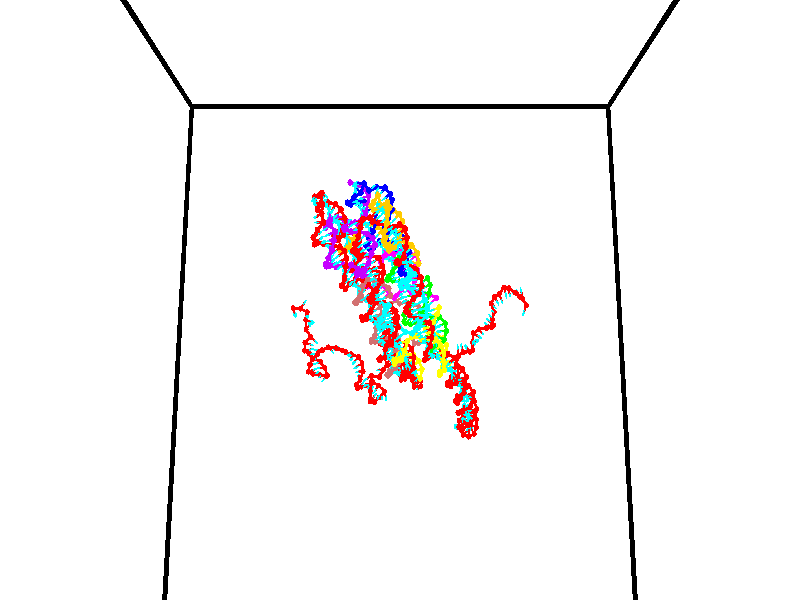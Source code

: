 // switches for output
#declare DRAW_BASES = 1; // possible values are 0, 1; only relevant for DNA ribbons
#declare DRAW_BASES_TYPE = 3; // possible values are 1, 2, 3; only relevant for DNA ribbons
#declare DRAW_FOG = 0; // set to 1 to enable fog

#include "colors.inc"

#include "transforms.inc"
background { rgb <1, 1, 1>}

#default {
   normal{
       ripples 0.25
       frequency 0.20
       turbulence 0.2
       lambda 5
   }
	finish {
		phong 0.1
		phong_size 40.
	}
}

// original window dimensions: 1024x640


// camera settings

camera {
	sky <0, 0.179814, -0.983701>
	up <0, 0.179814, -0.983701>
	right 1.6 * <1, 0, 0>
	location <35, 94.9851, 44.8844>
	look_at <35, 29.7336, 32.9568>
	direction <0, -65.2515, -11.9276>
	angle 67.0682
}


# declare cpy_camera_pos = <35, 94.9851, 44.8844>;
# if (DRAW_FOG = 1)
fog {
	fog_type 2
	up vnormalize(cpy_camera_pos)
	color rgbt<1,1,1,0.3>
	distance 1e-5
	fog_alt 3e-3
	fog_offset 56
}
# end


// LIGHTS

# declare lum = 6;
global_settings {
	ambient_light rgb lum * <0.05, 0.05, 0.05>
	max_trace_level 15
}# declare cpy_direct_light_amount = 0.25;
light_source
{	1000 * <-1, -1.16352, -0.803886>,
	rgb lum * cpy_direct_light_amount
	parallel
}

light_source
{	1000 * <1, 1.16352, 0.803886>,
	rgb lum * cpy_direct_light_amount
	parallel
}

// strand 0

// nucleotide -1

// particle -1
sphere {
	<24.184866, 34.834133, 34.581470> 0.250000
	pigment { color rgbt <1,0,0,0> }
	no_shadow
}
cylinder {
	<24.339842, 34.959866, 34.928131>,  <24.432827, 35.035305, 35.136127>, 0.100000
	pigment { color rgbt <1,0,0,0> }
	no_shadow
}
cylinder {
	<24.339842, 34.959866, 34.928131>,  <24.184866, 34.834133, 34.581470>, 0.100000
	pigment { color rgbt <1,0,0,0> }
	no_shadow
}

// particle -1
sphere {
	<24.339842, 34.959866, 34.928131> 0.100000
	pigment { color rgbt <1,0,0,0> }
	no_shadow
}
sphere {
	0, 1
	scale<0.080000,0.200000,0.300000>
	matrix <0.075193, -0.947718, 0.310123,
		0.918824, -0.054988, -0.390818,
		0.387438, 0.314335, 0.866652,
		24.456074, 35.054165, 35.188126>
	pigment { color rgbt <0,1,1,0> }
	no_shadow
}
cylinder {
	<24.845503, 34.297440, 34.535561>,  <24.184866, 34.834133, 34.581470>, 0.130000
	pigment { color rgbt <1,0,0,0> }
	no_shadow
}

// nucleotide -1

// particle -1
sphere {
	<24.845503, 34.297440, 34.535561> 0.250000
	pigment { color rgbt <1,0,0,0> }
	no_shadow
}
cylinder {
	<25.100996, 34.378498, 34.238655>,  <25.254292, 34.427132, 34.060513>, 0.100000
	pigment { color rgbt <1,0,0,0> }
	no_shadow
}
cylinder {
	<25.100996, 34.378498, 34.238655>,  <24.845503, 34.297440, 34.535561>, 0.100000
	pigment { color rgbt <1,0,0,0> }
	no_shadow
}

// particle -1
sphere {
	<25.100996, 34.378498, 34.238655> 0.100000
	pigment { color rgbt <1,0,0,0> }
	no_shadow
}
sphere {
	0, 1
	scale<0.080000,0.200000,0.300000>
	matrix <-0.752627, 0.365054, -0.547985,
		0.159920, 0.908664, 0.385689,
		0.638732, 0.202646, -0.742264,
		25.292616, 34.439293, 34.015976>
	pigment { color rgbt <0,1,1,0> }
	no_shadow
}
cylinder {
	<25.504171, 34.080666, 34.810738>,  <24.845503, 34.297440, 34.535561>, 0.130000
	pigment { color rgbt <1,0,0,0> }
	no_shadow
}

// nucleotide -1

// particle -1
sphere {
	<25.504171, 34.080666, 34.810738> 0.250000
	pigment { color rgbt <1,0,0,0> }
	no_shadow
}
cylinder {
	<25.574680, 34.377586, 35.069324>,  <25.616985, 34.555737, 35.224476>, 0.100000
	pigment { color rgbt <1,0,0,0> }
	no_shadow
}
cylinder {
	<25.574680, 34.377586, 35.069324>,  <25.504171, 34.080666, 34.810738>, 0.100000
	pigment { color rgbt <1,0,0,0> }
	no_shadow
}

// particle -1
sphere {
	<25.574680, 34.377586, 35.069324> 0.100000
	pigment { color rgbt <1,0,0,0> }
	no_shadow
}
sphere {
	0, 1
	scale<0.080000,0.200000,0.300000>
	matrix <-0.031290, -0.652194, 0.757406,
		0.983844, -0.153738, -0.091738,
		0.176273, 0.742299, 0.646467,
		25.627562, 34.600277, 35.263264>
	pigment { color rgbt <0,1,1,0> }
	no_shadow
}
cylinder {
	<25.400530, 34.169712, 35.484085>,  <25.504171, 34.080666, 34.810738>, 0.130000
	pigment { color rgbt <1,0,0,0> }
	no_shadow
}

// nucleotide -1

// particle -1
sphere {
	<25.400530, 34.169712, 35.484085> 0.250000
	pigment { color rgbt <1,0,0,0> }
	no_shadow
}
cylinder {
	<25.770884, 34.253830, 35.609631>,  <25.993095, 34.304302, 35.684959>, 0.100000
	pigment { color rgbt <1,0,0,0> }
	no_shadow
}
cylinder {
	<25.770884, 34.253830, 35.609631>,  <25.400530, 34.169712, 35.484085>, 0.100000
	pigment { color rgbt <1,0,0,0> }
	no_shadow
}

// particle -1
sphere {
	<25.770884, 34.253830, 35.609631> 0.100000
	pigment { color rgbt <1,0,0,0> }
	no_shadow
}
sphere {
	0, 1
	scale<0.080000,0.200000,0.300000>
	matrix <-0.329384, 0.856226, 0.397975,
		-0.185049, -0.471862, 0.862034,
		0.925885, 0.210295, 0.313867,
		26.048649, 34.316917, 35.703793>
	pigment { color rgbt <0,1,1,0> }
	no_shadow
}
cylinder {
	<25.464058, 34.237553, 36.317848>,  <25.400530, 34.169712, 35.484085>, 0.130000
	pigment { color rgbt <1,0,0,0> }
	no_shadow
}

// nucleotide -1

// particle -1
sphere {
	<25.464058, 34.237553, 36.317848> 0.250000
	pigment { color rgbt <1,0,0,0> }
	no_shadow
}
cylinder {
	<25.696594, 34.479179, 36.099804>,  <25.836117, 34.624157, 35.968979>, 0.100000
	pigment { color rgbt <1,0,0,0> }
	no_shadow
}
cylinder {
	<25.696594, 34.479179, 36.099804>,  <25.464058, 34.237553, 36.317848>, 0.100000
	pigment { color rgbt <1,0,0,0> }
	no_shadow
}

// particle -1
sphere {
	<25.696594, 34.479179, 36.099804> 0.100000
	pigment { color rgbt <1,0,0,0> }
	no_shadow
}
sphere {
	0, 1
	scale<0.080000,0.200000,0.300000>
	matrix <-0.434221, 0.796897, 0.420009,
		0.688107, -0.007473, 0.725570,
		0.581344, 0.604069, -0.545105,
		25.870996, 34.660400, 35.936272>
	pigment { color rgbt <0,1,1,0> }
	no_shadow
}
cylinder {
	<25.926317, 34.026646, 36.941437>,  <25.464058, 34.237553, 36.317848>, 0.130000
	pigment { color rgbt <1,0,0,0> }
	no_shadow
}

// nucleotide -1

// particle -1
sphere {
	<25.926317, 34.026646, 36.941437> 0.250000
	pigment { color rgbt <1,0,0,0> }
	no_shadow
}
cylinder {
	<26.244745, 34.041950, 37.183033>,  <26.435802, 34.051132, 37.327991>, 0.100000
	pigment { color rgbt <1,0,0,0> }
	no_shadow
}
cylinder {
	<26.244745, 34.041950, 37.183033>,  <25.926317, 34.026646, 36.941437>, 0.100000
	pigment { color rgbt <1,0,0,0> }
	no_shadow
}

// particle -1
sphere {
	<26.244745, 34.041950, 37.183033> 0.100000
	pigment { color rgbt <1,0,0,0> }
	no_shadow
}
sphere {
	0, 1
	scale<0.080000,0.200000,0.300000>
	matrix <0.582461, -0.319462, -0.747451,
		0.164354, 0.946826, -0.276600,
		0.796069, 0.038262, 0.603995,
		26.483566, 34.053429, 37.364231>
	pigment { color rgbt <0,1,1,0> }
	no_shadow
}
cylinder {
	<25.282656, 33.668621, 37.365875>,  <25.926317, 34.026646, 36.941437>, 0.130000
	pigment { color rgbt <1,0,0,0> }
	no_shadow
}

// nucleotide -1

// particle -1
sphere {
	<25.282656, 33.668621, 37.365875> 0.250000
	pigment { color rgbt <1,0,0,0> }
	no_shadow
}
cylinder {
	<25.655107, 33.556725, 37.459465>,  <25.878578, 33.489586, 37.515617>, 0.100000
	pigment { color rgbt <1,0,0,0> }
	no_shadow
}
cylinder {
	<25.655107, 33.556725, 37.459465>,  <25.282656, 33.668621, 37.365875>, 0.100000
	pigment { color rgbt <1,0,0,0> }
	no_shadow
}

// particle -1
sphere {
	<25.655107, 33.556725, 37.459465> 0.100000
	pigment { color rgbt <1,0,0,0> }
	no_shadow
}
sphere {
	0, 1
	scale<0.080000,0.200000,0.300000>
	matrix <-0.286608, -0.164588, 0.943804,
		-0.225516, -0.945861, -0.233429,
		0.931128, -0.279745, 0.233974,
		25.934446, 33.472801, 37.529655>
	pigment { color rgbt <0,1,1,0> }
	no_shadow
}
cylinder {
	<25.221458, 33.269169, 38.009480>,  <25.282656, 33.668621, 37.365875>, 0.130000
	pigment { color rgbt <1,0,0,0> }
	no_shadow
}

// nucleotide -1

// particle -1
sphere {
	<25.221458, 33.269169, 38.009480> 0.250000
	pigment { color rgbt <1,0,0,0> }
	no_shadow
}
cylinder {
	<25.615341, 33.305759, 37.950176>,  <25.851671, 33.327713, 37.914593>, 0.100000
	pigment { color rgbt <1,0,0,0> }
	no_shadow
}
cylinder {
	<25.615341, 33.305759, 37.950176>,  <25.221458, 33.269169, 38.009480>, 0.100000
	pigment { color rgbt <1,0,0,0> }
	no_shadow
}

// particle -1
sphere {
	<25.615341, 33.305759, 37.950176> 0.100000
	pigment { color rgbt <1,0,0,0> }
	no_shadow
}
sphere {
	0, 1
	scale<0.080000,0.200000,0.300000>
	matrix <0.172777, -0.403821, 0.898374,
		0.022313, -0.910253, -0.413452,
		0.984708, 0.091480, -0.148261,
		25.910753, 33.333202, 37.905697>
	pigment { color rgbt <0,1,1,0> }
	no_shadow
}
cylinder {
	<25.596510, 32.594856, 38.190384>,  <25.221458, 33.269169, 38.009480>, 0.130000
	pigment { color rgbt <1,0,0,0> }
	no_shadow
}

// nucleotide -1

// particle -1
sphere {
	<25.596510, 32.594856, 38.190384> 0.250000
	pigment { color rgbt <1,0,0,0> }
	no_shadow
}
cylinder {
	<25.833185, 32.913647, 38.238949>,  <25.975189, 33.104919, 38.268089>, 0.100000
	pigment { color rgbt <1,0,0,0> }
	no_shadow
}
cylinder {
	<25.833185, 32.913647, 38.238949>,  <25.596510, 32.594856, 38.190384>, 0.100000
	pigment { color rgbt <1,0,0,0> }
	no_shadow
}

// particle -1
sphere {
	<25.833185, 32.913647, 38.238949> 0.100000
	pigment { color rgbt <1,0,0,0> }
	no_shadow
}
sphere {
	0, 1
	scale<0.080000,0.200000,0.300000>
	matrix <0.189588, -0.283947, 0.939910,
		0.783558, -0.533113, -0.319104,
		0.591686, 0.796972, 0.121417,
		26.010691, 33.152737, 38.275375>
	pigment { color rgbt <0,1,1,0> }
	no_shadow
}
cylinder {
	<26.093380, 32.385334, 38.593399>,  <25.596510, 32.594856, 38.190384>, 0.130000
	pigment { color rgbt <1,0,0,0> }
	no_shadow
}

// nucleotide -1

// particle -1
sphere {
	<26.093380, 32.385334, 38.593399> 0.250000
	pigment { color rgbt <1,0,0,0> }
	no_shadow
}
cylinder {
	<26.155951, 32.778549, 38.631691>,  <26.193493, 33.014481, 38.654667>, 0.100000
	pigment { color rgbt <1,0,0,0> }
	no_shadow
}
cylinder {
	<26.155951, 32.778549, 38.631691>,  <26.093380, 32.385334, 38.593399>, 0.100000
	pigment { color rgbt <1,0,0,0> }
	no_shadow
}

// particle -1
sphere {
	<26.155951, 32.778549, 38.631691> 0.100000
	pigment { color rgbt <1,0,0,0> }
	no_shadow
}
sphere {
	0, 1
	scale<0.080000,0.200000,0.300000>
	matrix <0.315128, -0.141532, 0.938436,
		0.936069, -0.116627, -0.331923,
		0.156425, 0.983040, 0.095731,
		26.202877, 33.073460, 38.660412>
	pigment { color rgbt <0,1,1,0> }
	no_shadow
}
cylinder {
	<26.718548, 32.308346, 38.861603>,  <26.093380, 32.385334, 38.593399>, 0.130000
	pigment { color rgbt <1,0,0,0> }
	no_shadow
}

// nucleotide -1

// particle -1
sphere {
	<26.718548, 32.308346, 38.861603> 0.250000
	pigment { color rgbt <1,0,0,0> }
	no_shadow
}
cylinder {
	<26.566582, 32.665836, 38.957027>,  <26.475403, 32.880333, 39.014282>, 0.100000
	pigment { color rgbt <1,0,0,0> }
	no_shadow
}
cylinder {
	<26.566582, 32.665836, 38.957027>,  <26.718548, 32.308346, 38.861603>, 0.100000
	pigment { color rgbt <1,0,0,0> }
	no_shadow
}

// particle -1
sphere {
	<26.566582, 32.665836, 38.957027> 0.100000
	pigment { color rgbt <1,0,0,0> }
	no_shadow
}
sphere {
	0, 1
	scale<0.080000,0.200000,0.300000>
	matrix <0.154556, -0.192946, 0.968960,
		0.912019, 0.404993, -0.064829,
		-0.379913, 0.893730, 0.238565,
		26.452608, 32.933956, 39.028595>
	pigment { color rgbt <0,1,1,0> }
	no_shadow
}
cylinder {
	<27.222006, 32.647991, 39.408489>,  <26.718548, 32.308346, 38.861603>, 0.130000
	pigment { color rgbt <1,0,0,0> }
	no_shadow
}

// nucleotide -1

// particle -1
sphere {
	<27.222006, 32.647991, 39.408489> 0.250000
	pigment { color rgbt <1,0,0,0> }
	no_shadow
}
cylinder {
	<26.848484, 32.783306, 39.455090>,  <26.624371, 32.864494, 39.483047>, 0.100000
	pigment { color rgbt <1,0,0,0> }
	no_shadow
}
cylinder {
	<26.848484, 32.783306, 39.455090>,  <27.222006, 32.647991, 39.408489>, 0.100000
	pigment { color rgbt <1,0,0,0> }
	no_shadow
}

// particle -1
sphere {
	<26.848484, 32.783306, 39.455090> 0.100000
	pigment { color rgbt <1,0,0,0> }
	no_shadow
}
sphere {
	0, 1
	scale<0.080000,0.200000,0.300000>
	matrix <0.134460, 0.030074, 0.990463,
		0.331556, 0.940563, -0.073569,
		-0.933805, 0.338286, 0.116497,
		26.568342, 32.884792, 39.490040>
	pigment { color rgbt <0,1,1,0> }
	no_shadow
}
cylinder {
	<27.522816, 32.645664, 40.110367>,  <27.222006, 32.647991, 39.408489>, 0.130000
	pigment { color rgbt <1,0,0,0> }
	no_shadow
}

// nucleotide -1

// particle -1
sphere {
	<27.522816, 32.645664, 40.110367> 0.250000
	pigment { color rgbt <1,0,0,0> }
	no_shadow
}
cylinder {
	<27.302488, 32.887459, 40.340565>,  <27.170292, 33.032536, 40.478683>, 0.100000
	pigment { color rgbt <1,0,0,0> }
	no_shadow
}
cylinder {
	<27.302488, 32.887459, 40.340565>,  <27.522816, 32.645664, 40.110367>, 0.100000
	pigment { color rgbt <1,0,0,0> }
	no_shadow
}

// particle -1
sphere {
	<27.302488, 32.887459, 40.340565> 0.100000
	pigment { color rgbt <1,0,0,0> }
	no_shadow
}
sphere {
	0, 1
	scale<0.080000,0.200000,0.300000>
	matrix <-0.602133, 0.189664, -0.775540,
		-0.577955, -0.773706, 0.259512,
		-0.550820, 0.604489, 0.575491,
		27.137241, 33.068806, 40.513214>
	pigment { color rgbt <0,1,1,0> }
	no_shadow
}
cylinder {
	<26.720236, 32.537861, 40.007816>,  <27.522816, 32.645664, 40.110367>, 0.130000
	pigment { color rgbt <1,0,0,0> }
	no_shadow
}

// nucleotide -1

// particle -1
sphere {
	<26.720236, 32.537861, 40.007816> 0.250000
	pigment { color rgbt <1,0,0,0> }
	no_shadow
}
cylinder {
	<26.775570, 32.917576, 40.120750>,  <26.808771, 33.145405, 40.188511>, 0.100000
	pigment { color rgbt <1,0,0,0> }
	no_shadow
}
cylinder {
	<26.775570, 32.917576, 40.120750>,  <26.720236, 32.537861, 40.007816>, 0.100000
	pigment { color rgbt <1,0,0,0> }
	no_shadow
}

// particle -1
sphere {
	<26.775570, 32.917576, 40.120750> 0.100000
	pigment { color rgbt <1,0,0,0> }
	no_shadow
}
sphere {
	0, 1
	scale<0.080000,0.200000,0.300000>
	matrix <-0.622652, 0.305052, -0.720589,
		-0.770174, -0.076113, 0.633276,
		0.138336, 0.949290, 0.282335,
		26.817070, 33.202362, 40.205452>
	pigment { color rgbt <0,1,1,0> }
	no_shadow
}
cylinder {
	<26.049164, 32.862656, 39.955982>,  <26.720236, 32.537861, 40.007816>, 0.130000
	pigment { color rgbt <1,0,0,0> }
	no_shadow
}

// nucleotide -1

// particle -1
sphere {
	<26.049164, 32.862656, 39.955982> 0.250000
	pigment { color rgbt <1,0,0,0> }
	no_shadow
}
cylinder {
	<26.342112, 33.132111, 39.916294>,  <26.517879, 33.293785, 39.892479>, 0.100000
	pigment { color rgbt <1,0,0,0> }
	no_shadow
}
cylinder {
	<26.342112, 33.132111, 39.916294>,  <26.049164, 32.862656, 39.955982>, 0.100000
	pigment { color rgbt <1,0,0,0> }
	no_shadow
}

// particle -1
sphere {
	<26.342112, 33.132111, 39.916294> 0.100000
	pigment { color rgbt <1,0,0,0> }
	no_shadow
}
sphere {
	0, 1
	scale<0.080000,0.200000,0.300000>
	matrix <-0.486012, 0.415101, -0.769080,
		-0.476896, 0.611473, 0.631404,
		0.732368, 0.673641, -0.099222,
		26.561823, 33.334202, 39.886528>
	pigment { color rgbt <0,1,1,0> }
	no_shadow
}
cylinder {
	<25.696781, 33.611145, 39.819416>,  <26.049164, 32.862656, 39.955982>, 0.130000
	pigment { color rgbt <1,0,0,0> }
	no_shadow
}

// nucleotide -1

// particle -1
sphere {
	<25.696781, 33.611145, 39.819416> 0.250000
	pigment { color rgbt <1,0,0,0> }
	no_shadow
}
cylinder {
	<26.054531, 33.476799, 39.701241>,  <26.269182, 33.396191, 39.630337>, 0.100000
	pigment { color rgbt <1,0,0,0> }
	no_shadow
}
cylinder {
	<26.054531, 33.476799, 39.701241>,  <25.696781, 33.611145, 39.819416>, 0.100000
	pigment { color rgbt <1,0,0,0> }
	no_shadow
}

// particle -1
sphere {
	<26.054531, 33.476799, 39.701241> 0.100000
	pigment { color rgbt <1,0,0,0> }
	no_shadow
}
sphere {
	0, 1
	scale<0.080000,0.200000,0.300000>
	matrix <-0.233564, 0.212638, -0.948806,
		0.381494, 0.917594, 0.111732,
		0.894377, -0.335867, -0.295437,
		26.322844, 33.376038, 39.612610>
	pigment { color rgbt <0,1,1,0> }
	no_shadow
}
cylinder {
	<25.891474, 34.090683, 39.288696>,  <25.696781, 33.611145, 39.819416>, 0.130000
	pigment { color rgbt <1,0,0,0> }
	no_shadow
}

// nucleotide -1

// particle -1
sphere {
	<25.891474, 34.090683, 39.288696> 0.250000
	pigment { color rgbt <1,0,0,0> }
	no_shadow
}
cylinder {
	<26.058411, 33.731525, 39.232674>,  <26.158573, 33.516033, 39.199059>, 0.100000
	pigment { color rgbt <1,0,0,0> }
	no_shadow
}
cylinder {
	<26.058411, 33.731525, 39.232674>,  <25.891474, 34.090683, 39.288696>, 0.100000
	pigment { color rgbt <1,0,0,0> }
	no_shadow
}

// particle -1
sphere {
	<26.058411, 33.731525, 39.232674> 0.100000
	pigment { color rgbt <1,0,0,0> }
	no_shadow
}
sphere {
	0, 1
	scale<0.080000,0.200000,0.300000>
	matrix <-0.114116, 0.101118, -0.988308,
		0.901556, 0.428445, -0.060263,
		0.417342, -0.897892, -0.140056,
		26.183613, 33.462158, 39.190659>
	pigment { color rgbt <0,1,1,0> }
	no_shadow
}
cylinder {
	<26.221611, 34.371799, 38.814404>,  <25.891474, 34.090683, 39.288696>, 0.130000
	pigment { color rgbt <1,0,0,0> }
	no_shadow
}

// nucleotide -1

// particle -1
sphere {
	<26.221611, 34.371799, 38.814404> 0.250000
	pigment { color rgbt <1,0,0,0> }
	no_shadow
}
cylinder {
	<26.239223, 33.974159, 38.774742>,  <26.249790, 33.735577, 38.750946>, 0.100000
	pigment { color rgbt <1,0,0,0> }
	no_shadow
}
cylinder {
	<26.239223, 33.974159, 38.774742>,  <26.221611, 34.371799, 38.814404>, 0.100000
	pigment { color rgbt <1,0,0,0> }
	no_shadow
}

// particle -1
sphere {
	<26.239223, 33.974159, 38.774742> 0.100000
	pigment { color rgbt <1,0,0,0> }
	no_shadow
}
sphere {
	0, 1
	scale<0.080000,0.200000,0.300000>
	matrix <0.082371, 0.102523, -0.991314,
		0.995629, 0.035479, 0.086398,
		0.044029, -0.994098, -0.099153,
		26.252432, 33.675930, 38.744995>
	pigment { color rgbt <0,1,1,0> }
	no_shadow
}
cylinder {
	<26.712292, 34.240856, 38.366440>,  <26.221611, 34.371799, 38.814404>, 0.130000
	pigment { color rgbt <1,0,0,0> }
	no_shadow
}

// nucleotide -1

// particle -1
sphere {
	<26.712292, 34.240856, 38.366440> 0.250000
	pigment { color rgbt <1,0,0,0> }
	no_shadow
}
cylinder {
	<26.502474, 33.900978, 38.345013>,  <26.376583, 33.697052, 38.332157>, 0.100000
	pigment { color rgbt <1,0,0,0> }
	no_shadow
}
cylinder {
	<26.502474, 33.900978, 38.345013>,  <26.712292, 34.240856, 38.366440>, 0.100000
	pigment { color rgbt <1,0,0,0> }
	no_shadow
}

// particle -1
sphere {
	<26.502474, 33.900978, 38.345013> 0.100000
	pigment { color rgbt <1,0,0,0> }
	no_shadow
}
sphere {
	0, 1
	scale<0.080000,0.200000,0.300000>
	matrix <-0.035051, 0.084414, -0.995814,
		0.850660, -0.520474, -0.074062,
		-0.524547, -0.849695, -0.053564,
		26.345110, 33.646069, 38.328945>
	pigment { color rgbt <0,1,1,0> }
	no_shadow
}
cylinder {
	<27.095921, 33.817436, 38.027073>,  <26.712292, 34.240856, 38.366440>, 0.130000
	pigment { color rgbt <1,0,0,0> }
	no_shadow
}

// nucleotide -1

// particle -1
sphere {
	<27.095921, 33.817436, 38.027073> 0.250000
	pigment { color rgbt <1,0,0,0> }
	no_shadow
}
cylinder {
	<26.715038, 33.697937, 38.001617>,  <26.486509, 33.626236, 37.986343>, 0.100000
	pigment { color rgbt <1,0,0,0> }
	no_shadow
}
cylinder {
	<26.715038, 33.697937, 38.001617>,  <27.095921, 33.817436, 38.027073>, 0.100000
	pigment { color rgbt <1,0,0,0> }
	no_shadow
}

// particle -1
sphere {
	<26.715038, 33.697937, 38.001617> 0.100000
	pigment { color rgbt <1,0,0,0> }
	no_shadow
}
sphere {
	0, 1
	scale<0.080000,0.200000,0.300000>
	matrix <0.044676, 0.069882, -0.996554,
		0.302170, -0.951769, -0.053195,
		-0.952207, -0.298753, -0.063637,
		26.429377, 33.608311, 37.982525>
	pigment { color rgbt <0,1,1,0> }
	no_shadow
}
cylinder {
	<27.649557, 33.325222, 37.723923>,  <27.095921, 33.817436, 38.027073>, 0.130000
	pigment { color rgbt <1,0,0,0> }
	no_shadow
}

// nucleotide -1

// particle -1
sphere {
	<27.649557, 33.325222, 37.723923> 0.250000
	pigment { color rgbt <1,0,0,0> }
	no_shadow
}
cylinder {
	<27.846443, 33.033314, 37.913727>,  <27.964575, 32.858170, 38.027607>, 0.100000
	pigment { color rgbt <1,0,0,0> }
	no_shadow
}
cylinder {
	<27.846443, 33.033314, 37.913727>,  <27.649557, 33.325222, 37.723923>, 0.100000
	pigment { color rgbt <1,0,0,0> }
	no_shadow
}

// particle -1
sphere {
	<27.846443, 33.033314, 37.913727> 0.100000
	pigment { color rgbt <1,0,0,0> }
	no_shadow
}
sphere {
	0, 1
	scale<0.080000,0.200000,0.300000>
	matrix <0.562681, -0.149173, -0.813104,
		0.664164, 0.667219, 0.337203,
		0.492216, -0.729772, 0.474507,
		27.994108, 32.814381, 38.056080>
	pigment { color rgbt <0,1,1,0> }
	no_shadow
}
cylinder {
	<28.436443, 33.306465, 37.797199>,  <27.649557, 33.325222, 37.723923>, 0.130000
	pigment { color rgbt <1,0,0,0> }
	no_shadow
}

// nucleotide -1

// particle -1
sphere {
	<28.436443, 33.306465, 37.797199> 0.250000
	pigment { color rgbt <1,0,0,0> }
	no_shadow
}
cylinder {
	<28.303217, 32.929703, 37.814560>,  <28.223282, 32.703644, 37.824974>, 0.100000
	pigment { color rgbt <1,0,0,0> }
	no_shadow
}
cylinder {
	<28.303217, 32.929703, 37.814560>,  <28.436443, 33.306465, 37.797199>, 0.100000
	pigment { color rgbt <1,0,0,0> }
	no_shadow
}

// particle -1
sphere {
	<28.303217, 32.929703, 37.814560> 0.100000
	pigment { color rgbt <1,0,0,0> }
	no_shadow
}
sphere {
	0, 1
	scale<0.080000,0.200000,0.300000>
	matrix <0.588174, -0.243517, -0.771201,
		0.736966, -0.231332, 0.635111,
		-0.333064, -0.941905, 0.043400,
		28.203299, 32.647133, 37.827579>
	pigment { color rgbt <0,1,1,0> }
	no_shadow
}
cylinder {
	<29.074919, 32.924095, 37.953552>,  <28.436443, 33.306465, 37.797199>, 0.130000
	pigment { color rgbt <1,0,0,0> }
	no_shadow
}

// nucleotide -1

// particle -1
sphere {
	<29.074919, 32.924095, 37.953552> 0.250000
	pigment { color rgbt <1,0,0,0> }
	no_shadow
}
cylinder {
	<28.773245, 32.749763, 37.757080>,  <28.592239, 32.645164, 37.639198>, 0.100000
	pigment { color rgbt <1,0,0,0> }
	no_shadow
}
cylinder {
	<28.773245, 32.749763, 37.757080>,  <29.074919, 32.924095, 37.953552>, 0.100000
	pigment { color rgbt <1,0,0,0> }
	no_shadow
}

// particle -1
sphere {
	<28.773245, 32.749763, 37.757080> 0.100000
	pigment { color rgbt <1,0,0,0> }
	no_shadow
}
sphere {
	0, 1
	scale<0.080000,0.200000,0.300000>
	matrix <0.577703, -0.084753, -0.811835,
		0.312190, -0.896032, 0.315698,
		-0.754186, -0.435826, -0.491182,
		28.546989, 32.619015, 37.609726>
	pigment { color rgbt <0,1,1,0> }
	no_shadow
}
cylinder {
	<29.457193, 33.615940, 38.152882>,  <29.074919, 32.924095, 37.953552>, 0.130000
	pigment { color rgbt <1,0,0,0> }
	no_shadow
}

// nucleotide -1

// particle -1
sphere {
	<29.457193, 33.615940, 38.152882> 0.250000
	pigment { color rgbt <1,0,0,0> }
	no_shadow
}
cylinder {
	<29.692564, 33.878906, 38.341164>,  <29.833786, 34.036686, 38.454132>, 0.100000
	pigment { color rgbt <1,0,0,0> }
	no_shadow
}
cylinder {
	<29.692564, 33.878906, 38.341164>,  <29.457193, 33.615940, 38.152882>, 0.100000
	pigment { color rgbt <1,0,0,0> }
	no_shadow
}

// particle -1
sphere {
	<29.692564, 33.878906, 38.341164> 0.100000
	pigment { color rgbt <1,0,0,0> }
	no_shadow
}
sphere {
	0, 1
	scale<0.080000,0.200000,0.300000>
	matrix <0.257569, -0.704241, 0.661592,
		0.766428, -0.268059, -0.583723,
		0.588427, 0.657411, 0.470706,
		29.869093, 34.076130, 38.482376>
	pigment { color rgbt <0,1,1,0> }
	no_shadow
}
cylinder {
	<29.980043, 33.135437, 38.303490>,  <29.457193, 33.615940, 38.152882>, 0.130000
	pigment { color rgbt <1,0,0,0> }
	no_shadow
}

// nucleotide -1

// particle -1
sphere {
	<29.980043, 33.135437, 38.303490> 0.250000
	pigment { color rgbt <1,0,0,0> }
	no_shadow
}
cylinder {
	<30.018406, 33.440681, 38.559135>,  <30.041424, 33.623829, 38.712524>, 0.100000
	pigment { color rgbt <1,0,0,0> }
	no_shadow
}
cylinder {
	<30.018406, 33.440681, 38.559135>,  <29.980043, 33.135437, 38.303490>, 0.100000
	pigment { color rgbt <1,0,0,0> }
	no_shadow
}

// particle -1
sphere {
	<30.018406, 33.440681, 38.559135> 0.100000
	pigment { color rgbt <1,0,0,0> }
	no_shadow
}
sphere {
	0, 1
	scale<0.080000,0.200000,0.300000>
	matrix <0.216611, -0.642686, 0.734870,
		0.971536, 0.067960, -0.226935,
		0.095907, 0.763110, 0.639113,
		30.047178, 33.669613, 38.750870>
	pigment { color rgbt <0,1,1,0> }
	no_shadow
}
cylinder {
	<30.723074, 33.077816, 38.520962>,  <29.980043, 33.135437, 38.303490>, 0.130000
	pigment { color rgbt <1,0,0,0> }
	no_shadow
}

// nucleotide -1

// particle -1
sphere {
	<30.723074, 33.077816, 38.520962> 0.250000
	pigment { color rgbt <1,0,0,0> }
	no_shadow
}
cylinder {
	<30.500053, 33.257641, 38.800110>,  <30.366241, 33.365536, 38.967598>, 0.100000
	pigment { color rgbt <1,0,0,0> }
	no_shadow
}
cylinder {
	<30.500053, 33.257641, 38.800110>,  <30.723074, 33.077816, 38.520962>, 0.100000
	pigment { color rgbt <1,0,0,0> }
	no_shadow
}

// particle -1
sphere {
	<30.500053, 33.257641, 38.800110> 0.100000
	pigment { color rgbt <1,0,0,0> }
	no_shadow
}
sphere {
	0, 1
	scale<0.080000,0.200000,0.300000>
	matrix <0.356353, -0.629657, 0.690322,
		0.749766, 0.633579, 0.190862,
		-0.557551, 0.449566, 0.697873,
		30.332788, 33.392509, 39.009472>
	pigment { color rgbt <0,1,1,0> }
	no_shadow
}
cylinder {
	<31.102829, 33.079090, 39.058723>,  <30.723074, 33.077816, 38.520962>, 0.130000
	pigment { color rgbt <1,0,0,0> }
	no_shadow
}

// nucleotide -1

// particle -1
sphere {
	<31.102829, 33.079090, 39.058723> 0.250000
	pigment { color rgbt <1,0,0,0> }
	no_shadow
}
cylinder {
	<30.755920, 33.084599, 39.257782>,  <30.547775, 33.087906, 39.377216>, 0.100000
	pigment { color rgbt <1,0,0,0> }
	no_shadow
}
cylinder {
	<30.755920, 33.084599, 39.257782>,  <31.102829, 33.079090, 39.058723>, 0.100000
	pigment { color rgbt <1,0,0,0> }
	no_shadow
}

// particle -1
sphere {
	<30.755920, 33.084599, 39.257782> 0.100000
	pigment { color rgbt <1,0,0,0> }
	no_shadow
}
sphere {
	0, 1
	scale<0.080000,0.200000,0.300000>
	matrix <0.357006, -0.679481, 0.640978,
		0.346971, 0.733564, 0.584376,
		-0.867271, 0.013775, 0.497646,
		30.495739, 33.088730, 39.407074>
	pigment { color rgbt <0,1,1,0> }
	no_shadow
}
cylinder {
	<31.237354, 33.325500, 39.772869>,  <31.102829, 33.079090, 39.058723>, 0.130000
	pigment { color rgbt <1,0,0,0> }
	no_shadow
}

// nucleotide -1

// particle -1
sphere {
	<31.237354, 33.325500, 39.772869> 0.250000
	pigment { color rgbt <1,0,0,0> }
	no_shadow
}
cylinder {
	<30.911369, 33.093887, 39.782318>,  <30.715778, 32.954922, 39.787987>, 0.100000
	pigment { color rgbt <1,0,0,0> }
	no_shadow
}
cylinder {
	<30.911369, 33.093887, 39.782318>,  <31.237354, 33.325500, 39.772869>, 0.100000
	pigment { color rgbt <1,0,0,0> }
	no_shadow
}

// particle -1
sphere {
	<30.911369, 33.093887, 39.782318> 0.100000
	pigment { color rgbt <1,0,0,0> }
	no_shadow
}
sphere {
	0, 1
	scale<0.080000,0.200000,0.300000>
	matrix <0.380765, -0.504290, 0.775055,
		-0.436867, 0.640637, 0.631452,
		-0.814963, -0.579031, 0.023625,
		30.666880, 32.920177, 39.789406>
	pigment { color rgbt <0,1,1,0> }
	no_shadow
}
cylinder {
	<30.942974, 33.297073, 40.474106>,  <31.237354, 33.325500, 39.772869>, 0.130000
	pigment { color rgbt <1,0,0,0> }
	no_shadow
}

// nucleotide -1

// particle -1
sphere {
	<30.942974, 33.297073, 40.474106> 0.250000
	pigment { color rgbt <1,0,0,0> }
	no_shadow
}
cylinder {
	<30.841789, 32.970295, 40.266796>,  <30.781078, 32.774227, 40.142410>, 0.100000
	pigment { color rgbt <1,0,0,0> }
	no_shadow
}
cylinder {
	<30.841789, 32.970295, 40.266796>,  <30.942974, 33.297073, 40.474106>, 0.100000
	pigment { color rgbt <1,0,0,0> }
	no_shadow
}

// particle -1
sphere {
	<30.841789, 32.970295, 40.266796> 0.100000
	pigment { color rgbt <1,0,0,0> }
	no_shadow
}
sphere {
	0, 1
	scale<0.080000,0.200000,0.300000>
	matrix <0.363186, -0.576704, 0.731785,
		-0.896719, -0.003114, 0.442589,
		-0.252963, -0.816948, -0.518272,
		30.765900, 32.725212, 40.111313>
	pigment { color rgbt <0,1,1,0> }
	no_shadow
}
cylinder {
	<30.530636, 32.864986, 40.900772>,  <30.942974, 33.297073, 40.474106>, 0.130000
	pigment { color rgbt <1,0,0,0> }
	no_shadow
}

// nucleotide -1

// particle -1
sphere {
	<30.530636, 32.864986, 40.900772> 0.250000
	pigment { color rgbt <1,0,0,0> }
	no_shadow
}
cylinder {
	<30.740501, 32.650345, 40.636414>,  <30.866421, 32.521561, 40.477798>, 0.100000
	pigment { color rgbt <1,0,0,0> }
	no_shadow
}
cylinder {
	<30.740501, 32.650345, 40.636414>,  <30.530636, 32.864986, 40.900772>, 0.100000
	pigment { color rgbt <1,0,0,0> }
	no_shadow
}

// particle -1
sphere {
	<30.740501, 32.650345, 40.636414> 0.100000
	pigment { color rgbt <1,0,0,0> }
	no_shadow
}
sphere {
	0, 1
	scale<0.080000,0.200000,0.300000>
	matrix <0.477674, -0.457036, 0.750297,
		-0.704666, -0.709347, 0.016532,
		0.524665, -0.536606, -0.660894,
		30.897902, 32.489365, 40.438145>
	pigment { color rgbt <0,1,1,0> }
	no_shadow
}
cylinder {
	<30.599134, 32.232777, 41.155895>,  <30.530636, 32.864986, 40.900772>, 0.130000
	pigment { color rgbt <1,0,0,0> }
	no_shadow
}

// nucleotide -1

// particle -1
sphere {
	<30.599134, 32.232777, 41.155895> 0.250000
	pigment { color rgbt <1,0,0,0> }
	no_shadow
}
cylinder {
	<30.903000, 32.263084, 40.897541>,  <31.085320, 32.281269, 40.742527>, 0.100000
	pigment { color rgbt <1,0,0,0> }
	no_shadow
}
cylinder {
	<30.903000, 32.263084, 40.897541>,  <30.599134, 32.232777, 41.155895>, 0.100000
	pigment { color rgbt <1,0,0,0> }
	no_shadow
}

// particle -1
sphere {
	<30.903000, 32.263084, 40.897541> 0.100000
	pigment { color rgbt <1,0,0,0> }
	no_shadow
}
sphere {
	0, 1
	scale<0.080000,0.200000,0.300000>
	matrix <0.616599, -0.399574, 0.678341,
		-0.206680, -0.913564, -0.350263,
		0.759664, 0.075772, -0.645887,
		31.130899, 32.285816, 40.703773>
	pigment { color rgbt <0,1,1,0> }
	no_shadow
}
cylinder {
	<30.944069, 31.507696, 40.964325>,  <30.599134, 32.232777, 41.155895>, 0.130000
	pigment { color rgbt <1,0,0,0> }
	no_shadow
}

// nucleotide -1

// particle -1
sphere {
	<30.944069, 31.507696, 40.964325> 0.250000
	pigment { color rgbt <1,0,0,0> }
	no_shadow
}
cylinder {
	<31.184177, 31.825985, 40.932068>,  <31.328241, 32.016960, 40.912716>, 0.100000
	pigment { color rgbt <1,0,0,0> }
	no_shadow
}
cylinder {
	<31.184177, 31.825985, 40.932068>,  <30.944069, 31.507696, 40.964325>, 0.100000
	pigment { color rgbt <1,0,0,0> }
	no_shadow
}

// particle -1
sphere {
	<31.184177, 31.825985, 40.932068> 0.100000
	pigment { color rgbt <1,0,0,0> }
	no_shadow
}
sphere {
	0, 1
	scale<0.080000,0.200000,0.300000>
	matrix <0.674327, -0.449306, 0.586010,
		0.430071, -0.406140, -0.806281,
		0.600269, 0.795723, -0.080638,
		31.364258, 32.064701, 40.907875>
	pigment { color rgbt <0,1,1,0> }
	no_shadow
}
cylinder {
	<31.516634, 31.243393, 40.846760>,  <30.944069, 31.507696, 40.964325>, 0.130000
	pigment { color rgbt <1,0,0,0> }
	no_shadow
}

// nucleotide -1

// particle -1
sphere {
	<31.516634, 31.243393, 40.846760> 0.250000
	pigment { color rgbt <1,0,0,0> }
	no_shadow
}
cylinder {
	<31.619091, 31.614157, 40.956470>,  <31.680565, 31.836615, 41.022297>, 0.100000
	pigment { color rgbt <1,0,0,0> }
	no_shadow
}
cylinder {
	<31.619091, 31.614157, 40.956470>,  <31.516634, 31.243393, 40.846760>, 0.100000
	pigment { color rgbt <1,0,0,0> }
	no_shadow
}

// particle -1
sphere {
	<31.619091, 31.614157, 40.956470> 0.100000
	pigment { color rgbt <1,0,0,0> }
	no_shadow
}
sphere {
	0, 1
	scale<0.080000,0.200000,0.300000>
	matrix <0.792457, -0.363838, 0.489524,
		0.553538, 0.091965, -0.827731,
		0.256141, 0.926911, 0.274276,
		31.695934, 31.892231, 41.038754>
	pigment { color rgbt <0,1,1,0> }
	no_shadow
}
cylinder {
	<32.128868, 31.294027, 40.550465>,  <31.516634, 31.243393, 40.846760>, 0.130000
	pigment { color rgbt <1,0,0,0> }
	no_shadow
}

// nucleotide -1

// particle -1
sphere {
	<32.128868, 31.294027, 40.550465> 0.250000
	pigment { color rgbt <1,0,0,0> }
	no_shadow
}
cylinder {
	<32.118679, 31.544481, 40.862183>,  <32.112564, 31.694754, 41.049213>, 0.100000
	pigment { color rgbt <1,0,0,0> }
	no_shadow
}
cylinder {
	<32.118679, 31.544481, 40.862183>,  <32.128868, 31.294027, 40.550465>, 0.100000
	pigment { color rgbt <1,0,0,0> }
	no_shadow
}

// particle -1
sphere {
	<32.118679, 31.544481, 40.862183> 0.100000
	pigment { color rgbt <1,0,0,0> }
	no_shadow
}
sphere {
	0, 1
	scale<0.080000,0.200000,0.300000>
	matrix <0.775898, -0.479161, 0.410350,
		0.630344, 0.615109, -0.473611,
		-0.025474, 0.626136, 0.779298,
		32.111038, 31.732323, 41.095970>
	pigment { color rgbt <0,1,1,0> }
	no_shadow
}
cylinder {
	<32.738007, 31.381048, 40.853970>,  <32.128868, 31.294027, 40.550465>, 0.130000
	pigment { color rgbt <1,0,0,0> }
	no_shadow
}

// nucleotide -1

// particle -1
sphere {
	<32.738007, 31.381048, 40.853970> 0.250000
	pigment { color rgbt <1,0,0,0> }
	no_shadow
}
cylinder {
	<32.526577, 31.528105, 41.160030>,  <32.399719, 31.616339, 41.343666>, 0.100000
	pigment { color rgbt <1,0,0,0> }
	no_shadow
}
cylinder {
	<32.526577, 31.528105, 41.160030>,  <32.738007, 31.381048, 40.853970>, 0.100000
	pigment { color rgbt <1,0,0,0> }
	no_shadow
}

// particle -1
sphere {
	<32.526577, 31.528105, 41.160030> 0.100000
	pigment { color rgbt <1,0,0,0> }
	no_shadow
}
sphere {
	0, 1
	scale<0.080000,0.200000,0.300000>
	matrix <0.742259, -0.237197, 0.626729,
		0.411903, 0.899209, -0.147511,
		-0.528571, 0.367643, 0.765148,
		32.368004, 31.638397, 41.389576>
	pigment { color rgbt <0,1,1,0> }
	no_shadow
}
cylinder {
	<33.388432, 31.241867, 41.360077>,  <32.738007, 31.381048, 40.853970>, 0.130000
	pigment { color rgbt <1,0,0,0> }
	no_shadow
}

// nucleotide -1

// particle -1
sphere {
	<33.388432, 31.241867, 41.360077> 0.250000
	pigment { color rgbt <1,0,0,0> }
	no_shadow
}
cylinder {
	<33.477371, 31.430199, 41.701576>,  <33.530735, 31.543198, 41.906475>, 0.100000
	pigment { color rgbt <1,0,0,0> }
	no_shadow
}
cylinder {
	<33.477371, 31.430199, 41.701576>,  <33.388432, 31.241867, 41.360077>, 0.100000
	pigment { color rgbt <1,0,0,0> }
	no_shadow
}

// particle -1
sphere {
	<33.477371, 31.430199, 41.701576> 0.100000
	pigment { color rgbt <1,0,0,0> }
	no_shadow
}
sphere {
	0, 1
	scale<0.080000,0.200000,0.300000>
	matrix <-0.835749, 0.542986, -0.081790,
		-0.502081, -0.695331, 0.514227,
		0.222347, 0.470830, 0.853745,
		33.544075, 31.571447, 41.957699>
	pigment { color rgbt <0,1,1,0> }
	no_shadow
}
cylinder {
	<32.776402, 31.050533, 41.890068>,  <33.388432, 31.241867, 41.360077>, 0.130000
	pigment { color rgbt <1,0,0,0> }
	no_shadow
}

// nucleotide -1

// particle -1
sphere {
	<32.776402, 31.050533, 41.890068> 0.250000
	pigment { color rgbt <1,0,0,0> }
	no_shadow
}
cylinder {
	<32.968285, 31.399881, 41.923786>,  <33.083416, 31.609489, 41.944016>, 0.100000
	pigment { color rgbt <1,0,0,0> }
	no_shadow
}
cylinder {
	<32.968285, 31.399881, 41.923786>,  <32.776402, 31.050533, 41.890068>, 0.100000
	pigment { color rgbt <1,0,0,0> }
	no_shadow
}

// particle -1
sphere {
	<32.968285, 31.399881, 41.923786> 0.100000
	pigment { color rgbt <1,0,0,0> }
	no_shadow
}
sphere {
	0, 1
	scale<0.080000,0.200000,0.300000>
	matrix <-0.859085, 0.487048, -0.157343,
		-0.178475, 0.003061, 0.983940,
		0.479707, 0.873370, 0.084297,
		33.112198, 31.661892, 41.949074>
	pigment { color rgbt <0,1,1,0> }
	no_shadow
}
cylinder {
	<32.336624, 31.459003, 42.286644>,  <32.776402, 31.050533, 41.890068>, 0.130000
	pigment { color rgbt <1,0,0,0> }
	no_shadow
}

// nucleotide -1

// particle -1
sphere {
	<32.336624, 31.459003, 42.286644> 0.250000
	pigment { color rgbt <1,0,0,0> }
	no_shadow
}
cylinder {
	<32.560516, 31.699924, 42.058983>,  <32.694851, 31.844477, 41.922386>, 0.100000
	pigment { color rgbt <1,0,0,0> }
	no_shadow
}
cylinder {
	<32.560516, 31.699924, 42.058983>,  <32.336624, 31.459003, 42.286644>, 0.100000
	pigment { color rgbt <1,0,0,0> }
	no_shadow
}

// particle -1
sphere {
	<32.560516, 31.699924, 42.058983> 0.100000
	pigment { color rgbt <1,0,0,0> }
	no_shadow
}
sphere {
	0, 1
	scale<0.080000,0.200000,0.300000>
	matrix <-0.814558, 0.526135, -0.244287,
		0.152317, 0.600343, 0.785103,
		0.559727, 0.602304, -0.569154,
		32.728436, 31.880615, 41.888237>
	pigment { color rgbt <0,1,1,0> }
	no_shadow
}
cylinder {
	<31.922350, 32.016472, 42.263229>,  <32.336624, 31.459003, 42.286644>, 0.130000
	pigment { color rgbt <1,0,0,0> }
	no_shadow
}

// nucleotide -1

// particle -1
sphere {
	<31.922350, 32.016472, 42.263229> 0.250000
	pigment { color rgbt <1,0,0,0> }
	no_shadow
}
cylinder {
	<32.191986, 32.055275, 41.970329>,  <32.353767, 32.078556, 41.794590>, 0.100000
	pigment { color rgbt <1,0,0,0> }
	no_shadow
}
cylinder {
	<32.191986, 32.055275, 41.970329>,  <31.922350, 32.016472, 42.263229>, 0.100000
	pigment { color rgbt <1,0,0,0> }
	no_shadow
}

// particle -1
sphere {
	<32.191986, 32.055275, 41.970329> 0.100000
	pigment { color rgbt <1,0,0,0> }
	no_shadow
}
sphere {
	0, 1
	scale<0.080000,0.200000,0.300000>
	matrix <-0.692566, 0.427683, -0.580895,
		0.256821, 0.898709, 0.355480,
		0.674088, 0.097008, -0.732253,
		32.394211, 32.084377, 41.750652>
	pigment { color rgbt <0,1,1,0> }
	no_shadow
}
cylinder {
	<31.982225, 32.774216, 42.052475>,  <31.922350, 32.016472, 42.263229>, 0.130000
	pigment { color rgbt <1,0,0,0> }
	no_shadow
}

// nucleotide -1

// particle -1
sphere {
	<31.982225, 32.774216, 42.052475> 0.250000
	pigment { color rgbt <1,0,0,0> }
	no_shadow
}
cylinder {
	<32.035137, 32.507481, 41.759129>,  <32.066883, 32.347439, 41.583118>, 0.100000
	pigment { color rgbt <1,0,0,0> }
	no_shadow
}
cylinder {
	<32.035137, 32.507481, 41.759129>,  <31.982225, 32.774216, 42.052475>, 0.100000
	pigment { color rgbt <1,0,0,0> }
	no_shadow
}

// particle -1
sphere {
	<32.035137, 32.507481, 41.759129> 0.100000
	pigment { color rgbt <1,0,0,0> }
	no_shadow
}
sphere {
	0, 1
	scale<0.080000,0.200000,0.300000>
	matrix <-0.683572, 0.474413, -0.554672,
		0.717796, 0.574684, -0.393074,
		0.132282, -0.666836, -0.733370,
		32.074821, 32.307430, 41.539116>
	pigment { color rgbt <0,1,1,0> }
	no_shadow
}
cylinder {
	<31.966387, 33.138573, 41.425037>,  <31.982225, 32.774216, 42.052475>, 0.130000
	pigment { color rgbt <1,0,0,0> }
	no_shadow
}

// nucleotide -1

// particle -1
sphere {
	<31.966387, 33.138573, 41.425037> 0.250000
	pigment { color rgbt <1,0,0,0> }
	no_shadow
}
cylinder {
	<31.898279, 32.764332, 41.301327>,  <31.857414, 32.539787, 41.227100>, 0.100000
	pigment { color rgbt <1,0,0,0> }
	no_shadow
}
cylinder {
	<31.898279, 32.764332, 41.301327>,  <31.966387, 33.138573, 41.425037>, 0.100000
	pigment { color rgbt <1,0,0,0> }
	no_shadow
}

// particle -1
sphere {
	<31.898279, 32.764332, 41.301327> 0.100000
	pigment { color rgbt <1,0,0,0> }
	no_shadow
}
sphere {
	0, 1
	scale<0.080000,0.200000,0.300000>
	matrix <-0.580001, 0.348888, -0.736122,
		0.796622, 0.054043, -0.602057,
		-0.170268, -0.935605, -0.309277,
		31.847198, 32.483650, 41.208542>
	pigment { color rgbt <0,1,1,0> }
	no_shadow
}
cylinder {
	<32.079975, 33.190273, 40.705338>,  <31.966387, 33.138573, 41.425037>, 0.130000
	pigment { color rgbt <1,0,0,0> }
	no_shadow
}

// nucleotide -1

// particle -1
sphere {
	<32.079975, 33.190273, 40.705338> 0.250000
	pigment { color rgbt <1,0,0,0> }
	no_shadow
}
cylinder {
	<31.858034, 32.866261, 40.781216>,  <31.724869, 32.671852, 40.826740>, 0.100000
	pigment { color rgbt <1,0,0,0> }
	no_shadow
}
cylinder {
	<31.858034, 32.866261, 40.781216>,  <32.079975, 33.190273, 40.705338>, 0.100000
	pigment { color rgbt <1,0,0,0> }
	no_shadow
}

// particle -1
sphere {
	<31.858034, 32.866261, 40.781216> 0.100000
	pigment { color rgbt <1,0,0,0> }
	no_shadow
}
sphere {
	0, 1
	scale<0.080000,0.200000,0.300000>
	matrix <-0.629232, 0.259443, -0.732637,
		0.544246, -0.525867, -0.653652,
		-0.554855, -0.810033, 0.189692,
		31.691578, 32.623249, 40.838123>
	pigment { color rgbt <0,1,1,0> }
	no_shadow
}
cylinder {
	<32.057655, 32.741840, 40.102005>,  <32.079975, 33.190273, 40.705338>, 0.130000
	pigment { color rgbt <1,0,0,0> }
	no_shadow
}

// nucleotide -1

// particle -1
sphere {
	<32.057655, 32.741840, 40.102005> 0.250000
	pigment { color rgbt <1,0,0,0> }
	no_shadow
}
cylinder {
	<31.709669, 32.704868, 40.295757>,  <31.500877, 32.682686, 40.412006>, 0.100000
	pigment { color rgbt <1,0,0,0> }
	no_shadow
}
cylinder {
	<31.709669, 32.704868, 40.295757>,  <32.057655, 32.741840, 40.102005>, 0.100000
	pigment { color rgbt <1,0,0,0> }
	no_shadow
}

// particle -1
sphere {
	<31.709669, 32.704868, 40.295757> 0.100000
	pigment { color rgbt <1,0,0,0> }
	no_shadow
}
sphere {
	0, 1
	scale<0.080000,0.200000,0.300000>
	matrix <-0.486007, 0.326920, -0.810506,
		-0.083435, -0.940521, -0.329331,
		-0.869963, -0.092432, 0.484377,
		31.448681, 32.677139, 40.441071>
	pigment { color rgbt <0,1,1,0> }
	no_shadow
}
cylinder {
	<32.894707, 32.747742, 40.217091>,  <32.057655, 32.741840, 40.102005>, 0.130000
	pigment { color rgbt <1,0,0,0> }
	no_shadow
}

// nucleotide -1

// particle -1
sphere {
	<32.894707, 32.747742, 40.217091> 0.250000
	pigment { color rgbt <1,0,0,0> }
	no_shadow
}
cylinder {
	<32.906578, 32.394981, 40.028893>,  <32.913700, 32.183323, 39.915974>, 0.100000
	pigment { color rgbt <1,0,0,0> }
	no_shadow
}
cylinder {
	<32.906578, 32.394981, 40.028893>,  <32.894707, 32.747742, 40.217091>, 0.100000
	pigment { color rgbt <1,0,0,0> }
	no_shadow
}

// particle -1
sphere {
	<32.906578, 32.394981, 40.028893> 0.100000
	pigment { color rgbt <1,0,0,0> }
	no_shadow
}
sphere {
	0, 1
	scale<0.080000,0.200000,0.300000>
	matrix <-0.516826, 0.389359, -0.762424,
		0.855576, 0.265790, -0.444236,
		0.029677, -0.881904, -0.470494,
		32.915482, 32.130409, 39.887745>
	pigment { color rgbt <0,1,1,0> }
	no_shadow
}
cylinder {
	<33.300709, 32.764904, 39.591282>,  <32.894707, 32.747742, 40.217091>, 0.130000
	pigment { color rgbt <1,0,0,0> }
	no_shadow
}

// nucleotide -1

// particle -1
sphere {
	<33.300709, 32.764904, 39.591282> 0.250000
	pigment { color rgbt <1,0,0,0> }
	no_shadow
}
cylinder {
	<33.007568, 32.493176, 39.576031>,  <32.831684, 32.330139, 39.566879>, 0.100000
	pigment { color rgbt <1,0,0,0> }
	no_shadow
}
cylinder {
	<33.007568, 32.493176, 39.576031>,  <33.300709, 32.764904, 39.591282>, 0.100000
	pigment { color rgbt <1,0,0,0> }
	no_shadow
}

// particle -1
sphere {
	<33.007568, 32.493176, 39.576031> 0.100000
	pigment { color rgbt <1,0,0,0> }
	no_shadow
}
sphere {
	0, 1
	scale<0.080000,0.200000,0.300000>
	matrix <-0.360499, 0.435217, -0.825001,
		0.577035, -0.590856, -0.563843,
		-0.732851, -0.679320, -0.038132,
		32.787712, 32.289379, 39.564590>
	pigment { color rgbt <0,1,1,0> }
	no_shadow
}
cylinder {
	<33.660561, 32.456497, 39.029408>,  <33.300709, 32.764904, 39.591282>, 0.130000
	pigment { color rgbt <1,0,0,0> }
	no_shadow
}

// nucleotide -1

// particle -1
sphere {
	<33.660561, 32.456497, 39.029408> 0.250000
	pigment { color rgbt <1,0,0,0> }
	no_shadow
}
cylinder {
	<33.903278, 32.259224, 38.780067>,  <34.048908, 32.140862, 38.630463>, 0.100000
	pigment { color rgbt <1,0,0,0> }
	no_shadow
}
cylinder {
	<33.903278, 32.259224, 38.780067>,  <33.660561, 32.456497, 39.029408>, 0.100000
	pigment { color rgbt <1,0,0,0> }
	no_shadow
}

// particle -1
sphere {
	<33.903278, 32.259224, 38.780067> 0.100000
	pigment { color rgbt <1,0,0,0> }
	no_shadow
}
sphere {
	0, 1
	scale<0.080000,0.200000,0.300000>
	matrix <0.573553, -0.271278, 0.772946,
		-0.550304, -0.826548, 0.118255,
		0.606797, -0.493181, -0.623354,
		34.085316, 32.111271, 38.593060>
	pigment { color rgbt <0,1,1,0> }
	no_shadow
}
cylinder {
	<33.660267, 31.709812, 39.119267>,  <33.660561, 32.456497, 39.029408>, 0.130000
	pigment { color rgbt <1,0,0,0> }
	no_shadow
}

// nucleotide -1

// particle -1
sphere {
	<33.660267, 31.709812, 39.119267> 0.250000
	pigment { color rgbt <1,0,0,0> }
	no_shadow
}
cylinder {
	<34.015991, 31.760927, 38.943630>,  <34.229427, 31.791595, 38.838249>, 0.100000
	pigment { color rgbt <1,0,0,0> }
	no_shadow
}
cylinder {
	<34.015991, 31.760927, 38.943630>,  <33.660267, 31.709812, 39.119267>, 0.100000
	pigment { color rgbt <1,0,0,0> }
	no_shadow
}

// particle -1
sphere {
	<34.015991, 31.760927, 38.943630> 0.100000
	pigment { color rgbt <1,0,0,0> }
	no_shadow
}
sphere {
	0, 1
	scale<0.080000,0.200000,0.300000>
	matrix <0.438127, -0.513226, 0.738000,
		-0.131044, -0.848687, -0.512404,
		0.889310, 0.127787, -0.439088,
		34.282784, 31.799263, 38.811905>
	pigment { color rgbt <0,1,1,0> }
	no_shadow
}
cylinder {
	<34.037407, 31.029360, 39.020767>,  <33.660267, 31.709812, 39.119267>, 0.130000
	pigment { color rgbt <1,0,0,0> }
	no_shadow
}

// nucleotide -1

// particle -1
sphere {
	<34.037407, 31.029360, 39.020767> 0.250000
	pigment { color rgbt <1,0,0,0> }
	no_shadow
}
cylinder {
	<34.320335, 31.311508, 39.039326>,  <34.490093, 31.480797, 39.050461>, 0.100000
	pigment { color rgbt <1,0,0,0> }
	no_shadow
}
cylinder {
	<34.320335, 31.311508, 39.039326>,  <34.037407, 31.029360, 39.020767>, 0.100000
	pigment { color rgbt <1,0,0,0> }
	no_shadow
}

// particle -1
sphere {
	<34.320335, 31.311508, 39.039326> 0.100000
	pigment { color rgbt <1,0,0,0> }
	no_shadow
}
sphere {
	0, 1
	scale<0.080000,0.200000,0.300000>
	matrix <0.515278, -0.559402, 0.649275,
		0.483933, -0.435338, -0.759138,
		0.707317, 0.705372, 0.046392,
		34.532532, 31.523119, 39.053242>
	pigment { color rgbt <0,1,1,0> }
	no_shadow
}
cylinder {
	<34.411335, 30.547274, 38.562698>,  <34.037407, 31.029360, 39.020767>, 0.130000
	pigment { color rgbt <1,0,0,0> }
	no_shadow
}

// nucleotide -1

// particle -1
sphere {
	<34.411335, 30.547274, 38.562698> 0.250000
	pigment { color rgbt <1,0,0,0> }
	no_shadow
}
cylinder {
	<34.666805, 30.852575, 38.601772>,  <34.820087, 31.035757, 38.625217>, 0.100000
	pigment { color rgbt <1,0,0,0> }
	no_shadow
}
cylinder {
	<34.666805, 30.852575, 38.601772>,  <34.411335, 30.547274, 38.562698>, 0.100000
	pigment { color rgbt <1,0,0,0> }
	no_shadow
}

// particle -1
sphere {
	<34.666805, 30.852575, 38.601772> 0.100000
	pigment { color rgbt <1,0,0,0> }
	no_shadow
}
sphere {
	0, 1
	scale<0.080000,0.200000,0.300000>
	matrix <0.428783, -0.458422, 0.778456,
		0.638939, -0.455294, -0.620052,
		0.638672, 0.763253, 0.097681,
		34.858406, 31.081551, 38.631077>
	pigment { color rgbt <0,1,1,0> }
	no_shadow
}
cylinder {
	<35.112686, 30.344088, 38.542747>,  <34.411335, 30.547274, 38.562698>, 0.130000
	pigment { color rgbt <1,0,0,0> }
	no_shadow
}

// nucleotide -1

// particle -1
sphere {
	<35.112686, 30.344088, 38.542747> 0.250000
	pigment { color rgbt <1,0,0,0> }
	no_shadow
}
cylinder {
	<35.122772, 30.694561, 38.735275>,  <35.128826, 30.904844, 38.850792>, 0.100000
	pigment { color rgbt <1,0,0,0> }
	no_shadow
}
cylinder {
	<35.122772, 30.694561, 38.735275>,  <35.112686, 30.344088, 38.542747>, 0.100000
	pigment { color rgbt <1,0,0,0> }
	no_shadow
}

// particle -1
sphere {
	<35.122772, 30.694561, 38.735275> 0.100000
	pigment { color rgbt <1,0,0,0> }
	no_shadow
}
sphere {
	0, 1
	scale<0.080000,0.200000,0.300000>
	matrix <0.461916, -0.437206, 0.771676,
		0.886565, 0.202868, -0.415749,
		0.025219, 0.876182, 0.481319,
		35.130337, 30.957417, 38.879669>
	pigment { color rgbt <0,1,1,0> }
	no_shadow
}
cylinder {
	<35.777004, 30.484863, 38.665382>,  <35.112686, 30.344088, 38.542747>, 0.130000
	pigment { color rgbt <1,0,0,0> }
	no_shadow
}

// nucleotide -1

// particle -1
sphere {
	<35.777004, 30.484863, 38.665382> 0.250000
	pigment { color rgbt <1,0,0,0> }
	no_shadow
}
cylinder {
	<35.634068, 30.746899, 38.931664>,  <35.548306, 30.904119, 39.091434>, 0.100000
	pigment { color rgbt <1,0,0,0> }
	no_shadow
}
cylinder {
	<35.634068, 30.746899, 38.931664>,  <35.777004, 30.484863, 38.665382>, 0.100000
	pigment { color rgbt <1,0,0,0> }
	no_shadow
}

// particle -1
sphere {
	<35.634068, 30.746899, 38.931664> 0.100000
	pigment { color rgbt <1,0,0,0> }
	no_shadow
}
sphere {
	0, 1
	scale<0.080000,0.200000,0.300000>
	matrix <0.634175, -0.353077, 0.687865,
		0.685657, 0.667980, -0.289269,
		-0.357347, 0.655087, 0.665706,
		35.526863, 30.943424, 39.131374>
	pigment { color rgbt <0,1,1,0> }
	no_shadow
}
cylinder {
	<36.358364, 30.861303, 38.951397>,  <35.777004, 30.484863, 38.665382>, 0.130000
	pigment { color rgbt <1,0,0,0> }
	no_shadow
}

// nucleotide -1

// particle -1
sphere {
	<36.358364, 30.861303, 38.951397> 0.250000
	pigment { color rgbt <1,0,0,0> }
	no_shadow
}
cylinder {
	<36.056915, 30.857487, 39.214291>,  <35.876045, 30.855198, 39.372028>, 0.100000
	pigment { color rgbt <1,0,0,0> }
	no_shadow
}
cylinder {
	<36.056915, 30.857487, 39.214291>,  <36.358364, 30.861303, 38.951397>, 0.100000
	pigment { color rgbt <1,0,0,0> }
	no_shadow
}

// particle -1
sphere {
	<36.056915, 30.857487, 39.214291> 0.100000
	pigment { color rgbt <1,0,0,0> }
	no_shadow
}
sphere {
	0, 1
	scale<0.080000,0.200000,0.300000>
	matrix <0.620886, -0.338546, 0.707027,
		0.215761, 0.940901, 0.261059,
		-0.753623, -0.009539, 0.657237,
		35.830830, 30.854626, 39.411461>
	pigment { color rgbt <0,1,1,0> }
	no_shadow
}
cylinder {
	<36.583878, 31.156214, 39.542114>,  <36.358364, 30.861303, 38.951397>, 0.130000
	pigment { color rgbt <1,0,0,0> }
	no_shadow
}

// nucleotide -1

// particle -1
sphere {
	<36.583878, 31.156214, 39.542114> 0.250000
	pigment { color rgbt <1,0,0,0> }
	no_shadow
}
cylinder {
	<36.284969, 30.902784, 39.622292>,  <36.105625, 30.750727, 39.670399>, 0.100000
	pigment { color rgbt <1,0,0,0> }
	no_shadow
}
cylinder {
	<36.284969, 30.902784, 39.622292>,  <36.583878, 31.156214, 39.542114>, 0.100000
	pigment { color rgbt <1,0,0,0> }
	no_shadow
}

// particle -1
sphere {
	<36.284969, 30.902784, 39.622292> 0.100000
	pigment { color rgbt <1,0,0,0> }
	no_shadow
}
sphere {
	0, 1
	scale<0.080000,0.200000,0.300000>
	matrix <0.450494, -0.261253, 0.853699,
		-0.488516, 0.728238, 0.480647,
		-0.747267, -0.633574, 0.200440,
		36.060791, 30.712711, 39.682423>
	pigment { color rgbt <0,1,1,0> }
	no_shadow
}
cylinder {
	<36.029209, 31.814722, 39.168182>,  <36.583878, 31.156214, 39.542114>, 0.130000
	pigment { color rgbt <1,0,0,0> }
	no_shadow
}

// nucleotide -1

// particle -1
sphere {
	<36.029209, 31.814722, 39.168182> 0.250000
	pigment { color rgbt <1,0,0,0> }
	no_shadow
}
cylinder {
	<35.848114, 31.619852, 39.466896>,  <35.739456, 31.502930, 39.646126>, 0.100000
	pigment { color rgbt <1,0,0,0> }
	no_shadow
}
cylinder {
	<35.848114, 31.619852, 39.466896>,  <36.029209, 31.814722, 39.168182>, 0.100000
	pigment { color rgbt <1,0,0,0> }
	no_shadow
}

// particle -1
sphere {
	<35.848114, 31.619852, 39.466896> 0.100000
	pigment { color rgbt <1,0,0,0> }
	no_shadow
}
sphere {
	0, 1
	scale<0.080000,0.200000,0.300000>
	matrix <0.888665, -0.314924, 0.333312,
		0.072798, 0.814544, 0.575515,
		-0.452741, -0.487176, 0.746783,
		35.712292, 31.473700, 39.690929>
	pigment { color rgbt <0,1,1,0> }
	no_shadow
}
cylinder {
	<36.346035, 32.034779, 39.803741>,  <36.029209, 31.814722, 39.168182>, 0.130000
	pigment { color rgbt <1,0,0,0> }
	no_shadow
}

// nucleotide -1

// particle -1
sphere {
	<36.346035, 32.034779, 39.803741> 0.250000
	pigment { color rgbt <1,0,0,0> }
	no_shadow
}
cylinder {
	<36.195930, 31.666994, 39.850670>,  <36.105865, 31.446323, 39.878826>, 0.100000
	pigment { color rgbt <1,0,0,0> }
	no_shadow
}
cylinder {
	<36.195930, 31.666994, 39.850670>,  <36.346035, 32.034779, 39.803741>, 0.100000
	pigment { color rgbt <1,0,0,0> }
	no_shadow
}

// particle -1
sphere {
	<36.195930, 31.666994, 39.850670> 0.100000
	pigment { color rgbt <1,0,0,0> }
	no_shadow
}
sphere {
	0, 1
	scale<0.080000,0.200000,0.300000>
	matrix <0.853763, -0.293584, 0.429998,
		-0.360925, 0.261523, 0.895175,
		-0.375263, -0.919464, 0.117317,
		36.083351, 31.391155, 39.885864>
	pigment { color rgbt <0,1,1,0> }
	no_shadow
}
cylinder {
	<36.262955, 31.937162, 40.422333>,  <36.346035, 32.034779, 39.803741>, 0.130000
	pigment { color rgbt <1,0,0,0> }
	no_shadow
}

// nucleotide -1

// particle -1
sphere {
	<36.262955, 31.937162, 40.422333> 0.250000
	pigment { color rgbt <1,0,0,0> }
	no_shadow
}
cylinder {
	<36.334980, 31.576342, 40.265423>,  <36.378193, 31.359848, 40.171276>, 0.100000
	pigment { color rgbt <1,0,0,0> }
	no_shadow
}
cylinder {
	<36.334980, 31.576342, 40.265423>,  <36.262955, 31.937162, 40.422333>, 0.100000
	pigment { color rgbt <1,0,0,0> }
	no_shadow
}

// particle -1
sphere {
	<36.334980, 31.576342, 40.265423> 0.100000
	pigment { color rgbt <1,0,0,0> }
	no_shadow
}
sphere {
	0, 1
	scale<0.080000,0.200000,0.300000>
	matrix <0.786328, -0.107600, 0.608367,
		-0.590988, -0.417998, 0.689936,
		0.180059, -0.902053, -0.392274,
		36.388996, 31.305725, 40.147739>
	pigment { color rgbt <0,1,1,0> }
	no_shadow
}
cylinder {
	<36.452545, 31.579889, 40.991390>,  <36.262955, 31.937162, 40.422333>, 0.130000
	pigment { color rgbt <1,0,0,0> }
	no_shadow
}

// nucleotide -1

// particle -1
sphere {
	<36.452545, 31.579889, 40.991390> 0.250000
	pigment { color rgbt <1,0,0,0> }
	no_shadow
}
cylinder {
	<36.600594, 31.383265, 40.676079>,  <36.689423, 31.265289, 40.486893>, 0.100000
	pigment { color rgbt <1,0,0,0> }
	no_shadow
}
cylinder {
	<36.600594, 31.383265, 40.676079>,  <36.452545, 31.579889, 40.991390>, 0.100000
	pigment { color rgbt <1,0,0,0> }
	no_shadow
}

// particle -1
sphere {
	<36.600594, 31.383265, 40.676079> 0.100000
	pigment { color rgbt <1,0,0,0> }
	no_shadow
}
sphere {
	0, 1
	scale<0.080000,0.200000,0.300000>
	matrix <0.839693, -0.185971, 0.510226,
		-0.397404, -0.850755, 0.343928,
		0.370117, -0.491560, -0.788278,
		36.711628, 31.235796, 40.439594>
	pigment { color rgbt <0,1,1,0> }
	no_shadow
}
cylinder {
	<37.177811, 31.419333, 40.910667>,  <36.452545, 31.579889, 40.991390>, 0.130000
	pigment { color rgbt <1,0,0,0> }
	no_shadow
}

// nucleotide -1

// particle -1
sphere {
	<37.177811, 31.419333, 40.910667> 0.250000
	pigment { color rgbt <1,0,0,0> }
	no_shadow
}
cylinder {
	<37.007076, 31.075123, 41.021881>,  <36.904636, 30.868597, 41.088608>, 0.100000
	pigment { color rgbt <1,0,0,0> }
	no_shadow
}
cylinder {
	<37.007076, 31.075123, 41.021881>,  <37.177811, 31.419333, 40.910667>, 0.100000
	pigment { color rgbt <1,0,0,0> }
	no_shadow
}

// particle -1
sphere {
	<37.007076, 31.075123, 41.021881> 0.100000
	pigment { color rgbt <1,0,0,0> }
	no_shadow
}
sphere {
	0, 1
	scale<0.080000,0.200000,0.300000>
	matrix <-0.363279, -0.118386, -0.924128,
		0.828152, -0.495458, -0.262080,
		-0.426840, -0.860526, 0.278031,
		36.879025, 30.816965, 41.105289>
	pigment { color rgbt <0,1,1,0> }
	no_shadow
}
cylinder {
	<37.209511, 30.916374, 40.413162>,  <37.177811, 31.419333, 40.910667>, 0.130000
	pigment { color rgbt <1,0,0,0> }
	no_shadow
}

// nucleotide -1

// particle -1
sphere {
	<37.209511, 30.916374, 40.413162> 0.250000
	pigment { color rgbt <1,0,0,0> }
	no_shadow
}
cylinder {
	<36.883720, 30.824738, 40.626385>,  <36.688248, 30.769756, 40.754318>, 0.100000
	pigment { color rgbt <1,0,0,0> }
	no_shadow
}
cylinder {
	<36.883720, 30.824738, 40.626385>,  <37.209511, 30.916374, 40.413162>, 0.100000
	pigment { color rgbt <1,0,0,0> }
	no_shadow
}

// particle -1
sphere {
	<36.883720, 30.824738, 40.626385> 0.100000
	pigment { color rgbt <1,0,0,0> }
	no_shadow
}
sphere {
	0, 1
	scale<0.080000,0.200000,0.300000>
	matrix <-0.539257, -0.040109, -0.841186,
		0.214087, -0.972579, -0.090870,
		-0.814475, -0.229089, 0.533057,
		36.639378, 30.756010, 40.786301>
	pigment { color rgbt <0,1,1,0> }
	no_shadow
}
cylinder {
	<36.864254, 30.175224, 40.201057>,  <37.209511, 30.916374, 40.413162>, 0.130000
	pigment { color rgbt <1,0,0,0> }
	no_shadow
}

// nucleotide -1

// particle -1
sphere {
	<36.864254, 30.175224, 40.201057> 0.250000
	pigment { color rgbt <1,0,0,0> }
	no_shadow
}
cylinder {
	<36.623184, 30.447979, 40.366856>,  <36.478542, 30.611631, 40.466335>, 0.100000
	pigment { color rgbt <1,0,0,0> }
	no_shadow
}
cylinder {
	<36.623184, 30.447979, 40.366856>,  <36.864254, 30.175224, 40.201057>, 0.100000
	pigment { color rgbt <1,0,0,0> }
	no_shadow
}

// particle -1
sphere {
	<36.623184, 30.447979, 40.366856> 0.100000
	pigment { color rgbt <1,0,0,0> }
	no_shadow
}
sphere {
	0, 1
	scale<0.080000,0.200000,0.300000>
	matrix <-0.539125, 0.035021, -0.841498,
		-0.588324, -0.730617, 0.346517,
		-0.602677, 0.681889, 0.414497,
		36.442383, 30.652546, 40.491203>
	pigment { color rgbt <0,1,1,0> }
	no_shadow
}
cylinder {
	<36.130089, 30.011303, 39.975040>,  <36.864254, 30.175224, 40.201057>, 0.130000
	pigment { color rgbt <1,0,0,0> }
	no_shadow
}

// nucleotide -1

// particle -1
sphere {
	<36.130089, 30.011303, 39.975040> 0.250000
	pigment { color rgbt <1,0,0,0> }
	no_shadow
}
cylinder {
	<36.157314, 30.384972, 40.115147>,  <36.173649, 30.609173, 40.199211>, 0.100000
	pigment { color rgbt <1,0,0,0> }
	no_shadow
}
cylinder {
	<36.157314, 30.384972, 40.115147>,  <36.130089, 30.011303, 39.975040>, 0.100000
	pigment { color rgbt <1,0,0,0> }
	no_shadow
}

// particle -1
sphere {
	<36.157314, 30.384972, 40.115147> 0.100000
	pigment { color rgbt <1,0,0,0> }
	no_shadow
}
sphere {
	0, 1
	scale<0.080000,0.200000,0.300000>
	matrix <-0.634532, 0.311461, -0.707362,
		-0.769893, -0.174108, 0.613963,
		0.068068, 0.934172, 0.350269,
		36.177734, 30.665224, 40.220226>
	pigment { color rgbt <0,1,1,0> }
	no_shadow
}
cylinder {
	<35.515064, 30.284910, 40.213940>,  <36.130089, 30.011303, 39.975040>, 0.130000
	pigment { color rgbt <1,0,0,0> }
	no_shadow
}

// nucleotide -1

// particle -1
sphere {
	<35.515064, 30.284910, 40.213940> 0.250000
	pigment { color rgbt <1,0,0,0> }
	no_shadow
}
cylinder {
	<35.721699, 30.603985, 40.089470>,  <35.845680, 30.795429, 40.014790>, 0.100000
	pigment { color rgbt <1,0,0,0> }
	no_shadow
}
cylinder {
	<35.721699, 30.603985, 40.089470>,  <35.515064, 30.284910, 40.213940>, 0.100000
	pigment { color rgbt <1,0,0,0> }
	no_shadow
}

// particle -1
sphere {
	<35.721699, 30.603985, 40.089470> 0.100000
	pigment { color rgbt <1,0,0,0> }
	no_shadow
}
sphere {
	0, 1
	scale<0.080000,0.200000,0.300000>
	matrix <-0.768324, 0.271454, -0.579648,
		-0.377909, 0.538522, 0.753113,
		0.516588, 0.797689, -0.311174,
		35.876675, 30.843292, 39.996117>
	pigment { color rgbt <0,1,1,0> }
	no_shadow
}
cylinder {
	<35.119507, 30.980885, 40.350945>,  <35.515064, 30.284910, 40.213940>, 0.130000
	pigment { color rgbt <1,0,0,0> }
	no_shadow
}

// nucleotide -1

// particle -1
sphere {
	<35.119507, 30.980885, 40.350945> 0.250000
	pigment { color rgbt <1,0,0,0> }
	no_shadow
}
cylinder {
	<35.358383, 31.034182, 40.034561>,  <35.501709, 31.066160, 39.844730>, 0.100000
	pigment { color rgbt <1,0,0,0> }
	no_shadow
}
cylinder {
	<35.358383, 31.034182, 40.034561>,  <35.119507, 30.980885, 40.350945>, 0.100000
	pigment { color rgbt <1,0,0,0> }
	no_shadow
}

// particle -1
sphere {
	<35.358383, 31.034182, 40.034561> 0.100000
	pigment { color rgbt <1,0,0,0> }
	no_shadow
}
sphere {
	0, 1
	scale<0.080000,0.200000,0.300000>
	matrix <-0.749590, 0.443636, -0.491224,
		0.285445, 0.886247, 0.364812,
		0.597190, 0.133242, -0.790956,
		35.537540, 31.074154, 39.797276>
	pigment { color rgbt <0,1,1,0> }
	no_shadow
}
cylinder {
	<35.070168, 31.707808, 40.063828>,  <35.119507, 30.980885, 40.350945>, 0.130000
	pigment { color rgbt <1,0,0,0> }
	no_shadow
}

// nucleotide -1

// particle -1
sphere {
	<35.070168, 31.707808, 40.063828> 0.250000
	pigment { color rgbt <1,0,0,0> }
	no_shadow
}
cylinder {
	<35.217449, 31.482561, 39.767902>,  <35.305817, 31.347414, 39.590347>, 0.100000
	pigment { color rgbt <1,0,0,0> }
	no_shadow
}
cylinder {
	<35.217449, 31.482561, 39.767902>,  <35.070168, 31.707808, 40.063828>, 0.100000
	pigment { color rgbt <1,0,0,0> }
	no_shadow
}

// particle -1
sphere {
	<35.217449, 31.482561, 39.767902> 0.100000
	pigment { color rgbt <1,0,0,0> }
	no_shadow
}
sphere {
	0, 1
	scale<0.080000,0.200000,0.300000>
	matrix <-0.600352, 0.463592, -0.651659,
		0.709931, 0.684094, -0.167370,
		0.368205, -0.563114, -0.739816,
		35.327911, 31.313627, 39.545956>
	pigment { color rgbt <0,1,1,0> }
	no_shadow
}
cylinder {
	<34.940552, 32.113590, 39.506256>,  <35.070168, 31.707808, 40.063828>, 0.130000
	pigment { color rgbt <1,0,0,0> }
	no_shadow
}

// nucleotide -1

// particle -1
sphere {
	<34.940552, 32.113590, 39.506256> 0.250000
	pigment { color rgbt <1,0,0,0> }
	no_shadow
}
cylinder {
	<35.023117, 31.764481, 39.329323>,  <35.072655, 31.555016, 39.223164>, 0.100000
	pigment { color rgbt <1,0,0,0> }
	no_shadow
}
cylinder {
	<35.023117, 31.764481, 39.329323>,  <34.940552, 32.113590, 39.506256>, 0.100000
	pigment { color rgbt <1,0,0,0> }
	no_shadow
}

// particle -1
sphere {
	<35.023117, 31.764481, 39.329323> 0.100000
	pigment { color rgbt <1,0,0,0> }
	no_shadow
}
sphere {
	0, 1
	scale<0.080000,0.200000,0.300000>
	matrix <-0.286425, 0.378372, -0.880225,
		0.935604, 0.308383, -0.171884,
		0.206411, -0.872774, -0.442335,
		35.085041, 31.502647, 39.196621>
	pigment { color rgbt <0,1,1,0> }
	no_shadow
}
cylinder {
	<35.374481, 32.286438, 38.837994>,  <34.940552, 32.113590, 39.506256>, 0.130000
	pigment { color rgbt <1,0,0,0> }
	no_shadow
}

// nucleotide -1

// particle -1
sphere {
	<35.374481, 32.286438, 38.837994> 0.250000
	pigment { color rgbt <1,0,0,0> }
	no_shadow
}
cylinder {
	<35.155968, 31.951647, 38.825085>,  <35.024860, 31.750772, 38.817337>, 0.100000
	pigment { color rgbt <1,0,0,0> }
	no_shadow
}
cylinder {
	<35.155968, 31.951647, 38.825085>,  <35.374481, 32.286438, 38.837994>, 0.100000
	pigment { color rgbt <1,0,0,0> }
	no_shadow
}

// particle -1
sphere {
	<35.155968, 31.951647, 38.825085> 0.100000
	pigment { color rgbt <1,0,0,0> }
	no_shadow
}
sphere {
	0, 1
	scale<0.080000,0.200000,0.300000>
	matrix <-0.551780, 0.388596, -0.737924,
		0.630168, -0.385308, -0.674111,
		-0.546284, -0.836978, -0.032276,
		34.992081, 31.700554, 38.815403>
	pigment { color rgbt <0,1,1,0> }
	no_shadow
}
cylinder {
	<35.343395, 32.004032, 38.164047>,  <35.374481, 32.286438, 38.837994>, 0.130000
	pigment { color rgbt <1,0,0,0> }
	no_shadow
}

// nucleotide -1

// particle -1
sphere {
	<35.343395, 32.004032, 38.164047> 0.250000
	pigment { color rgbt <1,0,0,0> }
	no_shadow
}
cylinder {
	<35.006039, 31.919168, 38.361504>,  <34.803627, 31.868250, 38.479977>, 0.100000
	pigment { color rgbt <1,0,0,0> }
	no_shadow
}
cylinder {
	<35.006039, 31.919168, 38.361504>,  <35.343395, 32.004032, 38.164047>, 0.100000
	pigment { color rgbt <1,0,0,0> }
	no_shadow
}

// particle -1
sphere {
	<35.006039, 31.919168, 38.361504> 0.100000
	pigment { color rgbt <1,0,0,0> }
	no_shadow
}
sphere {
	0, 1
	scale<0.080000,0.200000,0.300000>
	matrix <-0.536439, 0.384608, -0.751205,
		-0.030482, -0.898368, -0.438185,
		-0.843388, -0.212162, 0.493643,
		34.753021, 31.855520, 38.509598>
	pigment { color rgbt <0,1,1,0> }
	no_shadow
}
cylinder {
	<35.006458, 31.705803, 37.703335>,  <35.343395, 32.004032, 38.164047>, 0.130000
	pigment { color rgbt <1,0,0,0> }
	no_shadow
}

// nucleotide -1

// particle -1
sphere {
	<35.006458, 31.705803, 37.703335> 0.250000
	pigment { color rgbt <1,0,0,0> }
	no_shadow
}
cylinder {
	<34.727798, 31.819380, 37.966866>,  <34.560604, 31.887526, 38.124985>, 0.100000
	pigment { color rgbt <1,0,0,0> }
	no_shadow
}
cylinder {
	<34.727798, 31.819380, 37.966866>,  <35.006458, 31.705803, 37.703335>, 0.100000
	pigment { color rgbt <1,0,0,0> }
	no_shadow
}

// particle -1
sphere {
	<34.727798, 31.819380, 37.966866> 0.100000
	pigment { color rgbt <1,0,0,0> }
	no_shadow
}
sphere {
	0, 1
	scale<0.080000,0.200000,0.300000>
	matrix <-0.488074, 0.485480, -0.725323,
		-0.525798, -0.826853, -0.199624,
		-0.696649, 0.283942, 0.658830,
		34.518803, 31.904562, 38.164513>
	pigment { color rgbt <0,1,1,0> }
	no_shadow
}
cylinder {
	<34.298725, 31.505541, 37.423340>,  <35.006458, 31.705803, 37.703335>, 0.130000
	pigment { color rgbt <1,0,0,0> }
	no_shadow
}

// nucleotide -1

// particle -1
sphere {
	<34.298725, 31.505541, 37.423340> 0.250000
	pigment { color rgbt <1,0,0,0> }
	no_shadow
}
cylinder {
	<34.256290, 31.822536, 37.663574>,  <34.230831, 32.012733, 37.807716>, 0.100000
	pigment { color rgbt <1,0,0,0> }
	no_shadow
}
cylinder {
	<34.256290, 31.822536, 37.663574>,  <34.298725, 31.505541, 37.423340>, 0.100000
	pigment { color rgbt <1,0,0,0> }
	no_shadow
}

// particle -1
sphere {
	<34.256290, 31.822536, 37.663574> 0.100000
	pigment { color rgbt <1,0,0,0> }
	no_shadow
}
sphere {
	0, 1
	scale<0.080000,0.200000,0.300000>
	matrix <-0.497144, 0.480820, -0.722261,
		-0.861159, -0.375200, 0.342974,
		-0.106083, 0.792488, 0.600590,
		34.224464, 32.060284, 37.843750>
	pigment { color rgbt <0,1,1,0> }
	no_shadow
}
cylinder {
	<33.685711, 31.762894, 37.257595>,  <34.298725, 31.505541, 37.423340>, 0.130000
	pigment { color rgbt <1,0,0,0> }
	no_shadow
}

// nucleotide -1

// particle -1
sphere {
	<33.685711, 31.762894, 37.257595> 0.250000
	pigment { color rgbt <1,0,0,0> }
	no_shadow
}
cylinder {
	<33.833828, 32.059216, 37.481773>,  <33.922699, 32.237007, 37.616280>, 0.100000
	pigment { color rgbt <1,0,0,0> }
	no_shadow
}
cylinder {
	<33.833828, 32.059216, 37.481773>,  <33.685711, 31.762894, 37.257595>, 0.100000
	pigment { color rgbt <1,0,0,0> }
	no_shadow
}

// particle -1
sphere {
	<33.833828, 32.059216, 37.481773> 0.100000
	pigment { color rgbt <1,0,0,0> }
	no_shadow
}
sphere {
	0, 1
	scale<0.080000,0.200000,0.300000>
	matrix <-0.371130, 0.671066, -0.641821,
		-0.851556, 0.029663, 0.523423,
		0.370290, 0.740804, 0.560441,
		33.944916, 32.281456, 37.649906>
	pigment { color rgbt <0,1,1,0> }
	no_shadow
}
cylinder {
	<33.108395, 32.276199, 37.332870>,  <33.685711, 31.762894, 37.257595>, 0.130000
	pigment { color rgbt <1,0,0,0> }
	no_shadow
}

// nucleotide -1

// particle -1
sphere {
	<33.108395, 32.276199, 37.332870> 0.250000
	pigment { color rgbt <1,0,0,0> }
	no_shadow
}
cylinder {
	<33.467327, 32.448849, 37.369747>,  <33.682686, 32.552437, 37.391872>, 0.100000
	pigment { color rgbt <1,0,0,0> }
	no_shadow
}
cylinder {
	<33.467327, 32.448849, 37.369747>,  <33.108395, 32.276199, 37.332870>, 0.100000
	pigment { color rgbt <1,0,0,0> }
	no_shadow
}

// particle -1
sphere {
	<33.467327, 32.448849, 37.369747> 0.100000
	pigment { color rgbt <1,0,0,0> }
	no_shadow
}
sphere {
	0, 1
	scale<0.080000,0.200000,0.300000>
	matrix <-0.292399, 0.737830, -0.608367,
		-0.330604, 0.518951, 0.788284,
		0.897332, 0.431622, 0.092189,
		33.736526, 32.578335, 37.397404>
	pigment { color rgbt <0,1,1,0> }
	no_shadow
}
cylinder {
	<32.945522, 32.885483, 37.334446>,  <33.108395, 32.276199, 37.332870>, 0.130000
	pigment { color rgbt <1,0,0,0> }
	no_shadow
}

// nucleotide -1

// particle -1
sphere {
	<32.945522, 32.885483, 37.334446> 0.250000
	pigment { color rgbt <1,0,0,0> }
	no_shadow
}
cylinder {
	<33.332699, 32.888802, 37.234035>,  <33.565006, 32.890793, 37.173790>, 0.100000
	pigment { color rgbt <1,0,0,0> }
	no_shadow
}
cylinder {
	<33.332699, 32.888802, 37.234035>,  <32.945522, 32.885483, 37.334446>, 0.100000
	pigment { color rgbt <1,0,0,0> }
	no_shadow
}

// particle -1
sphere {
	<33.332699, 32.888802, 37.234035> 0.100000
	pigment { color rgbt <1,0,0,0> }
	no_shadow
}
sphere {
	0, 1
	scale<0.080000,0.200000,0.300000>
	matrix <-0.208940, 0.581212, -0.786471,
		0.139376, 0.813710, 0.564315,
		0.967946, 0.008293, -0.251023,
		33.623081, 32.891289, 37.158730>
	pigment { color rgbt <0,1,1,0> }
	no_shadow
}
cylinder {
	<33.045746, 33.557373, 37.045910>,  <32.945522, 32.885483, 37.334446>, 0.130000
	pigment { color rgbt <1,0,0,0> }
	no_shadow
}

// nucleotide -1

// particle -1
sphere {
	<33.045746, 33.557373, 37.045910> 0.250000
	pigment { color rgbt <1,0,0,0> }
	no_shadow
}
cylinder {
	<33.366295, 33.352276, 36.922684>,  <33.558624, 33.229218, 36.848747>, 0.100000
	pigment { color rgbt <1,0,0,0> }
	no_shadow
}
cylinder {
	<33.366295, 33.352276, 36.922684>,  <33.045746, 33.557373, 37.045910>, 0.100000
	pigment { color rgbt <1,0,0,0> }
	no_shadow
}

// particle -1
sphere {
	<33.366295, 33.352276, 36.922684> 0.100000
	pigment { color rgbt <1,0,0,0> }
	no_shadow
}
sphere {
	0, 1
	scale<0.080000,0.200000,0.300000>
	matrix <-0.126742, 0.357774, -0.925167,
		0.584586, 0.780447, 0.221724,
		0.801371, -0.512738, -0.308065,
		33.606705, 33.198456, 36.830265>
	pigment { color rgbt <0,1,1,0> }
	no_shadow
}
cylinder {
	<33.429134, 33.984821, 36.565590>,  <33.045746, 33.557373, 37.045910>, 0.130000
	pigment { color rgbt <1,0,0,0> }
	no_shadow
}

// nucleotide -1

// particle -1
sphere {
	<33.429134, 33.984821, 36.565590> 0.250000
	pigment { color rgbt <1,0,0,0> }
	no_shadow
}
cylinder {
	<33.555019, 33.614494, 36.481857>,  <33.630550, 33.392300, 36.431618>, 0.100000
	pigment { color rgbt <1,0,0,0> }
	no_shadow
}
cylinder {
	<33.555019, 33.614494, 36.481857>,  <33.429134, 33.984821, 36.565590>, 0.100000
	pigment { color rgbt <1,0,0,0> }
	no_shadow
}

// particle -1
sphere {
	<33.555019, 33.614494, 36.481857> 0.100000
	pigment { color rgbt <1,0,0,0> }
	no_shadow
}
sphere {
	0, 1
	scale<0.080000,0.200000,0.300000>
	matrix <0.195440, 0.279016, -0.940188,
		0.928849, 0.254975, 0.268751,
		0.314710, -0.925817, -0.209332,
		33.649433, 33.336750, 36.419056>
	pigment { color rgbt <0,1,1,0> }
	no_shadow
}
cylinder {
	<34.048069, 34.096859, 36.204147>,  <33.429134, 33.984821, 36.565590>, 0.130000
	pigment { color rgbt <1,0,0,0> }
	no_shadow
}

// nucleotide -1

// particle -1
sphere {
	<34.048069, 34.096859, 36.204147> 0.250000
	pigment { color rgbt <1,0,0,0> }
	no_shadow
}
cylinder {
	<33.946243, 33.718945, 36.121605>,  <33.885147, 33.492195, 36.072079>, 0.100000
	pigment { color rgbt <1,0,0,0> }
	no_shadow
}
cylinder {
	<33.946243, 33.718945, 36.121605>,  <34.048069, 34.096859, 36.204147>, 0.100000
	pigment { color rgbt <1,0,0,0> }
	no_shadow
}

// particle -1
sphere {
	<33.946243, 33.718945, 36.121605> 0.100000
	pigment { color rgbt <1,0,0,0> }
	no_shadow
}
sphere {
	0, 1
	scale<0.080000,0.200000,0.300000>
	matrix <0.115761, 0.182081, -0.976445,
		0.960102, -0.272459, 0.063017,
		-0.254567, -0.944782, -0.206356,
		33.869873, 33.435509, 36.059696>
	pigment { color rgbt <0,1,1,0> }
	no_shadow
}
cylinder {
	<34.509373, 33.903538, 35.684853>,  <34.048069, 34.096859, 36.204147>, 0.130000
	pigment { color rgbt <1,0,0,0> }
	no_shadow
}

// nucleotide -1

// particle -1
sphere {
	<34.509373, 33.903538, 35.684853> 0.250000
	pigment { color rgbt <1,0,0,0> }
	no_shadow
}
cylinder {
	<34.179611, 33.678223, 35.662716>,  <33.981754, 33.543034, 35.649433>, 0.100000
	pigment { color rgbt <1,0,0,0> }
	no_shadow
}
cylinder {
	<34.179611, 33.678223, 35.662716>,  <34.509373, 33.903538, 35.684853>, 0.100000
	pigment { color rgbt <1,0,0,0> }
	no_shadow
}

// particle -1
sphere {
	<34.179611, 33.678223, 35.662716> 0.100000
	pigment { color rgbt <1,0,0,0> }
	no_shadow
}
sphere {
	0, 1
	scale<0.080000,0.200000,0.300000>
	matrix <-0.077493, 0.209184, -0.974801,
		0.560672, -0.799341, -0.216103,
		-0.824404, -0.563290, -0.055340,
		33.932289, 33.509235, 35.646114>
	pigment { color rgbt <0,1,1,0> }
	no_shadow
}
cylinder {
	<34.585155, 33.433979, 35.113930>,  <34.509373, 33.903538, 35.684853>, 0.130000
	pigment { color rgbt <1,0,0,0> }
	no_shadow
}

// nucleotide -1

// particle -1
sphere {
	<34.585155, 33.433979, 35.113930> 0.250000
	pigment { color rgbt <1,0,0,0> }
	no_shadow
}
cylinder {
	<34.192253, 33.438801, 35.188797>,  <33.956512, 33.441692, 35.233715>, 0.100000
	pigment { color rgbt <1,0,0,0> }
	no_shadow
}
cylinder {
	<34.192253, 33.438801, 35.188797>,  <34.585155, 33.433979, 35.113930>, 0.100000
	pigment { color rgbt <1,0,0,0> }
	no_shadow
}

// particle -1
sphere {
	<34.192253, 33.438801, 35.188797> 0.100000
	pigment { color rgbt <1,0,0,0> }
	no_shadow
}
sphere {
	0, 1
	scale<0.080000,0.200000,0.300000>
	matrix <-0.177056, 0.269575, -0.946562,
		-0.061867, -0.962904, -0.262657,
		-0.982255, 0.012056, 0.187165,
		33.897575, 33.442417, 35.244946>
	pigment { color rgbt <0,1,1,0> }
	no_shadow
}
cylinder {
	<34.324688, 33.182621, 34.454330>,  <34.585155, 33.433979, 35.113930>, 0.130000
	pigment { color rgbt <1,0,0,0> }
	no_shadow
}

// nucleotide -1

// particle -1
sphere {
	<34.324688, 33.182621, 34.454330> 0.250000
	pigment { color rgbt <1,0,0,0> }
	no_shadow
}
cylinder {
	<34.022518, 33.359425, 34.647812>,  <33.841217, 33.465508, 34.763901>, 0.100000
	pigment { color rgbt <1,0,0,0> }
	no_shadow
}
cylinder {
	<34.022518, 33.359425, 34.647812>,  <34.324688, 33.182621, 34.454330>, 0.100000
	pigment { color rgbt <1,0,0,0> }
	no_shadow
}

// particle -1
sphere {
	<34.022518, 33.359425, 34.647812> 0.100000
	pigment { color rgbt <1,0,0,0> }
	no_shadow
}
sphere {
	0, 1
	scale<0.080000,0.200000,0.300000>
	matrix <-0.299502, 0.423652, -0.854879,
		-0.582782, -0.790665, -0.187655,
		-0.755423, 0.442005, 0.483703,
		33.795891, 33.492027, 34.792923>
	pigment { color rgbt <0,1,1,0> }
	no_shadow
}
cylinder {
	<33.787571, 33.032860, 34.017666>,  <34.324688, 33.182621, 34.454330>, 0.130000
	pigment { color rgbt <1,0,0,0> }
	no_shadow
}

// nucleotide -1

// particle -1
sphere {
	<33.787571, 33.032860, 34.017666> 0.250000
	pigment { color rgbt <1,0,0,0> }
	no_shadow
}
cylinder {
	<33.641861, 33.321636, 34.252987>,  <33.554436, 33.494904, 34.394180>, 0.100000
	pigment { color rgbt <1,0,0,0> }
	no_shadow
}
cylinder {
	<33.641861, 33.321636, 34.252987>,  <33.787571, 33.032860, 34.017666>, 0.100000
	pigment { color rgbt <1,0,0,0> }
	no_shadow
}

// particle -1
sphere {
	<33.641861, 33.321636, 34.252987> 0.100000
	pigment { color rgbt <1,0,0,0> }
	no_shadow
}
sphere {
	0, 1
	scale<0.080000,0.200000,0.300000>
	matrix <-0.319407, 0.496542, -0.807109,
		-0.874805, -0.481917, 0.049717,
		-0.364273, 0.721944, 0.588305,
		33.532578, 33.538219, 34.429478>
	pigment { color rgbt <0,1,1,0> }
	no_shadow
}
cylinder {
	<33.046009, 33.116291, 33.879093>,  <33.787571, 33.032860, 34.017666>, 0.130000
	pigment { color rgbt <1,0,0,0> }
	no_shadow
}

// nucleotide -1

// particle -1
sphere {
	<33.046009, 33.116291, 33.879093> 0.250000
	pigment { color rgbt <1,0,0,0> }
	no_shadow
}
cylinder {
	<33.153954, 33.453423, 34.065346>,  <33.218719, 33.655701, 34.177097>, 0.100000
	pigment { color rgbt <1,0,0,0> }
	no_shadow
}
cylinder {
	<33.153954, 33.453423, 34.065346>,  <33.046009, 33.116291, 33.879093>, 0.100000
	pigment { color rgbt <1,0,0,0> }
	no_shadow
}

// particle -1
sphere {
	<33.153954, 33.453423, 34.065346> 0.100000
	pigment { color rgbt <1,0,0,0> }
	no_shadow
}
sphere {
	0, 1
	scale<0.080000,0.200000,0.300000>
	matrix <-0.253300, 0.528676, -0.810149,
		-0.928985, 0.100686, 0.356159,
		0.269863, 0.842831, 0.465629,
		33.234913, 33.706272, 34.205036>
	pigment { color rgbt <0,1,1,0> }
	no_shadow
}
cylinder {
	<32.403664, 33.585114, 33.858562>,  <33.046009, 33.116291, 33.879093>, 0.130000
	pigment { color rgbt <1,0,0,0> }
	no_shadow
}

// nucleotide -1

// particle -1
sphere {
	<32.403664, 33.585114, 33.858562> 0.250000
	pigment { color rgbt <1,0,0,0> }
	no_shadow
}
cylinder {
	<32.727226, 33.811172, 33.923412>,  <32.921364, 33.946808, 33.962322>, 0.100000
	pigment { color rgbt <1,0,0,0> }
	no_shadow
}
cylinder {
	<32.727226, 33.811172, 33.923412>,  <32.403664, 33.585114, 33.858562>, 0.100000
	pigment { color rgbt <1,0,0,0> }
	no_shadow
}

// particle -1
sphere {
	<32.727226, 33.811172, 33.923412> 0.100000
	pigment { color rgbt <1,0,0,0> }
	no_shadow
}
sphere {
	0, 1
	scale<0.080000,0.200000,0.300000>
	matrix <-0.273263, 0.605535, -0.747432,
		-0.520580, 0.560298, 0.644253,
		0.808903, 0.565149, 0.162121,
		32.969898, 33.980717, 33.972050>
	pigment { color rgbt <0,1,1,0> }
	no_shadow
}
cylinder {
	<32.259838, 34.203007, 34.190704>,  <32.403664, 33.585114, 33.858562>, 0.130000
	pigment { color rgbt <1,0,0,0> }
	no_shadow
}

// nucleotide -1

// particle -1
sphere {
	<32.259838, 34.203007, 34.190704> 0.250000
	pigment { color rgbt <1,0,0,0> }
	no_shadow
}
cylinder {
	<32.601311, 34.273685, 33.994743>,  <32.806194, 34.316093, 33.877167>, 0.100000
	pigment { color rgbt <1,0,0,0> }
	no_shadow
}
cylinder {
	<32.601311, 34.273685, 33.994743>,  <32.259838, 34.203007, 34.190704>, 0.100000
	pigment { color rgbt <1,0,0,0> }
	no_shadow
}

// particle -1
sphere {
	<32.601311, 34.273685, 33.994743> 0.100000
	pigment { color rgbt <1,0,0,0> }
	no_shadow
}
sphere {
	0, 1
	scale<0.080000,0.200000,0.300000>
	matrix <-0.505033, 0.510523, -0.695922,
		0.127140, 0.841513, 0.525063,
		0.853684, 0.176695, -0.489900,
		32.857414, 34.326694, 33.847775>
	pigment { color rgbt <0,1,1,0> }
	no_shadow
}
cylinder {
	<32.192959, 34.929356, 33.994041>,  <32.259838, 34.203007, 34.190704>, 0.130000
	pigment { color rgbt <1,0,0,0> }
	no_shadow
}

// nucleotide -1

// particle -1
sphere {
	<32.192959, 34.929356, 33.994041> 0.250000
	pigment { color rgbt <1,0,0,0> }
	no_shadow
}
cylinder {
	<32.497154, 34.788403, 33.775871>,  <32.679672, 34.703831, 33.644970>, 0.100000
	pigment { color rgbt <1,0,0,0> }
	no_shadow
}
cylinder {
	<32.497154, 34.788403, 33.775871>,  <32.192959, 34.929356, 33.994041>, 0.100000
	pigment { color rgbt <1,0,0,0> }
	no_shadow
}

// particle -1
sphere {
	<32.497154, 34.788403, 33.775871> 0.100000
	pigment { color rgbt <1,0,0,0> }
	no_shadow
}
sphere {
	0, 1
	scale<0.080000,0.200000,0.300000>
	matrix <-0.293135, 0.563197, -0.772581,
		0.579424, 0.747421, 0.325008,
		0.760486, -0.352381, -0.545425,
		32.725300, 34.682690, 33.612244>
	pigment { color rgbt <0,1,1,0> }
	no_shadow
}
cylinder {
	<32.641644, 35.464714, 33.831902>,  <32.192959, 34.929356, 33.994041>, 0.130000
	pigment { color rgbt <1,0,0,0> }
	no_shadow
}

// nucleotide -1

// particle -1
sphere {
	<32.641644, 35.464714, 33.831902> 0.250000
	pigment { color rgbt <1,0,0,0> }
	no_shadow
}
cylinder {
	<32.699577, 35.189915, 33.547073>,  <32.734337, 35.025036, 33.376175>, 0.100000
	pigment { color rgbt <1,0,0,0> }
	no_shadow
}
cylinder {
	<32.699577, 35.189915, 33.547073>,  <32.641644, 35.464714, 33.831902>, 0.100000
	pigment { color rgbt <1,0,0,0> }
	no_shadow
}

// particle -1
sphere {
	<32.699577, 35.189915, 33.547073> 0.100000
	pigment { color rgbt <1,0,0,0> }
	no_shadow
}
sphere {
	0, 1
	scale<0.080000,0.200000,0.300000>
	matrix <-0.325932, 0.646371, -0.689908,
		0.934232, 0.332013, -0.130297,
		0.144839, -0.687002, -0.712075,
		32.743031, 34.983814, 33.333450>
	pigment { color rgbt <0,1,1,0> }
	no_shadow
}
cylinder {
	<32.717609, 35.907513, 33.243534>,  <32.641644, 35.464714, 33.831902>, 0.130000
	pigment { color rgbt <1,0,0,0> }
	no_shadow
}

// nucleotide -1

// particle -1
sphere {
	<32.717609, 35.907513, 33.243534> 0.250000
	pigment { color rgbt <1,0,0,0> }
	no_shadow
}
cylinder {
	<32.658710, 35.540958, 33.094639>,  <32.623371, 35.321026, 33.005302>, 0.100000
	pigment { color rgbt <1,0,0,0> }
	no_shadow
}
cylinder {
	<32.658710, 35.540958, 33.094639>,  <32.717609, 35.907513, 33.243534>, 0.100000
	pigment { color rgbt <1,0,0,0> }
	no_shadow
}

// particle -1
sphere {
	<32.658710, 35.540958, 33.094639> 0.100000
	pigment { color rgbt <1,0,0,0> }
	no_shadow
}
sphere {
	0, 1
	scale<0.080000,0.200000,0.300000>
	matrix <-0.466254, 0.396213, -0.790963,
		0.872310, 0.057087, -0.485609,
		-0.147251, -0.916382, -0.372237,
		32.614536, 35.266045, 32.982967>
	pigment { color rgbt <0,1,1,0> }
	no_shadow
}
cylinder {
	<32.930229, 35.981617, 32.430847>,  <32.717609, 35.907513, 33.243534>, 0.130000
	pigment { color rgbt <1,0,0,0> }
	no_shadow
}

// nucleotide -1

// particle -1
sphere {
	<32.930229, 35.981617, 32.430847> 0.250000
	pigment { color rgbt <1,0,0,0> }
	no_shadow
}
cylinder {
	<32.700199, 35.660458, 32.493637>,  <32.562183, 35.467762, 32.531311>, 0.100000
	pigment { color rgbt <1,0,0,0> }
	no_shadow
}
cylinder {
	<32.700199, 35.660458, 32.493637>,  <32.930229, 35.981617, 32.430847>, 0.100000
	pigment { color rgbt <1,0,0,0> }
	no_shadow
}

// particle -1
sphere {
	<32.700199, 35.660458, 32.493637> 0.100000
	pigment { color rgbt <1,0,0,0> }
	no_shadow
}
sphere {
	0, 1
	scale<0.080000,0.200000,0.300000>
	matrix <-0.554210, 0.241193, -0.796667,
		0.601785, -0.545136, -0.583679,
		-0.575071, -0.802903, 0.156974,
		32.527679, 35.419586, 32.540730>
	pigment { color rgbt <0,1,1,0> }
	no_shadow
}
cylinder {
	<32.853466, 35.632778, 31.747244>,  <32.930229, 35.981617, 32.430847>, 0.130000
	pigment { color rgbt <1,0,0,0> }
	no_shadow
}

// nucleotide -1

// particle -1
sphere {
	<32.853466, 35.632778, 31.747244> 0.250000
	pigment { color rgbt <1,0,0,0> }
	no_shadow
}
cylinder {
	<32.539207, 35.503826, 31.958460>,  <32.350651, 35.426456, 32.085190>, 0.100000
	pigment { color rgbt <1,0,0,0> }
	no_shadow
}
cylinder {
	<32.539207, 35.503826, 31.958460>,  <32.853466, 35.632778, 31.747244>, 0.100000
	pigment { color rgbt <1,0,0,0> }
	no_shadow
}

// particle -1
sphere {
	<32.539207, 35.503826, 31.958460> 0.100000
	pigment { color rgbt <1,0,0,0> }
	no_shadow
}
sphere {
	0, 1
	scale<0.080000,0.200000,0.300000>
	matrix <-0.606421, 0.232269, -0.760463,
		0.122508, -0.917673, -0.377979,
		-0.785650, -0.322377, 0.528042,
		32.303513, 35.407112, 32.116871>
	pigment { color rgbt <0,1,1,0> }
	no_shadow
}
cylinder {
	<32.434929, 35.151272, 31.253668>,  <32.853466, 35.632778, 31.747244>, 0.130000
	pigment { color rgbt <1,0,0,0> }
	no_shadow
}

// nucleotide -1

// particle -1
sphere {
	<32.434929, 35.151272, 31.253668> 0.250000
	pigment { color rgbt <1,0,0,0> }
	no_shadow
}
cylinder {
	<32.190666, 35.292709, 31.537094>,  <32.044109, 35.377571, 31.707150>, 0.100000
	pigment { color rgbt <1,0,0,0> }
	no_shadow
}
cylinder {
	<32.190666, 35.292709, 31.537094>,  <32.434929, 35.151272, 31.253668>, 0.100000
	pigment { color rgbt <1,0,0,0> }
	no_shadow
}

// particle -1
sphere {
	<32.190666, 35.292709, 31.537094> 0.100000
	pigment { color rgbt <1,0,0,0> }
	no_shadow
}
sphere {
	0, 1
	scale<0.080000,0.200000,0.300000>
	matrix <-0.587700, 0.397349, -0.704786,
		-0.530756, -0.846808, -0.034837,
		-0.610661, 0.353595, 0.708564,
		32.007469, 35.398788, 31.749664>
	pigment { color rgbt <0,1,1,0> }
	no_shadow
}
cylinder {
	<31.780382, 34.858189, 31.258028>,  <32.434929, 35.151272, 31.253668>, 0.130000
	pigment { color rgbt <1,0,0,0> }
	no_shadow
}

// nucleotide -1

// particle -1
sphere {
	<31.780382, 34.858189, 31.258028> 0.250000
	pigment { color rgbt <1,0,0,0> }
	no_shadow
}
cylinder {
	<31.716291, 35.211567, 31.434145>,  <31.677837, 35.423592, 31.539814>, 0.100000
	pigment { color rgbt <1,0,0,0> }
	no_shadow
}
cylinder {
	<31.716291, 35.211567, 31.434145>,  <31.780382, 34.858189, 31.258028>, 0.100000
	pigment { color rgbt <1,0,0,0> }
	no_shadow
}

// particle -1
sphere {
	<31.716291, 35.211567, 31.434145> 0.100000
	pigment { color rgbt <1,0,0,0> }
	no_shadow
}
sphere {
	0, 1
	scale<0.080000,0.200000,0.300000>
	matrix <-0.699601, 0.213029, -0.682039,
		-0.696337, -0.417310, 0.583924,
		-0.160229, 0.883443, 0.440291,
		31.668222, 35.476601, 31.566233>
	pigment { color rgbt <0,1,1,0> }
	no_shadow
}
cylinder {
	<31.101492, 34.977551, 31.074871>,  <31.780382, 34.858189, 31.258028>, 0.130000
	pigment { color rgbt <1,0,0,0> }
	no_shadow
}

// nucleotide -1

// particle -1
sphere {
	<31.101492, 34.977551, 31.074871> 0.250000
	pigment { color rgbt <1,0,0,0> }
	no_shadow
}
cylinder {
	<31.193176, 35.334381, 31.230644>,  <31.248188, 35.548481, 31.324108>, 0.100000
	pigment { color rgbt <1,0,0,0> }
	no_shadow
}
cylinder {
	<31.193176, 35.334381, 31.230644>,  <31.101492, 34.977551, 31.074871>, 0.100000
	pigment { color rgbt <1,0,0,0> }
	no_shadow
}

// particle -1
sphere {
	<31.193176, 35.334381, 31.230644> 0.100000
	pigment { color rgbt <1,0,0,0> }
	no_shadow
}
sphere {
	0, 1
	scale<0.080000,0.200000,0.300000>
	matrix <-0.725771, 0.423236, -0.542335,
		-0.648627, -0.158330, 0.744455,
		0.229212, 0.892078, 0.389434,
		31.261940, 35.602005, 31.347475>
	pigment { color rgbt <0,1,1,0> }
	no_shadow
}
cylinder {
	<30.489597, 35.274555, 31.219553>,  <31.101492, 34.977551, 31.074871>, 0.130000
	pigment { color rgbt <1,0,0,0> }
	no_shadow
}

// nucleotide -1

// particle -1
sphere {
	<30.489597, 35.274555, 31.219553> 0.250000
	pigment { color rgbt <1,0,0,0> }
	no_shadow
}
cylinder {
	<30.748837, 35.579124, 31.213793>,  <30.904381, 35.761864, 31.210337>, 0.100000
	pigment { color rgbt <1,0,0,0> }
	no_shadow
}
cylinder {
	<30.748837, 35.579124, 31.213793>,  <30.489597, 35.274555, 31.219553>, 0.100000
	pigment { color rgbt <1,0,0,0> }
	no_shadow
}

// particle -1
sphere {
	<30.748837, 35.579124, 31.213793> 0.100000
	pigment { color rgbt <1,0,0,0> }
	no_shadow
}
sphere {
	0, 1
	scale<0.080000,0.200000,0.300000>
	matrix <-0.711981, 0.599090, -0.366297,
		-0.270279, 0.247649, 0.930386,
		0.648098, 0.761420, -0.014400,
		30.943266, 35.807552, 31.209473>
	pigment { color rgbt <0,1,1,0> }
	no_shadow
}
cylinder {
	<30.144966, 35.871849, 31.563723>,  <30.489597, 35.274555, 31.219553>, 0.130000
	pigment { color rgbt <1,0,0,0> }
	no_shadow
}

// nucleotide -1

// particle -1
sphere {
	<30.144966, 35.871849, 31.563723> 0.250000
	pigment { color rgbt <1,0,0,0> }
	no_shadow
}
cylinder {
	<30.436060, 36.032761, 31.341526>,  <30.610716, 36.129307, 31.208208>, 0.100000
	pigment { color rgbt <1,0,0,0> }
	no_shadow
}
cylinder {
	<30.436060, 36.032761, 31.341526>,  <30.144966, 35.871849, 31.563723>, 0.100000
	pigment { color rgbt <1,0,0,0> }
	no_shadow
}

// particle -1
sphere {
	<30.436060, 36.032761, 31.341526> 0.100000
	pigment { color rgbt <1,0,0,0> }
	no_shadow
}
sphere {
	0, 1
	scale<0.080000,0.200000,0.300000>
	matrix <-0.618463, 0.735019, -0.277941,
		0.296486, 0.545818, 0.783695,
		0.727736, 0.402281, -0.555491,
		30.654381, 36.153446, 31.174879>
	pigment { color rgbt <0,1,1,0> }
	no_shadow
}
cylinder {
	<30.125017, 36.623150, 31.704441>,  <30.144966, 35.871849, 31.563723>, 0.130000
	pigment { color rgbt <1,0,0,0> }
	no_shadow
}

// nucleotide -1

// particle -1
sphere {
	<30.125017, 36.623150, 31.704441> 0.250000
	pigment { color rgbt <1,0,0,0> }
	no_shadow
}
cylinder {
	<30.320539, 36.574795, 31.358850>,  <30.437853, 36.545780, 31.151497>, 0.100000
	pigment { color rgbt <1,0,0,0> }
	no_shadow
}
cylinder {
	<30.320539, 36.574795, 31.358850>,  <30.125017, 36.623150, 31.704441>, 0.100000
	pigment { color rgbt <1,0,0,0> }
	no_shadow
}

// particle -1
sphere {
	<30.320539, 36.574795, 31.358850> 0.100000
	pigment { color rgbt <1,0,0,0> }
	no_shadow
}
sphere {
	0, 1
	scale<0.080000,0.200000,0.300000>
	matrix <-0.525603, 0.749621, -0.402257,
		0.696282, 0.650734, 0.302880,
		0.488807, -0.120890, -0.863975,
		30.467182, 36.538528, 31.099657>
	pigment { color rgbt <0,1,1,0> }
	no_shadow
}
cylinder {
	<30.563890, 37.226933, 31.483881>,  <30.125017, 36.623150, 31.704441>, 0.130000
	pigment { color rgbt <1,0,0,0> }
	no_shadow
}

// nucleotide -1

// particle -1
sphere {
	<30.563890, 37.226933, 31.483881> 0.250000
	pigment { color rgbt <1,0,0,0> }
	no_shadow
}
cylinder {
	<30.512251, 37.032906, 31.137924>,  <30.481266, 36.916489, 30.930349>, 0.100000
	pigment { color rgbt <1,0,0,0> }
	no_shadow
}
cylinder {
	<30.512251, 37.032906, 31.137924>,  <30.563890, 37.226933, 31.483881>, 0.100000
	pigment { color rgbt <1,0,0,0> }
	no_shadow
}

// particle -1
sphere {
	<30.512251, 37.032906, 31.137924> 0.100000
	pigment { color rgbt <1,0,0,0> }
	no_shadow
}
sphere {
	0, 1
	scale<0.080000,0.200000,0.300000>
	matrix <-0.206526, 0.866219, -0.454986,
		0.969887, 0.119883, -0.212009,
		-0.129101, -0.485070, -0.864893,
		30.473520, 36.887386, 30.878456>
	pigment { color rgbt <0,1,1,0> }
	no_shadow
}
cylinder {
	<31.034420, 37.533039, 30.998518>,  <30.563890, 37.226933, 31.483881>, 0.130000
	pigment { color rgbt <1,0,0,0> }
	no_shadow
}

// nucleotide -1

// particle -1
sphere {
	<31.034420, 37.533039, 30.998518> 0.250000
	pigment { color rgbt <1,0,0,0> }
	no_shadow
}
cylinder {
	<30.765697, 37.349579, 30.765858>,  <30.604464, 37.239502, 30.626263>, 0.100000
	pigment { color rgbt <1,0,0,0> }
	no_shadow
}
cylinder {
	<30.765697, 37.349579, 30.765858>,  <31.034420, 37.533039, 30.998518>, 0.100000
	pigment { color rgbt <1,0,0,0> }
	no_shadow
}

// particle -1
sphere {
	<30.765697, 37.349579, 30.765858> 0.100000
	pigment { color rgbt <1,0,0,0> }
	no_shadow
}
sphere {
	0, 1
	scale<0.080000,0.200000,0.300000>
	matrix <-0.146778, 0.852096, -0.502384,
		0.726039, -0.252132, -0.639763,
		-0.671806, -0.458653, -0.581648,
		30.564156, 37.211983, 30.591364>
	pigment { color rgbt <0,1,1,0> }
	no_shadow
}
cylinder {
	<31.138147, 37.791550, 30.349037>,  <31.034420, 37.533039, 30.998518>, 0.130000
	pigment { color rgbt <1,0,0,0> }
	no_shadow
}

// nucleotide -1

// particle -1
sphere {
	<31.138147, 37.791550, 30.349037> 0.250000
	pigment { color rgbt <1,0,0,0> }
	no_shadow
}
cylinder {
	<30.766058, 37.654949, 30.295286>,  <30.542805, 37.572987, 30.263035>, 0.100000
	pigment { color rgbt <1,0,0,0> }
	no_shadow
}
cylinder {
	<30.766058, 37.654949, 30.295286>,  <31.138147, 37.791550, 30.349037>, 0.100000
	pigment { color rgbt <1,0,0,0> }
	no_shadow
}

// particle -1
sphere {
	<30.766058, 37.654949, 30.295286> 0.100000
	pigment { color rgbt <1,0,0,0> }
	no_shadow
}
sphere {
	0, 1
	scale<0.080000,0.200000,0.300000>
	matrix <-0.199130, 0.777262, -0.596834,
		0.308269, -0.528431, -0.791032,
		-0.930224, -0.341504, -0.134379,
		30.486990, 37.552498, 30.254972>
	pigment { color rgbt <0,1,1,0> }
	no_shadow
}
cylinder {
	<31.035450, 37.874920, 29.581255>,  <31.138147, 37.791550, 30.349037>, 0.130000
	pigment { color rgbt <1,0,0,0> }
	no_shadow
}

// nucleotide -1

// particle -1
sphere {
	<31.035450, 37.874920, 29.581255> 0.250000
	pigment { color rgbt <1,0,0,0> }
	no_shadow
}
cylinder {
	<30.670353, 37.835201, 29.739769>,  <30.451296, 37.811371, 29.834877>, 0.100000
	pigment { color rgbt <1,0,0,0> }
	no_shadow
}
cylinder {
	<30.670353, 37.835201, 29.739769>,  <31.035450, 37.874920, 29.581255>, 0.100000
	pigment { color rgbt <1,0,0,0> }
	no_shadow
}

// particle -1
sphere {
	<30.670353, 37.835201, 29.739769> 0.100000
	pigment { color rgbt <1,0,0,0> }
	no_shadow
}
sphere {
	0, 1
	scale<0.080000,0.200000,0.300000>
	matrix <-0.377631, 0.575178, -0.725648,
		-0.155878, -0.811979, -0.562488,
		-0.912741, -0.099301, 0.396286,
		30.396530, 37.805412, 29.858654>
	pigment { color rgbt <0,1,1,0> }
	no_shadow
}
cylinder {
	<30.644365, 37.875324, 29.109255>,  <31.035450, 37.874920, 29.581255>, 0.130000
	pigment { color rgbt <1,0,0,0> }
	no_shadow
}

// nucleotide -1

// particle -1
sphere {
	<30.644365, 37.875324, 29.109255> 0.250000
	pigment { color rgbt <1,0,0,0> }
	no_shadow
}
cylinder {
	<30.394554, 37.962421, 29.409267>,  <30.244667, 38.014679, 29.589275>, 0.100000
	pigment { color rgbt <1,0,0,0> }
	no_shadow
}
cylinder {
	<30.394554, 37.962421, 29.409267>,  <30.644365, 37.875324, 29.109255>, 0.100000
	pigment { color rgbt <1,0,0,0> }
	no_shadow
}

// particle -1
sphere {
	<30.394554, 37.962421, 29.409267> 0.100000
	pigment { color rgbt <1,0,0,0> }
	no_shadow
}
sphere {
	0, 1
	scale<0.080000,0.200000,0.300000>
	matrix <-0.359243, 0.772631, -0.523437,
		-0.693474, -0.596346, -0.404308,
		-0.624530, 0.217745, 0.750033,
		30.207195, 38.027744, 29.634277>
	pigment { color rgbt <0,1,1,0> }
	no_shadow
}
cylinder {
	<29.927870, 37.963902, 28.850124>,  <30.644365, 37.875324, 29.109255>, 0.130000
	pigment { color rgbt <1,0,0,0> }
	no_shadow
}

// nucleotide -1

// particle -1
sphere {
	<29.927870, 37.963902, 28.850124> 0.250000
	pigment { color rgbt <1,0,0,0> }
	no_shadow
}
cylinder {
	<29.939653, 38.171108, 29.192068>,  <29.946724, 38.295433, 29.397234>, 0.100000
	pigment { color rgbt <1,0,0,0> }
	no_shadow
}
cylinder {
	<29.939653, 38.171108, 29.192068>,  <29.927870, 37.963902, 28.850124>, 0.100000
	pigment { color rgbt <1,0,0,0> }
	no_shadow
}

// particle -1
sphere {
	<29.939653, 38.171108, 29.192068> 0.100000
	pigment { color rgbt <1,0,0,0> }
	no_shadow
}
sphere {
	0, 1
	scale<0.080000,0.200000,0.300000>
	matrix <-0.518987, 0.738846, -0.429835,
		-0.854274, -0.430999, 0.290612,
		0.029459, 0.518021, 0.854861,
		29.948490, 38.326515, 29.448526>
	pigment { color rgbt <0,1,1,0> }
	no_shadow
}
cylinder {
	<29.294895, 38.333549, 28.912479>,  <29.927870, 37.963902, 28.850124>, 0.130000
	pigment { color rgbt <1,0,0,0> }
	no_shadow
}

// nucleotide -1

// particle -1
sphere {
	<29.294895, 38.333549, 28.912479> 0.250000
	pigment { color rgbt <1,0,0,0> }
	no_shadow
}
cylinder {
	<29.528618, 38.509819, 29.185064>,  <29.668852, 38.615582, 29.348616>, 0.100000
	pigment { color rgbt <1,0,0,0> }
	no_shadow
}
cylinder {
	<29.528618, 38.509819, 29.185064>,  <29.294895, 38.333549, 28.912479>, 0.100000
	pigment { color rgbt <1,0,0,0> }
	no_shadow
}

// particle -1
sphere {
	<29.528618, 38.509819, 29.185064> 0.100000
	pigment { color rgbt <1,0,0,0> }
	no_shadow
}
sphere {
	0, 1
	scale<0.080000,0.200000,0.300000>
	matrix <-0.237748, 0.895835, -0.375440,
		-0.775925, 0.057356, 0.628213,
		0.584309, 0.440670, 0.681464,
		29.703911, 38.642021, 29.389503>
	pigment { color rgbt <0,1,1,0> }
	no_shadow
}
cylinder {
	<28.889282, 38.884876, 29.104731>,  <29.294895, 38.333549, 28.912479>, 0.130000
	pigment { color rgbt <1,0,0,0> }
	no_shadow
}

// nucleotide -1

// particle -1
sphere {
	<28.889282, 38.884876, 29.104731> 0.250000
	pigment { color rgbt <1,0,0,0> }
	no_shadow
}
cylinder {
	<29.259068, 38.977859, 29.225615>,  <29.480938, 39.033649, 29.298145>, 0.100000
	pigment { color rgbt <1,0,0,0> }
	no_shadow
}
cylinder {
	<29.259068, 38.977859, 29.225615>,  <28.889282, 38.884876, 29.104731>, 0.100000
	pigment { color rgbt <1,0,0,0> }
	no_shadow
}

// particle -1
sphere {
	<29.259068, 38.977859, 29.225615> 0.100000
	pigment { color rgbt <1,0,0,0> }
	no_shadow
}
sphere {
	0, 1
	scale<0.080000,0.200000,0.300000>
	matrix <-0.188350, 0.967607, -0.168109,
		-0.331501, 0.098489, 0.938300,
		0.924463, 0.232457, 0.302212,
		29.536406, 39.047596, 29.316278>
	pigment { color rgbt <0,1,1,0> }
	no_shadow
}
cylinder {
	<28.719500, 39.403782, 29.525747>,  <28.889282, 38.884876, 29.104731>, 0.130000
	pigment { color rgbt <1,0,0,0> }
	no_shadow
}

// nucleotide -1

// particle -1
sphere {
	<28.719500, 39.403782, 29.525747> 0.250000
	pigment { color rgbt <1,0,0,0> }
	no_shadow
}
cylinder {
	<29.108467, 39.455990, 29.448425>,  <29.341848, 39.487312, 29.402033>, 0.100000
	pigment { color rgbt <1,0,0,0> }
	no_shadow
}
cylinder {
	<29.108467, 39.455990, 29.448425>,  <28.719500, 39.403782, 29.525747>, 0.100000
	pigment { color rgbt <1,0,0,0> }
	no_shadow
}

// particle -1
sphere {
	<29.108467, 39.455990, 29.448425> 0.100000
	pigment { color rgbt <1,0,0,0> }
	no_shadow
}
sphere {
	0, 1
	scale<0.080000,0.200000,0.300000>
	matrix <-0.155583, 0.980422, -0.120689,
		0.173769, 0.147435, 0.973687,
		0.972419, 0.130517, -0.193305,
		29.400192, 39.495144, 29.390434>
	pigment { color rgbt <0,1,1,0> }
	no_shadow
}
cylinder {
	<28.886768, 39.870411, 30.037430>,  <28.719500, 39.403782, 29.525747>, 0.130000
	pigment { color rgbt <1,0,0,0> }
	no_shadow
}

// nucleotide -1

// particle -1
sphere {
	<28.886768, 39.870411, 30.037430> 0.250000
	pigment { color rgbt <1,0,0,0> }
	no_shadow
}
cylinder {
	<29.148579, 39.892197, 29.735800>,  <29.305664, 39.905270, 29.554821>, 0.100000
	pigment { color rgbt <1,0,0,0> }
	no_shadow
}
cylinder {
	<29.148579, 39.892197, 29.735800>,  <28.886768, 39.870411, 30.037430>, 0.100000
	pigment { color rgbt <1,0,0,0> }
	no_shadow
}

// particle -1
sphere {
	<29.148579, 39.892197, 29.735800> 0.100000
	pigment { color rgbt <1,0,0,0> }
	no_shadow
}
sphere {
	0, 1
	scale<0.080000,0.200000,0.300000>
	matrix <-0.115139, 0.992949, -0.028219,
		0.747222, 0.105293, 0.656180,
		0.654524, 0.054466, -0.754077,
		29.344936, 39.908535, 29.509577>
	pigment { color rgbt <0,1,1,0> }
	no_shadow
}
cylinder {
	<29.263727, 40.449070, 30.185953>,  <28.886768, 39.870411, 30.037430>, 0.130000
	pigment { color rgbt <1,0,0,0> }
	no_shadow
}

// nucleotide -1

// particle -1
sphere {
	<29.263727, 40.449070, 30.185953> 0.250000
	pigment { color rgbt <1,0,0,0> }
	no_shadow
}
cylinder {
	<29.337744, 40.384510, 29.798199>,  <29.382154, 40.345776, 29.565546>, 0.100000
	pigment { color rgbt <1,0,0,0> }
	no_shadow
}
cylinder {
	<29.337744, 40.384510, 29.798199>,  <29.263727, 40.449070, 30.185953>, 0.100000
	pigment { color rgbt <1,0,0,0> }
	no_shadow
}

// particle -1
sphere {
	<29.337744, 40.384510, 29.798199> 0.100000
	pigment { color rgbt <1,0,0,0> }
	no_shadow
}
sphere {
	0, 1
	scale<0.080000,0.200000,0.300000>
	matrix <-0.097670, 0.978517, -0.181564,
		0.977865, 0.128277, 0.165301,
		0.185041, -0.161400, -0.969386,
		29.393255, 40.336090, 29.507383>
	pigment { color rgbt <0,1,1,0> }
	no_shadow
}
cylinder {
	<29.756271, 40.977169, 29.930727>,  <29.263727, 40.449070, 30.185953>, 0.130000
	pigment { color rgbt <1,0,0,0> }
	no_shadow
}

// nucleotide -1

// particle -1
sphere {
	<29.756271, 40.977169, 29.930727> 0.250000
	pigment { color rgbt <1,0,0,0> }
	no_shadow
}
cylinder {
	<29.578609, 40.855541, 29.593618>,  <29.472012, 40.782562, 29.391354>, 0.100000
	pigment { color rgbt <1,0,0,0> }
	no_shadow
}
cylinder {
	<29.578609, 40.855541, 29.593618>,  <29.756271, 40.977169, 29.930727>, 0.100000
	pigment { color rgbt <1,0,0,0> }
	no_shadow
}

// particle -1
sphere {
	<29.578609, 40.855541, 29.593618> 0.100000
	pigment { color rgbt <1,0,0,0> }
	no_shadow
}
sphere {
	0, 1
	scale<0.080000,0.200000,0.300000>
	matrix <-0.169262, 0.952187, -0.254344,
		0.879815, 0.029681, -0.474388,
		-0.444157, -0.304072, -0.842772,
		29.445362, 40.764320, 29.340786>
	pigment { color rgbt <0,1,1,0> }
	no_shadow
}
cylinder {
	<30.004679, 41.403824, 29.451847>,  <29.756271, 40.977169, 29.930727>, 0.130000
	pigment { color rgbt <1,0,0,0> }
	no_shadow
}

// nucleotide -1

// particle -1
sphere {
	<30.004679, 41.403824, 29.451847> 0.250000
	pigment { color rgbt <1,0,0,0> }
	no_shadow
}
cylinder {
	<29.695333, 41.250240, 29.250061>,  <29.509727, 41.158089, 29.128990>, 0.100000
	pigment { color rgbt <1,0,0,0> }
	no_shadow
}
cylinder {
	<29.695333, 41.250240, 29.250061>,  <30.004679, 41.403824, 29.451847>, 0.100000
	pigment { color rgbt <1,0,0,0> }
	no_shadow
}

// particle -1
sphere {
	<29.695333, 41.250240, 29.250061> 0.100000
	pigment { color rgbt <1,0,0,0> }
	no_shadow
}
sphere {
	0, 1
	scale<0.080000,0.200000,0.300000>
	matrix <-0.140030, 0.879533, -0.454768,
		0.618306, -0.281061, -0.733964,
		-0.773362, -0.383962, -0.504463,
		29.463326, 41.135052, 29.098722>
	pigment { color rgbt <0,1,1,0> }
	no_shadow
}
cylinder {
	<29.949293, 41.810825, 28.830877>,  <30.004679, 41.403824, 29.451847>, 0.130000
	pigment { color rgbt <1,0,0,0> }
	no_shadow
}

// nucleotide -1

// particle -1
sphere {
	<29.949293, 41.810825, 28.830877> 0.250000
	pigment { color rgbt <1,0,0,0> }
	no_shadow
}
cylinder {
	<29.597221, 41.621773, 28.848312>,  <29.385979, 41.508343, 28.858774>, 0.100000
	pigment { color rgbt <1,0,0,0> }
	no_shadow
}
cylinder {
	<29.597221, 41.621773, 28.848312>,  <29.949293, 41.810825, 28.830877>, 0.100000
	pigment { color rgbt <1,0,0,0> }
	no_shadow
}

// particle -1
sphere {
	<29.597221, 41.621773, 28.848312> 0.100000
	pigment { color rgbt <1,0,0,0> }
	no_shadow
}
sphere {
	0, 1
	scale<0.080000,0.200000,0.300000>
	matrix <-0.460037, 0.826896, -0.323434,
		0.116823, -0.304732, -0.945246,
		-0.880181, -0.472633, 0.043588,
		29.333168, 41.479984, 28.861389>
	pigment { color rgbt <0,1,1,0> }
	no_shadow
}
cylinder {
	<29.594255, 41.804775, 28.132492>,  <29.949293, 41.810825, 28.830877>, 0.130000
	pigment { color rgbt <1,0,0,0> }
	no_shadow
}

// nucleotide -1

// particle -1
sphere {
	<29.594255, 41.804775, 28.132492> 0.250000
	pigment { color rgbt <1,0,0,0> }
	no_shadow
}
cylinder {
	<29.308222, 41.770607, 28.410011>,  <29.136602, 41.750107, 28.576523>, 0.100000
	pigment { color rgbt <1,0,0,0> }
	no_shadow
}
cylinder {
	<29.308222, 41.770607, 28.410011>,  <29.594255, 41.804775, 28.132492>, 0.100000
	pigment { color rgbt <1,0,0,0> }
	no_shadow
}

// particle -1
sphere {
	<29.308222, 41.770607, 28.410011> 0.100000
	pigment { color rgbt <1,0,0,0> }
	no_shadow
}
sphere {
	0, 1
	scale<0.080000,0.200000,0.300000>
	matrix <-0.530417, 0.712769, -0.458932,
		-0.455317, -0.696178, -0.554998,
		-0.715083, -0.085421, 0.693800,
		29.093697, 41.744980, 28.618151>
	pigment { color rgbt <0,1,1,0> }
	no_shadow
}
cylinder {
	<29.090740, 41.841728, 27.700731>,  <29.594255, 41.804775, 28.132492>, 0.130000
	pigment { color rgbt <1,0,0,0> }
	no_shadow
}

// nucleotide -1

// particle -1
sphere {
	<29.090740, 41.841728, 27.700731> 0.250000
	pigment { color rgbt <1,0,0,0> }
	no_shadow
}
cylinder {
	<28.923870, 41.936340, 28.051735>,  <28.823748, 41.993107, 28.262337>, 0.100000
	pigment { color rgbt <1,0,0,0> }
	no_shadow
}
cylinder {
	<28.923870, 41.936340, 28.051735>,  <29.090740, 41.841728, 27.700731>, 0.100000
	pigment { color rgbt <1,0,0,0> }
	no_shadow
}

// particle -1
sphere {
	<28.923870, 41.936340, 28.051735> 0.100000
	pigment { color rgbt <1,0,0,0> }
	no_shadow
}
sphere {
	0, 1
	scale<0.080000,0.200000,0.300000>
	matrix <-0.535692, 0.715985, -0.447661,
		-0.734166, -0.656826, -0.171984,
		-0.417174, 0.236527, 0.877508,
		28.798717, 42.007298, 28.314987>
	pigment { color rgbt <0,1,1,0> }
	no_shadow
}
cylinder {
	<28.405558, 41.907887, 27.622129>,  <29.090740, 41.841728, 27.700731>, 0.130000
	pigment { color rgbt <1,0,0,0> }
	no_shadow
}

// nucleotide -1

// particle -1
sphere {
	<28.405558, 41.907887, 27.622129> 0.250000
	pigment { color rgbt <1,0,0,0> }
	no_shadow
}
cylinder {
	<28.502802, 42.133114, 27.938066>,  <28.561148, 42.268250, 28.127628>, 0.100000
	pigment { color rgbt <1,0,0,0> }
	no_shadow
}
cylinder {
	<28.502802, 42.133114, 27.938066>,  <28.405558, 41.907887, 27.622129>, 0.100000
	pigment { color rgbt <1,0,0,0> }
	no_shadow
}

// particle -1
sphere {
	<28.502802, 42.133114, 27.938066> 0.100000
	pigment { color rgbt <1,0,0,0> }
	no_shadow
}
sphere {
	0, 1
	scale<0.080000,0.200000,0.300000>
	matrix <-0.483955, 0.776096, -0.404305,
		-0.840646, -0.283958, 0.461175,
		0.243111, 0.563065, 0.789845,
		28.575735, 42.302032, 28.175020>
	pigment { color rgbt <0,1,1,0> }
	no_shadow
}
cylinder {
	<27.863895, 42.250214, 27.708874>,  <28.405558, 41.907887, 27.622129>, 0.130000
	pigment { color rgbt <1,0,0,0> }
	no_shadow
}

// nucleotide -1

// particle -1
sphere {
	<27.863895, 42.250214, 27.708874> 0.250000
	pigment { color rgbt <1,0,0,0> }
	no_shadow
}
cylinder {
	<28.122234, 42.473618, 27.917086>,  <28.277239, 42.607658, 28.042013>, 0.100000
	pigment { color rgbt <1,0,0,0> }
	no_shadow
}
cylinder {
	<28.122234, 42.473618, 27.917086>,  <27.863895, 42.250214, 27.708874>, 0.100000
	pigment { color rgbt <1,0,0,0> }
	no_shadow
}

// particle -1
sphere {
	<28.122234, 42.473618, 27.917086> 0.100000
	pigment { color rgbt <1,0,0,0> }
	no_shadow
}
sphere {
	0, 1
	scale<0.080000,0.200000,0.300000>
	matrix <-0.468219, 0.828281, -0.307769,
		-0.603035, -0.044949, 0.796448,
		0.645849, 0.558507, 0.520528,
		28.315989, 42.641171, 28.073244>
	pigment { color rgbt <0,1,1,0> }
	no_shadow
}
cylinder {
	<27.534666, 42.578564, 28.382998>,  <27.863895, 42.250214, 27.708874>, 0.130000
	pigment { color rgbt <1,0,0,0> }
	no_shadow
}

// nucleotide -1

// particle -1
sphere {
	<27.534666, 42.578564, 28.382998> 0.250000
	pigment { color rgbt <1,0,0,0> }
	no_shadow
}
cylinder {
	<27.832146, 42.775787, 28.202421>,  <28.010633, 42.894123, 28.094076>, 0.100000
	pigment { color rgbt <1,0,0,0> }
	no_shadow
}
cylinder {
	<27.832146, 42.775787, 28.202421>,  <27.534666, 42.578564, 28.382998>, 0.100000
	pigment { color rgbt <1,0,0,0> }
	no_shadow
}

// particle -1
sphere {
	<27.832146, 42.775787, 28.202421> 0.100000
	pigment { color rgbt <1,0,0,0> }
	no_shadow
}
sphere {
	0, 1
	scale<0.080000,0.200000,0.300000>
	matrix <-0.612080, 0.773766, -0.163231,
		0.268826, 0.397712, 0.877244,
		0.743701, 0.493063, -0.451440,
		28.055256, 42.923706, 28.066990>
	pigment { color rgbt <0,1,1,0> }
	no_shadow
}
cylinder {
	<27.671511, 43.336292, 28.463179>,  <27.534666, 42.578564, 28.382998>, 0.130000
	pigment { color rgbt <1,0,0,0> }
	no_shadow
}

// nucleotide -1

// particle -1
sphere {
	<27.671511, 43.336292, 28.463179> 0.250000
	pigment { color rgbt <1,0,0,0> }
	no_shadow
}
cylinder {
	<27.990145, 43.394367, 28.228447>,  <28.181326, 43.429214, 28.087608>, 0.100000
	pigment { color rgbt <1,0,0,0> }
	no_shadow
}
cylinder {
	<27.990145, 43.394367, 28.228447>,  <27.671511, 43.336292, 28.463179>, 0.100000
	pigment { color rgbt <1,0,0,0> }
	no_shadow
}

// particle -1
sphere {
	<27.990145, 43.394367, 28.228447> 0.100000
	pigment { color rgbt <1,0,0,0> }
	no_shadow
}
sphere {
	0, 1
	scale<0.080000,0.200000,0.300000>
	matrix <-0.494969, -0.400662, -0.771023,
		-0.347065, 0.904649, -0.247297,
		0.796587, 0.145191, -0.586829,
		28.229120, 43.437923, 28.052399>
	pigment { color rgbt <0,1,1,0> }
	no_shadow
}
cylinder {
	<27.431337, 43.683590, 27.759401>,  <27.671511, 43.336292, 28.463179>, 0.130000
	pigment { color rgbt <1,0,0,0> }
	no_shadow
}

// nucleotide -1

// particle -1
sphere {
	<27.431337, 43.683590, 27.759401> 0.250000
	pigment { color rgbt <1,0,0,0> }
	no_shadow
}
cylinder {
	<27.766930, 43.471905, 27.708740>,  <27.968285, 43.344894, 27.678345>, 0.100000
	pigment { color rgbt <1,0,0,0> }
	no_shadow
}
cylinder {
	<27.766930, 43.471905, 27.708740>,  <27.431337, 43.683590, 27.759401>, 0.100000
	pigment { color rgbt <1,0,0,0> }
	no_shadow
}

// particle -1
sphere {
	<27.766930, 43.471905, 27.708740> 0.100000
	pigment { color rgbt <1,0,0,0> }
	no_shadow
}
sphere {
	0, 1
	scale<0.080000,0.200000,0.300000>
	matrix <-0.347116, -0.341242, -0.873536,
		0.419068, 0.776844, -0.469994,
		0.838983, -0.529214, -0.126652,
		28.018625, 43.313141, 27.670744>
	pigment { color rgbt <0,1,1,0> }
	no_shadow
}
cylinder {
	<28.110878, 44.003632, 27.574766>,  <27.431337, 43.683590, 27.759401>, 0.130000
	pigment { color rgbt <1,0,0,0> }
	no_shadow
}

// nucleotide -1

// particle -1
sphere {
	<28.110878, 44.003632, 27.574766> 0.250000
	pigment { color rgbt <1,0,0,0> }
	no_shadow
}
cylinder {
	<28.358715, 44.235416, 27.786552>,  <28.507418, 44.374485, 27.913624>, 0.100000
	pigment { color rgbt <1,0,0,0> }
	no_shadow
}
cylinder {
	<28.358715, 44.235416, 27.786552>,  <28.110878, 44.003632, 27.574766>, 0.100000
	pigment { color rgbt <1,0,0,0> }
	no_shadow
}

// particle -1
sphere {
	<28.358715, 44.235416, 27.786552> 0.100000
	pigment { color rgbt <1,0,0,0> }
	no_shadow
}
sphere {
	0, 1
	scale<0.080000,0.200000,0.300000>
	matrix <0.706745, -0.118382, -0.697493,
		-0.341489, 0.806358, -0.482878,
		0.619594, 0.579458, 0.529463,
		28.544594, 44.409252, 27.945391>
	pigment { color rgbt <0,1,1,0> }
	no_shadow
}
cylinder {
	<28.120335, 44.689270, 27.886061>,  <28.110878, 44.003632, 27.574766>, 0.130000
	pigment { color rgbt <1,0,0,0> }
	no_shadow
}

// nucleotide -1

// particle -1
sphere {
	<28.120335, 44.689270, 27.886061> 0.250000
	pigment { color rgbt <1,0,0,0> }
	no_shadow
}
cylinder {
	<27.783012, 44.631512, 28.093128>,  <27.580618, 44.596855, 28.217369>, 0.100000
	pigment { color rgbt <1,0,0,0> }
	no_shadow
}
cylinder {
	<27.783012, 44.631512, 28.093128>,  <28.120335, 44.689270, 27.886061>, 0.100000
	pigment { color rgbt <1,0,0,0> }
	no_shadow
}

// particle -1
sphere {
	<27.783012, 44.631512, 28.093128> 0.100000
	pigment { color rgbt <1,0,0,0> }
	no_shadow
}
sphere {
	0, 1
	scale<0.080000,0.200000,0.300000>
	matrix <0.346609, -0.882267, 0.318539,
		0.410727, 0.448055, 0.794072,
		-0.843307, -0.144400, 0.517670,
		27.530020, 44.588192, 28.248430>
	pigment { color rgbt <0,1,1,0> }
	no_shadow
}
cylinder {
	<28.247040, 44.507393, 28.605619>,  <28.120335, 44.689270, 27.886061>, 0.130000
	pigment { color rgbt <1,0,0,0> }
	no_shadow
}

// nucleotide -1

// particle -1
sphere {
	<28.247040, 44.507393, 28.605619> 0.250000
	pigment { color rgbt <1,0,0,0> }
	no_shadow
}
cylinder {
	<27.892191, 44.350510, 28.508310>,  <27.679281, 44.256378, 28.449924>, 0.100000
	pigment { color rgbt <1,0,0,0> }
	no_shadow
}
cylinder {
	<27.892191, 44.350510, 28.508310>,  <28.247040, 44.507393, 28.605619>, 0.100000
	pigment { color rgbt <1,0,0,0> }
	no_shadow
}

// particle -1
sphere {
	<27.892191, 44.350510, 28.508310> 0.100000
	pigment { color rgbt <1,0,0,0> }
	no_shadow
}
sphere {
	0, 1
	scale<0.080000,0.200000,0.300000>
	matrix <0.295282, -0.887425, 0.353957,
		-0.354713, 0.242169, 0.903069,
		-0.887123, -0.392213, -0.243273,
		27.626055, 44.232845, 28.435328>
	pigment { color rgbt <0,1,1,0> }
	no_shadow
}
cylinder {
	<28.234325, 44.840130, 29.380316>,  <28.247040, 44.507393, 28.605619>, 0.130000
	pigment { color rgbt <1,0,0,0> }
	no_shadow
}

// nucleotide -1

// particle -1
sphere {
	<28.234325, 44.840130, 29.380316> 0.250000
	pigment { color rgbt <1,0,0,0> }
	no_shadow
}
cylinder {
	<27.933586, 44.586246, 29.451727>,  <27.753143, 44.433918, 29.494574>, 0.100000
	pigment { color rgbt <1,0,0,0> }
	no_shadow
}
cylinder {
	<27.933586, 44.586246, 29.451727>,  <28.234325, 44.840130, 29.380316>, 0.100000
	pigment { color rgbt <1,0,0,0> }
	no_shadow
}

// particle -1
sphere {
	<27.933586, 44.586246, 29.451727> 0.100000
	pigment { color rgbt <1,0,0,0> }
	no_shadow
}
sphere {
	0, 1
	scale<0.080000,0.200000,0.300000>
	matrix <0.270324, -0.049772, 0.961482,
		-0.601375, 0.771147, 0.208997,
		-0.751846, -0.634708, 0.178528,
		27.708033, 44.395836, 29.505285>
	pigment { color rgbt <0,1,1,0> }
	no_shadow
}
cylinder {
	<28.377718, 44.656693, 29.991858>,  <28.234325, 44.840130, 29.380316>, 0.130000
	pigment { color rgbt <1,0,0,0> }
	no_shadow
}

// nucleotide -1

// particle -1
sphere {
	<28.377718, 44.656693, 29.991858> 0.250000
	pigment { color rgbt <1,0,0,0> }
	no_shadow
}
cylinder {
	<28.040146, 44.448753, 29.938879>,  <27.837603, 44.323990, 29.907093>, 0.100000
	pigment { color rgbt <1,0,0,0> }
	no_shadow
}
cylinder {
	<28.040146, 44.448753, 29.938879>,  <28.377718, 44.656693, 29.991858>, 0.100000
	pigment { color rgbt <1,0,0,0> }
	no_shadow
}

// particle -1
sphere {
	<28.040146, 44.448753, 29.938879> 0.100000
	pigment { color rgbt <1,0,0,0> }
	no_shadow
}
sphere {
	0, 1
	scale<0.080000,0.200000,0.300000>
	matrix <0.026896, -0.287578, 0.957380,
		-0.535782, 0.804397, 0.256677,
		-0.843928, -0.519850, -0.132444,
		27.786968, 44.292797, 29.899145>
	pigment { color rgbt <0,1,1,0> }
	no_shadow
}
cylinder {
	<27.898930, 44.806641, 30.618202>,  <28.377718, 44.656693, 29.991858>, 0.130000
	pigment { color rgbt <1,0,0,0> }
	no_shadow
}

// nucleotide -1

// particle -1
sphere {
	<27.898930, 44.806641, 30.618202> 0.250000
	pigment { color rgbt <1,0,0,0> }
	no_shadow
}
cylinder {
	<27.879059, 44.455486, 30.427687>,  <27.867136, 44.244793, 30.313377>, 0.100000
	pigment { color rgbt <1,0,0,0> }
	no_shadow
}
cylinder {
	<27.879059, 44.455486, 30.427687>,  <27.898930, 44.806641, 30.618202>, 0.100000
	pigment { color rgbt <1,0,0,0> }
	no_shadow
}

// particle -1
sphere {
	<27.879059, 44.455486, 30.427687> 0.100000
	pigment { color rgbt <1,0,0,0> }
	no_shadow
}
sphere {
	0, 1
	scale<0.080000,0.200000,0.300000>
	matrix <0.182561, -0.476824, 0.859832,
		-0.981939, -0.044238, 0.183955,
		-0.049677, -0.877885, -0.476288,
		27.864157, 44.192120, 30.284800>
	pigment { color rgbt <0,1,1,0> }
	no_shadow
}
cylinder {
	<27.483906, 44.292339, 31.016220>,  <27.898930, 44.806641, 30.618202>, 0.130000
	pigment { color rgbt <1,0,0,0> }
	no_shadow
}

// nucleotide -1

// particle -1
sphere {
	<27.483906, 44.292339, 31.016220> 0.250000
	pigment { color rgbt <1,0,0,0> }
	no_shadow
}
cylinder {
	<27.761992, 44.120453, 30.785734>,  <27.928843, 44.017323, 30.647442>, 0.100000
	pigment { color rgbt <1,0,0,0> }
	no_shadow
}
cylinder {
	<27.761992, 44.120453, 30.785734>,  <27.483906, 44.292339, 31.016220>, 0.100000
	pigment { color rgbt <1,0,0,0> }
	no_shadow
}

// particle -1
sphere {
	<27.761992, 44.120453, 30.785734> 0.100000
	pigment { color rgbt <1,0,0,0> }
	no_shadow
}
sphere {
	0, 1
	scale<0.080000,0.200000,0.300000>
	matrix <0.444479, -0.373001, 0.814438,
		-0.564903, -0.822325, -0.068318,
		0.695215, -0.429712, -0.576215,
		27.970556, 43.991539, 30.612869>
	pigment { color rgbt <0,1,1,0> }
	no_shadow
}
cylinder {
	<27.509912, 43.690163, 31.359898>,  <27.483906, 44.292339, 31.016220>, 0.130000
	pigment { color rgbt <1,0,0,0> }
	no_shadow
}

// nucleotide -1

// particle -1
sphere {
	<27.509912, 43.690163, 31.359898> 0.250000
	pigment { color rgbt <1,0,0,0> }
	no_shadow
}
cylinder {
	<27.820240, 43.682224, 31.107639>,  <28.006435, 43.677460, 30.956284>, 0.100000
	pigment { color rgbt <1,0,0,0> }
	no_shadow
}
cylinder {
	<27.820240, 43.682224, 31.107639>,  <27.509912, 43.690163, 31.359898>, 0.100000
	pigment { color rgbt <1,0,0,0> }
	no_shadow
}

// particle -1
sphere {
	<27.820240, 43.682224, 31.107639> 0.100000
	pigment { color rgbt <1,0,0,0> }
	no_shadow
}
sphere {
	0, 1
	scale<0.080000,0.200000,0.300000>
	matrix <0.454608, -0.675523, 0.580517,
		-0.437538, -0.737072, -0.515059,
		0.775817, -0.019849, -0.630645,
		28.052984, 43.676270, 30.918446>
	pigment { color rgbt <0,1,1,0> }
	no_shadow
}
cylinder {
	<27.629374, 42.893692, 31.045622>,  <27.509912, 43.690163, 31.359898>, 0.130000
	pigment { color rgbt <1,0,0,0> }
	no_shadow
}

// nucleotide -1

// particle -1
sphere {
	<27.629374, 42.893692, 31.045622> 0.250000
	pigment { color rgbt <1,0,0,0> }
	no_shadow
}
cylinder {
	<27.973473, 43.095840, 31.072685>,  <28.179932, 43.217129, 31.088924>, 0.100000
	pigment { color rgbt <1,0,0,0> }
	no_shadow
}
cylinder {
	<27.973473, 43.095840, 31.072685>,  <27.629374, 42.893692, 31.045622>, 0.100000
	pigment { color rgbt <1,0,0,0> }
	no_shadow
}

// particle -1
sphere {
	<27.973473, 43.095840, 31.072685> 0.100000
	pigment { color rgbt <1,0,0,0> }
	no_shadow
}
sphere {
	0, 1
	scale<0.080000,0.200000,0.300000>
	matrix <0.395103, -0.744588, 0.538035,
		0.322284, -0.436111, -0.840203,
		0.860248, 0.505367, 0.067660,
		28.231546, 43.247452, 31.092983>
	pigment { color rgbt <0,1,1,0> }
	no_shadow
}
cylinder {
	<28.149586, 42.342251, 30.985783>,  <27.629374, 42.893692, 31.045622>, 0.130000
	pigment { color rgbt <1,0,0,0> }
	no_shadow
}

// nucleotide -1

// particle -1
sphere {
	<28.149586, 42.342251, 30.985783> 0.250000
	pigment { color rgbt <1,0,0,0> }
	no_shadow
}
cylinder {
	<28.341511, 42.655502, 31.144016>,  <28.456665, 42.843452, 31.238956>, 0.100000
	pigment { color rgbt <1,0,0,0> }
	no_shadow
}
cylinder {
	<28.341511, 42.655502, 31.144016>,  <28.149586, 42.342251, 30.985783>, 0.100000
	pigment { color rgbt <1,0,0,0> }
	no_shadow
}

// particle -1
sphere {
	<28.341511, 42.655502, 31.144016> 0.100000
	pigment { color rgbt <1,0,0,0> }
	no_shadow
}
sphere {
	0, 1
	scale<0.080000,0.200000,0.300000>
	matrix <0.416252, -0.600089, 0.683101,
		0.772344, -0.163097, -0.613909,
		0.479812, 0.783130, 0.395586,
		28.485455, 42.890442, 31.262691>
	pigment { color rgbt <0,1,1,0> }
	no_shadow
}
cylinder {
	<28.875074, 42.114109, 31.071375>,  <28.149586, 42.342251, 30.985783>, 0.130000
	pigment { color rgbt <1,0,0,0> }
	no_shadow
}

// nucleotide -1

// particle -1
sphere {
	<28.875074, 42.114109, 31.071375> 0.250000
	pigment { color rgbt <1,0,0,0> }
	no_shadow
}
cylinder {
	<28.857811, 42.432659, 31.312681>,  <28.847452, 42.623787, 31.457464>, 0.100000
	pigment { color rgbt <1,0,0,0> }
	no_shadow
}
cylinder {
	<28.857811, 42.432659, 31.312681>,  <28.875074, 42.114109, 31.071375>, 0.100000
	pigment { color rgbt <1,0,0,0> }
	no_shadow
}

// particle -1
sphere {
	<28.857811, 42.432659, 31.312681> 0.100000
	pigment { color rgbt <1,0,0,0> }
	no_shadow
}
sphere {
	0, 1
	scale<0.080000,0.200000,0.300000>
	matrix <0.645138, -0.438842, 0.625472,
		0.762846, 0.416184, -0.494830,
		-0.043159, 0.796372, 0.603265,
		28.844864, 42.671570, 31.493660>
	pigment { color rgbt <0,1,1,0> }
	no_shadow
}
cylinder {
	<29.585329, 42.282784, 31.179766>,  <28.875074, 42.114109, 31.071375>, 0.130000
	pigment { color rgbt <1,0,0,0> }
	no_shadow
}

// nucleotide -1

// particle -1
sphere {
	<29.585329, 42.282784, 31.179766> 0.250000
	pigment { color rgbt <1,0,0,0> }
	no_shadow
}
cylinder {
	<29.357590, 42.436981, 31.470209>,  <29.220945, 42.529499, 31.644476>, 0.100000
	pigment { color rgbt <1,0,0,0> }
	no_shadow
}
cylinder {
	<29.357590, 42.436981, 31.470209>,  <29.585329, 42.282784, 31.179766>, 0.100000
	pigment { color rgbt <1,0,0,0> }
	no_shadow
}

// particle -1
sphere {
	<29.357590, 42.436981, 31.470209> 0.100000
	pigment { color rgbt <1,0,0,0> }
	no_shadow
}
sphere {
	0, 1
	scale<0.080000,0.200000,0.300000>
	matrix <0.548340, -0.479989, 0.684787,
		0.612508, 0.788037, 0.061897,
		-0.569348, 0.385497, 0.726109,
		29.186785, 42.552631, 31.688042>
	pigment { color rgbt <0,1,1,0> }
	no_shadow
}
cylinder {
	<30.034836, 42.518734, 31.601330>,  <29.585329, 42.282784, 31.179766>, 0.130000
	pigment { color rgbt <1,0,0,0> }
	no_shadow
}

// nucleotide -1

// particle -1
sphere {
	<30.034836, 42.518734, 31.601330> 0.250000
	pigment { color rgbt <1,0,0,0> }
	no_shadow
}
cylinder {
	<29.696831, 42.460987, 31.807285>,  <29.494028, 42.426338, 31.930859>, 0.100000
	pigment { color rgbt <1,0,0,0> }
	no_shadow
}
cylinder {
	<29.696831, 42.460987, 31.807285>,  <30.034836, 42.518734, 31.601330>, 0.100000
	pigment { color rgbt <1,0,0,0> }
	no_shadow
}

// particle -1
sphere {
	<29.696831, 42.460987, 31.807285> 0.100000
	pigment { color rgbt <1,0,0,0> }
	no_shadow
}
sphere {
	0, 1
	scale<0.080000,0.200000,0.300000>
	matrix <0.514078, -0.484410, 0.707863,
		0.147224, 0.862847, 0.483550,
		-0.845014, -0.144368, 0.514888,
		29.443327, 42.417675, 31.961752>
	pigment { color rgbt <0,1,1,0> }
	no_shadow
}
cylinder {
	<30.247845, 42.645287, 32.174133>,  <30.034836, 42.518734, 31.601330>, 0.130000
	pigment { color rgbt <1,0,0,0> }
	no_shadow
}

// nucleotide -1

// particle -1
sphere {
	<30.247845, 42.645287, 32.174133> 0.250000
	pigment { color rgbt <1,0,0,0> }
	no_shadow
}
cylinder {
	<29.910507, 42.450298, 32.264595>,  <29.708105, 42.333305, 32.318871>, 0.100000
	pigment { color rgbt <1,0,0,0> }
	no_shadow
}
cylinder {
	<29.910507, 42.450298, 32.264595>,  <30.247845, 42.645287, 32.174133>, 0.100000
	pigment { color rgbt <1,0,0,0> }
	no_shadow
}

// particle -1
sphere {
	<29.910507, 42.450298, 32.264595> 0.100000
	pigment { color rgbt <1,0,0,0> }
	no_shadow
}
sphere {
	0, 1
	scale<0.080000,0.200000,0.300000>
	matrix <0.498419, -0.552249, 0.668281,
		-0.200874, 0.676310, 0.708700,
		-0.843343, -0.487469, 0.226153,
		29.657505, 42.304058, 32.332439>
	pigment { color rgbt <0,1,1,0> }
	no_shadow
}
cylinder {
	<30.196274, 42.808182, 32.834545>,  <30.247845, 42.645287, 32.174133>, 0.130000
	pigment { color rgbt <1,0,0,0> }
	no_shadow
}

// nucleotide -1

// particle -1
sphere {
	<30.196274, 42.808182, 32.834545> 0.250000
	pigment { color rgbt <1,0,0,0> }
	no_shadow
}
cylinder {
	<29.980545, 42.480221, 32.757713>,  <29.851107, 42.283443, 32.711613>, 0.100000
	pigment { color rgbt <1,0,0,0> }
	no_shadow
}
cylinder {
	<29.980545, 42.480221, 32.757713>,  <30.196274, 42.808182, 32.834545>, 0.100000
	pigment { color rgbt <1,0,0,0> }
	no_shadow
}

// particle -1
sphere {
	<29.980545, 42.480221, 32.757713> 0.100000
	pigment { color rgbt <1,0,0,0> }
	no_shadow
}
sphere {
	0, 1
	scale<0.080000,0.200000,0.300000>
	matrix <0.554312, -0.517362, 0.651977,
		-0.633930, 0.245155, 0.733506,
		-0.539324, -0.819900, -0.192079,
		29.818748, 42.234249, 32.700089>
	pigment { color rgbt <0,1,1,0> }
	no_shadow
}
cylinder {
	<30.058462, 42.485981, 33.580441>,  <30.196274, 42.808182, 32.834545>, 0.130000
	pigment { color rgbt <1,0,0,0> }
	no_shadow
}

// nucleotide -1

// particle -1
sphere {
	<30.058462, 42.485981, 33.580441> 0.250000
	pigment { color rgbt <1,0,0,0> }
	no_shadow
}
cylinder {
	<30.019163, 42.182014, 33.323418>,  <29.995584, 41.999634, 33.169205>, 0.100000
	pigment { color rgbt <1,0,0,0> }
	no_shadow
}
cylinder {
	<30.019163, 42.182014, 33.323418>,  <30.058462, 42.485981, 33.580441>, 0.100000
	pigment { color rgbt <1,0,0,0> }
	no_shadow
}

// particle -1
sphere {
	<30.019163, 42.182014, 33.323418> 0.100000
	pigment { color rgbt <1,0,0,0> }
	no_shadow
}
sphere {
	0, 1
	scale<0.080000,0.200000,0.300000>
	matrix <0.545615, -0.581117, 0.603828,
		-0.832257, -0.291264, 0.471713,
		-0.098247, -0.759913, -0.642557,
		29.989689, 41.954041, 33.130650>
	pigment { color rgbt <0,1,1,0> }
	no_shadow
}
cylinder {
	<29.852369, 41.921013, 34.021023>,  <30.058462, 42.485981, 33.580441>, 0.130000
	pigment { color rgbt <1,0,0,0> }
	no_shadow
}

// nucleotide -1

// particle -1
sphere {
	<29.852369, 41.921013, 34.021023> 0.250000
	pigment { color rgbt <1,0,0,0> }
	no_shadow
}
cylinder {
	<29.983656, 41.753784, 33.682205>,  <30.062428, 41.653446, 33.478912>, 0.100000
	pigment { color rgbt <1,0,0,0> }
	no_shadow
}
cylinder {
	<29.983656, 41.753784, 33.682205>,  <29.852369, 41.921013, 34.021023>, 0.100000
	pigment { color rgbt <1,0,0,0> }
	no_shadow
}

// particle -1
sphere {
	<29.983656, 41.753784, 33.682205> 0.100000
	pigment { color rgbt <1,0,0,0> }
	no_shadow
}
sphere {
	0, 1
	scale<0.080000,0.200000,0.300000>
	matrix <0.600539, -0.599816, 0.528748,
		-0.729128, -0.682228, 0.054202,
		0.328215, -0.418075, -0.847046,
		30.082121, 41.628361, 33.428093>
	pigment { color rgbt <0,1,1,0> }
	no_shadow
}
cylinder {
	<29.663294, 41.161320, 33.958035>,  <29.852369, 41.921013, 34.021023>, 0.130000
	pigment { color rgbt <1,0,0,0> }
	no_shadow
}

// nucleotide -1

// particle -1
sphere {
	<29.663294, 41.161320, 33.958035> 0.250000
	pigment { color rgbt <1,0,0,0> }
	no_shadow
}
cylinder {
	<29.980356, 41.207748, 33.718628>,  <30.170593, 41.235603, 33.574982>, 0.100000
	pigment { color rgbt <1,0,0,0> }
	no_shadow
}
cylinder {
	<29.980356, 41.207748, 33.718628>,  <29.663294, 41.161320, 33.958035>, 0.100000
	pigment { color rgbt <1,0,0,0> }
	no_shadow
}

// particle -1
sphere {
	<29.980356, 41.207748, 33.718628> 0.100000
	pigment { color rgbt <1,0,0,0> }
	no_shadow
}
sphere {
	0, 1
	scale<0.080000,0.200000,0.300000>
	matrix <0.527220, -0.623495, 0.577315,
		-0.306166, -0.773163, -0.555410,
		0.792655, 0.116069, -0.598520,
		30.218153, 41.242569, 33.539070>
	pigment { color rgbt <0,1,1,0> }
	no_shadow
}
cylinder {
	<29.983936, 40.544971, 34.092995>,  <29.663294, 41.161320, 33.958035>, 0.130000
	pigment { color rgbt <1,0,0,0> }
	no_shadow
}

// nucleotide -1

// particle -1
sphere {
	<29.983936, 40.544971, 34.092995> 0.250000
	pigment { color rgbt <1,0,0,0> }
	no_shadow
}
cylinder {
	<30.263140, 40.741993, 33.885078>,  <30.430662, 40.860207, 33.760330>, 0.100000
	pigment { color rgbt <1,0,0,0> }
	no_shadow
}
cylinder {
	<30.263140, 40.741993, 33.885078>,  <29.983936, 40.544971, 34.092995>, 0.100000
	pigment { color rgbt <1,0,0,0> }
	no_shadow
}

// particle -1
sphere {
	<30.263140, 40.741993, 33.885078> 0.100000
	pigment { color rgbt <1,0,0,0> }
	no_shadow
}
sphere {
	0, 1
	scale<0.080000,0.200000,0.300000>
	matrix <0.703206, -0.608553, 0.367647,
		-0.135233, -0.622137, -0.771141,
		0.698007, 0.492553, -0.519787,
		30.472542, 40.889759, 33.729141>
	pigment { color rgbt <0,1,1,0> }
	no_shadow
}
cylinder {
	<30.332390, 40.069355, 33.568699>,  <29.983936, 40.544971, 34.092995>, 0.130000
	pigment { color rgbt <1,0,0,0> }
	no_shadow
}

// nucleotide -1

// particle -1
sphere {
	<30.332390, 40.069355, 33.568699> 0.250000
	pigment { color rgbt <1,0,0,0> }
	no_shadow
}
cylinder {
	<30.578890, 40.364784, 33.678055>,  <30.726789, 40.542042, 33.743668>, 0.100000
	pigment { color rgbt <1,0,0,0> }
	no_shadow
}
cylinder {
	<30.578890, 40.364784, 33.678055>,  <30.332390, 40.069355, 33.568699>, 0.100000
	pigment { color rgbt <1,0,0,0> }
	no_shadow
}

// particle -1
sphere {
	<30.578890, 40.364784, 33.678055> 0.100000
	pigment { color rgbt <1,0,0,0> }
	no_shadow
}
sphere {
	0, 1
	scale<0.080000,0.200000,0.300000>
	matrix <0.698913, -0.672881, 0.242389,
		0.362984, 0.041707, -0.930861,
		0.616249, 0.738575, 0.273394,
		30.763765, 40.586357, 33.760075>
	pigment { color rgbt <0,1,1,0> }
	no_shadow
}
cylinder {
	<30.859550, 39.935810, 33.193954>,  <30.332390, 40.069355, 33.568699>, 0.130000
	pigment { color rgbt <1,0,0,0> }
	no_shadow
}

// nucleotide -1

// particle -1
sphere {
	<30.859550, 39.935810, 33.193954> 0.250000
	pigment { color rgbt <1,0,0,0> }
	no_shadow
}
cylinder {
	<30.972368, 40.150845, 33.511810>,  <31.040058, 40.279865, 33.702522>, 0.100000
	pigment { color rgbt <1,0,0,0> }
	no_shadow
}
cylinder {
	<30.972368, 40.150845, 33.511810>,  <30.859550, 39.935810, 33.193954>, 0.100000
	pigment { color rgbt <1,0,0,0> }
	no_shadow
}

// particle -1
sphere {
	<30.972368, 40.150845, 33.511810> 0.100000
	pigment { color rgbt <1,0,0,0> }
	no_shadow
}
sphere {
	0, 1
	scale<0.080000,0.200000,0.300000>
	matrix <0.603232, -0.743429, 0.288833,
		0.746031, 0.397888, -0.533969,
		0.282045, 0.537585, 0.794640,
		31.056982, 40.312119, 33.750202>
	pigment { color rgbt <0,1,1,0> }
	no_shadow
}
cylinder {
	<31.517908, 39.778687, 33.222527>,  <30.859550, 39.935810, 33.193954>, 0.130000
	pigment { color rgbt <1,0,0,0> }
	no_shadow
}

// nucleotide -1

// particle -1
sphere {
	<31.517908, 39.778687, 33.222527> 0.250000
	pigment { color rgbt <1,0,0,0> }
	no_shadow
}
cylinder {
	<31.412073, 39.915150, 33.583328>,  <31.348572, 39.997028, 33.799809>, 0.100000
	pigment { color rgbt <1,0,0,0> }
	no_shadow
}
cylinder {
	<31.412073, 39.915150, 33.583328>,  <31.517908, 39.778687, 33.222527>, 0.100000
	pigment { color rgbt <1,0,0,0> }
	no_shadow
}

// particle -1
sphere {
	<31.412073, 39.915150, 33.583328> 0.100000
	pigment { color rgbt <1,0,0,0> }
	no_shadow
}
sphere {
	0, 1
	scale<0.080000,0.200000,0.300000>
	matrix <0.658350, -0.619564, 0.427452,
		0.704676, 0.706931, -0.060672,
		-0.264589, 0.341158, 0.902000,
		31.332697, 40.017498, 33.853928>
	pigment { color rgbt <0,1,1,0> }
	no_shadow
}
cylinder {
	<32.099770, 40.099941, 33.606941>,  <31.517908, 39.778687, 33.222527>, 0.130000
	pigment { color rgbt <1,0,0,0> }
	no_shadow
}

// nucleotide -1

// particle -1
sphere {
	<32.099770, 40.099941, 33.606941> 0.250000
	pigment { color rgbt <1,0,0,0> }
	no_shadow
}
cylinder {
	<31.846058, 39.956940, 33.881134>,  <31.693830, 39.871140, 34.045650>, 0.100000
	pigment { color rgbt <1,0,0,0> }
	no_shadow
}
cylinder {
	<31.846058, 39.956940, 33.881134>,  <32.099770, 40.099941, 33.606941>, 0.100000
	pigment { color rgbt <1,0,0,0> }
	no_shadow
}

// particle -1
sphere {
	<31.846058, 39.956940, 33.881134> 0.100000
	pigment { color rgbt <1,0,0,0> }
	no_shadow
}
sphere {
	0, 1
	scale<0.080000,0.200000,0.300000>
	matrix <0.770388, -0.366549, 0.521674,
		0.064759, 0.858971, 0.507912,
		-0.634278, -0.357506, 0.685479,
		31.655775, 39.849689, 34.086777>
	pigment { color rgbt <0,1,1,0> }
	no_shadow
}
cylinder {
	<32.576824, 39.980419, 34.174030>,  <32.099770, 40.099941, 33.606941>, 0.130000
	pigment { color rgbt <1,0,0,0> }
	no_shadow
}

// nucleotide -1

// particle -1
sphere {
	<32.576824, 39.980419, 34.174030> 0.250000
	pigment { color rgbt <1,0,0,0> }
	no_shadow
}
cylinder {
	<32.231327, 39.842041, 34.320602>,  <32.024029, 39.759014, 34.408546>, 0.100000
	pigment { color rgbt <1,0,0,0> }
	no_shadow
}
cylinder {
	<32.231327, 39.842041, 34.320602>,  <32.576824, 39.980419, 34.174030>, 0.100000
	pigment { color rgbt <1,0,0,0> }
	no_shadow
}

// particle -1
sphere {
	<32.231327, 39.842041, 34.320602> 0.100000
	pigment { color rgbt <1,0,0,0> }
	no_shadow
}
sphere {
	0, 1
	scale<0.080000,0.200000,0.300000>
	matrix <0.492080, -0.422237, 0.761297,
		-0.108650, 0.837876, 0.534938,
		-0.863743, -0.345947, 0.366426,
		31.972204, 39.738258, 34.430531>
	pigment { color rgbt <0,1,1,0> }
	no_shadow
}
cylinder {
	<32.742245, 39.951672, 35.000248>,  <32.576824, 39.980419, 34.174030>, 0.130000
	pigment { color rgbt <1,0,0,0> }
	no_shadow
}

// nucleotide -1

// particle -1
sphere {
	<32.742245, 39.951672, 35.000248> 0.250000
	pigment { color rgbt <1,0,0,0> }
	no_shadow
}
cylinder {
	<32.419994, 39.724972, 34.931244>,  <32.226643, 39.588951, 34.889839>, 0.100000
	pigment { color rgbt <1,0,0,0> }
	no_shadow
}
cylinder {
	<32.419994, 39.724972, 34.931244>,  <32.742245, 39.951672, 35.000248>, 0.100000
	pigment { color rgbt <1,0,0,0> }
	no_shadow
}

// particle -1
sphere {
	<32.419994, 39.724972, 34.931244> 0.100000
	pigment { color rgbt <1,0,0,0> }
	no_shadow
}
sphere {
	0, 1
	scale<0.080000,0.200000,0.300000>
	matrix <0.280735, -0.621646, 0.731262,
		-0.521686, 0.540692, 0.659921,
		-0.805625, -0.566752, -0.172513,
		32.178307, 39.554947, 34.879490>
	pigment { color rgbt <0,1,1,0> }
	no_shadow
}
cylinder {
	<32.300385, 39.825676, 35.698868>,  <32.742245, 39.951672, 35.000248>, 0.130000
	pigment { color rgbt <1,0,0,0> }
	no_shadow
}

// nucleotide -1

// particle -1
sphere {
	<32.300385, 39.825676, 35.698868> 0.250000
	pigment { color rgbt <1,0,0,0> }
	no_shadow
}
cylinder {
	<32.259377, 39.531582, 35.430862>,  <32.234772, 39.355125, 35.270061>, 0.100000
	pigment { color rgbt <1,0,0,0> }
	no_shadow
}
cylinder {
	<32.259377, 39.531582, 35.430862>,  <32.300385, 39.825676, 35.698868>, 0.100000
	pigment { color rgbt <1,0,0,0> }
	no_shadow
}

// particle -1
sphere {
	<32.259377, 39.531582, 35.430862> 0.100000
	pigment { color rgbt <1,0,0,0> }
	no_shadow
}
sphere {
	0, 1
	scale<0.080000,0.200000,0.300000>
	matrix <0.199566, -0.675067, 0.710252,
		-0.974506, -0.060896, 0.215937,
		-0.102520, -0.735239, -0.670010,
		32.228619, 39.311008, 35.229858>
	pigment { color rgbt <0,1,1,0> }
	no_shadow
}
cylinder {
	<31.879673, 39.392014, 36.014366>,  <32.300385, 39.825676, 35.698868>, 0.130000
	pigment { color rgbt <1,0,0,0> }
	no_shadow
}

// nucleotide -1

// particle -1
sphere {
	<31.879673, 39.392014, 36.014366> 0.250000
	pigment { color rgbt <1,0,0,0> }
	no_shadow
}
cylinder {
	<32.015476, 39.143093, 35.732239>,  <32.096958, 38.993740, 35.562962>, 0.100000
	pigment { color rgbt <1,0,0,0> }
	no_shadow
}
cylinder {
	<32.015476, 39.143093, 35.732239>,  <31.879673, 39.392014, 36.014366>, 0.100000
	pigment { color rgbt <1,0,0,0> }
	no_shadow
}

// particle -1
sphere {
	<32.015476, 39.143093, 35.732239> 0.100000
	pigment { color rgbt <1,0,0,0> }
	no_shadow
}
sphere {
	0, 1
	scale<0.080000,0.200000,0.300000>
	matrix <0.007573, -0.748028, 0.663623,
		-0.940573, -0.230645, -0.249247,
		0.339506, -0.622299, -0.705322,
		32.117329, 38.956402, 35.520641>
	pigment { color rgbt <0,1,1,0> }
	no_shadow
}
cylinder {
	<31.385958, 38.808784, 36.001774>,  <31.879673, 39.392014, 36.014366>, 0.130000
	pigment { color rgbt <1,0,0,0> }
	no_shadow
}

// nucleotide -1

// particle -1
sphere {
	<31.385958, 38.808784, 36.001774> 0.250000
	pigment { color rgbt <1,0,0,0> }
	no_shadow
}
cylinder {
	<31.732094, 38.700722, 35.832916>,  <31.939775, 38.635883, 35.731602>, 0.100000
	pigment { color rgbt <1,0,0,0> }
	no_shadow
}
cylinder {
	<31.732094, 38.700722, 35.832916>,  <31.385958, 38.808784, 36.001774>, 0.100000
	pigment { color rgbt <1,0,0,0> }
	no_shadow
}

// particle -1
sphere {
	<31.732094, 38.700722, 35.832916> 0.100000
	pigment { color rgbt <1,0,0,0> }
	no_shadow
}
sphere {
	0, 1
	scale<0.080000,0.200000,0.300000>
	matrix <-0.001337, -0.843523, 0.537092,
		-0.501184, -0.464202, -0.730295,
		0.865340, -0.270159, -0.422139,
		31.991695, 38.619675, 35.706276>
	pigment { color rgbt <0,1,1,0> }
	no_shadow
}
cylinder {
	<31.410414, 38.137535, 36.102478>,  <31.385958, 38.808784, 36.001774>, 0.130000
	pigment { color rgbt <1,0,0,0> }
	no_shadow
}

// nucleotide -1

// particle -1
sphere {
	<31.410414, 38.137535, 36.102478> 0.250000
	pigment { color rgbt <1,0,0,0> }
	no_shadow
}
cylinder {
	<31.790745, 38.188259, 35.989452>,  <32.018944, 38.218693, 35.921638>, 0.100000
	pigment { color rgbt <1,0,0,0> }
	no_shadow
}
cylinder {
	<31.790745, 38.188259, 35.989452>,  <31.410414, 38.137535, 36.102478>, 0.100000
	pigment { color rgbt <1,0,0,0> }
	no_shadow
}

// particle -1
sphere {
	<31.790745, 38.188259, 35.989452> 0.100000
	pigment { color rgbt <1,0,0,0> }
	no_shadow
}
sphere {
	0, 1
	scale<0.080000,0.200000,0.300000>
	matrix <0.263341, -0.811220, 0.522087,
		-0.163016, -0.570826, -0.804725,
		0.950830, 0.126808, -0.282564,
		32.075993, 38.226303, 35.904682>
	pigment { color rgbt <0,1,1,0> }
	no_shadow
}
cylinder {
	<31.804342, 37.411579, 35.916428>,  <31.410414, 38.137535, 36.102478>, 0.130000
	pigment { color rgbt <1,0,0,0> }
	no_shadow
}

// nucleotide -1

// particle -1
sphere {
	<31.804342, 37.411579, 35.916428> 0.250000
	pigment { color rgbt <1,0,0,0> }
	no_shadow
}
cylinder {
	<32.090435, 37.677292, 36.003304>,  <32.262093, 37.836720, 36.055428>, 0.100000
	pigment { color rgbt <1,0,0,0> }
	no_shadow
}
cylinder {
	<32.090435, 37.677292, 36.003304>,  <31.804342, 37.411579, 35.916428>, 0.100000
	pigment { color rgbt <1,0,0,0> }
	no_shadow
}

// particle -1
sphere {
	<32.090435, 37.677292, 36.003304> 0.100000
	pigment { color rgbt <1,0,0,0> }
	no_shadow
}
sphere {
	0, 1
	scale<0.080000,0.200000,0.300000>
	matrix <0.400115, -0.643997, 0.652056,
		0.573018, -0.379471, -0.726397,
		0.715233, 0.664282, 0.217190,
		32.305004, 37.876575, 36.068459>
	pigment { color rgbt <0,1,1,0> }
	no_shadow
}
cylinder {
	<32.508373, 37.050327, 35.972912>,  <31.804342, 37.411579, 35.916428>, 0.130000
	pigment { color rgbt <1,0,0,0> }
	no_shadow
}

// nucleotide -1

// particle -1
sphere {
	<32.508373, 37.050327, 35.972912> 0.250000
	pigment { color rgbt <1,0,0,0> }
	no_shadow
}
cylinder {
	<32.563461, 37.396790, 36.165081>,  <32.596512, 37.604668, 36.280384>, 0.100000
	pigment { color rgbt <1,0,0,0> }
	no_shadow
}
cylinder {
	<32.563461, 37.396790, 36.165081>,  <32.508373, 37.050327, 35.972912>, 0.100000
	pigment { color rgbt <1,0,0,0> }
	no_shadow
}

// particle -1
sphere {
	<32.563461, 37.396790, 36.165081> 0.100000
	pigment { color rgbt <1,0,0,0> }
	no_shadow
}
sphere {
	0, 1
	scale<0.080000,0.200000,0.300000>
	matrix <0.393854, -0.492938, 0.775817,
		0.908798, 0.082375, -0.409024,
		0.137716, 0.866156, 0.480424,
		32.604774, 37.656635, 36.309208>
	pigment { color rgbt <0,1,1,0> }
	no_shadow
}
cylinder {
	<33.138126, 36.938065, 36.238285>,  <32.508373, 37.050327, 35.972912>, 0.130000
	pigment { color rgbt <1,0,0,0> }
	no_shadow
}

// nucleotide -1

// particle -1
sphere {
	<33.138126, 36.938065, 36.238285> 0.250000
	pigment { color rgbt <1,0,0,0> }
	no_shadow
}
cylinder {
	<32.997341, 37.253166, 36.440498>,  <32.912868, 37.442226, 36.561825>, 0.100000
	pigment { color rgbt <1,0,0,0> }
	no_shadow
}
cylinder {
	<32.997341, 37.253166, 36.440498>,  <33.138126, 36.938065, 36.238285>, 0.100000
	pigment { color rgbt <1,0,0,0> }
	no_shadow
}

// particle -1
sphere {
	<32.997341, 37.253166, 36.440498> 0.100000
	pigment { color rgbt <1,0,0,0> }
	no_shadow
}
sphere {
	0, 1
	scale<0.080000,0.200000,0.300000>
	matrix <0.481899, -0.310506, 0.819365,
		0.802429, 0.532005, -0.270330,
		-0.351967, 0.787754, 0.505532,
		32.891750, 37.489494, 36.592159>
	pigment { color rgbt <0,1,1,0> }
	no_shadow
}
cylinder {
	<33.752373, 37.221287, 36.502670>,  <33.138126, 36.938065, 36.238285>, 0.130000
	pigment { color rgbt <1,0,0,0> }
	no_shadow
}

// nucleotide -1

// particle -1
sphere {
	<33.752373, 37.221287, 36.502670> 0.250000
	pigment { color rgbt <1,0,0,0> }
	no_shadow
}
cylinder {
	<33.453686, 37.369015, 36.723946>,  <33.274475, 37.457653, 36.856712>, 0.100000
	pigment { color rgbt <1,0,0,0> }
	no_shadow
}
cylinder {
	<33.453686, 37.369015, 36.723946>,  <33.752373, 37.221287, 36.502670>, 0.100000
	pigment { color rgbt <1,0,0,0> }
	no_shadow
}

// particle -1
sphere {
	<33.453686, 37.369015, 36.723946> 0.100000
	pigment { color rgbt <1,0,0,0> }
	no_shadow
}
sphere {
	0, 1
	scale<0.080000,0.200000,0.300000>
	matrix <0.461104, -0.311976, 0.830695,
		0.479374, 0.875371, 0.062662,
		-0.746715, 0.369320, 0.553190,
		33.229671, 37.479809, 36.889904>
	pigment { color rgbt <0,1,1,0> }
	no_shadow
}
cylinder {
	<33.986431, 37.667519, 37.075542>,  <33.752373, 37.221287, 36.502670>, 0.130000
	pigment { color rgbt <1,0,0,0> }
	no_shadow
}

// nucleotide -1

// particle -1
sphere {
	<33.986431, 37.667519, 37.075542> 0.250000
	pigment { color rgbt <1,0,0,0> }
	no_shadow
}
cylinder {
	<33.628979, 37.556103, 37.216309>,  <33.414509, 37.489254, 37.300766>, 0.100000
	pigment { color rgbt <1,0,0,0> }
	no_shadow
}
cylinder {
	<33.628979, 37.556103, 37.216309>,  <33.986431, 37.667519, 37.075542>, 0.100000
	pigment { color rgbt <1,0,0,0> }
	no_shadow
}

// particle -1
sphere {
	<33.628979, 37.556103, 37.216309> 0.100000
	pigment { color rgbt <1,0,0,0> }
	no_shadow
}
sphere {
	0, 1
	scale<0.080000,0.200000,0.300000>
	matrix <0.424950, -0.272904, 0.863100,
		-0.144366, 0.920837, 0.362239,
		-0.893631, -0.278536, 0.351912,
		33.360889, 37.472542, 37.321880>
	pigment { color rgbt <0,1,1,0> }
	no_shadow
}
cylinder {
	<34.011925, 37.844402, 37.813354>,  <33.986431, 37.667519, 37.075542>, 0.130000
	pigment { color rgbt <1,0,0,0> }
	no_shadow
}

// nucleotide -1

// particle -1
sphere {
	<34.011925, 37.844402, 37.813354> 0.250000
	pigment { color rgbt <1,0,0,0> }
	no_shadow
}
cylinder {
	<33.705120, 37.590809, 37.773849>,  <33.521038, 37.438652, 37.750149>, 0.100000
	pigment { color rgbt <1,0,0,0> }
	no_shadow
}
cylinder {
	<33.705120, 37.590809, 37.773849>,  <34.011925, 37.844402, 37.813354>, 0.100000
	pigment { color rgbt <1,0,0,0> }
	no_shadow
}

// particle -1
sphere {
	<33.705120, 37.590809, 37.773849> 0.100000
	pigment { color rgbt <1,0,0,0> }
	no_shadow
}
sphere {
	0, 1
	scale<0.080000,0.200000,0.300000>
	matrix <0.301624, -0.492121, 0.816603,
		-0.566316, 0.596557, 0.568689,
		-0.767013, -0.633985, -0.098760,
		33.475018, 37.400612, 37.744221>
	pigment { color rgbt <0,1,1,0> }
	no_shadow
}
cylinder {
	<33.585922, 37.863235, 38.429996>,  <34.011925, 37.844402, 37.813354>, 0.130000
	pigment { color rgbt <1,0,0,0> }
	no_shadow
}

// nucleotide -1

// particle -1
sphere {
	<33.585922, 37.863235, 38.429996> 0.250000
	pigment { color rgbt <1,0,0,0> }
	no_shadow
}
cylinder {
	<33.557457, 37.503441, 38.257549>,  <33.540379, 37.287563, 38.154079>, 0.100000
	pigment { color rgbt <1,0,0,0> }
	no_shadow
}
cylinder {
	<33.557457, 37.503441, 38.257549>,  <33.585922, 37.863235, 38.429996>, 0.100000
	pigment { color rgbt <1,0,0,0> }
	no_shadow
}

// particle -1
sphere {
	<33.557457, 37.503441, 38.257549> 0.100000
	pigment { color rgbt <1,0,0,0> }
	no_shadow
}
sphere {
	0, 1
	scale<0.080000,0.200000,0.300000>
	matrix <0.274707, -0.433173, 0.858427,
		-0.958891, -0.057344, 0.277920,
		-0.071162, -0.899485, -0.431118,
		33.536110, 37.233597, 38.128212>
	pigment { color rgbt <0,1,1,0> }
	no_shadow
}
cylinder {
	<33.542500, 37.262596, 39.008301>,  <33.585922, 37.863235, 38.429996>, 0.130000
	pigment { color rgbt <1,0,0,0> }
	no_shadow
}

// nucleotide -1

// particle -1
sphere {
	<33.542500, 37.262596, 39.008301> 0.250000
	pigment { color rgbt <1,0,0,0> }
	no_shadow
}
cylinder {
	<33.549969, 37.011395, 38.697105>,  <33.554451, 36.860672, 38.510387>, 0.100000
	pigment { color rgbt <1,0,0,0> }
	no_shadow
}
cylinder {
	<33.549969, 37.011395, 38.697105>,  <33.542500, 37.262596, 39.008301>, 0.100000
	pigment { color rgbt <1,0,0,0> }
	no_shadow
}

// particle -1
sphere {
	<33.549969, 37.011395, 38.697105> 0.100000
	pigment { color rgbt <1,0,0,0> }
	no_shadow
}
sphere {
	0, 1
	scale<0.080000,0.200000,0.300000>
	matrix <0.110614, -0.772046, 0.625867,
		-0.993688, -0.097740, 0.055053,
		0.018669, -0.628006, -0.777985,
		33.555569, 36.822994, 38.463711>
	pigment { color rgbt <0,1,1,0> }
	no_shadow
}
cylinder {
	<33.066708, 36.715199, 39.177994>,  <33.542500, 37.262596, 39.008301>, 0.130000
	pigment { color rgbt <1,0,0,0> }
	no_shadow
}

// nucleotide -1

// particle -1
sphere {
	<33.066708, 36.715199, 39.177994> 0.250000
	pigment { color rgbt <1,0,0,0> }
	no_shadow
}
cylinder {
	<33.327900, 36.589397, 38.902397>,  <33.484615, 36.513916, 38.737041>, 0.100000
	pigment { color rgbt <1,0,0,0> }
	no_shadow
}
cylinder {
	<33.327900, 36.589397, 38.902397>,  <33.066708, 36.715199, 39.177994>, 0.100000
	pigment { color rgbt <1,0,0,0> }
	no_shadow
}

// particle -1
sphere {
	<33.327900, 36.589397, 38.902397> 0.100000
	pigment { color rgbt <1,0,0,0> }
	no_shadow
}
sphere {
	0, 1
	scale<0.080000,0.200000,0.300000>
	matrix <0.249308, -0.769751, 0.587647,
		-0.715163, -0.555493, -0.424227,
		0.652983, -0.314500, -0.688987,
		33.523796, 36.495049, 38.695702>
	pigment { color rgbt <0,1,1,0> }
	no_shadow
}
cylinder {
	<32.937096, 36.024693, 39.013374>,  <33.066708, 36.715199, 39.177994>, 0.130000
	pigment { color rgbt <1,0,0,0> }
	no_shadow
}

// nucleotide -1

// particle -1
sphere {
	<32.937096, 36.024693, 39.013374> 0.250000
	pigment { color rgbt <1,0,0,0> }
	no_shadow
}
cylinder {
	<33.311825, 36.070972, 38.881325>,  <33.536663, 36.098740, 38.802094>, 0.100000
	pigment { color rgbt <1,0,0,0> }
	no_shadow
}
cylinder {
	<33.311825, 36.070972, 38.881325>,  <32.937096, 36.024693, 39.013374>, 0.100000
	pigment { color rgbt <1,0,0,0> }
	no_shadow
}

// particle -1
sphere {
	<33.311825, 36.070972, 38.881325> 0.100000
	pigment { color rgbt <1,0,0,0> }
	no_shadow
}
sphere {
	0, 1
	scale<0.080000,0.200000,0.300000>
	matrix <0.259156, -0.863426, 0.432820,
		-0.234960, -0.491028, -0.838860,
		0.936820, 0.115700, -0.330123,
		33.592873, 36.105682, 38.782288>
	pigment { color rgbt <0,1,1,0> }
	no_shadow
}
cylinder {
	<33.090088, 35.306377, 38.800602>,  <32.937096, 36.024693, 39.013374>, 0.130000
	pigment { color rgbt <1,0,0,0> }
	no_shadow
}

// nucleotide -1

// particle -1
sphere {
	<33.090088, 35.306377, 38.800602> 0.250000
	pigment { color rgbt <1,0,0,0> }
	no_shadow
}
cylinder {
	<33.433342, 35.508827, 38.835110>,  <33.639294, 35.630299, 38.855816>, 0.100000
	pigment { color rgbt <1,0,0,0> }
	no_shadow
}
cylinder {
	<33.433342, 35.508827, 38.835110>,  <33.090088, 35.306377, 38.800602>, 0.100000
	pigment { color rgbt <1,0,0,0> }
	no_shadow
}

// particle -1
sphere {
	<33.433342, 35.508827, 38.835110> 0.100000
	pigment { color rgbt <1,0,0,0> }
	no_shadow
}
sphere {
	0, 1
	scale<0.080000,0.200000,0.300000>
	matrix <0.467117, -0.839369, 0.277959,
		0.213094, -0.198228, -0.956711,
		0.858133, 0.506127, 0.086269,
		33.690781, 35.660664, 38.860989>
	pigment { color rgbt <0,1,1,0> }
	no_shadow
}
cylinder {
	<33.591362, 34.938732, 38.555725>,  <33.090088, 35.306377, 38.800602>, 0.130000
	pigment { color rgbt <1,0,0,0> }
	no_shadow
}

// nucleotide -1

// particle -1
sphere {
	<33.591362, 34.938732, 38.555725> 0.250000
	pigment { color rgbt <1,0,0,0> }
	no_shadow
}
cylinder {
	<33.836517, 35.183331, 38.755901>,  <33.983612, 35.330090, 38.876007>, 0.100000
	pigment { color rgbt <1,0,0,0> }
	no_shadow
}
cylinder {
	<33.836517, 35.183331, 38.755901>,  <33.591362, 34.938732, 38.555725>, 0.100000
	pigment { color rgbt <1,0,0,0> }
	no_shadow
}

// particle -1
sphere {
	<33.836517, 35.183331, 38.755901> 0.100000
	pigment { color rgbt <1,0,0,0> }
	no_shadow
}
sphere {
	0, 1
	scale<0.080000,0.200000,0.300000>
	matrix <0.433307, -0.789706, 0.434293,
		0.660767, -0.049331, -0.748968,
		0.612888, 0.611499, 0.500436,
		34.020386, 35.366779, 38.906033>
	pigment { color rgbt <0,1,1,0> }
	no_shadow
}
cylinder {
	<34.338657, 34.722118, 38.486576>,  <33.591362, 34.938732, 38.555725>, 0.130000
	pigment { color rgbt <1,0,0,0> }
	no_shadow
}

// nucleotide -1

// particle -1
sphere {
	<34.338657, 34.722118, 38.486576> 0.250000
	pigment { color rgbt <1,0,0,0> }
	no_shadow
}
cylinder {
	<34.340389, 34.937592, 38.823574>,  <34.341427, 35.066875, 39.025772>, 0.100000
	pigment { color rgbt <1,0,0,0> }
	no_shadow
}
cylinder {
	<34.340389, 34.937592, 38.823574>,  <34.338657, 34.722118, 38.486576>, 0.100000
	pigment { color rgbt <1,0,0,0> }
	no_shadow
}

// particle -1
sphere {
	<34.340389, 34.937592, 38.823574> 0.100000
	pigment { color rgbt <1,0,0,0> }
	no_shadow
}
sphere {
	0, 1
	scale<0.080000,0.200000,0.300000>
	matrix <0.371825, -0.782967, 0.498707,
		0.928293, 0.311103, -0.203685,
		0.004330, 0.538681, 0.842499,
		34.341690, 35.099197, 39.076324>
	pigment { color rgbt <0,1,1,0> }
	no_shadow
}
cylinder {
	<34.982731, 34.607235, 38.775631>,  <34.338657, 34.722118, 38.486576>, 0.130000
	pigment { color rgbt <1,0,0,0> }
	no_shadow
}

// nucleotide -1

// particle -1
sphere {
	<34.982731, 34.607235, 38.775631> 0.250000
	pigment { color rgbt <1,0,0,0> }
	no_shadow
}
cylinder {
	<34.756641, 34.735424, 39.079689>,  <34.620987, 34.812336, 39.262123>, 0.100000
	pigment { color rgbt <1,0,0,0> }
	no_shadow
}
cylinder {
	<34.756641, 34.735424, 39.079689>,  <34.982731, 34.607235, 38.775631>, 0.100000
	pigment { color rgbt <1,0,0,0> }
	no_shadow
}

// particle -1
sphere {
	<34.756641, 34.735424, 39.079689> 0.100000
	pigment { color rgbt <1,0,0,0> }
	no_shadow
}
sphere {
	0, 1
	scale<0.080000,0.200000,0.300000>
	matrix <0.446146, -0.656318, 0.608442,
		0.693883, 0.683042, 0.227991,
		-0.565226, 0.320470, 0.760144,
		34.587074, 34.831566, 39.307732>
	pigment { color rgbt <0,1,1,0> }
	no_shadow
}
cylinder {
	<35.432739, 34.809883, 39.292725>,  <34.982731, 34.607235, 38.775631>, 0.130000
	pigment { color rgbt <1,0,0,0> }
	no_shadow
}

// nucleotide -1

// particle -1
sphere {
	<35.432739, 34.809883, 39.292725> 0.250000
	pigment { color rgbt <1,0,0,0> }
	no_shadow
}
cylinder {
	<35.076107, 34.764027, 39.467972>,  <34.862129, 34.736511, 39.573120>, 0.100000
	pigment { color rgbt <1,0,0,0> }
	no_shadow
}
cylinder {
	<35.076107, 34.764027, 39.467972>,  <35.432739, 34.809883, 39.292725>, 0.100000
	pigment { color rgbt <1,0,0,0> }
	no_shadow
}

// particle -1
sphere {
	<35.076107, 34.764027, 39.467972> 0.100000
	pigment { color rgbt <1,0,0,0> }
	no_shadow
}
sphere {
	0, 1
	scale<0.080000,0.200000,0.300000>
	matrix <0.406911, -0.627430, 0.663894,
		0.198779, 0.770188, 0.606051,
		-0.891578, -0.114640, 0.438118,
		34.808632, 34.729633, 39.599407>
	pigment { color rgbt <0,1,1,0> }
	no_shadow
}
cylinder {
	<35.672264, 34.808857, 40.037258>,  <35.432739, 34.809883, 39.292725>, 0.130000
	pigment { color rgbt <1,0,0,0> }
	no_shadow
}

// nucleotide -1

// particle -1
sphere {
	<35.672264, 34.808857, 40.037258> 0.250000
	pigment { color rgbt <1,0,0,0> }
	no_shadow
}
cylinder {
	<35.322636, 34.620255, 39.990475>,  <35.112858, 34.507092, 39.962406>, 0.100000
	pigment { color rgbt <1,0,0,0> }
	no_shadow
}
cylinder {
	<35.322636, 34.620255, 39.990475>,  <35.672264, 34.808857, 40.037258>, 0.100000
	pigment { color rgbt <1,0,0,0> }
	no_shadow
}

// particle -1
sphere {
	<35.322636, 34.620255, 39.990475> 0.100000
	pigment { color rgbt <1,0,0,0> }
	no_shadow
}
sphere {
	0, 1
	scale<0.080000,0.200000,0.300000>
	matrix <0.300204, -0.713533, 0.633046,
		-0.381938, 0.518218, 0.765228,
		-0.874071, -0.471509, -0.116955,
		35.060413, 34.478802, 39.955387>
	pigment { color rgbt <0,1,1,0> }
	no_shadow
}
cylinder {
	<35.698360, 35.517632, 39.635880>,  <35.672264, 34.808857, 40.037258>, 0.130000
	pigment { color rgbt <1,0,0,0> }
	no_shadow
}

// nucleotide -1

// particle -1
sphere {
	<35.698360, 35.517632, 39.635880> 0.250000
	pigment { color rgbt <1,0,0,0> }
	no_shadow
}
cylinder {
	<35.954578, 35.735729, 39.852180>,  <36.108307, 35.866589, 39.981960>, 0.100000
	pigment { color rgbt <1,0,0,0> }
	no_shadow
}
cylinder {
	<35.954578, 35.735729, 39.852180>,  <35.698360, 35.517632, 39.635880>, 0.100000
	pigment { color rgbt <1,0,0,0> }
	no_shadow
}

// particle -1
sphere {
	<35.954578, 35.735729, 39.852180> 0.100000
	pigment { color rgbt <1,0,0,0> }
	no_shadow
}
sphere {
	0, 1
	scale<0.080000,0.200000,0.300000>
	matrix <-0.582898, 0.803656, -0.119863,
		-0.499936, -0.238428, 0.832596,
		0.640542, 0.545242, 0.540755,
		36.146740, 35.899303, 40.014408>
	pigment { color rgbt <0,1,1,0> }
	no_shadow
}
cylinder {
	<35.294422, 35.951912, 40.096489>,  <35.698360, 35.517632, 39.635880>, 0.130000
	pigment { color rgbt <1,0,0,0> }
	no_shadow
}

// nucleotide -1

// particle -1
sphere {
	<35.294422, 35.951912, 40.096489> 0.250000
	pigment { color rgbt <1,0,0,0> }
	no_shadow
}
cylinder {
	<35.651024, 36.129787, 40.061909>,  <35.864986, 36.236511, 40.041161>, 0.100000
	pigment { color rgbt <1,0,0,0> }
	no_shadow
}
cylinder {
	<35.651024, 36.129787, 40.061909>,  <35.294422, 35.951912, 40.096489>, 0.100000
	pigment { color rgbt <1,0,0,0> }
	no_shadow
}

// particle -1
sphere {
	<35.651024, 36.129787, 40.061909> 0.100000
	pigment { color rgbt <1,0,0,0> }
	no_shadow
}
sphere {
	0, 1
	scale<0.080000,0.200000,0.300000>
	matrix <-0.452874, 0.879590, -0.145693,
		0.011255, 0.169038, 0.985545,
		0.891504, 0.444688, -0.086453,
		35.918476, 36.263195, 40.035973>
	pigment { color rgbt <0,1,1,0> }
	no_shadow
}
cylinder {
	<35.271809, 36.535603, 40.410126>,  <35.294422, 35.951912, 40.096489>, 0.130000
	pigment { color rgbt <1,0,0,0> }
	no_shadow
}

// nucleotide -1

// particle -1
sphere {
	<35.271809, 36.535603, 40.410126> 0.250000
	pigment { color rgbt <1,0,0,0> }
	no_shadow
}
cylinder {
	<35.574238, 36.611137, 40.159462>,  <35.755695, 36.656460, 40.009064>, 0.100000
	pigment { color rgbt <1,0,0,0> }
	no_shadow
}
cylinder {
	<35.574238, 36.611137, 40.159462>,  <35.271809, 36.535603, 40.410126>, 0.100000
	pigment { color rgbt <1,0,0,0> }
	no_shadow
}

// particle -1
sphere {
	<35.574238, 36.611137, 40.159462> 0.100000
	pigment { color rgbt <1,0,0,0> }
	no_shadow
}
sphere {
	0, 1
	scale<0.080000,0.200000,0.300000>
	matrix <-0.304400, 0.949071, -0.081272,
		0.579394, 0.252202, 0.775045,
		0.756070, 0.188836, -0.626657,
		35.801060, 36.667789, 39.971466>
	pigment { color rgbt <0,1,1,0> }
	no_shadow
}
cylinder {
	<35.492020, 37.138863, 40.583912>,  <35.271809, 36.535603, 40.410126>, 0.130000
	pigment { color rgbt <1,0,0,0> }
	no_shadow
}

// nucleotide -1

// particle -1
sphere {
	<35.492020, 37.138863, 40.583912> 0.250000
	pigment { color rgbt <1,0,0,0> }
	no_shadow
}
cylinder {
	<35.645096, 37.117928, 40.214954>,  <35.736942, 37.105366, 39.993580>, 0.100000
	pigment { color rgbt <1,0,0,0> }
	no_shadow
}
cylinder {
	<35.645096, 37.117928, 40.214954>,  <35.492020, 37.138863, 40.583912>, 0.100000
	pigment { color rgbt <1,0,0,0> }
	no_shadow
}

// particle -1
sphere {
	<35.645096, 37.117928, 40.214954> 0.100000
	pigment { color rgbt <1,0,0,0> }
	no_shadow
}
sphere {
	0, 1
	scale<0.080000,0.200000,0.300000>
	matrix <-0.308662, 0.933784, -0.181041,
		0.870789, 0.353991, 0.341198,
		0.382692, -0.052333, -0.922392,
		35.759903, 37.102226, 39.938236>
	pigment { color rgbt <0,1,1,0> }
	no_shadow
}
cylinder {
	<35.837376, 37.787838, 40.404697>,  <35.492020, 37.138863, 40.583912>, 0.130000
	pigment { color rgbt <1,0,0,0> }
	no_shadow
}

// nucleotide -1

// particle -1
sphere {
	<35.837376, 37.787838, 40.404697> 0.250000
	pigment { color rgbt <1,0,0,0> }
	no_shadow
}
cylinder {
	<35.763180, 37.614143, 40.052101>,  <35.718662, 37.509926, 39.840542>, 0.100000
	pigment { color rgbt <1,0,0,0> }
	no_shadow
}
cylinder {
	<35.763180, 37.614143, 40.052101>,  <35.837376, 37.787838, 40.404697>, 0.100000
	pigment { color rgbt <1,0,0,0> }
	no_shadow
}

// particle -1
sphere {
	<35.763180, 37.614143, 40.052101> 0.100000
	pigment { color rgbt <1,0,0,0> }
	no_shadow
}
sphere {
	0, 1
	scale<0.080000,0.200000,0.300000>
	matrix <-0.072127, 0.900658, -0.428502,
		0.979995, -0.015904, -0.198386,
		-0.185493, -0.434239, -0.881493,
		35.707531, 37.483871, 39.787655>
	pigment { color rgbt <0,1,1,0> }
	no_shadow
}
cylinder {
	<36.261223, 38.080879, 39.881371>,  <35.837376, 37.787838, 40.404697>, 0.130000
	pigment { color rgbt <1,0,0,0> }
	no_shadow
}

// nucleotide -1

// particle -1
sphere {
	<36.261223, 38.080879, 39.881371> 0.250000
	pigment { color rgbt <1,0,0,0> }
	no_shadow
}
cylinder {
	<35.963650, 37.924751, 39.664406>,  <35.785107, 37.831074, 39.534225>, 0.100000
	pigment { color rgbt <1,0,0,0> }
	no_shadow
}
cylinder {
	<35.963650, 37.924751, 39.664406>,  <36.261223, 38.080879, 39.881371>, 0.100000
	pigment { color rgbt <1,0,0,0> }
	no_shadow
}

// particle -1
sphere {
	<35.963650, 37.924751, 39.664406> 0.100000
	pigment { color rgbt <1,0,0,0> }
	no_shadow
}
sphere {
	0, 1
	scale<0.080000,0.200000,0.300000>
	matrix <-0.124257, 0.878330, -0.461624,
		0.656597, -0.276020, -0.701921,
		-0.743936, -0.390320, -0.542411,
		35.740471, 37.807655, 39.501682>
	pigment { color rgbt <0,1,1,0> }
	no_shadow
}
cylinder {
	<36.302231, 38.391830, 39.082363>,  <36.261223, 38.080879, 39.881371>, 0.130000
	pigment { color rgbt <1,0,0,0> }
	no_shadow
}

// nucleotide -1

// particle -1
sphere {
	<36.302231, 38.391830, 39.082363> 0.250000
	pigment { color rgbt <1,0,0,0> }
	no_shadow
}
cylinder {
	<35.926422, 38.257874, 39.111046>,  <35.700935, 38.177498, 39.128254>, 0.100000
	pigment { color rgbt <1,0,0,0> }
	no_shadow
}
cylinder {
	<35.926422, 38.257874, 39.111046>,  <36.302231, 38.391830, 39.082363>, 0.100000
	pigment { color rgbt <1,0,0,0> }
	no_shadow
}

// particle -1
sphere {
	<35.926422, 38.257874, 39.111046> 0.100000
	pigment { color rgbt <1,0,0,0> }
	no_shadow
}
sphere {
	0, 1
	scale<0.080000,0.200000,0.300000>
	matrix <-0.315938, 0.766657, -0.558945,
		0.132214, -0.547796, -0.826099,
		-0.939522, -0.334897, 0.071707,
		35.644566, 38.157406, 39.132557>
	pigment { color rgbt <0,1,1,0> }
	no_shadow
}
cylinder {
	<36.110508, 38.456253, 38.444374>,  <36.302231, 38.391830, 39.082363>, 0.130000
	pigment { color rgbt <1,0,0,0> }
	no_shadow
}

// nucleotide -1

// particle -1
sphere {
	<36.110508, 38.456253, 38.444374> 0.250000
	pigment { color rgbt <1,0,0,0> }
	no_shadow
}
cylinder {
	<35.762444, 38.439495, 38.640766>,  <35.553604, 38.429440, 38.758602>, 0.100000
	pigment { color rgbt <1,0,0,0> }
	no_shadow
}
cylinder {
	<35.762444, 38.439495, 38.640766>,  <36.110508, 38.456253, 38.444374>, 0.100000
	pigment { color rgbt <1,0,0,0> }
	no_shadow
}

// particle -1
sphere {
	<35.762444, 38.439495, 38.640766> 0.100000
	pigment { color rgbt <1,0,0,0> }
	no_shadow
}
sphere {
	0, 1
	scale<0.080000,0.200000,0.300000>
	matrix <-0.397672, 0.648088, -0.649491,
		-0.290984, -0.760412, -0.580605,
		-0.870164, -0.041899, 0.490978,
		35.501396, 38.426926, 38.788059>
	pigment { color rgbt <0,1,1,0> }
	no_shadow
}
cylinder {
	<35.601597, 38.495464, 37.955406>,  <36.110508, 38.456253, 38.444374>, 0.130000
	pigment { color rgbt <1,0,0,0> }
	no_shadow
}

// nucleotide -1

// particle -1
sphere {
	<35.601597, 38.495464, 37.955406> 0.250000
	pigment { color rgbt <1,0,0,0> }
	no_shadow
}
cylinder {
	<35.412209, 38.598557, 38.292309>,  <35.298576, 38.660412, 38.494450>, 0.100000
	pigment { color rgbt <1,0,0,0> }
	no_shadow
}
cylinder {
	<35.412209, 38.598557, 38.292309>,  <35.601597, 38.495464, 37.955406>, 0.100000
	pigment { color rgbt <1,0,0,0> }
	no_shadow
}

// particle -1
sphere {
	<35.412209, 38.598557, 38.292309> 0.100000
	pigment { color rgbt <1,0,0,0> }
	no_shadow
}
sphere {
	0, 1
	scale<0.080000,0.200000,0.300000>
	matrix <-0.596008, 0.610323, -0.521804,
		-0.648536, -0.749052, -0.135358,
		-0.473471, 0.257734, 0.842258,
		35.270168, 38.675877, 38.544987>
	pigment { color rgbt <0,1,1,0> }
	no_shadow
}
cylinder {
	<34.856724, 38.380936, 37.908333>,  <35.601597, 38.495464, 37.955406>, 0.130000
	pigment { color rgbt <1,0,0,0> }
	no_shadow
}

// nucleotide -1

// particle -1
sphere {
	<34.856724, 38.380936, 37.908333> 0.250000
	pigment { color rgbt <1,0,0,0> }
	no_shadow
}
cylinder {
	<34.912533, 38.666714, 38.182590>,  <34.946018, 38.838181, 38.347145>, 0.100000
	pigment { color rgbt <1,0,0,0> }
	no_shadow
}
cylinder {
	<34.912533, 38.666714, 38.182590>,  <34.856724, 38.380936, 37.908333>, 0.100000
	pigment { color rgbt <1,0,0,0> }
	no_shadow
}

// particle -1
sphere {
	<34.912533, 38.666714, 38.182590> 0.100000
	pigment { color rgbt <1,0,0,0> }
	no_shadow
}
sphere {
	0, 1
	scale<0.080000,0.200000,0.300000>
	matrix <-0.672786, 0.576443, -0.463758,
		-0.726562, -0.396587, 0.561094,
		0.139518, 0.714445, 0.685640,
		34.954388, 38.881046, 38.388283>
	pigment { color rgbt <0,1,1,0> }
	no_shadow
}
cylinder {
	<34.271675, 38.710258, 37.944138>,  <34.856724, 38.380936, 37.908333>, 0.130000
	pigment { color rgbt <1,0,0,0> }
	no_shadow
}

// nucleotide -1

// particle -1
sphere {
	<34.271675, 38.710258, 37.944138> 0.250000
	pigment { color rgbt <1,0,0,0> }
	no_shadow
}
cylinder {
	<34.492313, 38.978954, 38.141930>,  <34.624699, 39.140171, 38.260605>, 0.100000
	pigment { color rgbt <1,0,0,0> }
	no_shadow
}
cylinder {
	<34.492313, 38.978954, 38.141930>,  <34.271675, 38.710258, 37.944138>, 0.100000
	pigment { color rgbt <1,0,0,0> }
	no_shadow
}

// particle -1
sphere {
	<34.492313, 38.978954, 38.141930> 0.100000
	pigment { color rgbt <1,0,0,0> }
	no_shadow
}
sphere {
	0, 1
	scale<0.080000,0.200000,0.300000>
	matrix <-0.440473, 0.738004, -0.511208,
		-0.708323, 0.064179, 0.702965,
		0.551600, 0.671737, 0.494476,
		34.657795, 39.180477, 38.290272>
	pigment { color rgbt <0,1,1,0> }
	no_shadow
}
cylinder {
	<33.871891, 39.172855, 38.205799>,  <34.271675, 38.710258, 37.944138>, 0.130000
	pigment { color rgbt <1,0,0,0> }
	no_shadow
}

// nucleotide -1

// particle -1
sphere {
	<33.871891, 39.172855, 38.205799> 0.250000
	pigment { color rgbt <1,0,0,0> }
	no_shadow
}
cylinder {
	<34.220287, 39.369137, 38.196182>,  <34.429325, 39.486908, 38.190414>, 0.100000
	pigment { color rgbt <1,0,0,0> }
	no_shadow
}
cylinder {
	<34.220287, 39.369137, 38.196182>,  <33.871891, 39.172855, 38.205799>, 0.100000
	pigment { color rgbt <1,0,0,0> }
	no_shadow
}

// particle -1
sphere {
	<34.220287, 39.369137, 38.196182> 0.100000
	pigment { color rgbt <1,0,0,0> }
	no_shadow
}
sphere {
	0, 1
	scale<0.080000,0.200000,0.300000>
	matrix <-0.401107, 0.681996, -0.611552,
		-0.283698, 0.542299, 0.790839,
		0.870993, 0.490707, -0.024039,
		34.481586, 39.516350, 38.188969>
	pigment { color rgbt <0,1,1,0> }
	no_shadow
}
cylinder {
	<33.767448, 39.836685, 38.373005>,  <33.871891, 39.172855, 38.205799>, 0.130000
	pigment { color rgbt <1,0,0,0> }
	no_shadow
}

// nucleotide -1

// particle -1
sphere {
	<33.767448, 39.836685, 38.373005> 0.250000
	pigment { color rgbt <1,0,0,0> }
	no_shadow
}
cylinder {
	<34.105820, 39.835247, 38.159687>,  <34.308842, 39.834385, 38.031696>, 0.100000
	pigment { color rgbt <1,0,0,0> }
	no_shadow
}
cylinder {
	<34.105820, 39.835247, 38.159687>,  <33.767448, 39.836685, 38.373005>, 0.100000
	pigment { color rgbt <1,0,0,0> }
	no_shadow
}

// particle -1
sphere {
	<34.105820, 39.835247, 38.159687> 0.100000
	pigment { color rgbt <1,0,0,0> }
	no_shadow
}
sphere {
	0, 1
	scale<0.080000,0.200000,0.300000>
	matrix <-0.315758, 0.802481, -0.506281,
		0.429779, 0.596667, 0.677701,
		0.845924, -0.003599, -0.533292,
		34.359596, 39.834167, 37.999699>
	pigment { color rgbt <0,1,1,0> }
	no_shadow
}
cylinder {
	<34.210442, 40.575424, 38.312557>,  <33.767448, 39.836685, 38.373005>, 0.130000
	pigment { color rgbt <1,0,0,0> }
	no_shadow
}

// nucleotide -1

// particle -1
sphere {
	<34.210442, 40.575424, 38.312557> 0.250000
	pigment { color rgbt <1,0,0,0> }
	no_shadow
}
cylinder {
	<34.301346, 40.343956, 37.999256>,  <34.355888, 40.205074, 37.811275>, 0.100000
	pigment { color rgbt <1,0,0,0> }
	no_shadow
}
cylinder {
	<34.301346, 40.343956, 37.999256>,  <34.210442, 40.575424, 38.312557>, 0.100000
	pigment { color rgbt <1,0,0,0> }
	no_shadow
}

// particle -1
sphere {
	<34.301346, 40.343956, 37.999256> 0.100000
	pigment { color rgbt <1,0,0,0> }
	no_shadow
}
sphere {
	0, 1
	scale<0.080000,0.200000,0.300000>
	matrix <-0.300161, 0.723520, -0.621629,
		0.926420, 0.376377, -0.009264,
		0.227264, -0.578671, -0.783257,
		34.369526, 40.170353, 37.764278>
	pigment { color rgbt <0,1,1,0> }
	no_shadow
}
cylinder {
	<34.459591, 41.100796, 37.765930>,  <34.210442, 40.575424, 38.312557>, 0.130000
	pigment { color rgbt <1,0,0,0> }
	no_shadow
}

// nucleotide -1

// particle -1
sphere {
	<34.459591, 41.100796, 37.765930> 0.250000
	pigment { color rgbt <1,0,0,0> }
	no_shadow
}
cylinder {
	<34.379539, 40.755920, 37.579781>,  <34.331509, 40.548996, 37.468090>, 0.100000
	pigment { color rgbt <1,0,0,0> }
	no_shadow
}
cylinder {
	<34.379539, 40.755920, 37.579781>,  <34.459591, 41.100796, 37.765930>, 0.100000
	pigment { color rgbt <1,0,0,0> }
	no_shadow
}

// particle -1
sphere {
	<34.379539, 40.755920, 37.579781> 0.100000
	pigment { color rgbt <1,0,0,0> }
	no_shadow
}
sphere {
	0, 1
	scale<0.080000,0.200000,0.300000>
	matrix <-0.245606, 0.503969, -0.828065,
		0.948486, -0.051421, -0.312619,
		-0.200130, -0.862189, -0.465379,
		34.319500, 40.497265, 37.440166>
	pigment { color rgbt <0,1,1,0> }
	no_shadow
}
cylinder {
	<34.821640, 41.100399, 37.105968>,  <34.459591, 41.100796, 37.765930>, 0.130000
	pigment { color rgbt <1,0,0,0> }
	no_shadow
}

// nucleotide -1

// particle -1
sphere {
	<34.821640, 41.100399, 37.105968> 0.250000
	pigment { color rgbt <1,0,0,0> }
	no_shadow
}
cylinder {
	<34.537170, 40.825142, 37.048428>,  <34.366489, 40.659988, 37.013901>, 0.100000
	pigment { color rgbt <1,0,0,0> }
	no_shadow
}
cylinder {
	<34.537170, 40.825142, 37.048428>,  <34.821640, 41.100399, 37.105968>, 0.100000
	pigment { color rgbt <1,0,0,0> }
	no_shadow
}

// particle -1
sphere {
	<34.537170, 40.825142, 37.048428> 0.100000
	pigment { color rgbt <1,0,0,0> }
	no_shadow
}
sphere {
	0, 1
	scale<0.080000,0.200000,0.300000>
	matrix <-0.224775, 0.416456, -0.880931,
		0.666118, -0.594157, -0.450849,
		-0.711170, -0.688144, -0.143857,
		34.323818, 40.618698, 37.005272>
	pigment { color rgbt <0,1,1,0> }
	no_shadow
}
cylinder {
	<34.772190, 41.077503, 36.371811>,  <34.821640, 41.100399, 37.105968>, 0.130000
	pigment { color rgbt <1,0,0,0> }
	no_shadow
}

// nucleotide -1

// particle -1
sphere {
	<34.772190, 41.077503, 36.371811> 0.250000
	pigment { color rgbt <1,0,0,0> }
	no_shadow
}
cylinder {
	<34.435444, 40.892006, 36.482235>,  <34.233395, 40.780708, 36.548489>, 0.100000
	pigment { color rgbt <1,0,0,0> }
	no_shadow
}
cylinder {
	<34.435444, 40.892006, 36.482235>,  <34.772190, 41.077503, 36.371811>, 0.100000
	pigment { color rgbt <1,0,0,0> }
	no_shadow
}

// particle -1
sphere {
	<34.435444, 40.892006, 36.482235> 0.100000
	pigment { color rgbt <1,0,0,0> }
	no_shadow
}
sphere {
	0, 1
	scale<0.080000,0.200000,0.300000>
	matrix <-0.420248, 0.242357, -0.874445,
		0.338609, -0.852179, -0.398917,
		-0.841864, -0.463739, 0.276062,
		34.182884, 40.752884, 36.565052>
	pigment { color rgbt <0,1,1,0> }
	no_shadow
}
cylinder {
	<34.619141, 40.617870, 35.834518>,  <34.772190, 41.077503, 36.371811>, 0.130000
	pigment { color rgbt <1,0,0,0> }
	no_shadow
}

// nucleotide -1

// particle -1
sphere {
	<34.619141, 40.617870, 35.834518> 0.250000
	pigment { color rgbt <1,0,0,0> }
	no_shadow
}
cylinder {
	<34.262104, 40.647686, 36.012383>,  <34.047882, 40.665573, 36.119102>, 0.100000
	pigment { color rgbt <1,0,0,0> }
	no_shadow
}
cylinder {
	<34.262104, 40.647686, 36.012383>,  <34.619141, 40.617870, 35.834518>, 0.100000
	pigment { color rgbt <1,0,0,0> }
	no_shadow
}

// particle -1
sphere {
	<34.262104, 40.647686, 36.012383> 0.100000
	pigment { color rgbt <1,0,0,0> }
	no_shadow
}
sphere {
	0, 1
	scale<0.080000,0.200000,0.300000>
	matrix <-0.355291, 0.490899, -0.795479,
		-0.277578, -0.868022, -0.411690,
		-0.892591, 0.074537, 0.444663,
		33.994328, 40.670048, 36.145782>
	pigment { color rgbt <0,1,1,0> }
	no_shadow
}
cylinder {
	<34.150509, 40.445438, 35.306435>,  <34.619141, 40.617870, 35.834518>, 0.130000
	pigment { color rgbt <1,0,0,0> }
	no_shadow
}

// nucleotide -1

// particle -1
sphere {
	<34.150509, 40.445438, 35.306435> 0.250000
	pigment { color rgbt <1,0,0,0> }
	no_shadow
}
cylinder {
	<33.982731, 40.685143, 35.579185>,  <33.882065, 40.828964, 35.742836>, 0.100000
	pigment { color rgbt <1,0,0,0> }
	no_shadow
}
cylinder {
	<33.982731, 40.685143, 35.579185>,  <34.150509, 40.445438, 35.306435>, 0.100000
	pigment { color rgbt <1,0,0,0> }
	no_shadow
}

// particle -1
sphere {
	<33.982731, 40.685143, 35.579185> 0.100000
	pigment { color rgbt <1,0,0,0> }
	no_shadow
}
sphere {
	0, 1
	scale<0.080000,0.200000,0.300000>
	matrix <-0.475974, 0.494428, -0.727317,
		-0.772990, -0.629624, 0.077846,
		-0.419447, 0.599261, 0.681872,
		33.856895, 40.864922, 35.783749>
	pigment { color rgbt <0,1,1,0> }
	no_shadow
}
cylinder {
	<33.498138, 40.435024, 35.128201>,  <34.150509, 40.445438, 35.306435>, 0.130000
	pigment { color rgbt <1,0,0,0> }
	no_shadow
}

// nucleotide -1

// particle -1
sphere {
	<33.498138, 40.435024, 35.128201> 0.250000
	pigment { color rgbt <1,0,0,0> }
	no_shadow
}
cylinder {
	<33.550320, 40.765678, 35.347164>,  <33.581627, 40.964069, 35.478542>, 0.100000
	pigment { color rgbt <1,0,0,0> }
	no_shadow
}
cylinder {
	<33.550320, 40.765678, 35.347164>,  <33.498138, 40.435024, 35.128201>, 0.100000
	pigment { color rgbt <1,0,0,0> }
	no_shadow
}

// particle -1
sphere {
	<33.550320, 40.765678, 35.347164> 0.100000
	pigment { color rgbt <1,0,0,0> }
	no_shadow
}
sphere {
	0, 1
	scale<0.080000,0.200000,0.300000>
	matrix <-0.540684, 0.522115, -0.659588,
		-0.831049, -0.209931, 0.515059,
		0.130452, 0.826635, 0.547409,
		33.589455, 41.013668, 35.511387>
	pigment { color rgbt <0,1,1,0> }
	no_shadow
}
cylinder {
	<32.847900, 40.718616, 35.105503>,  <33.498138, 40.435024, 35.128201>, 0.130000
	pigment { color rgbt <1,0,0,0> }
	no_shadow
}

// nucleotide -1

// particle -1
sphere {
	<32.847900, 40.718616, 35.105503> 0.250000
	pigment { color rgbt <1,0,0,0> }
	no_shadow
}
cylinder {
	<33.103016, 41.012901, 35.196678>,  <33.256084, 41.189472, 35.251381>, 0.100000
	pigment { color rgbt <1,0,0,0> }
	no_shadow
}
cylinder {
	<33.103016, 41.012901, 35.196678>,  <32.847900, 40.718616, 35.105503>, 0.100000
	pigment { color rgbt <1,0,0,0> }
	no_shadow
}

// particle -1
sphere {
	<33.103016, 41.012901, 35.196678> 0.100000
	pigment { color rgbt <1,0,0,0> }
	no_shadow
}
sphere {
	0, 1
	scale<0.080000,0.200000,0.300000>
	matrix <-0.412209, 0.576038, -0.705878,
		-0.650621, 0.356246, 0.670658,
		0.637790, 0.735710, 0.227934,
		33.294353, 41.233616, 35.265057>
	pigment { color rgbt <0,1,1,0> }
	no_shadow
}
cylinder {
	<32.346626, 41.343472, 35.189751>,  <32.847900, 40.718616, 35.105503>, 0.130000
	pigment { color rgbt <1,0,0,0> }
	no_shadow
}

// nucleotide -1

// particle -1
sphere {
	<32.346626, 41.343472, 35.189751> 0.250000
	pigment { color rgbt <1,0,0,0> }
	no_shadow
}
cylinder {
	<32.713074, 41.496319, 35.141224>,  <32.932941, 41.588028, 35.112110>, 0.100000
	pigment { color rgbt <1,0,0,0> }
	no_shadow
}
cylinder {
	<32.713074, 41.496319, 35.141224>,  <32.346626, 41.343472, 35.189751>, 0.100000
	pigment { color rgbt <1,0,0,0> }
	no_shadow
}

// particle -1
sphere {
	<32.713074, 41.496319, 35.141224> 0.100000
	pigment { color rgbt <1,0,0,0> }
	no_shadow
}
sphere {
	0, 1
	scale<0.080000,0.200000,0.300000>
	matrix <-0.328515, 0.542047, -0.773475,
		-0.229800, 0.748446, 0.622110,
		0.916117, 0.382117, -0.121314,
		32.987907, 41.610954, 35.104828>
	pigment { color rgbt <0,1,1,0> }
	no_shadow
}
cylinder {
	<32.245808, 42.116161, 35.144142>,  <32.346626, 41.343472, 35.189751>, 0.130000
	pigment { color rgbt <1,0,0,0> }
	no_shadow
}

// nucleotide -1

// particle -1
sphere {
	<32.245808, 42.116161, 35.144142> 0.250000
	pigment { color rgbt <1,0,0,0> }
	no_shadow
}
cylinder {
	<32.616714, 42.053905, 35.007935>,  <32.839260, 42.016552, 34.926208>, 0.100000
	pigment { color rgbt <1,0,0,0> }
	no_shadow
}
cylinder {
	<32.616714, 42.053905, 35.007935>,  <32.245808, 42.116161, 35.144142>, 0.100000
	pigment { color rgbt <1,0,0,0> }
	no_shadow
}

// particle -1
sphere {
	<32.616714, 42.053905, 35.007935> 0.100000
	pigment { color rgbt <1,0,0,0> }
	no_shadow
}
sphere {
	0, 1
	scale<0.080000,0.200000,0.300000>
	matrix <-0.099802, 0.773843, -0.625465,
		0.360853, 0.613958, 0.702027,
		0.927267, -0.155637, -0.340518,
		32.894894, 42.007214, 34.905781>
	pigment { color rgbt <0,1,1,0> }
	no_shadow
}
cylinder {
	<32.544151, 42.826889, 35.048336>,  <32.245808, 42.116161, 35.144142>, 0.130000
	pigment { color rgbt <1,0,0,0> }
	no_shadow
}

// nucleotide -1

// particle -1
sphere {
	<32.544151, 42.826889, 35.048336> 0.250000
	pigment { color rgbt <1,0,0,0> }
	no_shadow
}
cylinder {
	<32.721115, 42.566113, 34.802006>,  <32.827293, 42.409645, 34.654205>, 0.100000
	pigment { color rgbt <1,0,0,0> }
	no_shadow
}
cylinder {
	<32.721115, 42.566113, 34.802006>,  <32.544151, 42.826889, 35.048336>, 0.100000
	pigment { color rgbt <1,0,0,0> }
	no_shadow
}

// particle -1
sphere {
	<32.721115, 42.566113, 34.802006> 0.100000
	pigment { color rgbt <1,0,0,0> }
	no_shadow
}
sphere {
	0, 1
	scale<0.080000,0.200000,0.300000>
	matrix <-0.020829, 0.679032, -0.733813,
		0.896570, 0.337475, 0.286833,
		0.442412, -0.651940, -0.615829,
		32.853840, 42.370529, 34.617256>
	pigment { color rgbt <0,1,1,0> }
	no_shadow
}
cylinder {
	<32.941719, 43.223423, 34.672371>,  <32.544151, 42.826889, 35.048336>, 0.130000
	pigment { color rgbt <1,0,0,0> }
	no_shadow
}

// nucleotide -1

// particle -1
sphere {
	<32.941719, 43.223423, 34.672371> 0.250000
	pigment { color rgbt <1,0,0,0> }
	no_shadow
}
cylinder {
	<32.880474, 42.883686, 34.470314>,  <32.843727, 42.679844, 34.349079>, 0.100000
	pigment { color rgbt <1,0,0,0> }
	no_shadow
}
cylinder {
	<32.880474, 42.883686, 34.470314>,  <32.941719, 43.223423, 34.672371>, 0.100000
	pigment { color rgbt <1,0,0,0> }
	no_shadow
}

// particle -1
sphere {
	<32.880474, 42.883686, 34.470314> 0.100000
	pigment { color rgbt <1,0,0,0> }
	no_shadow
}
sphere {
	0, 1
	scale<0.080000,0.200000,0.300000>
	matrix <-0.110950, 0.522711, -0.845259,
		0.981960, -0.073376, -0.174269,
		-0.153114, -0.849346, -0.505141,
		32.834541, 42.628883, 34.318771>
	pigment { color rgbt <0,1,1,0> }
	no_shadow
}
cylinder {
	<33.368404, 43.269363, 34.022060>,  <32.941719, 43.223423, 34.672371>, 0.130000
	pigment { color rgbt <1,0,0,0> }
	no_shadow
}

// nucleotide -1

// particle -1
sphere {
	<33.368404, 43.269363, 34.022060> 0.250000
	pigment { color rgbt <1,0,0,0> }
	no_shadow
}
cylinder {
	<33.112175, 42.983654, 33.909290>,  <32.958439, 42.812229, 33.841629>, 0.100000
	pigment { color rgbt <1,0,0,0> }
	no_shadow
}
cylinder {
	<33.112175, 42.983654, 33.909290>,  <33.368404, 43.269363, 34.022060>, 0.100000
	pigment { color rgbt <1,0,0,0> }
	no_shadow
}

// particle -1
sphere {
	<33.112175, 42.983654, 33.909290> 0.100000
	pigment { color rgbt <1,0,0,0> }
	no_shadow
}
sphere {
	0, 1
	scale<0.080000,0.200000,0.300000>
	matrix <-0.006274, 0.371994, -0.928214,
		0.767873, -0.592819, -0.242770,
		-0.640572, -0.714273, -0.281924,
		32.920002, 42.769371, 33.824715>
	pigment { color rgbt <0,1,1,0> }
	no_shadow
}
cylinder {
	<33.563438, 43.167336, 33.357246>,  <33.368404, 43.269363, 34.022060>, 0.130000
	pigment { color rgbt <1,0,0,0> }
	no_shadow
}

// nucleotide -1

// particle -1
sphere {
	<33.563438, 43.167336, 33.357246> 0.250000
	pigment { color rgbt <1,0,0,0> }
	no_shadow
}
cylinder {
	<33.197227, 43.009270, 33.387325>,  <32.977501, 42.914433, 33.405373>, 0.100000
	pigment { color rgbt <1,0,0,0> }
	no_shadow
}
cylinder {
	<33.197227, 43.009270, 33.387325>,  <33.563438, 43.167336, 33.357246>, 0.100000
	pigment { color rgbt <1,0,0,0> }
	no_shadow
}

// particle -1
sphere {
	<33.197227, 43.009270, 33.387325> 0.100000
	pigment { color rgbt <1,0,0,0> }
	no_shadow
}
sphere {
	0, 1
	scale<0.080000,0.200000,0.300000>
	matrix <-0.176865, 0.227541, -0.957572,
		0.361286, -0.889983, -0.278211,
		-0.915527, -0.395164, 0.075199,
		32.922569, 42.890720, 33.409885>
	pigment { color rgbt <0,1,1,0> }
	no_shadow
}
cylinder {
	<33.440922, 42.724911, 32.789890>,  <33.563438, 43.167336, 33.357246>, 0.130000
	pigment { color rgbt <1,0,0,0> }
	no_shadow
}

// nucleotide -1

// particle -1
sphere {
	<33.440922, 42.724911, 32.789890> 0.250000
	pigment { color rgbt <1,0,0,0> }
	no_shadow
}
cylinder {
	<33.080894, 42.841301, 32.919636>,  <32.864880, 42.911137, 32.997482>, 0.100000
	pigment { color rgbt <1,0,0,0> }
	no_shadow
}
cylinder {
	<33.080894, 42.841301, 32.919636>,  <33.440922, 42.724911, 32.789890>, 0.100000
	pigment { color rgbt <1,0,0,0> }
	no_shadow
}

// particle -1
sphere {
	<33.080894, 42.841301, 32.919636> 0.100000
	pigment { color rgbt <1,0,0,0> }
	no_shadow
}
sphere {
	0, 1
	scale<0.080000,0.200000,0.300000>
	matrix <-0.277977, 0.189829, -0.941644,
		-0.335571, -0.937708, -0.089974,
		-0.900067, 0.290977, 0.324362,
		32.810875, 42.928593, 33.016945>
	pigment { color rgbt <0,1,1,0> }
	no_shadow
}
cylinder {
	<33.117538, 42.750469, 32.182987>,  <33.440922, 42.724911, 32.789890>, 0.130000
	pigment { color rgbt <1,0,0,0> }
	no_shadow
}

// nucleotide -1

// particle -1
sphere {
	<33.117538, 42.750469, 32.182987> 0.250000
	pigment { color rgbt <1,0,0,0> }
	no_shadow
}
cylinder {
	<32.835503, 42.930328, 32.402321>,  <32.666283, 43.038242, 32.533920>, 0.100000
	pigment { color rgbt <1,0,0,0> }
	no_shadow
}
cylinder {
	<32.835503, 42.930328, 32.402321>,  <33.117538, 42.750469, 32.182987>, 0.100000
	pigment { color rgbt <1,0,0,0> }
	no_shadow
}

// particle -1
sphere {
	<32.835503, 42.930328, 32.402321> 0.100000
	pigment { color rgbt <1,0,0,0> }
	no_shadow
}
sphere {
	0, 1
	scale<0.080000,0.200000,0.300000>
	matrix <-0.491465, 0.247568, -0.834968,
		-0.511191, -0.858212, 0.046429,
		-0.705085, 0.449647, 0.548336,
		32.623978, 43.065224, 32.566822>
	pigment { color rgbt <0,1,1,0> }
	no_shadow
}
cylinder {
	<32.368832, 42.580006, 31.911083>,  <33.117538, 42.750469, 32.182987>, 0.130000
	pigment { color rgbt <1,0,0,0> }
	no_shadow
}

// nucleotide -1

// particle -1
sphere {
	<32.368832, 42.580006, 31.911083> 0.250000
	pigment { color rgbt <1,0,0,0> }
	no_shadow
}
cylinder {
	<32.323627, 42.899487, 32.147491>,  <32.296505, 43.091175, 32.289337>, 0.100000
	pigment { color rgbt <1,0,0,0> }
	no_shadow
}
cylinder {
	<32.323627, 42.899487, 32.147491>,  <32.368832, 42.580006, 31.911083>, 0.100000
	pigment { color rgbt <1,0,0,0> }
	no_shadow
}

// particle -1
sphere {
	<32.323627, 42.899487, 32.147491> 0.100000
	pigment { color rgbt <1,0,0,0> }
	no_shadow
}
sphere {
	0, 1
	scale<0.080000,0.200000,0.300000>
	matrix <-0.443289, 0.491822, -0.749404,
		-0.889227, -0.346680, 0.298476,
		-0.113006, 0.798702, 0.591021,
		32.289726, 43.139095, 32.324799>
	pigment { color rgbt <0,1,1,0> }
	no_shadow
}
cylinder {
	<31.646646, 42.692112, 31.955917>,  <32.368832, 42.580006, 31.911083>, 0.130000
	pigment { color rgbt <1,0,0,0> }
	no_shadow
}

// nucleotide -1

// particle -1
sphere {
	<31.646646, 42.692112, 31.955917> 0.250000
	pigment { color rgbt <1,0,0,0> }
	no_shadow
}
cylinder {
	<31.849356, 43.031792, 32.015293>,  <31.970982, 43.235600, 32.050919>, 0.100000
	pigment { color rgbt <1,0,0,0> }
	no_shadow
}
cylinder {
	<31.849356, 43.031792, 32.015293>,  <31.646646, 42.692112, 31.955917>, 0.100000
	pigment { color rgbt <1,0,0,0> }
	no_shadow
}

// particle -1
sphere {
	<31.849356, 43.031792, 32.015293> 0.100000
	pigment { color rgbt <1,0,0,0> }
	no_shadow
}
sphere {
	0, 1
	scale<0.080000,0.200000,0.300000>
	matrix <-0.509230, 0.433815, -0.743296,
		-0.695604, 0.301094, 0.652286,
		0.506773, 0.849204, 0.148438,
		32.001389, 43.286552, 32.059826>
	pigment { color rgbt <0,1,1,0> }
	no_shadow
}
cylinder {
	<31.103092, 43.234009, 31.899349>,  <31.646646, 42.692112, 31.955917>, 0.130000
	pigment { color rgbt <1,0,0,0> }
	no_shadow
}

// nucleotide -1

// particle -1
sphere {
	<31.103092, 43.234009, 31.899349> 0.250000
	pigment { color rgbt <1,0,0,0> }
	no_shadow
}
cylinder {
	<31.439041, 43.447311, 31.858845>,  <31.640610, 43.575294, 31.834541>, 0.100000
	pigment { color rgbt <1,0,0,0> }
	no_shadow
}
cylinder {
	<31.439041, 43.447311, 31.858845>,  <31.103092, 43.234009, 31.899349>, 0.100000
	pigment { color rgbt <1,0,0,0> }
	no_shadow
}

// particle -1
sphere {
	<31.439041, 43.447311, 31.858845> 0.100000
	pigment { color rgbt <1,0,0,0> }
	no_shadow
}
sphere {
	0, 1
	scale<0.080000,0.200000,0.300000>
	matrix <-0.456522, 0.593074, -0.663213,
		-0.293607, 0.603241, 0.741549,
		0.839871, 0.533257, -0.101262,
		31.691002, 43.607288, 31.828466>
	pigment { color rgbt <0,1,1,0> }
	no_shadow
}
cylinder {
	<30.891954, 43.876423, 31.897722>,  <31.103092, 43.234009, 31.899349>, 0.130000
	pigment { color rgbt <1,0,0,0> }
	no_shadow
}

// nucleotide -1

// particle -1
sphere {
	<30.891954, 43.876423, 31.897722> 0.250000
	pigment { color rgbt <1,0,0,0> }
	no_shadow
}
cylinder {
	<31.239458, 43.884327, 31.699785>,  <31.447960, 43.889069, 31.581022>, 0.100000
	pigment { color rgbt <1,0,0,0> }
	no_shadow
}
cylinder {
	<31.239458, 43.884327, 31.699785>,  <30.891954, 43.876423, 31.897722>, 0.100000
	pigment { color rgbt <1,0,0,0> }
	no_shadow
}

// particle -1
sphere {
	<31.239458, 43.884327, 31.699785> 0.100000
	pigment { color rgbt <1,0,0,0> }
	no_shadow
}
sphere {
	0, 1
	scale<0.080000,0.200000,0.300000>
	matrix <-0.460691, 0.398894, -0.792873,
		0.181727, 0.916784, 0.355644,
		0.868757, 0.019756, -0.494844,
		31.500086, 43.890255, 31.551332>
	pigment { color rgbt <0,1,1,0> }
	no_shadow
}
cylinder {
	<31.112715, 44.645477, 31.629154>,  <30.891954, 43.876423, 31.897722>, 0.130000
	pigment { color rgbt <1,0,0,0> }
	no_shadow
}

// nucleotide -1

// particle -1
sphere {
	<31.112715, 44.645477, 31.629154> 0.250000
	pigment { color rgbt <1,0,0,0> }
	no_shadow
}
cylinder {
	<31.294640, 44.370968, 31.402113>,  <31.403795, 44.206261, 31.265888>, 0.100000
	pigment { color rgbt <1,0,0,0> }
	no_shadow
}
cylinder {
	<31.294640, 44.370968, 31.402113>,  <31.112715, 44.645477, 31.629154>, 0.100000
	pigment { color rgbt <1,0,0,0> }
	no_shadow
}

// particle -1
sphere {
	<31.294640, 44.370968, 31.402113> 0.100000
	pigment { color rgbt <1,0,0,0> }
	no_shadow
}
sphere {
	0, 1
	scale<0.080000,0.200000,0.300000>
	matrix <-0.258305, 0.508291, -0.821534,
		0.852305, 0.520259, 0.053909,
		0.454812, -0.686273, -0.567605,
		31.431084, 44.165085, 31.231831>
	pigment { color rgbt <0,1,1,0> }
	no_shadow
}
cylinder {
	<31.439262, 45.086105, 31.159145>,  <31.112715, 44.645477, 31.629154>, 0.130000
	pigment { color rgbt <1,0,0,0> }
	no_shadow
}

// nucleotide -1

// particle -1
sphere {
	<31.439262, 45.086105, 31.159145> 0.250000
	pigment { color rgbt <1,0,0,0> }
	no_shadow
}
cylinder {
	<31.432844, 44.723171, 30.991102>,  <31.428993, 44.505413, 30.890276>, 0.100000
	pigment { color rgbt <1,0,0,0> }
	no_shadow
}
cylinder {
	<31.432844, 44.723171, 30.991102>,  <31.439262, 45.086105, 31.159145>, 0.100000
	pigment { color rgbt <1,0,0,0> }
	no_shadow
}

// particle -1
sphere {
	<31.432844, 44.723171, 30.991102> 0.100000
	pigment { color rgbt <1,0,0,0> }
	no_shadow
}
sphere {
	0, 1
	scale<0.080000,0.200000,0.300000>
	matrix <-0.359396, 0.397314, -0.844379,
		0.933047, 0.137438, -0.332467,
		-0.016044, -0.907333, -0.420107,
		31.428032, 44.450970, 30.865070>
	pigment { color rgbt <0,1,1,0> }
	no_shadow
}
cylinder {
	<31.634060, 45.205856, 30.507355>,  <31.439262, 45.086105, 31.159145>, 0.130000
	pigment { color rgbt <1,0,0,0> }
	no_shadow
}

// nucleotide -1

// particle -1
sphere {
	<31.634060, 45.205856, 30.507355> 0.250000
	pigment { color rgbt <1,0,0,0> }
	no_shadow
}
cylinder {
	<31.453966, 44.849277, 30.486889>,  <31.345909, 44.635330, 30.474609>, 0.100000
	pigment { color rgbt <1,0,0,0> }
	no_shadow
}
cylinder {
	<31.453966, 44.849277, 30.486889>,  <31.634060, 45.205856, 30.507355>, 0.100000
	pigment { color rgbt <1,0,0,0> }
	no_shadow
}

// particle -1
sphere {
	<31.453966, 44.849277, 30.486889> 0.100000
	pigment { color rgbt <1,0,0,0> }
	no_shadow
}
sphere {
	0, 1
	scale<0.080000,0.200000,0.300000>
	matrix <-0.420183, 0.262083, -0.868768,
		0.787868, -0.369650, -0.492568,
		-0.450234, -0.891443, -0.051167,
		31.318895, 44.581844, 30.471539>
	pigment { color rgbt <0,1,1,0> }
	no_shadow
}
cylinder {
	<31.809700, 45.018742, 29.883112>,  <31.634060, 45.205856, 30.507355>, 0.130000
	pigment { color rgbt <1,0,0,0> }
	no_shadow
}

// nucleotide -1

// particle -1
sphere {
	<31.809700, 45.018742, 29.883112> 0.250000
	pigment { color rgbt <1,0,0,0> }
	no_shadow
}
cylinder {
	<31.481630, 44.808666, 29.973885>,  <31.284788, 44.682621, 30.028347>, 0.100000
	pigment { color rgbt <1,0,0,0> }
	no_shadow
}
cylinder {
	<31.481630, 44.808666, 29.973885>,  <31.809700, 45.018742, 29.883112>, 0.100000
	pigment { color rgbt <1,0,0,0> }
	no_shadow
}

// particle -1
sphere {
	<31.481630, 44.808666, 29.973885> 0.100000
	pigment { color rgbt <1,0,0,0> }
	no_shadow
}
sphere {
	0, 1
	scale<0.080000,0.200000,0.300000>
	matrix <-0.417177, 0.277560, -0.865404,
		0.391514, -0.804449, -0.446743,
		-0.820171, -0.525189, 0.226929,
		31.235579, 44.651112, 30.041964>
	pigment { color rgbt <0,1,1,0> }
	no_shadow
}
cylinder {
	<32.413570, 45.181305, 29.812498>,  <31.809700, 45.018742, 29.883112>, 0.130000
	pigment { color rgbt <1,0,0,0> }
	no_shadow
}

// nucleotide -1

// particle -1
sphere {
	<32.413570, 45.181305, 29.812498> 0.250000
	pigment { color rgbt <1,0,0,0> }
	no_shadow
}
cylinder {
	<32.722549, 45.097466, 29.572699>,  <32.907936, 45.047161, 29.428820>, 0.100000
	pigment { color rgbt <1,0,0,0> }
	no_shadow
}
cylinder {
	<32.722549, 45.097466, 29.572699>,  <32.413570, 45.181305, 29.812498>, 0.100000
	pigment { color rgbt <1,0,0,0> }
	no_shadow
}

// particle -1
sphere {
	<32.722549, 45.097466, 29.572699> 0.100000
	pigment { color rgbt <1,0,0,0> }
	no_shadow
}
sphere {
	0, 1
	scale<0.080000,0.200000,0.300000>
	matrix <0.371982, -0.615780, 0.694583,
		-0.514741, -0.759529, -0.397689,
		0.772445, -0.209597, -0.599498,
		32.954285, 45.034588, 29.392849>
	pigment { color rgbt <0,1,1,0> }
	no_shadow
}
cylinder {
	<32.609829, 44.454929, 29.874962>,  <32.413570, 45.181305, 29.812498>, 0.130000
	pigment { color rgbt <1,0,0,0> }
	no_shadow
}

// nucleotide -1

// particle -1
sphere {
	<32.609829, 44.454929, 29.874962> 0.250000
	pigment { color rgbt <1,0,0,0> }
	no_shadow
}
cylinder {
	<32.927731, 44.668064, 29.758713>,  <33.118469, 44.795944, 29.688963>, 0.100000
	pigment { color rgbt <1,0,0,0> }
	no_shadow
}
cylinder {
	<32.927731, 44.668064, 29.758713>,  <32.609829, 44.454929, 29.874962>, 0.100000
	pigment { color rgbt <1,0,0,0> }
	no_shadow
}

// particle -1
sphere {
	<32.927731, 44.668064, 29.758713> 0.100000
	pigment { color rgbt <1,0,0,0> }
	no_shadow
}
sphere {
	0, 1
	scale<0.080000,0.200000,0.300000>
	matrix <0.554582, -0.442984, 0.704417,
		0.246596, -0.721010, -0.647561,
		0.794751, 0.532833, -0.290621,
		33.166157, 44.827915, 29.671526>
	pigment { color rgbt <0,1,1,0> }
	no_shadow
}
cylinder {
	<33.169724, 44.066727, 29.876184>,  <32.609829, 44.454929, 29.874962>, 0.130000
	pigment { color rgbt <1,0,0,0> }
	no_shadow
}

// nucleotide -1

// particle -1
sphere {
	<33.169724, 44.066727, 29.876184> 0.250000
	pigment { color rgbt <1,0,0,0> }
	no_shadow
}
cylinder {
	<33.361088, 44.417171, 29.900061>,  <33.475906, 44.627438, 29.914387>, 0.100000
	pigment { color rgbt <1,0,0,0> }
	no_shadow
}
cylinder {
	<33.361088, 44.417171, 29.900061>,  <33.169724, 44.066727, 29.876184>, 0.100000
	pigment { color rgbt <1,0,0,0> }
	no_shadow
}

// particle -1
sphere {
	<33.361088, 44.417171, 29.900061> 0.100000
	pigment { color rgbt <1,0,0,0> }
	no_shadow
}
sphere {
	0, 1
	scale<0.080000,0.200000,0.300000>
	matrix <0.614521, -0.382571, 0.689930,
		0.627289, -0.293386, -0.721411,
		0.478407, 0.876107, 0.059691,
		33.504608, 44.680004, 29.917969>
	pigment { color rgbt <0,1,1,0> }
	no_shadow
}
cylinder {
	<33.795628, 43.874016, 30.004290>,  <33.169724, 44.066727, 29.876184>, 0.130000
	pigment { color rgbt <1,0,0,0> }
	no_shadow
}

// nucleotide -1

// particle -1
sphere {
	<33.795628, 43.874016, 30.004290> 0.250000
	pigment { color rgbt <1,0,0,0> }
	no_shadow
}
cylinder {
	<33.776054, 44.253788, 30.128347>,  <33.764309, 44.481651, 30.202782>, 0.100000
	pigment { color rgbt <1,0,0,0> }
	no_shadow
}
cylinder {
	<33.776054, 44.253788, 30.128347>,  <33.795628, 43.874016, 30.004290>, 0.100000
	pigment { color rgbt <1,0,0,0> }
	no_shadow
}

// particle -1
sphere {
	<33.776054, 44.253788, 30.128347> 0.100000
	pigment { color rgbt <1,0,0,0> }
	no_shadow
}
sphere {
	0, 1
	scale<0.080000,0.200000,0.300000>
	matrix <0.633460, -0.210575, 0.744571,
		0.772226, 0.232902, -0.591120,
		-0.048937, 0.949429, 0.310145,
		33.761372, 44.538616, 30.221392>
	pigment { color rgbt <0,1,1,0> }
	no_shadow
}
cylinder {
	<34.476166, 43.963322, 30.151064>,  <33.795628, 43.874016, 30.004290>, 0.130000
	pigment { color rgbt <1,0,0,0> }
	no_shadow
}

// nucleotide -1

// particle -1
sphere {
	<34.476166, 43.963322, 30.151064> 0.250000
	pigment { color rgbt <1,0,0,0> }
	no_shadow
}
cylinder {
	<34.357384, 44.320168, 30.287266>,  <34.286114, 44.534275, 30.368986>, 0.100000
	pigment { color rgbt <1,0,0,0> }
	no_shadow
}
cylinder {
	<34.357384, 44.320168, 30.287266>,  <34.476166, 43.963322, 30.151064>, 0.100000
	pigment { color rgbt <1,0,0,0> }
	no_shadow
}

// particle -1
sphere {
	<34.357384, 44.320168, 30.287266> 0.100000
	pigment { color rgbt <1,0,0,0> }
	no_shadow
}
sphere {
	0, 1
	scale<0.080000,0.200000,0.300000>
	matrix <0.762646, 0.006997, 0.646779,
		0.574620, 0.451750, -0.682447,
		-0.296957, 0.892117, 0.340504,
		34.268295, 44.587803, 30.389418>
	pigment { color rgbt <0,1,1,0> }
	no_shadow
}
cylinder {
	<34.970417, 44.460392, 30.078060>,  <34.476166, 43.963322, 30.151064>, 0.130000
	pigment { color rgbt <1,0,0,0> }
	no_shadow
}

// nucleotide -1

// particle -1
sphere {
	<34.970417, 44.460392, 30.078060> 0.250000
	pigment { color rgbt <1,0,0,0> }
	no_shadow
}
cylinder {
	<34.737221, 44.589729, 30.376207>,  <34.597301, 44.667332, 30.555096>, 0.100000
	pigment { color rgbt <1,0,0,0> }
	no_shadow
}
cylinder {
	<34.737221, 44.589729, 30.376207>,  <34.970417, 44.460392, 30.078060>, 0.100000
	pigment { color rgbt <1,0,0,0> }
	no_shadow
}

// particle -1
sphere {
	<34.737221, 44.589729, 30.376207> 0.100000
	pigment { color rgbt <1,0,0,0> }
	no_shadow
}
sphere {
	0, 1
	scale<0.080000,0.200000,0.300000>
	matrix <0.728757, -0.197496, 0.655674,
		0.359215, 0.925442, -0.120502,
		-0.582990, 0.323345, 0.745366,
		34.562325, 44.686733, 30.599817>
	pigment { color rgbt <0,1,1,0> }
	no_shadow
}
cylinder {
	<35.429363, 44.838902, 30.535538>,  <34.970417, 44.460392, 30.078060>, 0.130000
	pigment { color rgbt <1,0,0,0> }
	no_shadow
}

// nucleotide -1

// particle -1
sphere {
	<35.429363, 44.838902, 30.535538> 0.250000
	pigment { color rgbt <1,0,0,0> }
	no_shadow
}
cylinder {
	<35.099121, 44.751228, 30.743511>,  <34.900974, 44.698624, 30.868296>, 0.100000
	pigment { color rgbt <1,0,0,0> }
	no_shadow
}
cylinder {
	<35.099121, 44.751228, 30.743511>,  <35.429363, 44.838902, 30.535538>, 0.100000
	pigment { color rgbt <1,0,0,0> }
	no_shadow
}

// particle -1
sphere {
	<35.099121, 44.751228, 30.743511> 0.100000
	pigment { color rgbt <1,0,0,0> }
	no_shadow
}
sphere {
	0, 1
	scale<0.080000,0.200000,0.300000>
	matrix <0.564054, -0.344650, 0.750373,
		0.014727, 0.912784, 0.408177,
		-0.825607, -0.219183, 0.519935,
		34.851440, 44.685474, 30.899492>
	pigment { color rgbt <0,1,1,0> }
	no_shadow
}
cylinder {
	<35.593334, 45.068489, 31.254284>,  <35.429363, 44.838902, 30.535538>, 0.130000
	pigment { color rgbt <1,0,0,0> }
	no_shadow
}

// nucleotide -1

// particle -1
sphere {
	<35.593334, 45.068489, 31.254284> 0.250000
	pigment { color rgbt <1,0,0,0> }
	no_shadow
}
cylinder {
	<35.298496, 44.798775, 31.272331>,  <35.121593, 44.636948, 31.283159>, 0.100000
	pigment { color rgbt <1,0,0,0> }
	no_shadow
}
cylinder {
	<35.298496, 44.798775, 31.272331>,  <35.593334, 45.068489, 31.254284>, 0.100000
	pigment { color rgbt <1,0,0,0> }
	no_shadow
}

// particle -1
sphere {
	<35.298496, 44.798775, 31.272331> 0.100000
	pigment { color rgbt <1,0,0,0> }
	no_shadow
}
sphere {
	0, 1
	scale<0.080000,0.200000,0.300000>
	matrix <0.285917, -0.250663, 0.924889,
		-0.612331, 0.694627, 0.377551,
		-0.737091, -0.674286, 0.045117,
		35.077370, 44.596489, 31.285866>
	pigment { color rgbt <0,1,1,0> }
	no_shadow
}
cylinder {
	<35.497547, 45.022610, 31.906607>,  <35.593334, 45.068489, 31.254284>, 0.130000
	pigment { color rgbt <1,0,0,0> }
	no_shadow
}

// nucleotide -1

// particle -1
sphere {
	<35.497547, 45.022610, 31.906607> 0.250000
	pigment { color rgbt <1,0,0,0> }
	no_shadow
}
cylinder {
	<35.318214, 44.690891, 31.773180>,  <35.210617, 44.491859, 31.693125>, 0.100000
	pigment { color rgbt <1,0,0,0> }
	no_shadow
}
cylinder {
	<35.318214, 44.690891, 31.773180>,  <35.497547, 45.022610, 31.906607>, 0.100000
	pigment { color rgbt <1,0,0,0> }
	no_shadow
}

// particle -1
sphere {
	<35.318214, 44.690891, 31.773180> 0.100000
	pigment { color rgbt <1,0,0,0> }
	no_shadow
}
sphere {
	0, 1
	scale<0.080000,0.200000,0.300000>
	matrix <0.398642, -0.519506, 0.755777,
		-0.800053, 0.205863, 0.563502,
		-0.448330, -0.829297, -0.333567,
		35.183716, 44.442101, 31.673109>
	pigment { color rgbt <0,1,1,0> }
	no_shadow
}
cylinder {
	<35.326717, 44.590504, 32.573765>,  <35.497547, 45.022610, 31.906607>, 0.130000
	pigment { color rgbt <1,0,0,0> }
	no_shadow
}

// nucleotide -1

// particle -1
sphere {
	<35.326717, 44.590504, 32.573765> 0.250000
	pigment { color rgbt <1,0,0,0> }
	no_shadow
}
cylinder {
	<35.308540, 44.324268, 32.275791>,  <35.297634, 44.164528, 32.097008>, 0.100000
	pigment { color rgbt <1,0,0,0> }
	no_shadow
}
cylinder {
	<35.308540, 44.324268, 32.275791>,  <35.326717, 44.590504, 32.573765>, 0.100000
	pigment { color rgbt <1,0,0,0> }
	no_shadow
}

// particle -1
sphere {
	<35.308540, 44.324268, 32.275791> 0.100000
	pigment { color rgbt <1,0,0,0> }
	no_shadow
}
sphere {
	0, 1
	scale<0.080000,0.200000,0.300000>
	matrix <0.392431, -0.697650, 0.599402,
		-0.918658, -0.265095, 0.292903,
		-0.045446, -0.665590, -0.744933,
		35.294907, 44.124592, 32.052311>
	pigment { color rgbt <0,1,1,0> }
	no_shadow
}
cylinder {
	<34.902615, 43.995007, 32.855240>,  <35.326717, 44.590504, 32.573765>, 0.130000
	pigment { color rgbt <1,0,0,0> }
	no_shadow
}

// nucleotide -1

// particle -1
sphere {
	<34.902615, 43.995007, 32.855240> 0.250000
	pigment { color rgbt <1,0,0,0> }
	no_shadow
}
cylinder {
	<35.111824, 43.872990, 32.536896>,  <35.237350, 43.799778, 32.345890>, 0.100000
	pigment { color rgbt <1,0,0,0> }
	no_shadow
}
cylinder {
	<35.111824, 43.872990, 32.536896>,  <34.902615, 43.995007, 32.855240>, 0.100000
	pigment { color rgbt <1,0,0,0> }
	no_shadow
}

// particle -1
sphere {
	<35.111824, 43.872990, 32.536896> 0.100000
	pigment { color rgbt <1,0,0,0> }
	no_shadow
}
sphere {
	0, 1
	scale<0.080000,0.200000,0.300000>
	matrix <0.315129, -0.798386, 0.513101,
		-0.791922, -0.519163, -0.321448,
		0.523023, -0.305038, -0.795863,
		35.268730, 43.781479, 32.298138>
	pigment { color rgbt <0,1,1,0> }
	no_shadow
}
cylinder {
	<34.673756, 43.390591, 32.678215>,  <34.902615, 43.995007, 32.855240>, 0.130000
	pigment { color rgbt <1,0,0,0> }
	no_shadow
}

// nucleotide -1

// particle -1
sphere {
	<34.673756, 43.390591, 32.678215> 0.250000
	pigment { color rgbt <1,0,0,0> }
	no_shadow
}
cylinder {
	<35.051769, 43.405209, 32.548244>,  <35.278576, 43.413979, 32.470261>, 0.100000
	pigment { color rgbt <1,0,0,0> }
	no_shadow
}
cylinder {
	<35.051769, 43.405209, 32.548244>,  <34.673756, 43.390591, 32.678215>, 0.100000
	pigment { color rgbt <1,0,0,0> }
	no_shadow
}

// particle -1
sphere {
	<35.051769, 43.405209, 32.548244> 0.100000
	pigment { color rgbt <1,0,0,0> }
	no_shadow
}
sphere {
	0, 1
	scale<0.080000,0.200000,0.300000>
	matrix <0.199118, -0.852553, 0.483223,
		-0.259358, -0.521360, -0.812968,
		0.945032, 0.036549, -0.324929,
		35.335278, 43.416172, 32.450768>
	pigment { color rgbt <0,1,1,0> }
	no_shadow
}
cylinder {
	<34.757385, 42.733768, 32.417606>,  <34.673756, 43.390591, 32.678215>, 0.130000
	pigment { color rgbt <1,0,0,0> }
	no_shadow
}

// nucleotide -1

// particle -1
sphere {
	<34.757385, 42.733768, 32.417606> 0.250000
	pigment { color rgbt <1,0,0,0> }
	no_shadow
}
cylinder {
	<35.130920, 42.862247, 32.480587>,  <35.355042, 42.939335, 32.518375>, 0.100000
	pigment { color rgbt <1,0,0,0> }
	no_shadow
}
cylinder {
	<35.130920, 42.862247, 32.480587>,  <34.757385, 42.733768, 32.417606>, 0.100000
	pigment { color rgbt <1,0,0,0> }
	no_shadow
}

// particle -1
sphere {
	<35.130920, 42.862247, 32.480587> 0.100000
	pigment { color rgbt <1,0,0,0> }
	no_shadow
}
sphere {
	0, 1
	scale<0.080000,0.200000,0.300000>
	matrix <0.223577, -0.867679, 0.444012,
		0.279229, -0.379432, -0.882079,
		0.933833, 0.321193, 0.157449,
		35.411072, 42.958607, 32.527821>
	pigment { color rgbt <0,1,1,0> }
	no_shadow
}
cylinder {
	<35.239777, 42.125965, 32.296047>,  <34.757385, 42.733768, 32.417606>, 0.130000
	pigment { color rgbt <1,0,0,0> }
	no_shadow
}

// nucleotide -1

// particle -1
sphere {
	<35.239777, 42.125965, 32.296047> 0.250000
	pigment { color rgbt <1,0,0,0> }
	no_shadow
}
cylinder {
	<35.454533, 42.372257, 32.526741>,  <35.583385, 42.520035, 32.665157>, 0.100000
	pigment { color rgbt <1,0,0,0> }
	no_shadow
}
cylinder {
	<35.454533, 42.372257, 32.526741>,  <35.239777, 42.125965, 32.296047>, 0.100000
	pigment { color rgbt <1,0,0,0> }
	no_shadow
}

// particle -1
sphere {
	<35.454533, 42.372257, 32.526741> 0.100000
	pigment { color rgbt <1,0,0,0> }
	no_shadow
}
sphere {
	0, 1
	scale<0.080000,0.200000,0.300000>
	matrix <0.324385, -0.781728, 0.532612,
		0.778796, -0.098871, -0.619436,
		0.536890, 0.615732, 0.576735,
		35.615601, 42.556976, 32.699760>
	pigment { color rgbt <0,1,1,0> }
	no_shadow
}
cylinder {
	<35.793316, 41.730473, 32.369633>,  <35.239777, 42.125965, 32.296047>, 0.130000
	pigment { color rgbt <1,0,0,0> }
	no_shadow
}

// nucleotide -1

// particle -1
sphere {
	<35.793316, 41.730473, 32.369633> 0.250000
	pigment { color rgbt <1,0,0,0> }
	no_shadow
}
cylinder {
	<35.805363, 41.989731, 32.674000>,  <35.812592, 42.145287, 32.856621>, 0.100000
	pigment { color rgbt <1,0,0,0> }
	no_shadow
}
cylinder {
	<35.805363, 41.989731, 32.674000>,  <35.793316, 41.730473, 32.369633>, 0.100000
	pigment { color rgbt <1,0,0,0> }
	no_shadow
}

// particle -1
sphere {
	<35.805363, 41.989731, 32.674000> 0.100000
	pigment { color rgbt <1,0,0,0> }
	no_shadow
}
sphere {
	0, 1
	scale<0.080000,0.200000,0.300000>
	matrix <0.381978, -0.710946, 0.590464,
		0.923681, 0.272872, -0.268989,
		0.030115, 0.648148, 0.760919,
		35.814396, 42.184174, 32.902275>
	pigment { color rgbt <0,1,1,0> }
	no_shadow
}
cylinder {
	<36.465786, 41.610344, 32.797245>,  <35.793316, 41.730473, 32.369633>, 0.130000
	pigment { color rgbt <1,0,0,0> }
	no_shadow
}

// nucleotide -1

// particle -1
sphere {
	<36.465786, 41.610344, 32.797245> 0.250000
	pigment { color rgbt <1,0,0,0> }
	no_shadow
}
cylinder {
	<36.242397, 41.830551, 33.045448>,  <36.108364, 41.962677, 33.194370>, 0.100000
	pigment { color rgbt <1,0,0,0> }
	no_shadow
}
cylinder {
	<36.242397, 41.830551, 33.045448>,  <36.465786, 41.610344, 32.797245>, 0.100000
	pigment { color rgbt <1,0,0,0> }
	no_shadow
}

// particle -1
sphere {
	<36.242397, 41.830551, 33.045448> 0.100000
	pigment { color rgbt <1,0,0,0> }
	no_shadow
}
sphere {
	0, 1
	scale<0.080000,0.200000,0.300000>
	matrix <0.290669, -0.570735, 0.767967,
		0.776928, 0.609253, 0.158722,
		-0.558474, 0.550520, 0.620511,
		36.074856, 41.995708, 33.231602>
	pigment { color rgbt <0,1,1,0> }
	no_shadow
}
cylinder {
	<36.904812, 41.694237, 33.427906>,  <36.465786, 41.610344, 32.797245>, 0.130000
	pigment { color rgbt <1,0,0,0> }
	no_shadow
}

// nucleotide -1

// particle -1
sphere {
	<36.904812, 41.694237, 33.427906> 0.250000
	pigment { color rgbt <1,0,0,0> }
	no_shadow
}
cylinder {
	<36.526318, 41.759636, 33.539551>,  <36.299221, 41.798874, 33.606537>, 0.100000
	pigment { color rgbt <1,0,0,0> }
	no_shadow
}
cylinder {
	<36.526318, 41.759636, 33.539551>,  <36.904812, 41.694237, 33.427906>, 0.100000
	pigment { color rgbt <1,0,0,0> }
	no_shadow
}

// particle -1
sphere {
	<36.526318, 41.759636, 33.539551> 0.100000
	pigment { color rgbt <1,0,0,0> }
	no_shadow
}
sphere {
	0, 1
	scale<0.080000,0.200000,0.300000>
	matrix <0.160622, -0.511481, 0.844149,
		0.280778, 0.843597, 0.457721,
		-0.946237, 0.163499, 0.279113,
		36.242447, 41.808685, 33.623283>
	pigment { color rgbt <0,1,1,0> }
	no_shadow
}
cylinder {
	<36.954544, 41.976273, 34.133297>,  <36.904812, 41.694237, 33.427906>, 0.130000
	pigment { color rgbt <1,0,0,0> }
	no_shadow
}

// nucleotide -1

// particle -1
sphere {
	<36.954544, 41.976273, 34.133297> 0.250000
	pigment { color rgbt <1,0,0,0> }
	no_shadow
}
cylinder {
	<36.566235, 41.890606, 34.089962>,  <36.333248, 41.839207, 34.063961>, 0.100000
	pigment { color rgbt <1,0,0,0> }
	no_shadow
}
cylinder {
	<36.566235, 41.890606, 34.089962>,  <36.954544, 41.976273, 34.133297>, 0.100000
	pigment { color rgbt <1,0,0,0> }
	no_shadow
}

// particle -1
sphere {
	<36.566235, 41.890606, 34.089962> 0.100000
	pigment { color rgbt <1,0,0,0> }
	no_shadow
}
sphere {
	0, 1
	scale<0.080000,0.200000,0.300000>
	matrix <-0.026556, -0.352780, 0.935329,
		-0.238538, 0.910866, 0.336781,
		-0.970770, -0.214168, -0.108341,
		36.275005, 41.826355, 34.057461>
	pigment { color rgbt <0,1,1,0> }
	no_shadow
}
cylinder {
	<36.706230, 42.197029, 34.750710>,  <36.954544, 41.976273, 34.133297>, 0.130000
	pigment { color rgbt <1,0,0,0> }
	no_shadow
}

// nucleotide -1

// particle -1
sphere {
	<36.706230, 42.197029, 34.750710> 0.250000
	pigment { color rgbt <1,0,0,0> }
	no_shadow
}
cylinder {
	<36.477470, 41.913979, 34.584728>,  <36.340214, 41.744148, 34.485138>, 0.100000
	pigment { color rgbt <1,0,0,0> }
	no_shadow
}
cylinder {
	<36.477470, 41.913979, 34.584728>,  <36.706230, 42.197029, 34.750710>, 0.100000
	pigment { color rgbt <1,0,0,0> }
	no_shadow
}

// particle -1
sphere {
	<36.477470, 41.913979, 34.584728> 0.100000
	pigment { color rgbt <1,0,0,0> }
	no_shadow
}
sphere {
	0, 1
	scale<0.080000,0.200000,0.300000>
	matrix <0.037476, -0.527858, 0.848505,
		-0.819464, 0.469712, 0.328404,
		-0.571904, -0.707627, -0.414958,
		36.305901, 41.701691, 34.460239>
	pigment { color rgbt <0,1,1,0> }
	no_shadow
}
cylinder {
	<36.189632, 42.119152, 35.117832>,  <36.706230, 42.197029, 34.750710>, 0.130000
	pigment { color rgbt <1,0,0,0> }
	no_shadow
}

// nucleotide -1

// particle -1
sphere {
	<36.189632, 42.119152, 35.117832> 0.250000
	pigment { color rgbt <1,0,0,0> }
	no_shadow
}
cylinder {
	<36.210201, 41.765018, 34.932995>,  <36.222542, 41.552536, 34.822090>, 0.100000
	pigment { color rgbt <1,0,0,0> }
	no_shadow
}
cylinder {
	<36.210201, 41.765018, 34.932995>,  <36.189632, 42.119152, 35.117832>, 0.100000
	pigment { color rgbt <1,0,0,0> }
	no_shadow
}

// particle -1
sphere {
	<36.210201, 41.765018, 34.932995> 0.100000
	pigment { color rgbt <1,0,0,0> }
	no_shadow
}
sphere {
	0, 1
	scale<0.080000,0.200000,0.300000>
	matrix <0.028062, -0.461246, 0.886829,
		-0.998283, -0.058570, 0.001126,
		0.051422, -0.885337, -0.462097,
		36.225628, 41.499416, 34.794365>
	pigment { color rgbt <0,1,1,0> }
	no_shadow
}
cylinder {
	<35.748955, 41.698326, 35.475506>,  <36.189632, 42.119152, 35.117832>, 0.130000
	pigment { color rgbt <1,0,0,0> }
	no_shadow
}

// nucleotide -1

// particle -1
sphere {
	<35.748955, 41.698326, 35.475506> 0.250000
	pigment { color rgbt <1,0,0,0> }
	no_shadow
}
cylinder {
	<36.005871, 41.456966, 35.286453>,  <36.160019, 41.312153, 35.173023>, 0.100000
	pigment { color rgbt <1,0,0,0> }
	no_shadow
}
cylinder {
	<36.005871, 41.456966, 35.286453>,  <35.748955, 41.698326, 35.475506>, 0.100000
	pigment { color rgbt <1,0,0,0> }
	no_shadow
}

// particle -1
sphere {
	<36.005871, 41.456966, 35.286453> 0.100000
	pigment { color rgbt <1,0,0,0> }
	no_shadow
}
sphere {
	0, 1
	scale<0.080000,0.200000,0.300000>
	matrix <0.104418, -0.542005, 0.833863,
		-0.759319, -0.584930, -0.285117,
		0.642286, -0.603396, -0.472633,
		36.198555, 41.275948, 35.144665>
	pigment { color rgbt <0,1,1,0> }
	no_shadow
}
cylinder {
	<35.556187, 41.030663, 35.656387>,  <35.748955, 41.698326, 35.475506>, 0.130000
	pigment { color rgbt <1,0,0,0> }
	no_shadow
}

// nucleotide -1

// particle -1
sphere {
	<35.556187, 41.030663, 35.656387> 0.250000
	pigment { color rgbt <1,0,0,0> }
	no_shadow
}
cylinder {
	<35.923321, 40.965431, 35.511620>,  <36.143600, 40.926292, 35.424759>, 0.100000
	pigment { color rgbt <1,0,0,0> }
	no_shadow
}
cylinder {
	<35.923321, 40.965431, 35.511620>,  <35.556187, 41.030663, 35.656387>, 0.100000
	pigment { color rgbt <1,0,0,0> }
	no_shadow
}

// particle -1
sphere {
	<35.923321, 40.965431, 35.511620> 0.100000
	pigment { color rgbt <1,0,0,0> }
	no_shadow
}
sphere {
	0, 1
	scale<0.080000,0.200000,0.300000>
	matrix <0.201906, -0.593197, 0.779327,
		-0.341780, -0.788367, -0.511531,
		0.917834, -0.163077, -0.361919,
		36.198669, 40.916508, 35.403046>
	pigment { color rgbt <0,1,1,0> }
	no_shadow
}
cylinder {
	<35.556179, 40.427856, 35.799789>,  <35.556187, 41.030663, 35.656387>, 0.130000
	pigment { color rgbt <1,0,0,0> }
	no_shadow
}

// nucleotide -1

// particle -1
sphere {
	<35.556179, 40.427856, 35.799789> 0.250000
	pigment { color rgbt <1,0,0,0> }
	no_shadow
}
cylinder {
	<35.947475, 40.504131, 35.767075>,  <36.182251, 40.549896, 35.747448>, 0.100000
	pigment { color rgbt <1,0,0,0> }
	no_shadow
}
cylinder {
	<35.947475, 40.504131, 35.767075>,  <35.556179, 40.427856, 35.799789>, 0.100000
	pigment { color rgbt <1,0,0,0> }
	no_shadow
}

// particle -1
sphere {
	<35.947475, 40.504131, 35.767075> 0.100000
	pigment { color rgbt <1,0,0,0> }
	no_shadow
}
sphere {
	0, 1
	scale<0.080000,0.200000,0.300000>
	matrix <0.169814, -0.509333, 0.843648,
		0.119213, -0.839178, -0.530630,
		0.978239, 0.190682, -0.081785,
		36.240948, 40.561337, 35.742538>
	pigment { color rgbt <0,1,1,0> }
	no_shadow
}
cylinder {
	<35.856468, 39.783146, 35.955658>,  <35.556179, 40.427856, 35.799789>, 0.130000
	pigment { color rgbt <1,0,0,0> }
	no_shadow
}

// nucleotide -1

// particle -1
sphere {
	<35.856468, 39.783146, 35.955658> 0.250000
	pigment { color rgbt <1,0,0,0> }
	no_shadow
}
cylinder {
	<36.144760, 40.056530, 36.002014>,  <36.317734, 40.220562, 36.029827>, 0.100000
	pigment { color rgbt <1,0,0,0> }
	no_shadow
}
cylinder {
	<36.144760, 40.056530, 36.002014>,  <35.856468, 39.783146, 35.955658>, 0.100000
	pigment { color rgbt <1,0,0,0> }
	no_shadow
}

// particle -1
sphere {
	<36.144760, 40.056530, 36.002014> 0.100000
	pigment { color rgbt <1,0,0,0> }
	no_shadow
}
sphere {
	0, 1
	scale<0.080000,0.200000,0.300000>
	matrix <0.270375, -0.431093, 0.860846,
		0.638315, -0.589102, -0.495492,
		0.720729, 0.683460, 0.115895,
		36.360977, 40.261566, 36.036781>
	pigment { color rgbt <0,1,1,0> }
	no_shadow
}
cylinder {
	<36.402409, 39.361103, 36.074631>,  <35.856468, 39.783146, 35.955658>, 0.130000
	pigment { color rgbt <1,0,0,0> }
	no_shadow
}

// nucleotide -1

// particle -1
sphere {
	<36.402409, 39.361103, 36.074631> 0.250000
	pigment { color rgbt <1,0,0,0> }
	no_shadow
}
cylinder {
	<36.498020, 39.727276, 36.204147>,  <36.555386, 39.946980, 36.281857>, 0.100000
	pigment { color rgbt <1,0,0,0> }
	no_shadow
}
cylinder {
	<36.498020, 39.727276, 36.204147>,  <36.402409, 39.361103, 36.074631>, 0.100000
	pigment { color rgbt <1,0,0,0> }
	no_shadow
}

// particle -1
sphere {
	<36.498020, 39.727276, 36.204147> 0.100000
	pigment { color rgbt <1,0,0,0> }
	no_shadow
}
sphere {
	0, 1
	scale<0.080000,0.200000,0.300000>
	matrix <0.361482, -0.393384, 0.845328,
		0.901219, -0.085011, -0.424943,
		0.239028, 0.915436, 0.323795,
		36.569729, 40.001907, 36.301285>
	pigment { color rgbt <0,1,1,0> }
	no_shadow
}
cylinder {
	<37.107620, 39.206512, 36.210217>,  <36.402409, 39.361103, 36.074631>, 0.130000
	pigment { color rgbt <1,0,0,0> }
	no_shadow
}

// nucleotide -1

// particle -1
sphere {
	<37.107620, 39.206512, 36.210217> 0.250000
	pigment { color rgbt <1,0,0,0> }
	no_shadow
}
cylinder {
	<36.981285, 39.538689, 36.393787>,  <36.905483, 39.737995, 36.503929>, 0.100000
	pigment { color rgbt <1,0,0,0> }
	no_shadow
}
cylinder {
	<36.981285, 39.538689, 36.393787>,  <37.107620, 39.206512, 36.210217>, 0.100000
	pigment { color rgbt <1,0,0,0> }
	no_shadow
}

// particle -1
sphere {
	<36.981285, 39.538689, 36.393787> 0.100000
	pigment { color rgbt <1,0,0,0> }
	no_shadow
}
sphere {
	0, 1
	scale<0.080000,0.200000,0.300000>
	matrix <0.405789, -0.318993, 0.856492,
		0.857659, 0.456744, -0.236231,
		-0.315842, 0.830438, 0.458929,
		36.886532, 39.787819, 36.531467>
	pigment { color rgbt <0,1,1,0> }
	no_shadow
}
cylinder {
	<37.734322, 39.538532, 36.536205>,  <37.107620, 39.206512, 36.210217>, 0.130000
	pigment { color rgbt <1,0,0,0> }
	no_shadow
}

// nucleotide -1

// particle -1
sphere {
	<37.734322, 39.538532, 36.536205> 0.250000
	pigment { color rgbt <1,0,0,0> }
	no_shadow
}
cylinder {
	<37.386005, 39.635860, 36.707092>,  <37.177013, 39.694260, 36.809624>, 0.100000
	pigment { color rgbt <1,0,0,0> }
	no_shadow
}
cylinder {
	<37.386005, 39.635860, 36.707092>,  <37.734322, 39.538532, 36.536205>, 0.100000
	pigment { color rgbt <1,0,0,0> }
	no_shadow
}

// particle -1
sphere {
	<37.386005, 39.635860, 36.707092> 0.100000
	pigment { color rgbt <1,0,0,0> }
	no_shadow
}
sphere {
	0, 1
	scale<0.080000,0.200000,0.300000>
	matrix <0.363333, -0.266924, 0.892604,
		0.331225, 0.932494, 0.144028,
		-0.870792, 0.243322, 0.427217,
		37.124767, 39.708858, 36.835258>
	pigment { color rgbt <0,1,1,0> }
	no_shadow
}
cylinder {
	<38.010365, 39.928131, 37.024426>,  <37.734322, 39.538532, 36.536205>, 0.130000
	pigment { color rgbt <1,0,0,0> }
	no_shadow
}

// nucleotide -1

// particle -1
sphere {
	<38.010365, 39.928131, 37.024426> 0.250000
	pigment { color rgbt <1,0,0,0> }
	no_shadow
}
cylinder {
	<37.636089, 39.846859, 37.139801>,  <37.411522, 39.798096, 37.209026>, 0.100000
	pigment { color rgbt <1,0,0,0> }
	no_shadow
}
cylinder {
	<37.636089, 39.846859, 37.139801>,  <38.010365, 39.928131, 37.024426>, 0.100000
	pigment { color rgbt <1,0,0,0> }
	no_shadow
}

// particle -1
sphere {
	<37.636089, 39.846859, 37.139801> 0.100000
	pigment { color rgbt <1,0,0,0> }
	no_shadow
}
sphere {
	0, 1
	scale<0.080000,0.200000,0.300000>
	matrix <0.348467, -0.404226, 0.845679,
		-0.055229, 0.891807, 0.449032,
		-0.935692, -0.203179, 0.288441,
		37.355381, 39.785904, 37.226334>
	pigment { color rgbt <0,1,1,0> }
	no_shadow
}
cylinder {
	<37.901520, 40.215309, 37.768272>,  <38.010365, 39.928131, 37.024426>, 0.130000
	pigment { color rgbt <1,0,0,0> }
	no_shadow
}

// nucleotide -1

// particle -1
sphere {
	<37.901520, 40.215309, 37.768272> 0.250000
	pigment { color rgbt <1,0,0,0> }
	no_shadow
}
cylinder {
	<37.623146, 39.930420, 37.731579>,  <37.456120, 39.759487, 37.709560>, 0.100000
	pigment { color rgbt <1,0,0,0> }
	no_shadow
}
cylinder {
	<37.623146, 39.930420, 37.731579>,  <37.901520, 40.215309, 37.768272>, 0.100000
	pigment { color rgbt <1,0,0,0> }
	no_shadow
}

// particle -1
sphere {
	<37.623146, 39.930420, 37.731579> 0.100000
	pigment { color rgbt <1,0,0,0> }
	no_shadow
}
sphere {
	0, 1
	scale<0.080000,0.200000,0.300000>
	matrix <0.123185, -0.244259, 0.961854,
		-0.707458, 0.658089, 0.257724,
		-0.695937, -0.712219, -0.091736,
		37.414364, 39.716755, 37.704060>
	pigment { color rgbt <0,1,1,0> }
	no_shadow
}
cylinder {
	<37.762375, 40.169678, 38.397442>,  <37.901520, 40.215309, 37.768272>, 0.130000
	pigment { color rgbt <1,0,0,0> }
	no_shadow
}

// nucleotide -1

// particle -1
sphere {
	<37.762375, 40.169678, 38.397442> 0.250000
	pigment { color rgbt <1,0,0,0> }
	no_shadow
}
cylinder {
	<37.580696, 39.851688, 38.236588>,  <37.471687, 39.660892, 38.140076>, 0.100000
	pigment { color rgbt <1,0,0,0> }
	no_shadow
}
cylinder {
	<37.580696, 39.851688, 38.236588>,  <37.762375, 40.169678, 38.397442>, 0.100000
	pigment { color rgbt <1,0,0,0> }
	no_shadow
}

// particle -1
sphere {
	<37.580696, 39.851688, 38.236588> 0.100000
	pigment { color rgbt <1,0,0,0> }
	no_shadow
}
sphere {
	0, 1
	scale<0.080000,0.200000,0.300000>
	matrix <0.205827, -0.532808, 0.820824,
		-0.866797, 0.290049, 0.405629,
		-0.454201, -0.794977, -0.402136,
		37.444435, 39.613197, 38.115948>
	pigment { color rgbt <0,1,1,0> }
	no_shadow
}
cylinder {
	<37.319530, 39.814663, 38.985928>,  <37.762375, 40.169678, 38.397442>, 0.130000
	pigment { color rgbt <1,0,0,0> }
	no_shadow
}

// nucleotide -1

// particle -1
sphere {
	<37.319530, 39.814663, 38.985928> 0.250000
	pigment { color rgbt <1,0,0,0> }
	no_shadow
}
cylinder {
	<37.425278, 39.548145, 38.707027>,  <37.488728, 39.388233, 38.539688>, 0.100000
	pigment { color rgbt <1,0,0,0> }
	no_shadow
}
cylinder {
	<37.425278, 39.548145, 38.707027>,  <37.319530, 39.814663, 38.985928>, 0.100000
	pigment { color rgbt <1,0,0,0> }
	no_shadow
}

// particle -1
sphere {
	<37.425278, 39.548145, 38.707027> 0.100000
	pigment { color rgbt <1,0,0,0> }
	no_shadow
}
sphere {
	0, 1
	scale<0.080000,0.200000,0.300000>
	matrix <0.365043, -0.600048, 0.711819,
		-0.892667, -0.442708, 0.084594,
		0.264367, -0.666297, -0.697250,
		37.504589, 39.348255, 38.497852>
	pigment { color rgbt <0,1,1,0> }
	no_shadow
}
cylinder {
	<37.318069, 39.219913, 39.359692>,  <37.319530, 39.814663, 38.985928>, 0.130000
	pigment { color rgbt <1,0,0,0> }
	no_shadow
}

// nucleotide -1

// particle -1
sphere {
	<37.318069, 39.219913, 39.359692> 0.250000
	pigment { color rgbt <1,0,0,0> }
	no_shadow
}
cylinder {
	<37.492767, 39.072235, 39.031559>,  <37.597588, 38.983627, 38.834679>, 0.100000
	pigment { color rgbt <1,0,0,0> }
	no_shadow
}
cylinder {
	<37.492767, 39.072235, 39.031559>,  <37.318069, 39.219913, 39.359692>, 0.100000
	pigment { color rgbt <1,0,0,0> }
	no_shadow
}

// particle -1
sphere {
	<37.492767, 39.072235, 39.031559> 0.100000
	pigment { color rgbt <1,0,0,0> }
	no_shadow
}
sphere {
	0, 1
	scale<0.080000,0.200000,0.300000>
	matrix <0.510781, -0.648873, 0.563974,
		-0.740511, -0.665323, -0.094812,
		0.436746, -0.369201, -0.820332,
		37.623791, 38.961475, 38.785458>
	pigment { color rgbt <0,1,1,0> }
	no_shadow
}
cylinder {
	<37.275673, 38.476513, 39.318325>,  <37.318069, 39.219913, 39.359692>, 0.130000
	pigment { color rgbt <1,0,0,0> }
	no_shadow
}

// nucleotide -1

// particle -1
sphere {
	<37.275673, 38.476513, 39.318325> 0.250000
	pigment { color rgbt <1,0,0,0> }
	no_shadow
}
cylinder {
	<37.608421, 38.567101, 39.115662>,  <37.808071, 38.621452, 38.994064>, 0.100000
	pigment { color rgbt <1,0,0,0> }
	no_shadow
}
cylinder {
	<37.608421, 38.567101, 39.115662>,  <37.275673, 38.476513, 39.318325>, 0.100000
	pigment { color rgbt <1,0,0,0> }
	no_shadow
}

// particle -1
sphere {
	<37.608421, 38.567101, 39.115662> 0.100000
	pigment { color rgbt <1,0,0,0> }
	no_shadow
}
sphere {
	0, 1
	scale<0.080000,0.200000,0.300000>
	matrix <0.507841, -0.678793, 0.530413,
		-0.223794, -0.698536, -0.679679,
		0.831874, 0.226465, -0.506655,
		37.857983, 38.635040, 38.963665>
	pigment { color rgbt <0,1,1,0> }
	no_shadow
}
cylinder {
	<37.582561, 37.860668, 39.121162>,  <37.275673, 38.476513, 39.318325>, 0.130000
	pigment { color rgbt <1,0,0,0> }
	no_shadow
}

// nucleotide -1

// particle -1
sphere {
	<37.582561, 37.860668, 39.121162> 0.250000
	pigment { color rgbt <1,0,0,0> }
	no_shadow
}
cylinder {
	<37.879108, 38.123116, 39.064751>,  <38.057037, 38.280582, 39.030903>, 0.100000
	pigment { color rgbt <1,0,0,0> }
	no_shadow
}
cylinder {
	<37.879108, 38.123116, 39.064751>,  <37.582561, 37.860668, 39.121162>, 0.100000
	pigment { color rgbt <1,0,0,0> }
	no_shadow
}

// particle -1
sphere {
	<37.879108, 38.123116, 39.064751> 0.100000
	pigment { color rgbt <1,0,0,0> }
	no_shadow
}
sphere {
	0, 1
	scale<0.080000,0.200000,0.300000>
	matrix <0.646370, -0.641580, 0.413014,
		0.180505, -0.397350, -0.899739,
		0.741366, 0.656115, -0.141026,
		38.101517, 38.319950, 39.022442>
	pigment { color rgbt <0,1,1,0> }
	no_shadow
}
cylinder {
	<38.185829, 37.449196, 38.864212>,  <37.582561, 37.860668, 39.121162>, 0.130000
	pigment { color rgbt <1,0,0,0> }
	no_shadow
}

// nucleotide -1

// particle -1
sphere {
	<38.185829, 37.449196, 38.864212> 0.250000
	pigment { color rgbt <1,0,0,0> }
	no_shadow
}
cylinder {
	<38.374962, 37.780552, 38.984348>,  <38.488441, 37.979366, 39.056431>, 0.100000
	pigment { color rgbt <1,0,0,0> }
	no_shadow
}
cylinder {
	<38.374962, 37.780552, 38.984348>,  <38.185829, 37.449196, 38.864212>, 0.100000
	pigment { color rgbt <1,0,0,0> }
	no_shadow
}

// particle -1
sphere {
	<38.374962, 37.780552, 38.984348> 0.100000
	pigment { color rgbt <1,0,0,0> }
	no_shadow
}
sphere {
	0, 1
	scale<0.080000,0.200000,0.300000>
	matrix <0.777162, -0.552693, 0.300914,
		0.415271, 0.091134, -0.905121,
		0.472831, 0.828387, 0.300343,
		38.516811, 38.029068, 39.074451>
	pigment { color rgbt <0,1,1,0> }
	no_shadow
}
cylinder {
	<38.949287, 37.422745, 38.619488>,  <38.185829, 37.449196, 38.864212>, 0.130000
	pigment { color rgbt <1,0,0,0> }
	no_shadow
}

// nucleotide -1

// particle -1
sphere {
	<38.949287, 37.422745, 38.619488> 0.250000
	pigment { color rgbt <1,0,0,0> }
	no_shadow
}
cylinder {
	<38.966740, 37.694225, 38.912735>,  <38.977211, 37.857113, 39.088684>, 0.100000
	pigment { color rgbt <1,0,0,0> }
	no_shadow
}
cylinder {
	<38.966740, 37.694225, 38.912735>,  <38.949287, 37.422745, 38.619488>, 0.100000
	pigment { color rgbt <1,0,0,0> }
	no_shadow
}

// particle -1
sphere {
	<38.966740, 37.694225, 38.912735> 0.100000
	pigment { color rgbt <1,0,0,0> }
	no_shadow
}
sphere {
	0, 1
	scale<0.080000,0.200000,0.300000>
	matrix <0.761131, -0.497907, 0.415653,
		0.647129, 0.539864, -0.538304,
		0.043629, 0.678701, 0.733118,
		38.979828, 37.897835, 39.132671>
	pigment { color rgbt <0,1,1,0> }
	no_shadow
}
cylinder {
	<39.552563, 37.543602, 38.731052>,  <38.949287, 37.422745, 38.619488>, 0.130000
	pigment { color rgbt <1,0,0,0> }
	no_shadow
}

// nucleotide -1

// particle -1
sphere {
	<39.552563, 37.543602, 38.731052> 0.250000
	pigment { color rgbt <1,0,0,0> }
	no_shadow
}
cylinder {
	<39.417343, 37.677731, 39.082798>,  <39.336212, 37.758209, 39.293846>, 0.100000
	pigment { color rgbt <1,0,0,0> }
	no_shadow
}
cylinder {
	<39.417343, 37.677731, 39.082798>,  <39.552563, 37.543602, 38.731052>, 0.100000
	pigment { color rgbt <1,0,0,0> }
	no_shadow
}

// particle -1
sphere {
	<39.417343, 37.677731, 39.082798> 0.100000
	pigment { color rgbt <1,0,0,0> }
	no_shadow
}
sphere {
	0, 1
	scale<0.080000,0.200000,0.300000>
	matrix <0.771037, -0.437104, 0.463079,
		0.539655, 0.834565, -0.110786,
		-0.338044, 0.335323, 0.879366,
		39.315929, 37.778328, 39.346607>
	pigment { color rgbt <0,1,1,0> }
	no_shadow
}
cylinder {
	<40.187622, 37.783672, 39.094280>,  <39.552563, 37.543602, 38.731052>, 0.130000
	pigment { color rgbt <1,0,0,0> }
	no_shadow
}

// nucleotide -1

// particle -1
sphere {
	<40.187622, 37.783672, 39.094280> 0.250000
	pigment { color rgbt <1,0,0,0> }
	no_shadow
}
cylinder {
	<39.883244, 37.699219, 39.339680>,  <39.700615, 37.648548, 39.486919>, 0.100000
	pigment { color rgbt <1,0,0,0> }
	no_shadow
}
cylinder {
	<39.883244, 37.699219, 39.339680>,  <40.187622, 37.783672, 39.094280>, 0.100000
	pigment { color rgbt <1,0,0,0> }
	no_shadow
}

// particle -1
sphere {
	<39.883244, 37.699219, 39.339680> 0.100000
	pigment { color rgbt <1,0,0,0> }
	no_shadow
}
sphere {
	0, 1
	scale<0.080000,0.200000,0.300000>
	matrix <0.606150, -0.568564, 0.556163,
		0.231390, 0.795084, 0.560625,
		-0.760948, -0.211132, 0.613500,
		39.654961, 37.635880, 39.523731>
	pigment { color rgbt <0,1,1,0> }
	no_shadow
}
cylinder {
	<40.517128, 37.798206, 39.796852>,  <40.187622, 37.783672, 39.094280>, 0.130000
	pigment { color rgbt <1,0,0,0> }
	no_shadow
}

// nucleotide -1

// particle -1
sphere {
	<40.517128, 37.798206, 39.796852> 0.250000
	pigment { color rgbt <1,0,0,0> }
	no_shadow
}
cylinder {
	<40.171074, 37.602013, 39.838726>,  <39.963440, 37.484295, 39.863850>, 0.100000
	pigment { color rgbt <1,0,0,0> }
	no_shadow
}
cylinder {
	<40.171074, 37.602013, 39.838726>,  <40.517128, 37.798206, 39.796852>, 0.100000
	pigment { color rgbt <1,0,0,0> }
	no_shadow
}

// particle -1
sphere {
	<40.171074, 37.602013, 39.838726> 0.100000
	pigment { color rgbt <1,0,0,0> }
	no_shadow
}
sphere {
	0, 1
	scale<0.080000,0.200000,0.300000>
	matrix <0.492290, -0.790609, 0.364125,
		-0.095836, 0.366552, 0.925448,
		-0.865139, -0.490485, 0.104681,
		39.911533, 37.454868, 39.870129>
	pigment { color rgbt <0,1,1,0> }
	no_shadow
}
cylinder {
	<40.481991, 37.635811, 40.529739>,  <40.517128, 37.798206, 39.796852>, 0.130000
	pigment { color rgbt <1,0,0,0> }
	no_shadow
}

// nucleotide -1

// particle -1
sphere {
	<40.481991, 37.635811, 40.529739> 0.250000
	pigment { color rgbt <1,0,0,0> }
	no_shadow
}
cylinder {
	<40.234444, 37.384331, 40.341381>,  <40.085915, 37.233444, 40.228367>, 0.100000
	pigment { color rgbt <1,0,0,0> }
	no_shadow
}
cylinder {
	<40.234444, 37.384331, 40.341381>,  <40.481991, 37.635811, 40.529739>, 0.100000
	pigment { color rgbt <1,0,0,0> }
	no_shadow
}

// particle -1
sphere {
	<40.234444, 37.384331, 40.341381> 0.100000
	pigment { color rgbt <1,0,0,0> }
	no_shadow
}
sphere {
	0, 1
	scale<0.080000,0.200000,0.300000>
	matrix <0.435426, -0.773528, 0.460498,
		-0.653767, 0.079945, 0.752461,
		-0.618864, -0.628699, -0.470897,
		40.048786, 37.195721, 40.200111>
	pigment { color rgbt <0,1,1,0> }
	no_shadow
}
cylinder {
	<40.340588, 37.133591, 41.014305>,  <40.481991, 37.635811, 40.529739>, 0.130000
	pigment { color rgbt <1,0,0,0> }
	no_shadow
}

// nucleotide -1

// particle -1
sphere {
	<40.340588, 37.133591, 41.014305> 0.250000
	pigment { color rgbt <1,0,0,0> }
	no_shadow
}
cylinder {
	<40.209747, 36.944206, 40.687176>,  <40.131245, 36.830574, 40.490898>, 0.100000
	pigment { color rgbt <1,0,0,0> }
	no_shadow
}
cylinder {
	<40.209747, 36.944206, 40.687176>,  <40.340588, 37.133591, 41.014305>, 0.100000
	pigment { color rgbt <1,0,0,0> }
	no_shadow
}

// particle -1
sphere {
	<40.209747, 36.944206, 40.687176> 0.100000
	pigment { color rgbt <1,0,0,0> }
	no_shadow
}
sphere {
	0, 1
	scale<0.080000,0.200000,0.300000>
	matrix <0.254086, -0.877627, 0.406461,
		-0.910190, -0.074844, 0.407372,
		-0.327099, -0.473464, -0.817825,
		40.111618, 36.802166, 40.441830>
	pigment { color rgbt <0,1,1,0> }
	no_shadow
}
cylinder {
	<39.893627, 36.525555, 41.239590>,  <40.340588, 37.133591, 41.014305>, 0.130000
	pigment { color rgbt <1,0,0,0> }
	no_shadow
}

// nucleotide -1

// particle -1
sphere {
	<39.893627, 36.525555, 41.239590> 0.250000
	pigment { color rgbt <1,0,0,0> }
	no_shadow
}
cylinder {
	<40.030350, 36.472771, 40.867405>,  <40.112381, 36.441101, 40.644093>, 0.100000
	pigment { color rgbt <1,0,0,0> }
	no_shadow
}
cylinder {
	<40.030350, 36.472771, 40.867405>,  <39.893627, 36.525555, 41.239590>, 0.100000
	pigment { color rgbt <1,0,0,0> }
	no_shadow
}

// particle -1
sphere {
	<40.030350, 36.472771, 40.867405> 0.100000
	pigment { color rgbt <1,0,0,0> }
	no_shadow
}
sphere {
	0, 1
	scale<0.080000,0.200000,0.300000>
	matrix <0.212125, -0.953707, 0.213183,
		-0.915518, -0.270241, -0.297988,
		0.341804, -0.131962, -0.930460,
		40.132889, 36.433182, 40.588268>
	pigment { color rgbt <0,1,1,0> }
	no_shadow
}
cylinder {
	<39.608490, 35.966728, 41.087883>,  <39.893627, 36.525555, 41.239590>, 0.130000
	pigment { color rgbt <1,0,0,0> }
	no_shadow
}

// nucleotide -1

// particle -1
sphere {
	<39.608490, 35.966728, 41.087883> 0.250000
	pigment { color rgbt <1,0,0,0> }
	no_shadow
}
cylinder {
	<39.936237, 35.996422, 40.860508>,  <40.132885, 36.014240, 40.724083>, 0.100000
	pigment { color rgbt <1,0,0,0> }
	no_shadow
}
cylinder {
	<39.936237, 35.996422, 40.860508>,  <39.608490, 35.966728, 41.087883>, 0.100000
	pigment { color rgbt <1,0,0,0> }
	no_shadow
}

// particle -1
sphere {
	<39.936237, 35.996422, 40.860508> 0.100000
	pigment { color rgbt <1,0,0,0> }
	no_shadow
}
sphere {
	0, 1
	scale<0.080000,0.200000,0.300000>
	matrix <0.291869, -0.907462, 0.302201,
		-0.493398, -0.413524, -0.765217,
		0.819372, 0.074238, -0.568435,
		40.182049, 36.018692, 40.689976>
	pigment { color rgbt <0,1,1,0> }
	no_shadow
}
cylinder {
	<39.649628, 35.380482, 40.885517>,  <39.608490, 35.966728, 41.087883>, 0.130000
	pigment { color rgbt <1,0,0,0> }
	no_shadow
}

// nucleotide -1

// particle -1
sphere {
	<39.649628, 35.380482, 40.885517> 0.250000
	pigment { color rgbt <1,0,0,0> }
	no_shadow
}
cylinder {
	<40.014198, 35.529602, 40.815876>,  <40.232941, 35.619076, 40.774094>, 0.100000
	pigment { color rgbt <1,0,0,0> }
	no_shadow
}
cylinder {
	<40.014198, 35.529602, 40.815876>,  <39.649628, 35.380482, 40.885517>, 0.100000
	pigment { color rgbt <1,0,0,0> }
	no_shadow
}

// particle -1
sphere {
	<40.014198, 35.529602, 40.815876> 0.100000
	pigment { color rgbt <1,0,0,0> }
	no_shadow
}
sphere {
	0, 1
	scale<0.080000,0.200000,0.300000>
	matrix <0.410925, -0.803347, 0.431014,
		0.020820, -0.464382, -0.885390,
		0.911431, 0.372803, -0.174100,
		40.287628, 35.641441, 40.763645>
	pigment { color rgbt <0,1,1,0> }
	no_shadow
}
cylinder {
	<40.099831, 34.978504, 40.407627>,  <39.649628, 35.380482, 40.885517>, 0.130000
	pigment { color rgbt <1,0,0,0> }
	no_shadow
}

// nucleotide -1

// particle -1
sphere {
	<40.099831, 34.978504, 40.407627> 0.250000
	pigment { color rgbt <1,0,0,0> }
	no_shadow
}
cylinder {
	<40.348507, 35.146194, 40.672279>,  <40.497711, 35.246807, 40.831070>, 0.100000
	pigment { color rgbt <1,0,0,0> }
	no_shadow
}
cylinder {
	<40.348507, 35.146194, 40.672279>,  <40.099831, 34.978504, 40.407627>, 0.100000
	pigment { color rgbt <1,0,0,0> }
	no_shadow
}

// particle -1
sphere {
	<40.348507, 35.146194, 40.672279> 0.100000
	pigment { color rgbt <1,0,0,0> }
	no_shadow
}
sphere {
	0, 1
	scale<0.080000,0.200000,0.300000>
	matrix <0.370229, -0.901668, 0.223439,
		0.690240, 0.106044, -0.715768,
		0.621691, 0.419224, 0.661628,
		40.535015, 35.271961, 40.870770>
	pigment { color rgbt <0,1,1,0> }
	no_shadow
}
cylinder {
	<40.533859, 34.458347, 40.629185>,  <40.099831, 34.978504, 40.407627>, 0.130000
	pigment { color rgbt <1,0,0,0> }
	no_shadow
}

// nucleotide -1

// particle -1
sphere {
	<40.533859, 34.458347, 40.629185> 0.250000
	pigment { color rgbt <1,0,0,0> }
	no_shadow
}
cylinder {
	<40.683102, 34.753128, 40.854641>,  <40.772648, 34.929996, 40.989914>, 0.100000
	pigment { color rgbt <1,0,0,0> }
	no_shadow
}
cylinder {
	<40.683102, 34.753128, 40.854641>,  <40.533859, 34.458347, 40.629185>, 0.100000
	pigment { color rgbt <1,0,0,0> }
	no_shadow
}

// particle -1
sphere {
	<40.683102, 34.753128, 40.854641> 0.100000
	pigment { color rgbt <1,0,0,0> }
	no_shadow
}
sphere {
	0, 1
	scale<0.080000,0.200000,0.300000>
	matrix <0.625917, -0.648372, 0.433406,
		0.684848, 0.191083, -0.703186,
		0.373110, 0.736954, 0.563638,
		40.795036, 34.974213, 41.023731>
	pigment { color rgbt <0,1,1,0> }
	no_shadow
}
cylinder {
	<41.284725, 34.513271, 40.669926>,  <40.533859, 34.458347, 40.629185>, 0.130000
	pigment { color rgbt <1,0,0,0> }
	no_shadow
}

// nucleotide -1

// particle -1
sphere {
	<41.284725, 34.513271, 40.669926> 0.250000
	pigment { color rgbt <1,0,0,0> }
	no_shadow
}
cylinder {
	<41.180283, 34.687874, 41.014317>,  <41.117619, 34.792637, 41.220951>, 0.100000
	pigment { color rgbt <1,0,0,0> }
	no_shadow
}
cylinder {
	<41.180283, 34.687874, 41.014317>,  <41.284725, 34.513271, 40.669926>, 0.100000
	pigment { color rgbt <1,0,0,0> }
	no_shadow
}

// particle -1
sphere {
	<41.180283, 34.687874, 41.014317> 0.100000
	pigment { color rgbt <1,0,0,0> }
	no_shadow
}
sphere {
	0, 1
	scale<0.080000,0.200000,0.300000>
	matrix <0.671583, -0.558539, 0.486837,
		0.693398, 0.705335, -0.147313,
		-0.261104, 0.436505, 0.860981,
		41.101952, 34.818825, 41.272610>
	pigment { color rgbt <0,1,1,0> }
	no_shadow
}
cylinder {
	<41.881767, 34.349209, 41.099304>,  <41.284725, 34.513271, 40.669926>, 0.130000
	pigment { color rgbt <1,0,0,0> }
	no_shadow
}

// nucleotide -1

// particle -1
sphere {
	<41.881767, 34.349209, 41.099304> 0.250000
	pigment { color rgbt <1,0,0,0> }
	no_shadow
}
cylinder {
	<41.628670, 34.503609, 41.367825>,  <41.476810, 34.596249, 41.528934>, 0.100000
	pigment { color rgbt <1,0,0,0> }
	no_shadow
}
cylinder {
	<41.628670, 34.503609, 41.367825>,  <41.881767, 34.349209, 41.099304>, 0.100000
	pigment { color rgbt <1,0,0,0> }
	no_shadow
}

// particle -1
sphere {
	<41.628670, 34.503609, 41.367825> 0.100000
	pigment { color rgbt <1,0,0,0> }
	no_shadow
}
sphere {
	0, 1
	scale<0.080000,0.200000,0.300000>
	matrix <0.400889, -0.578404, 0.710448,
		0.662514, 0.718647, 0.211238,
		-0.632742, 0.385999, 0.671299,
		41.438847, 34.619408, 41.569214>
	pigment { color rgbt <0,1,1,0> }
	no_shadow
}
cylinder {
	<42.278069, 34.776745, 41.614250>,  <41.881767, 34.349209, 41.099304>, 0.130000
	pigment { color rgbt <1,0,0,0> }
	no_shadow
}

// nucleotide -1

// particle -1
sphere {
	<42.278069, 34.776745, 41.614250> 0.250000
	pigment { color rgbt <1,0,0,0> }
	no_shadow
}
cylinder {
	<41.935307, 34.634369, 41.763390>,  <41.729649, 34.548943, 41.852875>, 0.100000
	pigment { color rgbt <1,0,0,0> }
	no_shadow
}
cylinder {
	<41.935307, 34.634369, 41.763390>,  <42.278069, 34.776745, 41.614250>, 0.100000
	pigment { color rgbt <1,0,0,0> }
	no_shadow
}

// particle -1
sphere {
	<41.935307, 34.634369, 41.763390> 0.100000
	pigment { color rgbt <1,0,0,0> }
	no_shadow
}
sphere {
	0, 1
	scale<0.080000,0.200000,0.300000>
	matrix <0.508107, -0.461401, 0.727280,
		-0.086833, 0.812660, 0.576233,
		-0.856906, -0.355940, 0.372853,
		41.678234, 34.527588, 41.875244>
	pigment { color rgbt <0,1,1,0> }
	no_shadow
}
cylinder {
	<42.293446, 34.895145, 42.305439>,  <42.278069, 34.776745, 41.614250>, 0.130000
	pigment { color rgbt <1,0,0,0> }
	no_shadow
}

// nucleotide -1

// particle -1
sphere {
	<42.293446, 34.895145, 42.305439> 0.250000
	pigment { color rgbt <1,0,0,0> }
	no_shadow
}
cylinder {
	<42.084595, 34.574612, 42.188648>,  <41.959286, 34.382290, 42.118572>, 0.100000
	pigment { color rgbt <1,0,0,0> }
	no_shadow
}
cylinder {
	<42.084595, 34.574612, 42.188648>,  <42.293446, 34.895145, 42.305439>, 0.100000
	pigment { color rgbt <1,0,0,0> }
	no_shadow
}

// particle -1
sphere {
	<42.084595, 34.574612, 42.188648> 0.100000
	pigment { color rgbt <1,0,0,0> }
	no_shadow
}
sphere {
	0, 1
	scale<0.080000,0.200000,0.300000>
	matrix <0.501576, -0.565396, 0.654789,
		-0.689789, 0.195430, 0.697136,
		-0.522123, -0.801333, -0.291981,
		41.927959, 34.334213, 42.101055>
	pigment { color rgbt <0,1,1,0> }
	no_shadow
}
cylinder {
	<41.965500, 34.619598, 42.803082>,  <42.293446, 34.895145, 42.305439>, 0.130000
	pigment { color rgbt <1,0,0,0> }
	no_shadow
}

// nucleotide -1

// particle -1
sphere {
	<41.965500, 34.619598, 42.803082> 0.250000
	pigment { color rgbt <1,0,0,0> }
	no_shadow
}
cylinder {
	<42.058090, 34.350376, 42.522110>,  <42.113644, 34.188843, 42.353527>, 0.100000
	pigment { color rgbt <1,0,0,0> }
	no_shadow
}
cylinder {
	<42.058090, 34.350376, 42.522110>,  <41.965500, 34.619598, 42.803082>, 0.100000
	pigment { color rgbt <1,0,0,0> }
	no_shadow
}

// particle -1
sphere {
	<42.058090, 34.350376, 42.522110> 0.100000
	pigment { color rgbt <1,0,0,0> }
	no_shadow
}
sphere {
	0, 1
	scale<0.080000,0.200000,0.300000>
	matrix <0.604710, -0.466062, 0.645843,
		-0.762068, -0.574262, 0.299126,
		0.231471, -0.673060, -0.702432,
		42.127533, 34.148457, 42.311378>
	pigment { color rgbt <0,1,1,0> }
	no_shadow
}
cylinder {
	<41.212547, 34.391052, 43.165012>,  <41.965500, 34.619598, 42.803082>, 0.130000
	pigment { color rgbt <1,0,0,0> }
	no_shadow
}

// nucleotide -1

// particle -1
sphere {
	<41.212547, 34.391052, 43.165012> 0.250000
	pigment { color rgbt <1,0,0,0> }
	no_shadow
}
cylinder {
	<41.346436, 34.154564, 42.871502>,  <41.426769, 34.012672, 42.695396>, 0.100000
	pigment { color rgbt <1,0,0,0> }
	no_shadow
}
cylinder {
	<41.346436, 34.154564, 42.871502>,  <41.212547, 34.391052, 43.165012>, 0.100000
	pigment { color rgbt <1,0,0,0> }
	no_shadow
}

// particle -1
sphere {
	<41.346436, 34.154564, 42.871502> 0.100000
	pigment { color rgbt <1,0,0,0> }
	no_shadow
}
sphere {
	0, 1
	scale<0.080000,0.200000,0.300000>
	matrix <0.002226, -0.778192, 0.628022,
		-0.942315, -0.211845, -0.259160,
		0.334719, -0.591218, -0.733774,
		41.446850, 33.977200, 42.651371>
	pigment { color rgbt <0,1,1,0> }
	no_shadow
}
cylinder {
	<40.857723, 33.758331, 43.306732>,  <41.212547, 34.391052, 43.165012>, 0.130000
	pigment { color rgbt <1,0,0,0> }
	no_shadow
}

// nucleotide -1

// particle -1
sphere {
	<40.857723, 33.758331, 43.306732> 0.250000
	pigment { color rgbt <1,0,0,0> }
	no_shadow
}
cylinder {
	<41.182175, 33.660099, 43.094410>,  <41.376846, 33.601158, 42.967014>, 0.100000
	pigment { color rgbt <1,0,0,0> }
	no_shadow
}
cylinder {
	<41.182175, 33.660099, 43.094410>,  <40.857723, 33.758331, 43.306732>, 0.100000
	pigment { color rgbt <1,0,0,0> }
	no_shadow
}

// particle -1
sphere {
	<41.182175, 33.660099, 43.094410> 0.100000
	pigment { color rgbt <1,0,0,0> }
	no_shadow
}
sphere {
	0, 1
	scale<0.080000,0.200000,0.300000>
	matrix <0.140492, -0.799188, 0.584431,
		-0.567742, -0.548624, -0.613743,
		0.811130, -0.245580, -0.530810,
		41.425514, 33.586426, 42.935165>
	pigment { color rgbt <0,1,1,0> }
	no_shadow
}
cylinder {
	<40.862873, 33.093739, 43.234997>,  <40.857723, 33.758331, 43.306732>, 0.130000
	pigment { color rgbt <1,0,0,0> }
	no_shadow
}

// nucleotide -1

// particle -1
sphere {
	<40.862873, 33.093739, 43.234997> 0.250000
	pigment { color rgbt <1,0,0,0> }
	no_shadow
}
cylinder {
	<41.239414, 33.208717, 43.164310>,  <41.465340, 33.277706, 43.121899>, 0.100000
	pigment { color rgbt <1,0,0,0> }
	no_shadow
}
cylinder {
	<41.239414, 33.208717, 43.164310>,  <40.862873, 33.093739, 43.234997>, 0.100000
	pigment { color rgbt <1,0,0,0> }
	no_shadow
}

// particle -1
sphere {
	<41.239414, 33.208717, 43.164310> 0.100000
	pigment { color rgbt <1,0,0,0> }
	no_shadow
}
sphere {
	0, 1
	scale<0.080000,0.200000,0.300000>
	matrix <0.337072, -0.777121, 0.531475,
		0.015441, -0.559872, -0.828436,
		0.941352, 0.287449, -0.176717,
		41.521820, 33.294952, 43.111294>
	pigment { color rgbt <0,1,1,0> }
	no_shadow
}
cylinder {
	<41.180435, 32.474628, 43.172752>,  <40.862873, 33.093739, 43.234997>, 0.130000
	pigment { color rgbt <1,0,0,0> }
	no_shadow
}

// nucleotide -1

// particle -1
sphere {
	<41.180435, 32.474628, 43.172752> 0.250000
	pigment { color rgbt <1,0,0,0> }
	no_shadow
}
cylinder {
	<41.447544, 32.753487, 43.277115>,  <41.607811, 32.920799, 43.339733>, 0.100000
	pigment { color rgbt <1,0,0,0> }
	no_shadow
}
cylinder {
	<41.447544, 32.753487, 43.277115>,  <41.180435, 32.474628, 43.172752>, 0.100000
	pigment { color rgbt <1,0,0,0> }
	no_shadow
}

// particle -1
sphere {
	<41.447544, 32.753487, 43.277115> 0.100000
	pigment { color rgbt <1,0,0,0> }
	no_shadow
}
sphere {
	0, 1
	scale<0.080000,0.200000,0.300000>
	matrix <0.432251, -0.648531, 0.626551,
		0.606003, -0.305614, -0.734411,
		0.667771, 0.697142, 0.260910,
		41.647877, 32.962631, 43.355389>
	pigment { color rgbt <0,1,1,0> }
	no_shadow
}
cylinder {
	<41.918121, 32.424114, 42.811176>,  <41.180435, 32.474628, 43.172752>, 0.130000
	pigment { color rgbt <1,0,0,0> }
	no_shadow
}

// nucleotide -1

// particle -1
sphere {
	<41.918121, 32.424114, 42.811176> 0.250000
	pigment { color rgbt <1,0,0,0> }
	no_shadow
}
cylinder {
	<41.894279, 32.576008, 43.180447>,  <41.879974, 32.667145, 43.402008>, 0.100000
	pigment { color rgbt <1,0,0,0> }
	no_shadow
}
cylinder {
	<41.894279, 32.576008, 43.180447>,  <41.918121, 32.424114, 42.811176>, 0.100000
	pigment { color rgbt <1,0,0,0> }
	no_shadow
}

// particle -1
sphere {
	<41.894279, 32.576008, 43.180447> 0.100000
	pigment { color rgbt <1,0,0,0> }
	no_shadow
}
sphere {
	0, 1
	scale<0.080000,0.200000,0.300000>
	matrix <0.355552, -0.856088, 0.375096,
		0.932754, 0.350593, -0.083991,
		-0.059602, 0.379735, 0.923173,
		41.876400, 32.689930, 43.457397>
	pigment { color rgbt <0,1,1,0> }
	no_shadow
}
cylinder {
	<42.497074, 32.104794, 43.119492>,  <41.918121, 32.424114, 42.811176>, 0.130000
	pigment { color rgbt <1,0,0,0> }
	no_shadow
}

// nucleotide -1

// particle -1
sphere {
	<42.497074, 32.104794, 43.119492> 0.250000
	pigment { color rgbt <1,0,0,0> }
	no_shadow
}
cylinder {
	<42.250252, 32.244411, 43.401600>,  <42.102158, 32.328182, 43.570866>, 0.100000
	pigment { color rgbt <1,0,0,0> }
	no_shadow
}
cylinder {
	<42.250252, 32.244411, 43.401600>,  <42.497074, 32.104794, 43.119492>, 0.100000
	pigment { color rgbt <1,0,0,0> }
	no_shadow
}

// particle -1
sphere {
	<42.250252, 32.244411, 43.401600> 0.100000
	pigment { color rgbt <1,0,0,0> }
	no_shadow
}
sphere {
	0, 1
	scale<0.080000,0.200000,0.300000>
	matrix <0.278540, -0.741342, 0.610596,
		0.735978, 0.573216, 0.360222,
		-0.617051, 0.349049, 0.705275,
		42.065136, 32.349125, 43.613182>
	pigment { color rgbt <0,1,1,0> }
	no_shadow
}
cylinder {
	<42.839428, 32.291416, 43.784115>,  <42.497074, 32.104794, 43.119492>, 0.130000
	pigment { color rgbt <1,0,0,0> }
	no_shadow
}

// nucleotide -1

// particle -1
sphere {
	<42.839428, 32.291416, 43.784115> 0.250000
	pigment { color rgbt <1,0,0,0> }
	no_shadow
}
cylinder {
	<42.465393, 32.164246, 43.846760>,  <42.240971, 32.087944, 43.884346>, 0.100000
	pigment { color rgbt <1,0,0,0> }
	no_shadow
}
cylinder {
	<42.465393, 32.164246, 43.846760>,  <42.839428, 32.291416, 43.784115>, 0.100000
	pigment { color rgbt <1,0,0,0> }
	no_shadow
}

// particle -1
sphere {
	<42.465393, 32.164246, 43.846760> 0.100000
	pigment { color rgbt <1,0,0,0> }
	no_shadow
}
sphere {
	0, 1
	scale<0.080000,0.200000,0.300000>
	matrix <0.349560, -0.754549, 0.555395,
		-0.058402, 0.574091, 0.816706,
		-0.935092, -0.317924, 0.156612,
		42.184864, 32.068867, 43.893742>
	pigment { color rgbt <0,1,1,0> }
	no_shadow
}
cylinder {
	<42.839451, 32.059689, 44.469784>,  <42.839428, 32.291416, 43.784115>, 0.130000
	pigment { color rgbt <1,0,0,0> }
	no_shadow
}

// nucleotide -1

// particle -1
sphere {
	<42.839451, 32.059689, 44.469784> 0.250000
	pigment { color rgbt <1,0,0,0> }
	no_shadow
}
cylinder {
	<42.512341, 31.884457, 44.320473>,  <42.316074, 31.779318, 44.230888>, 0.100000
	pigment { color rgbt <1,0,0,0> }
	no_shadow
}
cylinder {
	<42.512341, 31.884457, 44.320473>,  <42.839451, 32.059689, 44.469784>, 0.100000
	pigment { color rgbt <1,0,0,0> }
	no_shadow
}

// particle -1
sphere {
	<42.512341, 31.884457, 44.320473> 0.100000
	pigment { color rgbt <1,0,0,0> }
	no_shadow
}
sphere {
	0, 1
	scale<0.080000,0.200000,0.300000>
	matrix <0.251297, -0.855256, 0.453196,
		-0.517781, 0.276809, 0.809493,
		-0.817773, -0.438080, -0.373274,
		42.267010, 31.753033, 44.208492>
	pigment { color rgbt <0,1,1,0> }
	no_shadow
}
cylinder {
	<42.649357, 31.702711, 45.014160>,  <42.839451, 32.059689, 44.469784>, 0.130000
	pigment { color rgbt <1,0,0,0> }
	no_shadow
}

// nucleotide -1

// particle -1
sphere {
	<42.649357, 31.702711, 45.014160> 0.250000
	pigment { color rgbt <1,0,0,0> }
	no_shadow
}
cylinder {
	<42.463100, 31.536509, 44.701614>,  <42.351349, 31.436787, 44.514088>, 0.100000
	pigment { color rgbt <1,0,0,0> }
	no_shadow
}
cylinder {
	<42.463100, 31.536509, 44.701614>,  <42.649357, 31.702711, 45.014160>, 0.100000
	pigment { color rgbt <1,0,0,0> }
	no_shadow
}

// particle -1
sphere {
	<42.463100, 31.536509, 44.701614> 0.100000
	pigment { color rgbt <1,0,0,0> }
	no_shadow
}
sphere {
	0, 1
	scale<0.080000,0.200000,0.300000>
	matrix <0.103331, -0.902413, 0.418299,
		-0.878921, 0.114037, 0.463134,
		-0.465639, -0.415507, -0.781367,
		42.323410, 31.411856, 44.467205>
	pigment { color rgbt <0,1,1,0> }
	no_shadow
}
cylinder {
	<42.119083, 31.179213, 45.256386>,  <42.649357, 31.702711, 45.014160>, 0.130000
	pigment { color rgbt <1,0,0,0> }
	no_shadow
}

// nucleotide -1

// particle -1
sphere {
	<42.119083, 31.179213, 45.256386> 0.250000
	pigment { color rgbt <1,0,0,0> }
	no_shadow
}
cylinder {
	<42.171635, 31.065598, 44.876476>,  <42.203167, 30.997429, 44.648533>, 0.100000
	pigment { color rgbt <1,0,0,0> }
	no_shadow
}
cylinder {
	<42.171635, 31.065598, 44.876476>,  <42.119083, 31.179213, 45.256386>, 0.100000
	pigment { color rgbt <1,0,0,0> }
	no_shadow
}

// particle -1
sphere {
	<42.171635, 31.065598, 44.876476> 0.100000
	pigment { color rgbt <1,0,0,0> }
	no_shadow
}
sphere {
	0, 1
	scale<0.080000,0.200000,0.300000>
	matrix <0.125372, -0.945621, 0.300139,
		-0.983372, -0.158507, -0.088627,
		0.131381, -0.284037, -0.949769,
		42.211048, 30.980387, 44.591545>
	pigment { color rgbt <0,1,1,0> }
	no_shadow
}
cylinder {
	<41.612022, 30.694164, 45.102642>,  <42.119083, 31.179213, 45.256386>, 0.130000
	pigment { color rgbt <1,0,0,0> }
	no_shadow
}

// nucleotide -1

// particle -1
sphere {
	<41.612022, 30.694164, 45.102642> 0.250000
	pigment { color rgbt <1,0,0,0> }
	no_shadow
}
cylinder {
	<41.925392, 30.583441, 44.880070>,  <42.113415, 30.517006, 44.746525>, 0.100000
	pigment { color rgbt <1,0,0,0> }
	no_shadow
}
cylinder {
	<41.925392, 30.583441, 44.880070>,  <41.612022, 30.694164, 45.102642>, 0.100000
	pigment { color rgbt <1,0,0,0> }
	no_shadow
}

// particle -1
sphere {
	<41.925392, 30.583441, 44.880070> 0.100000
	pigment { color rgbt <1,0,0,0> }
	no_shadow
}
sphere {
	0, 1
	scale<0.080000,0.200000,0.300000>
	matrix <-0.137549, -0.950356, 0.279114,
		-0.606073, -0.142128, -0.782609,
		0.783426, -0.276810, -0.556435,
		42.160419, 30.500397, 44.713139>
	pigment { color rgbt <0,1,1,0> }
	no_shadow
}
cylinder {
	<41.520657, 29.980537, 44.681061>,  <41.612022, 30.694164, 45.102642>, 0.130000
	pigment { color rgbt <1,0,0,0> }
	no_shadow
}

// nucleotide -1

// particle -1
sphere {
	<41.520657, 29.980537, 44.681061> 0.250000
	pigment { color rgbt <1,0,0,0> }
	no_shadow
}
cylinder {
	<41.205040, 29.832081, 44.485237>,  <41.015671, 29.743008, 44.367741>, 0.100000
	pigment { color rgbt <1,0,0,0> }
	no_shadow
}
cylinder {
	<41.205040, 29.832081, 44.485237>,  <41.520657, 29.980537, 44.681061>, 0.100000
	pigment { color rgbt <1,0,0,0> }
	no_shadow
}

// particle -1
sphere {
	<41.205040, 29.832081, 44.485237> 0.100000
	pigment { color rgbt <1,0,0,0> }
	no_shadow
}
sphere {
	0, 1
	scale<0.080000,0.200000,0.300000>
	matrix <-0.581277, 0.708939, 0.399402,
		0.198836, 0.599716, -0.775116,
		-0.789038, -0.371142, -0.489564,
		40.968330, 29.720737, 44.338367>
	pigment { color rgbt <0,1,1,0> }
	no_shadow
}
cylinder {
	<41.759399, 29.249355, 44.600975>,  <41.520657, 29.980537, 44.681061>, 0.130000
	pigment { color rgbt <1,0,0,0> }
	no_shadow
}

// nucleotide -1

// particle -1
sphere {
	<41.759399, 29.249355, 44.600975> 0.250000
	pigment { color rgbt <1,0,0,0> }
	no_shadow
}
cylinder {
	<41.382942, 29.121967, 44.555683>,  <41.157066, 29.045534, 44.528507>, 0.100000
	pigment { color rgbt <1,0,0,0> }
	no_shadow
}
cylinder {
	<41.382942, 29.121967, 44.555683>,  <41.759399, 29.249355, 44.600975>, 0.100000
	pigment { color rgbt <1,0,0,0> }
	no_shadow
}

// particle -1
sphere {
	<41.382942, 29.121967, 44.555683> 0.100000
	pigment { color rgbt <1,0,0,0> }
	no_shadow
}
sphere {
	0, 1
	scale<0.080000,0.200000,0.300000>
	matrix <0.272270, -0.515805, -0.812289,
		0.200285, -0.795312, 0.572158,
		-0.941146, -0.318471, -0.113232,
		41.100597, 29.026426, 44.521713>
	pigment { color rgbt <0,1,1,0> }
	no_shadow
}
cylinder {
	<41.735077, 29.721743, 44.018677>,  <41.759399, 29.249355, 44.600975>, 0.130000
	pigment { color rgbt <1,0,0,0> }
	no_shadow
}

// nucleotide -1

// particle -1
sphere {
	<41.735077, 29.721743, 44.018677> 0.250000
	pigment { color rgbt <1,0,0,0> }
	no_shadow
}
cylinder {
	<42.049622, 29.549070, 44.195442>,  <42.238350, 29.445467, 44.301502>, 0.100000
	pigment { color rgbt <1,0,0,0> }
	no_shadow
}
cylinder {
	<42.049622, 29.549070, 44.195442>,  <41.735077, 29.721743, 44.018677>, 0.100000
	pigment { color rgbt <1,0,0,0> }
	no_shadow
}

// particle -1
sphere {
	<42.049622, 29.549070, 44.195442> 0.100000
	pigment { color rgbt <1,0,0,0> }
	no_shadow
}
sphere {
	0, 1
	scale<0.080000,0.200000,0.300000>
	matrix <0.590089, 0.313175, -0.744121,
		0.182828, 0.845916, 0.500999,
		0.786364, -0.431680, 0.441909,
		42.285530, 29.419567, 44.328014>
	pigment { color rgbt <0,1,1,0> }
	no_shadow
}
cylinder {
	<42.138840, 30.253954, 44.074078>,  <41.735077, 29.721743, 44.018677>, 0.130000
	pigment { color rgbt <1,0,0,0> }
	no_shadow
}

// nucleotide -1

// particle -1
sphere {
	<42.138840, 30.253954, 44.074078> 0.250000
	pigment { color rgbt <1,0,0,0> }
	no_shadow
}
cylinder {
	<42.336769, 29.906357, 44.074318>,  <42.455528, 29.697800, 44.074463>, 0.100000
	pigment { color rgbt <1,0,0,0> }
	no_shadow
}
cylinder {
	<42.336769, 29.906357, 44.074318>,  <42.138840, 30.253954, 44.074078>, 0.100000
	pigment { color rgbt <1,0,0,0> }
	no_shadow
}

// particle -1
sphere {
	<42.336769, 29.906357, 44.074318> 0.100000
	pigment { color rgbt <1,0,0,0> }
	no_shadow
}
sphere {
	0, 1
	scale<0.080000,0.200000,0.300000>
	matrix <0.685373, 0.389848, -0.615047,
		0.534237, 0.304752, 0.788490,
		0.494828, -0.868991, 0.000597,
		42.485218, 29.645660, 44.074497>
	pigment { color rgbt <0,1,1,0> }
	no_shadow
}
cylinder {
	<42.379539, 30.674171, 43.408821>,  <42.138840, 30.253954, 44.074078>, 0.130000
	pigment { color rgbt <1,0,0,0> }
	no_shadow
}

// nucleotide -1

// particle -1
sphere {
	<42.379539, 30.674171, 43.408821> 0.250000
	pigment { color rgbt <1,0,0,0> }
	no_shadow
}
cylinder {
	<42.270775, 30.746376, 43.786919>,  <42.205517, 30.789698, 44.013775>, 0.100000
	pigment { color rgbt <1,0,0,0> }
	no_shadow
}
cylinder {
	<42.270775, 30.746376, 43.786919>,  <42.379539, 30.674171, 43.408821>, 0.100000
	pigment { color rgbt <1,0,0,0> }
	no_shadow
}

// particle -1
sphere {
	<42.270775, 30.746376, 43.786919> 0.100000
	pigment { color rgbt <1,0,0,0> }
	no_shadow
}
sphere {
	0, 1
	scale<0.080000,0.200000,0.300000>
	matrix <-0.198850, 0.950512, -0.238718,
		-0.941554, -0.252871, -0.222558,
		-0.271909, 0.180510, 0.945242,
		42.189201, 30.800529, 44.070492>
	pigment { color rgbt <0,1,1,0> }
	no_shadow
}
cylinder {
	<41.689346, 30.879784, 43.482155>,  <42.379539, 30.674171, 43.408821>, 0.130000
	pigment { color rgbt <1,0,0,0> }
	no_shadow
}

// nucleotide -1

// particle -1
sphere {
	<41.689346, 30.879784, 43.482155> 0.250000
	pigment { color rgbt <1,0,0,0> }
	no_shadow
}
cylinder {
	<41.889420, 31.054998, 43.780933>,  <42.009464, 31.160128, 43.960201>, 0.100000
	pigment { color rgbt <1,0,0,0> }
	no_shadow
}
cylinder {
	<41.889420, 31.054998, 43.780933>,  <41.689346, 30.879784, 43.482155>, 0.100000
	pigment { color rgbt <1,0,0,0> }
	no_shadow
}

// particle -1
sphere {
	<41.889420, 31.054998, 43.780933> 0.100000
	pigment { color rgbt <1,0,0,0> }
	no_shadow
}
sphere {
	0, 1
	scale<0.080000,0.200000,0.300000>
	matrix <-0.423813, 0.876072, -0.229959,
		-0.755113, -0.201545, 0.623846,
		0.500187, 0.438039, 0.746951,
		42.039474, 31.186411, 44.005020>
	pigment { color rgbt <0,1,1,0> }
	no_shadow
}
cylinder {
	<41.164032, 31.210682, 43.869324>,  <41.689346, 30.879784, 43.482155>, 0.130000
	pigment { color rgbt <1,0,0,0> }
	no_shadow
}

// nucleotide -1

// particle -1
sphere {
	<41.164032, 31.210682, 43.869324> 0.250000
	pigment { color rgbt <1,0,0,0> }
	no_shadow
}
cylinder {
	<41.520256, 31.376915, 43.943298>,  <41.733990, 31.476654, 43.987682>, 0.100000
	pigment { color rgbt <1,0,0,0> }
	no_shadow
}
cylinder {
	<41.520256, 31.376915, 43.943298>,  <41.164032, 31.210682, 43.869324>, 0.100000
	pigment { color rgbt <1,0,0,0> }
	no_shadow
}

// particle -1
sphere {
	<41.520256, 31.376915, 43.943298> 0.100000
	pigment { color rgbt <1,0,0,0> }
	no_shadow
}
sphere {
	0, 1
	scale<0.080000,0.200000,0.300000>
	matrix <-0.413072, 0.909109, -0.053775,
		-0.190475, -0.028502, 0.981278,
		0.890556, 0.415582, 0.184936,
		41.787422, 31.501589, 43.998779>
	pigment { color rgbt <0,1,1,0> }
	no_shadow
}
cylinder {
	<41.081425, 31.788126, 44.411358>,  <41.164032, 31.210682, 43.869324>, 0.130000
	pigment { color rgbt <1,0,0,0> }
	no_shadow
}

// nucleotide -1

// particle -1
sphere {
	<41.081425, 31.788126, 44.411358> 0.250000
	pigment { color rgbt <1,0,0,0> }
	no_shadow
}
cylinder {
	<41.408333, 31.857513, 44.191551>,  <41.604477, 31.899145, 44.059666>, 0.100000
	pigment { color rgbt <1,0,0,0> }
	no_shadow
}
cylinder {
	<41.408333, 31.857513, 44.191551>,  <41.081425, 31.788126, 44.411358>, 0.100000
	pigment { color rgbt <1,0,0,0> }
	no_shadow
}

// particle -1
sphere {
	<41.408333, 31.857513, 44.191551> 0.100000
	pigment { color rgbt <1,0,0,0> }
	no_shadow
}
sphere {
	0, 1
	scale<0.080000,0.200000,0.300000>
	matrix <-0.314321, 0.933456, -0.172809,
		0.482975, 0.313957, 0.817414,
		0.817274, 0.173468, -0.549519,
		41.653515, 31.909554, 44.026695>
	pigment { color rgbt <0,1,1,0> }
	no_shadow
}
cylinder {
	<41.398746, 32.396469, 44.597157>,  <41.081425, 31.788126, 44.411358>, 0.130000
	pigment { color rgbt <1,0,0,0> }
	no_shadow
}

// nucleotide -1

// particle -1
sphere {
	<41.398746, 32.396469, 44.597157> 0.250000
	pigment { color rgbt <1,0,0,0> }
	no_shadow
}
cylinder {
	<41.510834, 32.334259, 44.218254>,  <41.578087, 32.296932, 43.990913>, 0.100000
	pigment { color rgbt <1,0,0,0> }
	no_shadow
}
cylinder {
	<41.510834, 32.334259, 44.218254>,  <41.398746, 32.396469, 44.597157>, 0.100000
	pigment { color rgbt <1,0,0,0> }
	no_shadow
}

// particle -1
sphere {
	<41.510834, 32.334259, 44.218254> 0.100000
	pigment { color rgbt <1,0,0,0> }
	no_shadow
}
sphere {
	0, 1
	scale<0.080000,0.200000,0.300000>
	matrix <-0.330689, 0.910748, -0.247353,
		0.901179, 0.382559, 0.203778,
		0.280217, -0.155522, -0.947255,
		41.594898, 32.287601, 43.934078>
	pigment { color rgbt <0,1,1,0> }
	no_shadow
}
cylinder {
	<41.776028, 33.030903, 44.302788>,  <41.398746, 32.396469, 44.597157>, 0.130000
	pigment { color rgbt <1,0,0,0> }
	no_shadow
}

// nucleotide -1

// particle -1
sphere {
	<41.776028, 33.030903, 44.302788> 0.250000
	pigment { color rgbt <1,0,0,0> }
	no_shadow
}
cylinder {
	<41.597164, 32.804806, 44.025501>,  <41.489845, 32.669147, 43.859131>, 0.100000
	pigment { color rgbt <1,0,0,0> }
	no_shadow
}
cylinder {
	<41.597164, 32.804806, 44.025501>,  <41.776028, 33.030903, 44.302788>, 0.100000
	pigment { color rgbt <1,0,0,0> }
	no_shadow
}

// particle -1
sphere {
	<41.597164, 32.804806, 44.025501> 0.100000
	pigment { color rgbt <1,0,0,0> }
	no_shadow
}
sphere {
	0, 1
	scale<0.080000,0.200000,0.300000>
	matrix <-0.468061, 0.808306, -0.357156,
		0.762209, 0.164759, -0.626013,
		-0.447165, -0.565240, -0.693215,
		41.463017, 32.635235, 43.817535>
	pigment { color rgbt <0,1,1,0> }
	no_shadow
}
cylinder {
	<41.976353, 33.696842, 44.239704>,  <41.776028, 33.030903, 44.302788>, 0.130000
	pigment { color rgbt <1,0,0,0> }
	no_shadow
}

// nucleotide -1

// particle -1
sphere {
	<41.976353, 33.696842, 44.239704> 0.250000
	pigment { color rgbt <1,0,0,0> }
	no_shadow
}
cylinder {
	<42.064476, 33.406723, 43.978813>,  <42.117352, 33.232651, 43.822277>, 0.100000
	pigment { color rgbt <1,0,0,0> }
	no_shadow
}
cylinder {
	<42.064476, 33.406723, 43.978813>,  <41.976353, 33.696842, 44.239704>, 0.100000
	pigment { color rgbt <1,0,0,0> }
	no_shadow
}

// particle -1
sphere {
	<42.064476, 33.406723, 43.978813> 0.100000
	pigment { color rgbt <1,0,0,0> }
	no_shadow
}
sphere {
	0, 1
	scale<0.080000,0.200000,0.300000>
	matrix <-0.056547, 0.658038, -0.750859,
		0.973789, 0.202304, 0.103960,
		0.220311, -0.725300, -0.652230,
		42.130569, 33.189133, 43.783146>
	pigment { color rgbt <0,1,1,0> }
	no_shadow
}
cylinder {
	<42.518322, 33.849522, 43.725056>,  <41.976353, 33.696842, 44.239704>, 0.130000
	pigment { color rgbt <1,0,0,0> }
	no_shadow
}

// nucleotide -1

// particle -1
sphere {
	<42.518322, 33.849522, 43.725056> 0.250000
	pigment { color rgbt <1,0,0,0> }
	no_shadow
}
cylinder {
	<42.269588, 33.571510, 43.580692>,  <42.120350, 33.404701, 43.494076>, 0.100000
	pigment { color rgbt <1,0,0,0> }
	no_shadow
}
cylinder {
	<42.269588, 33.571510, 43.580692>,  <42.518322, 33.849522, 43.725056>, 0.100000
	pigment { color rgbt <1,0,0,0> }
	no_shadow
}

// particle -1
sphere {
	<42.269588, 33.571510, 43.580692> 0.100000
	pigment { color rgbt <1,0,0,0> }
	no_shadow
}
sphere {
	0, 1
	scale<0.080000,0.200000,0.300000>
	matrix <-0.197856, 0.585316, -0.786294,
		0.757744, -0.417536, -0.501485,
		-0.621833, -0.695032, -0.360907,
		42.083038, 33.362999, 43.472420>
	pigment { color rgbt <0,1,1,0> }
	no_shadow
}
cylinder {
	<42.705410, 33.760826, 42.975727>,  <42.518322, 33.849522, 43.725056>, 0.130000
	pigment { color rgbt <1,0,0,0> }
	no_shadow
}

// nucleotide -1

// particle -1
sphere {
	<42.705410, 33.760826, 42.975727> 0.250000
	pigment { color rgbt <1,0,0,0> }
	no_shadow
}
cylinder {
	<42.338673, 33.608059, 43.022274>,  <42.118629, 33.516399, 43.050201>, 0.100000
	pigment { color rgbt <1,0,0,0> }
	no_shadow
}
cylinder {
	<42.338673, 33.608059, 43.022274>,  <42.705410, 33.760826, 42.975727>, 0.100000
	pigment { color rgbt <1,0,0,0> }
	no_shadow
}

// particle -1
sphere {
	<42.338673, 33.608059, 43.022274> 0.100000
	pigment { color rgbt <1,0,0,0> }
	no_shadow
}
sphere {
	0, 1
	scale<0.080000,0.200000,0.300000>
	matrix <-0.322690, 0.537219, -0.779273,
		0.235099, -0.752022, -0.615785,
		-0.916842, -0.381914, 0.116370,
		42.063622, 33.493484, 43.057186>
	pigment { color rgbt <0,1,1,0> }
	no_shadow
}
cylinder {
	<42.526741, 33.471104, 42.317997>,  <42.705410, 33.760826, 42.975727>, 0.130000
	pigment { color rgbt <1,0,0,0> }
	no_shadow
}

// nucleotide -1

// particle -1
sphere {
	<42.526741, 33.471104, 42.317997> 0.250000
	pigment { color rgbt <1,0,0,0> }
	no_shadow
}
cylinder {
	<42.181072, 33.536018, 42.508522>,  <41.973671, 33.574966, 42.622837>, 0.100000
	pigment { color rgbt <1,0,0,0> }
	no_shadow
}
cylinder {
	<42.181072, 33.536018, 42.508522>,  <42.526741, 33.471104, 42.317997>, 0.100000
	pigment { color rgbt <1,0,0,0> }
	no_shadow
}

// particle -1
sphere {
	<42.181072, 33.536018, 42.508522> 0.100000
	pigment { color rgbt <1,0,0,0> }
	no_shadow
}
sphere {
	0, 1
	scale<0.080000,0.200000,0.300000>
	matrix <-0.346088, 0.495455, -0.796710,
		-0.365290, -0.853339, -0.371990,
		-0.864168, 0.162289, 0.476315,
		41.921822, 33.584705, 42.651417>
	pigment { color rgbt <0,1,1,0> }
	no_shadow
}
cylinder {
	<42.021748, 33.172096, 41.842537>,  <42.526741, 33.471104, 42.317997>, 0.130000
	pigment { color rgbt <1,0,0,0> }
	no_shadow
}

// nucleotide -1

// particle -1
sphere {
	<42.021748, 33.172096, 41.842537> 0.250000
	pigment { color rgbt <1,0,0,0> }
	no_shadow
}
cylinder {
	<41.878735, 33.461971, 42.078163>,  <41.792927, 33.635895, 42.219540>, 0.100000
	pigment { color rgbt <1,0,0,0> }
	no_shadow
}
cylinder {
	<41.878735, 33.461971, 42.078163>,  <42.021748, 33.172096, 41.842537>, 0.100000
	pigment { color rgbt <1,0,0,0> }
	no_shadow
}

// particle -1
sphere {
	<41.878735, 33.461971, 42.078163> 0.100000
	pigment { color rgbt <1,0,0,0> }
	no_shadow
}
sphere {
	0, 1
	scale<0.080000,0.200000,0.300000>
	matrix <-0.275846, 0.520664, -0.807972,
		-0.892231, -0.451370, 0.013746,
		-0.357537, 0.724690, 0.589061,
		41.771473, 33.679379, 42.254883>
	pigment { color rgbt <0,1,1,0> }
	no_shadow
}
cylinder {
	<41.315701, 33.274868, 41.717167>,  <42.021748, 33.172096, 41.842537>, 0.130000
	pigment { color rgbt <1,0,0,0> }
	no_shadow
}

// nucleotide -1

// particle -1
sphere {
	<41.315701, 33.274868, 41.717167> 0.250000
	pigment { color rgbt <1,0,0,0> }
	no_shadow
}
cylinder {
	<41.498280, 33.604954, 41.850239>,  <41.607826, 33.803005, 41.930084>, 0.100000
	pigment { color rgbt <1,0,0,0> }
	no_shadow
}
cylinder {
	<41.498280, 33.604954, 41.850239>,  <41.315701, 33.274868, 41.717167>, 0.100000
	pigment { color rgbt <1,0,0,0> }
	no_shadow
}

// particle -1
sphere {
	<41.498280, 33.604954, 41.850239> 0.100000
	pigment { color rgbt <1,0,0,0> }
	no_shadow
}
sphere {
	0, 1
	scale<0.080000,0.200000,0.300000>
	matrix <-0.325233, 0.502777, -0.800899,
		-0.828177, 0.257370, 0.497878,
		0.456449, 0.825213, 0.332683,
		41.635216, 33.852516, 41.950043>
	pigment { color rgbt <0,1,1,0> }
	no_shadow
}
cylinder {
	<40.765167, 33.724041, 41.885914>,  <41.315701, 33.274868, 41.717167>, 0.130000
	pigment { color rgbt <1,0,0,0> }
	no_shadow
}

// nucleotide -1

// particle -1
sphere {
	<40.765167, 33.724041, 41.885914> 0.250000
	pigment { color rgbt <1,0,0,0> }
	no_shadow
}
cylinder {
	<41.052189, 33.919842, 42.084110>,  <41.224403, 34.037323, 42.203026>, 0.100000
	pigment { color rgbt <1,0,0,0> }
	no_shadow
}
cylinder {
	<41.052189, 33.919842, 42.084110>,  <40.765167, 33.724041, 41.885914>, 0.100000
	pigment { color rgbt <1,0,0,0> }
	no_shadow
}

// particle -1
sphere {
	<41.052189, 33.919842, 42.084110> 0.100000
	pigment { color rgbt <1,0,0,0> }
	no_shadow
}
sphere {
	0, 1
	scale<0.080000,0.200000,0.300000>
	matrix <-0.146581, 0.801591, -0.579626,
		-0.680904, 0.343283, 0.646936,
		0.717554, 0.489499, 0.495488,
		41.267456, 34.066692, 42.232758>
	pigment { color rgbt <0,1,1,0> }
	no_shadow
}
cylinder {
	<40.520348, 34.302853, 42.348511>,  <40.765167, 33.724041, 41.885914>, 0.130000
	pigment { color rgbt <1,0,0,0> }
	no_shadow
}

// nucleotide -1

// particle -1
sphere {
	<40.520348, 34.302853, 42.348511> 0.250000
	pigment { color rgbt <1,0,0,0> }
	no_shadow
}
cylinder {
	<40.889618, 34.372128, 42.211250>,  <41.111179, 34.413692, 42.128895>, 0.100000
	pigment { color rgbt <1,0,0,0> }
	no_shadow
}
cylinder {
	<40.889618, 34.372128, 42.211250>,  <40.520348, 34.302853, 42.348511>, 0.100000
	pigment { color rgbt <1,0,0,0> }
	no_shadow
}

// particle -1
sphere {
	<40.889618, 34.372128, 42.211250> 0.100000
	pigment { color rgbt <1,0,0,0> }
	no_shadow
}
sphere {
	0, 1
	scale<0.080000,0.200000,0.300000>
	matrix <-0.338097, 0.790572, -0.510575,
		0.182856, 0.587368, 0.788392,
		0.923176, 0.173191, -0.343148,
		41.166573, 34.424084, 42.108307>
	pigment { color rgbt <0,1,1,0> }
	no_shadow
}
cylinder {
	<40.659664, 35.074009, 42.510490>,  <40.520348, 34.302853, 42.348511>, 0.130000
	pigment { color rgbt <1,0,0,0> }
	no_shadow
}

// nucleotide -1

// particle -1
sphere {
	<40.659664, 35.074009, 42.510490> 0.250000
	pigment { color rgbt <1,0,0,0> }
	no_shadow
}
cylinder {
	<40.910076, 34.937328, 42.230110>,  <41.060322, 34.855320, 42.061882>, 0.100000
	pigment { color rgbt <1,0,0,0> }
	no_shadow
}
cylinder {
	<40.910076, 34.937328, 42.230110>,  <40.659664, 35.074009, 42.510490>, 0.100000
	pigment { color rgbt <1,0,0,0> }
	no_shadow
}

// particle -1
sphere {
	<40.910076, 34.937328, 42.230110> 0.100000
	pigment { color rgbt <1,0,0,0> }
	no_shadow
}
sphere {
	0, 1
	scale<0.080000,0.200000,0.300000>
	matrix <-0.282972, 0.738068, -0.612522,
		0.726645, 0.581806, 0.365361,
		0.626030, -0.341699, -0.700948,
		41.097885, 34.834820, 42.019825>
	pigment { color rgbt <0,1,1,0> }
	no_shadow
}
cylinder {
	<40.856377, 35.633247, 42.190819>,  <40.659664, 35.074009, 42.510490>, 0.130000
	pigment { color rgbt <1,0,0,0> }
	no_shadow
}

// nucleotide -1

// particle -1
sphere {
	<40.856377, 35.633247, 42.190819> 0.250000
	pigment { color rgbt <1,0,0,0> }
	no_shadow
}
cylinder {
	<40.921669, 35.349049, 41.917015>,  <40.960846, 35.178532, 41.752731>, 0.100000
	pigment { color rgbt <1,0,0,0> }
	no_shadow
}
cylinder {
	<40.921669, 35.349049, 41.917015>,  <40.856377, 35.633247, 42.190819>, 0.100000
	pigment { color rgbt <1,0,0,0> }
	no_shadow
}

// particle -1
sphere {
	<40.921669, 35.349049, 41.917015> 0.100000
	pigment { color rgbt <1,0,0,0> }
	no_shadow
}
sphere {
	0, 1
	scale<0.080000,0.200000,0.300000>
	matrix <-0.324265, 0.616631, -0.717369,
		0.931776, 0.339061, -0.129734,
		0.163234, -0.710495, -0.684508,
		40.970638, 35.135899, 41.711662>
	pigment { color rgbt <0,1,1,0> }
	no_shadow
}
cylinder {
	<41.212685, 35.989780, 41.737000>,  <40.856377, 35.633247, 42.190819>, 0.130000
	pigment { color rgbt <1,0,0,0> }
	no_shadow
}

// nucleotide -1

// particle -1
sphere {
	<41.212685, 35.989780, 41.737000> 0.250000
	pigment { color rgbt <1,0,0,0> }
	no_shadow
}
cylinder {
	<41.124115, 35.680286, 41.499577>,  <41.070972, 35.494591, 41.357124>, 0.100000
	pigment { color rgbt <1,0,0,0> }
	no_shadow
}
cylinder {
	<41.124115, 35.680286, 41.499577>,  <41.212685, 35.989780, 41.737000>, 0.100000
	pigment { color rgbt <1,0,0,0> }
	no_shadow
}

// particle -1
sphere {
	<41.124115, 35.680286, 41.499577> 0.100000
	pigment { color rgbt <1,0,0,0> }
	no_shadow
}
sphere {
	0, 1
	scale<0.080000,0.200000,0.300000>
	matrix <-0.103308, 0.623847, -0.774689,
		0.969691, -0.110213, -0.218066,
		-0.221421, -0.773736, -0.593553,
		41.057690, 35.448166, 41.321510>
	pigment { color rgbt <0,1,1,0> }
	no_shadow
}
cylinder {
	<41.320484, 36.252937, 41.141960>,  <41.212685, 35.989780, 41.737000>, 0.130000
	pigment { color rgbt <1,0,0,0> }
	no_shadow
}

// nucleotide -1

// particle -1
sphere {
	<41.320484, 36.252937, 41.141960> 0.250000
	pigment { color rgbt <1,0,0,0> }
	no_shadow
}
cylinder {
	<41.098289, 35.932953, 41.051193>,  <40.964973, 35.740963, 40.996731>, 0.100000
	pigment { color rgbt <1,0,0,0> }
	no_shadow
}
cylinder {
	<41.098289, 35.932953, 41.051193>,  <41.320484, 36.252937, 41.141960>, 0.100000
	pigment { color rgbt <1,0,0,0> }
	no_shadow
}

// particle -1
sphere {
	<41.098289, 35.932953, 41.051193> 0.100000
	pigment { color rgbt <1,0,0,0> }
	no_shadow
}
sphere {
	0, 1
	scale<0.080000,0.200000,0.300000>
	matrix <-0.272454, 0.432933, -0.859266,
		0.785623, -0.415485, -0.458442,
		-0.555486, -0.799964, -0.226921,
		40.931644, 35.692963, 40.983116>
	pigment { color rgbt <0,1,1,0> }
	no_shadow
}
cylinder {
	<41.477413, 36.167103, 40.491508>,  <41.320484, 36.252937, 41.141960>, 0.130000
	pigment { color rgbt <1,0,0,0> }
	no_shadow
}

// nucleotide -1

// particle -1
sphere {
	<41.477413, 36.167103, 40.491508> 0.250000
	pigment { color rgbt <1,0,0,0> }
	no_shadow
}
cylinder {
	<41.119614, 36.006184, 40.569523>,  <40.904934, 35.909634, 40.616333>, 0.100000
	pigment { color rgbt <1,0,0,0> }
	no_shadow
}
cylinder {
	<41.119614, 36.006184, 40.569523>,  <41.477413, 36.167103, 40.491508>, 0.100000
	pigment { color rgbt <1,0,0,0> }
	no_shadow
}

// particle -1
sphere {
	<41.119614, 36.006184, 40.569523> 0.100000
	pigment { color rgbt <1,0,0,0> }
	no_shadow
}
sphere {
	0, 1
	scale<0.080000,0.200000,0.300000>
	matrix <-0.434150, 0.677468, -0.593760,
		0.106736, -0.615790, -0.780647,
		-0.894494, -0.402294, 0.195035,
		40.851265, 35.885494, 40.628033>
	pigment { color rgbt <0,1,1,0> }
	no_shadow
}
cylinder {
	<41.128681, 36.111710, 39.858212>,  <41.477413, 36.167103, 40.491508>, 0.130000
	pigment { color rgbt <1,0,0,0> }
	no_shadow
}

// nucleotide -1

// particle -1
sphere {
	<41.128681, 36.111710, 39.858212> 0.250000
	pigment { color rgbt <1,0,0,0> }
	no_shadow
}
cylinder {
	<40.840244, 36.106014, 40.135288>,  <40.667183, 36.102596, 40.301537>, 0.100000
	pigment { color rgbt <1,0,0,0> }
	no_shadow
}
cylinder {
	<40.840244, 36.106014, 40.135288>,  <41.128681, 36.111710, 39.858212>, 0.100000
	pigment { color rgbt <1,0,0,0> }
	no_shadow
}

// particle -1
sphere {
	<40.840244, 36.106014, 40.135288> 0.100000
	pigment { color rgbt <1,0,0,0> }
	no_shadow
}
sphere {
	0, 1
	scale<0.080000,0.200000,0.300000>
	matrix <-0.530429, 0.654547, -0.538714,
		-0.445728, -0.755887, -0.479542,
		-0.721090, -0.014243, 0.692695,
		40.623917, 36.101742, 40.343098>
	pigment { color rgbt <0,1,1,0> }
	no_shadow
}
cylinder {
	<40.505268, 36.020634, 39.421131>,  <41.128681, 36.111710, 39.858212>, 0.130000
	pigment { color rgbt <1,0,0,0> }
	no_shadow
}

// nucleotide -1

// particle -1
sphere {
	<40.505268, 36.020634, 39.421131> 0.250000
	pigment { color rgbt <1,0,0,0> }
	no_shadow
}
cylinder {
	<40.391212, 36.161011, 39.777901>,  <40.322777, 36.245239, 39.991962>, 0.100000
	pigment { color rgbt <1,0,0,0> }
	no_shadow
}
cylinder {
	<40.391212, 36.161011, 39.777901>,  <40.505268, 36.020634, 39.421131>, 0.100000
	pigment { color rgbt <1,0,0,0> }
	no_shadow
}

// particle -1
sphere {
	<40.391212, 36.161011, 39.777901> 0.100000
	pigment { color rgbt <1,0,0,0> }
	no_shadow
}
sphere {
	0, 1
	scale<0.080000,0.200000,0.300000>
	matrix <-0.476534, 0.755491, -0.449608,
		-0.831630, -0.553236, -0.048186,
		-0.285143, 0.350946, 0.891925,
		40.305668, 36.266293, 40.045479>
	pigment { color rgbt <0,1,1,0> }
	no_shadow
}
cylinder {
	<40.764263, 35.749050, 38.713921>,  <40.505268, 36.020634, 39.421131>, 0.130000
	pigment { color rgbt <1,0,0,0> }
	no_shadow
}

// nucleotide -1

// particle -1
sphere {
	<40.764263, 35.749050, 38.713921> 0.250000
	pigment { color rgbt <1,0,0,0> }
	no_shadow
}
cylinder {
	<40.745266, 35.655037, 38.325592>,  <40.733868, 35.598629, 38.092594>, 0.100000
	pigment { color rgbt <1,0,0,0> }
	no_shadow
}
cylinder {
	<40.745266, 35.655037, 38.325592>,  <40.764263, 35.749050, 38.713921>, 0.100000
	pigment { color rgbt <1,0,0,0> }
	no_shadow
}

// particle -1
sphere {
	<40.745266, 35.655037, 38.325592> 0.100000
	pigment { color rgbt <1,0,0,0> }
	no_shadow
}
sphere {
	0, 1
	scale<0.080000,0.200000,0.300000>
	matrix <0.955461, 0.272723, -0.112765,
		0.291270, -0.932941, 0.211617,
		-0.047490, -0.235037, -0.970825,
		40.731018, 35.584526, 38.034344>
	pigment { color rgbt <0,1,1,0> }
	no_shadow
}
cylinder {
	<41.255627, 35.231129, 38.355705>,  <40.764263, 35.749050, 38.713921>, 0.130000
	pigment { color rgbt <1,0,0,0> }
	no_shadow
}

// nucleotide -1

// particle -1
sphere {
	<41.255627, 35.231129, 38.355705> 0.250000
	pigment { color rgbt <1,0,0,0> }
	no_shadow
}
cylinder {
	<41.145649, 35.509514, 38.090363>,  <41.079662, 35.676544, 37.931156>, 0.100000
	pigment { color rgbt <1,0,0,0> }
	no_shadow
}
cylinder {
	<41.145649, 35.509514, 38.090363>,  <41.255627, 35.231129, 38.355705>, 0.100000
	pigment { color rgbt <1,0,0,0> }
	no_shadow
}

// particle -1
sphere {
	<41.145649, 35.509514, 38.090363> 0.100000
	pigment { color rgbt <1,0,0,0> }
	no_shadow
}
sphere {
	0, 1
	scale<0.080000,0.200000,0.300000>
	matrix <0.920625, 0.389509, 0.027075,
		0.277227, -0.603259, -0.747813,
		-0.274946, 0.695961, -0.663357,
		41.063164, 35.718304, 37.891354>
	pigment { color rgbt <0,1,1,0> }
	no_shadow
}
cylinder {
	<41.906521, 35.456223, 38.335217>,  <41.255627, 35.231129, 38.355705>, 0.130000
	pigment { color rgbt <1,0,0,0> }
	no_shadow
}

// nucleotide -1

// particle -1
sphere {
	<41.906521, 35.456223, 38.335217> 0.250000
	pigment { color rgbt <1,0,0,0> }
	no_shadow
}
cylinder {
	<41.675640, 35.716148, 38.137398>,  <41.537113, 35.872105, 38.018707>, 0.100000
	pigment { color rgbt <1,0,0,0> }
	no_shadow
}
cylinder {
	<41.675640, 35.716148, 38.137398>,  <41.906521, 35.456223, 38.335217>, 0.100000
	pigment { color rgbt <1,0,0,0> }
	no_shadow
}

// particle -1
sphere {
	<41.675640, 35.716148, 38.137398> 0.100000
	pigment { color rgbt <1,0,0,0> }
	no_shadow
}
sphere {
	0, 1
	scale<0.080000,0.200000,0.300000>
	matrix <0.758292, 0.651255, -0.029303,
		0.303035, -0.391925, -0.868657,
		-0.577202, 0.649816, -0.494547,
		41.502480, 35.911095, 37.989033>
	pigment { color rgbt <0,1,1,0> }
	no_shadow
}
cylinder {
	<42.263588, 34.846390, 38.156811>,  <41.906521, 35.456223, 38.335217>, 0.130000
	pigment { color rgbt <1,0,0,0> }
	no_shadow
}

// nucleotide -1

// particle -1
sphere {
	<42.263588, 34.846390, 38.156811> 0.250000
	pigment { color rgbt <1,0,0,0> }
	no_shadow
}
cylinder {
	<42.310825, 35.100372, 37.851425>,  <42.339169, 35.252762, 37.668194>, 0.100000
	pigment { color rgbt <1,0,0,0> }
	no_shadow
}
cylinder {
	<42.310825, 35.100372, 37.851425>,  <42.263588, 34.846390, 38.156811>, 0.100000
	pigment { color rgbt <1,0,0,0> }
	no_shadow
}

// particle -1
sphere {
	<42.310825, 35.100372, 37.851425> 0.100000
	pigment { color rgbt <1,0,0,0> }
	no_shadow
}
sphere {
	0, 1
	scale<0.080000,0.200000,0.300000>
	matrix <0.504301, -0.700669, -0.504721,
		-0.855414, -0.325412, -0.402957,
		0.118097, 0.634957, -0.763468,
		42.346256, 35.290859, 37.622383>
	pigment { color rgbt <0,1,1,0> }
	no_shadow
}
cylinder {
	<42.307720, 34.470055, 37.457829>,  <42.263588, 34.846390, 38.156811>, 0.130000
	pigment { color rgbt <1,0,0,0> }
	no_shadow
}

// nucleotide -1

// particle -1
sphere {
	<42.307720, 34.470055, 37.457829> 0.250000
	pigment { color rgbt <1,0,0,0> }
	no_shadow
}
cylinder {
	<42.520794, 34.804462, 37.405201>,  <42.648640, 35.005108, 37.373627>, 0.100000
	pigment { color rgbt <1,0,0,0> }
	no_shadow
}
cylinder {
	<42.520794, 34.804462, 37.405201>,  <42.307720, 34.470055, 37.457829>, 0.100000
	pigment { color rgbt <1,0,0,0> }
	no_shadow
}

// particle -1
sphere {
	<42.520794, 34.804462, 37.405201> 0.100000
	pigment { color rgbt <1,0,0,0> }
	no_shadow
}
sphere {
	0, 1
	scale<0.080000,0.200000,0.300000>
	matrix <0.562449, -0.465872, -0.683092,
		-0.632374, 0.289875, -0.718384,
		0.532686, 0.836024, -0.131565,
		42.680599, 35.055271, 37.365730>
	pigment { color rgbt <0,1,1,0> }
	no_shadow
}
cylinder {
	<42.364033, 34.817947, 36.718327>,  <42.307720, 34.470055, 37.457829>, 0.130000
	pigment { color rgbt <1,0,0,0> }
	no_shadow
}

// nucleotide -1

// particle -1
sphere {
	<42.364033, 34.817947, 36.718327> 0.250000
	pigment { color rgbt <1,0,0,0> }
	no_shadow
}
cylinder {
	<42.710361, 34.879147, 36.908878>,  <42.918159, 34.915867, 37.023209>, 0.100000
	pigment { color rgbt <1,0,0,0> }
	no_shadow
}
cylinder {
	<42.710361, 34.879147, 36.908878>,  <42.364033, 34.817947, 36.718327>, 0.100000
	pigment { color rgbt <1,0,0,0> }
	no_shadow
}

// particle -1
sphere {
	<42.710361, 34.879147, 36.908878> 0.100000
	pigment { color rgbt <1,0,0,0> }
	no_shadow
}
sphere {
	0, 1
	scale<0.080000,0.200000,0.300000>
	matrix <0.495908, -0.388967, -0.776389,
		0.066510, 0.908458, -0.412651,
		0.865824, 0.153000, 0.476382,
		42.970108, 34.925045, 37.051792>
	pigment { color rgbt <0,1,1,0> }
	no_shadow
}
cylinder {
	<42.867043, 35.448650, 36.462978>,  <42.364033, 34.817947, 36.718327>, 0.130000
	pigment { color rgbt <1,0,0,0> }
	no_shadow
}

// nucleotide -1

// particle -1
sphere {
	<42.867043, 35.448650, 36.462978> 0.250000
	pigment { color rgbt <1,0,0,0> }
	no_shadow
}
cylinder {
	<43.071476, 35.137348, 36.608913>,  <43.194138, 34.950565, 36.696476>, 0.100000
	pigment { color rgbt <1,0,0,0> }
	no_shadow
}
cylinder {
	<43.071476, 35.137348, 36.608913>,  <42.867043, 35.448650, 36.462978>, 0.100000
	pigment { color rgbt <1,0,0,0> }
	no_shadow
}

// particle -1
sphere {
	<43.071476, 35.137348, 36.608913> 0.100000
	pigment { color rgbt <1,0,0,0> }
	no_shadow
}
sphere {
	0, 1
	scale<0.080000,0.200000,0.300000>
	matrix <0.445348, -0.123278, -0.886830,
		0.735159, 0.615726, 0.283590,
		0.511084, -0.778257, 0.364841,
		43.224800, 34.903870, 36.718365>
	pigment { color rgbt <0,1,1,0> }
	no_shadow
}
cylinder {
	<43.566074, 35.722126, 36.383408>,  <42.867043, 35.448650, 36.462978>, 0.130000
	pigment { color rgbt <1,0,0,0> }
	no_shadow
}

// nucleotide -1

// particle -1
sphere {
	<43.566074, 35.722126, 36.383408> 0.250000
	pigment { color rgbt <1,0,0,0> }
	no_shadow
}
cylinder {
	<43.448605, 35.341934, 36.342743>,  <43.378120, 35.113819, 36.318344>, 0.100000
	pigment { color rgbt <1,0,0,0> }
	no_shadow
}
cylinder {
	<43.448605, 35.341934, 36.342743>,  <43.566074, 35.722126, 36.383408>, 0.100000
	pigment { color rgbt <1,0,0,0> }
	no_shadow
}

// particle -1
sphere {
	<43.448605, 35.341934, 36.342743> 0.100000
	pigment { color rgbt <1,0,0,0> }
	no_shadow
}
sphere {
	0, 1
	scale<0.080000,0.200000,0.300000>
	matrix <0.476556, -0.053385, -0.877522,
		0.828642, -0.306157, 0.468636,
		-0.293677, -0.950483, -0.101663,
		43.360500, 35.056789, 36.312244>
	pigment { color rgbt <0,1,1,0> }
	no_shadow
}
cylinder {
	<44.120705, 35.265858, 36.275360>,  <43.566074, 35.722126, 36.383408>, 0.130000
	pigment { color rgbt <1,0,0,0> }
	no_shadow
}

// nucleotide -1

// particle -1
sphere {
	<44.120705, 35.265858, 36.275360> 0.250000
	pigment { color rgbt <1,0,0,0> }
	no_shadow
}
cylinder {
	<43.857487, 35.034149, 36.082935>,  <43.699558, 34.895123, 35.967480>, 0.100000
	pigment { color rgbt <1,0,0,0> }
	no_shadow
}
cylinder {
	<43.857487, 35.034149, 36.082935>,  <44.120705, 35.265858, 36.275360>, 0.100000
	pigment { color rgbt <1,0,0,0> }
	no_shadow
}

// particle -1
sphere {
	<43.857487, 35.034149, 36.082935> 0.100000
	pigment { color rgbt <1,0,0,0> }
	no_shadow
}
sphere {
	0, 1
	scale<0.080000,0.200000,0.300000>
	matrix <0.638447, -0.090514, -0.764325,
		0.399210, -0.810092, 0.429397,
		-0.658041, -0.579273, -0.481066,
		43.660076, 34.860367, 35.938614>
	pigment { color rgbt <0,1,1,0> }
	no_shadow
}
cylinder {
	<44.442799, 34.649384, 36.014263>,  <44.120705, 35.265858, 36.275360>, 0.130000
	pigment { color rgbt <1,0,0,0> }
	no_shadow
}

// nucleotide -1

// particle -1
sphere {
	<44.442799, 34.649384, 36.014263> 0.250000
	pigment { color rgbt <1,0,0,0> }
	no_shadow
}
cylinder {
	<44.131893, 34.762348, 35.789368>,  <43.945351, 34.830128, 35.654430>, 0.100000
	pigment { color rgbt <1,0,0,0> }
	no_shadow
}
cylinder {
	<44.131893, 34.762348, 35.789368>,  <44.442799, 34.649384, 36.014263>, 0.100000
	pigment { color rgbt <1,0,0,0> }
	no_shadow
}

// particle -1
sphere {
	<44.131893, 34.762348, 35.789368> 0.100000
	pigment { color rgbt <1,0,0,0> }
	no_shadow
}
sphere {
	0, 1
	scale<0.080000,0.200000,0.300000>
	matrix <0.587929, 0.007765, -0.808876,
		-0.224068, -0.959263, -0.172071,
		-0.777260, 0.282409, -0.562238,
		43.898716, 34.847069, 35.620697>
	pigment { color rgbt <0,1,1,0> }
	no_shadow
}
cylinder {
	<44.408188, 34.217293, 35.441944>,  <44.442799, 34.649384, 36.014263>, 0.130000
	pigment { color rgbt <1,0,0,0> }
	no_shadow
}

// nucleotide -1

// particle -1
sphere {
	<44.408188, 34.217293, 35.441944> 0.250000
	pigment { color rgbt <1,0,0,0> }
	no_shadow
}
cylinder {
	<44.234051, 34.560860, 35.334064>,  <44.129570, 34.766998, 35.269337>, 0.100000
	pigment { color rgbt <1,0,0,0> }
	no_shadow
}
cylinder {
	<44.234051, 34.560860, 35.334064>,  <44.408188, 34.217293, 35.441944>, 0.100000
	pigment { color rgbt <1,0,0,0> }
	no_shadow
}

// particle -1
sphere {
	<44.234051, 34.560860, 35.334064> 0.100000
	pigment { color rgbt <1,0,0,0> }
	no_shadow
}
sphere {
	0, 1
	scale<0.080000,0.200000,0.300000>
	matrix <0.556670, 0.021381, -0.830459,
		-0.707529, -0.511667, -0.487441,
		-0.435341, 0.858918, -0.269702,
		44.103447, 34.818535, 35.253155>
	pigment { color rgbt <0,1,1,0> }
	no_shadow
}
cylinder {
	<44.604912, 34.194855, 34.812778>,  <44.408188, 34.217293, 35.441944>, 0.130000
	pigment { color rgbt <1,0,0,0> }
	no_shadow
}

// nucleotide -1

// particle -1
sphere {
	<44.604912, 34.194855, 34.812778> 0.250000
	pigment { color rgbt <1,0,0,0> }
	no_shadow
}
cylinder {
	<44.460735, 34.566929, 34.840614>,  <44.374229, 34.790173, 34.857315>, 0.100000
	pigment { color rgbt <1,0,0,0> }
	no_shadow
}
cylinder {
	<44.460735, 34.566929, 34.840614>,  <44.604912, 34.194855, 34.812778>, 0.100000
	pigment { color rgbt <1,0,0,0> }
	no_shadow
}

// particle -1
sphere {
	<44.460735, 34.566929, 34.840614> 0.100000
	pigment { color rgbt <1,0,0,0> }
	no_shadow
}
sphere {
	0, 1
	scale<0.080000,0.200000,0.300000>
	matrix <0.420344, 0.228572, -0.878103,
		-0.832702, -0.287254, -0.473384,
		-0.360441, 0.930183, 0.069587,
		44.352604, 34.845985, 34.861492>
	pigment { color rgbt <0,1,1,0> }
	no_shadow
}
cylinder {
	<44.292774, 34.418961, 34.128563>,  <44.604912, 34.194855, 34.812778>, 0.130000
	pigment { color rgbt <1,0,0,0> }
	no_shadow
}

// nucleotide -1

// particle -1
sphere {
	<44.292774, 34.418961, 34.128563> 0.250000
	pigment { color rgbt <1,0,0,0> }
	no_shadow
}
cylinder {
	<44.451221, 34.714535, 34.346573>,  <44.546291, 34.891880, 34.477379>, 0.100000
	pigment { color rgbt <1,0,0,0> }
	no_shadow
}
cylinder {
	<44.451221, 34.714535, 34.346573>,  <44.292774, 34.418961, 34.128563>, 0.100000
	pigment { color rgbt <1,0,0,0> }
	no_shadow
}

// particle -1
sphere {
	<44.451221, 34.714535, 34.346573> 0.100000
	pigment { color rgbt <1,0,0,0> }
	no_shadow
}
sphere {
	0, 1
	scale<0.080000,0.200000,0.300000>
	matrix <0.671846, 0.171345, -0.720600,
		-0.625868, 0.651620, -0.428580,
		0.396122, 0.738940, 0.545027,
		44.570057, 34.936218, 34.510082>
	pigment { color rgbt <0,1,1,0> }
	no_shadow
}
cylinder {
	<44.610737, 34.838535, 33.597057>,  <44.292774, 34.418961, 34.128563>, 0.130000
	pigment { color rgbt <1,0,0,0> }
	no_shadow
}

// nucleotide -1

// particle -1
sphere {
	<44.610737, 34.838535, 33.597057> 0.250000
	pigment { color rgbt <1,0,0,0> }
	no_shadow
}
cylinder {
	<44.750172, 34.988300, 33.940758>,  <44.833832, 35.078159, 34.146976>, 0.100000
	pigment { color rgbt <1,0,0,0> }
	no_shadow
}
cylinder {
	<44.750172, 34.988300, 33.940758>,  <44.610737, 34.838535, 33.597057>, 0.100000
	pigment { color rgbt <1,0,0,0> }
	no_shadow
}

// particle -1
sphere {
	<44.750172, 34.988300, 33.940758> 0.100000
	pigment { color rgbt <1,0,0,0> }
	no_shadow
}
sphere {
	0, 1
	scale<0.080000,0.200000,0.300000>
	matrix <0.746274, 0.443772, -0.496126,
		-0.567063, 0.814178, -0.124718,
		0.348589, 0.374408, 0.859247,
		44.854748, 35.100624, 34.198532>
	pigment { color rgbt <0,1,1,0> }
	no_shadow
}
cylinder {
	<44.960861, 35.515827, 33.506409>,  <44.610737, 34.838535, 33.597057>, 0.130000
	pigment { color rgbt <1,0,0,0> }
	no_shadow
}

// nucleotide -1

// particle -1
sphere {
	<44.960861, 35.515827, 33.506409> 0.250000
	pigment { color rgbt <1,0,0,0> }
	no_shadow
}
cylinder {
	<45.124043, 35.418003, 33.858265>,  <45.221951, 35.359310, 34.069378>, 0.100000
	pigment { color rgbt <1,0,0,0> }
	no_shadow
}
cylinder {
	<45.124043, 35.418003, 33.858265>,  <44.960861, 35.515827, 33.506409>, 0.100000
	pigment { color rgbt <1,0,0,0> }
	no_shadow
}

// particle -1
sphere {
	<45.124043, 35.418003, 33.858265> 0.100000
	pigment { color rgbt <1,0,0,0> }
	no_shadow
}
sphere {
	0, 1
	scale<0.080000,0.200000,0.300000>
	matrix <0.888849, 0.326534, -0.321439,
		-0.208622, 0.912999, 0.350586,
		0.407952, -0.244559, 0.879640,
		45.246429, 35.344635, 34.122158>
	pigment { color rgbt <0,1,1,0> }
	no_shadow
}
cylinder {
	<45.444286, 35.507030, 32.944283>,  <44.960861, 35.515827, 33.506409>, 0.130000
	pigment { color rgbt <1,0,0,0> }
	no_shadow
}

// nucleotide -1

// particle -1
sphere {
	<45.444286, 35.507030, 32.944283> 0.250000
	pigment { color rgbt <1,0,0,0> }
	no_shadow
}
cylinder {
	<45.557175, 35.509739, 33.328014>,  <45.624908, 35.511364, 33.558254>, 0.100000
	pigment { color rgbt <1,0,0,0> }
	no_shadow
}
cylinder {
	<45.557175, 35.509739, 33.328014>,  <45.444286, 35.507030, 32.944283>, 0.100000
	pigment { color rgbt <1,0,0,0> }
	no_shadow
}

// particle -1
sphere {
	<45.557175, 35.509739, 33.328014> 0.100000
	pigment { color rgbt <1,0,0,0> }
	no_shadow
}
sphere {
	0, 1
	scale<0.080000,0.200000,0.300000>
	matrix <0.952677, -0.119719, -0.279418,
		0.112959, 0.992785, -0.040234,
		0.282219, 0.006767, 0.959326,
		45.641842, 35.511768, 33.615810>
	pigment { color rgbt <0,1,1,0> }
	no_shadow
}
cylinder {
	<45.853539, 36.028290, 33.127769>,  <45.444286, 35.507030, 32.944283>, 0.130000
	pigment { color rgbt <1,0,0,0> }
	no_shadow
}

// nucleotide -1

// particle -1
sphere {
	<45.853539, 36.028290, 33.127769> 0.250000
	pigment { color rgbt <1,0,0,0> }
	no_shadow
}
cylinder {
	<45.938995, 35.706043, 33.348797>,  <45.990269, 35.512695, 33.481415>, 0.100000
	pigment { color rgbt <1,0,0,0> }
	no_shadow
}
cylinder {
	<45.938995, 35.706043, 33.348797>,  <45.853539, 36.028290, 33.127769>, 0.100000
	pigment { color rgbt <1,0,0,0> }
	no_shadow
}

// particle -1
sphere {
	<45.938995, 35.706043, 33.348797> 0.100000
	pigment { color rgbt <1,0,0,0> }
	no_shadow
}
sphere {
	0, 1
	scale<0.080000,0.200000,0.300000>
	matrix <0.958177, 0.062556, -0.279255,
		0.190406, 0.589123, 0.785289,
		0.213640, -0.805618, 0.552573,
		46.003086, 35.464359, 33.514568>
	pigment { color rgbt <0,1,1,0> }
	no_shadow
}
cylinder {
	<46.422440, 36.264572, 33.526875>,  <45.853539, 36.028290, 33.127769>, 0.130000
	pigment { color rgbt <1,0,0,0> }
	no_shadow
}

// nucleotide -1

// particle -1
sphere {
	<46.422440, 36.264572, 33.526875> 0.250000
	pigment { color rgbt <1,0,0,0> }
	no_shadow
}
cylinder {
	<46.378769, 35.874905, 33.447811>,  <46.352566, 35.641102, 33.400372>, 0.100000
	pigment { color rgbt <1,0,0,0> }
	no_shadow
}
cylinder {
	<46.378769, 35.874905, 33.447811>,  <46.422440, 36.264572, 33.526875>, 0.100000
	pigment { color rgbt <1,0,0,0> }
	no_shadow
}

// particle -1
sphere {
	<46.378769, 35.874905, 33.447811> 0.100000
	pigment { color rgbt <1,0,0,0> }
	no_shadow
}
sphere {
	0, 1
	scale<0.080000,0.200000,0.300000>
	matrix <0.940927, -0.037158, -0.336564,
		0.320526, -0.222729, 0.920682,
		-0.109174, -0.974172, -0.197662,
		46.346016, 35.582653, 33.388512>
	pigment { color rgbt <0,1,1,0> }
	no_shadow
}
cylinder {
	<46.939999, 35.913986, 33.820271>,  <46.422440, 36.264572, 33.526875>, 0.130000
	pigment { color rgbt <1,0,0,0> }
	no_shadow
}

// nucleotide -1

// particle -1
sphere {
	<46.939999, 35.913986, 33.820271> 0.250000
	pigment { color rgbt <1,0,0,0> }
	no_shadow
}
cylinder {
	<46.840717, 35.666920, 33.521774>,  <46.781147, 35.518681, 33.342674>, 0.100000
	pigment { color rgbt <1,0,0,0> }
	no_shadow
}
cylinder {
	<46.840717, 35.666920, 33.521774>,  <46.939999, 35.913986, 33.820271>, 0.100000
	pigment { color rgbt <1,0,0,0> }
	no_shadow
}

// particle -1
sphere {
	<46.840717, 35.666920, 33.521774> 0.100000
	pigment { color rgbt <1,0,0,0> }
	no_shadow
}
sphere {
	0, 1
	scale<0.080000,0.200000,0.300000>
	matrix <0.959758, -0.052322, -0.275912,
		0.131377, -0.784697, 0.605798,
		-0.248204, -0.617668, -0.746245,
		46.766254, 35.481621, 33.297901>
	pigment { color rgbt <0,1,1,0> }
	no_shadow
}
cylinder {
	<47.330853, 35.345409, 33.875599>,  <46.939999, 35.913986, 33.820271>, 0.130000
	pigment { color rgbt <1,0,0,0> }
	no_shadow
}

// nucleotide -1

// particle -1
sphere {
	<47.330853, 35.345409, 33.875599> 0.250000
	pigment { color rgbt <1,0,0,0> }
	no_shadow
}
cylinder {
	<47.228809, 35.472351, 33.510258>,  <47.167583, 35.548515, 33.291054>, 0.100000
	pigment { color rgbt <1,0,0,0> }
	no_shadow
}
cylinder {
	<47.228809, 35.472351, 33.510258>,  <47.330853, 35.345409, 33.875599>, 0.100000
	pigment { color rgbt <1,0,0,0> }
	no_shadow
}

// particle -1
sphere {
	<47.228809, 35.472351, 33.510258> 0.100000
	pigment { color rgbt <1,0,0,0> }
	no_shadow
}
sphere {
	0, 1
	scale<0.080000,0.200000,0.300000>
	matrix <0.965729, 0.130352, -0.224445,
		0.047830, -0.939307, -0.339728,
		-0.255107, 0.317350, -0.913351,
		47.152279, 35.567554, 33.236252>
	pigment { color rgbt <0,1,1,0> }
	no_shadow
}
cylinder {
	<47.741177, 34.982506, 34.370903>,  <47.330853, 35.345409, 33.875599>, 0.130000
	pigment { color rgbt <1,0,0,0> }
	no_shadow
}

// nucleotide -1

// particle -1
sphere {
	<47.741177, 34.982506, 34.370903> 0.250000
	pigment { color rgbt <1,0,0,0> }
	no_shadow
}
cylinder {
	<47.574127, 35.011070, 34.733227>,  <47.473900, 35.028210, 34.950623>, 0.100000
	pigment { color rgbt <1,0,0,0> }
	no_shadow
}
cylinder {
	<47.574127, 35.011070, 34.733227>,  <47.741177, 34.982506, 34.370903>, 0.100000
	pigment { color rgbt <1,0,0,0> }
	no_shadow
}

// particle -1
sphere {
	<47.574127, 35.011070, 34.733227> 0.100000
	pigment { color rgbt <1,0,0,0> }
	no_shadow
}
sphere {
	0, 1
	scale<0.080000,0.200000,0.300000>
	matrix <-0.782109, -0.535679, -0.318360,
		0.462491, -0.841397, 0.279560,
		-0.417621, 0.071408, 0.905811,
		47.448841, 35.032494, 35.004971>
	pigment { color rgbt <0,1,1,0> }
	no_shadow
}
// strand 1

// nucleotide -1

// particle -1
sphere {
	<34.909775, 37.786514, 30.957949> 0.250000
	pigment { color rgbt <0,1,0,0> }
	no_shadow
}
cylinder {
	<34.561436, 37.596012, 30.909269>,  <34.352432, 37.481712, 30.880062>, 0.100000
	pigment { color rgbt <0,1,0,0> }
	no_shadow
}
cylinder {
	<34.561436, 37.596012, 30.909269>,  <34.909775, 37.786514, 30.957949>, 0.100000
	pigment { color rgbt <0,1,0,0> }
	no_shadow
}

// particle -1
sphere {
	<34.561436, 37.596012, 30.909269> 0.100000
	pigment { color rgbt <0,1,0,0> }
	no_shadow
}
sphere {
	0, 1
	scale<0.080000,0.200000,0.300000>
	matrix <0.346964, -0.770926, 0.534125,
		-0.348198, 0.422916, 0.836600,
		-0.870847, -0.476251, -0.121699,
		34.300182, 37.453136, 30.872759>
	pigment { color rgbt <0,1,1,0> }
	no_shadow
}
cylinder {
	<34.641750, 37.681282, 31.581446>,  <34.909775, 37.786514, 30.957949>, 0.130000
	pigment { color rgbt <0,1,0,0> }
	no_shadow
}

// nucleotide -1

// particle -1
sphere {
	<34.641750, 37.681282, 31.581446> 0.250000
	pigment { color rgbt <0,1,0,0> }
	no_shadow
}
cylinder {
	<34.461262, 37.397266, 31.365208>,  <34.352970, 37.226856, 31.235464>, 0.100000
	pigment { color rgbt <0,1,0,0> }
	no_shadow
}
cylinder {
	<34.461262, 37.397266, 31.365208>,  <34.641750, 37.681282, 31.581446>, 0.100000
	pigment { color rgbt <0,1,0,0> }
	no_shadow
}

// particle -1
sphere {
	<34.461262, 37.397266, 31.365208> 0.100000
	pigment { color rgbt <0,1,0,0> }
	no_shadow
}
sphere {
	0, 1
	scale<0.080000,0.200000,0.300000>
	matrix <0.277945, -0.687453, 0.670936,
		-0.848026, 0.152484, 0.507544,
		-0.451219, -0.710040, -0.540596,
		34.325897, 37.184254, 31.203030>
	pigment { color rgbt <0,1,1,0> }
	no_shadow
}
cylinder {
	<34.282230, 37.413433, 32.027966>,  <34.641750, 37.681282, 31.581446>, 0.130000
	pigment { color rgbt <0,1,0,0> }
	no_shadow
}

// nucleotide -1

// particle -1
sphere {
	<34.282230, 37.413433, 32.027966> 0.250000
	pigment { color rgbt <0,1,0,0> }
	no_shadow
}
cylinder {
	<34.312138, 37.120079, 31.757689>,  <34.330082, 36.944069, 31.595522>, 0.100000
	pigment { color rgbt <0,1,0,0> }
	no_shadow
}
cylinder {
	<34.312138, 37.120079, 31.757689>,  <34.282230, 37.413433, 32.027966>, 0.100000
	pigment { color rgbt <0,1,0,0> }
	no_shadow
}

// particle -1
sphere {
	<34.312138, 37.120079, 31.757689> 0.100000
	pigment { color rgbt <0,1,0,0> }
	no_shadow
}
sphere {
	0, 1
	scale<0.080000,0.200000,0.300000>
	matrix <0.132362, -0.664296, 0.735658,
		-0.988378, -0.144440, 0.047404,
		0.074768, -0.733382, -0.675693,
		34.334568, 36.900066, 31.554981>
	pigment { color rgbt <0,1,1,0> }
	no_shadow
}
cylinder {
	<33.860653, 36.897808, 32.306515>,  <34.282230, 37.413433, 32.027966>, 0.130000
	pigment { color rgbt <0,1,0,0> }
	no_shadow
}

// nucleotide -1

// particle -1
sphere {
	<33.860653, 36.897808, 32.306515> 0.250000
	pigment { color rgbt <0,1,0,0> }
	no_shadow
}
cylinder {
	<34.082787, 36.716938, 32.027332>,  <34.216064, 36.608414, 31.859823>, 0.100000
	pigment { color rgbt <0,1,0,0> }
	no_shadow
}
cylinder {
	<34.082787, 36.716938, 32.027332>,  <33.860653, 36.897808, 32.306515>, 0.100000
	pigment { color rgbt <0,1,0,0> }
	no_shadow
}

// particle -1
sphere {
	<34.082787, 36.716938, 32.027332> 0.100000
	pigment { color rgbt <0,1,0,0> }
	no_shadow
}
sphere {
	0, 1
	scale<0.080000,0.200000,0.300000>
	matrix <0.124733, -0.784482, 0.607478,
		-0.822220, -0.424411, -0.379248,
		0.555334, -0.452176, -0.697955,
		34.249386, 36.581284, 31.817945>
	pigment { color rgbt <0,1,1,0> }
	no_shadow
}
cylinder {
	<33.690125, 36.165173, 32.419910>,  <33.860653, 36.897808, 32.306515>, 0.130000
	pigment { color rgbt <0,1,0,0> }
	no_shadow
}

// nucleotide -1

// particle -1
sphere {
	<33.690125, 36.165173, 32.419910> 0.250000
	pigment { color rgbt <0,1,0,0> }
	no_shadow
}
cylinder {
	<34.029842, 36.189117, 32.210102>,  <34.233673, 36.203484, 32.084217>, 0.100000
	pigment { color rgbt <0,1,0,0> }
	no_shadow
}
cylinder {
	<34.029842, 36.189117, 32.210102>,  <33.690125, 36.165173, 32.419910>, 0.100000
	pigment { color rgbt <0,1,0,0> }
	no_shadow
}

// particle -1
sphere {
	<34.029842, 36.189117, 32.210102> 0.100000
	pigment { color rgbt <0,1,0,0> }
	no_shadow
}
sphere {
	0, 1
	scale<0.080000,0.200000,0.300000>
	matrix <0.343114, -0.817683, 0.462241,
		-0.401218, -0.572548, -0.714992,
		0.849292, 0.059864, -0.524518,
		34.284630, 36.207077, 32.052746>
	pigment { color rgbt <0,1,1,0> }
	no_shadow
}
cylinder {
	<33.809063, 35.441265, 32.284382>,  <33.690125, 36.165173, 32.419910>, 0.130000
	pigment { color rgbt <0,1,0,0> }
	no_shadow
}

// nucleotide -1

// particle -1
sphere {
	<33.809063, 35.441265, 32.284382> 0.250000
	pigment { color rgbt <0,1,0,0> }
	no_shadow
}
cylinder {
	<34.161945, 35.627041, 32.253357>,  <34.373672, 35.738506, 32.234741>, 0.100000
	pigment { color rgbt <0,1,0,0> }
	no_shadow
}
cylinder {
	<34.161945, 35.627041, 32.253357>,  <33.809063, 35.441265, 32.284382>, 0.100000
	pigment { color rgbt <0,1,0,0> }
	no_shadow
}

// particle -1
sphere {
	<34.161945, 35.627041, 32.253357> 0.100000
	pigment { color rgbt <0,1,0,0> }
	no_shadow
}
sphere {
	0, 1
	scale<0.080000,0.200000,0.300000>
	matrix <0.394804, -0.639821, 0.659363,
		0.256606, -0.612314, -0.747814,
		0.882204, 0.464436, -0.077561,
		34.426605, 35.766373, 32.230087>
	pigment { color rgbt <0,1,1,0> }
	no_shadow
}
cylinder {
	<34.269196, 34.908653, 32.235214>,  <33.809063, 35.441265, 32.284382>, 0.130000
	pigment { color rgbt <0,1,0,0> }
	no_shadow
}

// nucleotide -1

// particle -1
sphere {
	<34.269196, 34.908653, 32.235214> 0.250000
	pigment { color rgbt <0,1,0,0> }
	no_shadow
}
cylinder {
	<34.485619, 35.227734, 32.341747>,  <34.615471, 35.419182, 32.405666>, 0.100000
	pigment { color rgbt <0,1,0,0> }
	no_shadow
}
cylinder {
	<34.485619, 35.227734, 32.341747>,  <34.269196, 34.908653, 32.235214>, 0.100000
	pigment { color rgbt <0,1,0,0> }
	no_shadow
}

// particle -1
sphere {
	<34.485619, 35.227734, 32.341747> 0.100000
	pigment { color rgbt <0,1,0,0> }
	no_shadow
}
sphere {
	0, 1
	scale<0.080000,0.200000,0.300000>
	matrix <0.566861, -0.579859, 0.585176,
		0.621230, -0.165640, -0.765922,
		0.541055, 0.797701, 0.266331,
		34.647934, 35.467045, 32.421646>
	pigment { color rgbt <0,1,1,0> }
	no_shadow
}
cylinder {
	<34.945465, 34.680859, 32.251373>,  <34.269196, 34.908653, 32.235214>, 0.130000
	pigment { color rgbt <0,1,0,0> }
	no_shadow
}

// nucleotide -1

// particle -1
sphere {
	<34.945465, 34.680859, 32.251373> 0.250000
	pigment { color rgbt <0,1,0,0> }
	no_shadow
}
cylinder {
	<34.953403, 35.014435, 32.471970>,  <34.958164, 35.214581, 32.604328>, 0.100000
	pigment { color rgbt <0,1,0,0> }
	no_shadow
}
cylinder {
	<34.953403, 35.014435, 32.471970>,  <34.945465, 34.680859, 32.251373>, 0.100000
	pigment { color rgbt <0,1,0,0> }
	no_shadow
}

// particle -1
sphere {
	<34.953403, 35.014435, 32.471970> 0.100000
	pigment { color rgbt <0,1,0,0> }
	no_shadow
}
sphere {
	0, 1
	scale<0.080000,0.200000,0.300000>
	matrix <0.466784, -0.495519, 0.732512,
		0.884149, 0.242893, -0.399104,
		0.019842, 0.833945, 0.551491,
		34.959354, 35.264618, 32.637417>
	pigment { color rgbt <0,1,1,0> }
	no_shadow
}
cylinder {
	<35.561184, 34.555763, 32.526585>,  <34.945465, 34.680859, 32.251373>, 0.130000
	pigment { color rgbt <0,1,0,0> }
	no_shadow
}

// nucleotide -1

// particle -1
sphere {
	<35.561184, 34.555763, 32.526585> 0.250000
	pigment { color rgbt <0,1,0,0> }
	no_shadow
}
cylinder {
	<35.431999, 34.863342, 32.747280>,  <35.354488, 35.047890, 32.879696>, 0.100000
	pigment { color rgbt <0,1,0,0> }
	no_shadow
}
cylinder {
	<35.431999, 34.863342, 32.747280>,  <35.561184, 34.555763, 32.526585>, 0.100000
	pigment { color rgbt <0,1,0,0> }
	no_shadow
}

// particle -1
sphere {
	<35.431999, 34.863342, 32.747280> 0.100000
	pigment { color rgbt <0,1,0,0> }
	no_shadow
}
sphere {
	0, 1
	scale<0.080000,0.200000,0.300000>
	matrix <0.512262, -0.348169, 0.785090,
		0.795792, 0.536186, -0.281459,
		-0.322959, 0.768949, 0.551738,
		35.335110, 35.094028, 32.912800>
	pigment { color rgbt <0,1,1,0> }
	no_shadow
}
cylinder {
	<36.178825, 34.846275, 32.863705>,  <35.561184, 34.555763, 32.526585>, 0.130000
	pigment { color rgbt <0,1,0,0> }
	no_shadow
}

// nucleotide -1

// particle -1
sphere {
	<36.178825, 34.846275, 32.863705> 0.250000
	pigment { color rgbt <0,1,0,0> }
	no_shadow
}
cylinder {
	<35.840328, 34.942162, 33.054035>,  <35.637230, 34.999695, 33.168236>, 0.100000
	pigment { color rgbt <0,1,0,0> }
	no_shadow
}
cylinder {
	<35.840328, 34.942162, 33.054035>,  <36.178825, 34.846275, 32.863705>, 0.100000
	pigment { color rgbt <0,1,0,0> }
	no_shadow
}

// particle -1
sphere {
	<35.840328, 34.942162, 33.054035> 0.100000
	pigment { color rgbt <0,1,0,0> }
	no_shadow
}
sphere {
	0, 1
	scale<0.080000,0.200000,0.300000>
	matrix <0.388271, -0.334115, 0.858844,
		0.364863, 0.911538, 0.189665,
		-0.846239, 0.239719, 0.475830,
		35.586456, 35.014076, 33.196785>
	pigment { color rgbt <0,1,1,0> }
	no_shadow
}
cylinder {
	<36.303680, 35.225029, 33.518158>,  <36.178825, 34.846275, 32.863705>, 0.130000
	pigment { color rgbt <0,1,0,0> }
	no_shadow
}

// nucleotide -1

// particle -1
sphere {
	<36.303680, 35.225029, 33.518158> 0.250000
	pigment { color rgbt <0,1,0,0> }
	no_shadow
}
cylinder {
	<35.936573, 35.075970, 33.573055>,  <35.716309, 34.986534, 33.605991>, 0.100000
	pigment { color rgbt <0,1,0,0> }
	no_shadow
}
cylinder {
	<35.936573, 35.075970, 33.573055>,  <36.303680, 35.225029, 33.518158>, 0.100000
	pigment { color rgbt <0,1,0,0> }
	no_shadow
}

// particle -1
sphere {
	<35.936573, 35.075970, 33.573055> 0.100000
	pigment { color rgbt <0,1,0,0> }
	no_shadow
}
sphere {
	0, 1
	scale<0.080000,0.200000,0.300000>
	matrix <0.246886, -0.264736, 0.932181,
		-0.311039, 0.889411, 0.334967,
		-0.917770, -0.372644, 0.137239,
		35.661243, 34.964176, 33.614227>
	pigment { color rgbt <0,1,1,0> }
	no_shadow
}
cylinder {
	<36.174046, 35.466595, 34.195511>,  <36.303680, 35.225029, 33.518158>, 0.130000
	pigment { color rgbt <0,1,0,0> }
	no_shadow
}

// nucleotide -1

// particle -1
sphere {
	<36.174046, 35.466595, 34.195511> 0.250000
	pigment { color rgbt <0,1,0,0> }
	no_shadow
}
cylinder {
	<35.941135, 35.154377, 34.104549>,  <35.801392, 34.967045, 34.049973>, 0.100000
	pigment { color rgbt <0,1,0,0> }
	no_shadow
}
cylinder {
	<35.941135, 35.154377, 34.104549>,  <36.174046, 35.466595, 34.195511>, 0.100000
	pigment { color rgbt <0,1,0,0> }
	no_shadow
}

// particle -1
sphere {
	<35.941135, 35.154377, 34.104549> 0.100000
	pigment { color rgbt <0,1,0,0> }
	no_shadow
}
sphere {
	0, 1
	scale<0.080000,0.200000,0.300000>
	matrix <0.211552, -0.415540, 0.884631,
		-0.784988, 0.466988, 0.407082,
		-0.582271, -0.780544, -0.227402,
		35.766453, 34.920216, 34.036327>
	pigment { color rgbt <0,1,1,0> }
	no_shadow
}
cylinder {
	<35.862614, 35.367512, 34.740566>,  <36.174046, 35.466595, 34.195511>, 0.130000
	pigment { color rgbt <0,1,0,0> }
	no_shadow
}

// nucleotide -1

// particle -1
sphere {
	<35.862614, 35.367512, 34.740566> 0.250000
	pigment { color rgbt <0,1,0,0> }
	no_shadow
}
cylinder {
	<35.777290, 35.016140, 34.569519>,  <35.726097, 34.805317, 34.466888>, 0.100000
	pigment { color rgbt <0,1,0,0> }
	no_shadow
}
cylinder {
	<35.777290, 35.016140, 34.569519>,  <35.862614, 35.367512, 34.740566>, 0.100000
	pigment { color rgbt <0,1,0,0> }
	no_shadow
}

// particle -1
sphere {
	<35.777290, 35.016140, 34.569519> 0.100000
	pigment { color rgbt <0,1,0,0> }
	no_shadow
}
sphere {
	0, 1
	scale<0.080000,0.200000,0.300000>
	matrix <0.274954, -0.473977, 0.836508,
		-0.937498, 0.060854, 0.342630,
		-0.213304, -0.878432, -0.427620,
		35.713299, 34.752609, 34.441235>
	pigment { color rgbt <0,1,1,0> }
	no_shadow
}
cylinder {
	<35.395393, 34.986927, 35.185696>,  <35.862614, 35.367512, 34.740566>, 0.130000
	pigment { color rgbt <0,1,0,0> }
	no_shadow
}

// nucleotide -1

// particle -1
sphere {
	<35.395393, 34.986927, 35.185696> 0.250000
	pigment { color rgbt <0,1,0,0> }
	no_shadow
}
cylinder {
	<35.603207, 34.733013, 34.956913>,  <35.727894, 34.580666, 34.819645>, 0.100000
	pigment { color rgbt <0,1,0,0> }
	no_shadow
}
cylinder {
	<35.603207, 34.733013, 34.956913>,  <35.395393, 34.986927, 35.185696>, 0.100000
	pigment { color rgbt <0,1,0,0> }
	no_shadow
}

// particle -1
sphere {
	<35.603207, 34.733013, 34.956913> 0.100000
	pigment { color rgbt <0,1,0,0> }
	no_shadow
}
sphere {
	0, 1
	scale<0.080000,0.200000,0.300000>
	matrix <0.329023, -0.469139, 0.819545,
		-0.788561, -0.613966, -0.034873,
		0.519533, -0.634787, -0.571954,
		35.759068, 34.542576, 34.785328>
	pigment { color rgbt <0,1,1,0> }
	no_shadow
}
cylinder {
	<35.396175, 34.366493, 35.646420>,  <35.395393, 34.986927, 35.185696>, 0.130000
	pigment { color rgbt <0,1,0,0> }
	no_shadow
}

// nucleotide -1

// particle -1
sphere {
	<35.396175, 34.366493, 35.646420> 0.250000
	pigment { color rgbt <0,1,0,0> }
	no_shadow
}
cylinder {
	<35.656250, 34.292362, 35.351692>,  <35.812294, 34.247883, 35.174854>, 0.100000
	pigment { color rgbt <0,1,0,0> }
	no_shadow
}
cylinder {
	<35.656250, 34.292362, 35.351692>,  <35.396175, 34.366493, 35.646420>, 0.100000
	pigment { color rgbt <0,1,0,0> }
	no_shadow
}

// particle -1
sphere {
	<35.656250, 34.292362, 35.351692> 0.100000
	pigment { color rgbt <0,1,0,0> }
	no_shadow
}
sphere {
	0, 1
	scale<0.080000,0.200000,0.300000>
	matrix <0.572797, -0.517570, 0.635630,
		-0.499154, -0.835330, -0.230367,
		0.650191, -0.185324, -0.736822,
		35.851307, 34.236763, 35.130646>
	pigment { color rgbt <0,1,1,0> }
	no_shadow
}
cylinder {
	<35.554653, 33.568607, 35.685577>,  <35.396175, 34.366493, 35.646420>, 0.130000
	pigment { color rgbt <0,1,0,0> }
	no_shadow
}

// nucleotide -1

// particle -1
sphere {
	<35.554653, 33.568607, 35.685577> 0.250000
	pigment { color rgbt <0,1,0,0> }
	no_shadow
}
cylinder {
	<35.856174, 33.765179, 35.511093>,  <36.037086, 33.883121, 35.406403>, 0.100000
	pigment { color rgbt <0,1,0,0> }
	no_shadow
}
cylinder {
	<35.856174, 33.765179, 35.511093>,  <35.554653, 33.568607, 35.685577>, 0.100000
	pigment { color rgbt <0,1,0,0> }
	no_shadow
}

// particle -1
sphere {
	<35.856174, 33.765179, 35.511093> 0.100000
	pigment { color rgbt <0,1,0,0> }
	no_shadow
}
sphere {
	0, 1
	scale<0.080000,0.200000,0.300000>
	matrix <0.654216, -0.499169, 0.568183,
		0.061479, -0.713673, -0.697776,
		0.753805, 0.491428, -0.436208,
		36.082317, 33.912605, 35.380230>
	pigment { color rgbt <0,1,1,0> }
	no_shadow
}
cylinder {
	<36.075512, 33.082409, 35.700802>,  <35.554653, 33.568607, 35.685577>, 0.130000
	pigment { color rgbt <0,1,0,0> }
	no_shadow
}

// nucleotide -1

// particle -1
sphere {
	<36.075512, 33.082409, 35.700802> 0.250000
	pigment { color rgbt <0,1,0,0> }
	no_shadow
}
cylinder {
	<36.274734, 33.417587, 35.611546>,  <36.394268, 33.618694, 35.557991>, 0.100000
	pigment { color rgbt <0,1,0,0> }
	no_shadow
}
cylinder {
	<36.274734, 33.417587, 35.611546>,  <36.075512, 33.082409, 35.700802>, 0.100000
	pigment { color rgbt <0,1,0,0> }
	no_shadow
}

// particle -1
sphere {
	<36.274734, 33.417587, 35.611546> 0.100000
	pigment { color rgbt <0,1,0,0> }
	no_shadow
}
sphere {
	0, 1
	scale<0.080000,0.200000,0.300000>
	matrix <0.715356, -0.251593, 0.651895,
		0.490113, -0.484301, -0.724736,
		0.498052, 0.837946, -0.223138,
		36.424149, 33.668972, 35.544605>
	pigment { color rgbt <0,1,1,0> }
	no_shadow
}
cylinder {
	<36.741497, 32.917793, 35.535290>,  <36.075512, 33.082409, 35.700802>, 0.130000
	pigment { color rgbt <0,1,0,0> }
	no_shadow
}

// nucleotide -1

// particle -1
sphere {
	<36.741497, 32.917793, 35.535290> 0.250000
	pigment { color rgbt <0,1,0,0> }
	no_shadow
}
cylinder {
	<36.755936, 33.300179, 35.651794>,  <36.764599, 33.529610, 35.721699>, 0.100000
	pigment { color rgbt <0,1,0,0> }
	no_shadow
}
cylinder {
	<36.755936, 33.300179, 35.651794>,  <36.741497, 32.917793, 35.535290>, 0.100000
	pigment { color rgbt <0,1,0,0> }
	no_shadow
}

// particle -1
sphere {
	<36.755936, 33.300179, 35.651794> 0.100000
	pigment { color rgbt <0,1,0,0> }
	no_shadow
}
sphere {
	0, 1
	scale<0.080000,0.200000,0.300000>
	matrix <0.655706, -0.242596, 0.714981,
		0.754154, 0.165177, -0.635586,
		0.036092, 0.955962, 0.291262,
		36.766762, 33.586967, 35.739174>
	pigment { color rgbt <0,1,1,0> }
	no_shadow
}
cylinder {
	<37.429749, 33.005814, 35.716454>,  <36.741497, 32.917793, 35.535290>, 0.130000
	pigment { color rgbt <0,1,0,0> }
	no_shadow
}

// nucleotide -1

// particle -1
sphere {
	<37.429749, 33.005814, 35.716454> 0.250000
	pigment { color rgbt <0,1,0,0> }
	no_shadow
}
cylinder {
	<37.244144, 33.317547, 35.884895>,  <37.132782, 33.504589, 35.985962>, 0.100000
	pigment { color rgbt <0,1,0,0> }
	no_shadow
}
cylinder {
	<37.244144, 33.317547, 35.884895>,  <37.429749, 33.005814, 35.716454>, 0.100000
	pigment { color rgbt <0,1,0,0> }
	no_shadow
}

// particle -1
sphere {
	<37.244144, 33.317547, 35.884895> 0.100000
	pigment { color rgbt <0,1,0,0> }
	no_shadow
}
sphere {
	0, 1
	scale<0.080000,0.200000,0.300000>
	matrix <0.606874, -0.066620, 0.792001,
		0.645288, 0.623056, -0.442046,
		-0.464012, 0.779335, 0.421105,
		37.104942, 33.551346, 36.011227>
	pigment { color rgbt <0,1,1,0> }
	no_shadow
}
cylinder {
	<38.005539, 33.296661, 36.217720>,  <37.429749, 33.005814, 35.716454>, 0.130000
	pigment { color rgbt <0,1,0,0> }
	no_shadow
}

// nucleotide -1

// particle -1
sphere {
	<38.005539, 33.296661, 36.217720> 0.250000
	pigment { color rgbt <0,1,0,0> }
	no_shadow
}
cylinder {
	<37.665386, 33.464333, 36.344929>,  <37.461296, 33.564934, 36.421253>, 0.100000
	pigment { color rgbt <0,1,0,0> }
	no_shadow
}
cylinder {
	<37.665386, 33.464333, 36.344929>,  <38.005539, 33.296661, 36.217720>, 0.100000
	pigment { color rgbt <0,1,0,0> }
	no_shadow
}

// particle -1
sphere {
	<37.665386, 33.464333, 36.344929> 0.100000
	pigment { color rgbt <0,1,0,0> }
	no_shadow
}
sphere {
	0, 1
	scale<0.080000,0.200000,0.300000>
	matrix <0.358053, 0.018123, 0.933525,
		0.385548, 0.907724, -0.165499,
		-0.850383, 0.419176, 0.318026,
		37.410271, 33.590084, 36.440338>
	pigment { color rgbt <0,1,1,0> }
	no_shadow
}
cylinder {
	<38.121605, 34.003418, 36.633430>,  <38.005539, 33.296661, 36.217720>, 0.130000
	pigment { color rgbt <0,1,0,0> }
	no_shadow
}

// nucleotide -1

// particle -1
sphere {
	<38.121605, 34.003418, 36.633430> 0.250000
	pigment { color rgbt <0,1,0,0> }
	no_shadow
}
cylinder {
	<37.795517, 33.822495, 36.778114>,  <37.599865, 33.713940, 36.864925>, 0.100000
	pigment { color rgbt <0,1,0,0> }
	no_shadow
}
cylinder {
	<37.795517, 33.822495, 36.778114>,  <38.121605, 34.003418, 36.633430>, 0.100000
	pigment { color rgbt <0,1,0,0> }
	no_shadow
}

// particle -1
sphere {
	<37.795517, 33.822495, 36.778114> 0.100000
	pigment { color rgbt <0,1,0,0> }
	no_shadow
}
sphere {
	0, 1
	scale<0.080000,0.200000,0.300000>
	matrix <0.435447, -0.066931, 0.897723,
		-0.381840, 0.889345, 0.251521,
		-0.815220, -0.452311, 0.361706,
		37.550949, 33.686802, 36.886627>
	pigment { color rgbt <0,1,1,0> }
	no_shadow
}
cylinder {
	<38.080143, 34.342186, 37.226086>,  <38.121605, 34.003418, 36.633430>, 0.130000
	pigment { color rgbt <0,1,0,0> }
	no_shadow
}

// nucleotide -1

// particle -1
sphere {
	<38.080143, 34.342186, 37.226086> 0.250000
	pigment { color rgbt <0,1,0,0> }
	no_shadow
}
cylinder {
	<37.887039, 33.992516, 37.247112>,  <37.771179, 33.782715, 37.259727>, 0.100000
	pigment { color rgbt <0,1,0,0> }
	no_shadow
}
cylinder {
	<37.887039, 33.992516, 37.247112>,  <38.080143, 34.342186, 37.226086>, 0.100000
	pigment { color rgbt <0,1,0,0> }
	no_shadow
}

// particle -1
sphere {
	<37.887039, 33.992516, 37.247112> 0.100000
	pigment { color rgbt <0,1,0,0> }
	no_shadow
}
sphere {
	0, 1
	scale<0.080000,0.200000,0.300000>
	matrix <0.376568, -0.153020, 0.913664,
		-0.790660, 0.460869, 0.403058,
		-0.482756, -0.874176, 0.052562,
		37.742214, 33.730263, 37.262882>
	pigment { color rgbt <0,1,1,0> }
	no_shadow
}
cylinder {
	<37.763268, 34.436398, 37.949749>,  <38.080143, 34.342186, 37.226086>, 0.130000
	pigment { color rgbt <0,1,0,0> }
	no_shadow
}

// nucleotide -1

// particle -1
sphere {
	<37.763268, 34.436398, 37.949749> 0.250000
	pigment { color rgbt <0,1,0,0> }
	no_shadow
}
cylinder {
	<38.126171, 34.559483, 38.064419>,  <38.343914, 34.633335, 38.133221>, 0.100000
	pigment { color rgbt <0,1,0,0> }
	no_shadow
}
cylinder {
	<38.126171, 34.559483, 38.064419>,  <37.763268, 34.436398, 37.949749>, 0.100000
	pigment { color rgbt <0,1,0,0> }
	no_shadow
}

// particle -1
sphere {
	<38.126171, 34.559483, 38.064419> 0.100000
	pigment { color rgbt <0,1,0,0> }
	no_shadow
}
sphere {
	0, 1
	scale<0.080000,0.200000,0.300000>
	matrix <-0.067258, 0.779039, -0.623357,
		-0.415151, 0.546267, 0.727490,
		0.907263, 0.307717, 0.286678,
		38.398350, 34.651798, 38.150421>
	pigment { color rgbt <0,1,1,0> }
	no_shadow
}
cylinder {
	<37.697105, 35.159233, 38.180340>,  <37.763268, 34.436398, 37.949749>, 0.130000
	pigment { color rgbt <0,1,0,0> }
	no_shadow
}

// nucleotide -1

// particle -1
sphere {
	<37.697105, 35.159233, 38.180340> 0.250000
	pigment { color rgbt <0,1,0,0> }
	no_shadow
}
cylinder {
	<38.092205, 35.133583, 38.123428>,  <38.329266, 35.118195, 38.089283>, 0.100000
	pigment { color rgbt <0,1,0,0> }
	no_shadow
}
cylinder {
	<38.092205, 35.133583, 38.123428>,  <37.697105, 35.159233, 38.180340>, 0.100000
	pigment { color rgbt <0,1,0,0> }
	no_shadow
}

// particle -1
sphere {
	<38.092205, 35.133583, 38.123428> 0.100000
	pigment { color rgbt <0,1,0,0> }
	no_shadow
}
sphere {
	0, 1
	scale<0.080000,0.200000,0.300000>
	matrix <-0.027208, 0.826960, -0.561602,
		0.153671, 0.558592, 0.815083,
		0.987747, -0.064125, -0.142278,
		38.388531, 35.114346, 38.080746>
	pigment { color rgbt <0,1,1,0> }
	no_shadow
}
cylinder {
	<37.963615, 35.773590, 38.485741>,  <37.697105, 35.159233, 38.180340>, 0.130000
	pigment { color rgbt <0,1,0,0> }
	no_shadow
}

// nucleotide -1

// particle -1
sphere {
	<37.963615, 35.773590, 38.485741> 0.250000
	pigment { color rgbt <0,1,0,0> }
	no_shadow
}
cylinder {
	<38.217922, 35.626221, 38.214432>,  <38.370506, 35.537800, 38.051647>, 0.100000
	pigment { color rgbt <0,1,0,0> }
	no_shadow
}
cylinder {
	<38.217922, 35.626221, 38.214432>,  <37.963615, 35.773590, 38.485741>, 0.100000
	pigment { color rgbt <0,1,0,0> }
	no_shadow
}

// particle -1
sphere {
	<38.217922, 35.626221, 38.214432> 0.100000
	pigment { color rgbt <0,1,0,0> }
	no_shadow
}
sphere {
	0, 1
	scale<0.080000,0.200000,0.300000>
	matrix <-0.020125, 0.870523, -0.491716,
		0.771615, 0.326269, 0.546039,
		0.635771, -0.368427, -0.678275,
		38.408653, 35.515694, 38.010948>
	pigment { color rgbt <0,1,1,0> }
	no_shadow
}
cylinder {
	<38.297066, 36.342487, 38.258667>,  <37.963615, 35.773590, 38.485741>, 0.130000
	pigment { color rgbt <0,1,0,0> }
	no_shadow
}

// nucleotide -1

// particle -1
sphere {
	<38.297066, 36.342487, 38.258667> 0.250000
	pigment { color rgbt <0,1,0,0> }
	no_shadow
}
cylinder {
	<38.383411, 36.071369, 37.977528>,  <38.435219, 35.908699, 37.808846>, 0.100000
	pigment { color rgbt <0,1,0,0> }
	no_shadow
}
cylinder {
	<38.383411, 36.071369, 37.977528>,  <38.297066, 36.342487, 38.258667>, 0.100000
	pigment { color rgbt <0,1,0,0> }
	no_shadow
}

// particle -1
sphere {
	<38.383411, 36.071369, 37.977528> 0.100000
	pigment { color rgbt <0,1,0,0> }
	no_shadow
}
sphere {
	0, 1
	scale<0.080000,0.200000,0.300000>
	matrix <-0.004374, 0.719140, -0.694852,
		0.976413, 0.153070, 0.152274,
		0.215867, -0.677796, -0.702847,
		38.448174, 35.868031, 37.766674>
	pigment { color rgbt <0,1,1,0> }
	no_shadow
}
cylinder {
	<38.859138, 36.604568, 38.070461>,  <38.297066, 36.342487, 38.258667>, 0.130000
	pigment { color rgbt <0,1,0,0> }
	no_shadow
}

// nucleotide -1

// particle -1
sphere {
	<38.859138, 36.604568, 38.070461> 0.250000
	pigment { color rgbt <0,1,0,0> }
	no_shadow
}
cylinder {
	<38.684093, 36.381744, 37.788132>,  <38.579067, 36.248051, 37.618732>, 0.100000
	pigment { color rgbt <0,1,0,0> }
	no_shadow
}
cylinder {
	<38.684093, 36.381744, 37.788132>,  <38.859138, 36.604568, 38.070461>, 0.100000
	pigment { color rgbt <0,1,0,0> }
	no_shadow
}

// particle -1
sphere {
	<38.684093, 36.381744, 37.788132> 0.100000
	pigment { color rgbt <0,1,0,0> }
	no_shadow
}
sphere {
	0, 1
	scale<0.080000,0.200000,0.300000>
	matrix <0.110135, 0.745857, -0.656938,
		0.892395, -0.365217, -0.265042,
		-0.437608, -0.557058, -0.705823,
		38.552811, 36.214626, 37.576385>
	pigment { color rgbt <0,1,1,0> }
	no_shadow
}
cylinder {
	<39.310097, 36.636543, 37.487167>,  <38.859138, 36.604568, 38.070461>, 0.130000
	pigment { color rgbt <0,1,0,0> }
	no_shadow
}

// nucleotide -1

// particle -1
sphere {
	<39.310097, 36.636543, 37.487167> 0.250000
	pigment { color rgbt <0,1,0,0> }
	no_shadow
}
cylinder {
	<38.964134, 36.499355, 37.340572>,  <38.756557, 36.417042, 37.252617>, 0.100000
	pigment { color rgbt <0,1,0,0> }
	no_shadow
}
cylinder {
	<38.964134, 36.499355, 37.340572>,  <39.310097, 36.636543, 37.487167>, 0.100000
	pigment { color rgbt <0,1,0,0> }
	no_shadow
}

// particle -1
sphere {
	<38.964134, 36.499355, 37.340572> 0.100000
	pigment { color rgbt <0,1,0,0> }
	no_shadow
}
sphere {
	0, 1
	scale<0.080000,0.200000,0.300000>
	matrix <0.106772, 0.587719, -0.801989,
		0.490446, -0.732775, -0.471702,
		-0.864906, -0.342968, -0.366484,
		38.704662, 36.396465, 37.230625>
	pigment { color rgbt <0,1,1,0> }
	no_shadow
}
cylinder {
	<39.520088, 36.538548, 36.762695>,  <39.310097, 36.636543, 37.487167>, 0.130000
	pigment { color rgbt <0,1,0,0> }
	no_shadow
}

// nucleotide -1

// particle -1
sphere {
	<39.520088, 36.538548, 36.762695> 0.250000
	pigment { color rgbt <0,1,0,0> }
	no_shadow
}
cylinder {
	<39.122890, 36.579628, 36.786053>,  <38.884571, 36.604275, 36.800068>, 0.100000
	pigment { color rgbt <0,1,0,0> }
	no_shadow
}
cylinder {
	<39.122890, 36.579628, 36.786053>,  <39.520088, 36.538548, 36.762695>, 0.100000
	pigment { color rgbt <0,1,0,0> }
	no_shadow
}

// particle -1
sphere {
	<39.122890, 36.579628, 36.786053> 0.100000
	pigment { color rgbt <0,1,0,0> }
	no_shadow
}
sphere {
	0, 1
	scale<0.080000,0.200000,0.300000>
	matrix <0.034018, 0.721913, -0.691148,
		-0.113134, -0.684321, -0.720351,
		-0.992997, 0.102697, 0.058394,
		38.824993, 36.610435, 36.803570>
	pigment { color rgbt <0,1,1,0> }
	no_shadow
}
cylinder {
	<39.419418, 36.753704, 36.162052>,  <39.520088, 36.538548, 36.762695>, 0.130000
	pigment { color rgbt <0,1,0,0> }
	no_shadow
}

// nucleotide -1

// particle -1
sphere {
	<39.419418, 36.753704, 36.162052> 0.250000
	pigment { color rgbt <0,1,0,0> }
	no_shadow
}
cylinder {
	<39.051441, 36.815109, 36.306347>,  <38.830654, 36.851952, 36.392925>, 0.100000
	pigment { color rgbt <0,1,0,0> }
	no_shadow
}
cylinder {
	<39.051441, 36.815109, 36.306347>,  <39.419418, 36.753704, 36.162052>, 0.100000
	pigment { color rgbt <0,1,0,0> }
	no_shadow
}

// particle -1
sphere {
	<39.051441, 36.815109, 36.306347> 0.100000
	pigment { color rgbt <0,1,0,0> }
	no_shadow
}
sphere {
	0, 1
	scale<0.080000,0.200000,0.300000>
	matrix <-0.176120, 0.660243, -0.730110,
		-0.350261, -0.735195, -0.580350,
		-0.919945, 0.153517, 0.360740,
		38.775459, 36.861164, 36.414570>
	pigment { color rgbt <0,1,1,0> }
	no_shadow
}
cylinder {
	<38.856724, 36.672886, 35.649910>,  <39.419418, 36.753704, 36.162052>, 0.130000
	pigment { color rgbt <0,1,0,0> }
	no_shadow
}

// nucleotide -1

// particle -1
sphere {
	<38.856724, 36.672886, 35.649910> 0.250000
	pigment { color rgbt <0,1,0,0> }
	no_shadow
}
cylinder {
	<38.673279, 36.907505, 35.916935>,  <38.563210, 37.048275, 36.077148>, 0.100000
	pigment { color rgbt <0,1,0,0> }
	no_shadow
}
cylinder {
	<38.673279, 36.907505, 35.916935>,  <38.856724, 36.672886, 35.649910>, 0.100000
	pigment { color rgbt <0,1,0,0> }
	no_shadow
}

// particle -1
sphere {
	<38.673279, 36.907505, 35.916935> 0.100000
	pigment { color rgbt <0,1,0,0> }
	no_shadow
}
sphere {
	0, 1
	scale<0.080000,0.200000,0.300000>
	matrix <-0.550948, 0.401736, -0.731481,
		-0.697229, -0.703260, 0.138913,
		-0.458616, 0.586544, 0.667561,
		38.535694, 37.083469, 36.117203>
	pigment { color rgbt <0,1,1,0> }
	no_shadow
}
cylinder {
	<38.156048, 36.485893, 35.652122>,  <38.856724, 36.672886, 35.649910>, 0.130000
	pigment { color rgbt <0,1,0,0> }
	no_shadow
}

// nucleotide -1

// particle -1
sphere {
	<38.156048, 36.485893, 35.652122> 0.250000
	pigment { color rgbt <0,1,0,0> }
	no_shadow
}
cylinder {
	<38.176094, 36.866760, 35.772694>,  <38.188122, 37.095280, 35.845036>, 0.100000
	pigment { color rgbt <0,1,0,0> }
	no_shadow
}
cylinder {
	<38.176094, 36.866760, 35.772694>,  <38.156048, 36.485893, 35.652122>, 0.100000
	pigment { color rgbt <0,1,0,0> }
	no_shadow
}

// particle -1
sphere {
	<38.176094, 36.866760, 35.772694> 0.100000
	pigment { color rgbt <0,1,0,0> }
	no_shadow
}
sphere {
	0, 1
	scale<0.080000,0.200000,0.300000>
	matrix <-0.436973, 0.292290, -0.850659,
		-0.898078, -0.089084, 0.430721,
		0.050115, 0.952172, 0.301427,
		38.191128, 37.152412, 35.863121>
	pigment { color rgbt <0,1,1,0> }
	no_shadow
}
cylinder {
	<37.528023, 36.687881, 35.392365>,  <38.156048, 36.485893, 35.652122>, 0.130000
	pigment { color rgbt <0,1,0,0> }
	no_shadow
}

// nucleotide -1

// particle -1
sphere {
	<37.528023, 36.687881, 35.392365> 0.250000
	pigment { color rgbt <0,1,0,0> }
	no_shadow
}
cylinder {
	<37.702393, 37.034176, 35.490730>,  <37.807014, 37.241951, 35.549751>, 0.100000
	pigment { color rgbt <0,1,0,0> }
	no_shadow
}
cylinder {
	<37.702393, 37.034176, 35.490730>,  <37.528023, 36.687881, 35.392365>, 0.100000
	pigment { color rgbt <0,1,0,0> }
	no_shadow
}

// particle -1
sphere {
	<37.702393, 37.034176, 35.490730> 0.100000
	pigment { color rgbt <0,1,0,0> }
	no_shadow
}
sphere {
	0, 1
	scale<0.080000,0.200000,0.300000>
	matrix <-0.493767, 0.458513, -0.738891,
		-0.752439, 0.200674, 0.627348,
		0.435923, 0.865734, 0.245917,
		37.833168, 37.293896, 35.564507>
	pigment { color rgbt <0,1,1,0> }
	no_shadow
}
cylinder {
	<37.012257, 37.170586, 35.409096>,  <37.528023, 36.687881, 35.392365>, 0.130000
	pigment { color rgbt <0,1,0,0> }
	no_shadow
}

// nucleotide -1

// particle -1
sphere {
	<37.012257, 37.170586, 35.409096> 0.250000
	pigment { color rgbt <0,1,0,0> }
	no_shadow
}
cylinder {
	<37.349583, 37.381752, 35.368843>,  <37.551979, 37.508453, 35.344692>, 0.100000
	pigment { color rgbt <0,1,0,0> }
	no_shadow
}
cylinder {
	<37.349583, 37.381752, 35.368843>,  <37.012257, 37.170586, 35.409096>, 0.100000
	pigment { color rgbt <0,1,0,0> }
	no_shadow
}

// particle -1
sphere {
	<37.349583, 37.381752, 35.368843> 0.100000
	pigment { color rgbt <0,1,0,0> }
	no_shadow
}
sphere {
	0, 1
	scale<0.080000,0.200000,0.300000>
	matrix <-0.391367, 0.474930, -0.788208,
		-0.368318, 0.704089, 0.607125,
		0.843311, 0.527920, -0.100632,
		37.602577, 37.540127, 35.338654>
	pigment { color rgbt <0,1,1,0> }
	no_shadow
}
cylinder {
	<36.953785, 37.854847, 35.513054>,  <37.012257, 37.170586, 35.409096>, 0.130000
	pigment { color rgbt <0,1,0,0> }
	no_shadow
}

// nucleotide -1

// particle -1
sphere {
	<36.953785, 37.854847, 35.513054> 0.250000
	pigment { color rgbt <0,1,0,0> }
	no_shadow
}
cylinder {
	<37.266415, 37.832973, 35.264488>,  <37.453991, 37.819851, 35.115349>, 0.100000
	pigment { color rgbt <0,1,0,0> }
	no_shadow
}
cylinder {
	<37.266415, 37.832973, 35.264488>,  <36.953785, 37.854847, 35.513054>, 0.100000
	pigment { color rgbt <0,1,0,0> }
	no_shadow
}

// particle -1
sphere {
	<37.266415, 37.832973, 35.264488> 0.100000
	pigment { color rgbt <0,1,0,0> }
	no_shadow
}
sphere {
	0, 1
	scale<0.080000,0.200000,0.300000>
	matrix <-0.494591, 0.552751, -0.670706,
		0.380164, 0.831551, 0.404968,
		0.781573, -0.054684, -0.621413,
		37.500885, 37.816566, 35.078064>
	pigment { color rgbt <0,1,1,0> }
	no_shadow
}
cylinder {
	<37.164307, 38.510529, 35.317741>,  <36.953785, 37.854847, 35.513054>, 0.130000
	pigment { color rgbt <0,1,0,0> }
	no_shadow
}

// nucleotide -1

// particle -1
sphere {
	<37.164307, 38.510529, 35.317741> 0.250000
	pigment { color rgbt <0,1,0,0> }
	no_shadow
}
cylinder {
	<37.302513, 38.279972, 35.021530>,  <37.385437, 38.141640, 34.843803>, 0.100000
	pigment { color rgbt <0,1,0,0> }
	no_shadow
}
cylinder {
	<37.302513, 38.279972, 35.021530>,  <37.164307, 38.510529, 35.317741>, 0.100000
	pigment { color rgbt <0,1,0,0> }
	no_shadow
}

// particle -1
sphere {
	<37.302513, 38.279972, 35.021530> 0.100000
	pigment { color rgbt <0,1,0,0> }
	no_shadow
}
sphere {
	0, 1
	scale<0.080000,0.200000,0.300000>
	matrix <-0.377880, 0.636867, -0.672017,
		0.858966, 0.512028, 0.002244,
		0.345520, -0.576391, -0.740533,
		37.406170, 38.107056, 34.799370>
	pigment { color rgbt <0,1,1,0> }
	no_shadow
}
cylinder {
	<37.459106, 39.032574, 34.818226>,  <37.164307, 38.510529, 35.317741>, 0.130000
	pigment { color rgbt <0,1,0,0> }
	no_shadow
}

// nucleotide -1

// particle -1
sphere {
	<37.459106, 39.032574, 34.818226> 0.250000
	pigment { color rgbt <0,1,0,0> }
	no_shadow
}
cylinder {
	<37.356201, 38.704903, 34.613186>,  <37.294456, 38.508301, 34.490162>, 0.100000
	pigment { color rgbt <0,1,0,0> }
	no_shadow
}
cylinder {
	<37.356201, 38.704903, 34.613186>,  <37.459106, 39.032574, 34.818226>, 0.100000
	pigment { color rgbt <0,1,0,0> }
	no_shadow
}

// particle -1
sphere {
	<37.356201, 38.704903, 34.613186> 0.100000
	pigment { color rgbt <0,1,0,0> }
	no_shadow
}
sphere {
	0, 1
	scale<0.080000,0.200000,0.300000>
	matrix <-0.251475, 0.568931, -0.782993,
		0.933047, -0.072529, -0.352368,
		-0.257262, -0.819181, -0.512600,
		37.279022, 38.459148, 34.459408>
	pigment { color rgbt <0,1,1,0> }
	no_shadow
}
cylinder {
	<37.766087, 39.177811, 34.160133>,  <37.459106, 39.032574, 34.818226>, 0.130000
	pigment { color rgbt <0,1,0,0> }
	no_shadow
}

// nucleotide -1

// particle -1
sphere {
	<37.766087, 39.177811, 34.160133> 0.250000
	pigment { color rgbt <0,1,0,0> }
	no_shadow
}
cylinder {
	<37.513035, 38.878761, 34.079296>,  <37.361202, 38.699333, 34.030796>, 0.100000
	pigment { color rgbt <0,1,0,0> }
	no_shadow
}
cylinder {
	<37.513035, 38.878761, 34.079296>,  <37.766087, 39.177811, 34.160133>, 0.100000
	pigment { color rgbt <0,1,0,0> }
	no_shadow
}

// particle -1
sphere {
	<37.513035, 38.878761, 34.079296> 0.100000
	pigment { color rgbt <0,1,0,0> }
	no_shadow
}
sphere {
	0, 1
	scale<0.080000,0.200000,0.300000>
	matrix <-0.330465, 0.496592, -0.802614,
		0.700409, -0.440974, -0.561222,
		-0.632630, -0.747622, -0.202090,
		37.323246, 38.654476, 34.018669>
	pigment { color rgbt <0,1,1,0> }
	no_shadow
}
cylinder {
	<37.848991, 39.034973, 33.446255>,  <37.766087, 39.177811, 34.160133>, 0.130000
	pigment { color rgbt <0,1,0,0> }
	no_shadow
}

// nucleotide -1

// particle -1
sphere {
	<37.848991, 39.034973, 33.446255> 0.250000
	pigment { color rgbt <0,1,0,0> }
	no_shadow
}
cylinder {
	<37.489456, 38.892925, 33.549000>,  <37.273735, 38.807697, 33.610649>, 0.100000
	pigment { color rgbt <0,1,0,0> }
	no_shadow
}
cylinder {
	<37.489456, 38.892925, 33.549000>,  <37.848991, 39.034973, 33.446255>, 0.100000
	pigment { color rgbt <0,1,0,0> }
	no_shadow
}

// particle -1
sphere {
	<37.489456, 38.892925, 33.549000> 0.100000
	pigment { color rgbt <0,1,0,0> }
	no_shadow
}
sphere {
	0, 1
	scale<0.080000,0.200000,0.300000>
	matrix <-0.422304, 0.544966, -0.724342,
		0.117243, -0.759543, -0.639804,
		-0.898840, -0.355116, 0.256865,
		37.219803, 38.786392, 33.626060>
	pigment { color rgbt <0,1,1,0> }
	no_shadow
}
cylinder {
	<37.622486, 38.826145, 32.875069>,  <37.848991, 39.034973, 33.446255>, 0.130000
	pigment { color rgbt <0,1,0,0> }
	no_shadow
}

// nucleotide -1

// particle -1
sphere {
	<37.622486, 38.826145, 32.875069> 0.250000
	pigment { color rgbt <0,1,0,0> }
	no_shadow
}
cylinder {
	<37.290092, 38.853909, 33.095844>,  <37.090656, 38.870567, 33.228310>, 0.100000
	pigment { color rgbt <0,1,0,0> }
	no_shadow
}
cylinder {
	<37.290092, 38.853909, 33.095844>,  <37.622486, 38.826145, 32.875069>, 0.100000
	pigment { color rgbt <0,1,0,0> }
	no_shadow
}

// particle -1
sphere {
	<37.290092, 38.853909, 33.095844> 0.100000
	pigment { color rgbt <0,1,0,0> }
	no_shadow
}
sphere {
	0, 1
	scale<0.080000,0.200000,0.300000>
	matrix <-0.491459, 0.373251, -0.786862,
		-0.260627, -0.925130, -0.276057,
		-0.830988, 0.069407, 0.551943,
		37.040794, 38.874729, 33.261429>
	pigment { color rgbt <0,1,1,0> }
	no_shadow
}
// strand 2

// nucleotide -1

// particle -1
sphere {
	<36.854088, 38.274136, 32.623566> 0.250000
	pigment { color rgbt <0,0,1,0> }
	no_shadow
}
cylinder {
	<36.696186, 38.569527, 32.842220>,  <36.601444, 38.746761, 32.973412>, 0.100000
	pigment { color rgbt <0,0,1,0> }
	no_shadow
}
cylinder {
	<36.696186, 38.569527, 32.842220>,  <36.854088, 38.274136, 32.623566>, 0.100000
	pigment { color rgbt <0,0,1,0> }
	no_shadow
}

// particle -1
sphere {
	<36.696186, 38.569527, 32.842220> 0.100000
	pigment { color rgbt <0,0,1,0> }
	no_shadow
}
sphere {
	0, 1
	scale<0.080000,0.200000,0.300000>
	matrix <-0.440853, 0.369751, -0.817883,
		-0.806111, -0.563852, 0.179600,
		-0.394757, 0.738482, 0.546636,
		36.577759, 38.791073, 33.006210>
	pigment { color rgbt <0,1,1,0> }
	no_shadow
}
cylinder {
	<36.212196, 38.372570, 32.249710>,  <36.854088, 38.274136, 32.623566>, 0.130000
	pigment { color rgbt <0,0,1,0> }
	no_shadow
}

// nucleotide -1

// particle -1
sphere {
	<36.212196, 38.372570, 32.249710> 0.250000
	pigment { color rgbt <0,0,1,0> }
	no_shadow
}
cylinder {
	<36.251572, 38.674576, 32.509022>,  <36.275196, 38.855778, 32.664608>, 0.100000
	pigment { color rgbt <0,0,1,0> }
	no_shadow
}
cylinder {
	<36.251572, 38.674576, 32.509022>,  <36.212196, 38.372570, 32.249710>, 0.100000
	pigment { color rgbt <0,0,1,0> }
	no_shadow
}

// particle -1
sphere {
	<36.251572, 38.674576, 32.509022> 0.100000
	pigment { color rgbt <0,0,1,0> }
	no_shadow
}
sphere {
	0, 1
	scale<0.080000,0.200000,0.300000>
	matrix <-0.642403, 0.545737, -0.538041,
		-0.760018, -0.363495, 0.538742,
		0.098436, 0.755011, 0.648281,
		36.281101, 38.901081, 32.703506>
	pigment { color rgbt <0,1,1,0> }
	no_shadow
}
cylinder {
	<35.557613, 38.459721, 32.476925>,  <36.212196, 38.372570, 32.249710>, 0.130000
	pigment { color rgbt <0,0,1,0> }
	no_shadow
}

// nucleotide -1

// particle -1
sphere {
	<35.557613, 38.459721, 32.476925> 0.250000
	pigment { color rgbt <0,0,1,0> }
	no_shadow
}
cylinder {
	<35.764236, 38.800823, 32.507839>,  <35.888210, 39.005486, 32.526390>, 0.100000
	pigment { color rgbt <0,0,1,0> }
	no_shadow
}
cylinder {
	<35.764236, 38.800823, 32.507839>,  <35.557613, 38.459721, 32.476925>, 0.100000
	pigment { color rgbt <0,0,1,0> }
	no_shadow
}

// particle -1
sphere {
	<35.764236, 38.800823, 32.507839> 0.100000
	pigment { color rgbt <0,0,1,0> }
	no_shadow
}
sphere {
	0, 1
	scale<0.080000,0.200000,0.300000>
	matrix <-0.659027, 0.453583, -0.599955,
		-0.546673, 0.258975, 0.796292,
		0.516558, 0.852757, 0.077290,
		35.919205, 39.056652, 32.531025>
	pigment { color rgbt <0,1,1,0> }
	no_shadow
}
cylinder {
	<35.068432, 39.056133, 32.538036>,  <35.557613, 38.459721, 32.476925>, 0.130000
	pigment { color rgbt <0,0,1,0> }
	no_shadow
}

// nucleotide -1

// particle -1
sphere {
	<35.068432, 39.056133, 32.538036> 0.250000
	pigment { color rgbt <0,0,1,0> }
	no_shadow
}
cylinder {
	<35.416260, 39.197948, 32.400539>,  <35.624954, 39.283039, 32.318043>, 0.100000
	pigment { color rgbt <0,0,1,0> }
	no_shadow
}
cylinder {
	<35.416260, 39.197948, 32.400539>,  <35.068432, 39.056133, 32.538036>, 0.100000
	pigment { color rgbt <0,0,1,0> }
	no_shadow
}

// particle -1
sphere {
	<35.416260, 39.197948, 32.400539> 0.100000
	pigment { color rgbt <0,0,1,0> }
	no_shadow
}
sphere {
	0, 1
	scale<0.080000,0.200000,0.300000>
	matrix <-0.487889, 0.509300, -0.708927,
		-0.076275, 0.784166, 0.615845,
		0.869567, 0.354537, -0.343739,
		35.677132, 39.304310, 32.297417>
	pigment { color rgbt <0,1,1,0> }
	no_shadow
}
cylinder {
	<34.989265, 39.704041, 32.555393>,  <35.068432, 39.056133, 32.538036>, 0.130000
	pigment { color rgbt <0,0,1,0> }
	no_shadow
}

// nucleotide -1

// particle -1
sphere {
	<34.989265, 39.704041, 32.555393> 0.250000
	pigment { color rgbt <0,0,1,0> }
	no_shadow
}
cylinder {
	<35.267208, 39.633347, 32.276554>,  <35.433971, 39.590931, 32.109249>, 0.100000
	pigment { color rgbt <0,0,1,0> }
	no_shadow
}
cylinder {
	<35.267208, 39.633347, 32.276554>,  <34.989265, 39.704041, 32.555393>, 0.100000
	pigment { color rgbt <0,0,1,0> }
	no_shadow
}

// particle -1
sphere {
	<35.267208, 39.633347, 32.276554> 0.100000
	pigment { color rgbt <0,0,1,0> }
	no_shadow
}
sphere {
	0, 1
	scale<0.080000,0.200000,0.300000>
	matrix <-0.514033, 0.555850, -0.653300,
		0.502939, 0.812279, 0.295389,
		0.694854, -0.176730, -0.697097,
		35.475666, 39.580326, 32.067425>
	pigment { color rgbt <0,1,1,0> }
	no_shadow
}
cylinder {
	<35.048916, 40.320866, 32.303440>,  <34.989265, 39.704041, 32.555393>, 0.130000
	pigment { color rgbt <0,0,1,0> }
	no_shadow
}

// nucleotide -1

// particle -1
sphere {
	<35.048916, 40.320866, 32.303440> 0.250000
	pigment { color rgbt <0,0,1,0> }
	no_shadow
}
cylinder {
	<35.239426, 40.091221, 32.037037>,  <35.353729, 39.953434, 31.877195>, 0.100000
	pigment { color rgbt <0,0,1,0> }
	no_shadow
}
cylinder {
	<35.239426, 40.091221, 32.037037>,  <35.048916, 40.320866, 32.303440>, 0.100000
	pigment { color rgbt <0,0,1,0> }
	no_shadow
}

// particle -1
sphere {
	<35.239426, 40.091221, 32.037037> 0.100000
	pigment { color rgbt <0,0,1,0> }
	no_shadow
}
sphere {
	0, 1
	scale<0.080000,0.200000,0.300000>
	matrix <-0.133973, 0.701204, -0.700260,
		0.869032, 0.422741, 0.257049,
		0.476272, -0.574111, -0.666004,
		35.382309, 39.918987, 31.837236>
	pigment { color rgbt <0,1,1,0> }
	no_shadow
}
cylinder {
	<35.610123, 40.780125, 31.843441>,  <35.048916, 40.320866, 32.303440>, 0.130000
	pigment { color rgbt <0,0,1,0> }
	no_shadow
}

// nucleotide -1

// particle -1
sphere {
	<35.610123, 40.780125, 31.843441> 0.250000
	pigment { color rgbt <0,0,1,0> }
	no_shadow
}
cylinder {
	<35.481548, 40.453770, 31.651186>,  <35.404404, 40.257957, 31.535833>, 0.100000
	pigment { color rgbt <0,0,1,0> }
	no_shadow
}
cylinder {
	<35.481548, 40.453770, 31.651186>,  <35.610123, 40.780125, 31.843441>, 0.100000
	pigment { color rgbt <0,0,1,0> }
	no_shadow
}

// particle -1
sphere {
	<35.481548, 40.453770, 31.651186> 0.100000
	pigment { color rgbt <0,0,1,0> }
	no_shadow
}
sphere {
	0, 1
	scale<0.080000,0.200000,0.300000>
	matrix <-0.265921, 0.564924, -0.781119,
		0.908827, -0.123266, -0.398546,
		-0.321434, -0.815883, -0.480639,
		35.385117, 40.209003, 31.506994>
	pigment { color rgbt <0,1,1,0> }
	no_shadow
}
cylinder {
	<35.883865, 40.785809, 31.274271>,  <35.610123, 40.780125, 31.843441>, 0.130000
	pigment { color rgbt <0,0,1,0> }
	no_shadow
}

// nucleotide -1

// particle -1
sphere {
	<35.883865, 40.785809, 31.274271> 0.250000
	pigment { color rgbt <0,0,1,0> }
	no_shadow
}
cylinder {
	<35.556927, 40.562027, 31.219194>,  <35.360764, 40.427757, 31.186148>, 0.100000
	pigment { color rgbt <0,0,1,0> }
	no_shadow
}
cylinder {
	<35.556927, 40.562027, 31.219194>,  <35.883865, 40.785809, 31.274271>, 0.100000
	pigment { color rgbt <0,0,1,0> }
	no_shadow
}

// particle -1
sphere {
	<35.556927, 40.562027, 31.219194> 0.100000
	pigment { color rgbt <0,0,1,0> }
	no_shadow
}
sphere {
	0, 1
	scale<0.080000,0.200000,0.300000>
	matrix <-0.161834, 0.452292, -0.877064,
		0.552959, -0.694577, -0.460217,
		-0.817341, -0.559459, -0.137693,
		35.311726, 40.394188, 31.177887>
	pigment { color rgbt <0,1,1,0> }
	no_shadow
}
cylinder {
	<35.926716, 40.515823, 30.620008>,  <35.883865, 40.785809, 31.274271>, 0.130000
	pigment { color rgbt <0,0,1,0> }
	no_shadow
}

// nucleotide -1

// particle -1
sphere {
	<35.926716, 40.515823, 30.620008> 0.250000
	pigment { color rgbt <0,0,1,0> }
	no_shadow
}
cylinder {
	<35.536030, 40.499931, 30.704346>,  <35.301620, 40.490398, 30.754948>, 0.100000
	pigment { color rgbt <0,0,1,0> }
	no_shadow
}
cylinder {
	<35.536030, 40.499931, 30.704346>,  <35.926716, 40.515823, 30.620008>, 0.100000
	pigment { color rgbt <0,0,1,0> }
	no_shadow
}

// particle -1
sphere {
	<35.536030, 40.499931, 30.704346> 0.100000
	pigment { color rgbt <0,0,1,0> }
	no_shadow
}
sphere {
	0, 1
	scale<0.080000,0.200000,0.300000>
	matrix <-0.204590, 0.468460, -0.859470,
		-0.064628, -0.882591, -0.465679,
		-0.976712, -0.039727, 0.210845,
		35.243015, 40.488014, 30.767599>
	pigment { color rgbt <0,1,1,0> }
	no_shadow
}
cylinder {
	<35.552212, 40.338577, 29.996487>,  <35.926716, 40.515823, 30.620008>, 0.130000
	pigment { color rgbt <0,0,1,0> }
	no_shadow
}

// nucleotide -1

// particle -1
sphere {
	<35.552212, 40.338577, 29.996487> 0.250000
	pigment { color rgbt <0,0,1,0> }
	no_shadow
}
cylinder {
	<35.253807, 40.486683, 30.217892>,  <35.074764, 40.575546, 30.350735>, 0.100000
	pigment { color rgbt <0,0,1,0> }
	no_shadow
}
cylinder {
	<35.253807, 40.486683, 30.217892>,  <35.552212, 40.338577, 29.996487>, 0.100000
	pigment { color rgbt <0,0,1,0> }
	no_shadow
}

// particle -1
sphere {
	<35.253807, 40.486683, 30.217892> 0.100000
	pigment { color rgbt <0,0,1,0> }
	no_shadow
}
sphere {
	0, 1
	scale<0.080000,0.200000,0.300000>
	matrix <-0.308565, 0.544377, -0.780026,
		-0.590132, -0.752702, -0.291862,
		-0.746010, 0.370260, 0.553512,
		35.030003, 40.597759, 30.383945>
	pigment { color rgbt <0,1,1,0> }
	no_shadow
}
cylinder {
	<34.976460, 40.314697, 29.558064>,  <35.552212, 40.338577, 29.996487>, 0.130000
	pigment { color rgbt <0,0,1,0> }
	no_shadow
}

// nucleotide -1

// particle -1
sphere {
	<34.976460, 40.314697, 29.558064> 0.250000
	pigment { color rgbt <0,0,1,0> }
	no_shadow
}
cylinder {
	<34.894939, 40.593018, 29.833548>,  <34.846027, 40.760010, 29.998838>, 0.100000
	pigment { color rgbt <0,0,1,0> }
	no_shadow
}
cylinder {
	<34.894939, 40.593018, 29.833548>,  <34.976460, 40.314697, 29.558064>, 0.100000
	pigment { color rgbt <0,0,1,0> }
	no_shadow
}

// particle -1
sphere {
	<34.894939, 40.593018, 29.833548> 0.100000
	pigment { color rgbt <0,0,1,0> }
	no_shadow
}
sphere {
	0, 1
	scale<0.080000,0.200000,0.300000>
	matrix <-0.432822, 0.566955, -0.700876,
		-0.878140, -0.440929, 0.185612,
		-0.203804, 0.695804, 0.688709,
		34.833797, 40.801758, 30.040161>
	pigment { color rgbt <0,1,1,0> }
	no_shadow
}
cylinder {
	<34.367306, 40.592087, 29.402552>,  <34.976460, 40.314697, 29.558064>, 0.130000
	pigment { color rgbt <0,0,1,0> }
	no_shadow
}

// nucleotide -1

// particle -1
sphere {
	<34.367306, 40.592087, 29.402552> 0.250000
	pigment { color rgbt <0,0,1,0> }
	no_shadow
}
cylinder {
	<34.476498, 40.884377, 29.652838>,  <34.542011, 41.059750, 29.803009>, 0.100000
	pigment { color rgbt <0,0,1,0> }
	no_shadow
}
cylinder {
	<34.476498, 40.884377, 29.652838>,  <34.367306, 40.592087, 29.402552>, 0.100000
	pigment { color rgbt <0,0,1,0> }
	no_shadow
}

// particle -1
sphere {
	<34.476498, 40.884377, 29.652838> 0.100000
	pigment { color rgbt <0,0,1,0> }
	no_shadow
}
sphere {
	0, 1
	scale<0.080000,0.200000,0.300000>
	matrix <-0.509979, 0.661426, -0.549943,
		-0.815724, -0.168981, 0.553209,
		0.272977, 0.730726, 0.625717,
		34.558392, 41.103596, 29.840553>
	pigment { color rgbt <0,1,1,0> }
	no_shadow
}
cylinder {
	<33.828152, 40.877220, 29.627419>,  <34.367306, 40.592087, 29.402552>, 0.130000
	pigment { color rgbt <0,0,1,0> }
	no_shadow
}

// nucleotide -1

// particle -1
sphere {
	<33.828152, 40.877220, 29.627419> 0.250000
	pigment { color rgbt <0,0,1,0> }
	no_shadow
}
cylinder {
	<34.106846, 41.162006, 29.662413>,  <34.274063, 41.332878, 29.683409>, 0.100000
	pigment { color rgbt <0,0,1,0> }
	no_shadow
}
cylinder {
	<34.106846, 41.162006, 29.662413>,  <33.828152, 40.877220, 29.627419>, 0.100000
	pigment { color rgbt <0,0,1,0> }
	no_shadow
}

// particle -1
sphere {
	<34.106846, 41.162006, 29.662413> 0.100000
	pigment { color rgbt <0,0,1,0> }
	no_shadow
}
sphere {
	0, 1
	scale<0.080000,0.200000,0.300000>
	matrix <-0.594616, 0.641460, -0.484727,
		-0.401230, 0.285708, 0.870279,
		0.696739, 0.711969, 0.087486,
		34.315868, 41.375599, 29.688658>
	pigment { color rgbt <0,1,1,0> }
	no_shadow
}
cylinder {
	<33.488422, 41.487137, 29.857397>,  <33.828152, 40.877220, 29.627419>, 0.130000
	pigment { color rgbt <0,0,1,0> }
	no_shadow
}

// nucleotide -1

// particle -1
sphere {
	<33.488422, 41.487137, 29.857397> 0.250000
	pigment { color rgbt <0,0,1,0> }
	no_shadow
}
cylinder {
	<33.837631, 41.628510, 29.722988>,  <34.047157, 41.713333, 29.642344>, 0.100000
	pigment { color rgbt <0,0,1,0> }
	no_shadow
}
cylinder {
	<33.837631, 41.628510, 29.722988>,  <33.488422, 41.487137, 29.857397>, 0.100000
	pigment { color rgbt <0,0,1,0> }
	no_shadow
}

// particle -1
sphere {
	<33.837631, 41.628510, 29.722988> 0.100000
	pigment { color rgbt <0,0,1,0> }
	no_shadow
}
sphere {
	0, 1
	scale<0.080000,0.200000,0.300000>
	matrix <-0.487235, 0.661339, -0.570292,
		0.020666, 0.661602, 0.749570,
		0.873026, 0.353431, -0.336023,
		34.099541, 41.734539, 29.622181>
	pigment { color rgbt <0,1,1,0> }
	no_shadow
}
cylinder {
	<33.549202, 42.165932, 30.025167>,  <33.488422, 41.487137, 29.857397>, 0.130000
	pigment { color rgbt <0,0,1,0> }
	no_shadow
}

// nucleotide -1

// particle -1
sphere {
	<33.549202, 42.165932, 30.025167> 0.250000
	pigment { color rgbt <0,0,1,0> }
	no_shadow
}
cylinder {
	<33.782719, 42.124008, 29.703125>,  <33.922829, 42.098854, 29.509899>, 0.100000
	pigment { color rgbt <0,0,1,0> }
	no_shadow
}
cylinder {
	<33.782719, 42.124008, 29.703125>,  <33.549202, 42.165932, 30.025167>, 0.100000
	pigment { color rgbt <0,0,1,0> }
	no_shadow
}

// particle -1
sphere {
	<33.782719, 42.124008, 29.703125> 0.100000
	pigment { color rgbt <0,0,1,0> }
	no_shadow
}
sphere {
	0, 1
	scale<0.080000,0.200000,0.300000>
	matrix <-0.407210, 0.820090, -0.402035,
		0.702398, 0.562554, 0.436084,
		0.583795, -0.104811, -0.805108,
		33.957855, 42.092564, 29.461594>
	pigment { color rgbt <0,1,1,0> }
	no_shadow
}
cylinder {
	<33.628307, 42.820892, 29.768124>,  <33.549202, 42.165932, 30.025167>, 0.130000
	pigment { color rgbt <0,0,1,0> }
	no_shadow
}

// nucleotide -1

// particle -1
sphere {
	<33.628307, 42.820892, 29.768124> 0.250000
	pigment { color rgbt <0,0,1,0> }
	no_shadow
}
cylinder {
	<33.755196, 42.605053, 29.456173>,  <33.831329, 42.475552, 29.269003>, 0.100000
	pigment { color rgbt <0,0,1,0> }
	no_shadow
}
cylinder {
	<33.755196, 42.605053, 29.456173>,  <33.628307, 42.820892, 29.768124>, 0.100000
	pigment { color rgbt <0,0,1,0> }
	no_shadow
}

// particle -1
sphere {
	<33.755196, 42.605053, 29.456173> 0.100000
	pigment { color rgbt <0,0,1,0> }
	no_shadow
}
sphere {
	0, 1
	scale<0.080000,0.200000,0.300000>
	matrix <-0.458663, 0.632479, -0.624178,
		0.830058, 0.555706, -0.046854,
		0.317225, -0.539594, -0.779876,
		33.850365, 42.443176, 29.222210>
	pigment { color rgbt <0,1,1,0> }
	no_shadow
}
cylinder {
	<33.939651, 43.343590, 29.276018>,  <33.628307, 42.820892, 29.768124>, 0.130000
	pigment { color rgbt <0,0,1,0> }
	no_shadow
}

// nucleotide -1

// particle -1
sphere {
	<33.939651, 43.343590, 29.276018> 0.250000
	pigment { color rgbt <0,0,1,0> }
	no_shadow
}
cylinder {
	<33.874832, 43.025864, 29.041822>,  <33.835941, 42.835228, 28.901304>, 0.100000
	pigment { color rgbt <0,0,1,0> }
	no_shadow
}
cylinder {
	<33.874832, 43.025864, 29.041822>,  <33.939651, 43.343590, 29.276018>, 0.100000
	pigment { color rgbt <0,0,1,0> }
	no_shadow
}

// particle -1
sphere {
	<33.874832, 43.025864, 29.041822> 0.100000
	pigment { color rgbt <0,0,1,0> }
	no_shadow
}
sphere {
	0, 1
	scale<0.080000,0.200000,0.300000>
	matrix <-0.343131, 0.601663, -0.721292,
		0.925204, 0.084020, -0.370051,
		-0.162044, -0.794318, -0.585491,
		33.826218, 42.787567, 28.866175>
	pigment { color rgbt <0,1,1,0> }
	no_shadow
}
cylinder {
	<34.279205, 43.465973, 28.655327>,  <33.939651, 43.343590, 29.276018>, 0.130000
	pigment { color rgbt <0,0,1,0> }
	no_shadow
}

// nucleotide -1

// particle -1
sphere {
	<34.279205, 43.465973, 28.655327> 0.250000
	pigment { color rgbt <0,0,1,0> }
	no_shadow
}
cylinder {
	<33.988029, 43.199387, 28.590919>,  <33.813324, 43.039436, 28.552275>, 0.100000
	pigment { color rgbt <0,0,1,0> }
	no_shadow
}
cylinder {
	<33.988029, 43.199387, 28.590919>,  <34.279205, 43.465973, 28.655327>, 0.100000
	pigment { color rgbt <0,0,1,0> }
	no_shadow
}

// particle -1
sphere {
	<33.988029, 43.199387, 28.590919> 0.100000
	pigment { color rgbt <0,0,1,0> }
	no_shadow
}
sphere {
	0, 1
	scale<0.080000,0.200000,0.300000>
	matrix <-0.323179, 0.540643, -0.776698,
		0.604697, -0.513351, -0.608944,
		-0.727940, -0.666465, -0.161021,
		33.769646, 42.999447, 28.542614>
	pigment { color rgbt <0,1,1,0> }
	no_shadow
}
cylinder {
	<34.284649, 43.454239, 27.913879>,  <34.279205, 43.465973, 28.655327>, 0.130000
	pigment { color rgbt <0,0,1,0> }
	no_shadow
}

// nucleotide -1

// particle -1
sphere {
	<34.284649, 43.454239, 27.913879> 0.250000
	pigment { color rgbt <0,0,1,0> }
	no_shadow
}
cylinder {
	<33.945717, 43.278252, 28.032843>,  <33.742355, 43.172661, 28.104221>, 0.100000
	pigment { color rgbt <0,0,1,0> }
	no_shadow
}
cylinder {
	<33.945717, 43.278252, 28.032843>,  <34.284649, 43.454239, 27.913879>, 0.100000
	pigment { color rgbt <0,0,1,0> }
	no_shadow
}

// particle -1
sphere {
	<33.945717, 43.278252, 28.032843> 0.100000
	pigment { color rgbt <0,0,1,0> }
	no_shadow
}
sphere {
	0, 1
	scale<0.080000,0.200000,0.300000>
	matrix <-0.462754, 0.336947, -0.819954,
		0.260544, -0.832402, -0.489104,
		-0.847334, -0.439969, 0.297408,
		33.691517, 43.146259, 28.122065>
	pigment { color rgbt <0,1,1,0> }
	no_shadow
}
cylinder {
	<34.123985, 43.042530, 27.351923>,  <34.284649, 43.454239, 27.913879>, 0.130000
	pigment { color rgbt <0,0,1,0> }
	no_shadow
}

// nucleotide -1

// particle -1
sphere {
	<34.123985, 43.042530, 27.351923> 0.250000
	pigment { color rgbt <0,0,1,0> }
	no_shadow
}
cylinder {
	<33.807232, 43.138153, 27.576700>,  <33.617180, 43.195526, 27.711567>, 0.100000
	pigment { color rgbt <0,0,1,0> }
	no_shadow
}
cylinder {
	<33.807232, 43.138153, 27.576700>,  <34.123985, 43.042530, 27.351923>, 0.100000
	pigment { color rgbt <0,0,1,0> }
	no_shadow
}

// particle -1
sphere {
	<33.807232, 43.138153, 27.576700> 0.100000
	pigment { color rgbt <0,0,1,0> }
	no_shadow
}
sphere {
	0, 1
	scale<0.080000,0.200000,0.300000>
	matrix <-0.450634, 0.392279, -0.801901,
		-0.412136, -0.888240, -0.202912,
		-0.791879, 0.239053, 0.561944,
		33.569668, 43.209869, 27.745283>
	pigment { color rgbt <0,1,1,0> }
	no_shadow
}
cylinder {
	<33.644230, 43.091984, 26.830393>,  <34.123985, 43.042530, 27.351923>, 0.130000
	pigment { color rgbt <0,0,1,0> }
	no_shadow
}

// nucleotide -1

// particle -1
sphere {
	<33.644230, 43.091984, 26.830393> 0.250000
	pigment { color rgbt <0,0,1,0> }
	no_shadow
}
cylinder {
	<33.427891, 43.217869, 27.142403>,  <33.298088, 43.293400, 27.329609>, 0.100000
	pigment { color rgbt <0,0,1,0> }
	no_shadow
}
cylinder {
	<33.427891, 43.217869, 27.142403>,  <33.644230, 43.091984, 26.830393>, 0.100000
	pigment { color rgbt <0,0,1,0> }
	no_shadow
}

// particle -1
sphere {
	<33.427891, 43.217869, 27.142403> 0.100000
	pigment { color rgbt <0,0,1,0> }
	no_shadow
}
sphere {
	0, 1
	scale<0.080000,0.200000,0.300000>
	matrix <-0.682436, 0.377928, -0.625661,
		-0.491696, -0.870705, 0.010369,
		-0.540847, 0.314711, 0.780026,
		33.265636, 43.312283, 27.376411>
	pigment { color rgbt <0,1,1,0> }
	no_shadow
}
cylinder {
	<32.908195, 42.843750, 26.733370>,  <33.644230, 43.091984, 26.830393>, 0.130000
	pigment { color rgbt <0,0,1,0> }
	no_shadow
}

// nucleotide -1

// particle -1
sphere {
	<32.908195, 42.843750, 26.733370> 0.250000
	pigment { color rgbt <0,0,1,0> }
	no_shadow
}
cylinder {
	<32.943085, 43.181545, 26.944740>,  <32.964016, 43.384224, 27.071562>, 0.100000
	pigment { color rgbt <0,0,1,0> }
	no_shadow
}
cylinder {
	<32.943085, 43.181545, 26.944740>,  <32.908195, 42.843750, 26.733370>, 0.100000
	pigment { color rgbt <0,0,1,0> }
	no_shadow
}

// particle -1
sphere {
	<32.943085, 43.181545, 26.944740> 0.100000
	pigment { color rgbt <0,0,1,0> }
	no_shadow
}
sphere {
	0, 1
	scale<0.080000,0.200000,0.300000>
	matrix <-0.649086, 0.450567, -0.612924,
		-0.755698, -0.289536, 0.587443,
		0.087219, 0.844487, 0.528427,
		32.969250, 43.434891, 27.103268>
	pigment { color rgbt <0,1,1,0> }
	no_shadow
}
cylinder {
	<32.212914, 42.999783, 27.023548>,  <32.908195, 42.843750, 26.733370>, 0.130000
	pigment { color rgbt <0,0,1,0> }
	no_shadow
}

// nucleotide -1

// particle -1
sphere {
	<32.212914, 42.999783, 27.023548> 0.250000
	pigment { color rgbt <0,0,1,0> }
	no_shadow
}
cylinder {
	<32.455387, 43.313831, 26.972759>,  <32.600872, 43.502262, 26.942286>, 0.100000
	pigment { color rgbt <0,0,1,0> }
	no_shadow
}
cylinder {
	<32.455387, 43.313831, 26.972759>,  <32.212914, 42.999783, 27.023548>, 0.100000
	pigment { color rgbt <0,0,1,0> }
	no_shadow
}

// particle -1
sphere {
	<32.455387, 43.313831, 26.972759> 0.100000
	pigment { color rgbt <0,0,1,0> }
	no_shadow
}
sphere {
	0, 1
	scale<0.080000,0.200000,0.300000>
	matrix <-0.652830, 0.400010, -0.643277,
		-0.454262, 0.472835, 0.755032,
		0.606184, 0.785124, -0.126971,
		32.637241, 43.549370, 26.934668>
	pigment { color rgbt <0,1,1,0> }
	no_shadow
}
cylinder {
	<31.791201, 43.541489, 26.674654>,  <32.212914, 42.999783, 27.023548>, 0.130000
	pigment { color rgbt <0,0,1,0> }
	no_shadow
}

// nucleotide -1

// particle -1
sphere {
	<31.791201, 43.541489, 26.674654> 0.250000
	pigment { color rgbt <0,0,1,0> }
	no_shadow
}
cylinder {
	<31.399025, 43.468765, 26.644487>,  <31.163719, 43.425133, 26.626387>, 0.100000
	pigment { color rgbt <0,0,1,0> }
	no_shadow
}
cylinder {
	<31.399025, 43.468765, 26.644487>,  <31.791201, 43.541489, 26.674654>, 0.100000
	pigment { color rgbt <0,0,1,0> }
	no_shadow
}

// particle -1
sphere {
	<31.399025, 43.468765, 26.644487> 0.100000
	pigment { color rgbt <0,0,1,0> }
	no_shadow
}
sphere {
	0, 1
	scale<0.080000,0.200000,0.300000>
	matrix <0.126857, -0.876637, 0.464127,
		-0.150496, 0.445481, 0.882552,
		-0.980438, -0.181807, -0.075418,
		31.104893, 43.414223, 26.621862>
	pigment { color rgbt <0,1,1,0> }
	no_shadow
}
cylinder {
	<31.508114, 43.462940, 27.352989>,  <31.791201, 43.541489, 26.674654>, 0.130000
	pigment { color rgbt <0,0,1,0> }
	no_shadow
}

// nucleotide -1

// particle -1
sphere {
	<31.508114, 43.462940, 27.352989> 0.250000
	pigment { color rgbt <0,0,1,0> }
	no_shadow
}
cylinder {
	<31.265663, 43.267815, 27.101706>,  <31.120193, 43.150738, 26.950935>, 0.100000
	pigment { color rgbt <0,0,1,0> }
	no_shadow
}
cylinder {
	<31.265663, 43.267815, 27.101706>,  <31.508114, 43.462940, 27.352989>, 0.100000
	pigment { color rgbt <0,0,1,0> }
	no_shadow
}

// particle -1
sphere {
	<31.265663, 43.267815, 27.101706> 0.100000
	pigment { color rgbt <0,0,1,0> }
	no_shadow
}
sphere {
	0, 1
	scale<0.080000,0.200000,0.300000>
	matrix <-0.004964, -0.787498, 0.616297,
		-0.795352, 0.376673, 0.474902,
		-0.606127, -0.487816, -0.628209,
		31.083824, 43.121471, 26.913242>
	pigment { color rgbt <0,1,1,0> }
	no_shadow
}
cylinder {
	<30.840467, 43.290855, 27.721367>,  <31.508114, 43.462940, 27.352989>, 0.130000
	pigment { color rgbt <0,0,1,0> }
	no_shadow
}

// nucleotide -1

// particle -1
sphere {
	<30.840467, 43.290855, 27.721367> 0.250000
	pigment { color rgbt <0,0,1,0> }
	no_shadow
}
cylinder {
	<30.903412, 43.036736, 27.418941>,  <30.941177, 42.884262, 27.237486>, 0.100000
	pigment { color rgbt <0,0,1,0> }
	no_shadow
}
cylinder {
	<30.903412, 43.036736, 27.418941>,  <30.840467, 43.290855, 27.721367>, 0.100000
	pigment { color rgbt <0,0,1,0> }
	no_shadow
}

// particle -1
sphere {
	<30.903412, 43.036736, 27.418941> 0.100000
	pigment { color rgbt <0,0,1,0> }
	no_shadow
}
sphere {
	0, 1
	scale<0.080000,0.200000,0.300000>
	matrix <-0.016098, -0.767148, 0.641268,
		-0.987410, -0.088738, -0.130945,
		0.157359, -0.635302, -0.756062,
		30.950621, 42.846146, 27.192123>
	pigment { color rgbt <0,1,1,0> }
	no_shadow
}
cylinder {
	<30.415064, 42.663513, 27.942369>,  <30.840467, 43.290855, 27.721367>, 0.130000
	pigment { color rgbt <0,0,1,0> }
	no_shadow
}

// nucleotide -1

// particle -1
sphere {
	<30.415064, 42.663513, 27.942369> 0.250000
	pigment { color rgbt <0,0,1,0> }
	no_shadow
}
cylinder {
	<30.672930, 42.542725, 27.661451>,  <30.827650, 42.470249, 27.492901>, 0.100000
	pigment { color rgbt <0,0,1,0> }
	no_shadow
}
cylinder {
	<30.672930, 42.542725, 27.661451>,  <30.415064, 42.663513, 27.942369>, 0.100000
	pigment { color rgbt <0,0,1,0> }
	no_shadow
}

// particle -1
sphere {
	<30.672930, 42.542725, 27.661451> 0.100000
	pigment { color rgbt <0,0,1,0> }
	no_shadow
}
sphere {
	0, 1
	scale<0.080000,0.200000,0.300000>
	matrix <0.161157, -0.844346, 0.510987,
		-0.747285, -0.442595, -0.495655,
		0.644665, -0.301975, -0.702295,
		30.866329, 42.452133, 27.450762>
	pigment { color rgbt <0,1,1,0> }
	no_shadow
}
cylinder {
	<30.199232, 42.025269, 27.668781>,  <30.415064, 42.663513, 27.942369>, 0.130000
	pigment { color rgbt <0,0,1,0> }
	no_shadow
}

// nucleotide -1

// particle -1
sphere {
	<30.199232, 42.025269, 27.668781> 0.250000
	pigment { color rgbt <0,0,1,0> }
	no_shadow
}
cylinder {
	<30.593233, 42.081692, 27.629036>,  <30.829634, 42.115543, 27.605188>, 0.100000
	pigment { color rgbt <0,0,1,0> }
	no_shadow
}
cylinder {
	<30.593233, 42.081692, 27.629036>,  <30.199232, 42.025269, 27.668781>, 0.100000
	pigment { color rgbt <0,0,1,0> }
	no_shadow
}

// particle -1
sphere {
	<30.593233, 42.081692, 27.629036> 0.100000
	pigment { color rgbt <0,0,1,0> }
	no_shadow
}
sphere {
	0, 1
	scale<0.080000,0.200000,0.300000>
	matrix <0.171568, -0.739663, 0.650740,
		0.018294, -0.658029, -0.752770,
		0.985003, 0.141056, -0.099365,
		30.888733, 42.124008, 27.599226>
	pigment { color rgbt <0,1,1,0> }
	no_shadow
}
cylinder {
	<30.441738, 41.315586, 27.584869>,  <30.199232, 42.025269, 27.668781>, 0.130000
	pigment { color rgbt <0,0,1,0> }
	no_shadow
}

// nucleotide -1

// particle -1
sphere {
	<30.441738, 41.315586, 27.584869> 0.250000
	pigment { color rgbt <0,0,1,0> }
	no_shadow
}
cylinder {
	<30.783121, 41.522366, 27.611311>,  <30.987951, 41.646435, 27.627176>, 0.100000
	pigment { color rgbt <0,0,1,0> }
	no_shadow
}
cylinder {
	<30.783121, 41.522366, 27.611311>,  <30.441738, 41.315586, 27.584869>, 0.100000
	pigment { color rgbt <0,0,1,0> }
	no_shadow
}

// particle -1
sphere {
	<30.783121, 41.522366, 27.611311> 0.100000
	pigment { color rgbt <0,0,1,0> }
	no_shadow
}
sphere {
	0, 1
	scale<0.080000,0.200000,0.300000>
	matrix <0.437090, -0.779080, 0.449429,
		0.283834, -0.354675, -0.890867,
		0.853458, 0.516952, 0.066105,
		31.039158, 41.677452, 27.631142>
	pigment { color rgbt <0,1,1,0> }
	no_shadow
}
cylinder {
	<30.959808, 40.910122, 27.250923>,  <30.441738, 41.315586, 27.584869>, 0.130000
	pigment { color rgbt <0,0,1,0> }
	no_shadow
}

// nucleotide -1

// particle -1
sphere {
	<30.959808, 40.910122, 27.250923> 0.250000
	pigment { color rgbt <0,0,1,0> }
	no_shadow
}
cylinder {
	<31.133492, 41.150539, 27.519314>,  <31.237701, 41.294792, 27.680347>, 0.100000
	pigment { color rgbt <0,0,1,0> }
	no_shadow
}
cylinder {
	<31.133492, 41.150539, 27.519314>,  <30.959808, 40.910122, 27.250923>, 0.100000
	pigment { color rgbt <0,0,1,0> }
	no_shadow
}

// particle -1
sphere {
	<31.133492, 41.150539, 27.519314> 0.100000
	pigment { color rgbt <0,0,1,0> }
	no_shadow
}
sphere {
	0, 1
	scale<0.080000,0.200000,0.300000>
	matrix <0.427419, -0.793133, 0.433881,
		0.792956, 0.098393, -0.601282,
		0.434206, 0.601048, 0.670975,
		31.263754, 41.330853, 27.720606>
	pigment { color rgbt <0,1,1,0> }
	no_shadow
}
cylinder {
	<31.673120, 40.778156, 27.210249>,  <30.959808, 40.910122, 27.250923>, 0.130000
	pigment { color rgbt <0,0,1,0> }
	no_shadow
}

// nucleotide -1

// particle -1
sphere {
	<31.673120, 40.778156, 27.210249> 0.250000
	pigment { color rgbt <0,0,1,0> }
	no_shadow
}
cylinder {
	<31.636087, 40.952278, 27.568453>,  <31.613869, 41.056751, 27.783375>, 0.100000
	pigment { color rgbt <0,0,1,0> }
	no_shadow
}
cylinder {
	<31.636087, 40.952278, 27.568453>,  <31.673120, 40.778156, 27.210249>, 0.100000
	pigment { color rgbt <0,0,1,0> }
	no_shadow
}

// particle -1
sphere {
	<31.636087, 40.952278, 27.568453> 0.100000
	pigment { color rgbt <0,0,1,0> }
	no_shadow
}
sphere {
	0, 1
	scale<0.080000,0.200000,0.300000>
	matrix <0.354842, -0.825900, 0.438152,
		0.930331, 0.358329, -0.078001,
		-0.092582, 0.435305, 0.895510,
		31.608313, 41.082870, 27.837107>
	pigment { color rgbt <0,1,1,0> }
	no_shadow
}
cylinder {
	<32.291164, 40.704220, 27.597511>,  <31.673120, 40.778156, 27.210249>, 0.130000
	pigment { color rgbt <0,0,1,0> }
	no_shadow
}

// nucleotide -1

// particle -1
sphere {
	<32.291164, 40.704220, 27.597511> 0.250000
	pigment { color rgbt <0,0,1,0> }
	no_shadow
}
cylinder {
	<32.059715, 40.813126, 27.905033>,  <31.920845, 40.878468, 28.089546>, 0.100000
	pigment { color rgbt <0,0,1,0> }
	no_shadow
}
cylinder {
	<32.059715, 40.813126, 27.905033>,  <32.291164, 40.704220, 27.597511>, 0.100000
	pigment { color rgbt <0,0,1,0> }
	no_shadow
}

// particle -1
sphere {
	<32.059715, 40.813126, 27.905033> 0.100000
	pigment { color rgbt <0,0,1,0> }
	no_shadow
}
sphere {
	0, 1
	scale<0.080000,0.200000,0.300000>
	matrix <0.307847, -0.799999, 0.515006,
		0.755263, 0.534671, 0.379084,
		-0.578626, 0.272265, 0.768807,
		31.886127, 40.894806, 28.135675>
	pigment { color rgbt <0,1,1,0> }
	no_shadow
}
cylinder {
	<32.707043, 40.905853, 28.191219>,  <32.291164, 40.704220, 27.597511>, 0.130000
	pigment { color rgbt <0,0,1,0> }
	no_shadow
}

// nucleotide -1

// particle -1
sphere {
	<32.707043, 40.905853, 28.191219> 0.250000
	pigment { color rgbt <0,0,1,0> }
	no_shadow
}
cylinder {
	<32.352581, 40.793941, 28.338974>,  <32.139904, 40.726795, 28.427628>, 0.100000
	pigment { color rgbt <0,0,1,0> }
	no_shadow
}
cylinder {
	<32.352581, 40.793941, 28.338974>,  <32.707043, 40.905853, 28.191219>, 0.100000
	pigment { color rgbt <0,0,1,0> }
	no_shadow
}

// particle -1
sphere {
	<32.352581, 40.793941, 28.338974> 0.100000
	pigment { color rgbt <0,0,1,0> }
	no_shadow
}
sphere {
	0, 1
	scale<0.080000,0.200000,0.300000>
	matrix <0.460834, -0.615571, 0.639300,
		0.048523, 0.736747, 0.674425,
		-0.886159, -0.279778, 0.369388,
		32.086735, 40.710007, 28.449791>
	pigment { color rgbt <0,1,1,0> }
	no_shadow
}
cylinder {
	<32.698341, 40.889412, 28.926001>,  <32.707043, 40.905853, 28.191219>, 0.130000
	pigment { color rgbt <0,0,1,0> }
	no_shadow
}

// nucleotide -1

// particle -1
sphere {
	<32.698341, 40.889412, 28.926001> 0.250000
	pigment { color rgbt <0,0,1,0> }
	no_shadow
}
cylinder {
	<32.370197, 40.668461, 28.866819>,  <32.173313, 40.535889, 28.831310>, 0.100000
	pigment { color rgbt <0,0,1,0> }
	no_shadow
}
cylinder {
	<32.370197, 40.668461, 28.866819>,  <32.698341, 40.889412, 28.926001>, 0.100000
	pigment { color rgbt <0,0,1,0> }
	no_shadow
}

// particle -1
sphere {
	<32.370197, 40.668461, 28.866819> 0.100000
	pigment { color rgbt <0,0,1,0> }
	no_shadow
}
sphere {
	0, 1
	scale<0.080000,0.200000,0.300000>
	matrix <0.329792, -0.668364, 0.666728,
		-0.467174, 0.498162, 0.730468,
		-0.820357, -0.552381, -0.147952,
		32.124092, 40.502747, 28.822433>
	pigment { color rgbt <0,1,1,0> }
	no_shadow
}
cylinder {
	<32.503471, 40.826576, 29.606014>,  <32.698341, 40.889412, 28.926001>, 0.130000
	pigment { color rgbt <0,0,1,0> }
	no_shadow
}

// nucleotide -1

// particle -1
sphere {
	<32.503471, 40.826576, 29.606014> 0.250000
	pigment { color rgbt <0,0,1,0> }
	no_shadow
}
cylinder {
	<32.317749, 40.553833, 29.379923>,  <32.206314, 40.390186, 29.244268>, 0.100000
	pigment { color rgbt <0,0,1,0> }
	no_shadow
}
cylinder {
	<32.317749, 40.553833, 29.379923>,  <32.503471, 40.826576, 29.606014>, 0.100000
	pigment { color rgbt <0,0,1,0> }
	no_shadow
}

// particle -1
sphere {
	<32.317749, 40.553833, 29.379923> 0.100000
	pigment { color rgbt <0,0,1,0> }
	no_shadow
}
sphere {
	0, 1
	scale<0.080000,0.200000,0.300000>
	matrix <0.078012, -0.667197, 0.740785,
		-0.882232, 0.299857, 0.362978,
		-0.464308, -0.681860, -0.565230,
		32.178455, 40.349274, 29.210354>
	pigment { color rgbt <0,1,1,0> }
	no_shadow
}
cylinder {
	<32.084755, 40.476326, 30.037445>,  <32.503471, 40.826576, 29.606014>, 0.130000
	pigment { color rgbt <0,0,1,0> }
	no_shadow
}

// nucleotide -1

// particle -1
sphere {
	<32.084755, 40.476326, 30.037445> 0.250000
	pigment { color rgbt <0,0,1,0> }
	no_shadow
}
cylinder {
	<32.104393, 40.222847, 29.728636>,  <32.116177, 40.070759, 29.543350>, 0.100000
	pigment { color rgbt <0,0,1,0> }
	no_shadow
}
cylinder {
	<32.104393, 40.222847, 29.728636>,  <32.084755, 40.476326, 30.037445>, 0.100000
	pigment { color rgbt <0,0,1,0> }
	no_shadow
}

// particle -1
sphere {
	<32.104393, 40.222847, 29.728636> 0.100000
	pigment { color rgbt <0,0,1,0> }
	no_shadow
}
sphere {
	0, 1
	scale<0.080000,0.200000,0.300000>
	matrix <0.346997, -0.713987, 0.608125,
		-0.936580, -0.297744, 0.184840,
		0.049093, -0.633696, -0.772022,
		32.119122, 40.032738, 29.497028>
	pigment { color rgbt <0,1,1,0> }
	no_shadow
}
cylinder {
	<31.910881, 39.888180, 30.355654>,  <32.084755, 40.476326, 30.037445>, 0.130000
	pigment { color rgbt <0,0,1,0> }
	no_shadow
}

// nucleotide -1

// particle -1
sphere {
	<31.910881, 39.888180, 30.355654> 0.250000
	pigment { color rgbt <0,0,1,0> }
	no_shadow
}
cylinder {
	<32.062386, 39.756329, 30.009731>,  <32.153290, 39.677219, 29.802177>, 0.100000
	pigment { color rgbt <0,0,1,0> }
	no_shadow
}
cylinder {
	<32.062386, 39.756329, 30.009731>,  <31.910881, 39.888180, 30.355654>, 0.100000
	pigment { color rgbt <0,0,1,0> }
	no_shadow
}

// particle -1
sphere {
	<32.062386, 39.756329, 30.009731> 0.100000
	pigment { color rgbt <0,0,1,0> }
	no_shadow
}
sphere {
	0, 1
	scale<0.080000,0.200000,0.300000>
	matrix <0.494083, -0.718107, 0.490107,
		-0.782575, -0.612917, -0.109127,
		0.378760, -0.329628, -0.864804,
		32.176014, 39.657440, 29.750290>
	pigment { color rgbt <0,1,1,0> }
	no_shadow
}
cylinder {
	<31.739586, 39.242130, 30.315102>,  <31.910881, 39.888180, 30.355654>, 0.130000
	pigment { color rgbt <0,0,1,0> }
	no_shadow
}

// nucleotide -1

// particle -1
sphere {
	<31.739586, 39.242130, 30.315102> 0.250000
	pigment { color rgbt <0,0,1,0> }
	no_shadow
}
cylinder {
	<32.075451, 39.280800, 30.101326>,  <32.276970, 39.304001, 29.973061>, 0.100000
	pigment { color rgbt <0,0,1,0> }
	no_shadow
}
cylinder {
	<32.075451, 39.280800, 30.101326>,  <31.739586, 39.242130, 30.315102>, 0.100000
	pigment { color rgbt <0,0,1,0> }
	no_shadow
}

// particle -1
sphere {
	<32.075451, 39.280800, 30.101326> 0.100000
	pigment { color rgbt <0,0,1,0> }
	no_shadow
}
sphere {
	0, 1
	scale<0.080000,0.200000,0.300000>
	matrix <0.428358, -0.722827, 0.542246,
		-0.333886, -0.684233, -0.648340,
		0.839661, 0.096674, -0.534438,
		32.327351, 39.309803, 29.940994>
	pigment { color rgbt <0,1,1,0> }
	no_shadow
}
cylinder {
	<32.071705, 38.652641, 30.409309>,  <31.739586, 39.242130, 30.315102>, 0.130000
	pigment { color rgbt <0,0,1,0> }
	no_shadow
}

// nucleotide -1

// particle -1
sphere {
	<32.071705, 38.652641, 30.409309> 0.250000
	pigment { color rgbt <0,0,1,0> }
	no_shadow
}
cylinder {
	<32.378555, 38.822502, 30.216976>,  <32.562664, 38.924419, 30.101576>, 0.100000
	pigment { color rgbt <0,0,1,0> }
	no_shadow
}
cylinder {
	<32.378555, 38.822502, 30.216976>,  <32.071705, 38.652641, 30.409309>, 0.100000
	pigment { color rgbt <0,0,1,0> }
	no_shadow
}

// particle -1
sphere {
	<32.378555, 38.822502, 30.216976> 0.100000
	pigment { color rgbt <0,0,1,0> }
	no_shadow
}
sphere {
	0, 1
	scale<0.080000,0.200000,0.300000>
	matrix <0.603238, -0.732508, 0.315494,
		-0.218240, -0.532078, -0.818086,
		0.767121, 0.424647, -0.480832,
		32.608692, 38.949898, 30.072727>
	pigment { color rgbt <0,1,1,0> }
	no_shadow
}
cylinder {
	<32.503098, 38.091866, 30.113668>,  <32.071705, 38.652641, 30.409309>, 0.130000
	pigment { color rgbt <0,0,1,0> }
	no_shadow
}

// nucleotide -1

// particle -1
sphere {
	<32.503098, 38.091866, 30.113668> 0.250000
	pigment { color rgbt <0,0,1,0> }
	no_shadow
}
cylinder {
	<32.738827, 38.414429, 30.133314>,  <32.880264, 38.607967, 30.145102>, 0.100000
	pigment { color rgbt <0,0,1,0> }
	no_shadow
}
cylinder {
	<32.738827, 38.414429, 30.133314>,  <32.503098, 38.091866, 30.113668>, 0.100000
	pigment { color rgbt <0,0,1,0> }
	no_shadow
}

// particle -1
sphere {
	<32.738827, 38.414429, 30.133314> 0.100000
	pigment { color rgbt <0,0,1,0> }
	no_shadow
}
sphere {
	0, 1
	scale<0.080000,0.200000,0.300000>
	matrix <0.744922, -0.565911, 0.353322,
		0.312714, -0.171635, -0.934212,
		0.589323, 0.806403, 0.049114,
		32.915623, 38.656349, 30.148048>
	pigment { color rgbt <0,1,1,0> }
	no_shadow
}
cylinder {
	<32.991978, 37.979782, 29.599379>,  <32.503098, 38.091866, 30.113668>, 0.130000
	pigment { color rgbt <0,0,1,0> }
	no_shadow
}

// nucleotide -1

// particle -1
sphere {
	<32.991978, 37.979782, 29.599379> 0.250000
	pigment { color rgbt <0,0,1,0> }
	no_shadow
}
cylinder {
	<33.143215, 38.226707, 29.875341>,  <33.233955, 38.374863, 30.040920>, 0.100000
	pigment { color rgbt <0,0,1,0> }
	no_shadow
}
cylinder {
	<33.143215, 38.226707, 29.875341>,  <32.991978, 37.979782, 29.599379>, 0.100000
	pigment { color rgbt <0,0,1,0> }
	no_shadow
}

// particle -1
sphere {
	<33.143215, 38.226707, 29.875341> 0.100000
	pigment { color rgbt <0,0,1,0> }
	no_shadow
}
sphere {
	0, 1
	scale<0.080000,0.200000,0.300000>
	matrix <0.704873, -0.675083, 0.217754,
		0.600168, 0.403968, -0.690368,
		0.378090, 0.617311, 0.689909,
		33.256641, 38.411900, 30.082314>
	pigment { color rgbt <0,1,1,0> }
	no_shadow
}
cylinder {
	<33.719200, 38.015518, 29.544451>,  <32.991978, 37.979782, 29.599379>, 0.130000
	pigment { color rgbt <0,0,1,0> }
	no_shadow
}

// nucleotide -1

// particle -1
sphere {
	<33.719200, 38.015518, 29.544451> 0.250000
	pigment { color rgbt <0,0,1,0> }
	no_shadow
}
cylinder {
	<33.621410, 38.106842, 29.921408>,  <33.562737, 38.161636, 30.147583>, 0.100000
	pigment { color rgbt <0,0,1,0> }
	no_shadow
}
cylinder {
	<33.621410, 38.106842, 29.921408>,  <33.719200, 38.015518, 29.544451>, 0.100000
	pigment { color rgbt <0,0,1,0> }
	no_shadow
}

// particle -1
sphere {
	<33.621410, 38.106842, 29.921408> 0.100000
	pigment { color rgbt <0,0,1,0> }
	no_shadow
}
sphere {
	0, 1
	scale<0.080000,0.200000,0.300000>
	matrix <0.624883, -0.706061, 0.333164,
		0.741453, 0.670336, 0.029946,
		-0.244476, 0.228312, 0.942393,
		33.548069, 38.175335, 30.204126>
	pigment { color rgbt <0,1,1,0> }
	no_shadow
}
cylinder {
	<34.338642, 38.084633, 29.855062>,  <33.719200, 38.015518, 29.544451>, 0.130000
	pigment { color rgbt <0,0,1,0> }
	no_shadow
}

// nucleotide -1

// particle -1
sphere {
	<34.338642, 38.084633, 29.855062> 0.250000
	pigment { color rgbt <0,0,1,0> }
	no_shadow
}
cylinder {
	<34.084366, 38.053135, 30.162230>,  <33.931801, 38.034237, 30.346529>, 0.100000
	pigment { color rgbt <0,0,1,0> }
	no_shadow
}
cylinder {
	<34.084366, 38.053135, 30.162230>,  <34.338642, 38.084633, 29.855062>, 0.100000
	pigment { color rgbt <0,0,1,0> }
	no_shadow
}

// particle -1
sphere {
	<34.084366, 38.053135, 30.162230> 0.100000
	pigment { color rgbt <0,0,1,0> }
	no_shadow
}
sphere {
	0, 1
	scale<0.080000,0.200000,0.300000>
	matrix <0.581888, -0.702561, 0.409651,
		0.507252, 0.707253, 0.492431,
		-0.635690, -0.078743, 0.767918,
		33.893658, 38.029510, 30.392605>
	pigment { color rgbt <0,1,1,0> }
	no_shadow
}
cylinder {
	<34.752312, 37.935799, 30.290760>,  <34.338642, 38.084633, 29.855062>, 0.130000
	pigment { color rgbt <0,0,1,0> }
	no_shadow
}

// nucleotide -1

// particle -1
sphere {
	<34.752312, 37.935799, 30.290760> 0.250000
	pigment { color rgbt <0,0,1,0> }
	no_shadow
}
cylinder {
	<34.401920, 37.837624, 30.456860>,  <34.191685, 37.778721, 30.556519>, 0.100000
	pigment { color rgbt <0,0,1,0> }
	no_shadow
}
cylinder {
	<34.401920, 37.837624, 30.456860>,  <34.752312, 37.935799, 30.290760>, 0.100000
	pigment { color rgbt <0,0,1,0> }
	no_shadow
}

// particle -1
sphere {
	<34.401920, 37.837624, 30.456860> 0.100000
	pigment { color rgbt <0,0,1,0> }
	no_shadow
}
sphere {
	0, 1
	scale<0.080000,0.200000,0.300000>
	matrix <0.389360, -0.867934, 0.308364,
		0.284724, 0.431800, 0.855851,
		-0.875974, -0.245436, 0.415248,
		34.139130, 37.763992, 30.581434>
	pigment { color rgbt <0,1,1,0> }
	no_shadow
}
// strand 3

// nucleotide -1

// particle -1
sphere {
	<38.771271, 37.948441, 35.060345> 0.250000
	pigment { color rgbt <1,1,0,0> }
	no_shadow
}
cylinder {
	<38.401432, 37.835274, 35.162380>,  <38.179527, 37.767372, 35.223602>, 0.100000
	pigment { color rgbt <1,1,0,0> }
	no_shadow
}
cylinder {
	<38.401432, 37.835274, 35.162380>,  <38.771271, 37.948441, 35.060345>, 0.100000
	pigment { color rgbt <1,1,0,0> }
	no_shadow
}

// particle -1
sphere {
	<38.401432, 37.835274, 35.162380> 0.100000
	pigment { color rgbt <1,1,0,0> }
	no_shadow
}
sphere {
	0, 1
	scale<0.080000,0.200000,0.300000>
	matrix <0.349906, -0.366033, 0.862314,
		-0.150592, 0.886554, 0.437429,
		-0.924601, -0.282917, 0.255089,
		38.124050, 37.750401, 35.238907>
	pigment { color rgbt <0,1,1,0> }
	no_shadow
}
cylinder {
	<38.576786, 38.294949, 35.659710>,  <38.771271, 37.948441, 35.060345>, 0.130000
	pigment { color rgbt <1,1,0,0> }
	no_shadow
}

// nucleotide -1

// particle -1
sphere {
	<38.576786, 38.294949, 35.659710> 0.250000
	pigment { color rgbt <1,1,0,0> }
	no_shadow
}
cylinder {
	<38.292381, 38.013687, 35.657421>,  <38.121738, 37.844929, 35.656048>, 0.100000
	pigment { color rgbt <1,1,0,0> }
	no_shadow
}
cylinder {
	<38.292381, 38.013687, 35.657421>,  <38.576786, 38.294949, 35.659710>, 0.100000
	pigment { color rgbt <1,1,0,0> }
	no_shadow
}

// particle -1
sphere {
	<38.292381, 38.013687, 35.657421> 0.100000
	pigment { color rgbt <1,1,0,0> }
	no_shadow
}
sphere {
	0, 1
	scale<0.080000,0.200000,0.300000>
	matrix <0.367705, -0.378722, 0.849331,
		-0.599375, 0.601784, 0.527830,
		-0.711015, -0.703154, -0.005718,
		38.079079, 37.802742, 35.655704>
	pigment { color rgbt <0,1,1,0> }
	no_shadow
}
cylinder {
	<38.149921, 38.328251, 36.333302>,  <38.576786, 38.294949, 35.659710>, 0.130000
	pigment { color rgbt <1,1,0,0> }
	no_shadow
}

// nucleotide -1

// particle -1
sphere {
	<38.149921, 38.328251, 36.333302> 0.250000
	pigment { color rgbt <1,1,0,0> }
	no_shadow
}
cylinder {
	<38.180363, 37.962971, 36.173168>,  <38.198627, 37.743801, 36.077087>, 0.100000
	pigment { color rgbt <1,1,0,0> }
	no_shadow
}
cylinder {
	<38.180363, 37.962971, 36.173168>,  <38.149921, 38.328251, 36.333302>, 0.100000
	pigment { color rgbt <1,1,0,0> }
	no_shadow
}

// particle -1
sphere {
	<38.180363, 37.962971, 36.173168> 0.100000
	pigment { color rgbt <1,1,0,0> }
	no_shadow
}
sphere {
	0, 1
	scale<0.080000,0.200000,0.300000>
	matrix <0.372041, -0.346494, 0.861120,
		-0.925091, -0.214475, 0.313379,
		0.076105, -0.913204, -0.400332,
		38.203194, 37.689011, 36.053070>
	pigment { color rgbt <0,1,1,0> }
	no_shadow
}
cylinder {
	<38.071152, 37.906708, 36.917599>,  <38.149921, 38.328251, 36.333302>, 0.130000
	pigment { color rgbt <1,1,0,0> }
	no_shadow
}

// nucleotide -1

// particle -1
sphere {
	<38.071152, 37.906708, 36.917599> 0.250000
	pigment { color rgbt <1,1,0,0> }
	no_shadow
}
cylinder {
	<38.187557, 37.626160, 36.657326>,  <38.257401, 37.457832, 36.501163>, 0.100000
	pigment { color rgbt <1,1,0,0> }
	no_shadow
}
cylinder {
	<38.187557, 37.626160, 36.657326>,  <38.071152, 37.906708, 36.917599>, 0.100000
	pigment { color rgbt <1,1,0,0> }
	no_shadow
}

// particle -1
sphere {
	<38.187557, 37.626160, 36.657326> 0.100000
	pigment { color rgbt <1,1,0,0> }
	no_shadow
}
sphere {
	0, 1
	scale<0.080000,0.200000,0.300000>
	matrix <0.260022, -0.596535, 0.759298,
		-0.920705, -0.390161, 0.008770,
		0.291017, -0.701370, -0.650684,
		38.274864, 37.415749, 36.462120>
	pigment { color rgbt <0,1,1,0> }
	no_shadow
}
cylinder {
	<37.693501, 37.250309, 36.923271>,  <38.071152, 37.906708, 36.917599>, 0.130000
	pigment { color rgbt <1,1,0,0> }
	no_shadow
}

// nucleotide -1

// particle -1
sphere {
	<37.693501, 37.250309, 36.923271> 0.250000
	pigment { color rgbt <1,1,0,0> }
	no_shadow
}
cylinder {
	<38.044704, 37.150871, 36.759663>,  <38.255428, 37.091209, 36.661499>, 0.100000
	pigment { color rgbt <1,1,0,0> }
	no_shadow
}
cylinder {
	<38.044704, 37.150871, 36.759663>,  <37.693501, 37.250309, 36.923271>, 0.100000
	pigment { color rgbt <1,1,0,0> }
	no_shadow
}

// particle -1
sphere {
	<38.044704, 37.150871, 36.759663> 0.100000
	pigment { color rgbt <1,1,0,0> }
	no_shadow
}
sphere {
	0, 1
	scale<0.080000,0.200000,0.300000>
	matrix <0.044349, -0.808620, 0.586658,
		-0.476582, -0.533232, -0.698952,
		0.878011, -0.248593, -0.409022,
		38.308109, 37.076294, 36.636955>
	pigment { color rgbt <0,1,1,0> }
	no_shadow
}
cylinder {
	<37.478081, 36.553162, 36.652691>,  <37.693501, 37.250309, 36.923271>, 0.130000
	pigment { color rgbt <1,1,0,0> }
	no_shadow
}

// nucleotide -1

// particle -1
sphere {
	<37.478081, 36.553162, 36.652691> 0.250000
	pigment { color rgbt <1,1,0,0> }
	no_shadow
}
cylinder {
	<37.869087, 36.589687, 36.728722>,  <38.103691, 36.611603, 36.774342>, 0.100000
	pigment { color rgbt <1,1,0,0> }
	no_shadow
}
cylinder {
	<37.869087, 36.589687, 36.728722>,  <37.478081, 36.553162, 36.652691>, 0.100000
	pigment { color rgbt <1,1,0,0> }
	no_shadow
}

// particle -1
sphere {
	<37.869087, 36.589687, 36.728722> 0.100000
	pigment { color rgbt <1,1,0,0> }
	no_shadow
}
sphere {
	0, 1
	scale<0.080000,0.200000,0.300000>
	matrix <-0.033908, -0.821588, 0.569072,
		0.208131, -0.562721, -0.800017,
		0.977513, 0.091314, 0.190079,
		38.162342, 36.617081, 36.785744>
	pigment { color rgbt <0,1,1,0> }
	no_shadow
}
cylinder {
	<37.761021, 35.872952, 36.539921>,  <37.478081, 36.553162, 36.652691>, 0.130000
	pigment { color rgbt <1,1,0,0> }
	no_shadow
}

// nucleotide -1

// particle -1
sphere {
	<37.761021, 35.872952, 36.539921> 0.250000
	pigment { color rgbt <1,1,0,0> }
	no_shadow
}
cylinder {
	<38.044437, 36.053703, 36.756721>,  <38.214489, 36.162155, 36.886803>, 0.100000
	pigment { color rgbt <1,1,0,0> }
	no_shadow
}
cylinder {
	<38.044437, 36.053703, 36.756721>,  <37.761021, 35.872952, 36.539921>, 0.100000
	pigment { color rgbt <1,1,0,0> }
	no_shadow
}

// particle -1
sphere {
	<38.044437, 36.053703, 36.756721> 0.100000
	pigment { color rgbt <1,1,0,0> }
	no_shadow
}
sphere {
	0, 1
	scale<0.080000,0.200000,0.300000>
	matrix <0.162161, -0.851784, 0.498164,
		0.686783, -0.265078, -0.676803,
		0.708542, 0.451882, 0.542006,
		38.257000, 36.189266, 36.919323>
	pigment { color rgbt <0,1,1,0> }
	no_shadow
}
cylinder {
	<38.154716, 35.315605, 36.627930>,  <37.761021, 35.872952, 36.539921>, 0.130000
	pigment { color rgbt <1,1,0,0> }
	no_shadow
}

// nucleotide -1

// particle -1
sphere {
	<38.154716, 35.315605, 36.627930> 0.250000
	pigment { color rgbt <1,1,0,0> }
	no_shadow
}
cylinder {
	<38.278896, 35.585800, 36.895462>,  <38.353405, 35.747917, 37.055981>, 0.100000
	pigment { color rgbt <1,1,0,0> }
	no_shadow
}
cylinder {
	<38.278896, 35.585800, 36.895462>,  <38.154716, 35.315605, 36.627930>, 0.100000
	pigment { color rgbt <1,1,0,0> }
	no_shadow
}

// particle -1
sphere {
	<38.278896, 35.585800, 36.895462> 0.100000
	pigment { color rgbt <1,1,0,0> }
	no_shadow
}
sphere {
	0, 1
	scale<0.080000,0.200000,0.300000>
	matrix <0.205381, -0.734645, 0.646618,
		0.928137, -0.063378, -0.366804,
		0.310452, 0.675485, 0.668834,
		38.372032, 35.788445, 37.096111>
	pigment { color rgbt <0,1,1,0> }
	no_shadow
}
cylinder {
	<38.700779, 35.014626, 36.855320>,  <38.154716, 35.315605, 36.627930>, 0.130000
	pigment { color rgbt <1,1,0,0> }
	no_shadow
}

// nucleotide -1

// particle -1
sphere {
	<38.700779, 35.014626, 36.855320> 0.250000
	pigment { color rgbt <1,1,0,0> }
	no_shadow
}
cylinder {
	<38.659664, 35.296925, 37.135704>,  <38.634995, 35.466305, 37.303936>, 0.100000
	pigment { color rgbt <1,1,0,0> }
	no_shadow
}
cylinder {
	<38.659664, 35.296925, 37.135704>,  <38.700779, 35.014626, 36.855320>, 0.100000
	pigment { color rgbt <1,1,0,0> }
	no_shadow
}

// particle -1
sphere {
	<38.659664, 35.296925, 37.135704> 0.100000
	pigment { color rgbt <1,1,0,0> }
	no_shadow
}
sphere {
	0, 1
	scale<0.080000,0.200000,0.300000>
	matrix <0.334667, -0.639077, 0.692516,
		0.936714, 0.305770, -0.170504,
		-0.102785, 0.705751, 0.700964,
		38.628830, 35.508652, 37.345993>
	pigment { color rgbt <0,1,1,0> }
	no_shadow
}
cylinder {
	<39.301880, 35.088650, 37.177906>,  <38.700779, 35.014626, 36.855320>, 0.130000
	pigment { color rgbt <1,1,0,0> }
	no_shadow
}

// nucleotide -1

// particle -1
sphere {
	<39.301880, 35.088650, 37.177906> 0.250000
	pigment { color rgbt <1,1,0,0> }
	no_shadow
}
cylinder {
	<39.020317, 35.209049, 37.435249>,  <38.851379, 35.281288, 37.589653>, 0.100000
	pigment { color rgbt <1,1,0,0> }
	no_shadow
}
cylinder {
	<39.020317, 35.209049, 37.435249>,  <39.301880, 35.088650, 37.177906>, 0.100000
	pigment { color rgbt <1,1,0,0> }
	no_shadow
}

// particle -1
sphere {
	<39.020317, 35.209049, 37.435249> 0.100000
	pigment { color rgbt <1,1,0,0> }
	no_shadow
}
sphere {
	0, 1
	scale<0.080000,0.200000,0.300000>
	matrix <0.308649, -0.686159, 0.658728,
		0.639722, 0.662257, 0.390091,
		-0.703912, 0.301001, 0.643356,
		38.809143, 35.299351, 37.628258>
	pigment { color rgbt <0,1,1,0> }
	no_shadow
}
cylinder {
	<39.667683, 35.018448, 37.733215>,  <39.301880, 35.088650, 37.177906>, 0.130000
	pigment { color rgbt <1,1,0,0> }
	no_shadow
}

// nucleotide -1

// particle -1
sphere {
	<39.667683, 35.018448, 37.733215> 0.250000
	pigment { color rgbt <1,1,0,0> }
	no_shadow
}
cylinder {
	<39.291328, 35.058971, 37.862503>,  <39.065517, 35.083286, 37.940075>, 0.100000
	pigment { color rgbt <1,1,0,0> }
	no_shadow
}
cylinder {
	<39.291328, 35.058971, 37.862503>,  <39.667683, 35.018448, 37.733215>, 0.100000
	pigment { color rgbt <1,1,0,0> }
	no_shadow
}

// particle -1
sphere {
	<39.291328, 35.058971, 37.862503> 0.100000
	pigment { color rgbt <1,1,0,0> }
	no_shadow
}
sphere {
	0, 1
	scale<0.080000,0.200000,0.300000>
	matrix <0.210070, -0.574030, 0.791429,
		0.265717, 0.812543, 0.518814,
		-0.940885, 0.101309, 0.323221,
		39.009064, 35.089363, 37.959469>
	pigment { color rgbt <0,1,1,0> }
	no_shadow
}
cylinder {
	<39.581219, 35.105453, 38.531582>,  <39.667683, 35.018448, 37.733215>, 0.130000
	pigment { color rgbt <1,1,0,0> }
	no_shadow
}

// nucleotide -1

// particle -1
sphere {
	<39.581219, 35.105453, 38.531582> 0.250000
	pigment { color rgbt <1,1,0,0> }
	no_shadow
}
cylinder {
	<39.225716, 34.959526, 38.420578>,  <39.012413, 34.871971, 38.353977>, 0.100000
	pigment { color rgbt <1,1,0,0> }
	no_shadow
}
cylinder {
	<39.225716, 34.959526, 38.420578>,  <39.581219, 35.105453, 38.531582>, 0.100000
	pigment { color rgbt <1,1,0,0> }
	no_shadow
}

// particle -1
sphere {
	<39.225716, 34.959526, 38.420578> 0.100000
	pigment { color rgbt <1,1,0,0> }
	no_shadow
}
sphere {
	0, 1
	scale<0.080000,0.200000,0.300000>
	matrix <0.098297, -0.743035, 0.661995,
		-0.447708, 0.561077, 0.696241,
		-0.888761, -0.364818, -0.277510,
		38.959087, 34.850082, 38.337326>
	pigment { color rgbt <0,1,1,0> }
	no_shadow
}
cylinder {
	<39.274239, 34.816299, 39.156422>,  <39.581219, 35.105453, 38.531582>, 0.130000
	pigment { color rgbt <1,1,0,0> }
	no_shadow
}

// nucleotide -1

// particle -1
sphere {
	<39.274239, 34.816299, 39.156422> 0.250000
	pigment { color rgbt <1,1,0,0> }
	no_shadow
}
cylinder {
	<39.055996, 34.655510, 38.862286>,  <38.925049, 34.559036, 38.685802>, 0.100000
	pigment { color rgbt <1,1,0,0> }
	no_shadow
}
cylinder {
	<39.055996, 34.655510, 38.862286>,  <39.274239, 34.816299, 39.156422>, 0.100000
	pigment { color rgbt <1,1,0,0> }
	no_shadow
}

// particle -1
sphere {
	<39.055996, 34.655510, 38.862286> 0.100000
	pigment { color rgbt <1,1,0,0> }
	no_shadow
}
sphere {
	0, 1
	scale<0.080000,0.200000,0.300000>
	matrix <0.035845, -0.887846, 0.458742,
		-0.837275, 0.223934, 0.498823,
		-0.545606, -0.401974, -0.735344,
		38.892315, 34.534920, 38.641682>
	pigment { color rgbt <0,1,1,0> }
	no_shadow
}
cylinder {
	<39.546604, 35.488491, 39.376476>,  <39.274239, 34.816299, 39.156422>, 0.130000
	pigment { color rgbt <1,1,0,0> }
	no_shadow
}

// nucleotide -1

// particle -1
sphere {
	<39.546604, 35.488491, 39.376476> 0.250000
	pigment { color rgbt <1,1,0,0> }
	no_shadow
}
cylinder {
	<39.903267, 35.415726, 39.210655>,  <40.117264, 35.372066, 39.111164>, 0.100000
	pigment { color rgbt <1,1,0,0> }
	no_shadow
}
cylinder {
	<39.903267, 35.415726, 39.210655>,  <39.546604, 35.488491, 39.376476>, 0.100000
	pigment { color rgbt <1,1,0,0> }
	no_shadow
}

// particle -1
sphere {
	<39.903267, 35.415726, 39.210655> 0.100000
	pigment { color rgbt <1,1,0,0> }
	no_shadow
}
sphere {
	0, 1
	scale<0.080000,0.200000,0.300000>
	matrix <0.344410, 0.866897, 0.360377,
		0.293818, -0.464110, 0.835627,
		0.891657, -0.181913, -0.414554,
		40.170765, 35.361153, 39.086288>
	pigment { color rgbt <0,1,1,0> }
	no_shadow
}
cylinder {
	<39.779449, 36.249935, 39.333477>,  <39.546604, 35.488491, 39.376476>, 0.130000
	pigment { color rgbt <1,1,0,0> }
	no_shadow
}

// nucleotide -1

// particle -1
sphere {
	<39.779449, 36.249935, 39.333477> 0.250000
	pigment { color rgbt <1,1,0,0> }
	no_shadow
}
cylinder {
	<39.890171, 36.423573, 39.676392>,  <39.956604, 36.527756, 39.882141>, 0.100000
	pigment { color rgbt <1,1,0,0> }
	no_shadow
}
cylinder {
	<39.890171, 36.423573, 39.676392>,  <39.779449, 36.249935, 39.333477>, 0.100000
	pigment { color rgbt <1,1,0,0> }
	no_shadow
}

// particle -1
sphere {
	<39.890171, 36.423573, 39.676392> 0.100000
	pigment { color rgbt <1,1,0,0> }
	no_shadow
}
sphere {
	0, 1
	scale<0.080000,0.200000,0.300000>
	matrix <-0.551057, 0.802584, -0.228461,
		-0.787219, -0.409176, 0.461368,
		0.276806, 0.434089, 0.857289,
		39.973213, 36.553799, 39.933578>
	pigment { color rgbt <0,1,1,0> }
	no_shadow
}
cylinder {
	<39.123085, 36.444641, 39.697346>,  <39.779449, 36.249935, 39.333477>, 0.130000
	pigment { color rgbt <1,1,0,0> }
	no_shadow
}

// nucleotide -1

// particle -1
sphere {
	<39.123085, 36.444641, 39.697346> 0.250000
	pigment { color rgbt <1,1,0,0> }
	no_shadow
}
cylinder {
	<39.413853, 36.680450, 39.838230>,  <39.588314, 36.821934, 39.922760>, 0.100000
	pigment { color rgbt <1,1,0,0> }
	no_shadow
}
cylinder {
	<39.413853, 36.680450, 39.838230>,  <39.123085, 36.444641, 39.697346>, 0.100000
	pigment { color rgbt <1,1,0,0> }
	no_shadow
}

// particle -1
sphere {
	<39.413853, 36.680450, 39.838230> 0.100000
	pigment { color rgbt <1,1,0,0> }
	no_shadow
}
sphere {
	0, 1
	scale<0.080000,0.200000,0.300000>
	matrix <-0.528698, 0.807747, -0.260813,
		-0.438254, 0.003375, 0.898845,
		0.726919, 0.589520, 0.352213,
		39.631927, 36.857307, 39.943893>
	pigment { color rgbt <0,1,1,0> }
	no_shadow
}
cylinder {
	<38.766937, 36.849140, 40.151585>,  <39.123085, 36.444641, 39.697346>, 0.130000
	pigment { color rgbt <1,1,0,0> }
	no_shadow
}

// nucleotide -1

// particle -1
sphere {
	<38.766937, 36.849140, 40.151585> 0.250000
	pigment { color rgbt <1,1,0,0> }
	no_shadow
}
cylinder {
	<39.107956, 37.040634, 40.067699>,  <39.312569, 37.155529, 40.017368>, 0.100000
	pigment { color rgbt <1,1,0,0> }
	no_shadow
}
cylinder {
	<39.107956, 37.040634, 40.067699>,  <38.766937, 36.849140, 40.151585>, 0.100000
	pigment { color rgbt <1,1,0,0> }
	no_shadow
}

// particle -1
sphere {
	<39.107956, 37.040634, 40.067699> 0.100000
	pigment { color rgbt <1,1,0,0> }
	no_shadow
}
sphere {
	0, 1
	scale<0.080000,0.200000,0.300000>
	matrix <-0.520356, 0.815054, -0.254788,
		0.048951, 0.326343, 0.943983,
		0.852545, 0.478735, -0.209712,
		39.363720, 37.184254, 40.004787>
	pigment { color rgbt <0,1,1,0> }
	no_shadow
}
cylinder {
	<38.757259, 37.469292, 40.427502>,  <38.766937, 36.849140, 40.151585>, 0.130000
	pigment { color rgbt <1,1,0,0> }
	no_shadow
}

// nucleotide -1

// particle -1
sphere {
	<38.757259, 37.469292, 40.427502> 0.250000
	pigment { color rgbt <1,1,0,0> }
	no_shadow
}
cylinder {
	<39.036800, 37.528683, 40.147629>,  <39.204525, 37.564316, 39.979706>, 0.100000
	pigment { color rgbt <1,1,0,0> }
	no_shadow
}
cylinder {
	<39.036800, 37.528683, 40.147629>,  <38.757259, 37.469292, 40.427502>, 0.100000
	pigment { color rgbt <1,1,0,0> }
	no_shadow
}

// particle -1
sphere {
	<39.036800, 37.528683, 40.147629> 0.100000
	pigment { color rgbt <1,1,0,0> }
	no_shadow
}
sphere {
	0, 1
	scale<0.080000,0.200000,0.300000>
	matrix <-0.510521, 0.788685, -0.342555,
		0.500970, 0.596599, 0.626975,
		0.698854, 0.148474, -0.699684,
		39.246456, 37.573223, 39.937725>
	pigment { color rgbt <0,1,1,0> }
	no_shadow
}
cylinder {
	<38.772697, 38.189220, 40.433678>,  <38.757259, 37.469292, 40.427502>, 0.130000
	pigment { color rgbt <1,1,0,0> }
	no_shadow
}

// nucleotide -1

// particle -1
sphere {
	<38.772697, 38.189220, 40.433678> 0.250000
	pigment { color rgbt <1,1,0,0> }
	no_shadow
}
cylinder {
	<38.950027, 38.064442, 40.097546>,  <39.056427, 37.989574, 39.895866>, 0.100000
	pigment { color rgbt <1,1,0,0> }
	no_shadow
}
cylinder {
	<38.950027, 38.064442, 40.097546>,  <38.772697, 38.189220, 40.433678>, 0.100000
	pigment { color rgbt <1,1,0,0> }
	no_shadow
}

// particle -1
sphere {
	<38.950027, 38.064442, 40.097546> 0.100000
	pigment { color rgbt <1,1,0,0> }
	no_shadow
}
sphere {
	0, 1
	scale<0.080000,0.200000,0.300000>
	matrix <-0.410533, 0.762719, -0.499723,
		0.796820, 0.566523, 0.210070,
		0.443329, -0.311949, -0.840326,
		39.083027, 37.970856, 39.845448>
	pigment { color rgbt <0,1,1,0> }
	no_shadow
}
cylinder {
	<39.123791, 38.769043, 40.105190>,  <38.772697, 38.189220, 40.433678>, 0.130000
	pigment { color rgbt <1,1,0,0> }
	no_shadow
}

// nucleotide -1

// particle -1
sphere {
	<39.123791, 38.769043, 40.105190> 0.250000
	pigment { color rgbt <1,1,0,0> }
	no_shadow
}
cylinder {
	<39.060513, 38.493599, 39.822124>,  <39.022545, 38.328331, 39.652287>, 0.100000
	pigment { color rgbt <1,1,0,0> }
	no_shadow
}
cylinder {
	<39.060513, 38.493599, 39.822124>,  <39.123791, 38.769043, 40.105190>, 0.100000
	pigment { color rgbt <1,1,0,0> }
	no_shadow
}

// particle -1
sphere {
	<39.060513, 38.493599, 39.822124> 0.100000
	pigment { color rgbt <1,1,0,0> }
	no_shadow
}
sphere {
	0, 1
	scale<0.080000,0.200000,0.300000>
	matrix <-0.407550, 0.698329, -0.588422,
		0.899377, 0.195325, -0.391113,
		-0.158192, -0.688611, -0.707665,
		39.013054, 38.287014, 39.609825>
	pigment { color rgbt <0,1,1,0> }
	no_shadow
}
cylinder {
	<39.057713, 39.152920, 39.494263>,  <39.123791, 38.769043, 40.105190>, 0.130000
	pigment { color rgbt <1,1,0,0> }
	no_shadow
}

// nucleotide -1

// particle -1
sphere {
	<39.057713, 39.152920, 39.494263> 0.250000
	pigment { color rgbt <1,1,0,0> }
	no_shadow
}
cylinder {
	<38.907059, 38.810963, 39.351547>,  <38.816666, 38.605789, 39.265919>, 0.100000
	pigment { color rgbt <1,1,0,0> }
	no_shadow
}
cylinder {
	<38.907059, 38.810963, 39.351547>,  <39.057713, 39.152920, 39.494263>, 0.100000
	pigment { color rgbt <1,1,0,0> }
	no_shadow
}

// particle -1
sphere {
	<38.907059, 38.810963, 39.351547> 0.100000
	pigment { color rgbt <1,1,0,0> }
	no_shadow
}
sphere {
	0, 1
	scale<0.080000,0.200000,0.300000>
	matrix <-0.475807, 0.508990, -0.717312,
		0.794828, -0.100406, -0.598471,
		-0.376638, -0.854896, -0.356786,
		38.794067, 38.554493, 39.244511>
	pigment { color rgbt <0,1,1,0> }
	no_shadow
}
cylinder {
	<39.057945, 39.197334, 38.801697>,  <39.057713, 39.152920, 39.494263>, 0.130000
	pigment { color rgbt <1,1,0,0> }
	no_shadow
}

// nucleotide -1

// particle -1
sphere {
	<39.057945, 39.197334, 38.801697> 0.250000
	pigment { color rgbt <1,1,0,0> }
	no_shadow
}
cylinder {
	<38.775753, 38.917370, 38.846287>,  <38.606438, 38.749390, 38.873039>, 0.100000
	pigment { color rgbt <1,1,0,0> }
	no_shadow
}
cylinder {
	<38.775753, 38.917370, 38.846287>,  <39.057945, 39.197334, 38.801697>, 0.100000
	pigment { color rgbt <1,1,0,0> }
	no_shadow
}

// particle -1
sphere {
	<38.775753, 38.917370, 38.846287> 0.100000
	pigment { color rgbt <1,1,0,0> }
	no_shadow
}
sphere {
	0, 1
	scale<0.080000,0.200000,0.300000>
	matrix <-0.611838, 0.522064, -0.594225,
		0.357706, -0.487418, -0.796536,
		-0.705479, -0.699909, 0.111475,
		38.564110, 38.707397, 38.879730>
	pigment { color rgbt <0,1,1,0> }
	no_shadow
}
cylinder {
	<38.795822, 39.098881, 38.251984>,  <39.057945, 39.197334, 38.801697>, 0.130000
	pigment { color rgbt <1,1,0,0> }
	no_shadow
}

// nucleotide -1

// particle -1
sphere {
	<38.795822, 39.098881, 38.251984> 0.250000
	pigment { color rgbt <1,1,0,0> }
	no_shadow
}
cylinder {
	<38.504501, 38.913956, 38.454308>,  <38.329708, 38.803001, 38.575703>, 0.100000
	pigment { color rgbt <1,1,0,0> }
	no_shadow
}
cylinder {
	<38.504501, 38.913956, 38.454308>,  <38.795822, 39.098881, 38.251984>, 0.100000
	pigment { color rgbt <1,1,0,0> }
	no_shadow
}

// particle -1
sphere {
	<38.504501, 38.913956, 38.454308> 0.100000
	pigment { color rgbt <1,1,0,0> }
	no_shadow
}
sphere {
	0, 1
	scale<0.080000,0.200000,0.300000>
	matrix <-0.683342, 0.434875, -0.586453,
		0.051163, -0.772755, -0.632639,
		-0.728303, -0.462313, 0.505807,
		38.286011, 38.775261, 38.606049>
	pigment { color rgbt <0,1,1,0> }
	no_shadow
}
cylinder {
	<38.361530, 38.763863, 37.750080>,  <38.795822, 39.098881, 38.251984>, 0.130000
	pigment { color rgbt <1,1,0,0> }
	no_shadow
}

// nucleotide -1

// particle -1
sphere {
	<38.361530, 38.763863, 37.750080> 0.250000
	pigment { color rgbt <1,1,0,0> }
	no_shadow
}
cylinder {
	<38.120064, 38.814964, 38.064854>,  <37.975185, 38.845627, 38.253719>, 0.100000
	pigment { color rgbt <1,1,0,0> }
	no_shadow
}
cylinder {
	<38.120064, 38.814964, 38.064854>,  <38.361530, 38.763863, 37.750080>, 0.100000
	pigment { color rgbt <1,1,0,0> }
	no_shadow
}

// particle -1
sphere {
	<38.120064, 38.814964, 38.064854> 0.100000
	pigment { color rgbt <1,1,0,0> }
	no_shadow
}
sphere {
	0, 1
	scale<0.080000,0.200000,0.300000>
	matrix <-0.702644, 0.381111, -0.600870,
		-0.376674, -0.915660, -0.140297,
		-0.603662, 0.127754, 0.786938,
		37.938965, 38.853291, 38.300934>
	pigment { color rgbt <0,1,1,0> }
	no_shadow
}
cylinder {
	<37.716557, 38.416313, 37.624176>,  <38.361530, 38.763863, 37.750080>, 0.130000
	pigment { color rgbt <1,1,0,0> }
	no_shadow
}

// nucleotide -1

// particle -1
sphere {
	<37.716557, 38.416313, 37.624176> 0.250000
	pigment { color rgbt <1,1,0,0> }
	no_shadow
}
cylinder {
	<37.655193, 38.709061, 37.889759>,  <37.618374, 38.884708, 38.049110>, 0.100000
	pigment { color rgbt <1,1,0,0> }
	no_shadow
}
cylinder {
	<37.655193, 38.709061, 37.889759>,  <37.716557, 38.416313, 37.624176>, 0.100000
	pigment { color rgbt <1,1,0,0> }
	no_shadow
}

// particle -1
sphere {
	<37.655193, 38.709061, 37.889759> 0.100000
	pigment { color rgbt <1,1,0,0> }
	no_shadow
}
sphere {
	0, 1
	scale<0.080000,0.200000,0.300000>
	matrix <-0.647083, 0.433408, -0.627249,
		-0.746826, -0.525861, 0.407089,
		-0.153410, 0.731866, 0.663956,
		37.609169, 38.928619, 38.088947>
	pigment { color rgbt <0,1,1,0> }
	no_shadow
}
cylinder {
	<37.006580, 38.487404, 37.629738>,  <37.716557, 38.416313, 37.624176>, 0.130000
	pigment { color rgbt <1,1,0,0> }
	no_shadow
}

// nucleotide -1

// particle -1
sphere {
	<37.006580, 38.487404, 37.629738> 0.250000
	pigment { color rgbt <1,1,0,0> }
	no_shadow
}
cylinder {
	<37.133186, 38.837505, 37.776024>,  <37.209148, 39.047565, 37.863796>, 0.100000
	pigment { color rgbt <1,1,0,0> }
	no_shadow
}
cylinder {
	<37.133186, 38.837505, 37.776024>,  <37.006580, 38.487404, 37.629738>, 0.100000
	pigment { color rgbt <1,1,0,0> }
	no_shadow
}

// particle -1
sphere {
	<37.133186, 38.837505, 37.776024> 0.100000
	pigment { color rgbt <1,1,0,0> }
	no_shadow
}
sphere {
	0, 1
	scale<0.080000,0.200000,0.300000>
	matrix <-0.560567, 0.483597, -0.672234,
		-0.765234, 0.007766, 0.643706,
		0.316515, 0.875256, 0.365711,
		37.228142, 39.100082, 37.885738>
	pigment { color rgbt <0,1,1,0> }
	no_shadow
}
cylinder {
	<36.388287, 38.912560, 37.494682>,  <37.006580, 38.487404, 37.629738>, 0.130000
	pigment { color rgbt <1,1,0,0> }
	no_shadow
}

// nucleotide -1

// particle -1
sphere {
	<36.388287, 38.912560, 37.494682> 0.250000
	pigment { color rgbt <1,1,0,0> }
	no_shadow
}
cylinder {
	<36.692245, 39.164467, 37.559113>,  <36.874622, 39.315613, 37.597771>, 0.100000
	pigment { color rgbt <1,1,0,0> }
	no_shadow
}
cylinder {
	<36.692245, 39.164467, 37.559113>,  <36.388287, 38.912560, 37.494682>, 0.100000
	pigment { color rgbt <1,1,0,0> }
	no_shadow
}

// particle -1
sphere {
	<36.692245, 39.164467, 37.559113> 0.100000
	pigment { color rgbt <1,1,0,0> }
	no_shadow
}
sphere {
	0, 1
	scale<0.080000,0.200000,0.300000>
	matrix <-0.385335, 0.635964, -0.668630,
		-0.523519, 0.446024, 0.725941,
		0.759897, 0.629771, 0.161071,
		36.920216, 39.353397, 37.607433>
	pigment { color rgbt <0,1,1,0> }
	no_shadow
}
cylinder {
	<36.102402, 39.524120, 37.622211>,  <36.388287, 38.912560, 37.494682>, 0.130000
	pigment { color rgbt <1,1,0,0> }
	no_shadow
}

// nucleotide -1

// particle -1
sphere {
	<36.102402, 39.524120, 37.622211> 0.250000
	pigment { color rgbt <1,1,0,0> }
	no_shadow
}
cylinder {
	<36.474449, 39.600983, 37.497017>,  <36.697678, 39.647099, 37.421902>, 0.100000
	pigment { color rgbt <1,1,0,0> }
	no_shadow
}
cylinder {
	<36.474449, 39.600983, 37.497017>,  <36.102402, 39.524120, 37.622211>, 0.100000
	pigment { color rgbt <1,1,0,0> }
	no_shadow
}

// particle -1
sphere {
	<36.474449, 39.600983, 37.497017> 0.100000
	pigment { color rgbt <1,1,0,0> }
	no_shadow
}
sphere {
	0, 1
	scale<0.080000,0.200000,0.300000>
	matrix <-0.351383, 0.713488, -0.606189,
		0.106828, 0.673804, 0.731147,
		0.930117, 0.192155, -0.312984,
		36.753483, 39.658630, 37.403122>
	pigment { color rgbt <0,1,1,0> }
	no_shadow
}
cylinder {
	<35.673756, 40.002361, 38.044804>,  <36.102402, 39.524120, 37.622211>, 0.130000
	pigment { color rgbt <1,1,0,0> }
	no_shadow
}

// nucleotide -1

// particle -1
sphere {
	<35.673756, 40.002361, 38.044804> 0.250000
	pigment { color rgbt <1,1,0,0> }
	no_shadow
}
cylinder {
	<35.302689, 39.858555, 38.085155>,  <35.080048, 39.772270, 38.109367>, 0.100000
	pigment { color rgbt <1,1,0,0> }
	no_shadow
}
cylinder {
	<35.302689, 39.858555, 38.085155>,  <35.673756, 40.002361, 38.044804>, 0.100000
	pigment { color rgbt <1,1,0,0> }
	no_shadow
}

// particle -1
sphere {
	<35.302689, 39.858555, 38.085155> 0.100000
	pigment { color rgbt <1,1,0,0> }
	no_shadow
}
sphere {
	0, 1
	scale<0.080000,0.200000,0.300000>
	matrix <0.289420, -0.521594, 0.802606,
		-0.235934, 0.773749, 0.587918,
		-0.927670, -0.359517, 0.100877,
		35.024387, 39.750698, 38.115417>
	pigment { color rgbt <0,1,1,0> }
	no_shadow
}
cylinder {
	<35.437714, 40.090462, 38.809696>,  <35.673756, 40.002361, 38.044804>, 0.130000
	pigment { color rgbt <1,1,0,0> }
	no_shadow
}

// nucleotide -1

// particle -1
sphere {
	<35.437714, 40.090462, 38.809696> 0.250000
	pigment { color rgbt <1,1,0,0> }
	no_shadow
}
cylinder {
	<35.229034, 39.780132, 38.667755>,  <35.103825, 39.593933, 38.582592>, 0.100000
	pigment { color rgbt <1,1,0,0> }
	no_shadow
}
cylinder {
	<35.229034, 39.780132, 38.667755>,  <35.437714, 40.090462, 38.809696>, 0.100000
	pigment { color rgbt <1,1,0,0> }
	no_shadow
}

// particle -1
sphere {
	<35.229034, 39.780132, 38.667755> 0.100000
	pigment { color rgbt <1,1,0,0> }
	no_shadow
}
sphere {
	0, 1
	scale<0.080000,0.200000,0.300000>
	matrix <0.260693, -0.541022, 0.799583,
		-0.812322, 0.324636, 0.484505,
		-0.521701, -0.775826, -0.354854,
		35.072525, 39.547386, 38.561298>
	pigment { color rgbt <0,1,1,0> }
	no_shadow
}
cylinder {
	<35.107273, 39.675747, 39.444588>,  <35.437714, 40.090462, 38.809696>, 0.130000
	pigment { color rgbt <1,1,0,0> }
	no_shadow
}

// nucleotide -1

// particle -1
sphere {
	<35.107273, 39.675747, 39.444588> 0.250000
	pigment { color rgbt <1,1,0,0> }
	no_shadow
}
cylinder {
	<35.070023, 39.440987, 39.122875>,  <35.047672, 39.300129, 38.929848>, 0.100000
	pigment { color rgbt <1,1,0,0> }
	no_shadow
}
cylinder {
	<35.070023, 39.440987, 39.122875>,  <35.107273, 39.675747, 39.444588>, 0.100000
	pigment { color rgbt <1,1,0,0> }
	no_shadow
}

// particle -1
sphere {
	<35.070023, 39.440987, 39.122875> 0.100000
	pigment { color rgbt <1,1,0,0> }
	no_shadow
}
sphere {
	0, 1
	scale<0.080000,0.200000,0.300000>
	matrix <0.174701, -0.804894, 0.567120,
		-0.980208, -0.087698, 0.177486,
		-0.093122, -0.586902, -0.804285,
		35.042088, 39.264915, 38.881588>
	pigment { color rgbt <0,1,1,0> }
	no_shadow
}
cylinder {
	<34.611847, 39.121002, 39.532520>,  <35.107273, 39.675747, 39.444588>, 0.130000
	pigment { color rgbt <1,1,0,0> }
	no_shadow
}

// nucleotide -1

// particle -1
sphere {
	<34.611847, 39.121002, 39.532520> 0.250000
	pigment { color rgbt <1,1,0,0> }
	no_shadow
}
cylinder {
	<34.832977, 38.974747, 39.233002>,  <34.965656, 38.886993, 39.053291>, 0.100000
	pigment { color rgbt <1,1,0,0> }
	no_shadow
}
cylinder {
	<34.832977, 38.974747, 39.233002>,  <34.611847, 39.121002, 39.532520>, 0.100000
	pigment { color rgbt <1,1,0,0> }
	no_shadow
}

// particle -1
sphere {
	<34.832977, 38.974747, 39.233002> 0.100000
	pigment { color rgbt <1,1,0,0> }
	no_shadow
}
sphere {
	0, 1
	scale<0.080000,0.200000,0.300000>
	matrix <0.106196, -0.860350, 0.498518,
		-0.826500, -0.355114, -0.436797,
		0.552829, -0.365640, -0.748791,
		34.998825, 38.865055, 39.008366>
	pigment { color rgbt <0,1,1,0> }
	no_shadow
}
cylinder {
	<34.471237, 38.356068, 39.626026>,  <34.611847, 39.121002, 39.532520>, 0.130000
	pigment { color rgbt <1,1,0,0> }
	no_shadow
}

// nucleotide -1

// particle -1
sphere {
	<34.471237, 38.356068, 39.626026> 0.250000
	pigment { color rgbt <1,1,0,0> }
	no_shadow
}
cylinder {
	<34.768684, 38.371296, 39.359020>,  <34.947155, 38.380432, 39.198814>, 0.100000
	pigment { color rgbt <1,1,0,0> }
	no_shadow
}
cylinder {
	<34.768684, 38.371296, 39.359020>,  <34.471237, 38.356068, 39.626026>, 0.100000
	pigment { color rgbt <1,1,0,0> }
	no_shadow
}

// particle -1
sphere {
	<34.768684, 38.371296, 39.359020> 0.100000
	pigment { color rgbt <1,1,0,0> }
	no_shadow
}
sphere {
	0, 1
	scale<0.080000,0.200000,0.300000>
	matrix <0.290463, -0.917638, 0.271242,
		-0.602212, -0.395590, -0.693433,
		0.743621, 0.038072, -0.667517,
		34.991772, 38.382717, 39.158764>
	pigment { color rgbt <0,1,1,0> }
	no_shadow
}
cylinder {
	<34.433636, 37.779930, 39.235218>,  <34.471237, 38.356068, 39.626026>, 0.130000
	pigment { color rgbt <1,1,0,0> }
	no_shadow
}

// nucleotide -1

// particle -1
sphere {
	<34.433636, 37.779930, 39.235218> 0.250000
	pigment { color rgbt <1,1,0,0> }
	no_shadow
}
cylinder {
	<34.818634, 37.878132, 39.189053>,  <35.049633, 37.937054, 39.161354>, 0.100000
	pigment { color rgbt <1,1,0,0> }
	no_shadow
}
cylinder {
	<34.818634, 37.878132, 39.189053>,  <34.433636, 37.779930, 39.235218>, 0.100000
	pigment { color rgbt <1,1,0,0> }
	no_shadow
}

// particle -1
sphere {
	<34.818634, 37.878132, 39.189053> 0.100000
	pigment { color rgbt <1,1,0,0> }
	no_shadow
}
sphere {
	0, 1
	scale<0.080000,0.200000,0.300000>
	matrix <0.262276, -0.950838, 0.164674,
		-0.069316, -0.188770, -0.979572,
		0.962500, 0.245504, -0.115418,
		35.107384, 37.951782, 39.154427>
	pigment { color rgbt <0,1,1,0> }
	no_shadow
}
cylinder {
	<34.880535, 37.229160, 38.752224>,  <34.433636, 37.779930, 39.235218>, 0.130000
	pigment { color rgbt <1,1,0,0> }
	no_shadow
}

// nucleotide -1

// particle -1
sphere {
	<34.880535, 37.229160, 38.752224> 0.250000
	pigment { color rgbt <1,1,0,0> }
	no_shadow
}
cylinder {
	<35.118973, 37.426304, 39.005764>,  <35.262035, 37.544590, 39.157887>, 0.100000
	pigment { color rgbt <1,1,0,0> }
	no_shadow
}
cylinder {
	<35.118973, 37.426304, 39.005764>,  <34.880535, 37.229160, 38.752224>, 0.100000
	pigment { color rgbt <1,1,0,0> }
	no_shadow
}

// particle -1
sphere {
	<35.118973, 37.426304, 39.005764> 0.100000
	pigment { color rgbt <1,1,0,0> }
	no_shadow
}
sphere {
	0, 1
	scale<0.080000,0.200000,0.300000>
	matrix <0.477781, -0.852190, 0.213304,
		0.645286, 0.175690, -0.743464,
		0.596097, 0.492855, 0.633847,
		35.297802, 37.574162, 39.195919>
	pigment { color rgbt <0,1,1,0> }
	no_shadow
}
cylinder {
	<35.511066, 36.958004, 38.657871>,  <34.880535, 37.229160, 38.752224>, 0.130000
	pigment { color rgbt <1,1,0,0> }
	no_shadow
}

// nucleotide -1

// particle -1
sphere {
	<35.511066, 36.958004, 38.657871> 0.250000
	pigment { color rgbt <1,1,0,0> }
	no_shadow
}
cylinder {
	<35.583164, 37.140999, 39.006176>,  <35.626423, 37.250793, 39.215157>, 0.100000
	pigment { color rgbt <1,1,0,0> }
	no_shadow
}
cylinder {
	<35.583164, 37.140999, 39.006176>,  <35.511066, 36.958004, 38.657871>, 0.100000
	pigment { color rgbt <1,1,0,0> }
	no_shadow
}

// particle -1
sphere {
	<35.583164, 37.140999, 39.006176> 0.100000
	pigment { color rgbt <1,1,0,0> }
	no_shadow
}
sphere {
	0, 1
	scale<0.080000,0.200000,0.300000>
	matrix <0.636607, -0.729102, 0.251280,
		0.749828, 0.509038, -0.422656,
		0.180249, 0.457483, 0.870758,
		35.637238, 37.278244, 39.267403>
	pigment { color rgbt <0,1,1,0> }
	no_shadow
}
cylinder {
	<36.290894, 36.939831, 38.760574>,  <35.511066, 36.958004, 38.657871>, 0.130000
	pigment { color rgbt <1,1,0,0> }
	no_shadow
}

// nucleotide -1

// particle -1
sphere {
	<36.290894, 36.939831, 38.760574> 0.250000
	pigment { color rgbt <1,1,0,0> }
	no_shadow
}
cylinder {
	<36.143044, 36.970715, 39.130962>,  <36.054333, 36.989246, 39.353195>, 0.100000
	pigment { color rgbt <1,1,0,0> }
	no_shadow
}
cylinder {
	<36.143044, 36.970715, 39.130962>,  <36.290894, 36.939831, 38.760574>, 0.100000
	pigment { color rgbt <1,1,0,0> }
	no_shadow
}

// particle -1
sphere {
	<36.143044, 36.970715, 39.130962> 0.100000
	pigment { color rgbt <1,1,0,0> }
	no_shadow
}
sphere {
	0, 1
	scale<0.080000,0.200000,0.300000>
	matrix <0.605631, -0.735757, 0.303105,
		0.704689, 0.672830, 0.225194,
		-0.369626, 0.077210, 0.925967,
		36.032154, 36.993877, 39.408752>
	pigment { color rgbt <0,1,1,0> }
	no_shadow
}
cylinder {
	<36.827263, 36.880962, 39.251232>,  <36.290894, 36.939831, 38.760574>, 0.130000
	pigment { color rgbt <1,1,0,0> }
	no_shadow
}

// nucleotide -1

// particle -1
sphere {
	<36.827263, 36.880962, 39.251232> 0.250000
	pigment { color rgbt <1,1,0,0> }
	no_shadow
}
cylinder {
	<36.501568, 36.796612, 39.467587>,  <36.306152, 36.746002, 39.597397>, 0.100000
	pigment { color rgbt <1,1,0,0> }
	no_shadow
}
cylinder {
	<36.501568, 36.796612, 39.467587>,  <36.827263, 36.880962, 39.251232>, 0.100000
	pigment { color rgbt <1,1,0,0> }
	no_shadow
}

// particle -1
sphere {
	<36.501568, 36.796612, 39.467587> 0.100000
	pigment { color rgbt <1,1,0,0> }
	no_shadow
}
sphere {
	0, 1
	scale<0.080000,0.200000,0.300000>
	matrix <0.479488, -0.769533, 0.421794,
		0.327283, 0.602786, 0.727692,
		-0.814234, -0.210874, 0.540884,
		36.257298, 36.733349, 39.629852>
	pigment { color rgbt <0,1,1,0> }
	no_shadow
}
cylinder {
	<37.120144, 36.741585, 39.889030>,  <36.827263, 36.880962, 39.251232>, 0.130000
	pigment { color rgbt <1,1,0,0> }
	no_shadow
}

// nucleotide -1

// particle -1
sphere {
	<37.120144, 36.741585, 39.889030> 0.250000
	pigment { color rgbt <1,1,0,0> }
	no_shadow
}
cylinder {
	<36.747391, 36.606503, 39.942020>,  <36.523739, 36.525455, 39.973816>, 0.100000
	pigment { color rgbt <1,1,0,0> }
	no_shadow
}
cylinder {
	<36.747391, 36.606503, 39.942020>,  <37.120144, 36.741585, 39.889030>, 0.100000
	pigment { color rgbt <1,1,0,0> }
	no_shadow
}

// particle -1
sphere {
	<36.747391, 36.606503, 39.942020> 0.100000
	pigment { color rgbt <1,1,0,0> }
	no_shadow
}
sphere {
	0, 1
	scale<0.080000,0.200000,0.300000>
	matrix <0.342324, -0.697814, 0.629182,
		-0.120031, 0.631675, 0.765885,
		-0.931883, -0.337702, 0.132478,
		36.467827, 36.505192, 39.981762>
	pigment { color rgbt <0,1,1,0> }
	no_shadow
}
cylinder {
	<36.955505, 36.726772, 40.636280>,  <37.120144, 36.741585, 39.889030>, 0.130000
	pigment { color rgbt <1,1,0,0> }
	no_shadow
}

// nucleotide -1

// particle -1
sphere {
	<36.955505, 36.726772, 40.636280> 0.250000
	pigment { color rgbt <1,1,0,0> }
	no_shadow
}
cylinder {
	<36.722599, 36.470470, 40.436119>,  <36.582855, 36.316689, 40.316021>, 0.100000
	pigment { color rgbt <1,1,0,0> }
	no_shadow
}
cylinder {
	<36.722599, 36.470470, 40.436119>,  <36.955505, 36.726772, 40.636280>, 0.100000
	pigment { color rgbt <1,1,0,0> }
	no_shadow
}

// particle -1
sphere {
	<36.722599, 36.470470, 40.436119> 0.100000
	pigment { color rgbt <1,1,0,0> }
	no_shadow
}
sphere {
	0, 1
	scale<0.080000,0.200000,0.300000>
	matrix <0.305970, -0.742959, 0.595310,
		-0.753224, 0.193522, 0.628651,
		-0.582268, -0.640751, -0.500402,
		36.547920, 36.278244, 40.285999>
	pigment { color rgbt <0,1,1,0> }
	no_shadow
}
// strand 4

// nucleotide -1

// particle -1
sphere {
	<34.013702, 42.219707, 35.645752> 0.250000
	pigment { color rgbt <0,1,1,0> }
	no_shadow
}
cylinder {
	<33.768467, 41.920250, 35.544834>,  <33.621326, 41.740574, 35.484283>, 0.100000
	pigment { color rgbt <0,1,1,0> }
	no_shadow
}
cylinder {
	<33.768467, 41.920250, 35.544834>,  <34.013702, 42.219707, 35.645752>, 0.100000
	pigment { color rgbt <0,1,1,0> }
	no_shadow
}

// particle -1
sphere {
	<33.768467, 41.920250, 35.544834> 0.100000
	pigment { color rgbt <0,1,1,0> }
	no_shadow
}
sphere {
	0, 1
	scale<0.080000,0.200000,0.300000>
	matrix <0.263190, -0.494658, 0.828278,
		-0.744886, 0.441406, 0.500305,
		-0.613087, -0.748648, -0.252290,
		33.584541, 41.695656, 35.469147>
	pigment { color rgbt <0,1,1,0> }
	no_shadow
}
cylinder {
	<33.615822, 42.068279, 36.240307>,  <34.013702, 42.219707, 35.645752>, 0.130000
	pigment { color rgbt <0,1,1,0> }
	no_shadow
}

// nucleotide -1

// particle -1
sphere {
	<33.615822, 42.068279, 36.240307> 0.250000
	pigment { color rgbt <0,1,1,0> }
	no_shadow
}
cylinder {
	<33.601891, 41.730324, 36.026783>,  <33.593533, 41.527550, 35.898666>, 0.100000
	pigment { color rgbt <0,1,1,0> }
	no_shadow
}
cylinder {
	<33.601891, 41.730324, 36.026783>,  <33.615822, 42.068279, 36.240307>, 0.100000
	pigment { color rgbt <0,1,1,0> }
	no_shadow
}

// particle -1
sphere {
	<33.601891, 41.730324, 36.026783> 0.100000
	pigment { color rgbt <0,1,1,0> }
	no_shadow
}
sphere {
	0, 1
	scale<0.080000,0.200000,0.300000>
	matrix <0.273517, -0.521801, 0.808030,
		-0.961237, -0.117868, 0.249261,
		-0.034824, -0.844885, -0.533814,
		33.591442, 41.476860, 35.866638>
	pigment { color rgbt <0,1,1,0> }
	no_shadow
}
cylinder {
	<33.170914, 41.599056, 36.622105>,  <33.615822, 42.068279, 36.240307>, 0.130000
	pigment { color rgbt <0,1,1,0> }
	no_shadow
}

// nucleotide -1

// particle -1
sphere {
	<33.170914, 41.599056, 36.622105> 0.250000
	pigment { color rgbt <0,1,1,0> }
	no_shadow
}
cylinder {
	<33.352341, 41.339691, 36.377537>,  <33.461197, 41.184071, 36.230797>, 0.100000
	pigment { color rgbt <0,1,1,0> }
	no_shadow
}
cylinder {
	<33.352341, 41.339691, 36.377537>,  <33.170914, 41.599056, 36.622105>, 0.100000
	pigment { color rgbt <0,1,1,0> }
	no_shadow
}

// particle -1
sphere {
	<33.352341, 41.339691, 36.377537> 0.100000
	pigment { color rgbt <0,1,1,0> }
	no_shadow
}
sphere {
	0, 1
	scale<0.080000,0.200000,0.300000>
	matrix <0.332653, -0.513291, 0.791122,
		-0.826813, -0.562217, -0.017113,
		0.453566, -0.648417, -0.611418,
		33.488411, 41.145164, 36.194111>
	pigment { color rgbt <0,1,1,0> }
	no_shadow
}
cylinder {
	<33.052322, 40.969818, 37.007339>,  <33.170914, 41.599056, 36.622105>, 0.130000
	pigment { color rgbt <0,1,1,0> }
	no_shadow
}

// nucleotide -1

// particle -1
sphere {
	<33.052322, 40.969818, 37.007339> 0.250000
	pigment { color rgbt <0,1,1,0> }
	no_shadow
}
cylinder {
	<33.319016, 40.875050, 36.724686>,  <33.479031, 40.818188, 36.555092>, 0.100000
	pigment { color rgbt <0,1,1,0> }
	no_shadow
}
cylinder {
	<33.319016, 40.875050, 36.724686>,  <33.052322, 40.969818, 37.007339>, 0.100000
	pigment { color rgbt <0,1,1,0> }
	no_shadow
}

// particle -1
sphere {
	<33.319016, 40.875050, 36.724686> 0.100000
	pigment { color rgbt <0,1,1,0> }
	no_shadow
}
sphere {
	0, 1
	scale<0.080000,0.200000,0.300000>
	matrix <0.398314, -0.688093, 0.606526,
		-0.629934, -0.685853, -0.364403,
		0.666731, -0.236924, -0.706638,
		33.519035, 40.803970, 36.512695>
	pigment { color rgbt <0,1,1,0> }
	no_shadow
}
cylinder {
	<33.102451, 40.231518, 36.994366>,  <33.052322, 40.969818, 37.007339>, 0.130000
	pigment { color rgbt <0,1,1,0> }
	no_shadow
}

// nucleotide -1

// particle -1
sphere {
	<33.102451, 40.231518, 36.994366> 0.250000
	pigment { color rgbt <0,1,1,0> }
	no_shadow
}
cylinder {
	<33.448212, 40.364300, 36.843307>,  <33.655670, 40.443970, 36.752674>, 0.100000
	pigment { color rgbt <0,1,1,0> }
	no_shadow
}
cylinder {
	<33.448212, 40.364300, 36.843307>,  <33.102451, 40.231518, 36.994366>, 0.100000
	pigment { color rgbt <0,1,1,0> }
	no_shadow
}

// particle -1
sphere {
	<33.448212, 40.364300, 36.843307> 0.100000
	pigment { color rgbt <0,1,1,0> }
	no_shadow
}
sphere {
	0, 1
	scale<0.080000,0.200000,0.300000>
	matrix <0.502751, -0.580854, 0.640196,
		-0.006841, -0.743248, -0.668981,
		0.864404, 0.331951, -0.377642,
		33.707535, 40.463886, 36.730015>
	pigment { color rgbt <0,1,1,0> }
	no_shadow
}
cylinder {
	<33.478333, 39.638794, 36.857964>,  <33.102451, 40.231518, 36.994366>, 0.130000
	pigment { color rgbt <0,1,1,0> }
	no_shadow
}

// nucleotide -1

// particle -1
sphere {
	<33.478333, 39.638794, 36.857964> 0.250000
	pigment { color rgbt <0,1,1,0> }
	no_shadow
}
cylinder {
	<33.734249, 39.943272, 36.900387>,  <33.887798, 40.125957, 36.925842>, 0.100000
	pigment { color rgbt <0,1,1,0> }
	no_shadow
}
cylinder {
	<33.734249, 39.943272, 36.900387>,  <33.478333, 39.638794, 36.857964>, 0.100000
	pigment { color rgbt <0,1,1,0> }
	no_shadow
}

// particle -1
sphere {
	<33.734249, 39.943272, 36.900387> 0.100000
	pigment { color rgbt <0,1,1,0> }
	no_shadow
}
sphere {
	0, 1
	scale<0.080000,0.200000,0.300000>
	matrix <0.556931, -0.554294, 0.618535,
		0.529614, -0.336666, -0.778566,
		0.639794, 0.761193, 0.106062,
		33.926186, 40.171631, 36.932205>
	pigment { color rgbt <0,1,1,0> }
	no_shadow
}
cylinder {
	<34.245907, 39.373562, 36.814449>,  <33.478333, 39.638794, 36.857964>, 0.130000
	pigment { color rgbt <0,1,1,0> }
	no_shadow
}

// nucleotide -1

// particle -1
sphere {
	<34.245907, 39.373562, 36.814449> 0.250000
	pigment { color rgbt <0,1,1,0> }
	no_shadow
}
cylinder {
	<34.271645, 39.731750, 36.990627>,  <34.287086, 39.946663, 37.096333>, 0.100000
	pigment { color rgbt <0,1,1,0> }
	no_shadow
}
cylinder {
	<34.271645, 39.731750, 36.990627>,  <34.245907, 39.373562, 36.814449>, 0.100000
	pigment { color rgbt <0,1,1,0> }
	no_shadow
}

// particle -1
sphere {
	<34.271645, 39.731750, 36.990627> 0.100000
	pigment { color rgbt <0,1,1,0> }
	no_shadow
}
sphere {
	0, 1
	scale<0.080000,0.200000,0.300000>
	matrix <0.564099, -0.396719, 0.724159,
		0.823196, 0.201859, -0.530661,
		0.064346, 0.895470, 0.440446,
		34.290947, 40.000393, 37.122761>
	pigment { color rgbt <0,1,1,0> }
	no_shadow
}
cylinder {
	<34.945091, 39.500217, 36.842415>,  <34.245907, 39.373562, 36.814449>, 0.130000
	pigment { color rgbt <0,1,1,0> }
	no_shadow
}

// nucleotide -1

// particle -1
sphere {
	<34.945091, 39.500217, 36.842415> 0.250000
	pigment { color rgbt <0,1,1,0> }
	no_shadow
}
cylinder {
	<34.765713, 39.721039, 37.123592>,  <34.658085, 39.853531, 37.292297>, 0.100000
	pigment { color rgbt <0,1,1,0> }
	no_shadow
}
cylinder {
	<34.765713, 39.721039, 37.123592>,  <34.945091, 39.500217, 36.842415>, 0.100000
	pigment { color rgbt <0,1,1,0> }
	no_shadow
}

// particle -1
sphere {
	<34.765713, 39.721039, 37.123592> 0.100000
	pigment { color rgbt <0,1,1,0> }
	no_shadow
}
sphere {
	0, 1
	scale<0.080000,0.200000,0.300000>
	matrix <0.657260, -0.329302, 0.677916,
		0.605730, 0.766024, -0.215172,
		-0.448443, 0.552057, 0.702945,
		34.631180, 39.886658, 37.334476>
	pigment { color rgbt <0,1,1,0> }
	no_shadow
}
cylinder {
	<35.478054, 39.770885, 37.292454>,  <34.945091, 39.500217, 36.842415>, 0.130000
	pigment { color rgbt <0,1,1,0> }
	no_shadow
}

// nucleotide -1

// particle -1
sphere {
	<35.478054, 39.770885, 37.292454> 0.250000
	pigment { color rgbt <0,1,1,0> }
	no_shadow
}
cylinder {
	<35.154400, 39.790737, 37.526661>,  <34.960205, 39.802647, 37.667187>, 0.100000
	pigment { color rgbt <0,1,1,0> }
	no_shadow
}
cylinder {
	<35.154400, 39.790737, 37.526661>,  <35.478054, 39.770885, 37.292454>, 0.100000
	pigment { color rgbt <0,1,1,0> }
	no_shadow
}

// particle -1
sphere {
	<35.154400, 39.790737, 37.526661> 0.100000
	pigment { color rgbt <0,1,1,0> }
	no_shadow
}
sphere {
	0, 1
	scale<0.080000,0.200000,0.300000>
	matrix <0.517157, -0.412974, 0.749667,
		0.279008, 0.909390, 0.308488,
		-0.809137, 0.049627, 0.585521,
		34.911659, 39.805626, 37.702316>
	pigment { color rgbt <0,1,1,0> }
	no_shadow
}
cylinder {
	<36.133312, 40.288776, 37.466469>,  <35.478054, 39.770885, 37.292454>, 0.130000
	pigment { color rgbt <0,1,1,0> }
	no_shadow
}

// nucleotide -1

// particle -1
sphere {
	<36.133312, 40.288776, 37.466469> 0.250000
	pigment { color rgbt <0,1,1,0> }
	no_shadow
}
cylinder {
	<36.435406, 40.103024, 37.281441>,  <36.616661, 39.991570, 37.170425>, 0.100000
	pigment { color rgbt <0,1,1,0> }
	no_shadow
}
cylinder {
	<36.435406, 40.103024, 37.281441>,  <36.133312, 40.288776, 37.466469>, 0.100000
	pigment { color rgbt <0,1,1,0> }
	no_shadow
}

// particle -1
sphere {
	<36.435406, 40.103024, 37.281441> 0.100000
	pigment { color rgbt <0,1,1,0> }
	no_shadow
}
sphere {
	0, 1
	scale<0.080000,0.200000,0.300000>
	matrix <-0.107459, 0.608446, -0.786286,
		0.646588, 0.643536, 0.409616,
		0.755233, -0.464386, -0.462568,
		36.661976, 39.963707, 37.142670>
	pigment { color rgbt <0,1,1,0> }
	no_shadow
}
cylinder {
	<36.450241, 40.844589, 37.190334>,  <36.133312, 40.288776, 37.466469>, 0.130000
	pigment { color rgbt <0,1,1,0> }
	no_shadow
}

// nucleotide -1

// particle -1
sphere {
	<36.450241, 40.844589, 37.190334> 0.250000
	pigment { color rgbt <0,1,1,0> }
	no_shadow
}
cylinder {
	<36.586864, 40.527252, 36.988762>,  <36.668839, 40.336849, 36.867817>, 0.100000
	pigment { color rgbt <0,1,1,0> }
	no_shadow
}
cylinder {
	<36.586864, 40.527252, 36.988762>,  <36.450241, 40.844589, 37.190334>, 0.100000
	pigment { color rgbt <0,1,1,0> }
	no_shadow
}

// particle -1
sphere {
	<36.586864, 40.527252, 36.988762> 0.100000
	pigment { color rgbt <0,1,1,0> }
	no_shadow
}
sphere {
	0, 1
	scale<0.080000,0.200000,0.300000>
	matrix <0.048478, 0.550335, -0.833536,
		0.938610, 0.260271, 0.226431,
		0.341558, -0.793342, -0.503932,
		36.689331, 40.289249, 36.837582>
	pigment { color rgbt <0,1,1,0> }
	no_shadow
}
cylinder {
	<36.804245, 41.182007, 36.760674>,  <36.450241, 40.844589, 37.190334>, 0.130000
	pigment { color rgbt <0,1,1,0> }
	no_shadow
}

// nucleotide -1

// particle -1
sphere {
	<36.804245, 41.182007, 36.760674> 0.250000
	pigment { color rgbt <0,1,1,0> }
	no_shadow
}
cylinder {
	<36.733784, 40.816807, 36.613483>,  <36.691509, 40.597687, 36.525169>, 0.100000
	pigment { color rgbt <0,1,1,0> }
	no_shadow
}
cylinder {
	<36.733784, 40.816807, 36.613483>,  <36.804245, 41.182007, 36.760674>, 0.100000
	pigment { color rgbt <0,1,1,0> }
	no_shadow
}

// particle -1
sphere {
	<36.733784, 40.816807, 36.613483> 0.100000
	pigment { color rgbt <0,1,1,0> }
	no_shadow
}
sphere {
	0, 1
	scale<0.080000,0.200000,0.300000>
	matrix <-0.077104, 0.385473, -0.919492,
		0.981339, -0.133596, -0.138297,
		-0.176150, -0.912996, -0.367979,
		36.680939, 40.542908, 36.503090>
	pigment { color rgbt <0,1,1,0> }
	no_shadow
}
cylinder {
	<37.361092, 41.017200, 36.264503>,  <36.804245, 41.182007, 36.760674>, 0.130000
	pigment { color rgbt <0,1,1,0> }
	no_shadow
}

// nucleotide -1

// particle -1
sphere {
	<37.361092, 41.017200, 36.264503> 0.250000
	pigment { color rgbt <0,1,1,0> }
	no_shadow
}
cylinder {
	<37.055565, 40.779064, 36.164780>,  <36.872250, 40.636185, 36.104946>, 0.100000
	pigment { color rgbt <0,1,1,0> }
	no_shadow
}
cylinder {
	<37.055565, 40.779064, 36.164780>,  <37.361092, 41.017200, 36.264503>, 0.100000
	pigment { color rgbt <0,1,1,0> }
	no_shadow
}

// particle -1
sphere {
	<37.055565, 40.779064, 36.164780> 0.100000
	pigment { color rgbt <0,1,1,0> }
	no_shadow
}
sphere {
	0, 1
	scale<0.080000,0.200000,0.300000>
	matrix <-0.045747, 0.435230, -0.899156,
		0.643809, -0.675385, -0.359671,
		-0.763817, -0.595339, -0.249309,
		36.826420, 40.600464, 36.089989>
	pigment { color rgbt <0,1,1,0> }
	no_shadow
}
cylinder {
	<37.489918, 40.655731, 35.593151>,  <37.361092, 41.017200, 36.264503>, 0.130000
	pigment { color rgbt <0,1,1,0> }
	no_shadow
}

// nucleotide -1

// particle -1
sphere {
	<37.489918, 40.655731, 35.593151> 0.250000
	pigment { color rgbt <0,1,1,0> }
	no_shadow
}
cylinder {
	<37.093700, 40.634491, 35.643768>,  <36.855972, 40.621746, 35.674137>, 0.100000
	pigment { color rgbt <0,1,1,0> }
	no_shadow
}
cylinder {
	<37.093700, 40.634491, 35.643768>,  <37.489918, 40.655731, 35.593151>, 0.100000
	pigment { color rgbt <0,1,1,0> }
	no_shadow
}

// particle -1
sphere {
	<37.093700, 40.634491, 35.643768> 0.100000
	pigment { color rgbt <0,1,1,0> }
	no_shadow
}
sphere {
	0, 1
	scale<0.080000,0.200000,0.300000>
	matrix <-0.137125, 0.346667, -0.927911,
		0.005403, -0.936484, -0.350669,
		-0.990539, -0.053098, 0.126542,
		36.796539, 40.618561, 35.681732>
	pigment { color rgbt <0,1,1,0> }
	no_shadow
}
cylinder {
	<37.314453, 40.509045, 34.932087>,  <37.489918, 40.655731, 35.593151>, 0.130000
	pigment { color rgbt <0,1,1,0> }
	no_shadow
}

// nucleotide -1

// particle -1
sphere {
	<37.314453, 40.509045, 34.932087> 0.250000
	pigment { color rgbt <0,1,1,0> }
	no_shadow
}
cylinder {
	<36.961349, 40.615131, 35.087212>,  <36.749489, 40.678783, 35.180286>, 0.100000
	pigment { color rgbt <0,1,1,0> }
	no_shadow
}
cylinder {
	<36.961349, 40.615131, 35.087212>,  <37.314453, 40.509045, 34.932087>, 0.100000
	pigment { color rgbt <0,1,1,0> }
	no_shadow
}

// particle -1
sphere {
	<36.961349, 40.615131, 35.087212> 0.100000
	pigment { color rgbt <0,1,1,0> }
	no_shadow
}
sphere {
	0, 1
	scale<0.080000,0.200000,0.300000>
	matrix <-0.349649, 0.180495, -0.919330,
		-0.313823, -0.947143, -0.066600,
		-0.882758, 0.265220, 0.387811,
		36.696522, 40.694698, 35.203556>
	pigment { color rgbt <0,1,1,0> }
	no_shadow
}
cylinder {
	<36.893265, 40.450245, 34.331055>,  <37.314453, 40.509045, 34.932087>, 0.130000
	pigment { color rgbt <0,1,1,0> }
	no_shadow
}

// nucleotide -1

// particle -1
sphere {
	<36.893265, 40.450245, 34.331055> 0.250000
	pigment { color rgbt <0,1,1,0> }
	no_shadow
}
cylinder {
	<36.690392, 40.680508, 34.587612>,  <36.568668, 40.818665, 34.741547>, 0.100000
	pigment { color rgbt <0,1,1,0> }
	no_shadow
}
cylinder {
	<36.690392, 40.680508, 34.587612>,  <36.893265, 40.450245, 34.331055>, 0.100000
	pigment { color rgbt <0,1,1,0> }
	no_shadow
}

// particle -1
sphere {
	<36.690392, 40.680508, 34.587612> 0.100000
	pigment { color rgbt <0,1,1,0> }
	no_shadow
}
sphere {
	0, 1
	scale<0.080000,0.200000,0.300000>
	matrix <-0.450616, 0.457259, -0.766720,
		-0.734650, -0.677890, 0.027486,
		-0.507183, 0.575656, 0.641393,
		36.538235, 40.853203, 34.780029>
	pigment { color rgbt <0,1,1,0> }
	no_shadow
}
cylinder {
	<36.251057, 40.401634, 34.169044>,  <36.893265, 40.450245, 34.331055>, 0.130000
	pigment { color rgbt <0,1,1,0> }
	no_shadow
}

// nucleotide -1

// particle -1
sphere {
	<36.251057, 40.401634, 34.169044> 0.250000
	pigment { color rgbt <0,1,1,0> }
	no_shadow
}
cylinder {
	<36.280014, 40.751801, 34.360210>,  <36.297390, 40.961899, 34.474911>, 0.100000
	pigment { color rgbt <0,1,1,0> }
	no_shadow
}
cylinder {
	<36.280014, 40.751801, 34.360210>,  <36.251057, 40.401634, 34.169044>, 0.100000
	pigment { color rgbt <0,1,1,0> }
	no_shadow
}

// particle -1
sphere {
	<36.280014, 40.751801, 34.360210> 0.100000
	pigment { color rgbt <0,1,1,0> }
	no_shadow
}
sphere {
	0, 1
	scale<0.080000,0.200000,0.300000>
	matrix <-0.472315, 0.452129, -0.756636,
		-0.878452, -0.170952, 0.446203,
		0.072393, 0.875417, 0.477917,
		36.301731, 41.014427, 34.503586>
	pigment { color rgbt <0,1,1,0> }
	no_shadow
}
cylinder {
	<35.669960, 40.728279, 33.929848>,  <36.251057, 40.401634, 34.169044>, 0.130000
	pigment { color rgbt <0,1,1,0> }
	no_shadow
}

// nucleotide -1

// particle -1
sphere {
	<35.669960, 40.728279, 33.929848> 0.250000
	pigment { color rgbt <0,1,1,0> }
	no_shadow
}
cylinder {
	<35.842411, 41.047104, 34.098995>,  <35.945881, 41.238400, 34.200485>, 0.100000
	pigment { color rgbt <0,1,1,0> }
	no_shadow
}
cylinder {
	<35.842411, 41.047104, 34.098995>,  <35.669960, 40.728279, 33.929848>, 0.100000
	pigment { color rgbt <0,1,1,0> }
	no_shadow
}

// particle -1
sphere {
	<35.842411, 41.047104, 34.098995> 0.100000
	pigment { color rgbt <0,1,1,0> }
	no_shadow
}
sphere {
	0, 1
	scale<0.080000,0.200000,0.300000>
	matrix <-0.501793, 0.601306, -0.621800,
		-0.749886, 0.055885, 0.659202,
		0.431132, 0.797062, 0.422869,
		35.971752, 41.286221, 34.225857>
	pigment { color rgbt <0,1,1,0> }
	no_shadow
}
cylinder {
	<35.114716, 41.275032, 34.125046>,  <35.669960, 40.728279, 33.929848>, 0.130000
	pigment { color rgbt <0,1,1,0> }
	no_shadow
}

// nucleotide -1

// particle -1
sphere {
	<35.114716, 41.275032, 34.125046> 0.250000
	pigment { color rgbt <0,1,1,0> }
	no_shadow
}
cylinder {
	<35.469307, 41.454254, 34.078739>,  <35.682060, 41.561787, 34.050953>, 0.100000
	pigment { color rgbt <0,1,1,0> }
	no_shadow
}
cylinder {
	<35.469307, 41.454254, 34.078739>,  <35.114716, 41.275032, 34.125046>, 0.100000
	pigment { color rgbt <0,1,1,0> }
	no_shadow
}

// particle -1
sphere {
	<35.469307, 41.454254, 34.078739> 0.100000
	pigment { color rgbt <0,1,1,0> }
	no_shadow
}
sphere {
	0, 1
	scale<0.080000,0.200000,0.300000>
	matrix <-0.439873, 0.738101, -0.511584,
		-0.143770, 0.504432, 0.851398,
		0.886477, 0.448057, -0.115770,
		35.735249, 41.588673, 34.044010>
	pigment { color rgbt <0,1,1,0> }
	no_shadow
}
cylinder {
	<35.024471, 41.971619, 34.076958>,  <35.114716, 41.275032, 34.125046>, 0.130000
	pigment { color rgbt <0,1,1,0> }
	no_shadow
}

// nucleotide -1

// particle -1
sphere {
	<35.024471, 41.971619, 34.076958> 0.250000
	pigment { color rgbt <0,1,1,0> }
	no_shadow
}
cylinder {
	<35.397110, 41.944847, 33.934048>,  <35.620693, 41.928783, 33.848301>, 0.100000
	pigment { color rgbt <0,1,1,0> }
	no_shadow
}
cylinder {
	<35.397110, 41.944847, 33.934048>,  <35.024471, 41.971619, 34.076958>, 0.100000
	pigment { color rgbt <0,1,1,0> }
	no_shadow
}

// particle -1
sphere {
	<35.397110, 41.944847, 33.934048> 0.100000
	pigment { color rgbt <0,1,1,0> }
	no_shadow
}
sphere {
	0, 1
	scale<0.080000,0.200000,0.300000>
	matrix <-0.202017, 0.721782, -0.661981,
		0.302182, 0.688876, 0.658890,
		0.931598, -0.066932, -0.357274,
		35.676590, 41.924767, 33.826866>
	pigment { color rgbt <0,1,1,0> }
	no_shadow
}
cylinder {
	<35.219158, 42.664654, 33.930767>,  <35.024471, 41.971619, 34.076958>, 0.130000
	pigment { color rgbt <0,1,1,0> }
	no_shadow
}

// nucleotide -1

// particle -1
sphere {
	<35.219158, 42.664654, 33.930767> 0.250000
	pigment { color rgbt <0,1,1,0> }
	no_shadow
}
cylinder {
	<35.492363, 42.457272, 33.724968>,  <35.656284, 42.332844, 33.601490>, 0.100000
	pigment { color rgbt <0,1,1,0> }
	no_shadow
}
cylinder {
	<35.492363, 42.457272, 33.724968>,  <35.219158, 42.664654, 33.930767>, 0.100000
	pigment { color rgbt <0,1,1,0> }
	no_shadow
}

// particle -1
sphere {
	<35.492363, 42.457272, 33.724968> 0.100000
	pigment { color rgbt <0,1,1,0> }
	no_shadow
}
sphere {
	0, 1
	scale<0.080000,0.200000,0.300000>
	matrix <-0.048418, 0.670709, -0.740139,
		0.728805, 0.530431, 0.432997,
		0.683007, -0.518452, -0.514498,
		35.697266, 42.301735, 33.570618>
	pigment { color rgbt <0,1,1,0> }
	no_shadow
}
cylinder {
	<35.770962, 43.107338, 33.843987>,  <35.219158, 42.664654, 33.930767>, 0.130000
	pigment { color rgbt <0,1,1,0> }
	no_shadow
}

// nucleotide -1

// particle -1
sphere {
	<35.770962, 43.107338, 33.843987> 0.250000
	pigment { color rgbt <0,1,1,0> }
	no_shadow
}
cylinder {
	<35.785297, 42.819950, 33.566135>,  <35.793900, 42.647518, 33.399426>, 0.100000
	pigment { color rgbt <0,1,1,0> }
	no_shadow
}
cylinder {
	<35.785297, 42.819950, 33.566135>,  <35.770962, 43.107338, 33.843987>, 0.100000
	pigment { color rgbt <0,1,1,0> }
	no_shadow
}

// particle -1
sphere {
	<35.785297, 42.819950, 33.566135> 0.100000
	pigment { color rgbt <0,1,1,0> }
	no_shadow
}
sphere {
	0, 1
	scale<0.080000,0.200000,0.300000>
	matrix <0.109474, 0.693717, -0.711880,
		0.993343, -0.050529, 0.103518,
		0.035842, -0.718473, -0.694631,
		35.796051, 42.604408, 33.357746>
	pigment { color rgbt <0,1,1,0> }
	no_shadow
}
cylinder {
	<36.286457, 43.309372, 33.523430>,  <35.770962, 43.107338, 33.843987>, 0.130000
	pigment { color rgbt <0,1,1,0> }
	no_shadow
}

// nucleotide -1

// particle -1
sphere {
	<36.286457, 43.309372, 33.523430> 0.250000
	pigment { color rgbt <0,1,1,0> }
	no_shadow
}
cylinder {
	<36.086498, 43.070305, 33.272705>,  <35.966522, 42.926865, 33.122272>, 0.100000
	pigment { color rgbt <0,1,1,0> }
	no_shadow
}
cylinder {
	<36.086498, 43.070305, 33.272705>,  <36.286457, 43.309372, 33.523430>, 0.100000
	pigment { color rgbt <0,1,1,0> }
	no_shadow
}

// particle -1
sphere {
	<36.086498, 43.070305, 33.272705> 0.100000
	pigment { color rgbt <0,1,1,0> }
	no_shadow
}
sphere {
	0, 1
	scale<0.080000,0.200000,0.300000>
	matrix <0.084502, 0.686616, -0.722093,
		0.861951, -0.413941, -0.292735,
		-0.499900, -0.597672, -0.626808,
		35.936527, 42.891003, 33.084663>
	pigment { color rgbt <0,1,1,0> }
	no_shadow
}
// strand 5

// nucleotide -1

// particle -1
sphere {
	<29.735443, 36.515980, 29.930059> 0.250000
	pigment { color rgbt <1,0,1,0> }
	no_shadow
}
cylinder {
	<29.974527, 36.762054, 30.135698>,  <30.117977, 36.909698, 30.259081>, 0.100000
	pigment { color rgbt <1,0,1,0> }
	no_shadow
}
cylinder {
	<29.974527, 36.762054, 30.135698>,  <29.735443, 36.515980, 29.930059>, 0.100000
	pigment { color rgbt <1,0,1,0> }
	no_shadow
}

// particle -1
sphere {
	<29.974527, 36.762054, 30.135698> 0.100000
	pigment { color rgbt <1,0,1,0> }
	no_shadow
}
sphere {
	0, 1
	scale<0.080000,0.200000,0.300000>
	matrix <0.480463, -0.788199, 0.384575,
		0.641794, 0.017140, -0.766685,
		0.597709, 0.615182, 0.514097,
		30.153839, 36.946609, 30.289927>
	pigment { color rgbt <0,1,1,0> }
	no_shadow
}
cylinder {
	<30.407631, 36.166023, 29.827681>,  <29.735443, 36.515980, 29.930059>, 0.130000
	pigment { color rgbt <1,0,1,0> }
	no_shadow
}

// nucleotide -1

// particle -1
sphere {
	<30.407631, 36.166023, 29.827681> 0.250000
	pigment { color rgbt <1,0,1,0> }
	no_shadow
}
cylinder {
	<30.412533, 36.402969, 30.149912>,  <30.415474, 36.545135, 30.343250>, 0.100000
	pigment { color rgbt <1,0,1,0> }
	no_shadow
}
cylinder {
	<30.412533, 36.402969, 30.149912>,  <30.407631, 36.166023, 29.827681>, 0.100000
	pigment { color rgbt <1,0,1,0> }
	no_shadow
}

// particle -1
sphere {
	<30.412533, 36.402969, 30.149912> 0.100000
	pigment { color rgbt <1,0,1,0> }
	no_shadow
}
sphere {
	0, 1
	scale<0.080000,0.200000,0.300000>
	matrix <0.583391, -0.658542, 0.475371,
		0.812099, 0.464142, -0.353649,
		0.012253, 0.592364, 0.805577,
		30.416208, 36.580677, 30.391584>
	pigment { color rgbt <0,1,1,0> }
	no_shadow
}
cylinder {
	<31.141220, 36.543369, 29.976908>,  <30.407631, 36.166023, 29.827681>, 0.130000
	pigment { color rgbt <1,0,1,0> }
	no_shadow
}

// nucleotide -1

// particle -1
sphere {
	<31.141220, 36.543369, 29.976908> 0.250000
	pigment { color rgbt <1,0,1,0> }
	no_shadow
}
cylinder {
	<30.927006, 36.501122, 30.312061>,  <30.798477, 36.475773, 30.513153>, 0.100000
	pigment { color rgbt <1,0,1,0> }
	no_shadow
}
cylinder {
	<30.927006, 36.501122, 30.312061>,  <31.141220, 36.543369, 29.976908>, 0.100000
	pigment { color rgbt <1,0,1,0> }
	no_shadow
}

// particle -1
sphere {
	<30.927006, 36.501122, 30.312061> 0.100000
	pigment { color rgbt <1,0,1,0> }
	no_shadow
}
sphere {
	0, 1
	scale<0.080000,0.200000,0.300000>
	matrix <0.756270, -0.501528, 0.420149,
		0.375845, 0.858670, 0.348463,
		-0.535534, -0.105621, 0.837883,
		30.766346, 36.469437, 30.563427>
	pigment { color rgbt <0,1,1,0> }
	no_shadow
}
cylinder {
	<31.619617, 36.684059, 30.478024>,  <31.141220, 36.543369, 29.976908>, 0.130000
	pigment { color rgbt <1,0,1,0> }
	no_shadow
}

// nucleotide -1

// particle -1
sphere {
	<31.619617, 36.684059, 30.478024> 0.250000
	pigment { color rgbt <1,0,1,0> }
	no_shadow
}
cylinder {
	<31.316799, 36.507656, 30.670853>,  <31.135109, 36.401814, 30.786551>, 0.100000
	pigment { color rgbt <1,0,1,0> }
	no_shadow
}
cylinder {
	<31.316799, 36.507656, 30.670853>,  <31.619617, 36.684059, 30.478024>, 0.100000
	pigment { color rgbt <1,0,1,0> }
	no_shadow
}

// particle -1
sphere {
	<31.316799, 36.507656, 30.670853> 0.100000
	pigment { color rgbt <1,0,1,0> }
	no_shadow
}
sphere {
	0, 1
	scale<0.080000,0.200000,0.300000>
	matrix <0.653358, -0.507816, 0.561468,
		-0.002808, 0.740023, 0.672576,
		-0.757043, -0.441010, 0.482074,
		31.089685, 36.375355, 30.815475>
	pigment { color rgbt <0,1,1,0> }
	no_shadow
}
cylinder {
	<31.941555, 36.640293, 31.074684>,  <31.619617, 36.684059, 30.478024>, 0.130000
	pigment { color rgbt <1,0,1,0> }
	no_shadow
}

// nucleotide -1

// particle -1
sphere {
	<31.941555, 36.640293, 31.074684> 0.250000
	pigment { color rgbt <1,0,1,0> }
	no_shadow
}
cylinder {
	<31.605230, 36.427826, 31.116451>,  <31.403437, 36.300346, 31.141512>, 0.100000
	pigment { color rgbt <1,0,1,0> }
	no_shadow
}
cylinder {
	<31.605230, 36.427826, 31.116451>,  <31.941555, 36.640293, 31.074684>, 0.100000
	pigment { color rgbt <1,0,1,0> }
	no_shadow
}

// particle -1
sphere {
	<31.605230, 36.427826, 31.116451> 0.100000
	pigment { color rgbt <1,0,1,0> }
	no_shadow
}
sphere {
	0, 1
	scale<0.080000,0.200000,0.300000>
	matrix <0.474872, -0.631130, 0.613328,
		-0.259876, 0.565278, 0.782895,
		-0.840810, -0.531164, 0.104419,
		31.352987, 36.268478, 31.147778>
	pigment { color rgbt <0,1,1,0> }
	no_shadow
}
cylinder {
	<31.596601, 36.733795, 31.772827>,  <31.941555, 36.640293, 31.074684>, 0.130000
	pigment { color rgbt <1,0,1,0> }
	no_shadow
}

// nucleotide -1

// particle -1
sphere {
	<31.596601, 36.733795, 31.772827> 0.250000
	pigment { color rgbt <1,0,1,0> }
	no_shadow
}
cylinder {
	<31.493120, 36.372959, 31.634665>,  <31.431032, 36.156456, 31.551767>, 0.100000
	pigment { color rgbt <1,0,1,0> }
	no_shadow
}
cylinder {
	<31.493120, 36.372959, 31.634665>,  <31.596601, 36.733795, 31.772827>, 0.100000
	pigment { color rgbt <1,0,1,0> }
	no_shadow
}

// particle -1
sphere {
	<31.493120, 36.372959, 31.634665> 0.100000
	pigment { color rgbt <1,0,1,0> }
	no_shadow
}
sphere {
	0, 1
	scale<0.080000,0.200000,0.300000>
	matrix <0.422480, -0.427235, 0.799363,
		-0.868667, 0.060870, 0.491642,
		-0.258704, -0.902089, -0.345408,
		31.415508, 36.102333, 31.531042>
	pigment { color rgbt <0,1,1,0> }
	no_shadow
}
cylinder {
	<31.449039, 36.407825, 32.428730>,  <31.596601, 36.733795, 31.772827>, 0.130000
	pigment { color rgbt <1,0,1,0> }
	no_shadow
}

// nucleotide -1

// particle -1
sphere {
	<31.449039, 36.407825, 32.428730> 0.250000
	pigment { color rgbt <1,0,1,0> }
	no_shadow
}
cylinder {
	<31.467340, 36.110802, 32.161442>,  <31.478321, 35.932587, 32.001068>, 0.100000
	pigment { color rgbt <1,0,1,0> }
	no_shadow
}
cylinder {
	<31.467340, 36.110802, 32.161442>,  <31.449039, 36.407825, 32.428730>, 0.100000
	pigment { color rgbt <1,0,1,0> }
	no_shadow
}

// particle -1
sphere {
	<31.467340, 36.110802, 32.161442> 0.100000
	pigment { color rgbt <1,0,1,0> }
	no_shadow
}
sphere {
	0, 1
	scale<0.080000,0.200000,0.300000>
	matrix <0.528166, -0.549795, 0.647121,
		-0.847907, -0.382539, 0.367038,
		0.045753, -0.742556, -0.668219,
		31.481066, 35.888035, 31.960976>
	pigment { color rgbt <0,1,1,0> }
	no_shadow
}
cylinder {
	<31.280500, 35.773491, 32.822731>,  <31.449039, 36.407825, 32.428730>, 0.130000
	pigment { color rgbt <1,0,1,0> }
	no_shadow
}

// nucleotide -1

// particle -1
sphere {
	<31.280500, 35.773491, 32.822731> 0.250000
	pigment { color rgbt <1,0,1,0> }
	no_shadow
}
cylinder {
	<31.497364, 35.657833, 32.507145>,  <31.627481, 35.588440, 32.317795>, 0.100000
	pigment { color rgbt <1,0,1,0> }
	no_shadow
}
cylinder {
	<31.497364, 35.657833, 32.507145>,  <31.280500, 35.773491, 32.822731>, 0.100000
	pigment { color rgbt <1,0,1,0> }
	no_shadow
}

// particle -1
sphere {
	<31.497364, 35.657833, 32.507145> 0.100000
	pigment { color rgbt <1,0,1,0> }
	no_shadow
}
sphere {
	0, 1
	scale<0.080000,0.200000,0.300000>
	matrix <0.577620, -0.553668, 0.599839,
		-0.610262, -0.780928, -0.133161,
		0.542158, -0.289142, -0.788962,
		31.660011, 35.571091, 32.270458>
	pigment { color rgbt <0,1,1,0> }
	no_shadow
}
cylinder {
	<31.266939, 35.067562, 32.738426>,  <31.280500, 35.773491, 32.822731>, 0.130000
	pigment { color rgbt <1,0,1,0> }
	no_shadow
}

// nucleotide -1

// particle -1
sphere {
	<31.266939, 35.067562, 32.738426> 0.250000
	pigment { color rgbt <1,0,1,0> }
	no_shadow
}
cylinder {
	<31.600435, 35.208633, 32.568489>,  <31.800533, 35.293278, 32.466526>, 0.100000
	pigment { color rgbt <1,0,1,0> }
	no_shadow
}
cylinder {
	<31.600435, 35.208633, 32.568489>,  <31.266939, 35.067562, 32.738426>, 0.100000
	pigment { color rgbt <1,0,1,0> }
	no_shadow
}

// particle -1
sphere {
	<31.600435, 35.208633, 32.568489> 0.100000
	pigment { color rgbt <1,0,1,0> }
	no_shadow
}
sphere {
	0, 1
	scale<0.080000,0.200000,0.300000>
	matrix <0.543183, -0.385753, 0.745753,
		0.099127, -0.852533, -0.513188,
		0.833742, 0.352679, -0.424843,
		31.850557, 35.314438, 32.441036>
	pigment { color rgbt <0,1,1,0> }
	no_shadow
}
cylinder {
	<31.684191, 34.415993, 32.663738>,  <31.266939, 35.067562, 32.738426>, 0.130000
	pigment { color rgbt <1,0,1,0> }
	no_shadow
}

// nucleotide -1

// particle -1
sphere {
	<31.684191, 34.415993, 32.663738> 0.250000
	pigment { color rgbt <1,0,1,0> }
	no_shadow
}
cylinder {
	<31.939302, 34.723690, 32.648243>,  <32.092369, 34.908310, 32.638947>, 0.100000
	pigment { color rgbt <1,0,1,0> }
	no_shadow
}
cylinder {
	<31.939302, 34.723690, 32.648243>,  <31.684191, 34.415993, 32.663738>, 0.100000
	pigment { color rgbt <1,0,1,0> }
	no_shadow
}

// particle -1
sphere {
	<31.939302, 34.723690, 32.648243> 0.100000
	pigment { color rgbt <1,0,1,0> }
	no_shadow
}
sphere {
	0, 1
	scale<0.080000,0.200000,0.300000>
	matrix <0.603425, -0.467770, 0.645809,
		0.478664, -0.435260, -0.762515,
		0.637777, 0.769246, -0.038743,
		32.130634, 34.954464, 32.636620>
	pigment { color rgbt <0,1,1,0> }
	no_shadow
}
cylinder {
	<32.342487, 34.112099, 32.447823>,  <31.684191, 34.415993, 32.663738>, 0.130000
	pigment { color rgbt <1,0,1,0> }
	no_shadow
}

// nucleotide -1

// particle -1
sphere {
	<32.342487, 34.112099, 32.447823> 0.250000
	pigment { color rgbt <1,0,1,0> }
	no_shadow
}
cylinder {
	<32.441124, 34.469864, 32.597073>,  <32.500305, 34.684525, 32.686623>, 0.100000
	pigment { color rgbt <1,0,1,0> }
	no_shadow
}
cylinder {
	<32.441124, 34.469864, 32.597073>,  <32.342487, 34.112099, 32.447823>, 0.100000
	pigment { color rgbt <1,0,1,0> }
	no_shadow
}

// particle -1
sphere {
	<32.441124, 34.469864, 32.597073> 0.100000
	pigment { color rgbt <1,0,1,0> }
	no_shadow
}
sphere {
	0, 1
	scale<0.080000,0.200000,0.300000>
	matrix <0.735168, -0.423500, 0.529316,
		0.631445, 0.143784, -0.761974,
		0.246589, 0.894412, 0.373123,
		32.515102, 34.738186, 32.709011>
	pigment { color rgbt <0,1,1,0> }
	no_shadow
}
cylinder {
	<33.046848, 34.066933, 32.498363>,  <32.342487, 34.112099, 32.447823>, 0.130000
	pigment { color rgbt <1,0,1,0> }
	no_shadow
}

// nucleotide -1

// particle -1
sphere {
	<33.046848, 34.066933, 32.498363> 0.250000
	pigment { color rgbt <1,0,1,0> }
	no_shadow
}
cylinder {
	<32.923996, 34.338451, 32.765167>,  <32.850285, 34.501362, 32.925251>, 0.100000
	pigment { color rgbt <1,0,1,0> }
	no_shadow
}
cylinder {
	<32.923996, 34.338451, 32.765167>,  <33.046848, 34.066933, 32.498363>, 0.100000
	pigment { color rgbt <1,0,1,0> }
	no_shadow
}

// particle -1
sphere {
	<32.923996, 34.338451, 32.765167> 0.100000
	pigment { color rgbt <1,0,1,0> }
	no_shadow
}
sphere {
	0, 1
	scale<0.080000,0.200000,0.300000>
	matrix <0.731793, -0.279623, 0.621523,
		0.608401, 0.679002, -0.410859,
		-0.307129, 0.678799, 0.667011,
		32.831856, 34.542091, 32.965271>
	pigment { color rgbt <0,1,1,0> }
	no_shadow
}
cylinder {
	<33.668121, 34.198906, 32.891495>,  <33.046848, 34.066933, 32.498363>, 0.130000
	pigment { color rgbt <1,0,1,0> }
	no_shadow
}

// nucleotide -1

// particle -1
sphere {
	<33.668121, 34.198906, 32.891495> 0.250000
	pigment { color rgbt <1,0,1,0> }
	no_shadow
}
cylinder {
	<33.370438, 34.356953, 33.106915>,  <33.191826, 34.451782, 33.236168>, 0.100000
	pigment { color rgbt <1,0,1,0> }
	no_shadow
}
cylinder {
	<33.370438, 34.356953, 33.106915>,  <33.668121, 34.198906, 32.891495>, 0.100000
	pigment { color rgbt <1,0,1,0> }
	no_shadow
}

// particle -1
sphere {
	<33.370438, 34.356953, 33.106915> 0.100000
	pigment { color rgbt <1,0,1,0> }
	no_shadow
}
sphere {
	0, 1
	scale<0.080000,0.200000,0.300000>
	matrix <0.467587, -0.267588, 0.842472,
		0.476986, 0.878793, 0.014388,
		-0.744209, 0.395120, 0.538548,
		33.147175, 34.475487, 33.268478>
	pigment { color rgbt <0,1,1,0> }
	no_shadow
}
cylinder {
	<33.932194, 34.733341, 33.314262>,  <33.668121, 34.198906, 32.891495>, 0.130000
	pigment { color rgbt <1,0,1,0> }
	no_shadow
}

// nucleotide -1

// particle -1
sphere {
	<33.932194, 34.733341, 33.314262> 0.250000
	pigment { color rgbt <1,0,1,0> }
	no_shadow
}
cylinder {
	<33.615887, 34.542835, 33.468075>,  <33.426102, 34.428532, 33.560364>, 0.100000
	pigment { color rgbt <1,0,1,0> }
	no_shadow
}
cylinder {
	<33.615887, 34.542835, 33.468075>,  <33.932194, 34.733341, 33.314262>, 0.100000
	pigment { color rgbt <1,0,1,0> }
	no_shadow
}

// particle -1
sphere {
	<33.615887, 34.542835, 33.468075> 0.100000
	pigment { color rgbt <1,0,1,0> }
	no_shadow
}
sphere {
	0, 1
	scale<0.080000,0.200000,0.300000>
	matrix <0.546338, -0.265841, 0.794256,
		-0.276049, 0.838155, 0.470418,
		-0.790766, -0.476261, 0.384531,
		33.378658, 34.399956, 33.583435>
	pigment { color rgbt <0,1,1,0> }
	no_shadow
}
cylinder {
	<34.422066, 35.182995, 33.780788>,  <33.932194, 34.733341, 33.314262>, 0.130000
	pigment { color rgbt <1,0,1,0> }
	no_shadow
}

// nucleotide -1

// particle -1
sphere {
	<34.422066, 35.182995, 33.780788> 0.250000
	pigment { color rgbt <1,0,1,0> }
	no_shadow
}
cylinder {
	<34.778671, 35.129097, 33.607792>,  <34.992634, 35.096760, 33.503994>, 0.100000
	pigment { color rgbt <1,0,1,0> }
	no_shadow
}
cylinder {
	<34.778671, 35.129097, 33.607792>,  <34.422066, 35.182995, 33.780788>, 0.100000
	pigment { color rgbt <1,0,1,0> }
	no_shadow
}

// particle -1
sphere {
	<34.778671, 35.129097, 33.607792> 0.100000
	pigment { color rgbt <1,0,1,0> }
	no_shadow
}
sphere {
	0, 1
	scale<0.080000,0.200000,0.300000>
	matrix <-0.183671, 0.765225, -0.617006,
		0.414093, 0.629504, 0.657458,
		0.891511, -0.134742, -0.432496,
		35.046124, 35.088673, 33.478043>
	pigment { color rgbt <0,1,1,0> }
	no_shadow
}
cylinder {
	<34.642521, 35.856712, 33.718712>,  <34.422066, 35.182995, 33.780788>, 0.130000
	pigment { color rgbt <1,0,1,0> }
	no_shadow
}

// nucleotide -1

// particle -1
sphere {
	<34.642521, 35.856712, 33.718712> 0.250000
	pigment { color rgbt <1,0,1,0> }
	no_shadow
}
cylinder {
	<34.862350, 35.625851, 33.477097>,  <34.994247, 35.487335, 33.332127>, 0.100000
	pigment { color rgbt <1,0,1,0> }
	no_shadow
}
cylinder {
	<34.862350, 35.625851, 33.477097>,  <34.642521, 35.856712, 33.718712>, 0.100000
	pigment { color rgbt <1,0,1,0> }
	no_shadow
}

// particle -1
sphere {
	<34.862350, 35.625851, 33.477097> 0.100000
	pigment { color rgbt <1,0,1,0> }
	no_shadow
}
sphere {
	0, 1
	scale<0.080000,0.200000,0.300000>
	matrix <-0.159923, 0.636969, -0.754119,
		0.819998, 0.511042, 0.257759,
		0.549571, -0.577154, -0.604041,
		35.027222, 35.452705, 33.295883>
	pigment { color rgbt <0,1,1,0> }
	no_shadow
}
cylinder {
	<35.161026, 36.301750, 33.276825>,  <34.642521, 35.856712, 33.718712>, 0.130000
	pigment { color rgbt <1,0,1,0> }
	no_shadow
}

// nucleotide -1

// particle -1
sphere {
	<35.161026, 36.301750, 33.276825> 0.250000
	pigment { color rgbt <1,0,1,0> }
	no_shadow
}
cylinder {
	<35.126610, 35.966366, 33.061577>,  <35.105961, 35.765133, 32.932426>, 0.100000
	pigment { color rgbt <1,0,1,0> }
	no_shadow
}
cylinder {
	<35.126610, 35.966366, 33.061577>,  <35.161026, 36.301750, 33.276825>, 0.100000
	pigment { color rgbt <1,0,1,0> }
	no_shadow
}

// particle -1
sphere {
	<35.126610, 35.966366, 33.061577> 0.100000
	pigment { color rgbt <1,0,1,0> }
	no_shadow
}
sphere {
	0, 1
	scale<0.080000,0.200000,0.300000>
	matrix <-0.284219, 0.538337, -0.793355,
		0.954891, 0.084686, -0.284625,
		-0.086038, -0.838464, -0.538122,
		35.100800, 35.714828, 32.900139>
	pigment { color rgbt <0,1,1,0> }
	no_shadow
}
cylinder {
	<35.441601, 36.538319, 32.711834>,  <35.161026, 36.301750, 33.276825>, 0.130000
	pigment { color rgbt <1,0,1,0> }
	no_shadow
}

// nucleotide -1

// particle -1
sphere {
	<35.441601, 36.538319, 32.711834> 0.250000
	pigment { color rgbt <1,0,1,0> }
	no_shadow
}
cylinder {
	<35.210316, 36.222473, 32.629688>,  <35.071545, 36.032967, 32.580402>, 0.100000
	pigment { color rgbt <1,0,1,0> }
	no_shadow
}
cylinder {
	<35.210316, 36.222473, 32.629688>,  <35.441601, 36.538319, 32.711834>, 0.100000
	pigment { color rgbt <1,0,1,0> }
	no_shadow
}

// particle -1
sphere {
	<35.210316, 36.222473, 32.629688> 0.100000
	pigment { color rgbt <1,0,1,0> }
	no_shadow
}
sphere {
	0, 1
	scale<0.080000,0.200000,0.300000>
	matrix <-0.336186, 0.459928, -0.821855,
		0.743404, -0.406166, -0.531394,
		-0.578213, -0.789617, -0.205365,
		35.036850, 35.985588, 32.568077>
	pigment { color rgbt <0,1,1,0> }
	no_shadow
}
cylinder {
	<35.584213, 36.402409, 32.034466>,  <35.441601, 36.538319, 32.711834>, 0.130000
	pigment { color rgbt <1,0,1,0> }
	no_shadow
}

// nucleotide -1

// particle -1
sphere {
	<35.584213, 36.402409, 32.034466> 0.250000
	pigment { color rgbt <1,0,1,0> }
	no_shadow
}
cylinder {
	<35.244274, 36.195007, 32.072224>,  <35.040310, 36.070568, 32.094879>, 0.100000
	pigment { color rgbt <1,0,1,0> }
	no_shadow
}
cylinder {
	<35.244274, 36.195007, 32.072224>,  <35.584213, 36.402409, 32.034466>, 0.100000
	pigment { color rgbt <1,0,1,0> }
	no_shadow
}

// particle -1
sphere {
	<35.244274, 36.195007, 32.072224> 0.100000
	pigment { color rgbt <1,0,1,0> }
	no_shadow
}
sphere {
	0, 1
	scale<0.080000,0.200000,0.300000>
	matrix <-0.342270, 0.406814, -0.846967,
		0.400729, -0.752119, -0.523196,
		-0.849863, -0.518478, 0.094406,
		34.989319, 36.039455, 32.100540>
	pigment { color rgbt <0,1,1,0> }
	no_shadow
}
cylinder {
	<35.359707, 36.151482, 31.339445>,  <35.584213, 36.402409, 32.034466>, 0.130000
	pigment { color rgbt <1,0,1,0> }
	no_shadow
}

// nucleotide -1

// particle -1
sphere {
	<35.359707, 36.151482, 31.339445> 0.250000
	pigment { color rgbt <1,0,1,0> }
	no_shadow
}
cylinder {
	<35.022663, 36.131874, 31.553961>,  <34.820438, 36.120110, 31.682671>, 0.100000
	pigment { color rgbt <1,0,1,0> }
	no_shadow
}
cylinder {
	<35.022663, 36.131874, 31.553961>,  <35.359707, 36.151482, 31.339445>, 0.100000
	pigment { color rgbt <1,0,1,0> }
	no_shadow
}

// particle -1
sphere {
	<35.022663, 36.131874, 31.553961> 0.100000
	pigment { color rgbt <1,0,1,0> }
	no_shadow
}
sphere {
	0, 1
	scale<0.080000,0.200000,0.300000>
	matrix <-0.501787, 0.432974, -0.748828,
		-0.195493, -0.900073, -0.389425,
		-0.842610, -0.049018, 0.536288,
		34.769878, 36.117168, 31.714848>
	pigment { color rgbt <0,1,1,0> }
	no_shadow
}
cylinder {
	<34.898293, 35.922291, 30.905931>,  <35.359707, 36.151482, 31.339445>, 0.130000
	pigment { color rgbt <1,0,1,0> }
	no_shadow
}

// nucleotide -1

// particle -1
sphere {
	<34.898293, 35.922291, 30.905931> 0.250000
	pigment { color rgbt <1,0,1,0> }
	no_shadow
}
cylinder {
	<34.701096, 36.129063, 31.185860>,  <34.582779, 36.253124, 31.353817>, 0.100000
	pigment { color rgbt <1,0,1,0> }
	no_shadow
}
cylinder {
	<34.701096, 36.129063, 31.185860>,  <34.898293, 35.922291, 30.905931>, 0.100000
	pigment { color rgbt <1,0,1,0> }
	no_shadow
}

// particle -1
sphere {
	<34.701096, 36.129063, 31.185860> 0.100000
	pigment { color rgbt <1,0,1,0> }
	no_shadow
}
sphere {
	0, 1
	scale<0.080000,0.200000,0.300000>
	matrix <-0.442053, 0.543978, -0.713216,
		-0.749367, -0.660965, -0.039667,
		-0.492989, 0.516926, 0.699821,
		34.553200, 36.284142, 31.395805>
	pigment { color rgbt <0,1,1,0> }
	no_shadow
}
cylinder {
	<34.226986, 35.951683, 30.648869>,  <34.898293, 35.922291, 30.905931>, 0.130000
	pigment { color rgbt <1,0,1,0> }
	no_shadow
}

// nucleotide -1

// particle -1
sphere {
	<34.226986, 35.951683, 30.648869> 0.250000
	pigment { color rgbt <1,0,1,0> }
	no_shadow
}
cylinder {
	<34.245556, 36.245243, 30.919937>,  <34.256699, 36.421379, 31.082579>, 0.100000
	pigment { color rgbt <1,0,1,0> }
	no_shadow
}
cylinder {
	<34.245556, 36.245243, 30.919937>,  <34.226986, 35.951683, 30.648869>, 0.100000
	pigment { color rgbt <1,0,1,0> }
	no_shadow
}

// particle -1
sphere {
	<34.245556, 36.245243, 30.919937> 0.100000
	pigment { color rgbt <1,0,1,0> }
	no_shadow
}
sphere {
	0, 1
	scale<0.080000,0.200000,0.300000>
	matrix <-0.382367, 0.639790, -0.666682,
		-0.922844, -0.228167, 0.310321,
		0.046425, 0.733900, 0.677670,
		34.259483, 36.465412, 31.123238>
	pigment { color rgbt <0,1,1,0> }
	no_shadow
}
cylinder {
	<33.688457, 36.300732, 30.558628>,  <34.226986, 35.951683, 30.648869>, 0.130000
	pigment { color rgbt <1,0,1,0> }
	no_shadow
}

// nucleotide -1

// particle -1
sphere {
	<33.688457, 36.300732, 30.558628> 0.250000
	pigment { color rgbt <1,0,1,0> }
	no_shadow
}
cylinder {
	<33.888100, 36.577919, 30.766743>,  <34.007885, 36.744232, 30.891611>, 0.100000
	pigment { color rgbt <1,0,1,0> }
	no_shadow
}
cylinder {
	<33.888100, 36.577919, 30.766743>,  <33.688457, 36.300732, 30.558628>, 0.100000
	pigment { color rgbt <1,0,1,0> }
	no_shadow
}

// particle -1
sphere {
	<33.888100, 36.577919, 30.766743> 0.100000
	pigment { color rgbt <1,0,1,0> }
	no_shadow
}
sphere {
	0, 1
	scale<0.080000,0.200000,0.300000>
	matrix <-0.358280, 0.711715, -0.604233,
		-0.789006, 0.115168, 0.603495,
		0.499105, 0.692964, 0.520285,
		34.037830, 36.785809, 30.922829>
	pigment { color rgbt <0,1,1,0> }
	no_shadow
}
cylinder {
	<33.169964, 36.879700, 30.760572>,  <33.688457, 36.300732, 30.558628>, 0.130000
	pigment { color rgbt <1,0,1,0> }
	no_shadow
}

// nucleotide -1

// particle -1
sphere {
	<33.169964, 36.879700, 30.760572> 0.250000
	pigment { color rgbt <1,0,1,0> }
	no_shadow
}
cylinder {
	<33.524345, 37.062641, 30.791332>,  <33.736973, 37.172405, 30.809788>, 0.100000
	pigment { color rgbt <1,0,1,0> }
	no_shadow
}
cylinder {
	<33.524345, 37.062641, 30.791332>,  <33.169964, 36.879700, 30.760572>, 0.100000
	pigment { color rgbt <1,0,1,0> }
	no_shadow
}

// particle -1
sphere {
	<33.524345, 37.062641, 30.791332> 0.100000
	pigment { color rgbt <1,0,1,0> }
	no_shadow
}
sphere {
	0, 1
	scale<0.080000,0.200000,0.300000>
	matrix <-0.434000, 0.876055, -0.210168,
		-0.163490, 0.152825, 0.974636,
		0.885954, 0.457353, 0.076900,
		33.790131, 37.199848, 30.814402>
	pigment { color rgbt <0,1,1,0> }
	no_shadow
}
cylinder {
	<33.086407, 37.446426, 31.202503>,  <33.169964, 36.879700, 30.760572>, 0.130000
	pigment { color rgbt <1,0,1,0> }
	no_shadow
}

// nucleotide -1

// particle -1
sphere {
	<33.086407, 37.446426, 31.202503> 0.250000
	pigment { color rgbt <1,0,1,0> }
	no_shadow
}
cylinder {
	<33.417744, 37.550220, 31.003904>,  <33.616547, 37.612495, 30.884745>, 0.100000
	pigment { color rgbt <1,0,1,0> }
	no_shadow
}
cylinder {
	<33.417744, 37.550220, 31.003904>,  <33.086407, 37.446426, 31.202503>, 0.100000
	pigment { color rgbt <1,0,1,0> }
	no_shadow
}

// particle -1
sphere {
	<33.417744, 37.550220, 31.003904> 0.100000
	pigment { color rgbt <1,0,1,0> }
	no_shadow
}
sphere {
	0, 1
	scale<0.080000,0.200000,0.300000>
	matrix <-0.451617, 0.833716, -0.317742,
		0.331487, 0.487426, 0.807794,
		0.828347, 0.259486, -0.496496,
		33.666248, 37.628067, 30.854956>
	pigment { color rgbt <0,1,1,0> }
	no_shadow
}
cylinder {
	<33.197163, 38.001083, 31.527452>,  <33.086407, 37.446426, 31.202503>, 0.130000
	pigment { color rgbt <1,0,1,0> }
	no_shadow
}

// nucleotide -1

// particle -1
sphere {
	<33.197163, 38.001083, 31.527452> 0.250000
	pigment { color rgbt <1,0,1,0> }
	no_shadow
}
cylinder {
	<33.404644, 38.027649, 31.186504>,  <33.529133, 38.043587, 30.981936>, 0.100000
	pigment { color rgbt <1,0,1,0> }
	no_shadow
}
cylinder {
	<33.404644, 38.027649, 31.186504>,  <33.197163, 38.001083, 31.527452>, 0.100000
	pigment { color rgbt <1,0,1,0> }
	no_shadow
}

// particle -1
sphere {
	<33.404644, 38.027649, 31.186504> 0.100000
	pigment { color rgbt <1,0,1,0> }
	no_shadow
}
sphere {
	0, 1
	scale<0.080000,0.200000,0.300000>
	matrix <-0.451027, 0.868216, -0.206822,
		0.726306, 0.491722, 0.480301,
		0.518704, 0.066413, -0.852371,
		33.560257, 38.047573, 30.930794>
	pigment { color rgbt <0,1,1,0> }
	no_shadow
}
cylinder {
	<33.242016, 38.658012, 31.354801>,  <33.197163, 38.001083, 31.527452>, 0.130000
	pigment { color rgbt <1,0,1,0> }
	no_shadow
}

// nucleotide -1

// particle -1
sphere {
	<33.242016, 38.658012, 31.354801> 0.250000
	pigment { color rgbt <1,0,1,0> }
	no_shadow
}
cylinder {
	<33.340698, 38.497604, 31.001911>,  <33.399910, 38.401360, 30.790178>, 0.100000
	pigment { color rgbt <1,0,1,0> }
	no_shadow
}
cylinder {
	<33.340698, 38.497604, 31.001911>,  <33.242016, 38.658012, 31.354801>, 0.100000
	pigment { color rgbt <1,0,1,0> }
	no_shadow
}

// particle -1
sphere {
	<33.340698, 38.497604, 31.001911> 0.100000
	pigment { color rgbt <1,0,1,0> }
	no_shadow
}
sphere {
	0, 1
	scale<0.080000,0.200000,0.300000>
	matrix <-0.375807, 0.799533, -0.468525,
		0.893254, 0.447135, 0.046547,
		0.246710, -0.401019, -0.882223,
		33.414711, 38.377300, 30.737244>
	pigment { color rgbt <0,1,1,0> }
	no_shadow
}
cylinder {
	<33.687298, 39.213463, 31.046839>,  <33.242016, 38.658012, 31.354801>, 0.130000
	pigment { color rgbt <1,0,1,0> }
	no_shadow
}

// nucleotide -1

// particle -1
sphere {
	<33.687298, 39.213463, 31.046839> 0.250000
	pigment { color rgbt <1,0,1,0> }
	no_shadow
}
cylinder {
	<33.550014, 38.960838, 30.768749>,  <33.467644, 38.809261, 30.601896>, 0.100000
	pigment { color rgbt <1,0,1,0> }
	no_shadow
}
cylinder {
	<33.550014, 38.960838, 30.768749>,  <33.687298, 39.213463, 31.046839>, 0.100000
	pigment { color rgbt <1,0,1,0> }
	no_shadow
}

// particle -1
sphere {
	<33.550014, 38.960838, 30.768749> 0.100000
	pigment { color rgbt <1,0,1,0> }
	no_shadow
}
sphere {
	0, 1
	scale<0.080000,0.200000,0.300000>
	matrix <-0.298162, 0.775155, -0.556987,
		0.890678, 0.016126, -0.454349,
		-0.343209, -0.631565, -0.695222,
		33.447052, 38.771370, 30.560183>
	pigment { color rgbt <0,1,1,0> }
	no_shadow
}
cylinder {
	<34.394878, 39.487980, 31.082951>,  <33.687298, 39.213463, 31.046839>, 0.130000
	pigment { color rgbt <1,0,1,0> }
	no_shadow
}

// nucleotide -1

// particle -1
sphere {
	<34.394878, 39.487980, 31.082951> 0.250000
	pigment { color rgbt <1,0,1,0> }
	no_shadow
}
cylinder {
	<34.673862, 39.774372, 31.095026>,  <34.841255, 39.946209, 31.102270>, 0.100000
	pigment { color rgbt <1,0,1,0> }
	no_shadow
}
cylinder {
	<34.673862, 39.774372, 31.095026>,  <34.394878, 39.487980, 31.082951>, 0.100000
	pigment { color rgbt <1,0,1,0> }
	no_shadow
}

// particle -1
sphere {
	<34.673862, 39.774372, 31.095026> 0.100000
	pigment { color rgbt <1,0,1,0> }
	no_shadow
}
sphere {
	0, 1
	scale<0.080000,0.200000,0.300000>
	matrix <0.655721, -0.654619, 0.376169,
		0.289092, -0.242570, -0.926059,
		0.697464, 0.715984, 0.030187,
		34.883102, 39.989166, 31.104082>
	pigment { color rgbt <0,1,1,0> }
	no_shadow
}
cylinder {
	<35.039268, 39.174660, 30.815178>,  <34.394878, 39.487980, 31.082951>, 0.130000
	pigment { color rgbt <1,0,1,0> }
	no_shadow
}

// nucleotide -1

// particle -1
sphere {
	<35.039268, 39.174660, 30.815178> 0.250000
	pigment { color rgbt <1,0,1,0> }
	no_shadow
}
cylinder {
	<35.136292, 39.497551, 31.030416>,  <35.194504, 39.691288, 31.159559>, 0.100000
	pigment { color rgbt <1,0,1,0> }
	no_shadow
}
cylinder {
	<35.136292, 39.497551, 31.030416>,  <35.039268, 39.174660, 30.815178>, 0.100000
	pigment { color rgbt <1,0,1,0> }
	no_shadow
}

// particle -1
sphere {
	<35.136292, 39.497551, 31.030416> 0.100000
	pigment { color rgbt <1,0,1,0> }
	no_shadow
}
sphere {
	0, 1
	scale<0.080000,0.200000,0.300000>
	matrix <0.587875, -0.563523, 0.580383,
		0.771732, 0.175558, -0.611236,
		0.242554, 0.807231, 0.538095,
		35.209057, 39.739719, 31.191845>
	pigment { color rgbt <0,1,1,0> }
	no_shadow
}
cylinder {
	<35.834091, 39.250053, 30.866062>,  <35.039268, 39.174660, 30.815178>, 0.130000
	pigment { color rgbt <1,0,1,0> }
	no_shadow
}

// nucleotide -1

// particle -1
sphere {
	<35.834091, 39.250053, 30.866062> 0.250000
	pigment { color rgbt <1,0,1,0> }
	no_shadow
}
cylinder {
	<35.683548, 39.462036, 31.170034>,  <35.593220, 39.589226, 31.352419>, 0.100000
	pigment { color rgbt <1,0,1,0> }
	no_shadow
}
cylinder {
	<35.683548, 39.462036, 31.170034>,  <35.834091, 39.250053, 30.866062>, 0.100000
	pigment { color rgbt <1,0,1,0> }
	no_shadow
}

// particle -1
sphere {
	<35.683548, 39.462036, 31.170034> 0.100000
	pigment { color rgbt <1,0,1,0> }
	no_shadow
}
sphere {
	0, 1
	scale<0.080000,0.200000,0.300000>
	matrix <0.728838, -0.337025, 0.595994,
		0.571967, 0.778178, -0.259409,
		-0.376362, 0.529956, 0.759933,
		35.570641, 39.621021, 31.398014>
	pigment { color rgbt <0,1,1,0> }
	no_shadow
}
cylinder {
	<36.473511, 39.573765, 31.171896>,  <35.834091, 39.250053, 30.866062>, 0.130000
	pigment { color rgbt <1,0,1,0> }
	no_shadow
}

// nucleotide -1

// particle -1
sphere {
	<36.473511, 39.573765, 31.171896> 0.250000
	pigment { color rgbt <1,0,1,0> }
	no_shadow
}
cylinder {
	<36.174809, 39.528175, 31.434002>,  <35.995586, 39.500820, 31.591265>, 0.100000
	pigment { color rgbt <1,0,1,0> }
	no_shadow
}
cylinder {
	<36.174809, 39.528175, 31.434002>,  <36.473511, 39.573765, 31.171896>, 0.100000
	pigment { color rgbt <1,0,1,0> }
	no_shadow
}

// particle -1
sphere {
	<36.174809, 39.528175, 31.434002> 0.100000
	pigment { color rgbt <1,0,1,0> }
	no_shadow
}
sphere {
	0, 1
	scale<0.080000,0.200000,0.300000>
	matrix <0.662133, -0.220367, 0.716253,
		0.062762, 0.968735, 0.240027,
		-0.746753, -0.113976, 0.655263,
		35.950783, 39.493984, 31.630581>
	pigment { color rgbt <0,1,1,0> }
	no_shadow
}
cylinder {
	<36.754238, 39.840405, 31.800215>,  <36.473511, 39.573765, 31.171896>, 0.130000
	pigment { color rgbt <1,0,1,0> }
	no_shadow
}

// nucleotide -1

// particle -1
sphere {
	<36.754238, 39.840405, 31.800215> 0.250000
	pigment { color rgbt <1,0,1,0> }
	no_shadow
}
cylinder {
	<36.423382, 39.681805, 31.959530>,  <36.224869, 39.586647, 32.055119>, 0.100000
	pigment { color rgbt <1,0,1,0> }
	no_shadow
}
cylinder {
	<36.423382, 39.681805, 31.959530>,  <36.754238, 39.840405, 31.800215>, 0.100000
	pigment { color rgbt <1,0,1,0> }
	no_shadow
}

// particle -1
sphere {
	<36.423382, 39.681805, 31.959530> 0.100000
	pigment { color rgbt <1,0,1,0> }
	no_shadow
}
sphere {
	0, 1
	scale<0.080000,0.200000,0.300000>
	matrix <0.481608, -0.134830, 0.865953,
		-0.289648, 0.908080, 0.302480,
		-0.827138, -0.396498, 0.398286,
		36.175240, 39.562855, 32.079014>
	pigment { color rgbt <0,1,1,0> }
	no_shadow
}
cylinder {
	<36.625931, 40.182850, 32.514816>,  <36.754238, 39.840405, 31.800215>, 0.130000
	pigment { color rgbt <1,0,1,0> }
	no_shadow
}

// nucleotide -1

// particle -1
sphere {
	<36.625931, 40.182850, 32.514816> 0.250000
	pigment { color rgbt <1,0,1,0> }
	no_shadow
}
cylinder {
	<36.417873, 39.841217, 32.514912>,  <36.293037, 39.636238, 32.514969>, 0.100000
	pigment { color rgbt <1,0,1,0> }
	no_shadow
}
cylinder {
	<36.417873, 39.841217, 32.514912>,  <36.625931, 40.182850, 32.514816>, 0.100000
	pigment { color rgbt <1,0,1,0> }
	no_shadow
}

// particle -1
sphere {
	<36.417873, 39.841217, 32.514912> 0.100000
	pigment { color rgbt <1,0,1,0> }
	no_shadow
}
sphere {
	0, 1
	scale<0.080000,0.200000,0.300000>
	matrix <0.501254, -0.305046, 0.809748,
		-0.691516, 0.421304, 0.586778,
		-0.520145, -0.854078, 0.000236,
		36.261829, 39.584995, 32.514984>
	pigment { color rgbt <0,1,1,0> }
	no_shadow
}
cylinder {
	<36.365799, 40.028740, 33.278919>,  <36.625931, 40.182850, 32.514816>, 0.130000
	pigment { color rgbt <1,0,1,0> }
	no_shadow
}

// nucleotide -1

// particle -1
sphere {
	<36.365799, 40.028740, 33.278919> 0.250000
	pigment { color rgbt <1,0,1,0> }
	no_shadow
}
cylinder {
	<36.331306, 39.680130, 33.085835>,  <36.310612, 39.470963, 32.969982>, 0.100000
	pigment { color rgbt <1,0,1,0> }
	no_shadow
}
cylinder {
	<36.331306, 39.680130, 33.085835>,  <36.365799, 40.028740, 33.278919>, 0.100000
	pigment { color rgbt <1,0,1,0> }
	no_shadow
}

// particle -1
sphere {
	<36.331306, 39.680130, 33.085835> 0.100000
	pigment { color rgbt <1,0,1,0> }
	no_shadow
}
sphere {
	0, 1
	scale<0.080000,0.200000,0.300000>
	matrix <0.427040, -0.470083, 0.772437,
		-0.900112, -0.139531, 0.412710,
		-0.086229, -0.871524, -0.482712,
		36.305439, 39.418674, 32.941021>
	pigment { color rgbt <0,1,1,0> }
	no_shadow
}
cylinder {
	<36.115681, 39.647255, 33.819725>,  <36.365799, 40.028740, 33.278919>, 0.130000
	pigment { color rgbt <1,0,1,0> }
	no_shadow
}

// nucleotide -1

// particle -1
sphere {
	<36.115681, 39.647255, 33.819725> 0.250000
	pigment { color rgbt <1,0,1,0> }
	no_shadow
}
cylinder {
	<36.267490, 39.395203, 33.548756>,  <36.358578, 39.243973, 33.386173>, 0.100000
	pigment { color rgbt <1,0,1,0> }
	no_shadow
}
cylinder {
	<36.267490, 39.395203, 33.548756>,  <36.115681, 39.647255, 33.819725>, 0.100000
	pigment { color rgbt <1,0,1,0> }
	no_shadow
}

// particle -1
sphere {
	<36.267490, 39.395203, 33.548756> 0.100000
	pigment { color rgbt <1,0,1,0> }
	no_shadow
}
sphere {
	0, 1
	scale<0.080000,0.200000,0.300000>
	matrix <0.423439, -0.532711, 0.732747,
		-0.822594, -0.564942, 0.064644,
		0.379523, -0.630126, -0.677423,
		36.381348, 39.206165, 33.345528>
	pigment { color rgbt <0,1,1,0> }
	no_shadow
}
cylinder {
	<35.944687, 38.987362, 33.915249>,  <36.115681, 39.647255, 33.819725>, 0.130000
	pigment { color rgbt <1,0,1,0> }
	no_shadow
}

// nucleotide -1

// particle -1
sphere {
	<35.944687, 38.987362, 33.915249> 0.250000
	pigment { color rgbt <1,0,1,0> }
	no_shadow
}
cylinder {
	<36.292839, 38.954399, 33.721073>,  <36.501728, 38.934620, 33.604568>, 0.100000
	pigment { color rgbt <1,0,1,0> }
	no_shadow
}
cylinder {
	<36.292839, 38.954399, 33.721073>,  <35.944687, 38.987362, 33.915249>, 0.100000
	pigment { color rgbt <1,0,1,0> }
	no_shadow
}

// particle -1
sphere {
	<36.292839, 38.954399, 33.721073> 0.100000
	pigment { color rgbt <1,0,1,0> }
	no_shadow
}
sphere {
	0, 1
	scale<0.080000,0.200000,0.300000>
	matrix <0.325018, -0.644437, 0.692145,
		-0.369873, -0.760204, -0.534119,
		0.870377, -0.082407, -0.485440,
		36.553951, 38.929676, 33.575439>
	pigment { color rgbt <0,1,1,0> }
	no_shadow
}
cylinder {
	<36.075241, 38.304592, 33.967606>,  <35.944687, 38.987362, 33.915249>, 0.130000
	pigment { color rgbt <1,0,1,0> }
	no_shadow
}

// nucleotide -1

// particle -1
sphere {
	<36.075241, 38.304592, 33.967606> 0.250000
	pigment { color rgbt <1,0,1,0> }
	no_shadow
}
cylinder {
	<36.428894, 38.455360, 33.857166>,  <36.641087, 38.545822, 33.790901>, 0.100000
	pigment { color rgbt <1,0,1,0> }
	no_shadow
}
cylinder {
	<36.428894, 38.455360, 33.857166>,  <36.075241, 38.304592, 33.967606>, 0.100000
	pigment { color rgbt <1,0,1,0> }
	no_shadow
}

// particle -1
sphere {
	<36.428894, 38.455360, 33.857166> 0.100000
	pigment { color rgbt <1,0,1,0> }
	no_shadow
}
sphere {
	0, 1
	scale<0.080000,0.200000,0.300000>
	matrix <0.463208, -0.629773, 0.623558,
		0.061154, -0.679202, -0.731399,
		0.884137, 0.376923, -0.276099,
		36.694134, 38.568436, 33.774338>
	pigment { color rgbt <0,1,1,0> }
	no_shadow
}
cylinder {
	<36.453159, 37.697525, 33.902412>,  <36.075241, 38.304592, 33.967606>, 0.130000
	pigment { color rgbt <1,0,1,0> }
	no_shadow
}

// nucleotide -1

// particle -1
sphere {
	<36.453159, 37.697525, 33.902412> 0.250000
	pigment { color rgbt <1,0,1,0> }
	no_shadow
}
cylinder {
	<36.733425, 37.981216, 33.933571>,  <36.901585, 38.151432, 33.952267>, 0.100000
	pigment { color rgbt <1,0,1,0> }
	no_shadow
}
cylinder {
	<36.733425, 37.981216, 33.933571>,  <36.453159, 37.697525, 33.902412>, 0.100000
	pigment { color rgbt <1,0,1,0> }
	no_shadow
}

// particle -1
sphere {
	<36.733425, 37.981216, 33.933571> 0.100000
	pigment { color rgbt <1,0,1,0> }
	no_shadow
}
sphere {
	0, 1
	scale<0.080000,0.200000,0.300000>
	matrix <0.513482, -0.577032, 0.635114,
		0.495390, -0.405002, -0.768480,
		0.700660, 0.709230, 0.077895,
		36.943623, 38.193985, 33.956940>
	pigment { color rgbt <0,1,1,0> }
	no_shadow
}
cylinder {
	<37.167416, 37.335888, 33.788574>,  <36.453159, 37.697525, 33.902412>, 0.130000
	pigment { color rgbt <1,0,1,0> }
	no_shadow
}

// nucleotide -1

// particle -1
sphere {
	<37.167416, 37.335888, 33.788574> 0.250000
	pigment { color rgbt <1,0,1,0> }
	no_shadow
}
cylinder {
	<37.215443, 37.683102, 33.981281>,  <37.244259, 37.891430, 34.096905>, 0.100000
	pigment { color rgbt <1,0,1,0> }
	no_shadow
}
cylinder {
	<37.215443, 37.683102, 33.981281>,  <37.167416, 37.335888, 33.788574>, 0.100000
	pigment { color rgbt <1,0,1,0> }
	no_shadow
}

// particle -1
sphere {
	<37.215443, 37.683102, 33.981281> 0.100000
	pigment { color rgbt <1,0,1,0> }
	no_shadow
}
sphere {
	0, 1
	scale<0.080000,0.200000,0.300000>
	matrix <0.580275, -0.455112, 0.675392,
		0.805522, 0.198466, -0.558342,
		0.120065, 0.868035, 0.481768,
		37.251461, 37.943512, 34.125813>
	pigment { color rgbt <0,1,1,0> }
	no_shadow
}
cylinder {
	<37.921024, 37.362988, 33.904392>,  <37.167416, 37.335888, 33.788574>, 0.130000
	pigment { color rgbt <1,0,1,0> }
	no_shadow
}

// nucleotide -1

// particle -1
sphere {
	<37.921024, 37.362988, 33.904392> 0.250000
	pigment { color rgbt <1,0,1,0> }
	no_shadow
}
cylinder {
	<37.774837, 37.618023, 34.175663>,  <37.687126, 37.771042, 34.338425>, 0.100000
	pigment { color rgbt <1,0,1,0> }
	no_shadow
}
cylinder {
	<37.774837, 37.618023, 34.175663>,  <37.921024, 37.362988, 33.904392>, 0.100000
	pigment { color rgbt <1,0,1,0> }
	no_shadow
}

// particle -1
sphere {
	<37.774837, 37.618023, 34.175663> 0.100000
	pigment { color rgbt <1,0,1,0> }
	no_shadow
}
sphere {
	0, 1
	scale<0.080000,0.200000,0.300000>
	matrix <0.543932, -0.444952, 0.711447,
		0.755363, 0.628889, -0.184189,
		-0.365466, 0.637586, 0.678173,
		37.665199, 37.809299, 34.379116>
	pigment { color rgbt <0,1,1,0> }
	no_shadow
}
cylinder {
	<38.503445, 37.691910, 34.256004>,  <37.921024, 37.362988, 33.904392>, 0.130000
	pigment { color rgbt <1,0,1,0> }
	no_shadow
}

// nucleotide -1

// particle -1
sphere {
	<38.503445, 37.691910, 34.256004> 0.250000
	pigment { color rgbt <1,0,1,0> }
	no_shadow
}
cylinder {
	<38.191750, 37.717178, 34.505417>,  <38.004730, 37.732338, 34.655064>, 0.100000
	pigment { color rgbt <1,0,1,0> }
	no_shadow
}
cylinder {
	<38.191750, 37.717178, 34.505417>,  <38.503445, 37.691910, 34.256004>, 0.100000
	pigment { color rgbt <1,0,1,0> }
	no_shadow
}

// particle -1
sphere {
	<38.191750, 37.717178, 34.505417> 0.100000
	pigment { color rgbt <1,0,1,0> }
	no_shadow
}
sphere {
	0, 1
	scale<0.080000,0.200000,0.300000>
	matrix <0.528240, -0.469196, 0.707685,
		0.337264, 0.880832, 0.332247,
		-0.779240, 0.063171, 0.623533,
		37.957977, 37.736130, 34.692478>
	pigment { color rgbt <0,1,1,0> }
	no_shadow
}
// strand 6

// nucleotide -1

// particle -1
sphere {
	<36.637863, 43.351696, 32.725754> 0.250000
	pigment { color rgbt <1,0.6,0,0> }
	no_shadow
}
cylinder {
	<36.261948, 43.232082, 32.659561>,  <36.036400, 43.160313, 32.619846>, 0.100000
	pigment { color rgbt <1,0.6,0,0> }
	no_shadow
}
cylinder {
	<36.261948, 43.232082, 32.659561>,  <36.637863, 43.351696, 32.725754>, 0.100000
	pigment { color rgbt <1,0.6,0,0> }
	no_shadow
}

// particle -1
sphere {
	<36.261948, 43.232082, 32.659561> 0.100000
	pigment { color rgbt <1,0.6,0,0> }
	no_shadow
}
sphere {
	0, 1
	scale<0.080000,0.200000,0.300000>
	matrix <-0.061929, 0.625178, -0.778022,
		0.336110, -0.720925, -0.606051,
		-0.939785, -0.299033, -0.165483,
		35.980011, 43.142372, 32.609917>
	pigment { color rgbt <0,1,1,0> }
	no_shadow
}
cylinder {
	<36.538410, 43.327461, 31.949730>,  <36.637863, 43.351696, 32.725754>, 0.130000
	pigment { color rgbt <1,0.6,0,0> }
	no_shadow
}

// nucleotide -1

// particle -1
sphere {
	<36.538410, 43.327461, 31.949730> 0.250000
	pigment { color rgbt <1,0.6,0,0> }
	no_shadow
}
cylinder {
	<36.168003, 43.362370, 32.096630>,  <35.945759, 43.383312, 32.184772>, 0.100000
	pigment { color rgbt <1,0.6,0,0> }
	no_shadow
}
cylinder {
	<36.168003, 43.362370, 32.096630>,  <36.538410, 43.327461, 31.949730>, 0.100000
	pigment { color rgbt <1,0.6,0,0> }
	no_shadow
}

// particle -1
sphere {
	<36.168003, 43.362370, 32.096630> 0.100000
	pigment { color rgbt <1,0.6,0,0> }
	no_shadow
}
sphere {
	0, 1
	scale<0.080000,0.200000,0.300000>
	matrix <-0.272055, 0.520159, -0.809581,
		-0.261679, -0.849599, -0.457935,
		-0.926018, 0.087267, 0.367252,
		35.890198, 43.388550, 32.206806>
	pigment { color rgbt <0,1,1,0> }
	no_shadow
}
cylinder {
	<36.031914, 43.278069, 31.331362>,  <36.538410, 43.327461, 31.949730>, 0.130000
	pigment { color rgbt <1,0.6,0,0> }
	no_shadow
}

// nucleotide -1

// particle -1
sphere {
	<36.031914, 43.278069, 31.331362> 0.250000
	pigment { color rgbt <1,0.6,0,0> }
	no_shadow
}
cylinder {
	<35.818462, 43.446415, 31.624788>,  <35.690392, 43.547424, 31.800844>, 0.100000
	pigment { color rgbt <1,0.6,0,0> }
	no_shadow
}
cylinder {
	<35.818462, 43.446415, 31.624788>,  <36.031914, 43.278069, 31.331362>, 0.100000
	pigment { color rgbt <1,0.6,0,0> }
	no_shadow
}

// particle -1
sphere {
	<35.818462, 43.446415, 31.624788> 0.100000
	pigment { color rgbt <1,0.6,0,0> }
	no_shadow
}
sphere {
	0, 1
	scale<0.080000,0.200000,0.300000>
	matrix <-0.488893, 0.554260, -0.673632,
		-0.690094, -0.718101, -0.090009,
		-0.533624, 0.420865, 0.733565,
		35.658375, 43.572674, 31.844858>
	pigment { color rgbt <0,1,1,0> }
	no_shadow
}
cylinder {
	<35.339153, 43.443958, 31.012371>,  <36.031914, 43.278069, 31.331362>, 0.130000
	pigment { color rgbt <1,0.6,0,0> }
	no_shadow
}

// nucleotide -1

// particle -1
sphere {
	<35.339153, 43.443958, 31.012371> 0.250000
	pigment { color rgbt <1,0.6,0,0> }
	no_shadow
}
cylinder {
	<35.331902, 43.630596, 31.366085>,  <35.327553, 43.742580, 31.578314>, 0.100000
	pigment { color rgbt <1,0.6,0,0> }
	no_shadow
}
cylinder {
	<35.331902, 43.630596, 31.366085>,  <35.339153, 43.443958, 31.012371>, 0.100000
	pigment { color rgbt <1,0.6,0,0> }
	no_shadow
}

// particle -1
sphere {
	<35.331902, 43.630596, 31.366085> 0.100000
	pigment { color rgbt <1,0.6,0,0> }
	no_shadow
}
sphere {
	0, 1
	scale<0.080000,0.200000,0.300000>
	matrix <-0.754727, 0.573710, -0.318188,
		-0.655788, -0.673162, 0.341752,
		-0.018125, 0.466594, 0.884286,
		35.326466, 43.770573, 31.631371>
	pigment { color rgbt <0,1,1,0> }
	no_shadow
}
cylinder {
	<34.642361, 43.304375, 31.291920>,  <35.339153, 43.443958, 31.012371>, 0.130000
	pigment { color rgbt <1,0.6,0,0> }
	no_shadow
}

// nucleotide -1

// particle -1
sphere {
	<34.642361, 43.304375, 31.291920> 0.250000
	pigment { color rgbt <1,0.6,0,0> }
	no_shadow
}
cylinder {
	<34.798977, 43.652302, 31.411999>,  <34.892948, 43.861057, 31.484047>, 0.100000
	pigment { color rgbt <1,0.6,0,0> }
	no_shadow
}
cylinder {
	<34.798977, 43.652302, 31.411999>,  <34.642361, 43.304375, 31.291920>, 0.100000
	pigment { color rgbt <1,0.6,0,0> }
	no_shadow
}

// particle -1
sphere {
	<34.798977, 43.652302, 31.411999> 0.100000
	pigment { color rgbt <1,0.6,0,0> }
	no_shadow
}
sphere {
	0, 1
	scale<0.080000,0.200000,0.300000>
	matrix <-0.679853, 0.493308, -0.542629,
		-0.620076, 0.008372, 0.784497,
		0.391541, 0.869815, 0.300197,
		34.916439, 43.913246, 31.502058>
	pigment { color rgbt <0,1,1,0> }
	no_shadow
}
cylinder {
	<34.092983, 43.776756, 31.548138>,  <34.642361, 43.304375, 31.291920>, 0.130000
	pigment { color rgbt <1,0.6,0,0> }
	no_shadow
}

// nucleotide -1

// particle -1
sphere {
	<34.092983, 43.776756, 31.548138> 0.250000
	pigment { color rgbt <1,0.6,0,0> }
	no_shadow
}
cylinder {
	<34.383659, 44.035595, 31.455885>,  <34.558067, 44.190899, 31.400534>, 0.100000
	pigment { color rgbt <1,0.6,0,0> }
	no_shadow
}
cylinder {
	<34.383659, 44.035595, 31.455885>,  <34.092983, 43.776756, 31.548138>, 0.100000
	pigment { color rgbt <1,0.6,0,0> }
	no_shadow
}

// particle -1
sphere {
	<34.383659, 44.035595, 31.455885> 0.100000
	pigment { color rgbt <1,0.6,0,0> }
	no_shadow
}
sphere {
	0, 1
	scale<0.080000,0.200000,0.300000>
	matrix <-0.657486, 0.557852, -0.506472,
		-0.199075, 0.519686, 0.830841,
		0.726692, 0.647092, -0.230632,
		34.601665, 44.229721, 31.386696>
	pigment { color rgbt <0,1,1,0> }
	no_shadow
}
cylinder {
	<33.811733, 44.474594, 31.669380>,  <34.092983, 43.776756, 31.548138>, 0.130000
	pigment { color rgbt <1,0.6,0,0> }
	no_shadow
}

// nucleotide -1

// particle -1
sphere {
	<33.811733, 44.474594, 31.669380> 0.250000
	pigment { color rgbt <1,0.6,0,0> }
	no_shadow
}
cylinder {
	<34.127644, 44.539600, 31.432793>,  <34.317192, 44.578606, 31.290840>, 0.100000
	pigment { color rgbt <1,0.6,0,0> }
	no_shadow
}
cylinder {
	<34.127644, 44.539600, 31.432793>,  <33.811733, 44.474594, 31.669380>, 0.100000
	pigment { color rgbt <1,0.6,0,0> }
	no_shadow
}

// particle -1
sphere {
	<34.127644, 44.539600, 31.432793> 0.100000
	pigment { color rgbt <1,0.6,0,0> }
	no_shadow
}
sphere {
	0, 1
	scale<0.080000,0.200000,0.300000>
	matrix <-0.564041, 0.571351, -0.596168,
		0.241049, 0.804454, 0.542908,
		0.789781, 0.162517, -0.591468,
		34.364578, 44.588356, 31.255352>
	pigment { color rgbt <0,1,1,0> }
	no_shadow
}
cylinder {
	<33.602890, 45.045338, 31.443838>,  <33.811733, 44.474594, 31.669380>, 0.130000
	pigment { color rgbt <1,0.6,0,0> }
	no_shadow
}

// nucleotide -1

// particle -1
sphere {
	<33.602890, 45.045338, 31.443838> 0.250000
	pigment { color rgbt <1,0.6,0,0> }
	no_shadow
}
cylinder {
	<33.901814, 44.939739, 31.199926>,  <34.081169, 44.876381, 31.053579>, 0.100000
	pigment { color rgbt <1,0.6,0,0> }
	no_shadow
}
cylinder {
	<33.901814, 44.939739, 31.199926>,  <33.602890, 45.045338, 31.443838>, 0.100000
	pigment { color rgbt <1,0.6,0,0> }
	no_shadow
}

// particle -1
sphere {
	<33.901814, 44.939739, 31.199926> 0.100000
	pigment { color rgbt <1,0.6,0,0> }
	no_shadow
}
sphere {
	0, 1
	scale<0.080000,0.200000,0.300000>
	matrix <-0.490955, 0.399010, -0.774438,
		0.447757, 0.878121, 0.168575,
		0.747313, -0.263997, -0.609777,
		34.126007, 44.860538, 31.016993>
	pigment { color rgbt <0,1,1,0> }
	no_shadow
}
cylinder {
	<33.609406, 45.539394, 30.982830>,  <33.602890, 45.045338, 31.443838>, 0.130000
	pigment { color rgbt <1,0.6,0,0> }
	no_shadow
}

// nucleotide -1

// particle -1
sphere {
	<33.609406, 45.539394, 30.982830> 0.250000
	pigment { color rgbt <1,0.6,0,0> }
	no_shadow
}
cylinder {
	<33.824955, 45.258503, 30.796721>,  <33.954285, 45.089966, 30.685055>, 0.100000
	pigment { color rgbt <1,0.6,0,0> }
	no_shadow
}
cylinder {
	<33.824955, 45.258503, 30.796721>,  <33.609406, 45.539394, 30.982830>, 0.100000
	pigment { color rgbt <1,0.6,0,0> }
	no_shadow
}

// particle -1
sphere {
	<33.824955, 45.258503, 30.796721> 0.100000
	pigment { color rgbt <1,0.6,0,0> }
	no_shadow
}
sphere {
	0, 1
	scale<0.080000,0.200000,0.300000>
	matrix <-0.452978, 0.224114, -0.862892,
		0.710226, 0.675753, -0.197326,
		0.538878, -0.702233, -0.465273,
		33.986618, 45.047832, 30.657139>
	pigment { color rgbt <0,1,1,0> }
	no_shadow
}
cylinder {
	<33.890797, 45.834133, 30.399227>,  <33.609406, 45.539394, 30.982830>, 0.130000
	pigment { color rgbt <1,0.6,0,0> }
	no_shadow
}

// nucleotide -1

// particle -1
sphere {
	<33.890797, 45.834133, 30.399227> 0.250000
	pigment { color rgbt <1,0.6,0,0> }
	no_shadow
}
cylinder {
	<33.879108, 45.439236, 30.336611>,  <33.872097, 45.202297, 30.299042>, 0.100000
	pigment { color rgbt <1,0.6,0,0> }
	no_shadow
}
cylinder {
	<33.879108, 45.439236, 30.336611>,  <33.890797, 45.834133, 30.399227>, 0.100000
	pigment { color rgbt <1,0.6,0,0> }
	no_shadow
}

// particle -1
sphere {
	<33.879108, 45.439236, 30.336611> 0.100000
	pigment { color rgbt <1,0.6,0,0> }
	no_shadow
}
sphere {
	0, 1
	scale<0.080000,0.200000,0.300000>
	matrix <-0.317588, 0.157662, -0.935030,
		0.947779, 0.022394, -0.318142,
		-0.029220, -0.987239, -0.156541,
		33.870342, 45.143063, 30.289648>
	pigment { color rgbt <0,1,1,0> }
	no_shadow
}
cylinder {
	<33.937035, 45.860474, 29.751467>,  <33.890797, 45.834133, 30.399227>, 0.130000
	pigment { color rgbt <1,0.6,0,0> }
	no_shadow
}

// nucleotide -1

// particle -1
sphere {
	<33.937035, 45.860474, 29.751467> 0.250000
	pigment { color rgbt <1,0.6,0,0> }
	no_shadow
}
cylinder {
	<33.820545, 45.482479, 29.811047>,  <33.750652, 45.255680, 29.846794>, 0.100000
	pigment { color rgbt <1,0.6,0,0> }
	no_shadow
}
cylinder {
	<33.820545, 45.482479, 29.811047>,  <33.937035, 45.860474, 29.751467>, 0.100000
	pigment { color rgbt <1,0.6,0,0> }
	no_shadow
}

// particle -1
sphere {
	<33.820545, 45.482479, 29.811047> 0.100000
	pigment { color rgbt <1,0.6,0,0> }
	no_shadow
}
sphere {
	0, 1
	scale<0.080000,0.200000,0.300000>
	matrix <-0.588680, 0.054289, -0.806541,
		0.754087, -0.322563, -0.572107,
		-0.291219, -0.944990, 0.148948,
		33.733181, 45.198982, 29.855730>
	pigment { color rgbt <0,1,1,0> }
	no_shadow
}
cylinder {
	<34.123093, 45.501736, 29.140100>,  <33.937035, 45.860474, 29.751467>, 0.130000
	pigment { color rgbt <1,0.6,0,0> }
	no_shadow
}

// nucleotide -1

// particle -1
sphere {
	<34.123093, 45.501736, 29.140100> 0.250000
	pigment { color rgbt <1,0.6,0,0> }
	no_shadow
}
cylinder {
	<33.830307, 45.278282, 29.296127>,  <33.654636, 45.144211, 29.389744>, 0.100000
	pigment { color rgbt <1,0.6,0,0> }
	no_shadow
}
cylinder {
	<33.830307, 45.278282, 29.296127>,  <34.123093, 45.501736, 29.140100>, 0.100000
	pigment { color rgbt <1,0.6,0,0> }
	no_shadow
}

// particle -1
sphere {
	<33.830307, 45.278282, 29.296127> 0.100000
	pigment { color rgbt <1,0.6,0,0> }
	no_shadow
}
sphere {
	0, 1
	scale<0.080000,0.200000,0.300000>
	matrix <-0.468679, -0.002711, -0.883365,
		0.494538, -0.829407, -0.259838,
		-0.731965, -0.558638, 0.390066,
		33.610718, 45.110691, 29.413147>
	pigment { color rgbt <0,1,1,0> }
	no_shadow
}
cylinder {
	<33.908813, 44.920944, 28.587000>,  <34.123093, 45.501736, 29.140100>, 0.130000
	pigment { color rgbt <1,0.6,0,0> }
	no_shadow
}

// nucleotide -1

// particle -1
sphere {
	<33.908813, 44.920944, 28.587000> 0.250000
	pigment { color rgbt <1,0.6,0,0> }
	no_shadow
}
cylinder {
	<33.629696, 45.001663, 28.861916>,  <33.462227, 45.050095, 29.026865>, 0.100000
	pigment { color rgbt <1,0.6,0,0> }
	no_shadow
}
cylinder {
	<33.629696, 45.001663, 28.861916>,  <33.908813, 44.920944, 28.587000>, 0.100000
	pigment { color rgbt <1,0.6,0,0> }
	no_shadow
}

// particle -1
sphere {
	<33.629696, 45.001663, 28.861916> 0.100000
	pigment { color rgbt <1,0.6,0,0> }
	no_shadow
}
sphere {
	0, 1
	scale<0.080000,0.200000,0.300000>
	matrix <-0.676185, 0.131022, -0.724988,
		-0.236349, -0.970624, 0.045025,
		-0.697792, 0.201796, 0.687289,
		33.420357, 45.062202, 29.068102>
	pigment { color rgbt <0,1,1,0> }
	no_shadow
}
cylinder {
	<33.342365, 44.356609, 28.638489>,  <33.908813, 44.920944, 28.587000>, 0.130000
	pigment { color rgbt <1,0.6,0,0> }
	no_shadow
}

// nucleotide -1

// particle -1
sphere {
	<33.342365, 44.356609, 28.638489> 0.250000
	pigment { color rgbt <1,0.6,0,0> }
	no_shadow
}
cylinder {
	<33.197414, 44.715988, 28.737661>,  <33.110443, 44.931618, 28.797165>, 0.100000
	pigment { color rgbt <1,0.6,0,0> }
	no_shadow
}
cylinder {
	<33.197414, 44.715988, 28.737661>,  <33.342365, 44.356609, 28.638489>, 0.100000
	pigment { color rgbt <1,0.6,0,0> }
	no_shadow
}

// particle -1
sphere {
	<33.197414, 44.715988, 28.737661> 0.100000
	pigment { color rgbt <1,0.6,0,0> }
	no_shadow
}
sphere {
	0, 1
	scale<0.080000,0.200000,0.300000>
	matrix <-0.545451, 0.011266, -0.838067,
		-0.755755, -0.438931, 0.485978,
		-0.362378, 0.898450, 0.247929,
		33.088699, 44.985523, 28.812040>
	pigment { color rgbt <0,1,1,0> }
	no_shadow
}
cylinder {
	<33.073257, 44.451324, 27.937780>,  <33.342365, 44.356609, 28.638489>, 0.130000
	pigment { color rgbt <1,0.6,0,0> }
	no_shadow
}

// nucleotide -1

// particle -1
sphere {
	<33.073257, 44.451324, 27.937780> 0.250000
	pigment { color rgbt <1,0.6,0,0> }
	no_shadow
}
cylinder {
	<33.020729, 44.146488, 27.684175>,  <32.989212, 43.963585, 27.532013>, 0.100000
	pigment { color rgbt <1,0.6,0,0> }
	no_shadow
}
cylinder {
	<33.020729, 44.146488, 27.684175>,  <33.073257, 44.451324, 27.937780>, 0.100000
	pigment { color rgbt <1,0.6,0,0> }
	no_shadow
}

// particle -1
sphere {
	<33.020729, 44.146488, 27.684175> 0.100000
	pigment { color rgbt <1,0.6,0,0> }
	no_shadow
}
sphere {
	0, 1
	scale<0.080000,0.200000,0.300000>
	matrix <0.319746, -0.637930, 0.700578,
		-0.938359, -0.110723, 0.327448,
		-0.131319, -0.762093, -0.634010,
		32.981335, 43.917862, 27.493973>
	pigment { color rgbt <0,1,1,0> }
	no_shadow
}
cylinder {
	<32.677551, 43.962967, 28.279570>,  <33.073257, 44.451324, 27.937780>, 0.130000
	pigment { color rgbt <1,0.6,0,0> }
	no_shadow
}

// nucleotide -1

// particle -1
sphere {
	<32.677551, 43.962967, 28.279570> 0.250000
	pigment { color rgbt <1,0.6,0,0> }
	no_shadow
}
cylinder {
	<32.846813, 43.749592, 27.986616>,  <32.948372, 43.621567, 27.810844>, 0.100000
	pigment { color rgbt <1,0.6,0,0> }
	no_shadow
}
cylinder {
	<32.846813, 43.749592, 27.986616>,  <32.677551, 43.962967, 28.279570>, 0.100000
	pigment { color rgbt <1,0.6,0,0> }
	no_shadow
}

// particle -1
sphere {
	<32.846813, 43.749592, 27.986616> 0.100000
	pigment { color rgbt <1,0.6,0,0> }
	no_shadow
}
sphere {
	0, 1
	scale<0.080000,0.200000,0.300000>
	matrix <0.168819, -0.747743, 0.642169,
		-0.890192, -0.395376, -0.226355,
		0.423153, -0.533440, -0.732382,
		32.973759, 43.589561, 27.766901>
	pigment { color rgbt <0,1,1,0> }
	no_shadow
}
cylinder {
	<32.420570, 43.341560, 28.352440>,  <32.677551, 43.962967, 28.279570>, 0.130000
	pigment { color rgbt <1,0.6,0,0> }
	no_shadow
}

// nucleotide -1

// particle -1
sphere {
	<32.420570, 43.341560, 28.352440> 0.250000
	pigment { color rgbt <1,0.6,0,0> }
	no_shadow
}
cylinder {
	<32.781036, 43.325481, 28.179798>,  <32.997318, 43.315834, 28.076214>, 0.100000
	pigment { color rgbt <1,0.6,0,0> }
	no_shadow
}
cylinder {
	<32.781036, 43.325481, 28.179798>,  <32.420570, 43.341560, 28.352440>, 0.100000
	pigment { color rgbt <1,0.6,0,0> }
	no_shadow
}

// particle -1
sphere {
	<32.781036, 43.325481, 28.179798> 0.100000
	pigment { color rgbt <1,0.6,0,0> }
	no_shadow
}
sphere {
	0, 1
	scale<0.080000,0.200000,0.300000>
	matrix <0.308550, -0.639857, 0.703832,
		-0.304456, -0.767442, -0.564216,
		0.901168, -0.040197, -0.431602,
		33.051388, 43.313423, 28.050318>
	pigment { color rgbt <0,1,1,0> }
	no_shadow
}
cylinder {
	<32.634483, 42.533714, 28.392467>,  <32.420570, 43.341560, 28.352440>, 0.130000
	pigment { color rgbt <1,0.6,0,0> }
	no_shadow
}

// nucleotide -1

// particle -1
sphere {
	<32.634483, 42.533714, 28.392467> 0.250000
	pigment { color rgbt <1,0.6,0,0> }
	no_shadow
}
cylinder {
	<32.967014, 42.744572, 28.322021>,  <33.166534, 42.871086, 28.279755>, 0.100000
	pigment { color rgbt <1,0.6,0,0> }
	no_shadow
}
cylinder {
	<32.967014, 42.744572, 28.322021>,  <32.634483, 42.533714, 28.392467>, 0.100000
	pigment { color rgbt <1,0.6,0,0> }
	no_shadow
}

// particle -1
sphere {
	<32.967014, 42.744572, 28.322021> 0.100000
	pigment { color rgbt <1,0.6,0,0> }
	no_shadow
}
sphere {
	0, 1
	scale<0.080000,0.200000,0.300000>
	matrix <0.486730, -0.537547, 0.688576,
		0.268308, -0.658153, -0.703453,
		0.831327, 0.527142, -0.176115,
		33.216412, 42.902714, 28.269188>
	pigment { color rgbt <0,1,1,0> }
	no_shadow
}
cylinder {
	<32.974751, 42.034966, 28.286667>,  <32.634483, 42.533714, 28.392467>, 0.130000
	pigment { color rgbt <1,0.6,0,0> }
	no_shadow
}

// nucleotide -1

// particle -1
sphere {
	<32.974751, 42.034966, 28.286667> 0.250000
	pigment { color rgbt <1,0.6,0,0> }
	no_shadow
}
cylinder {
	<33.221790, 42.338158, 28.370600>,  <33.370014, 42.520073, 28.420959>, 0.100000
	pigment { color rgbt <1,0.6,0,0> }
	no_shadow
}
cylinder {
	<33.221790, 42.338158, 28.370600>,  <32.974751, 42.034966, 28.286667>, 0.100000
	pigment { color rgbt <1,0.6,0,0> }
	no_shadow
}

// particle -1
sphere {
	<33.221790, 42.338158, 28.370600> 0.100000
	pigment { color rgbt <1,0.6,0,0> }
	no_shadow
}
sphere {
	0, 1
	scale<0.080000,0.200000,0.300000>
	matrix <0.529337, -0.597925, 0.601904,
		0.581697, -0.260666, -0.770508,
		0.617602, 0.757984, 0.209831,
		33.407070, 42.565552, 28.433550>
	pigment { color rgbt <0,1,1,0> }
	no_shadow
}
cylinder {
	<33.696419, 41.831928, 28.050537>,  <32.974751, 42.034966, 28.286667>, 0.130000
	pigment { color rgbt <1,0.6,0,0> }
	no_shadow
}

// nucleotide -1

// particle -1
sphere {
	<33.696419, 41.831928, 28.050537> 0.250000
	pigment { color rgbt <1,0.6,0,0> }
	no_shadow
}
cylinder {
	<33.706360, 42.119553, 28.328339>,  <33.712322, 42.292126, 28.495020>, 0.100000
	pigment { color rgbt <1,0.6,0,0> }
	no_shadow
}
cylinder {
	<33.706360, 42.119553, 28.328339>,  <33.696419, 41.831928, 28.050537>, 0.100000
	pigment { color rgbt <1,0.6,0,0> }
	no_shadow
}

// particle -1
sphere {
	<33.706360, 42.119553, 28.328339> 0.100000
	pigment { color rgbt <1,0.6,0,0> }
	no_shadow
}
sphere {
	0, 1
	scale<0.080000,0.200000,0.300000>
	matrix <0.545748, -0.591822, 0.593216,
		0.837581, 0.364284, -0.407131,
		0.024850, 0.719058, 0.694506,
		33.713814, 42.335270, 28.536690>
	pigment { color rgbt <0,1,1,0> }
	no_shadow
}
cylinder {
	<34.400421, 41.851944, 28.220013>,  <33.696419, 41.831928, 28.050537>, 0.130000
	pigment { color rgbt <1,0.6,0,0> }
	no_shadow
}

// nucleotide -1

// particle -1
sphere {
	<34.400421, 41.851944, 28.220013> 0.250000
	pigment { color rgbt <1,0.6,0,0> }
	no_shadow
}
cylinder {
	<34.215534, 42.034203, 28.524315>,  <34.104603, 42.143559, 28.706896>, 0.100000
	pigment { color rgbt <1,0.6,0,0> }
	no_shadow
}
cylinder {
	<34.215534, 42.034203, 28.524315>,  <34.400421, 41.851944, 28.220013>, 0.100000
	pigment { color rgbt <1,0.6,0,0> }
	no_shadow
}

// particle -1
sphere {
	<34.215534, 42.034203, 28.524315> 0.100000
	pigment { color rgbt <1,0.6,0,0> }
	no_shadow
}
sphere {
	0, 1
	scale<0.080000,0.200000,0.300000>
	matrix <0.628862, -0.436429, 0.643476,
		0.625210, 0.775835, -0.084812,
		-0.462217, 0.455643, 0.760753,
		34.076870, 42.170895, 28.752541>
	pigment { color rgbt <0,1,1,0> }
	no_shadow
}
cylinder {
	<34.925648, 42.085880, 28.579079>,  <34.400421, 41.851944, 28.220013>, 0.130000
	pigment { color rgbt <1,0.6,0,0> }
	no_shadow
}

// nucleotide -1

// particle -1
sphere {
	<34.925648, 42.085880, 28.579079> 0.250000
	pigment { color rgbt <1,0.6,0,0> }
	no_shadow
}
cylinder {
	<34.644066, 42.102249, 28.862705>,  <34.475117, 42.112072, 29.032881>, 0.100000
	pigment { color rgbt <1,0.6,0,0> }
	no_shadow
}
cylinder {
	<34.644066, 42.102249, 28.862705>,  <34.925648, 42.085880, 28.579079>, 0.100000
	pigment { color rgbt <1,0.6,0,0> }
	no_shadow
}

// particle -1
sphere {
	<34.644066, 42.102249, 28.862705> 0.100000
	pigment { color rgbt <1,0.6,0,0> }
	no_shadow
}
sphere {
	0, 1
	scale<0.080000,0.200000,0.300000>
	matrix <0.639280, -0.398486, 0.657670,
		0.309466, 0.916261, 0.254355,
		-0.703955, 0.040922, 0.709065,
		34.432880, 42.114525, 29.075424>
	pigment { color rgbt <0,1,1,0> }
	no_shadow
}
cylinder {
	<35.233562, 42.192314, 29.194857>,  <34.925648, 42.085880, 28.579079>, 0.130000
	pigment { color rgbt <1,0.6,0,0> }
	no_shadow
}

// nucleotide -1

// particle -1
sphere {
	<35.233562, 42.192314, 29.194857> 0.250000
	pigment { color rgbt <1,0.6,0,0> }
	no_shadow
}
cylinder {
	<34.882713, 42.059399, 29.333557>,  <34.672203, 41.979649, 29.416777>, 0.100000
	pigment { color rgbt <1,0.6,0,0> }
	no_shadow
}
cylinder {
	<34.882713, 42.059399, 29.333557>,  <35.233562, 42.192314, 29.194857>, 0.100000
	pigment { color rgbt <1,0.6,0,0> }
	no_shadow
}

// particle -1
sphere {
	<34.882713, 42.059399, 29.333557> 0.100000
	pigment { color rgbt <1,0.6,0,0> }
	no_shadow
}
sphere {
	0, 1
	scale<0.080000,0.200000,0.300000>
	matrix <0.466810, -0.420184, 0.778161,
		-0.112875, 0.844411, 0.523669,
		-0.877125, -0.332289, 0.346751,
		34.619576, 41.959713, 29.437582>
	pigment { color rgbt <0,1,1,0> }
	no_shadow
}
cylinder {
	<35.184139, 42.295937, 29.946150>,  <35.233562, 42.192314, 29.194857>, 0.130000
	pigment { color rgbt <1,0.6,0,0> }
	no_shadow
}

// nucleotide -1

// particle -1
sphere {
	<35.184139, 42.295937, 29.946150> 0.250000
	pigment { color rgbt <1,0.6,0,0> }
	no_shadow
}
cylinder {
	<34.919460, 42.001198, 29.890709>,  <34.760654, 41.824352, 29.857445>, 0.100000
	pigment { color rgbt <1,0.6,0,0> }
	no_shadow
}
cylinder {
	<34.919460, 42.001198, 29.890709>,  <35.184139, 42.295937, 29.946150>, 0.100000
	pigment { color rgbt <1,0.6,0,0> }
	no_shadow
}

// particle -1
sphere {
	<34.919460, 42.001198, 29.890709> 0.100000
	pigment { color rgbt <1,0.6,0,0> }
	no_shadow
}
sphere {
	0, 1
	scale<0.080000,0.200000,0.300000>
	matrix <0.394065, -0.499045, 0.771795,
		-0.637866, 0.456075, 0.620582,
		-0.661695, -0.736851, -0.138600,
		34.720951, 41.780144, 29.849129>
	pigment { color rgbt <0,1,1,0> }
	no_shadow
}
cylinder {
	<34.924656, 42.071259, 30.606638>,  <35.184139, 42.295937, 29.946150>, 0.130000
	pigment { color rgbt <1,0.6,0,0> }
	no_shadow
}

// nucleotide -1

// particle -1
sphere {
	<34.924656, 42.071259, 30.606638> 0.250000
	pigment { color rgbt <1,0.6,0,0> }
	no_shadow
}
cylinder {
	<34.810467, 41.767826, 30.372355>,  <34.741955, 41.585766, 30.231785>, 0.100000
	pigment { color rgbt <1,0.6,0,0> }
	no_shadow
}
cylinder {
	<34.810467, 41.767826, 30.372355>,  <34.924656, 42.071259, 30.606638>, 0.100000
	pigment { color rgbt <1,0.6,0,0> }
	no_shadow
}

// particle -1
sphere {
	<34.810467, 41.767826, 30.372355> 0.100000
	pigment { color rgbt <1,0.6,0,0> }
	no_shadow
}
sphere {
	0, 1
	scale<0.080000,0.200000,0.300000>
	matrix <0.189114, -0.643711, 0.741534,
		-0.939543, 0.100923, 0.327221,
		-0.285474, -0.758585, -0.585708,
		34.724823, 41.540249, 30.196642>
	pigment { color rgbt <0,1,1,0> }
	no_shadow
}
cylinder {
	<34.521339, 41.585739, 31.005713>,  <34.924656, 42.071259, 30.606638>, 0.130000
	pigment { color rgbt <1,0.6,0,0> }
	no_shadow
}

// nucleotide -1

// particle -1
sphere {
	<34.521339, 41.585739, 31.005713> 0.250000
	pigment { color rgbt <1,0.6,0,0> }
	no_shadow
}
cylinder {
	<34.583405, 41.334305, 30.700871>,  <34.620644, 41.183445, 30.517965>, 0.100000
	pigment { color rgbt <1,0.6,0,0> }
	no_shadow
}
cylinder {
	<34.583405, 41.334305, 30.700871>,  <34.521339, 41.585739, 31.005713>, 0.100000
	pigment { color rgbt <1,0.6,0,0> }
	no_shadow
}

// particle -1
sphere {
	<34.583405, 41.334305, 30.700871> 0.100000
	pigment { color rgbt <1,0.6,0,0> }
	no_shadow
}
sphere {
	0, 1
	scale<0.080000,0.200000,0.300000>
	matrix <0.157713, -0.745794, 0.647238,
		-0.975218, -0.220624, -0.016587,
		0.155167, -0.628582, -0.762107,
		34.629955, 41.145729, 30.472239>
	pigment { color rgbt <0,1,1,0> }
	no_shadow
}
cylinder {
	<33.988846, 40.956230, 31.046192>,  <34.521339, 41.585739, 31.005713>, 0.130000
	pigment { color rgbt <1,0.6,0,0> }
	no_shadow
}

// nucleotide -1

// particle -1
sphere {
	<33.988846, 40.956230, 31.046192> 0.250000
	pigment { color rgbt <1,0.6,0,0> }
	no_shadow
}
cylinder {
	<34.315235, 40.849529, 30.841043>,  <34.511066, 40.785507, 30.717955>, 0.100000
	pigment { color rgbt <1,0.6,0,0> }
	no_shadow
}
cylinder {
	<34.315235, 40.849529, 30.841043>,  <33.988846, 40.956230, 31.046192>, 0.100000
	pigment { color rgbt <1,0.6,0,0> }
	no_shadow
}

// particle -1
sphere {
	<34.315235, 40.849529, 30.841043> 0.100000
	pigment { color rgbt <1,0.6,0,0> }
	no_shadow
}
sphere {
	0, 1
	scale<0.080000,0.200000,0.300000>
	matrix <0.110784, -0.798579, 0.591606,
		-0.567381, -0.539551, -0.622064,
		0.815969, -0.266751, -0.512872,
		34.560024, 40.769505, 30.687181>
	pigment { color rgbt <0,1,1,0> }
	no_shadow
}
cylinder {
	<33.971684, 40.231346, 30.981102>,  <33.988846, 40.956230, 31.046192>, 0.130000
	pigment { color rgbt <1,0.6,0,0> }
	no_shadow
}

// nucleotide -1

// particle -1
sphere {
	<33.971684, 40.231346, 30.981102> 0.250000
	pigment { color rgbt <1,0.6,0,0> }
	no_shadow
}
cylinder {
	<34.357018, 40.325199, 30.929043>,  <34.588219, 40.381512, 30.897806>, 0.100000
	pigment { color rgbt <1,0.6,0,0> }
	no_shadow
}
cylinder {
	<34.357018, 40.325199, 30.929043>,  <33.971684, 40.231346, 30.981102>, 0.100000
	pigment { color rgbt <1,0.6,0,0> }
	no_shadow
}

// particle -1
sphere {
	<34.357018, 40.325199, 30.929043> 0.100000
	pigment { color rgbt <1,0.6,0,0> }
	no_shadow
}
sphere {
	0, 1
	scale<0.080000,0.200000,0.300000>
	matrix <0.268082, -0.821640, 0.503031,
		0.011091, -0.519476, -0.854413,
		0.963332, 0.234632, -0.130149,
		34.646019, 40.395588, 30.889997>
	pigment { color rgbt <0,1,1,0> }
	no_shadow
}
cylinder {
	<33.720818, 39.650127, 30.439558>,  <33.971684, 40.231346, 30.981102>, 0.130000
	pigment { color rgbt <1,0.6,0,0> }
	no_shadow
}

// nucleotide -1

// particle -1
sphere {
	<33.720818, 39.650127, 30.439558> 0.250000
	pigment { color rgbt <1,0.6,0,0> }
	no_shadow
}
cylinder {
	<33.468807, 39.350010, 30.359423>,  <33.317600, 39.169941, 30.311340>, 0.100000
	pigment { color rgbt <1,0.6,0,0> }
	no_shadow
}
cylinder {
	<33.468807, 39.350010, 30.359423>,  <33.720818, 39.650127, 30.439558>, 0.100000
	pigment { color rgbt <1,0.6,0,0> }
	no_shadow
}

// particle -1
sphere {
	<33.468807, 39.350010, 30.359423> 0.100000
	pigment { color rgbt <1,0.6,0,0> }
	no_shadow
}
sphere {
	0, 1
	scale<0.080000,0.200000,0.300000>
	matrix <-0.480693, 0.579392, -0.658209,
		0.609923, -0.318384, -0.725689,
		-0.630022, -0.750291, -0.200340,
		33.279800, 39.124924, 30.299320>
	pigment { color rgbt <0,1,1,0> }
	no_shadow
}
cylinder {
	<33.644196, 39.613499, 29.760519>,  <33.720818, 39.650127, 30.439558>, 0.130000
	pigment { color rgbt <1,0.6,0,0> }
	no_shadow
}

// nucleotide -1

// particle -1
sphere {
	<33.644196, 39.613499, 29.760519> 0.250000
	pigment { color rgbt <1,0.6,0,0> }
	no_shadow
}
cylinder {
	<33.313667, 39.412361, 29.861977>,  <33.115349, 39.291679, 29.922852>, 0.100000
	pigment { color rgbt <1,0.6,0,0> }
	no_shadow
}
cylinder {
	<33.313667, 39.412361, 29.861977>,  <33.644196, 39.613499, 29.760519>, 0.100000
	pigment { color rgbt <1,0.6,0,0> }
	no_shadow
}

// particle -1
sphere {
	<33.313667, 39.412361, 29.861977> 0.100000
	pigment { color rgbt <1,0.6,0,0> }
	no_shadow
}
sphere {
	0, 1
	scale<0.080000,0.200000,0.300000>
	matrix <-0.504040, 0.459351, -0.731396,
		0.251268, -0.732216, -0.633028,
		-0.826322, -0.502848, 0.253646,
		33.065769, 39.261505, 29.938070>
	pigment { color rgbt <0,1,1,0> }
	no_shadow
}
cylinder {
	<33.329872, 39.509293, 29.100840>,  <33.644196, 39.613499, 29.760519>, 0.130000
	pigment { color rgbt <1,0.6,0,0> }
	no_shadow
}

// nucleotide -1

// particle -1
sphere {
	<33.329872, 39.509293, 29.100840> 0.250000
	pigment { color rgbt <1,0.6,0,0> }
	no_shadow
}
cylinder {
	<33.029251, 39.431068, 29.352848>,  <32.848877, 39.384136, 29.504053>, 0.100000
	pigment { color rgbt <1,0.6,0,0> }
	no_shadow
}
cylinder {
	<33.029251, 39.431068, 29.352848>,  <33.329872, 39.509293, 29.100840>, 0.100000
	pigment { color rgbt <1,0.6,0,0> }
	no_shadow
}

// particle -1
sphere {
	<33.029251, 39.431068, 29.352848> 0.100000
	pigment { color rgbt <1,0.6,0,0> }
	no_shadow
}
sphere {
	0, 1
	scale<0.080000,0.200000,0.300000>
	matrix <-0.649448, 0.386833, -0.654658,
		-0.115690, -0.901176, -0.417730,
		-0.751553, -0.195556, 0.630020,
		32.803783, 39.372402, 29.541855>
	pigment { color rgbt <0,1,1,0> }
	no_shadow
}
cylinder {
	<32.844170, 39.207916, 28.747015>,  <33.329872, 39.509293, 29.100840>, 0.130000
	pigment { color rgbt <1,0.6,0,0> }
	no_shadow
}

// nucleotide -1

// particle -1
sphere {
	<32.844170, 39.207916, 28.747015> 0.250000
	pigment { color rgbt <1,0.6,0,0> }
	no_shadow
}
cylinder {
	<32.623295, 39.354958, 29.046335>,  <32.490768, 39.443184, 29.225927>, 0.100000
	pigment { color rgbt <1,0.6,0,0> }
	no_shadow
}
cylinder {
	<32.623295, 39.354958, 29.046335>,  <32.844170, 39.207916, 28.747015>, 0.100000
	pigment { color rgbt <1,0.6,0,0> }
	no_shadow
}

// particle -1
sphere {
	<32.623295, 39.354958, 29.046335> 0.100000
	pigment { color rgbt <1,0.6,0,0> }
	no_shadow
}
sphere {
	0, 1
	scale<0.080000,0.200000,0.300000>
	matrix <-0.625891, 0.410154, -0.663351,
		-0.550770, -0.834649, 0.003598,
		-0.552189, 0.367606, 0.748300,
		32.457638, 39.465240, 29.270824>
	pigment { color rgbt <0,1,1,0> }
	no_shadow
}
cylinder {
	<32.252689, 39.166603, 28.504921>,  <32.844170, 39.207916, 28.747015>, 0.130000
	pigment { color rgbt <1,0.6,0,0> }
	no_shadow
}

// nucleotide -1

// particle -1
sphere {
	<32.252689, 39.166603, 28.504921> 0.250000
	pigment { color rgbt <1,0.6,0,0> }
	no_shadow
}
cylinder {
	<32.200623, 39.438740, 28.793419>,  <32.169380, 39.602020, 28.966518>, 0.100000
	pigment { color rgbt <1,0.6,0,0> }
	no_shadow
}
cylinder {
	<32.200623, 39.438740, 28.793419>,  <32.252689, 39.166603, 28.504921>, 0.100000
	pigment { color rgbt <1,0.6,0,0> }
	no_shadow
}

// particle -1
sphere {
	<32.200623, 39.438740, 28.793419> 0.100000
	pigment { color rgbt <1,0.6,0,0> }
	no_shadow
}
sphere {
	0, 1
	scale<0.080000,0.200000,0.300000>
	matrix <-0.561150, 0.549166, -0.619296,
		-0.817414, -0.485342, 0.310287,
		-0.130171, 0.680339, 0.721245,
		32.161572, 39.642841, 29.009792>
	pigment { color rgbt <0,1,1,0> }
	no_shadow
}
cylinder {
	<31.570576, 39.379566, 28.489639>,  <32.252689, 39.166603, 28.504921>, 0.130000
	pigment { color rgbt <1,0.6,0,0> }
	no_shadow
}

// nucleotide -1

// particle -1
sphere {
	<31.570576, 39.379566, 28.489639> 0.250000
	pigment { color rgbt <1,0.6,0,0> }
	no_shadow
}
cylinder {
	<31.743090, 39.667599, 28.707067>,  <31.846598, 39.840420, 28.837524>, 0.100000
	pigment { color rgbt <1,0.6,0,0> }
	no_shadow
}
cylinder {
	<31.743090, 39.667599, 28.707067>,  <31.570576, 39.379566, 28.489639>, 0.100000
	pigment { color rgbt <1,0.6,0,0> }
	no_shadow
}

// particle -1
sphere {
	<31.743090, 39.667599, 28.707067> 0.100000
	pigment { color rgbt <1,0.6,0,0> }
	no_shadow
}
sphere {
	0, 1
	scale<0.080000,0.200000,0.300000>
	matrix <-0.572472, 0.684080, -0.452006,
		-0.697329, -0.116236, 0.707263,
		0.431286, 0.720085, 0.543571,
		31.872475, 39.883625, 28.870138>
	pigment { color rgbt <0,1,1,0> }
	no_shadow
}
cylinder {
	<31.100834, 39.785179, 28.704931>,  <31.570576, 39.379566, 28.489639>, 0.130000
	pigment { color rgbt <1,0.6,0,0> }
	no_shadow
}

// nucleotide -1

// particle -1
sphere {
	<31.100834, 39.785179, 28.704931> 0.250000
	pigment { color rgbt <1,0.6,0,0> }
	no_shadow
}
cylinder {
	<31.421516, 40.021965, 28.738014>,  <31.613926, 40.164036, 28.757864>, 0.100000
	pigment { color rgbt <1,0.6,0,0> }
	no_shadow
}
cylinder {
	<31.421516, 40.021965, 28.738014>,  <31.100834, 39.785179, 28.704931>, 0.100000
	pigment { color rgbt <1,0.6,0,0> }
	no_shadow
}

// particle -1
sphere {
	<31.421516, 40.021965, 28.738014> 0.100000
	pigment { color rgbt <1,0.6,0,0> }
	no_shadow
}
sphere {
	0, 1
	scale<0.080000,0.200000,0.300000>
	matrix <-0.507322, 0.747084, -0.429524,
		-0.316052, 0.302394, 0.899260,
		0.801708, 0.591966, 0.082706,
		31.662029, 40.199554, 28.762827>
	pigment { color rgbt <0,1,1,0> }
	no_shadow
}
cylinder {
	<30.664623, 39.616051, 29.220217>,  <31.100834, 39.785179, 28.704931>, 0.130000
	pigment { color rgbt <1,0.6,0,0> }
	no_shadow
}

// nucleotide -1

// particle -1
sphere {
	<30.664623, 39.616051, 29.220217> 0.250000
	pigment { color rgbt <1,0.6,0,0> }
	no_shadow
}
cylinder {
	<30.270624, 39.602776, 29.287956>,  <30.034225, 39.594810, 29.328600>, 0.100000
	pigment { color rgbt <1,0.6,0,0> }
	no_shadow
}
cylinder {
	<30.270624, 39.602776, 29.287956>,  <30.664623, 39.616051, 29.220217>, 0.100000
	pigment { color rgbt <1,0.6,0,0> }
	no_shadow
}

// particle -1
sphere {
	<30.270624, 39.602776, 29.287956> 0.100000
	pigment { color rgbt <1,0.6,0,0> }
	no_shadow
}
sphere {
	0, 1
	scale<0.080000,0.200000,0.300000>
	matrix <0.114680, -0.859200, 0.498621,
		0.128954, 0.510561, 0.850116,
		-0.984997, -0.033192, 0.169348,
		29.975124, 39.592819, 29.338760>
	pigment { color rgbt <0,1,1,0> }
	no_shadow
}
cylinder {
	<30.616058, 39.432064, 29.877108>,  <30.664623, 39.616051, 29.220217>, 0.130000
	pigment { color rgbt <1,0.6,0,0> }
	no_shadow
}

// nucleotide -1

// particle -1
sphere {
	<30.616058, 39.432064, 29.877108> 0.250000
	pigment { color rgbt <1,0.6,0,0> }
	no_shadow
}
cylinder {
	<30.265429, 39.326469, 29.716145>,  <30.055052, 39.263111, 29.619568>, 0.100000
	pigment { color rgbt <1,0.6,0,0> }
	no_shadow
}
cylinder {
	<30.265429, 39.326469, 29.716145>,  <30.616058, 39.432064, 29.877108>, 0.100000
	pigment { color rgbt <1,0.6,0,0> }
	no_shadow
}

// particle -1
sphere {
	<30.265429, 39.326469, 29.716145> 0.100000
	pigment { color rgbt <1,0.6,0,0> }
	no_shadow
}
sphere {
	0, 1
	scale<0.080000,0.200000,0.300000>
	matrix <0.028900, -0.863501, 0.503518,
		-0.480400, 0.429741, 0.764551,
		-0.876573, -0.263986, -0.402406,
		30.002457, 39.247272, 29.595423>
	pigment { color rgbt <0,1,1,0> }
	no_shadow
}
cylinder {
	<30.217716, 39.171780, 30.400984>,  <30.616058, 39.432064, 29.877108>, 0.130000
	pigment { color rgbt <1,0.6,0,0> }
	no_shadow
}

// nucleotide -1

// particle -1
sphere {
	<30.217716, 39.171780, 30.400984> 0.250000
	pigment { color rgbt <1,0.6,0,0> }
	no_shadow
}
cylinder {
	<30.102486, 39.008846, 30.054321>,  <30.033346, 38.911087, 29.846323>, 0.100000
	pigment { color rgbt <1,0.6,0,0> }
	no_shadow
}
cylinder {
	<30.102486, 39.008846, 30.054321>,  <30.217716, 39.171780, 30.400984>, 0.100000
	pigment { color rgbt <1,0.6,0,0> }
	no_shadow
}

// particle -1
sphere {
	<30.102486, 39.008846, 30.054321> 0.100000
	pigment { color rgbt <1,0.6,0,0> }
	no_shadow
}
sphere {
	0, 1
	scale<0.080000,0.200000,0.300000>
	matrix <-0.079492, -0.891728, 0.445536,
		-0.954302, 0.197241, 0.224508,
		-0.288078, -0.407329, -0.866657,
		30.016062, 38.886646, 29.794325>
	pigment { color rgbt <0,1,1,0> }
	no_shadow
}
cylinder {
	<29.741343, 38.817020, 30.670982>,  <30.217716, 39.171780, 30.400984>, 0.130000
	pigment { color rgbt <1,0.6,0,0> }
	no_shadow
}

// nucleotide -1

// particle -1
sphere {
	<29.741343, 38.817020, 30.670982> 0.250000
	pigment { color rgbt <1,0.6,0,0> }
	no_shadow
}
cylinder {
	<29.828522, 38.678612, 30.305958>,  <29.880829, 38.595566, 30.086943>, 0.100000
	pigment { color rgbt <1,0.6,0,0> }
	no_shadow
}
cylinder {
	<29.828522, 38.678612, 30.305958>,  <29.741343, 38.817020, 30.670982>, 0.100000
	pigment { color rgbt <1,0.6,0,0> }
	no_shadow
}

// particle -1
sphere {
	<29.828522, 38.678612, 30.305958> 0.100000
	pigment { color rgbt <1,0.6,0,0> }
	no_shadow
}
sphere {
	0, 1
	scale<0.080000,0.200000,0.300000>
	matrix <-0.023654, -0.936638, 0.349498,
		-0.975673, -0.054587, -0.212324,
		0.217949, -0.346018, -0.912562,
		29.893906, 38.574806, 30.032188>
	pigment { color rgbt <0,1,1,0> }
	no_shadow
}
cylinder {
	<29.348940, 38.322090, 30.601381>,  <29.741343, 38.817020, 30.670982>, 0.130000
	pigment { color rgbt <1,0.6,0,0> }
	no_shadow
}

// nucleotide -1

// particle -1
sphere {
	<29.348940, 38.322090, 30.601381> 0.250000
	pigment { color rgbt <1,0.6,0,0> }
	no_shadow
}
cylinder {
	<29.609352, 38.241077, 30.308767>,  <29.765600, 38.192471, 30.133200>, 0.100000
	pigment { color rgbt <1,0.6,0,0> }
	no_shadow
}
cylinder {
	<29.609352, 38.241077, 30.308767>,  <29.348940, 38.322090, 30.601381>, 0.100000
	pigment { color rgbt <1,0.6,0,0> }
	no_shadow
}

// particle -1
sphere {
	<29.609352, 38.241077, 30.308767> 0.100000
	pigment { color rgbt <1,0.6,0,0> }
	no_shadow
}
sphere {
	0, 1
	scale<0.080000,0.200000,0.300000>
	matrix <-0.015158, -0.967023, 0.254238,
		-0.758900, -0.154428, -0.632632,
		0.651031, -0.202531, -0.731533,
		29.804661, 38.180317, 30.089308>
	pigment { color rgbt <0,1,1,0> }
	no_shadow
}
cylinder {
	<29.198273, 37.637104, 30.333517>,  <29.348940, 38.322090, 30.601381>, 0.130000
	pigment { color rgbt <1,0.6,0,0> }
	no_shadow
}

// nucleotide -1

// particle -1
sphere {
	<29.198273, 37.637104, 30.333517> 0.250000
	pigment { color rgbt <1,0.6,0,0> }
	no_shadow
}
cylinder {
	<29.564615, 37.689697, 30.181772>,  <29.784422, 37.721252, 30.090725>, 0.100000
	pigment { color rgbt <1,0.6,0,0> }
	no_shadow
}
cylinder {
	<29.564615, 37.689697, 30.181772>,  <29.198273, 37.637104, 30.333517>, 0.100000
	pigment { color rgbt <1,0.6,0,0> }
	no_shadow
}

// particle -1
sphere {
	<29.564615, 37.689697, 30.181772> 0.100000
	pigment { color rgbt <1,0.6,0,0> }
	no_shadow
}
sphere {
	0, 1
	scale<0.080000,0.200000,0.300000>
	matrix <0.245491, -0.931049, 0.269968,
		-0.317707, -0.340382, -0.884987,
		0.915858, 0.131486, -0.379361,
		29.839373, 37.729141, 30.067965>
	pigment { color rgbt <0,1,1,0> }
	no_shadow
}
cylinder {
	<29.293144, 37.116428, 30.050856>,  <29.198273, 37.637104, 30.333517>, 0.130000
	pigment { color rgbt <1,0.6,0,0> }
	no_shadow
}

// nucleotide -1

// particle -1
sphere {
	<29.293144, 37.116428, 30.050856> 0.250000
	pigment { color rgbt <1,0.6,0,0> }
	no_shadow
}
cylinder {
	<29.666977, 37.243591, 30.114712>,  <29.891277, 37.319889, 30.153027>, 0.100000
	pigment { color rgbt <1,0.6,0,0> }
	no_shadow
}
cylinder {
	<29.666977, 37.243591, 30.114712>,  <29.293144, 37.116428, 30.050856>, 0.100000
	pigment { color rgbt <1,0.6,0,0> }
	no_shadow
}

// particle -1
sphere {
	<29.666977, 37.243591, 30.114712> 0.100000
	pigment { color rgbt <1,0.6,0,0> }
	no_shadow
}
sphere {
	0, 1
	scale<0.080000,0.200000,0.300000>
	matrix <0.271860, -0.927696, 0.255875,
		0.229444, -0.195736, -0.953438,
		0.934584, 0.317911, 0.159642,
		29.947351, 37.338966, 30.162603>
	pigment { color rgbt <0,1,1,0> }
	no_shadow
}
// strand 7

// nucleotide -1

// particle -1
sphere {
	<30.168993, 44.788593, 30.430334> 0.250000
	pigment { color rgbt <0.56,0,1,0> }
	no_shadow
}
cylinder {
	<30.407516, 44.672863, 30.130812>,  <30.550631, 44.603424, 29.951099>, 0.100000
	pigment { color rgbt <0.56,0,1,0> }
	no_shadow
}
cylinder {
	<30.407516, 44.672863, 30.130812>,  <30.168993, 44.788593, 30.430334>, 0.100000
	pigment { color rgbt <0.56,0,1,0> }
	no_shadow
}

// particle -1
sphere {
	<30.407516, 44.672863, 30.130812> 0.100000
	pigment { color rgbt <0.56,0,1,0> }
	no_shadow
}
sphere {
	0, 1
	scale<0.080000,0.200000,0.300000>
	matrix <0.578198, -0.492277, 0.650654,
		-0.556869, -0.820947, -0.126262,
		0.596308, -0.289325, -0.748804,
		30.586409, 44.586067, 29.906170>
	pigment { color rgbt <0,1,1,0> }
	no_shadow
}
cylinder {
	<30.145042, 44.064583, 30.378908>,  <30.168993, 44.788593, 30.430334>, 0.130000
	pigment { color rgbt <0.56,0,1,0> }
	no_shadow
}

// nucleotide -1

// particle -1
sphere {
	<30.145042, 44.064583, 30.378908> 0.250000
	pigment { color rgbt <0.56,0,1,0> }
	no_shadow
}
cylinder {
	<30.492220, 44.202457, 30.235878>,  <30.700527, 44.285183, 30.150061>, 0.100000
	pigment { color rgbt <0.56,0,1,0> }
	no_shadow
}
cylinder {
	<30.492220, 44.202457, 30.235878>,  <30.145042, 44.064583, 30.378908>, 0.100000
	pigment { color rgbt <0.56,0,1,0> }
	no_shadow
}

// particle -1
sphere {
	<30.492220, 44.202457, 30.235878> 0.100000
	pigment { color rgbt <0.56,0,1,0> }
	no_shadow
}
sphere {
	0, 1
	scale<0.080000,0.200000,0.300000>
	matrix <0.481927, -0.410442, 0.774134,
		0.120073, -0.844231, -0.522357,
		0.867945, 0.344691, -0.357575,
		30.752604, 44.305866, 30.128605>
	pigment { color rgbt <0,1,1,0> }
	no_shadow
}
cylinder {
	<30.695166, 43.470531, 30.358486>,  <30.145042, 44.064583, 30.378908>, 0.130000
	pigment { color rgbt <0.56,0,1,0> }
	no_shadow
}

// nucleotide -1

// particle -1
sphere {
	<30.695166, 43.470531, 30.358486> 0.250000
	pigment { color rgbt <0.56,0,1,0> }
	no_shadow
}
cylinder {
	<30.924694, 43.798107, 30.355072>,  <31.062410, 43.994652, 30.353024>, 0.100000
	pigment { color rgbt <0.56,0,1,0> }
	no_shadow
}
cylinder {
	<30.924694, 43.798107, 30.355072>,  <30.695166, 43.470531, 30.358486>, 0.100000
	pigment { color rgbt <0.56,0,1,0> }
	no_shadow
}

// particle -1
sphere {
	<30.924694, 43.798107, 30.355072> 0.100000
	pigment { color rgbt <0.56,0,1,0> }
	no_shadow
}
sphere {
	0, 1
	scale<0.080000,0.200000,0.300000>
	matrix <0.532109, -0.364883, 0.764015,
		0.622566, -0.442950, -0.645141,
		0.573822, 0.818936, -0.008534,
		31.096840, 44.043789, 30.352512>
	pigment { color rgbt <0,1,1,0> }
	no_shadow
}
cylinder {
	<31.396910, 43.264561, 30.308781>,  <30.695166, 43.470531, 30.358486>, 0.130000
	pigment { color rgbt <0.56,0,1,0> }
	no_shadow
}

// nucleotide -1

// particle -1
sphere {
	<31.396910, 43.264561, 30.308781> 0.250000
	pigment { color rgbt <0.56,0,1,0> }
	no_shadow
}
cylinder {
	<31.396067, 43.624786, 30.482670>,  <31.395561, 43.840919, 30.587004>, 0.100000
	pigment { color rgbt <0.56,0,1,0> }
	no_shadow
}
cylinder {
	<31.396067, 43.624786, 30.482670>,  <31.396910, 43.264561, 30.308781>, 0.100000
	pigment { color rgbt <0.56,0,1,0> }
	no_shadow
}

// particle -1
sphere {
	<31.396067, 43.624786, 30.482670> 0.100000
	pigment { color rgbt <0.56,0,1,0> }
	no_shadow
}
sphere {
	0, 1
	scale<0.080000,0.200000,0.300000>
	matrix <0.521320, -0.369986, 0.768984,
		0.853359, 0.228250, -0.468701,
		-0.002108, 0.900562, 0.434723,
		31.395433, 43.894955, 30.613087>
	pigment { color rgbt <0,1,1,0> }
	no_shadow
}
cylinder {
	<32.117588, 43.407784, 30.515816>,  <31.396910, 43.264561, 30.308781>, 0.130000
	pigment { color rgbt <0.56,0,1,0> }
	no_shadow
}

// nucleotide -1

// particle -1
sphere {
	<32.117588, 43.407784, 30.515816> 0.250000
	pigment { color rgbt <0.56,0,1,0> }
	no_shadow
}
cylinder {
	<31.879932, 43.648655, 30.729126>,  <31.737339, 43.793179, 30.857111>, 0.100000
	pigment { color rgbt <0.56,0,1,0> }
	no_shadow
}
cylinder {
	<31.879932, 43.648655, 30.729126>,  <32.117588, 43.407784, 30.515816>, 0.100000
	pigment { color rgbt <0.56,0,1,0> }
	no_shadow
}

// particle -1
sphere {
	<31.879932, 43.648655, 30.729126> 0.100000
	pigment { color rgbt <0.56,0,1,0> }
	no_shadow
}
sphere {
	0, 1
	scale<0.080000,0.200000,0.300000>
	matrix <0.521796, -0.216008, 0.825269,
		0.612149, 0.768586, -0.185874,
		-0.594141, 0.602176, 0.533274,
		31.701691, 43.829308, 30.889109>
	pigment { color rgbt <0,1,1,0> }
	no_shadow
}
cylinder {
	<32.617752, 43.778904, 30.917128>,  <32.117588, 43.407784, 30.515816>, 0.130000
	pigment { color rgbt <0.56,0,1,0> }
	no_shadow
}

// nucleotide -1

// particle -1
sphere {
	<32.617752, 43.778904, 30.917128> 0.250000
	pigment { color rgbt <0.56,0,1,0> }
	no_shadow
}
cylinder {
	<32.279072, 43.811249, 31.127483>,  <32.075863, 43.830658, 31.253696>, 0.100000
	pigment { color rgbt <0.56,0,1,0> }
	no_shadow
}
cylinder {
	<32.279072, 43.811249, 31.127483>,  <32.617752, 43.778904, 30.917128>, 0.100000
	pigment { color rgbt <0.56,0,1,0> }
	no_shadow
}

// particle -1
sphere {
	<32.279072, 43.811249, 31.127483> 0.100000
	pigment { color rgbt <0.56,0,1,0> }
	no_shadow
}
sphere {
	0, 1
	scale<0.080000,0.200000,0.300000>
	matrix <0.488662, -0.272839, 0.828715,
		0.210499, 0.958655, 0.191496,
		-0.846699, 0.080867, 0.525890,
		32.025063, 43.835510, 31.285250>
	pigment { color rgbt <0,1,1,0> }
	no_shadow
}
cylinder {
	<32.835903, 44.210175, 31.540583>,  <32.617752, 43.778904, 30.917128>, 0.130000
	pigment { color rgbt <0.56,0,1,0> }
	no_shadow
}

// nucleotide -1

// particle -1
sphere {
	<32.835903, 44.210175, 31.540583> 0.250000
	pigment { color rgbt <0.56,0,1,0> }
	no_shadow
}
cylinder {
	<32.495392, 44.020733, 31.630936>,  <32.291084, 43.907066, 31.685148>, 0.100000
	pigment { color rgbt <0.56,0,1,0> }
	no_shadow
}
cylinder {
	<32.495392, 44.020733, 31.630936>,  <32.835903, 44.210175, 31.540583>, 0.100000
	pigment { color rgbt <0.56,0,1,0> }
	no_shadow
}

// particle -1
sphere {
	<32.495392, 44.020733, 31.630936> 0.100000
	pigment { color rgbt <0.56,0,1,0> }
	no_shadow
}
sphere {
	0, 1
	scale<0.080000,0.200000,0.300000>
	matrix <0.367202, -0.230198, 0.901205,
		-0.374819, 0.850121, 0.369872,
		-0.851277, -0.473607, 0.225884,
		32.240009, 43.878651, 31.698700>
	pigment { color rgbt <0,1,1,0> }
	no_shadow
}
cylinder {
	<32.558014, 44.417267, 32.256161>,  <32.835903, 44.210175, 31.540583>, 0.130000
	pigment { color rgbt <0.56,0,1,0> }
	no_shadow
}

// nucleotide -1

// particle -1
sphere {
	<32.558014, 44.417267, 32.256161> 0.250000
	pigment { color rgbt <0.56,0,1,0> }
	no_shadow
}
cylinder {
	<32.389587, 44.058872, 32.199703>,  <32.288532, 43.843838, 32.165829>, 0.100000
	pigment { color rgbt <0.56,0,1,0> }
	no_shadow
}
cylinder {
	<32.389587, 44.058872, 32.199703>,  <32.558014, 44.417267, 32.256161>, 0.100000
	pigment { color rgbt <0.56,0,1,0> }
	no_shadow
}

// particle -1
sphere {
	<32.389587, 44.058872, 32.199703> 0.100000
	pigment { color rgbt <0.56,0,1,0> }
	no_shadow
}
sphere {
	0, 1
	scale<0.080000,0.200000,0.300000>
	matrix <0.175422, -0.233112, 0.956497,
		-0.889906, 0.377988, 0.255330,
		-0.421064, -0.895982, -0.141140,
		32.263268, 43.790077, 32.157360>
	pigment { color rgbt <0,1,1,0> }
	no_shadow
}
cylinder {
	<32.275116, 44.261959, 32.928101>,  <32.558014, 44.417267, 32.256161>, 0.130000
	pigment { color rgbt <0.56,0,1,0> }
	no_shadow
}

// nucleotide -1

// particle -1
sphere {
	<32.275116, 44.261959, 32.928101> 0.250000
	pigment { color rgbt <0.56,0,1,0> }
	no_shadow
}
cylinder {
	<32.254150, 43.900993, 32.757034>,  <32.241570, 43.684414, 32.654396>, 0.100000
	pigment { color rgbt <0.56,0,1,0> }
	no_shadow
}
cylinder {
	<32.254150, 43.900993, 32.757034>,  <32.275116, 44.261959, 32.928101>, 0.100000
	pigment { color rgbt <0.56,0,1,0> }
	no_shadow
}

// particle -1
sphere {
	<32.254150, 43.900993, 32.757034> 0.100000
	pigment { color rgbt <0.56,0,1,0> }
	no_shadow
}
sphere {
	0, 1
	scale<0.080000,0.200000,0.300000>
	matrix <0.254619, -0.426177, 0.868068,
		-0.965620, -0.063390, 0.252112,
		-0.052417, -0.902416, -0.427665,
		32.238426, 43.630268, 32.628735>
	pigment { color rgbt <0,1,1,0> }
	no_shadow
}
cylinder {
	<31.847610, 43.852688, 33.332447>,  <32.275116, 44.261959, 32.928101>, 0.130000
	pigment { color rgbt <0.56,0,1,0> }
	no_shadow
}

// nucleotide -1

// particle -1
sphere {
	<31.847610, 43.852688, 33.332447> 0.250000
	pigment { color rgbt <0.56,0,1,0> }
	no_shadow
}
cylinder {
	<32.062279, 43.590439, 33.119976>,  <32.191078, 43.433090, 32.992493>, 0.100000
	pigment { color rgbt <0.56,0,1,0> }
	no_shadow
}
cylinder {
	<32.062279, 43.590439, 33.119976>,  <31.847610, 43.852688, 33.332447>, 0.100000
	pigment { color rgbt <0.56,0,1,0> }
	no_shadow
}

// particle -1
sphere {
	<32.062279, 43.590439, 33.119976> 0.100000
	pigment { color rgbt <0.56,0,1,0> }
	no_shadow
}
sphere {
	0, 1
	scale<0.080000,0.200000,0.300000>
	matrix <0.252348, -0.475997, 0.842465,
		-0.805175, -0.586166, -0.090008,
		0.536669, -0.655619, -0.531179,
		32.223278, 43.393753, 32.960621>
	pigment { color rgbt <0,1,1,0> }
	no_shadow
}
cylinder {
	<31.591970, 43.164772, 33.417652>,  <31.847610, 43.852688, 33.332447>, 0.130000
	pigment { color rgbt <0.56,0,1,0> }
	no_shadow
}

// nucleotide -1

// particle -1
sphere {
	<31.591970, 43.164772, 33.417652> 0.250000
	pigment { color rgbt <0.56,0,1,0> }
	no_shadow
}
cylinder {
	<31.970171, 43.096317, 33.306847>,  <32.197090, 43.055244, 33.240364>, 0.100000
	pigment { color rgbt <0.56,0,1,0> }
	no_shadow
}
cylinder {
	<31.970171, 43.096317, 33.306847>,  <31.591970, 43.164772, 33.417652>, 0.100000
	pigment { color rgbt <0.56,0,1,0> }
	no_shadow
}

// particle -1
sphere {
	<31.970171, 43.096317, 33.306847> 0.100000
	pigment { color rgbt <0.56,0,1,0> }
	no_shadow
}
sphere {
	0, 1
	scale<0.080000,0.200000,0.300000>
	matrix <0.154505, -0.513084, 0.844318,
		-0.286623, -0.841106, -0.458681,
		0.945503, -0.171133, -0.277016,
		32.253822, 43.044979, 33.223743>
	pigment { color rgbt <0,1,1,0> }
	no_shadow
}
cylinder {
	<31.692949, 42.442986, 33.451317>,  <31.591970, 43.164772, 33.417652>, 0.130000
	pigment { color rgbt <0.56,0,1,0> }
	no_shadow
}

// nucleotide -1

// particle -1
sphere {
	<31.692949, 42.442986, 33.451317> 0.250000
	pigment { color rgbt <0.56,0,1,0> }
	no_shadow
}
cylinder {
	<32.059952, 42.600323, 33.474857>,  <32.280155, 42.694725, 33.488983>, 0.100000
	pigment { color rgbt <0.56,0,1,0> }
	no_shadow
}
cylinder {
	<32.059952, 42.600323, 33.474857>,  <31.692949, 42.442986, 33.451317>, 0.100000
	pigment { color rgbt <0.56,0,1,0> }
	no_shadow
}

// particle -1
sphere {
	<32.059952, 42.600323, 33.474857> 0.100000
	pigment { color rgbt <0.56,0,1,0> }
	no_shadow
}
sphere {
	0, 1
	scale<0.080000,0.200000,0.300000>
	matrix <0.229098, -0.643655, 0.730221,
		0.325110, -0.656499, -0.680671,
		0.917507, 0.393343, 0.058856,
		32.335205, 42.718327, 33.492516>
	pigment { color rgbt <0,1,1,0> }
	no_shadow
}
cylinder {
	<31.131279, 41.901073, 33.274822>,  <31.692949, 42.442986, 33.451317>, 0.130000
	pigment { color rgbt <0.56,0,1,0> }
	no_shadow
}

// nucleotide -1

// particle -1
sphere {
	<31.131279, 41.901073, 33.274822> 0.250000
	pigment { color rgbt <0.56,0,1,0> }
	no_shadow
}
cylinder {
	<31.006262, 41.539085, 33.390301>,  <30.931252, 41.321892, 33.459587>, 0.100000
	pigment { color rgbt <0.56,0,1,0> }
	no_shadow
}
cylinder {
	<31.006262, 41.539085, 33.390301>,  <31.131279, 41.901073, 33.274822>, 0.100000
	pigment { color rgbt <0.56,0,1,0> }
	no_shadow
}

// particle -1
sphere {
	<31.006262, 41.539085, 33.390301> 0.100000
	pigment { color rgbt <0.56,0,1,0> }
	no_shadow
}
sphere {
	0, 1
	scale<0.080000,0.200000,0.300000>
	matrix <-0.776294, 0.068190, -0.626672,
		0.547433, -0.419975, -0.723836,
		-0.312544, -0.904970, 0.288694,
		30.912498, 41.267593, 33.476910>
	pigment { color rgbt <0,1,1,0> }
	no_shadow
}
cylinder {
	<31.159542, 41.356682, 32.686306>,  <31.131279, 41.901073, 33.274822>, 0.130000
	pigment { color rgbt <0.56,0,1,0> }
	no_shadow
}

// nucleotide -1

// particle -1
sphere {
	<31.159542, 41.356682, 32.686306> 0.250000
	pigment { color rgbt <0.56,0,1,0> }
	no_shadow
}
cylinder {
	<30.862675, 41.304478, 32.949257>,  <30.684553, 41.273155, 33.107029>, 0.100000
	pigment { color rgbt <0.56,0,1,0> }
	no_shadow
}
cylinder {
	<30.862675, 41.304478, 32.949257>,  <31.159542, 41.356682, 32.686306>, 0.100000
	pigment { color rgbt <0.56,0,1,0> }
	no_shadow
}

// particle -1
sphere {
	<30.862675, 41.304478, 32.949257> 0.100000
	pigment { color rgbt <0.56,0,1,0> }
	no_shadow
}
sphere {
	0, 1
	scale<0.080000,0.200000,0.300000>
	matrix <-0.667613, 0.230255, -0.708008,
		-0.058961, -0.964338, -0.258021,
		-0.742170, -0.130513, 0.657381,
		30.640024, 41.265324, 33.146469>
	pigment { color rgbt <0,1,1,0> }
	no_shadow
}
cylinder {
	<30.569553, 41.224751, 32.316143>,  <31.159542, 41.356682, 32.686306>, 0.130000
	pigment { color rgbt <0.56,0,1,0> }
	no_shadow
}

// nucleotide -1

// particle -1
sphere {
	<30.569553, 41.224751, 32.316143> 0.250000
	pigment { color rgbt <0.56,0,1,0> }
	no_shadow
}
cylinder {
	<30.395109, 41.311340, 32.665531>,  <30.290443, 41.363293, 32.875164>, 0.100000
	pigment { color rgbt <0.56,0,1,0> }
	no_shadow
}
cylinder {
	<30.395109, 41.311340, 32.665531>,  <30.569553, 41.224751, 32.316143>, 0.100000
	pigment { color rgbt <0.56,0,1,0> }
	no_shadow
}

// particle -1
sphere {
	<30.395109, 41.311340, 32.665531> 0.100000
	pigment { color rgbt <0.56,0,1,0> }
	no_shadow
}
sphere {
	0, 1
	scale<0.080000,0.200000,0.300000>
	matrix <-0.826557, 0.287440, -0.483923,
		-0.355825, -0.933016, 0.053569,
		-0.436110, 0.216470, 0.873470,
		30.264277, 41.376282, 32.927570>
	pigment { color rgbt <0,1,1,0> }
	no_shadow
}
cylinder {
	<29.810440, 41.007511, 32.273548>,  <30.569553, 41.224751, 32.316143>, 0.130000
	pigment { color rgbt <0.56,0,1,0> }
	no_shadow
}

// nucleotide -1

// particle -1
sphere {
	<29.810440, 41.007511, 32.273548> 0.250000
	pigment { color rgbt <0.56,0,1,0> }
	no_shadow
}
cylinder {
	<29.858538, 41.291641, 32.550961>,  <29.887396, 41.462120, 32.717407>, 0.100000
	pigment { color rgbt <0.56,0,1,0> }
	no_shadow
}
cylinder {
	<29.858538, 41.291641, 32.550961>,  <29.810440, 41.007511, 32.273548>, 0.100000
	pigment { color rgbt <0.56,0,1,0> }
	no_shadow
}

// particle -1
sphere {
	<29.858538, 41.291641, 32.550961> 0.100000
	pigment { color rgbt <0.56,0,1,0> }
	no_shadow
}
sphere {
	0, 1
	scale<0.080000,0.200000,0.300000>
	matrix <-0.748978, 0.523436, -0.406259,
		-0.651593, -0.470586, 0.594958,
		0.120243, 0.710326, 0.693527,
		29.894611, 41.504738, 32.759018>
	pigment { color rgbt <0,1,1,0> }
	no_shadow
}
cylinder {
	<29.145859, 41.116692, 32.479713>,  <29.810440, 41.007511, 32.273548>, 0.130000
	pigment { color rgbt <0.56,0,1,0> }
	no_shadow
}

// nucleotide -1

// particle -1
sphere {
	<29.145859, 41.116692, 32.479713> 0.250000
	pigment { color rgbt <0.56,0,1,0> }
	no_shadow
}
cylinder {
	<29.339781, 41.448139, 32.591686>,  <29.456135, 41.647007, 32.658871>, 0.100000
	pigment { color rgbt <0.56,0,1,0> }
	no_shadow
}
cylinder {
	<29.339781, 41.448139, 32.591686>,  <29.145859, 41.116692, 32.479713>, 0.100000
	pigment { color rgbt <0.56,0,1,0> }
	no_shadow
}

// particle -1
sphere {
	<29.339781, 41.448139, 32.591686> 0.100000
	pigment { color rgbt <0.56,0,1,0> }
	no_shadow
}
sphere {
	0, 1
	scale<0.080000,0.200000,0.300000>
	matrix <-0.598389, 0.547667, -0.584801,
		-0.637883, 0.116008, 0.761346,
		0.484806, 0.828615, 0.279929,
		29.485222, 41.696724, 32.675667>
	pigment { color rgbt <0,1,1,0> }
	no_shadow
}
cylinder {
	<28.588053, 41.582317, 32.477596>,  <29.145859, 41.116692, 32.479713>, 0.130000
	pigment { color rgbt <0.56,0,1,0> }
	no_shadow
}

// nucleotide -1

// particle -1
sphere {
	<28.588053, 41.582317, 32.477596> 0.250000
	pigment { color rgbt <0.56,0,1,0> }
	no_shadow
}
cylinder {
	<28.919571, 41.802906, 32.439701>,  <29.118483, 41.935261, 32.416962>, 0.100000
	pigment { color rgbt <0.56,0,1,0> }
	no_shadow
}
cylinder {
	<28.919571, 41.802906, 32.439701>,  <28.588053, 41.582317, 32.477596>, 0.100000
	pigment { color rgbt <0.56,0,1,0> }
	no_shadow
}

// particle -1
sphere {
	<28.919571, 41.802906, 32.439701> 0.100000
	pigment { color rgbt <0.56,0,1,0> }
	no_shadow
}
sphere {
	0, 1
	scale<0.080000,0.200000,0.300000>
	matrix <-0.509641, 0.674070, -0.534693,
		-0.231006, 0.491435, 0.839719,
		0.828795, 0.551473, -0.094741,
		29.168209, 41.968349, 32.411278>
	pigment { color rgbt <0,1,1,0> }
	no_shadow
}
cylinder {
	<28.392944, 42.271664, 32.684807>,  <28.588053, 41.582317, 32.477596>, 0.130000
	pigment { color rgbt <0.56,0,1,0> }
	no_shadow
}

// nucleotide -1

// particle -1
sphere {
	<28.392944, 42.271664, 32.684807> 0.250000
	pigment { color rgbt <0.56,0,1,0> }
	no_shadow
}
cylinder {
	<28.718332, 42.308453, 32.455090>,  <28.913565, 42.330524, 32.317261>, 0.100000
	pigment { color rgbt <0.56,0,1,0> }
	no_shadow
}
cylinder {
	<28.718332, 42.308453, 32.455090>,  <28.392944, 42.271664, 32.684807>, 0.100000
	pigment { color rgbt <0.56,0,1,0> }
	no_shadow
}

// particle -1
sphere {
	<28.718332, 42.308453, 32.455090> 0.100000
	pigment { color rgbt <0.56,0,1,0> }
	no_shadow
}
sphere {
	0, 1
	scale<0.080000,0.200000,0.300000>
	matrix <-0.421603, 0.773440, -0.473329,
		0.400648, 0.627162, 0.667944,
		0.813469, 0.091969, -0.574290,
		28.962374, 42.336044, 32.282803>
	pigment { color rgbt <0,1,1,0> }
	no_shadow
}
cylinder {
	<28.456900, 42.933037, 32.668907>,  <28.392944, 42.271664, 32.684807>, 0.130000
	pigment { color rgbt <0.56,0,1,0> }
	no_shadow
}

// nucleotide -1

// particle -1
sphere {
	<28.456900, 42.933037, 32.668907> 0.250000
	pigment { color rgbt <0.56,0,1,0> }
	no_shadow
}
cylinder {
	<28.690392, 42.825851, 32.362324>,  <28.830486, 42.761539, 32.178375>, 0.100000
	pigment { color rgbt <0.56,0,1,0> }
	no_shadow
}
cylinder {
	<28.690392, 42.825851, 32.362324>,  <28.456900, 42.933037, 32.668907>, 0.100000
	pigment { color rgbt <0.56,0,1,0> }
	no_shadow
}

// particle -1
sphere {
	<28.690392, 42.825851, 32.362324> 0.100000
	pigment { color rgbt <0.56,0,1,0> }
	no_shadow
}
sphere {
	0, 1
	scale<0.080000,0.200000,0.300000>
	matrix <-0.409306, 0.718146, -0.562792,
		0.701235, 0.642234, 0.309524,
		0.583728, -0.267959, -0.766459,
		28.865509, 42.745464, 32.132385>
	pigment { color rgbt <0,1,1,0> }
	no_shadow
}
cylinder {
	<28.720463, 43.578182, 32.402203>,  <28.456900, 42.933037, 32.668907>, 0.130000
	pigment { color rgbt <0.56,0,1,0> }
	no_shadow
}

// nucleotide -1

// particle -1
sphere {
	<28.720463, 43.578182, 32.402203> 0.250000
	pigment { color rgbt <0.56,0,1,0> }
	no_shadow
}
cylinder {
	<28.748638, 43.301277, 32.114922>,  <28.765543, 43.135136, 31.942553>, 0.100000
	pigment { color rgbt <0.56,0,1,0> }
	no_shadow
}
cylinder {
	<28.748638, 43.301277, 32.114922>,  <28.720463, 43.578182, 32.402203>, 0.100000
	pigment { color rgbt <0.56,0,1,0> }
	no_shadow
}

// particle -1
sphere {
	<28.748638, 43.301277, 32.114922> 0.100000
	pigment { color rgbt <0.56,0,1,0> }
	no_shadow
}
sphere {
	0, 1
	scale<0.080000,0.200000,0.300000>
	matrix <-0.454929, 0.618460, -0.640740,
		0.887738, 0.371863, -0.271366,
		0.070439, -0.692261, -0.718201,
		28.769770, 43.093597, 31.899462>
	pigment { color rgbt <0,1,1,0> }
	no_shadow
}
cylinder {
	<29.085865, 43.870453, 31.870394>,  <28.720463, 43.578182, 32.402203>, 0.130000
	pigment { color rgbt <0.56,0,1,0> }
	no_shadow
}

// nucleotide -1

// particle -1
sphere {
	<29.085865, 43.870453, 31.870394> 0.250000
	pigment { color rgbt <0.56,0,1,0> }
	no_shadow
}
cylinder {
	<28.917627, 43.574371, 31.660553>,  <28.816685, 43.396725, 31.534649>, 0.100000
	pigment { color rgbt <0.56,0,1,0> }
	no_shadow
}
cylinder {
	<28.917627, 43.574371, 31.660553>,  <29.085865, 43.870453, 31.870394>, 0.100000
	pigment { color rgbt <0.56,0,1,0> }
	no_shadow
}

// particle -1
sphere {
	<28.917627, 43.574371, 31.660553> 0.100000
	pigment { color rgbt <0.56,0,1,0> }
	no_shadow
}
sphere {
	0, 1
	scale<0.080000,0.200000,0.300000>
	matrix <-0.240517, 0.648514, -0.722205,
		0.874788, -0.177578, -0.450790,
		-0.420592, -0.740199, -0.524602,
		28.791451, 43.352310, 31.503172>
	pigment { color rgbt <0,1,1,0> }
	no_shadow
}
cylinder {
	<29.231386, 44.036610, 31.185270>,  <29.085865, 43.870453, 31.870394>, 0.130000
	pigment { color rgbt <0.56,0,1,0> }
	no_shadow
}

// nucleotide -1

// particle -1
sphere {
	<29.231386, 44.036610, 31.185270> 0.250000
	pigment { color rgbt <0.56,0,1,0> }
	no_shadow
}
cylinder {
	<28.954523, 43.754528, 31.123816>,  <28.788404, 43.585281, 31.086943>, 0.100000
	pigment { color rgbt <0.56,0,1,0> }
	no_shadow
}
cylinder {
	<28.954523, 43.754528, 31.123816>,  <29.231386, 44.036610, 31.185270>, 0.100000
	pigment { color rgbt <0.56,0,1,0> }
	no_shadow
}

// particle -1
sphere {
	<28.954523, 43.754528, 31.123816> 0.100000
	pigment { color rgbt <0.56,0,1,0> }
	no_shadow
}
sphere {
	0, 1
	scale<0.080000,0.200000,0.300000>
	matrix <-0.319558, 0.490301, -0.810856,
		0.647146, -0.512146, -0.564720,
		-0.692159, -0.705203, -0.153637,
		28.746876, 43.542969, 31.077724>
	pigment { color rgbt <0,1,1,0> }
	no_shadow
}
cylinder {
	<29.305012, 43.744240, 30.450378>,  <29.231386, 44.036610, 31.185270>, 0.130000
	pigment { color rgbt <0.56,0,1,0> }
	no_shadow
}

// nucleotide -1

// particle -1
sphere {
	<29.305012, 43.744240, 30.450378> 0.250000
	pigment { color rgbt <0.56,0,1,0> }
	no_shadow
}
cylinder {
	<28.928131, 43.723476, 30.582781>,  <28.702003, 43.711018, 30.662222>, 0.100000
	pigment { color rgbt <0.56,0,1,0> }
	no_shadow
}
cylinder {
	<28.928131, 43.723476, 30.582781>,  <29.305012, 43.744240, 30.450378>, 0.100000
	pigment { color rgbt <0.56,0,1,0> }
	no_shadow
}

// particle -1
sphere {
	<28.928131, 43.723476, 30.582781> 0.100000
	pigment { color rgbt <0.56,0,1,0> }
	no_shadow
}
sphere {
	0, 1
	scale<0.080000,0.200000,0.300000>
	matrix <-0.330297, 0.309702, -0.891622,
		-0.056232, -0.949416, -0.308946,
		-0.942201, -0.051906, 0.331004,
		28.645472, 43.707905, 30.682081>
	pigment { color rgbt <0,1,1,0> }
	no_shadow
}
cylinder {
	<28.837982, 43.423904, 29.847858>,  <29.305012, 43.744240, 30.450378>, 0.130000
	pigment { color rgbt <0.56,0,1,0> }
	no_shadow
}

// nucleotide -1

// particle -1
sphere {
	<28.837982, 43.423904, 29.847858> 0.250000
	pigment { color rgbt <0.56,0,1,0> }
	no_shadow
}
cylinder {
	<28.585386, 43.630497, 30.079191>,  <28.433828, 43.754452, 30.217991>, 0.100000
	pigment { color rgbt <0.56,0,1,0> }
	no_shadow
}
cylinder {
	<28.585386, 43.630497, 30.079191>,  <28.837982, 43.423904, 29.847858>, 0.100000
	pigment { color rgbt <0.56,0,1,0> }
	no_shadow
}

// particle -1
sphere {
	<28.585386, 43.630497, 30.079191> 0.100000
	pigment { color rgbt <0.56,0,1,0> }
	no_shadow
}
sphere {
	0, 1
	scale<0.080000,0.200000,0.300000>
	matrix <-0.375136, 0.449256, -0.810828,
		-0.678597, -0.728982, -0.089949,
		-0.631489, 0.516483, 0.578331,
		28.395939, 43.785442, 30.252691>
	pigment { color rgbt <0,1,1,0> }
	no_shadow
}
cylinder {
	<28.757469, 42.912537, 29.288990>,  <28.837982, 43.423904, 29.847858>, 0.130000
	pigment { color rgbt <0.56,0,1,0> }
	no_shadow
}

// nucleotide -1

// particle -1
sphere {
	<28.757469, 42.912537, 29.288990> 0.250000
	pigment { color rgbt <0.56,0,1,0> }
	no_shadow
}
cylinder {
	<28.691700, 42.725964, 28.941334>,  <28.652239, 42.614017, 28.732740>, 0.100000
	pigment { color rgbt <0.56,0,1,0> }
	no_shadow
}
cylinder {
	<28.691700, 42.725964, 28.941334>,  <28.757469, 42.912537, 29.288990>, 0.100000
	pigment { color rgbt <0.56,0,1,0> }
	no_shadow
}

// particle -1
sphere {
	<28.691700, 42.725964, 28.941334> 0.100000
	pigment { color rgbt <0.56,0,1,0> }
	no_shadow
}
sphere {
	0, 1
	scale<0.080000,0.200000,0.300000>
	matrix <0.178535, -0.880650, 0.438839,
		-0.970098, -0.083015, 0.228076,
		-0.164425, -0.466437, -0.869138,
		28.642372, 42.586033, 28.680592>
	pigment { color rgbt <0,1,1,0> }
	no_shadow
}
cylinder {
	<28.409061, 42.323425, 29.509417>,  <28.757469, 42.912537, 29.288990>, 0.130000
	pigment { color rgbt <0.56,0,1,0> }
	no_shadow
}

// nucleotide -1

// particle -1
sphere {
	<28.409061, 42.323425, 29.509417> 0.250000
	pigment { color rgbt <0.56,0,1,0> }
	no_shadow
}
cylinder {
	<28.517136, 42.213875, 29.140203>,  <28.581980, 42.148144, 28.918674>, 0.100000
	pigment { color rgbt <0.56,0,1,0> }
	no_shadow
}
cylinder {
	<28.517136, 42.213875, 29.140203>,  <28.409061, 42.323425, 29.509417>, 0.100000
	pigment { color rgbt <0.56,0,1,0> }
	no_shadow
}

// particle -1
sphere {
	<28.517136, 42.213875, 29.140203> 0.100000
	pigment { color rgbt <0.56,0,1,0> }
	no_shadow
}
sphere {
	0, 1
	scale<0.080000,0.200000,0.300000>
	matrix <0.035541, -0.955199, 0.293823,
		-0.962152, -0.112192, -0.248346,
		0.270184, -0.273876, -0.923035,
		28.598190, 42.131714, 28.863293>
	pigment { color rgbt <0,1,1,0> }
	no_shadow
}
cylinder {
	<28.202076, 41.603603, 29.518681>,  <28.409061, 42.323425, 29.509417>, 0.130000
	pigment { color rgbt <0.56,0,1,0> }
	no_shadow
}

// nucleotide -1

// particle -1
sphere {
	<28.202076, 41.603603, 29.518681> 0.250000
	pigment { color rgbt <0.56,0,1,0> }
	no_shadow
}
cylinder {
	<28.471897, 41.649513, 29.226980>,  <28.633789, 41.677059, 29.051960>, 0.100000
	pigment { color rgbt <0.56,0,1,0> }
	no_shadow
}
cylinder {
	<28.471897, 41.649513, 29.226980>,  <28.202076, 41.603603, 29.518681>, 0.100000
	pigment { color rgbt <0.56,0,1,0> }
	no_shadow
}

// particle -1
sphere {
	<28.471897, 41.649513, 29.226980> 0.100000
	pigment { color rgbt <0.56,0,1,0> }
	no_shadow
}
sphere {
	0, 1
	scale<0.080000,0.200000,0.300000>
	matrix <0.321842, -0.934741, 0.150591,
		-0.664377, -0.336285, -0.667470,
		0.674553, 0.114771, -0.729250,
		28.674263, 41.683945, 29.008205>
	pigment { color rgbt <0,1,1,0> }
	no_shadow
}
cylinder {
	<28.160776, 41.020512, 29.010124>,  <28.202076, 41.603603, 29.518681>, 0.130000
	pigment { color rgbt <0.56,0,1,0> }
	no_shadow
}

// nucleotide -1

// particle -1
sphere {
	<28.160776, 41.020512, 29.010124> 0.250000
	pigment { color rgbt <0.56,0,1,0> }
	no_shadow
}
cylinder {
	<28.533024, 41.156849, 28.956802>,  <28.756372, 41.238651, 28.924810>, 0.100000
	pigment { color rgbt <0.56,0,1,0> }
	no_shadow
}
cylinder {
	<28.533024, 41.156849, 28.956802>,  <28.160776, 41.020512, 29.010124>, 0.100000
	pigment { color rgbt <0.56,0,1,0> }
	no_shadow
}

// particle -1
sphere {
	<28.533024, 41.156849, 28.956802> 0.100000
	pigment { color rgbt <0.56,0,1,0> }
	no_shadow
}
sphere {
	0, 1
	scale<0.080000,0.200000,0.300000>
	matrix <0.354963, -0.929310, 0.101906,
		-0.089146, -0.142153, -0.985822,
		0.930620, 0.340846, -0.133303,
		28.812210, 41.259102, 28.916811>
	pigment { color rgbt <0,1,1,0> }
	no_shadow
}
cylinder {
	<28.437391, 40.667393, 28.505629>,  <28.160776, 41.020512, 29.010124>, 0.130000
	pigment { color rgbt <0.56,0,1,0> }
	no_shadow
}

// nucleotide -1

// particle -1
sphere {
	<28.437391, 40.667393, 28.505629> 0.250000
	pigment { color rgbt <0.56,0,1,0> }
	no_shadow
}
cylinder {
	<28.764101, 40.822277, 28.676720>,  <28.960127, 40.915207, 28.779373>, 0.100000
	pigment { color rgbt <0.56,0,1,0> }
	no_shadow
}
cylinder {
	<28.764101, 40.822277, 28.676720>,  <28.437391, 40.667393, 28.505629>, 0.100000
	pigment { color rgbt <0.56,0,1,0> }
	no_shadow
}

// particle -1
sphere {
	<28.764101, 40.822277, 28.676720> 0.100000
	pigment { color rgbt <0.56,0,1,0> }
	no_shadow
}
sphere {
	0, 1
	scale<0.080000,0.200000,0.300000>
	matrix <0.369435, -0.920431, 0.127772,
		0.443167, 0.053656, -0.894832,
		0.816775, 0.387206, 0.427727,
		29.009134, 40.938438, 28.805038>
	pigment { color rgbt <0,1,1,0> }
	no_shadow
}
cylinder {
	<29.011286, 40.312233, 28.220526>,  <28.437391, 40.667393, 28.505629>, 0.130000
	pigment { color rgbt <0.56,0,1,0> }
	no_shadow
}

// nucleotide -1

// particle -1
sphere {
	<29.011286, 40.312233, 28.220526> 0.250000
	pigment { color rgbt <0.56,0,1,0> }
	no_shadow
}
cylinder {
	<29.136019, 40.451546, 28.574125>,  <29.210859, 40.535133, 28.786285>, 0.100000
	pigment { color rgbt <0.56,0,1,0> }
	no_shadow
}
cylinder {
	<29.136019, 40.451546, 28.574125>,  <29.011286, 40.312233, 28.220526>, 0.100000
	pigment { color rgbt <0.56,0,1,0> }
	no_shadow
}

// particle -1
sphere {
	<29.136019, 40.451546, 28.574125> 0.100000
	pigment { color rgbt <0.56,0,1,0> }
	no_shadow
}
sphere {
	0, 1
	scale<0.080000,0.200000,0.300000>
	matrix <0.439429, -0.877775, 0.190821,
		0.842414, 0.328951, -0.426767,
		0.311834, 0.348285, 0.884001,
		29.229568, 40.556030, 28.839325>
	pigment { color rgbt <0,1,1,0> }
	no_shadow
}
cylinder {
	<29.656715, 39.961143, 28.301733>,  <29.011286, 40.312233, 28.220526>, 0.130000
	pigment { color rgbt <0.56,0,1,0> }
	no_shadow
}

// nucleotide -1

// particle -1
sphere {
	<29.656715, 39.961143, 28.301733> 0.250000
	pigment { color rgbt <0.56,0,1,0> }
	no_shadow
}
cylinder {
	<29.572348, 40.103794, 28.665783>,  <29.521727, 40.189384, 28.884212>, 0.100000
	pigment { color rgbt <0.56,0,1,0> }
	no_shadow
}
cylinder {
	<29.572348, 40.103794, 28.665783>,  <29.656715, 39.961143, 28.301733>, 0.100000
	pigment { color rgbt <0.56,0,1,0> }
	no_shadow
}

// particle -1
sphere {
	<29.572348, 40.103794, 28.665783> 0.100000
	pigment { color rgbt <0.56,0,1,0> }
	no_shadow
}
sphere {
	0, 1
	scale<0.080000,0.200000,0.300000>
	matrix <0.322393, -0.853597, 0.409188,
		0.922808, 0.379725, 0.065068,
		-0.210921, 0.356625, 0.910127,
		29.509071, 40.210781, 28.938822>
	pigment { color rgbt <0,1,1,0> }
	no_shadow
}
cylinder {
	<30.246843, 40.020214, 28.599045>,  <29.656715, 39.961143, 28.301733>, 0.130000
	pigment { color rgbt <0.56,0,1,0> }
	no_shadow
}

// nucleotide -1

// particle -1
sphere {
	<30.246843, 40.020214, 28.599045> 0.250000
	pigment { color rgbt <0.56,0,1,0> }
	no_shadow
}
cylinder {
	<29.968212, 39.975899, 28.882595>,  <29.801033, 39.949310, 29.052725>, 0.100000
	pigment { color rgbt <0.56,0,1,0> }
	no_shadow
}
cylinder {
	<29.968212, 39.975899, 28.882595>,  <30.246843, 40.020214, 28.599045>, 0.100000
	pigment { color rgbt <0.56,0,1,0> }
	no_shadow
}

// particle -1
sphere {
	<29.968212, 39.975899, 28.882595> 0.100000
	pigment { color rgbt <0.56,0,1,0> }
	no_shadow
}
sphere {
	0, 1
	scale<0.080000,0.200000,0.300000>
	matrix <0.494231, -0.790312, 0.362136,
		0.520112, 0.602604, 0.605270,
		-0.696577, -0.110792, 0.708876,
		29.759239, 39.942661, 29.095259>
	pigment { color rgbt <0,1,1,0> }
	no_shadow
}
cylinder {
	<30.816809, 40.516838, 28.778574>,  <30.246843, 40.020214, 28.599045>, 0.130000
	pigment { color rgbt <0.56,0,1,0> }
	no_shadow
}

// nucleotide -1

// particle -1
sphere {
	<30.816809, 40.516838, 28.778574> 0.250000
	pigment { color rgbt <0.56,0,1,0> }
	no_shadow
}
cylinder {
	<31.208910, 40.565826, 28.716476>,  <31.444172, 40.595219, 28.679218>, 0.100000
	pigment { color rgbt <0.56,0,1,0> }
	no_shadow
}
cylinder {
	<31.208910, 40.565826, 28.716476>,  <30.816809, 40.516838, 28.778574>, 0.100000
	pigment { color rgbt <0.56,0,1,0> }
	no_shadow
}

// particle -1
sphere {
	<31.208910, 40.565826, 28.716476> 0.100000
	pigment { color rgbt <0.56,0,1,0> }
	no_shadow
}
sphere {
	0, 1
	scale<0.080000,0.200000,0.300000>
	matrix <-0.183359, 0.856910, -0.481753,
		0.074027, 0.500705, 0.862446,
		0.980255, 0.122474, -0.155243,
		31.502987, 40.602570, 28.669903>
	pigment { color rgbt <0,1,1,0> }
	no_shadow
}
cylinder {
	<31.070269, 41.160721, 29.072287>,  <30.816809, 40.516838, 28.778574>, 0.130000
	pigment { color rgbt <0.56,0,1,0> }
	no_shadow
}

// nucleotide -1

// particle -1
sphere {
	<31.070269, 41.160721, 29.072287> 0.250000
	pigment { color rgbt <0.56,0,1,0> }
	no_shadow
}
cylinder {
	<31.326635, 41.074577, 28.777575>,  <31.480455, 41.022892, 28.600748>, 0.100000
	pigment { color rgbt <0.56,0,1,0> }
	no_shadow
}
cylinder {
	<31.326635, 41.074577, 28.777575>,  <31.070269, 41.160721, 29.072287>, 0.100000
	pigment { color rgbt <0.56,0,1,0> }
	no_shadow
}

// particle -1
sphere {
	<31.326635, 41.074577, 28.777575> 0.100000
	pigment { color rgbt <0.56,0,1,0> }
	no_shadow
}
sphere {
	0, 1
	scale<0.080000,0.200000,0.300000>
	matrix <-0.153403, 0.904539, -0.397841,
		0.752125, 0.368007, 0.546697,
		0.640917, -0.215361, -0.736780,
		31.518911, 41.009968, 28.556541>
	pigment { color rgbt <0,1,1,0> }
	no_shadow
}
cylinder {
	<31.405830, 41.758900, 29.025755>,  <31.070269, 41.160721, 29.072287>, 0.130000
	pigment { color rgbt <0.56,0,1,0> }
	no_shadow
}

// nucleotide -1

// particle -1
sphere {
	<31.405830, 41.758900, 29.025755> 0.250000
	pigment { color rgbt <0.56,0,1,0> }
	no_shadow
}
cylinder {
	<31.462053, 41.566925, 28.679367>,  <31.495787, 41.451740, 28.471535>, 0.100000
	pigment { color rgbt <0.56,0,1,0> }
	no_shadow
}
cylinder {
	<31.462053, 41.566925, 28.679367>,  <31.405830, 41.758900, 29.025755>, 0.100000
	pigment { color rgbt <0.56,0,1,0> }
	no_shadow
}

// particle -1
sphere {
	<31.462053, 41.566925, 28.679367> 0.100000
	pigment { color rgbt <0.56,0,1,0> }
	no_shadow
}
sphere {
	0, 1
	scale<0.080000,0.200000,0.300000>
	matrix <-0.195873, 0.843886, -0.499489,
		0.970504, 0.239826, 0.024607,
		0.140556, -0.479936, -0.865971,
		31.504221, 41.422943, 28.419577>
	pigment { color rgbt <0,1,1,0> }
	no_shadow
}
cylinder {
	<31.864822, 42.159153, 28.565166>,  <31.405830, 41.758900, 29.025755>, 0.130000
	pigment { color rgbt <0.56,0,1,0> }
	no_shadow
}

// nucleotide -1

// particle -1
sphere {
	<31.864822, 42.159153, 28.565166> 0.250000
	pigment { color rgbt <0.56,0,1,0> }
	no_shadow
}
cylinder {
	<31.676233, 41.905067, 28.320473>,  <31.563080, 41.752617, 28.173656>, 0.100000
	pigment { color rgbt <0.56,0,1,0> }
	no_shadow
}
cylinder {
	<31.676233, 41.905067, 28.320473>,  <31.864822, 42.159153, 28.565166>, 0.100000
	pigment { color rgbt <0.56,0,1,0> }
	no_shadow
}

// particle -1
sphere {
	<31.676233, 41.905067, 28.320473> 0.100000
	pigment { color rgbt <0.56,0,1,0> }
	no_shadow
}
sphere {
	0, 1
	scale<0.080000,0.200000,0.300000>
	matrix <-0.228379, 0.757950, -0.611027,
		0.851796, -0.148377, -0.502422,
		-0.471473, -0.635213, -0.611733,
		31.534792, 41.714504, 28.136953>
	pigment { color rgbt <0,1,1,0> }
	no_shadow
}
cylinder {
	<32.082436, 42.435436, 27.940805>,  <31.864822, 42.159153, 28.565166>, 0.130000
	pigment { color rgbt <0.56,0,1,0> }
	no_shadow
}

// nucleotide -1

// particle -1
sphere {
	<32.082436, 42.435436, 27.940805> 0.250000
	pigment { color rgbt <0.56,0,1,0> }
	no_shadow
}
cylinder {
	<31.771841, 42.196621, 27.860199>,  <31.585484, 42.053333, 27.811834>, 0.100000
	pigment { color rgbt <0.56,0,1,0> }
	no_shadow
}
cylinder {
	<31.771841, 42.196621, 27.860199>,  <32.082436, 42.435436, 27.940805>, 0.100000
	pigment { color rgbt <0.56,0,1,0> }
	no_shadow
}

// particle -1
sphere {
	<31.771841, 42.196621, 27.860199> 0.100000
	pigment { color rgbt <0.56,0,1,0> }
	no_shadow
}
sphere {
	0, 1
	scale<0.080000,0.200000,0.300000>
	matrix <-0.279322, 0.612790, -0.739235,
		0.564836, -0.517722, -0.642591,
		-0.776491, -0.597036, -0.201515,
		31.538895, 42.017509, 27.799744>
	pigment { color rgbt <0,1,1,0> }
	no_shadow
}
cylinder {
	<32.132252, 42.239094, 27.190121>,  <32.082436, 42.435436, 27.940805>, 0.130000
	pigment { color rgbt <0.56,0,1,0> }
	no_shadow
}

// nucleotide -1

// particle -1
sphere {
	<32.132252, 42.239094, 27.190121> 0.250000
	pigment { color rgbt <0.56,0,1,0> }
	no_shadow
}
cylinder {
	<31.750170, 42.195694, 27.300262>,  <31.520922, 42.169655, 27.366346>, 0.100000
	pigment { color rgbt <0.56,0,1,0> }
	no_shadow
}
cylinder {
	<31.750170, 42.195694, 27.300262>,  <32.132252, 42.239094, 27.190121>, 0.100000
	pigment { color rgbt <0.56,0,1,0> }
	no_shadow
}

// particle -1
sphere {
	<31.750170, 42.195694, 27.300262> 0.100000
	pigment { color rgbt <0.56,0,1,0> }
	no_shadow
}
sphere {
	0, 1
	scale<0.080000,0.200000,0.300000>
	matrix <-0.271202, 0.693387, -0.667580,
		-0.118494, -0.712350, -0.691750,
		-0.955201, -0.108500, 0.275353,
		31.463610, 42.163143, 27.382868>
	pigment { color rgbt <0,1,1,0> }
	no_shadow
}
cylinder {
	<31.715725, 42.095104, 26.573133>,  <32.132252, 42.239094, 27.190121>, 0.130000
	pigment { color rgbt <0.56,0,1,0> }
	no_shadow
}

// nucleotide -1

// particle -1
sphere {
	<31.715725, 42.095104, 26.573133> 0.250000
	pigment { color rgbt <0.56,0,1,0> }
	no_shadow
}
cylinder {
	<31.444387, 42.190239, 26.851210>,  <31.281586, 42.247318, 27.018055>, 0.100000
	pigment { color rgbt <0.56,0,1,0> }
	no_shadow
}
cylinder {
	<31.444387, 42.190239, 26.851210>,  <31.715725, 42.095104, 26.573133>, 0.100000
	pigment { color rgbt <0.56,0,1,0> }
	no_shadow
}

// particle -1
sphere {
	<31.444387, 42.190239, 26.851210> 0.100000
	pigment { color rgbt <0.56,0,1,0> }
	no_shadow
}
sphere {
	0, 1
	scale<0.080000,0.200000,0.300000>
	matrix <-0.420654, 0.650042, -0.632847,
		-0.602414, -0.721721, -0.340905,
		-0.678342, 0.237833, 0.695189,
		31.240885, 42.261589, 27.059767>
	pigment { color rgbt <0,1,1,0> }
	no_shadow
}
cylinder {
	<31.128048, 42.036140, 26.213882>,  <31.715725, 42.095104, 26.573133>, 0.130000
	pigment { color rgbt <0.56,0,1,0> }
	no_shadow
}

// nucleotide -1

// particle -1
sphere {
	<31.128048, 42.036140, 26.213882> 0.250000
	pigment { color rgbt <0.56,0,1,0> }
	no_shadow
}
cylinder {
	<31.068577, 42.292465, 26.515148>,  <31.032894, 42.446259, 26.695908>, 0.100000
	pigment { color rgbt <0.56,0,1,0> }
	no_shadow
}
cylinder {
	<31.068577, 42.292465, 26.515148>,  <31.128048, 42.036140, 26.213882>, 0.100000
	pigment { color rgbt <0.56,0,1,0> }
	no_shadow
}

// particle -1
sphere {
	<31.068577, 42.292465, 26.515148> 0.100000
	pigment { color rgbt <0.56,0,1,0> }
	no_shadow
}
sphere {
	0, 1
	scale<0.080000,0.200000,0.300000>
	matrix <-0.454960, 0.631913, -0.627453,
		-0.878013, -0.435948, 0.197592,
		-0.148677, 0.640809, 0.753166,
		31.023973, 42.484707, 26.741098>
	pigment { color rgbt <0,1,1,0> }
	no_shadow
}
cylinder {
	<30.444286, 42.348370, 26.168390>,  <31.128048, 42.036140, 26.213882>, 0.130000
	pigment { color rgbt <0.56,0,1,0> }
	no_shadow
}

// nucleotide -1

// particle -1
sphere {
	<30.444286, 42.348370, 26.168390> 0.250000
	pigment { color rgbt <0.56,0,1,0> }
	no_shadow
}
cylinder {
	<30.674755, 42.592339, 26.386023>,  <30.813036, 42.738720, 26.516602>, 0.100000
	pigment { color rgbt <0.56,0,1,0> }
	no_shadow
}
cylinder {
	<30.674755, 42.592339, 26.386023>,  <30.444286, 42.348370, 26.168390>, 0.100000
	pigment { color rgbt <0.56,0,1,0> }
	no_shadow
}

// particle -1
sphere {
	<30.674755, 42.592339, 26.386023> 0.100000
	pigment { color rgbt <0.56,0,1,0> }
	no_shadow
}
sphere {
	0, 1
	scale<0.080000,0.200000,0.300000>
	matrix <-0.210646, 0.754006, -0.622176,
		-0.789717, 0.243872, 0.562914,
		0.576172, 0.609919, 0.544081,
		30.847607, 42.775314, 26.549248>
	pigment { color rgbt <0,1,1,0> }
	no_shadow
}
// strand 8

// nucleotide -1

// particle -1
sphere {
	<36.913437, 32.693485, 37.321960> 0.250000
	pigment { color rgbt <0.647,0.165,0.165,0> }
	no_shadow
}
cylinder {
	<37.139172, 33.023186, 37.340446>,  <37.274612, 33.221004, 37.351536>, 0.100000
	pigment { color rgbt <0.647,0.165,0.165,0> }
	no_shadow
}
cylinder {
	<37.139172, 33.023186, 37.340446>,  <36.913437, 32.693485, 37.321960>, 0.100000
	pigment { color rgbt <0.647,0.165,0.165,0> }
	no_shadow
}

// particle -1
sphere {
	<37.139172, 33.023186, 37.340446> 0.100000
	pigment { color rgbt <0.647,0.165,0.165,0> }
	no_shadow
}
sphere {
	0, 1
	scale<0.080000,0.200000,0.300000>
	matrix <-0.435906, 0.345056, -0.831217,
		-0.701076, 0.448944, 0.554024,
		0.564339, 0.824249, 0.046213,
		37.308472, 33.270462, 37.354309>
	pigment { color rgbt <0,1,1,0> }
	no_shadow
}
cylinder {
	<36.455612, 33.223385, 37.397892>,  <36.913437, 32.693485, 37.321960>, 0.130000
	pigment { color rgbt <0.647,0.165,0.165,0> }
	no_shadow
}

// nucleotide -1

// particle -1
sphere {
	<36.455612, 33.223385, 37.397892> 0.250000
	pigment { color rgbt <0.647,0.165,0.165,0> }
	no_shadow
}
cylinder {
	<36.796391, 33.355373, 37.235256>,  <37.000858, 33.434566, 37.137676>, 0.100000
	pigment { color rgbt <0.647,0.165,0.165,0> }
	no_shadow
}
cylinder {
	<36.796391, 33.355373, 37.235256>,  <36.455612, 33.223385, 37.397892>, 0.100000
	pigment { color rgbt <0.647,0.165,0.165,0> }
	no_shadow
}

// particle -1
sphere {
	<36.796391, 33.355373, 37.235256> 0.100000
	pigment { color rgbt <0.647,0.165,0.165,0> }
	no_shadow
}
sphere {
	0, 1
	scale<0.080000,0.200000,0.300000>
	matrix <-0.510715, 0.352178, -0.784309,
		-0.115608, 0.875837, 0.468556,
		0.851942, 0.329971, -0.406589,
		37.051971, 33.454365, 37.113281>
	pigment { color rgbt <0,1,1,0> }
	no_shadow
}
cylinder {
	<36.299305, 33.845024, 37.008045>,  <36.455612, 33.223385, 37.397892>, 0.130000
	pigment { color rgbt <0.647,0.165,0.165,0> }
	no_shadow
}

// nucleotide -1

// particle -1
sphere {
	<36.299305, 33.845024, 37.008045> 0.250000
	pigment { color rgbt <0.647,0.165,0.165,0> }
	no_shadow
}
cylinder {
	<36.650764, 33.797726, 36.823009>,  <36.861641, 33.769344, 36.711987>, 0.100000
	pigment { color rgbt <0.647,0.165,0.165,0> }
	no_shadow
}
cylinder {
	<36.650764, 33.797726, 36.823009>,  <36.299305, 33.845024, 37.008045>, 0.100000
	pigment { color rgbt <0.647,0.165,0.165,0> }
	no_shadow
}

// particle -1
sphere {
	<36.650764, 33.797726, 36.823009> 0.100000
	pigment { color rgbt <0.647,0.165,0.165,0> }
	no_shadow
}
sphere {
	0, 1
	scale<0.080000,0.200000,0.300000>
	matrix <-0.410814, 0.306494, -0.858658,
		0.243317, 0.944499, 0.220723,
		0.878652, -0.118250, -0.462588,
		36.914360, 33.762249, 36.684235>
	pigment { color rgbt <0,1,1,0> }
	no_shadow
}
cylinder {
	<36.560963, 34.546600, 36.723927>,  <36.299305, 33.845024, 37.008045>, 0.130000
	pigment { color rgbt <0.647,0.165,0.165,0> }
	no_shadow
}

// nucleotide -1

// particle -1
sphere {
	<36.560963, 34.546600, 36.723927> 0.250000
	pigment { color rgbt <0.647,0.165,0.165,0> }
	no_shadow
}
cylinder {
	<36.702099, 34.250774, 36.494648>,  <36.786781, 34.073280, 36.357082>, 0.100000
	pigment { color rgbt <0.647,0.165,0.165,0> }
	no_shadow
}
cylinder {
	<36.702099, 34.250774, 36.494648>,  <36.560963, 34.546600, 36.723927>, 0.100000
	pigment { color rgbt <0.647,0.165,0.165,0> }
	no_shadow
}

// particle -1
sphere {
	<36.702099, 34.250774, 36.494648> 0.100000
	pigment { color rgbt <0.647,0.165,0.165,0> }
	no_shadow
}
sphere {
	0, 1
	scale<0.080000,0.200000,0.300000>
	matrix <-0.387479, 0.442110, -0.808949,
		0.851683, 0.507531, -0.130570,
		0.352840, -0.739561, -0.573195,
		36.807949, 34.028908, 36.322689>
	pigment { color rgbt <0,1,1,0> }
	no_shadow
}
cylinder {
	<36.747429, 34.839241, 36.090523>,  <36.560963, 34.546600, 36.723927>, 0.130000
	pigment { color rgbt <0.647,0.165,0.165,0> }
	no_shadow
}

// nucleotide -1

// particle -1
sphere {
	<36.747429, 34.839241, 36.090523> 0.250000
	pigment { color rgbt <0.647,0.165,0.165,0> }
	no_shadow
}
cylinder {
	<36.770401, 34.457115, 35.974545>,  <36.784184, 34.227840, 35.904957>, 0.100000
	pigment { color rgbt <0.647,0.165,0.165,0> }
	no_shadow
}
cylinder {
	<36.770401, 34.457115, 35.974545>,  <36.747429, 34.839241, 36.090523>, 0.100000
	pigment { color rgbt <0.647,0.165,0.165,0> }
	no_shadow
}

// particle -1
sphere {
	<36.770401, 34.457115, 35.974545> 0.100000
	pigment { color rgbt <0.647,0.165,0.165,0> }
	no_shadow
}
sphere {
	0, 1
	scale<0.080000,0.200000,0.300000>
	matrix <-0.350285, 0.252676, -0.901918,
		0.934881, 0.153364, -0.320121,
		0.057435, -0.955319, -0.289943,
		36.787632, 34.170521, 35.887562>
	pigment { color rgbt <0,1,1,0> }
	no_shadow
}
cylinder {
	<37.006920, 34.817890, 35.471363>,  <36.747429, 34.839241, 36.090523>, 0.130000
	pigment { color rgbt <0.647,0.165,0.165,0> }
	no_shadow
}

// nucleotide -1

// particle -1
sphere {
	<37.006920, 34.817890, 35.471363> 0.250000
	pigment { color rgbt <0.647,0.165,0.165,0> }
	no_shadow
}
cylinder {
	<36.828968, 34.460922, 35.501476>,  <36.722198, 34.246742, 35.519543>, 0.100000
	pigment { color rgbt <0.647,0.165,0.165,0> }
	no_shadow
}
cylinder {
	<36.828968, 34.460922, 35.501476>,  <37.006920, 34.817890, 35.471363>, 0.100000
	pigment { color rgbt <0.647,0.165,0.165,0> }
	no_shadow
}

// particle -1
sphere {
	<36.828968, 34.460922, 35.501476> 0.100000
	pigment { color rgbt <0.647,0.165,0.165,0> }
	no_shadow
}
sphere {
	0, 1
	scale<0.080000,0.200000,0.300000>
	matrix <-0.510562, 0.183655, -0.839998,
		0.735807, -0.412132, -0.537341,
		-0.444876, -0.892422, 0.075284,
		36.695507, 34.193195, 35.524063>
	pigment { color rgbt <0,1,1,0> }
	no_shadow
}
cylinder {
	<37.072212, 34.509941, 34.823605>,  <37.006920, 34.817890, 35.471363>, 0.130000
	pigment { color rgbt <0.647,0.165,0.165,0> }
	no_shadow
}

// nucleotide -1

// particle -1
sphere {
	<37.072212, 34.509941, 34.823605> 0.250000
	pigment { color rgbt <0.647,0.165,0.165,0> }
	no_shadow
}
cylinder {
	<36.769829, 34.308155, 34.990482>,  <36.588398, 34.187084, 35.090607>, 0.100000
	pigment { color rgbt <0.647,0.165,0.165,0> }
	no_shadow
}
cylinder {
	<36.769829, 34.308155, 34.990482>,  <37.072212, 34.509941, 34.823605>, 0.100000
	pigment { color rgbt <0.647,0.165,0.165,0> }
	no_shadow
}

// particle -1
sphere {
	<36.769829, 34.308155, 34.990482> 0.100000
	pigment { color rgbt <0.647,0.165,0.165,0> }
	no_shadow
}
sphere {
	0, 1
	scale<0.080000,0.200000,0.300000>
	matrix <-0.582621, 0.227912, -0.780134,
		0.298468, -0.832809, -0.466203,
		-0.755956, -0.504465, 0.417188,
		36.543041, 34.156818, 35.115639>
	pigment { color rgbt <0,1,1,0> }
	no_shadow
}
cylinder {
	<36.955738, 34.066570, 34.358299>,  <37.072212, 34.509941, 34.823605>, 0.130000
	pigment { color rgbt <0.647,0.165,0.165,0> }
	no_shadow
}

// nucleotide -1

// particle -1
sphere {
	<36.955738, 34.066570, 34.358299> 0.250000
	pigment { color rgbt <0.647,0.165,0.165,0> }
	no_shadow
}
cylinder {
	<36.643661, 34.135025, 34.598969>,  <36.456417, 34.176098, 34.743370>, 0.100000
	pigment { color rgbt <0.647,0.165,0.165,0> }
	no_shadow
}
cylinder {
	<36.643661, 34.135025, 34.598969>,  <36.955738, 34.066570, 34.358299>, 0.100000
	pigment { color rgbt <0.647,0.165,0.165,0> }
	no_shadow
}

// particle -1
sphere {
	<36.643661, 34.135025, 34.598969> 0.100000
	pigment { color rgbt <0.647,0.165,0.165,0> }
	no_shadow
}
sphere {
	0, 1
	scale<0.080000,0.200000,0.300000>
	matrix <-0.562460, 0.229014, -0.794476,
		-0.273757, -0.958261, -0.082416,
		-0.780190, 0.171138, 0.601678,
		36.409603, 34.186367, 34.779472>
	pigment { color rgbt <0,1,1,0> }
	no_shadow
}
cylinder {
	<36.406094, 33.679134, 34.081287>,  <36.955738, 34.066570, 34.358299>, 0.130000
	pigment { color rgbt <0.647,0.165,0.165,0> }
	no_shadow
}

// nucleotide -1

// particle -1
sphere {
	<36.406094, 33.679134, 34.081287> 0.250000
	pigment { color rgbt <0.647,0.165,0.165,0> }
	no_shadow
}
cylinder {
	<36.207478, 33.953312, 34.294308>,  <36.088306, 34.117817, 34.422119>, 0.100000
	pigment { color rgbt <0.647,0.165,0.165,0> }
	no_shadow
}
cylinder {
	<36.207478, 33.953312, 34.294308>,  <36.406094, 33.679134, 34.081287>, 0.100000
	pigment { color rgbt <0.647,0.165,0.165,0> }
	no_shadow
}

// particle -1
sphere {
	<36.207478, 33.953312, 34.294308> 0.100000
	pigment { color rgbt <0.647,0.165,0.165,0> }
	no_shadow
}
sphere {
	0, 1
	scale<0.080000,0.200000,0.300000>
	matrix <-0.636387, 0.129767, -0.760376,
		-0.590301, -0.716471, 0.371771,
		-0.496544, 0.685441, 0.532555,
		36.058514, 34.158943, 34.454075>
	pigment { color rgbt <0,1,1,0> }
	no_shadow
}
cylinder {
	<35.628540, 33.593502, 33.860806>,  <36.406094, 33.679134, 34.081287>, 0.130000
	pigment { color rgbt <0.647,0.165,0.165,0> }
	no_shadow
}

// nucleotide -1

// particle -1
sphere {
	<35.628540, 33.593502, 33.860806> 0.250000
	pigment { color rgbt <0.647,0.165,0.165,0> }
	no_shadow
}
cylinder {
	<35.657612, 33.947536, 34.044689>,  <35.675053, 34.159958, 34.155022>, 0.100000
	pigment { color rgbt <0.647,0.165,0.165,0> }
	no_shadow
}
cylinder {
	<35.657612, 33.947536, 34.044689>,  <35.628540, 33.593502, 33.860806>, 0.100000
	pigment { color rgbt <0.647,0.165,0.165,0> }
	no_shadow
}

// particle -1
sphere {
	<35.657612, 33.947536, 34.044689> 0.100000
	pigment { color rgbt <0.647,0.165,0.165,0> }
	no_shadow
}
sphere {
	0, 1
	scale<0.080000,0.200000,0.300000>
	matrix <-0.690084, 0.377407, -0.617534,
		-0.720072, -0.272360, 0.638214,
		0.072675, 0.885090, 0.459711,
		35.679413, 34.213062, 34.182602>
	pigment { color rgbt <0,1,1,0> }
	no_shadow
}
cylinder {
	<34.949104, 33.829128, 34.032028>,  <35.628540, 33.593502, 33.860806>, 0.130000
	pigment { color rgbt <0.647,0.165,0.165,0> }
	no_shadow
}

// nucleotide -1

// particle -1
sphere {
	<34.949104, 33.829128, 34.032028> 0.250000
	pigment { color rgbt <0.647,0.165,0.165,0> }
	no_shadow
}
cylinder {
	<35.184292, 34.150837, 33.997532>,  <35.325405, 34.343861, 33.976833>, 0.100000
	pigment { color rgbt <0.647,0.165,0.165,0> }
	no_shadow
}
cylinder {
	<35.184292, 34.150837, 33.997532>,  <34.949104, 33.829128, 34.032028>, 0.100000
	pigment { color rgbt <0.647,0.165,0.165,0> }
	no_shadow
}

// particle -1
sphere {
	<35.184292, 34.150837, 33.997532> 0.100000
	pigment { color rgbt <0.647,0.165,0.165,0> }
	no_shadow
}
sphere {
	0, 1
	scale<0.080000,0.200000,0.300000>
	matrix <-0.687462, 0.440681, -0.577232,
		-0.426244, 0.398685, 0.812013,
		0.587973, 0.804270, -0.086243,
		35.360683, 34.392117, 33.971661>
	pigment { color rgbt <0,1,1,0> }
	no_shadow
}
cylinder {
	<34.561172, 34.431789, 33.861912>,  <34.949104, 33.829128, 34.032028>, 0.130000
	pigment { color rgbt <0.647,0.165,0.165,0> }
	no_shadow
}

// nucleotide -1

// particle -1
sphere {
	<34.561172, 34.431789, 33.861912> 0.250000
	pigment { color rgbt <0.647,0.165,0.165,0> }
	no_shadow
}
cylinder {
	<34.924252, 34.562649, 33.756798>,  <35.142101, 34.641163, 33.693729>, 0.100000
	pigment { color rgbt <0.647,0.165,0.165,0> }
	no_shadow
}
cylinder {
	<34.924252, 34.562649, 33.756798>,  <34.561172, 34.431789, 33.861912>, 0.100000
	pigment { color rgbt <0.647,0.165,0.165,0> }
	no_shadow
}

// particle -1
sphere {
	<34.924252, 34.562649, 33.756798> 0.100000
	pigment { color rgbt <0.647,0.165,0.165,0> }
	no_shadow
}
sphere {
	0, 1
	scale<0.080000,0.200000,0.300000>
	matrix <-0.418471, 0.659420, -0.624538,
		-0.031033, 0.676859, 0.735458,
		0.907700, 0.327149, -0.262782,
		35.196560, 34.660793, 33.677963>
	pigment { color rgbt <0,1,1,0> }
	no_shadow
}
cylinder {
	<34.031139, 34.749660, 34.186245>,  <34.561172, 34.431789, 33.861912>, 0.130000
	pigment { color rgbt <0.647,0.165,0.165,0> }
	no_shadow
}

// nucleotide -1

// particle -1
sphere {
	<34.031139, 34.749660, 34.186245> 0.250000
	pigment { color rgbt <0.647,0.165,0.165,0> }
	no_shadow
}
cylinder {
	<33.720646, 34.506756, 34.118484>,  <33.534351, 34.361012, 34.077827>, 0.100000
	pigment { color rgbt <0.647,0.165,0.165,0> }
	no_shadow
}
cylinder {
	<33.720646, 34.506756, 34.118484>,  <34.031139, 34.749660, 34.186245>, 0.100000
	pigment { color rgbt <0.647,0.165,0.165,0> }
	no_shadow
}

// particle -1
sphere {
	<33.720646, 34.506756, 34.118484> 0.100000
	pigment { color rgbt <0.647,0.165,0.165,0> }
	no_shadow
}
sphere {
	0, 1
	scale<0.080000,0.200000,0.300000>
	matrix <0.144352, -0.432758, 0.889878,
		-0.613701, 0.666297, 0.423580,
		-0.776231, -0.607263, -0.169403,
		33.487778, 34.324577, 34.067665>
	pigment { color rgbt <0,1,1,0> }
	no_shadow
}
cylinder {
	<33.658405, 34.762005, 34.809414>,  <34.031139, 34.749660, 34.186245>, 0.130000
	pigment { color rgbt <0.647,0.165,0.165,0> }
	no_shadow
}

// nucleotide -1

// particle -1
sphere {
	<33.658405, 34.762005, 34.809414> 0.250000
	pigment { color rgbt <0.647,0.165,0.165,0> }
	no_shadow
}
cylinder {
	<33.520199, 34.439789, 34.616863>,  <33.437275, 34.246460, 34.501331>, 0.100000
	pigment { color rgbt <0.647,0.165,0.165,0> }
	no_shadow
}
cylinder {
	<33.520199, 34.439789, 34.616863>,  <33.658405, 34.762005, 34.809414>, 0.100000
	pigment { color rgbt <0.647,0.165,0.165,0> }
	no_shadow
}

// particle -1
sphere {
	<33.520199, 34.439789, 34.616863> 0.100000
	pigment { color rgbt <0.647,0.165,0.165,0> }
	no_shadow
}
sphere {
	0, 1
	scale<0.080000,0.200000,0.300000>
	matrix <0.174007, -0.559071, 0.810655,
		-0.922140, 0.196328, 0.333335,
		-0.345513, -0.805540, -0.481380,
		33.416546, 34.198128, 34.472450>
	pigment { color rgbt <0,1,1,0> }
	no_shadow
}
cylinder {
	<33.269577, 34.446167, 35.306232>,  <33.658405, 34.762005, 34.809414>, 0.130000
	pigment { color rgbt <0.647,0.165,0.165,0> }
	no_shadow
}

// nucleotide -1

// particle -1
sphere {
	<33.269577, 34.446167, 35.306232> 0.250000
	pigment { color rgbt <0.647,0.165,0.165,0> }
	no_shadow
}
cylinder {
	<33.330532, 34.167816, 35.025509>,  <33.367104, 34.000805, 34.857075>, 0.100000
	pigment { color rgbt <0.647,0.165,0.165,0> }
	no_shadow
}
cylinder {
	<33.330532, 34.167816, 35.025509>,  <33.269577, 34.446167, 35.306232>, 0.100000
	pigment { color rgbt <0.647,0.165,0.165,0> }
	no_shadow
}

// particle -1
sphere {
	<33.330532, 34.167816, 35.025509> 0.100000
	pigment { color rgbt <0.647,0.165,0.165,0> }
	no_shadow
}
sphere {
	0, 1
	scale<0.080000,0.200000,0.300000>
	matrix <0.151977, -0.685158, 0.712363,
		-0.976566, -0.215215, 0.001346,
		0.152389, -0.695874, -0.701810,
		33.376247, 33.959053, 34.814964>
	pigment { color rgbt <0,1,1,0> }
	no_shadow
}
cylinder {
	<32.752098, 33.961269, 35.351063>,  <33.269577, 34.446167, 35.306232>, 0.130000
	pigment { color rgbt <0.647,0.165,0.165,0> }
	no_shadow
}

// nucleotide -1

// particle -1
sphere {
	<32.752098, 33.961269, 35.351063> 0.250000
	pigment { color rgbt <0.647,0.165,0.165,0> }
	no_shadow
}
cylinder {
	<33.076145, 33.804745, 35.176437>,  <33.270573, 33.710831, 35.071663>, 0.100000
	pigment { color rgbt <0.647,0.165,0.165,0> }
	no_shadow
}
cylinder {
	<33.076145, 33.804745, 35.176437>,  <32.752098, 33.961269, 35.351063>, 0.100000
	pigment { color rgbt <0.647,0.165,0.165,0> }
	no_shadow
}

// particle -1
sphere {
	<33.076145, 33.804745, 35.176437> 0.100000
	pigment { color rgbt <0.647,0.165,0.165,0> }
	no_shadow
}
sphere {
	0, 1
	scale<0.080000,0.200000,0.300000>
	matrix <0.068308, -0.676570, 0.733203,
		-0.582280, -0.623799, -0.521369,
		0.810114, -0.391315, -0.436564,
		33.319180, 33.687351, 35.045467>
	pigment { color rgbt <0,1,1,0> }
	no_shadow
}
cylinder {
	<32.637001, 33.240162, 35.304787>,  <32.752098, 33.961269, 35.351063>, 0.130000
	pigment { color rgbt <0.647,0.165,0.165,0> }
	no_shadow
}

// nucleotide -1

// particle -1
sphere {
	<32.637001, 33.240162, 35.304787> 0.250000
	pigment { color rgbt <0.647,0.165,0.165,0> }
	no_shadow
}
cylinder {
	<33.029648, 33.316460, 35.307129>,  <33.265236, 33.362240, 35.308533>, 0.100000
	pigment { color rgbt <0.647,0.165,0.165,0> }
	no_shadow
}
cylinder {
	<33.029648, 33.316460, 35.307129>,  <32.637001, 33.240162, 35.304787>, 0.100000
	pigment { color rgbt <0.647,0.165,0.165,0> }
	no_shadow
}

// particle -1
sphere {
	<33.029648, 33.316460, 35.307129> 0.100000
	pigment { color rgbt <0.647,0.165,0.165,0> }
	no_shadow
}
sphere {
	0, 1
	scale<0.080000,0.200000,0.300000>
	matrix <0.112574, -0.603553, 0.789336,
		0.154099, -0.774170, -0.613934,
		0.981622, 0.190749, 0.005855,
		33.324135, 33.373684, 35.308884>
	pigment { color rgbt <0,1,1,0> }
	no_shadow
}
cylinder {
	<33.017338, 32.663185, 35.371655>,  <32.637001, 33.240162, 35.304787>, 0.130000
	pigment { color rgbt <0.647,0.165,0.165,0> }
	no_shadow
}

// nucleotide -1

// particle -1
sphere {
	<33.017338, 32.663185, 35.371655> 0.250000
	pigment { color rgbt <0.647,0.165,0.165,0> }
	no_shadow
}
cylinder {
	<33.281338, 32.937160, 35.495106>,  <33.439739, 33.101547, 35.569176>, 0.100000
	pigment { color rgbt <0.647,0.165,0.165,0> }
	no_shadow
}
cylinder {
	<33.281338, 32.937160, 35.495106>,  <33.017338, 32.663185, 35.371655>, 0.100000
	pigment { color rgbt <0.647,0.165,0.165,0> }
	no_shadow
}

// particle -1
sphere {
	<33.281338, 32.937160, 35.495106> 0.100000
	pigment { color rgbt <0.647,0.165,0.165,0> }
	no_shadow
}
sphere {
	0, 1
	scale<0.080000,0.200000,0.300000>
	matrix <0.368503, -0.653156, 0.661507,
		0.654677, -0.322865, -0.683488,
		0.660002, 0.684941, 0.308629,
		33.479340, 33.142643, 35.587696>
	pigment { color rgbt <0,1,1,0> }
	no_shadow
}
cylinder {
	<33.458042, 32.309219, 35.605019>,  <33.017338, 32.663185, 35.371655>, 0.130000
	pigment { color rgbt <0.647,0.165,0.165,0> }
	no_shadow
}

// nucleotide -1

// particle -1
sphere {
	<33.458042, 32.309219, 35.605019> 0.250000
	pigment { color rgbt <0.647,0.165,0.165,0> }
	no_shadow
}
cylinder {
	<33.580761, 32.654560, 35.765274>,  <33.654392, 32.861763, 35.861427>, 0.100000
	pigment { color rgbt <0.647,0.165,0.165,0> }
	no_shadow
}
cylinder {
	<33.580761, 32.654560, 35.765274>,  <33.458042, 32.309219, 35.605019>, 0.100000
	pigment { color rgbt <0.647,0.165,0.165,0> }
	no_shadow
}

// particle -1
sphere {
	<33.580761, 32.654560, 35.765274> 0.100000
	pigment { color rgbt <0.647,0.165,0.165,0> }
	no_shadow
}
sphere {
	0, 1
	scale<0.080000,0.200000,0.300000>
	matrix <0.329005, -0.491184, 0.806532,
		0.893104, -0.115627, -0.434737,
		0.306793, 0.863348, 0.400636,
		33.672798, 32.913563, 35.885464>
	pigment { color rgbt <0,1,1,0> }
	no_shadow
}
cylinder {
	<34.067902, 32.109840, 36.086994>,  <33.458042, 32.309219, 35.605019>, 0.130000
	pigment { color rgbt <0.647,0.165,0.165,0> }
	no_shadow
}

// nucleotide -1

// particle -1
sphere {
	<34.067902, 32.109840, 36.086994> 0.250000
	pigment { color rgbt <0.647,0.165,0.165,0> }
	no_shadow
}
cylinder {
	<33.960304, 32.481495, 36.188457>,  <33.895744, 32.704487, 36.249336>, 0.100000
	pigment { color rgbt <0.647,0.165,0.165,0> }
	no_shadow
}
cylinder {
	<33.960304, 32.481495, 36.188457>,  <34.067902, 32.109840, 36.086994>, 0.100000
	pigment { color rgbt <0.647,0.165,0.165,0> }
	no_shadow
}

// particle -1
sphere {
	<33.960304, 32.481495, 36.188457> 0.100000
	pigment { color rgbt <0.647,0.165,0.165,0> }
	no_shadow
}
sphere {
	0, 1
	scale<0.080000,0.200000,0.300000>
	matrix <0.246444, -0.188198, 0.950709,
		0.931078, 0.318251, -0.178355,
		-0.268998, 0.929138, 0.253658,
		33.879604, 32.760235, 36.264553>
	pigment { color rgbt <0,1,1,0> }
	no_shadow
}
cylinder {
	<34.625061, 32.487724, 36.470268>,  <34.067902, 32.109840, 36.086994>, 0.130000
	pigment { color rgbt <0.647,0.165,0.165,0> }
	no_shadow
}

// nucleotide -1

// particle -1
sphere {
	<34.625061, 32.487724, 36.470268> 0.250000
	pigment { color rgbt <0.647,0.165,0.165,0> }
	no_shadow
}
cylinder {
	<34.306335, 32.708122, 36.569454>,  <34.115101, 32.840359, 36.628967>, 0.100000
	pigment { color rgbt <0.647,0.165,0.165,0> }
	no_shadow
}
cylinder {
	<34.306335, 32.708122, 36.569454>,  <34.625061, 32.487724, 36.470268>, 0.100000
	pigment { color rgbt <0.647,0.165,0.165,0> }
	no_shadow
}

// particle -1
sphere {
	<34.306335, 32.708122, 36.569454> 0.100000
	pigment { color rgbt <0.647,0.165,0.165,0> }
	no_shadow
}
sphere {
	0, 1
	scale<0.080000,0.200000,0.300000>
	matrix <0.205394, -0.138952, 0.968765,
		0.568238, 0.822860, -0.002451,
		-0.796818, 0.550993, 0.247968,
		34.067291, 32.873421, 36.643845>
	pigment { color rgbt <0,1,1,0> }
	no_shadow
}
cylinder {
	<34.856236, 33.122543, 36.895550>,  <34.625061, 32.487724, 36.470268>, 0.130000
	pigment { color rgbt <0.647,0.165,0.165,0> }
	no_shadow
}

// nucleotide -1

// particle -1
sphere {
	<34.856236, 33.122543, 36.895550> 0.250000
	pigment { color rgbt <0.647,0.165,0.165,0> }
	no_shadow
}
cylinder {
	<34.480042, 33.013256, 36.976391>,  <34.254326, 32.947685, 37.024895>, 0.100000
	pigment { color rgbt <0.647,0.165,0.165,0> }
	no_shadow
}
cylinder {
	<34.480042, 33.013256, 36.976391>,  <34.856236, 33.122543, 36.895550>, 0.100000
	pigment { color rgbt <0.647,0.165,0.165,0> }
	no_shadow
}

// particle -1
sphere {
	<34.480042, 33.013256, 36.976391> 0.100000
	pigment { color rgbt <0.647,0.165,0.165,0> }
	no_shadow
}
sphere {
	0, 1
	scale<0.080000,0.200000,0.300000>
	matrix <0.226803, -0.061736, 0.971982,
		-0.253083, 0.959970, 0.120028,
		-0.940483, -0.273215, 0.202100,
		34.197895, 32.931290, 37.037022>
	pigment { color rgbt <0,1,1,0> }
	no_shadow
}
cylinder {
	<34.716496, 33.435112, 37.514214>,  <34.856236, 33.122543, 36.895550>, 0.130000
	pigment { color rgbt <0.647,0.165,0.165,0> }
	no_shadow
}

// nucleotide -1

// particle -1
sphere {
	<34.716496, 33.435112, 37.514214> 0.250000
	pigment { color rgbt <0.647,0.165,0.165,0> }
	no_shadow
}
cylinder {
	<34.429794, 33.157825, 37.483994>,  <34.257774, 32.991451, 37.465862>, 0.100000
	pigment { color rgbt <0.647,0.165,0.165,0> }
	no_shadow
}
cylinder {
	<34.429794, 33.157825, 37.483994>,  <34.716496, 33.435112, 37.514214>, 0.100000
	pigment { color rgbt <0.647,0.165,0.165,0> }
	no_shadow
}

// particle -1
sphere {
	<34.429794, 33.157825, 37.483994> 0.100000
	pigment { color rgbt <0.647,0.165,0.165,0> }
	no_shadow
}
sphere {
	0, 1
	scale<0.080000,0.200000,0.300000>
	matrix <0.143944, -0.253092, 0.956674,
		-0.682305, 0.674828, 0.281190,
		-0.716757, -0.693218, -0.075548,
		34.214767, 32.949860, 37.461330>
	pigment { color rgbt <0,1,1,0> }
	no_shadow
}
cylinder {
	<34.644306, 33.280628, 38.103016>,  <34.716496, 33.435112, 37.514214>, 0.130000
	pigment { color rgbt <0.647,0.165,0.165,0> }
	no_shadow
}

// nucleotide -1

// particle -1
sphere {
	<34.644306, 33.280628, 38.103016> 0.250000
	pigment { color rgbt <0.647,0.165,0.165,0> }
	no_shadow
}
cylinder {
	<34.405445, 32.991962, 37.962948>,  <34.262131, 32.818764, 37.878906>, 0.100000
	pigment { color rgbt <0.647,0.165,0.165,0> }
	no_shadow
}
cylinder {
	<34.405445, 32.991962, 37.962948>,  <34.644306, 33.280628, 38.103016>, 0.100000
	pigment { color rgbt <0.647,0.165,0.165,0> }
	no_shadow
}

// particle -1
sphere {
	<34.405445, 32.991962, 37.962948> 0.100000
	pigment { color rgbt <0.647,0.165,0.165,0> }
	no_shadow
}
sphere {
	0, 1
	scale<0.080000,0.200000,0.300000>
	matrix <0.176240, -0.543918, 0.820422,
		-0.782528, 0.428202, 0.451987,
		-0.597151, -0.721662, -0.350165,
		34.226299, 32.775463, 37.857899>
	pigment { color rgbt <0,1,1,0> }
	no_shadow
}
cylinder {
	<34.204025, 33.098980, 38.649548>,  <34.644306, 33.280628, 38.103016>, 0.130000
	pigment { color rgbt <0.647,0.165,0.165,0> }
	no_shadow
}

// nucleotide -1

// particle -1
sphere {
	<34.204025, 33.098980, 38.649548> 0.250000
	pigment { color rgbt <0.647,0.165,0.165,0> }
	no_shadow
}
cylinder {
	<34.236439, 32.788765, 38.399117>,  <34.255886, 32.602638, 38.248856>, 0.100000
	pigment { color rgbt <0.647,0.165,0.165,0> }
	no_shadow
}
cylinder {
	<34.236439, 32.788765, 38.399117>,  <34.204025, 33.098980, 38.649548>, 0.100000
	pigment { color rgbt <0.647,0.165,0.165,0> }
	no_shadow
}

// particle -1
sphere {
	<34.236439, 32.788765, 38.399117> 0.100000
	pigment { color rgbt <0.647,0.165,0.165,0> }
	no_shadow
}
sphere {
	0, 1
	scale<0.080000,0.200000,0.300000>
	matrix <0.064868, -0.622711, 0.779758,
		-0.994598, -0.103802, -0.000155,
		0.081037, -0.775536, -0.626081,
		34.260750, 32.556103, 38.211292>
	pigment { color rgbt <0,1,1,0> }
	no_shadow
}
cylinder {
	<34.573845, 33.725353, 38.768631>,  <34.204025, 33.098980, 38.649548>, 0.130000
	pigment { color rgbt <0.647,0.165,0.165,0> }
	no_shadow
}

// nucleotide -1

// particle -1
sphere {
	<34.573845, 33.725353, 38.768631> 0.250000
	pigment { color rgbt <0.647,0.165,0.165,0> }
	no_shadow
}
cylinder {
	<34.645916, 33.759457, 38.376659>,  <34.689159, 33.779919, 38.141476>, 0.100000
	pigment { color rgbt <0.647,0.165,0.165,0> }
	no_shadow
}
cylinder {
	<34.645916, 33.759457, 38.376659>,  <34.573845, 33.725353, 38.768631>, 0.100000
	pigment { color rgbt <0.647,0.165,0.165,0> }
	no_shadow
}

// particle -1
sphere {
	<34.645916, 33.759457, 38.376659> 0.100000
	pigment { color rgbt <0.647,0.165,0.165,0> }
	no_shadow
}
sphere {
	0, 1
	scale<0.080000,0.200000,0.300000>
	matrix <-0.982716, 0.058636, -0.175587,
		0.042488, 0.994632, 0.094353,
		0.180177, 0.085262, -0.979932,
		34.699970, 33.785034, 38.082680>
	pigment { color rgbt <0,1,1,0> }
	no_shadow
}
cylinder {
	<34.956066, 33.571686, 39.309517>,  <34.573845, 33.725353, 38.768631>, 0.130000
	pigment { color rgbt <0.647,0.165,0.165,0> }
	no_shadow
}

// nucleotide -1

// particle -1
sphere {
	<34.956066, 33.571686, 39.309517> 0.250000
	pigment { color rgbt <0.647,0.165,0.165,0> }
	no_shadow
}
cylinder {
	<34.980419, 33.579586, 39.708698>,  <34.995033, 33.584328, 39.948208>, 0.100000
	pigment { color rgbt <0.647,0.165,0.165,0> }
	no_shadow
}
cylinder {
	<34.980419, 33.579586, 39.708698>,  <34.956066, 33.571686, 39.309517>, 0.100000
	pigment { color rgbt <0.647,0.165,0.165,0> }
	no_shadow
}

// particle -1
sphere {
	<34.980419, 33.579586, 39.708698> 0.100000
	pigment { color rgbt <0.647,0.165,0.165,0> }
	no_shadow
}
sphere {
	0, 1
	scale<0.080000,0.200000,0.300000>
	matrix <-0.678372, 0.734228, 0.026855,
		-0.732192, -0.678616, 0.058104,
		0.060886, 0.019753, 0.997949,
		34.998684, 33.585510, 40.008083>
	pigment { color rgbt <0,1,1,0> }
	no_shadow
}
cylinder {
	<34.384758, 33.351906, 39.799973>,  <34.956066, 33.571686, 39.309517>, 0.130000
	pigment { color rgbt <0.647,0.165,0.165,0> }
	no_shadow
}

// nucleotide -1

// particle -1
sphere {
	<34.384758, 33.351906, 39.799973> 0.250000
	pigment { color rgbt <0.647,0.165,0.165,0> }
	no_shadow
}
cylinder {
	<34.621769, 33.649670, 39.923103>,  <34.763977, 33.828327, 39.996983>, 0.100000
	pigment { color rgbt <0.647,0.165,0.165,0> }
	no_shadow
}
cylinder {
	<34.621769, 33.649670, 39.923103>,  <34.384758, 33.351906, 39.799973>, 0.100000
	pigment { color rgbt <0.647,0.165,0.165,0> }
	no_shadow
}

// particle -1
sphere {
	<34.621769, 33.649670, 39.923103> 0.100000
	pigment { color rgbt <0.647,0.165,0.165,0> }
	no_shadow
}
sphere {
	0, 1
	scale<0.080000,0.200000,0.300000>
	matrix <-0.737147, 0.655166, -0.165448,
		-0.324842, -0.128885, 0.936945,
		0.592531, 0.744410, 0.307832,
		34.799530, 33.872993, 40.015453>
	pigment { color rgbt <0,1,1,0> }
	no_shadow
}
cylinder {
	<33.924427, 33.838860, 39.804466>,  <34.384758, 33.351906, 39.799973>, 0.130000
	pigment { color rgbt <0.647,0.165,0.165,0> }
	no_shadow
}

// nucleotide -1

// particle -1
sphere {
	<33.924427, 33.838860, 39.804466> 0.250000
	pigment { color rgbt <0.647,0.165,0.165,0> }
	no_shadow
}
cylinder {
	<34.271942, 34.033405, 39.841671>,  <34.480453, 34.150135, 39.863995>, 0.100000
	pigment { color rgbt <0.647,0.165,0.165,0> }
	no_shadow
}
cylinder {
	<34.271942, 34.033405, 39.841671>,  <33.924427, 33.838860, 39.804466>, 0.100000
	pigment { color rgbt <0.647,0.165,0.165,0> }
	no_shadow
}

// particle -1
sphere {
	<34.271942, 34.033405, 39.841671> 0.100000
	pigment { color rgbt <0.647,0.165,0.165,0> }
	no_shadow
}
sphere {
	0, 1
	scale<0.080000,0.200000,0.300000>
	matrix <-0.473300, 0.870837, -0.132778,
		-0.145575, 0.071335, 0.986772,
		0.868790, 0.486368, 0.093010,
		34.532578, 34.179317, 39.869576>
	pigment { color rgbt <0,1,1,0> }
	no_shadow
}
cylinder {
	<33.690044, 34.420429, 40.158009>,  <33.924427, 33.838860, 39.804466>, 0.130000
	pigment { color rgbt <0.647,0.165,0.165,0> }
	no_shadow
}

// nucleotide -1

// particle -1
sphere {
	<33.690044, 34.420429, 40.158009> 0.250000
	pigment { color rgbt <0.647,0.165,0.165,0> }
	no_shadow
}
cylinder {
	<34.051872, 34.501854, 40.008171>,  <34.268970, 34.550709, 39.918270>, 0.100000
	pigment { color rgbt <0.647,0.165,0.165,0> }
	no_shadow
}
cylinder {
	<34.051872, 34.501854, 40.008171>,  <33.690044, 34.420429, 40.158009>, 0.100000
	pigment { color rgbt <0.647,0.165,0.165,0> }
	no_shadow
}

// particle -1
sphere {
	<34.051872, 34.501854, 40.008171> 0.100000
	pigment { color rgbt <0.647,0.165,0.165,0> }
	no_shadow
}
sphere {
	0, 1
	scale<0.080000,0.200000,0.300000>
	matrix <-0.285346, 0.941897, -0.177220,
		0.316753, 0.267196, 0.910095,
		0.904569, 0.203557, -0.374592,
		34.323242, 34.562920, 39.895794>
	pigment { color rgbt <0,1,1,0> }
	no_shadow
}
cylinder {
	<33.820210, 35.165558, 40.310551>,  <33.690044, 34.420429, 40.158009>, 0.130000
	pigment { color rgbt <0.647,0.165,0.165,0> }
	no_shadow
}

// nucleotide -1

// particle -1
sphere {
	<33.820210, 35.165558, 40.310551> 0.250000
	pigment { color rgbt <0.647,0.165,0.165,0> }
	no_shadow
}
cylinder {
	<34.080124, 35.088627, 40.016396>,  <34.236073, 35.042469, 39.839905>, 0.100000
	pigment { color rgbt <0.647,0.165,0.165,0> }
	no_shadow
}
cylinder {
	<34.080124, 35.088627, 40.016396>,  <33.820210, 35.165558, 40.310551>, 0.100000
	pigment { color rgbt <0.647,0.165,0.165,0> }
	no_shadow
}

// particle -1
sphere {
	<34.080124, 35.088627, 40.016396> 0.100000
	pigment { color rgbt <0.647,0.165,0.165,0> }
	no_shadow
}
sphere {
	0, 1
	scale<0.080000,0.200000,0.300000>
	matrix <-0.121839, 0.928597, -0.350519,
		0.750290, 0.317361, 0.579955,
		0.649785, -0.192329, -0.735384,
		34.275059, 35.030930, 39.795780>
	pigment { color rgbt <0,1,1,0> }
	no_shadow
}
cylinder {
	<34.041241, 35.779911, 40.156429>,  <33.820210, 35.165558, 40.310551>, 0.130000
	pigment { color rgbt <0.647,0.165,0.165,0> }
	no_shadow
}

// nucleotide -1

// particle -1
sphere {
	<34.041241, 35.779911, 40.156429> 0.250000
	pigment { color rgbt <0.647,0.165,0.165,0> }
	no_shadow
}
cylinder {
	<34.158569, 35.589508, 39.824795>,  <34.228966, 35.475266, 39.625813>, 0.100000
	pigment { color rgbt <0.647,0.165,0.165,0> }
	no_shadow
}
cylinder {
	<34.158569, 35.589508, 39.824795>,  <34.041241, 35.779911, 40.156429>, 0.100000
	pigment { color rgbt <0.647,0.165,0.165,0> }
	no_shadow
}

// particle -1
sphere {
	<34.158569, 35.589508, 39.824795> 0.100000
	pigment { color rgbt <0.647,0.165,0.165,0> }
	no_shadow
}
sphere {
	0, 1
	scale<0.080000,0.200000,0.300000>
	matrix <-0.233008, 0.805483, -0.544889,
		0.927184, 0.353012, 0.125353,
		0.293322, -0.476004, -0.829085,
		34.246567, 35.446709, 39.576069>
	pigment { color rgbt <0,1,1,0> }
	no_shadow
}
cylinder {
	<34.588497, 36.151451, 39.728775>,  <34.041241, 35.779911, 40.156429>, 0.130000
	pigment { color rgbt <0.647,0.165,0.165,0> }
	no_shadow
}

// nucleotide -1

// particle -1
sphere {
	<34.588497, 36.151451, 39.728775> 0.250000
	pigment { color rgbt <0.647,0.165,0.165,0> }
	no_shadow
}
cylinder {
	<34.429474, 35.912910, 39.449833>,  <34.334061, 35.769787, 39.282467>, 0.100000
	pigment { color rgbt <0.647,0.165,0.165,0> }
	no_shadow
}
cylinder {
	<34.429474, 35.912910, 39.449833>,  <34.588497, 36.151451, 39.728775>, 0.100000
	pigment { color rgbt <0.647,0.165,0.165,0> }
	no_shadow
}

// particle -1
sphere {
	<34.429474, 35.912910, 39.449833> 0.100000
	pigment { color rgbt <0.647,0.165,0.165,0> }
	no_shadow
}
sphere {
	0, 1
	scale<0.080000,0.200000,0.300000>
	matrix <-0.240977, 0.801182, -0.547756,
		0.885368, -0.049718, -0.462224,
		-0.397559, -0.596351, -0.697361,
		34.310207, 35.734005, 39.240623>
	pigment { color rgbt <0,1,1,0> }
	no_shadow
}
cylinder {
	<34.842682, 36.371239, 39.065929>,  <34.588497, 36.151451, 39.728775>, 0.130000
	pigment { color rgbt <0.647,0.165,0.165,0> }
	no_shadow
}

// nucleotide -1

// particle -1
sphere {
	<34.842682, 36.371239, 39.065929> 0.250000
	pigment { color rgbt <0.647,0.165,0.165,0> }
	no_shadow
}
cylinder {
	<34.518803, 36.153591, 38.978001>,  <34.324474, 36.023003, 38.925243>, 0.100000
	pigment { color rgbt <0.647,0.165,0.165,0> }
	no_shadow
}
cylinder {
	<34.518803, 36.153591, 38.978001>,  <34.842682, 36.371239, 39.065929>, 0.100000
	pigment { color rgbt <0.647,0.165,0.165,0> }
	no_shadow
}

// particle -1
sphere {
	<34.518803, 36.153591, 38.978001> 0.100000
	pigment { color rgbt <0.647,0.165,0.165,0> }
	no_shadow
}
sphere {
	0, 1
	scale<0.080000,0.200000,0.300000>
	matrix <-0.320481, 0.723787, -0.611085,
		0.491604, -0.424348, -0.760430,
		-0.809702, -0.544115, -0.219821,
		34.275890, 35.990356, 38.912052>
	pigment { color rgbt <0,1,1,0> }
	no_shadow
}
cylinder {
	<34.805534, 36.267685, 38.345417>,  <34.842682, 36.371239, 39.065929>, 0.130000
	pigment { color rgbt <0.647,0.165,0.165,0> }
	no_shadow
}

// nucleotide -1

// particle -1
sphere {
	<34.805534, 36.267685, 38.345417> 0.250000
	pigment { color rgbt <0.647,0.165,0.165,0> }
	no_shadow
}
cylinder {
	<34.430862, 36.198471, 38.467201>,  <34.206059, 36.156940, 38.540272>, 0.100000
	pigment { color rgbt <0.647,0.165,0.165,0> }
	no_shadow
}
cylinder {
	<34.430862, 36.198471, 38.467201>,  <34.805534, 36.267685, 38.345417>, 0.100000
	pigment { color rgbt <0.647,0.165,0.165,0> }
	no_shadow
}

// particle -1
sphere {
	<34.430862, 36.198471, 38.467201> 0.100000
	pigment { color rgbt <0.647,0.165,0.165,0> }
	no_shadow
}
sphere {
	0, 1
	scale<0.080000,0.200000,0.300000>
	matrix <-0.333798, 0.704066, -0.626794,
		-0.105899, -0.688731, -0.717242,
		-0.936677, -0.173037, 0.304457,
		34.149860, 36.146561, 38.558537>
	pigment { color rgbt <0,1,1,0> }
	no_shadow
}
cylinder {
	<34.379871, 36.290237, 37.789112>,  <34.805534, 36.267685, 38.345417>, 0.130000
	pigment { color rgbt <0.647,0.165,0.165,0> }
	no_shadow
}

// nucleotide -1

// particle -1
sphere {
	<34.379871, 36.290237, 37.789112> 0.250000
	pigment { color rgbt <0.647,0.165,0.165,0> }
	no_shadow
}
cylinder {
	<34.109196, 36.335785, 38.080078>,  <33.946793, 36.363113, 38.254658>, 0.100000
	pigment { color rgbt <0.647,0.165,0.165,0> }
	no_shadow
}
cylinder {
	<34.109196, 36.335785, 38.080078>,  <34.379871, 36.290237, 37.789112>, 0.100000
	pigment { color rgbt <0.647,0.165,0.165,0> }
	no_shadow
}

// particle -1
sphere {
	<34.109196, 36.335785, 38.080078> 0.100000
	pigment { color rgbt <0.647,0.165,0.165,0> }
	no_shadow
}
sphere {
	0, 1
	scale<0.080000,0.200000,0.300000>
	matrix <-0.573642, 0.537798, -0.617826,
		-0.461555, -0.835348, -0.298597,
		-0.676684, 0.113873, 0.727414,
		33.906189, 36.369946, 38.298302>
	pigment { color rgbt <0,1,1,0> }
	no_shadow
}
cylinder {
	<33.726547, 36.191341, 37.402077>,  <34.379871, 36.290237, 37.789112>, 0.130000
	pigment { color rgbt <0.647,0.165,0.165,0> }
	no_shadow
}

// nucleotide -1

// particle -1
sphere {
	<33.726547, 36.191341, 37.402077> 0.250000
	pigment { color rgbt <0.647,0.165,0.165,0> }
	no_shadow
}
cylinder {
	<33.662361, 36.357197, 37.760368>,  <33.623848, 36.456711, 37.975342>, 0.100000
	pigment { color rgbt <0.647,0.165,0.165,0> }
	no_shadow
}
cylinder {
	<33.662361, 36.357197, 37.760368>,  <33.726547, 36.191341, 37.402077>, 0.100000
	pigment { color rgbt <0.647,0.165,0.165,0> }
	no_shadow
}

// particle -1
sphere {
	<33.662361, 36.357197, 37.760368> 0.100000
	pigment { color rgbt <0.647,0.165,0.165,0> }
	no_shadow
}
sphere {
	0, 1
	scale<0.080000,0.200000,0.300000>
	matrix <-0.703677, 0.588316, -0.398400,
		-0.692162, -0.694232, 0.197366,
		-0.160468, 0.414639, 0.895725,
		33.614220, 36.481590, 38.029087>
	pigment { color rgbt <0,1,1,0> }
	no_shadow
}
cylinder {
	<33.096565, 36.018307, 37.609554>,  <33.726547, 36.191341, 37.402077>, 0.130000
	pigment { color rgbt <0.647,0.165,0.165,0> }
	no_shadow
}

// nucleotide -1

// particle -1
sphere {
	<33.096565, 36.018307, 37.609554> 0.250000
	pigment { color rgbt <0.647,0.165,0.165,0> }
	no_shadow
}
cylinder {
	<33.229118, 36.366478, 37.755184>,  <33.308651, 36.575378, 37.842560>, 0.100000
	pigment { color rgbt <0.647,0.165,0.165,0> }
	no_shadow
}
cylinder {
	<33.229118, 36.366478, 37.755184>,  <33.096565, 36.018307, 37.609554>, 0.100000
	pigment { color rgbt <0.647,0.165,0.165,0> }
	no_shadow
}

// particle -1
sphere {
	<33.229118, 36.366478, 37.755184> 0.100000
	pigment { color rgbt <0.647,0.165,0.165,0> }
	no_shadow
}
sphere {
	0, 1
	scale<0.080000,0.200000,0.300000>
	matrix <-0.610607, 0.492019, -0.620545,
		-0.719269, -0.016670, 0.694532,
		0.331379, 0.870425, 0.364073,
		33.328533, 36.627605, 37.864407>
	pigment { color rgbt <0,1,1,0> }
	no_shadow
}
cylinder {
	<32.558678, 36.497818, 37.654667>,  <33.096565, 36.018307, 37.609554>, 0.130000
	pigment { color rgbt <0.647,0.165,0.165,0> }
	no_shadow
}

// nucleotide -1

// particle -1
sphere {
	<32.558678, 36.497818, 37.654667> 0.250000
	pigment { color rgbt <0.647,0.165,0.165,0> }
	no_shadow
}
cylinder {
	<32.865406, 36.754272, 37.642422>,  <33.049442, 36.908146, 37.635075>, 0.100000
	pigment { color rgbt <0.647,0.165,0.165,0> }
	no_shadow
}
cylinder {
	<32.865406, 36.754272, 37.642422>,  <32.558678, 36.497818, 37.654667>, 0.100000
	pigment { color rgbt <0.647,0.165,0.165,0> }
	no_shadow
}

// particle -1
sphere {
	<32.865406, 36.754272, 37.642422> 0.100000
	pigment { color rgbt <0.647,0.165,0.165,0> }
	no_shadow
}
sphere {
	0, 1
	scale<0.080000,0.200000,0.300000>
	matrix <-0.543534, 0.623243, -0.562263,
		-0.341409, 0.447790, 0.826392,
		0.766819, 0.641133, -0.030608,
		33.095451, 36.946613, 37.633240>
	pigment { color rgbt <0,1,1,0> }
	no_shadow
}
cylinder {
	<32.223225, 37.163979, 37.720573>,  <32.558678, 36.497818, 37.654667>, 0.130000
	pigment { color rgbt <0.647,0.165,0.165,0> }
	no_shadow
}

// nucleotide -1

// particle -1
sphere {
	<32.223225, 37.163979, 37.720573> 0.250000
	pigment { color rgbt <0.647,0.165,0.165,0> }
	no_shadow
}
cylinder {
	<32.578175, 37.287525, 37.583656>,  <32.791145, 37.361652, 37.501507>, 0.100000
	pigment { color rgbt <0.647,0.165,0.165,0> }
	no_shadow
}
cylinder {
	<32.578175, 37.287525, 37.583656>,  <32.223225, 37.163979, 37.720573>, 0.100000
	pigment { color rgbt <0.647,0.165,0.165,0> }
	no_shadow
}

// particle -1
sphere {
	<32.578175, 37.287525, 37.583656> 0.100000
	pigment { color rgbt <0.647,0.165,0.165,0> }
	no_shadow
}
sphere {
	0, 1
	scale<0.080000,0.200000,0.300000>
	matrix <-0.460888, 0.574864, -0.676102,
		-0.012055, 0.757715, 0.652475,
		0.887377, 0.308868, -0.342291,
		32.844387, 37.380184, 37.480968>
	pigment { color rgbt <0,1,1,0> }
	no_shadow
}
cylinder {
	<32.287682, 37.931862, 37.676323>,  <32.223225, 37.163979, 37.720573>, 0.130000
	pigment { color rgbt <0.647,0.165,0.165,0> }
	no_shadow
}

// nucleotide -1

// particle -1
sphere {
	<32.287682, 37.931862, 37.676323> 0.250000
	pigment { color rgbt <0.647,0.165,0.165,0> }
	no_shadow
}
cylinder {
	<32.574799, 37.802727, 37.429565>,  <32.747066, 37.725246, 37.281509>, 0.100000
	pigment { color rgbt <0.647,0.165,0.165,0> }
	no_shadow
}
cylinder {
	<32.574799, 37.802727, 37.429565>,  <32.287682, 37.931862, 37.676323>, 0.100000
	pigment { color rgbt <0.647,0.165,0.165,0> }
	no_shadow
}

// particle -1
sphere {
	<32.574799, 37.802727, 37.429565> 0.100000
	pigment { color rgbt <0.647,0.165,0.165,0> }
	no_shadow
}
sphere {
	0, 1
	scale<0.080000,0.200000,0.300000>
	matrix <-0.313250, 0.641536, -0.700218,
		0.621816, 0.695850, 0.359358,
		0.717788, -0.322838, -0.616892,
		32.790134, 37.705875, 37.244499>
	pigment { color rgbt <0,1,1,0> }
	no_shadow
}
cylinder {
	<32.640911, 38.483246, 37.388504>,  <32.287682, 37.931862, 37.676323>, 0.130000
	pigment { color rgbt <0.647,0.165,0.165,0> }
	no_shadow
}

// nucleotide -1

// particle -1
sphere {
	<32.640911, 38.483246, 37.388504> 0.250000
	pigment { color rgbt <0.647,0.165,0.165,0> }
	no_shadow
}
cylinder {
	<32.719948, 38.183479, 37.135735>,  <32.767368, 38.003620, 36.984074>, 0.100000
	pigment { color rgbt <0.647,0.165,0.165,0> }
	no_shadow
}
cylinder {
	<32.719948, 38.183479, 37.135735>,  <32.640911, 38.483246, 37.388504>, 0.100000
	pigment { color rgbt <0.647,0.165,0.165,0> }
	no_shadow
}

// particle -1
sphere {
	<32.719948, 38.183479, 37.135735> 0.100000
	pigment { color rgbt <0.647,0.165,0.165,0> }
	no_shadow
}
sphere {
	0, 1
	scale<0.080000,0.200000,0.300000>
	matrix <-0.323042, 0.558848, -0.763762,
		0.925528, 0.355051, -0.131670,
		0.197591, -0.749418, -0.631926,
		32.779224, 37.958652, 36.946156>
	pigment { color rgbt <0,1,1,0> }
	no_shadow
}
cylinder {
	<32.751808, 38.821712, 36.871246>,  <32.640911, 38.483246, 37.388504>, 0.130000
	pigment { color rgbt <0.647,0.165,0.165,0> }
	no_shadow
}

// nucleotide -1

// particle -1
sphere {
	<32.751808, 38.821712, 36.871246> 0.250000
	pigment { color rgbt <0.647,0.165,0.165,0> }
	no_shadow
}
cylinder {
	<32.712589, 38.452694, 36.721958>,  <32.689056, 38.231281, 36.632385>, 0.100000
	pigment { color rgbt <0.647,0.165,0.165,0> }
	no_shadow
}
cylinder {
	<32.712589, 38.452694, 36.721958>,  <32.751808, 38.821712, 36.871246>, 0.100000
	pigment { color rgbt <0.647,0.165,0.165,0> }
	no_shadow
}

// particle -1
sphere {
	<32.712589, 38.452694, 36.721958> 0.100000
	pigment { color rgbt <0.647,0.165,0.165,0> }
	no_shadow
}
sphere {
	0, 1
	scale<0.080000,0.200000,0.300000>
	matrix <-0.225415, 0.385863, -0.894594,
		0.969317, -0.003585, -0.245790,
		-0.098048, -0.922549, -0.373216,
		32.683174, 38.175930, 36.609993>
	pigment { color rgbt <0,1,1,0> }
	no_shadow
}
cylinder {
	<33.295963, 38.695827, 36.358574>,  <32.751808, 38.821712, 36.871246>, 0.130000
	pigment { color rgbt <0.647,0.165,0.165,0> }
	no_shadow
}

// nucleotide -1

// particle -1
sphere {
	<33.295963, 38.695827, 36.358574> 0.250000
	pigment { color rgbt <0.647,0.165,0.165,0> }
	no_shadow
}
cylinder {
	<32.985985, 38.455826, 36.279118>,  <32.799999, 38.311825, 36.231445>, 0.100000
	pigment { color rgbt <0.647,0.165,0.165,0> }
	no_shadow
}
cylinder {
	<32.985985, 38.455826, 36.279118>,  <33.295963, 38.695827, 36.358574>, 0.100000
	pigment { color rgbt <0.647,0.165,0.165,0> }
	no_shadow
}

// particle -1
sphere {
	<32.985985, 38.455826, 36.279118> 0.100000
	pigment { color rgbt <0.647,0.165,0.165,0> }
	no_shadow
}
sphere {
	0, 1
	scale<0.080000,0.200000,0.300000>
	matrix <-0.188030, 0.518922, -0.833886,
		0.603410, -0.608867, -0.514954,
		-0.774946, -0.600002, -0.198638,
		32.753502, 38.275826, 36.219528>
	pigment { color rgbt <0,1,1,0> }
	no_shadow
}
cylinder {
	<33.341949, 38.445408, 35.658684>,  <33.295963, 38.695827, 36.358574>, 0.130000
	pigment { color rgbt <0.647,0.165,0.165,0> }
	no_shadow
}

// nucleotide -1

// particle -1
sphere {
	<33.341949, 38.445408, 35.658684> 0.250000
	pigment { color rgbt <0.647,0.165,0.165,0> }
	no_shadow
}
cylinder {
	<32.953129, 38.394135, 35.737354>,  <32.719837, 38.363369, 35.784557>, 0.100000
	pigment { color rgbt <0.647,0.165,0.165,0> }
	no_shadow
}
cylinder {
	<32.953129, 38.394135, 35.737354>,  <33.341949, 38.445408, 35.658684>, 0.100000
	pigment { color rgbt <0.647,0.165,0.165,0> }
	no_shadow
}

// particle -1
sphere {
	<32.953129, 38.394135, 35.737354> 0.100000
	pigment { color rgbt <0.647,0.165,0.165,0> }
	no_shadow
}
sphere {
	0, 1
	scale<0.080000,0.200000,0.300000>
	matrix <-0.234692, 0.509730, -0.827705,
		0.005845, -0.850732, -0.525568,
		-0.972052, -0.128184, 0.196680,
		32.661514, 38.355679, 35.796360>
	pigment { color rgbt <0,1,1,0> }
	no_shadow
}
cylinder {
	<33.096161, 38.192493, 35.090813>,  <33.341949, 38.445408, 35.658684>, 0.130000
	pigment { color rgbt <0.647,0.165,0.165,0> }
	no_shadow
}

// nucleotide -1

// particle -1
sphere {
	<33.096161, 38.192493, 35.090813> 0.250000
	pigment { color rgbt <0.647,0.165,0.165,0> }
	no_shadow
}
cylinder {
	<32.778603, 38.333046, 35.289314>,  <32.588066, 38.417377, 35.408413>, 0.100000
	pigment { color rgbt <0.647,0.165,0.165,0> }
	no_shadow
}
cylinder {
	<32.778603, 38.333046, 35.289314>,  <33.096161, 38.192493, 35.090813>, 0.100000
	pigment { color rgbt <0.647,0.165,0.165,0> }
	no_shadow
}

// particle -1
sphere {
	<32.778603, 38.333046, 35.289314> 0.100000
	pigment { color rgbt <0.647,0.165,0.165,0> }
	no_shadow
}
sphere {
	0, 1
	scale<0.080000,0.200000,0.300000>
	matrix <-0.218339, 0.596965, -0.771985,
		-0.567503, -0.721226, -0.397208,
		-0.793895, 0.351378, 0.496251,
		32.540436, 38.438457, 35.438190>
	pigment { color rgbt <0,1,1,0> }
	no_shadow
}
cylinder {
	<32.664368, 38.264328, 34.580185>,  <33.096161, 38.192493, 35.090813>, 0.130000
	pigment { color rgbt <0.647,0.165,0.165,0> }
	no_shadow
}

// nucleotide -1

// particle -1
sphere {
	<32.664368, 38.264328, 34.580185> 0.250000
	pigment { color rgbt <0.647,0.165,0.165,0> }
	no_shadow
}
cylinder {
	<32.487057, 38.454033, 34.884441>,  <32.380672, 38.567856, 35.066998>, 0.100000
	pigment { color rgbt <0.647,0.165,0.165,0> }
	no_shadow
}
cylinder {
	<32.487057, 38.454033, 34.884441>,  <32.664368, 38.264328, 34.580185>, 0.100000
	pigment { color rgbt <0.647,0.165,0.165,0> }
	no_shadow
}

// particle -1
sphere {
	<32.487057, 38.454033, 34.884441> 0.100000
	pigment { color rgbt <0.647,0.165,0.165,0> }
	no_shadow
}
sphere {
	0, 1
	scale<0.080000,0.200000,0.300000>
	matrix <-0.384521, 0.665922, -0.639290,
		-0.809723, -0.575864, -0.112821,
		-0.443274, 0.474265, 0.760644,
		32.354073, 38.596313, 35.112637>
	pigment { color rgbt <0,1,1,0> }
	no_shadow
}
cylinder {
	<31.985712, 38.454498, 34.344391>,  <32.664368, 38.264328, 34.580185>, 0.130000
	pigment { color rgbt <0.647,0.165,0.165,0> }
	no_shadow
}

// nucleotide -1

// particle -1
sphere {
	<31.985712, 38.454498, 34.344391> 0.250000
	pigment { color rgbt <0.647,0.165,0.165,0> }
	no_shadow
}
cylinder {
	<32.056652, 38.708530, 34.645115>,  <32.099216, 38.860950, 34.825550>, 0.100000
	pigment { color rgbt <0.647,0.165,0.165,0> }
	no_shadow
}
cylinder {
	<32.056652, 38.708530, 34.645115>,  <31.985712, 38.454498, 34.344391>, 0.100000
	pigment { color rgbt <0.647,0.165,0.165,0> }
	no_shadow
}

// particle -1
sphere {
	<32.056652, 38.708530, 34.645115> 0.100000
	pigment { color rgbt <0.647,0.165,0.165,0> }
	no_shadow
}
sphere {
	0, 1
	scale<0.080000,0.200000,0.300000>
	matrix <-0.548300, 0.698143, -0.460396,
		-0.817260, -0.330568, 0.472029,
		0.177351, 0.635076, 0.751814,
		32.109856, 38.899052, 34.870659>
	pigment { color rgbt <0,1,1,0> }
	no_shadow
}
cylinder {
	<31.316141, 38.710808, 34.581017>,  <31.985712, 38.454498, 34.344391>, 0.130000
	pigment { color rgbt <0.647,0.165,0.165,0> }
	no_shadow
}

// nucleotide -1

// particle -1
sphere {
	<31.316141, 38.710808, 34.581017> 0.250000
	pigment { color rgbt <0.647,0.165,0.165,0> }
	no_shadow
}
cylinder {
	<31.601686, 38.978966, 34.661980>,  <31.773014, 39.139862, 34.710556>, 0.100000
	pigment { color rgbt <0.647,0.165,0.165,0> }
	no_shadow
}
cylinder {
	<31.601686, 38.978966, 34.661980>,  <31.316141, 38.710808, 34.581017>, 0.100000
	pigment { color rgbt <0.647,0.165,0.165,0> }
	no_shadow
}

// particle -1
sphere {
	<31.601686, 38.978966, 34.661980> 0.100000
	pigment { color rgbt <0.647,0.165,0.165,0> }
	no_shadow
}
sphere {
	0, 1
	scale<0.080000,0.200000,0.300000>
	matrix <-0.579349, 0.727745, -0.367071,
		-0.393384, 0.144774, 0.907904,
		0.713865, 0.670394, 0.202409,
		31.815845, 39.180084, 34.722702>
	pigment { color rgbt <0,1,1,0> }
	no_shadow
}
cylinder {
	<30.924362, 39.176231, 34.917473>,  <31.316141, 38.710808, 34.581017>, 0.130000
	pigment { color rgbt <0.647,0.165,0.165,0> }
	no_shadow
}

// nucleotide -1

// particle -1
sphere {
	<30.924362, 39.176231, 34.917473> 0.250000
	pigment { color rgbt <0.647,0.165,0.165,0> }
	no_shadow
}
cylinder {
	<31.251612, 39.353218, 34.770557>,  <31.447962, 39.459408, 34.682407>, 0.100000
	pigment { color rgbt <0.647,0.165,0.165,0> }
	no_shadow
}
cylinder {
	<31.251612, 39.353218, 34.770557>,  <30.924362, 39.176231, 34.917473>, 0.100000
	pigment { color rgbt <0.647,0.165,0.165,0> }
	no_shadow
}

// particle -1
sphere {
	<31.251612, 39.353218, 34.770557> 0.100000
	pigment { color rgbt <0.647,0.165,0.165,0> }
	no_shadow
}
sphere {
	0, 1
	scale<0.080000,0.200000,0.300000>
	matrix <-0.575031, 0.633887, -0.517229,
		0.003966, 0.634361, 0.773027,
		0.818122, 0.442463, -0.367291,
		31.497047, 39.485958, 34.660370>
	pigment { color rgbt <0,1,1,0> }
	no_shadow
}
cylinder {
	<30.816820, 39.845264, 35.012371>,  <30.924362, 39.176231, 34.917473>, 0.130000
	pigment { color rgbt <0.647,0.165,0.165,0> }
	no_shadow
}

// nucleotide -1

// particle -1
sphere {
	<30.816820, 39.845264, 35.012371> 0.250000
	pigment { color rgbt <0.647,0.165,0.165,0> }
	no_shadow
}
cylinder {
	<31.080797, 39.833191, 34.712086>,  <31.239183, 39.825947, 34.531914>, 0.100000
	pigment { color rgbt <0.647,0.165,0.165,0> }
	no_shadow
}
cylinder {
	<31.080797, 39.833191, 34.712086>,  <30.816820, 39.845264, 35.012371>, 0.100000
	pigment { color rgbt <0.647,0.165,0.165,0> }
	no_shadow
}

// particle -1
sphere {
	<31.080797, 39.833191, 34.712086> 0.100000
	pigment { color rgbt <0.647,0.165,0.165,0> }
	no_shadow
}
sphere {
	0, 1
	scale<0.080000,0.200000,0.300000>
	matrix <-0.408356, 0.824307, -0.392128,
		0.630652, 0.565338, 0.531668,
		0.659942, -0.030187, -0.750710,
		31.278780, 39.824135, 34.486874>
	pigment { color rgbt <0,1,1,0> }
	no_shadow
}
cylinder {
	<31.077084, 40.568073, 34.981441>,  <30.816820, 39.845264, 35.012371>, 0.130000
	pigment { color rgbt <0.647,0.165,0.165,0> }
	no_shadow
}

// nucleotide -1

// particle -1
sphere {
	<31.077084, 40.568073, 34.981441> 0.250000
	pigment { color rgbt <0.647,0.165,0.165,0> }
	no_shadow
}
cylinder {
	<31.168097, 40.394489, 34.632751>,  <31.222704, 40.290337, 34.423538>, 0.100000
	pigment { color rgbt <0.647,0.165,0.165,0> }
	no_shadow
}
cylinder {
	<31.168097, 40.394489, 34.632751>,  <31.077084, 40.568073, 34.981441>, 0.100000
	pigment { color rgbt <0.647,0.165,0.165,0> }
	no_shadow
}

// particle -1
sphere {
	<31.168097, 40.394489, 34.632751> 0.100000
	pigment { color rgbt <0.647,0.165,0.165,0> }
	no_shadow
}
sphere {
	0, 1
	scale<0.080000,0.200000,0.300000>
	matrix <-0.392514, 0.778385, -0.489948,
		0.891157, 0.453644, 0.006772,
		0.227533, -0.433963, -0.871725,
		31.236357, 40.264301, 34.371235>
	pigment { color rgbt <0,1,1,0> }
	no_shadow
}
cylinder {
	<31.478424, 41.070690, 34.694725>,  <31.077084, 40.568073, 34.981441>, 0.130000
	pigment { color rgbt <0.647,0.165,0.165,0> }
	no_shadow
}

// nucleotide -1

// particle -1
sphere {
	<31.478424, 41.070690, 34.694725> 0.250000
	pigment { color rgbt <0.647,0.165,0.165,0> }
	no_shadow
}
cylinder {
	<31.331408, 40.825981, 34.414539>,  <31.243198, 40.679157, 34.246426>, 0.100000
	pigment { color rgbt <0.647,0.165,0.165,0> }
	no_shadow
}
cylinder {
	<31.331408, 40.825981, 34.414539>,  <31.478424, 41.070690, 34.694725>, 0.100000
	pigment { color rgbt <0.647,0.165,0.165,0> }
	no_shadow
}

// particle -1
sphere {
	<31.331408, 40.825981, 34.414539> 0.100000
	pigment { color rgbt <0.647,0.165,0.165,0> }
	no_shadow
}
sphere {
	0, 1
	scale<0.080000,0.200000,0.300000>
	matrix <-0.380733, 0.786154, -0.486832,
		0.848502, 0.087759, -0.521864,
		-0.367541, -0.611769, -0.700466,
		31.221146, 40.642452, 34.204399>
	pigment { color rgbt <0,1,1,0> }
	no_shadow
}
cylinder {
	<31.625288, 41.443417, 34.045101>,  <31.478424, 41.070690, 34.694725>, 0.130000
	pigment { color rgbt <0.647,0.165,0.165,0> }
	no_shadow
}

// nucleotide -1

// particle -1
sphere {
	<31.625288, 41.443417, 34.045101> 0.250000
	pigment { color rgbt <0.647,0.165,0.165,0> }
	no_shadow
}
cylinder {
	<31.319887, 41.192139, 33.985184>,  <31.136646, 41.041374, 33.949234>, 0.100000
	pigment { color rgbt <0.647,0.165,0.165,0> }
	no_shadow
}
cylinder {
	<31.319887, 41.192139, 33.985184>,  <31.625288, 41.443417, 34.045101>, 0.100000
	pigment { color rgbt <0.647,0.165,0.165,0> }
	no_shadow
}

// particle -1
sphere {
	<31.319887, 41.192139, 33.985184> 0.100000
	pigment { color rgbt <0.647,0.165,0.165,0> }
	no_shadow
}
sphere {
	0, 1
	scale<0.080000,0.200000,0.300000>
	matrix <-0.447463, 0.681838, -0.578684,
		0.465660, -0.374799, -0.801677,
		-0.763504, -0.628190, -0.149796,
		31.090836, 41.003681, 33.940247>
	pigment { color rgbt <0,1,1,0> }
	no_shadow
}
cylinder {
	<32.107185, 41.756962, 33.565216>,  <31.625288, 41.443417, 34.045101>, 0.130000
	pigment { color rgbt <0.647,0.165,0.165,0> }
	no_shadow
}

// nucleotide -1

// particle -1
sphere {
	<32.107185, 41.756962, 33.565216> 0.250000
	pigment { color rgbt <0.647,0.165,0.165,0> }
	no_shadow
}
cylinder {
	<32.348522, 42.067558, 33.637920>,  <32.493324, 42.253918, 33.681545>, 0.100000
	pigment { color rgbt <0.647,0.165,0.165,0> }
	no_shadow
}
cylinder {
	<32.348522, 42.067558, 33.637920>,  <32.107185, 41.756962, 33.565216>, 0.100000
	pigment { color rgbt <0.647,0.165,0.165,0> }
	no_shadow
}

// particle -1
sphere {
	<32.348522, 42.067558, 33.637920> 0.100000
	pigment { color rgbt <0.647,0.165,0.165,0> }
	no_shadow
}
sphere {
	0, 1
	scale<0.080000,0.200000,0.300000>
	matrix <0.411256, -0.498231, 0.763304,
		0.683259, -0.385783, -0.619942,
		0.603344, 0.776490, 0.181765,
		32.529526, 42.300507, 33.692451>
	pigment { color rgbt <0,1,1,0> }
	no_shadow
}
cylinder {
	<32.714733, 41.495300, 33.622421>,  <32.107185, 41.756962, 33.565216>, 0.130000
	pigment { color rgbt <0.647,0.165,0.165,0> }
	no_shadow
}

// nucleotide -1

// particle -1
sphere {
	<32.714733, 41.495300, 33.622421> 0.250000
	pigment { color rgbt <0.647,0.165,0.165,0> }
	no_shadow
}
cylinder {
	<32.752991, 41.838253, 33.824711>,  <32.775944, 42.044025, 33.946083>, 0.100000
	pigment { color rgbt <0.647,0.165,0.165,0> }
	no_shadow
}
cylinder {
	<32.752991, 41.838253, 33.824711>,  <32.714733, 41.495300, 33.622421>, 0.100000
	pigment { color rgbt <0.647,0.165,0.165,0> }
	no_shadow
}

// particle -1
sphere {
	<32.752991, 41.838253, 33.824711> 0.100000
	pigment { color rgbt <0.647,0.165,0.165,0> }
	no_shadow
}
sphere {
	0, 1
	scale<0.080000,0.200000,0.300000>
	matrix <0.461751, -0.488296, 0.740509,
		0.881838, 0.162693, -0.442598,
		0.095643, 0.857379, 0.505722,
		32.781685, 42.095467, 33.976429>
	pigment { color rgbt <0,1,1,0> }
	no_shadow
}
cylinder {
	<33.419659, 41.531052, 33.839695>,  <32.714733, 41.495300, 33.622421>, 0.130000
	pigment { color rgbt <0.647,0.165,0.165,0> }
	no_shadow
}

// nucleotide -1

// particle -1
sphere {
	<33.419659, 41.531052, 33.839695> 0.250000
	pigment { color rgbt <0.647,0.165,0.165,0> }
	no_shadow
}
cylinder {
	<33.267349, 41.799019, 34.094635>,  <33.175964, 41.959801, 34.247601>, 0.100000
	pigment { color rgbt <0.647,0.165,0.165,0> }
	no_shadow
}
cylinder {
	<33.267349, 41.799019, 34.094635>,  <33.419659, 41.531052, 33.839695>, 0.100000
	pigment { color rgbt <0.647,0.165,0.165,0> }
	no_shadow
}

// particle -1
sphere {
	<33.267349, 41.799019, 34.094635> 0.100000
	pigment { color rgbt <0.647,0.165,0.165,0> }
	no_shadow
}
sphere {
	0, 1
	scale<0.080000,0.200000,0.300000>
	matrix <0.493575, -0.435611, 0.752746,
		0.781916, 0.601211, -0.164783,
		-0.380778, 0.669917, 0.637354,
		33.153114, 41.999992, 34.285843>
	pigment { color rgbt <0,1,1,0> }
	no_shadow
}
cylinder {
	<33.988659, 41.811764, 34.268810>,  <33.419659, 41.531052, 33.839695>, 0.130000
	pigment { color rgbt <0.647,0.165,0.165,0> }
	no_shadow
}

// nucleotide -1

// particle -1
sphere {
	<33.988659, 41.811764, 34.268810> 0.250000
	pigment { color rgbt <0.647,0.165,0.165,0> }
	no_shadow
}
cylinder {
	<33.647339, 41.858936, 34.471973>,  <33.442547, 41.887238, 34.593872>, 0.100000
	pigment { color rgbt <0.647,0.165,0.165,0> }
	no_shadow
}
cylinder {
	<33.647339, 41.858936, 34.471973>,  <33.988659, 41.811764, 34.268810>, 0.100000
	pigment { color rgbt <0.647,0.165,0.165,0> }
	no_shadow
}

// particle -1
sphere {
	<33.647339, 41.858936, 34.471973> 0.100000
	pigment { color rgbt <0.647,0.165,0.165,0> }
	no_shadow
}
sphere {
	0, 1
	scale<0.080000,0.200000,0.300000>
	matrix <0.462729, -0.277726, 0.841873,
		0.240340, 0.953395, 0.182416,
		-0.853299, 0.117927, 0.507912,
		33.391350, 41.894314, 34.624348>
	pigment { color rgbt <0,1,1,0> }
	no_shadow
}
cylinder {
	<34.161163, 42.158424, 34.909893>,  <33.988659, 41.811764, 34.268810>, 0.130000
	pigment { color rgbt <0.647,0.165,0.165,0> }
	no_shadow
}

// nucleotide -1

// particle -1
sphere {
	<34.161163, 42.158424, 34.909893> 0.250000
	pigment { color rgbt <0.647,0.165,0.165,0> }
	no_shadow
}
cylinder {
	<33.806999, 41.987728, 34.983589>,  <33.594501, 41.885311, 35.027805>, 0.100000
	pigment { color rgbt <0.647,0.165,0.165,0> }
	no_shadow
}
cylinder {
	<33.806999, 41.987728, 34.983589>,  <34.161163, 42.158424, 34.909893>, 0.100000
	pigment { color rgbt <0.647,0.165,0.165,0> }
	no_shadow
}

// particle -1
sphere {
	<33.806999, 41.987728, 34.983589> 0.100000
	pigment { color rgbt <0.647,0.165,0.165,0> }
	no_shadow
}
sphere {
	0, 1
	scale<0.080000,0.200000,0.300000>
	matrix <0.343302, -0.333156, 0.878152,
		-0.313365, 0.840772, 0.441480,
		-0.885407, -0.426743, 0.184240,
		33.541378, 41.859707, 35.038860>
	pigment { color rgbt <0,1,1,0> }
	no_shadow
}
// box output
cylinder {
	<0.000000, 0.000000, 0.000000>,  <70.000000, 0.000000, 0.000000>, 0.350000
	pigment { color rgbt <0,0,0,0> }
	no_shadow
}
cylinder {
	<0.000000, 0.000000, 0.000000>,  <0.000000, 70.000000, 0.000000>, 0.350000
	pigment { color rgbt <0,0,0,0> }
	no_shadow
}
cylinder {
	<0.000000, 0.000000, 0.000000>,  <0.000000, 0.000000, 70.000000>, 0.350000
	pigment { color rgbt <0,0,0,0> }
	no_shadow
}
cylinder {
	<70.000000, 70.000000, 70.000000>,  <0.000000, 70.000000, 70.000000>, 0.350000
	pigment { color rgbt <0,0,0,0> }
	no_shadow
}
cylinder {
	<70.000000, 70.000000, 70.000000>,  <70.000000, 0.000000, 70.000000>, 0.350000
	pigment { color rgbt <0,0,0,0> }
	no_shadow
}
cylinder {
	<70.000000, 70.000000, 70.000000>,  <70.000000, 70.000000, 0.000000>, 0.350000
	pigment { color rgbt <0,0,0,0> }
	no_shadow
}
cylinder {
	<0.000000, 0.000000, 70.000000>,  <0.000000, 70.000000, 70.000000>, 0.350000
	pigment { color rgbt <0,0,0,0> }
	no_shadow
}
cylinder {
	<0.000000, 0.000000, 70.000000>,  <70.000000, 0.000000, 70.000000>, 0.350000
	pigment { color rgbt <0,0,0,0> }
	no_shadow
}
cylinder {
	<70.000000, 70.000000, 0.000000>,  <0.000000, 70.000000, 0.000000>, 0.350000
	pigment { color rgbt <0,0,0,0> }
	no_shadow
}
cylinder {
	<70.000000, 70.000000, 0.000000>,  <70.000000, 0.000000, 0.000000>, 0.350000
	pigment { color rgbt <0,0,0,0> }
	no_shadow
}
cylinder {
	<70.000000, 0.000000, 70.000000>,  <70.000000, 0.000000, 0.000000>, 0.350000
	pigment { color rgbt <0,0,0,0> }
	no_shadow
}
cylinder {
	<0.000000, 70.000000, 0.000000>,  <0.000000, 70.000000, 70.000000>, 0.350000
	pigment { color rgbt <0,0,0,0> }
	no_shadow
}
// end of box output

